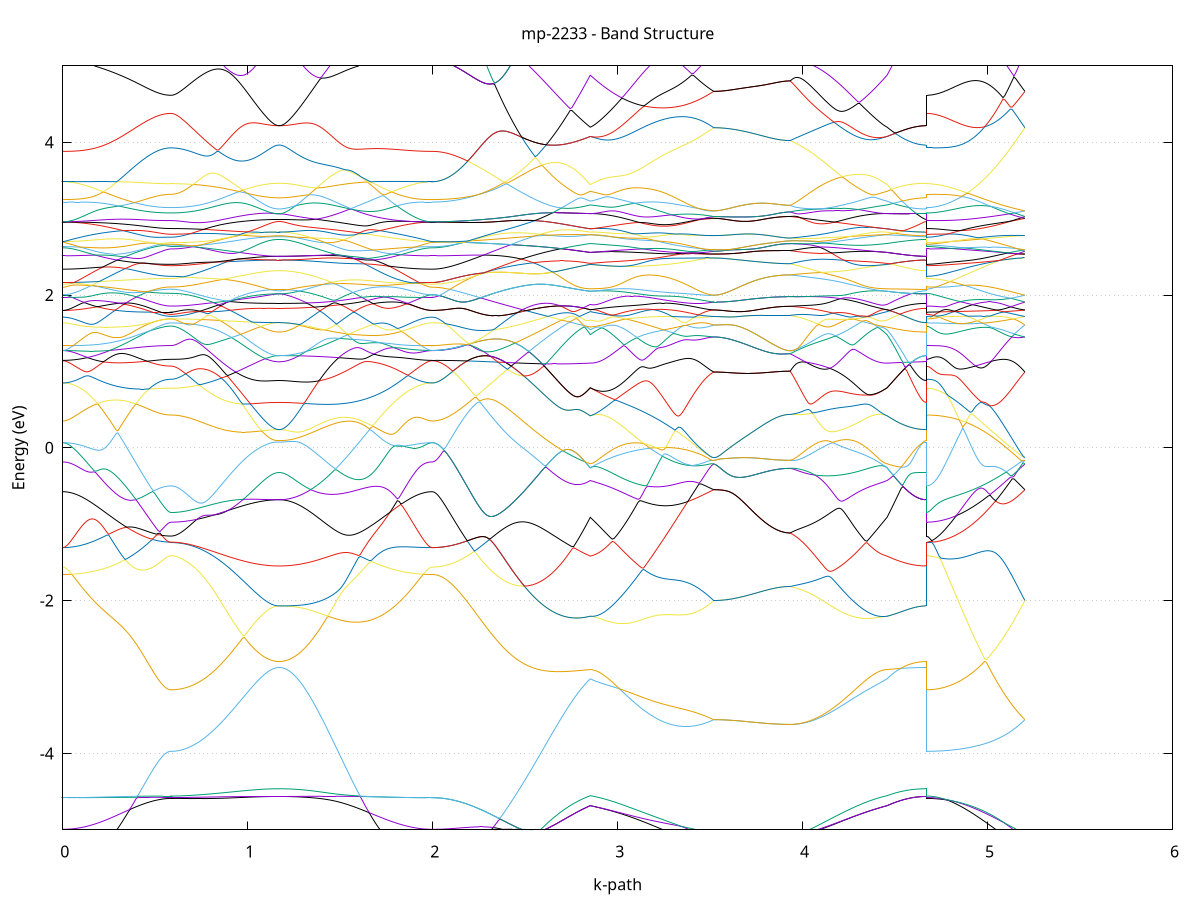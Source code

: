 set title 'mp-2233 - Band Structure'
set xlabel 'k-path'
set ylabel 'Energy (eV)'
set grid y
set yrange [-5:5]
set terminal png size 800,600
set output 'mp-2233_bands_gnuplot.png'
plot '-' using 1:2 with lines notitle, '-' using 1:2 with lines notitle, '-' using 1:2 with lines notitle, '-' using 1:2 with lines notitle, '-' using 1:2 with lines notitle, '-' using 1:2 with lines notitle, '-' using 1:2 with lines notitle, '-' using 1:2 with lines notitle, '-' using 1:2 with lines notitle, '-' using 1:2 with lines notitle, '-' using 1:2 with lines notitle, '-' using 1:2 with lines notitle, '-' using 1:2 with lines notitle, '-' using 1:2 with lines notitle, '-' using 1:2 with lines notitle, '-' using 1:2 with lines notitle, '-' using 1:2 with lines notitle, '-' using 1:2 with lines notitle, '-' using 1:2 with lines notitle, '-' using 1:2 with lines notitle, '-' using 1:2 with lines notitle, '-' using 1:2 with lines notitle, '-' using 1:2 with lines notitle, '-' using 1:2 with lines notitle, '-' using 1:2 with lines notitle, '-' using 1:2 with lines notitle, '-' using 1:2 with lines notitle, '-' using 1:2 with lines notitle, '-' using 1:2 with lines notitle, '-' using 1:2 with lines notitle, '-' using 1:2 with lines notitle, '-' using 1:2 with lines notitle, '-' using 1:2 with lines notitle, '-' using 1:2 with lines notitle, '-' using 1:2 with lines notitle, '-' using 1:2 with lines notitle, '-' using 1:2 with lines notitle, '-' using 1:2 with lines notitle, '-' using 1:2 with lines notitle, '-' using 1:2 with lines notitle, '-' using 1:2 with lines notitle, '-' using 1:2 with lines notitle, '-' using 1:2 with lines notitle, '-' using 1:2 with lines notitle, '-' using 1:2 with lines notitle, '-' using 1:2 with lines notitle, '-' using 1:2 with lines notitle, '-' using 1:2 with lines notitle, '-' using 1:2 with lines notitle, '-' using 1:2 with lines notitle, '-' using 1:2 with lines notitle, '-' using 1:2 with lines notitle, '-' using 1:2 with lines notitle, '-' using 1:2 with lines notitle, '-' using 1:2 with lines notitle, '-' using 1:2 with lines notitle, '-' using 1:2 with lines notitle, '-' using 1:2 with lines notitle, '-' using 1:2 with lines notitle, '-' using 1:2 with lines notitle, '-' using 1:2 with lines notitle, '-' using 1:2 with lines notitle, '-' using 1:2 with lines notitle, '-' using 1:2 with lines notitle, '-' using 1:2 with lines notitle, '-' using 1:2 with lines notitle, '-' using 1:2 with lines notitle, '-' using 1:2 with lines notitle, '-' using 1:2 with lines notitle, '-' using 1:2 with lines notitle, '-' using 1:2 with lines notitle, '-' using 1:2 with lines notitle, '-' using 1:2 with lines notitle, '-' using 1:2 with lines notitle, '-' using 1:2 with lines notitle, '-' using 1:2 with lines notitle, '-' using 1:2 with lines notitle, '-' using 1:2 with lines notitle, '-' using 1:2 with lines notitle, '-' using 1:2 with lines notitle, '-' using 1:2 with lines notitle, '-' using 1:2 with lines notitle, '-' using 1:2 with lines notitle, '-' using 1:2 with lines notitle, '-' using 1:2 with lines notitle, '-' using 1:2 with lines notitle, '-' using 1:2 with lines notitle, '-' using 1:2 with lines notitle, '-' using 1:2 with lines notitle, '-' using 1:2 with lines notitle, '-' using 1:2 with lines notitle, '-' using 1:2 with lines notitle, '-' using 1:2 with lines notitle, '-' using 1:2 with lines notitle, '-' using 1:2 with lines notitle, '-' using 1:2 with lines notitle
0.000000 -39.450102
0.009917 -39.450102
0.019834 -39.450002
0.029751 -39.449902
0.039669 -39.449702
0.049586 -39.449502
0.059503 -39.449302
0.069420 -39.449002
0.079337 -39.448602
0.089254 -39.448202
0.099171 -39.447802
0.109089 -39.447302
0.119006 -39.446802
0.128923 -39.446202
0.138840 -39.445602
0.148757 -39.445002
0.158674 -39.444302
0.168591 -39.443602
0.178509 -39.442902
0.188426 -39.442102
0.198343 -39.441302
0.208260 -39.440502
0.218177 -39.439602
0.228094 -39.438702
0.238011 -39.437802
0.247929 -39.436902
0.257846 -39.435902
0.267763 -39.435002
0.277680 -39.434002
0.287597 -39.433002
0.297514 -39.432002
0.307431 -39.431002
0.317349 -39.430002
0.327266 -39.429002
0.337183 -39.428002
0.347100 -39.427002
0.357017 -39.426002
0.366934 -39.425102
0.376851 -39.424102
0.386769 -39.423202
0.396686 -39.422302
0.406603 -39.421402
0.416520 -39.420502
0.426437 -39.419702
0.436354 -39.418902
0.446272 -39.418202
0.456189 -39.417402
0.466106 -39.416802
0.476023 -39.416102
0.485940 -39.415602
0.495857 -39.415002
0.505774 -39.414502
0.515692 -39.414102
0.525609 -39.413702
0.535526 -39.413402
0.545443 -39.413102
0.555360 -39.412902
0.565277 -39.412802
0.575194 -39.412702
0.585112 -39.412702
0.585112 -39.412702
0.595029 -39.412702
0.604946 -39.412602
0.614863 -39.412402
0.624780 -39.412202
0.634697 -39.411902
0.644614 -39.411602
0.654532 -39.411302
0.664449 -39.410802
0.674366 -39.410302
0.684283 -39.409802
0.694200 -39.409202
0.704117 -39.408502
0.714034 -39.407802
0.723952 -39.407102
0.733869 -39.406202
0.743786 -39.405402
0.753703 -39.404502
0.763620 -39.403502
0.773537 -39.402502
0.783454 -39.401402
0.793372 -39.400302
0.803289 -39.399102
0.813206 -39.397902
0.823123 -39.396702
0.833040 -39.395402
0.842957 -39.394002
0.852874 -39.392702
0.862792 -39.391202
0.872709 -39.389802
0.882626 -39.388302
0.892543 -39.386802
0.902460 -39.385302
0.912377 -39.383702
0.922294 -39.382102
0.932212 -39.380502
0.942129 -39.378902
0.952046 -39.377202
0.961963 -39.375602
0.971880 -39.373902
0.981797 -39.372202
0.991714 -39.370602
1.001632 -39.368902
1.011549 -39.367202
1.021466 -39.365602
1.031383 -39.364002
1.041300 -39.362402
1.051217 -39.360902
1.061134 -39.359402
1.071052 -39.357902
1.080969 -39.356602
1.090886 -39.355302
1.100803 -39.354102
1.110720 -39.353002
1.120637 -39.352102
1.130554 -39.351302
1.140472 -39.350702
1.150389 -39.350202
1.160306 -39.349902
1.170223 -39.349802
1.170223 -39.349802
1.180193 -39.349902
1.190162 -39.350202
1.200132 -39.350702
1.210101 -39.351302
1.220071 -39.352102
1.230040 -39.353102
1.240010 -39.354102
1.249979 -39.355302
1.259949 -39.356602
1.269919 -39.358002
1.279888 -39.359402
1.289858 -39.361002
1.299827 -39.362502
1.309797 -39.364202
1.319766 -39.365802
1.329736 -39.367502
1.339705 -39.369202
1.349675 -39.371002
1.359645 -39.372802
1.369614 -39.374602
1.379584 -39.376402
1.389553 -39.378202
1.399523 -39.380002
1.409492 -39.381902
1.419462 -39.383702
1.429431 -39.385502
1.439401 -39.387402
1.449370 -39.389202
1.459340 -39.391002
1.469310 -39.392902
1.479279 -39.394702
1.489249 -39.396502
1.499218 -39.398302
1.509188 -39.400002
1.519157 -39.401802
1.529127 -39.403602
1.539096 -39.405302
1.549066 -39.407002
1.559036 -39.408702
1.569005 -39.410402
1.578975 -39.412002
1.588944 -39.413702
1.598914 -39.415302
1.608883 -39.416802
1.618853 -39.418402
1.628822 -39.419902
1.638792 -39.421402
1.648761 -39.422902
1.658731 -39.424302
1.668701 -39.425702
1.678670 -39.427102
1.688640 -39.428402
1.698609 -39.429802
1.708579 -39.431002
1.718548 -39.432302
1.728518 -39.433502
1.738487 -39.434602
1.748457 -39.435802
1.758427 -39.436902
1.768396 -39.437902
1.778366 -39.438902
1.788335 -39.439902
1.798305 -39.440802
1.808274 -39.441702
1.818244 -39.442602
1.828213 -39.443302
1.838183 -39.444102
1.848152 -39.444802
1.858122 -39.445502
1.868092 -39.446102
1.878061 -39.446702
1.888031 -39.447302
1.898000 -39.447702
1.907970 -39.448202
1.917939 -39.448602
1.927909 -39.448902
1.937878 -39.449202
1.947848 -39.449502
1.957818 -39.449702
1.967787 -39.449902
1.977757 -39.450002
1.987726 -39.450102
1.997696 -39.450102
1.997696 -39.450102
2.007628 -39.450102
2.017561 -39.450002
2.027494 -39.449802
2.037426 -39.449602
2.047359 -39.449302
2.057292 -39.449002
2.067224 -39.448502
2.077157 -39.448102
2.087090 -39.447502
2.097022 -39.446902
2.106955 -39.446302
2.116888 -39.445502
2.126820 -39.444802
2.136753 -39.443902
2.146686 -39.443002
2.156618 -39.442102
2.166551 -39.441102
2.176483 -39.440002
2.186416 -39.438902
2.196349 -39.437702
2.206281 -39.436402
2.216214 -39.435202
2.226147 -39.433802
2.236079 -39.432402
2.246012 -39.431002
2.255945 -39.429502
2.265877 -39.428002
2.275810 -39.426402
2.285743 -39.424802
2.295675 -39.423102
2.305608 -39.421402
2.315541 -39.419602
2.325473 -39.417802
2.335406 -39.416002
2.345339 -39.414202
2.355271 -39.412302
2.365204 -39.410302
2.375137 -39.408402
2.385069 -39.406402
2.395002 -39.404402
2.404934 -39.402302
2.414867 -39.400202
2.424800 -39.398202
2.434732 -39.396002
2.444665 -39.393902
2.454598 -39.391802
2.464530 -39.389602
2.474463 -39.387402
2.484396 -39.385202
2.494328 -39.383002
2.504261 -39.380802
2.514194 -39.378602
2.524126 -39.376402
2.534059 -39.374102
2.543992 -39.371902
2.553924 -39.369702
2.563857 -39.367502
2.573790 -39.365302
2.583722 -39.363102
2.593655 -39.360902
2.603588 -39.358702
2.613520 -39.356502
2.623453 -39.354302
2.633386 -39.352202
2.643318 -39.350102
2.653251 -39.348002
2.663183 -39.346402
2.673116 -39.346502
2.683049 -39.346702
2.692981 -39.346802
2.702914 -39.346902
2.712847 -39.347102
2.722779 -39.347202
2.732712 -39.347402
2.742645 -39.347502
2.752577 -39.347602
2.762510 -39.347802
2.772443 -39.347902
2.782375 -39.348002
2.792308 -39.348102
2.802241 -39.348202
2.812173 -39.348302
2.822106 -39.348502
2.832039 -39.348602
2.841971 -39.348702
2.851904 -39.348802
2.851904 -39.348802
2.861865 -39.348802
2.871827 -39.348902
2.881788 -39.349102
2.891750 -39.349402
2.901711 -39.349702
2.911673 -39.350202
2.921634 -39.350702
2.931596 -39.351202
2.941557 -39.351802
2.951519 -39.352502
2.961480 -39.353202
2.971442 -39.353902
2.981403 -39.354602
2.991365 -39.355402
3.001326 -39.356202
3.011288 -39.357002
3.021250 -39.357802
3.031211 -39.358502
3.041173 -39.359302
3.051134 -39.360102
3.061096 -39.360802
3.071057 -39.361602
3.081019 -39.362302
3.090980 -39.363002
3.100942 -39.363702
3.110903 -39.364302
3.120865 -39.364902
3.130826 -39.365502
3.140788 -39.366102
3.150749 -39.366602
3.160711 -39.367102
3.170672 -39.367502
3.180634 -39.368002
3.190595 -39.368302
3.200557 -39.368702
3.210518 -39.369002
3.220480 -39.369202
3.230441 -39.369502
3.240403 -39.369602
3.250364 -39.369802
3.260326 -39.369902
3.270287 -39.369902
3.280249 -39.369902
3.290210 -39.369902
3.300172 -39.369802
3.310133 -39.369702
3.320095 -39.369602
3.330056 -39.369402
3.340018 -39.369202
3.349979 -39.368902
3.359941 -39.368602
3.369902 -39.368202
3.379864 -39.367902
3.389825 -39.367402
3.399787 -39.367002
3.409748 -39.366502
3.419710 -39.366002
3.429671 -39.365402
3.439633 -39.364902
3.449594 -39.364202
3.459556 -39.363602
3.469517 -39.363002
3.479479 -39.362302
3.489440 -39.361602
3.499402 -39.360902
3.509363 -39.360102
3.519325 -39.359402
3.519325 -39.359402
3.529176 -39.359402
3.539027 -39.359402
3.548877 -39.359402
3.558728 -39.359402
3.568579 -39.359402
3.578430 -39.359402
3.588281 -39.359402
3.598132 -39.359402
3.607983 -39.359502
3.617834 -39.359502
3.627684 -39.359502
3.637535 -39.359502
3.647386 -39.359502
3.657237 -39.359602
3.667088 -39.359602
3.676939 -39.359602
3.686790 -39.359702
3.696640 -39.359702
3.706491 -39.359702
3.716342 -39.359702
3.726193 -39.359802
3.736044 -39.359802
3.745895 -39.359802
3.755746 -39.359802
3.765597 -39.359902
3.775447 -39.359902
3.785298 -39.359902
3.795149 -39.360002
3.805000 -39.360002
3.814851 -39.360002
3.824702 -39.360002
3.834553 -39.360102
3.844403 -39.360102
3.854254 -39.360102
3.864105 -39.360102
3.873956 -39.360102
3.883807 -39.360102
3.893658 -39.360102
3.903509 -39.360102
3.913360 -39.360102
3.923210 -39.360202
3.933061 -39.360202
3.933061 -39.360202
3.942943 -39.360502
3.952824 -39.360902
3.962705 -39.361202
3.972587 -39.361402
3.982468 -39.361702
3.992349 -39.361902
4.002231 -39.362002
4.012112 -39.362202
4.021993 -39.362302
4.031875 -39.362402
4.041756 -39.362502
4.051637 -39.362502
4.061519 -39.362502
4.071400 -39.362402
4.081281 -39.362402
4.091163 -39.362302
4.101044 -39.362102
4.110925 -39.362002
4.120807 -39.361802
4.130688 -39.361602
4.140569 -39.361302
4.150451 -39.361102
4.160332 -39.360802
4.170213 -39.360402
4.180095 -39.360102
4.189976 -39.359702
4.199857 -39.359302
4.209739 -39.358902
4.219620 -39.358502
4.229501 -39.358002
4.239383 -39.357502
4.249264 -39.357102
4.259145 -39.356602
4.269027 -39.356002
4.278908 -39.355502
4.288789 -39.355002
4.298671 -39.354502
4.308552 -39.353902
4.318433 -39.353402
4.328315 -39.352902
4.338196 -39.352402
4.348077 -39.351802
4.357959 -39.351402
4.367840 -39.350902
4.377721 -39.350502
4.387603 -39.350102
4.397484 -39.349702
4.407365 -39.349402
4.417247 -39.349102
4.427128 -39.348902
4.437009 -39.348802
4.446891 -39.348702
4.456772 -39.348802
4.456772 -39.348802
4.466410 -39.348902
4.476048 -39.348902
4.485686 -39.349002
4.495325 -39.349102
4.504963 -39.349202
4.514601 -39.349302
4.524239 -39.349302
4.533877 -39.349402
4.543515 -39.349402
4.553153 -39.349502
4.562792 -39.349602
4.572430 -39.349602
4.582068 -39.349602
4.591706 -39.349702
4.601344 -39.349702
4.610982 -39.349802
4.620620 -39.349802
4.630259 -39.349802
4.639897 -39.349802
4.649535 -39.349802
4.659173 -39.349802
4.668811 -39.349802
4.668811 -39.412702
4.678684 -39.412602
4.688556 -39.412602
4.698429 -39.412502
4.708302 -39.412302
4.718174 -39.412102
4.728047 -39.411902
4.737920 -39.411602
4.747792 -39.411302
4.757665 -39.410902
4.767538 -39.410402
4.777410 -39.410002
4.787283 -39.409502
4.797156 -39.408902
4.807028 -39.408302
4.816901 -39.407702
4.826774 -39.407002
4.836646 -39.406302
4.846519 -39.405602
4.856392 -39.404802
4.866264 -39.403902
4.876137 -39.403102
4.886010 -39.402202
4.895882 -39.401202
4.905755 -39.400302
4.915628 -39.399302
4.925500 -39.398202
4.935373 -39.397102
4.945246 -39.396002
4.955118 -39.394902
4.964991 -39.393702
4.974863 -39.392502
4.984736 -39.391302
4.994609 -39.390002
5.004481 -39.388702
5.014354 -39.387402
5.024227 -39.386102
5.034099 -39.384702
5.043972 -39.383402
5.053845 -39.382002
5.063717 -39.380602
5.073590 -39.379102
5.083463 -39.377702
5.093335 -39.376202
5.103208 -39.374702
5.113081 -39.373202
5.122953 -39.371702
5.132826 -39.370202
5.142699 -39.368702
5.152571 -39.367102
5.162444 -39.365602
5.172317 -39.364002
5.182189 -39.362502
5.192062 -39.360902
5.201935 -39.359402
e
0.000000 -39.339002
0.009917 -39.339002
0.019834 -39.339002
0.029751 -39.339002
0.039669 -39.339002
0.049586 -39.338902
0.059503 -39.338902
0.069420 -39.338902
0.079337 -39.338802
0.089254 -39.338702
0.099171 -39.338602
0.109089 -39.338602
0.119006 -39.338502
0.128923 -39.338402
0.138840 -39.338202
0.148757 -39.338102
0.158674 -39.338002
0.168591 -39.337802
0.178509 -39.337602
0.188426 -39.337402
0.198343 -39.337202
0.208260 -39.337002
0.218177 -39.336802
0.228094 -39.336502
0.238011 -39.336302
0.247929 -39.336002
0.257846 -39.335702
0.267763 -39.335302
0.277680 -39.335002
0.287597 -39.334602
0.297514 -39.334202
0.307431 -39.333702
0.317349 -39.333302
0.327266 -39.332802
0.337183 -39.332202
0.347100 -39.331702
0.357017 -39.331102
0.366934 -39.330502
0.376851 -39.329802
0.386769 -39.329102
0.396686 -39.328302
0.406603 -39.327502
0.416520 -39.326702
0.426437 -39.325802
0.436354 -39.324902
0.446272 -39.324002
0.456189 -39.323002
0.466106 -39.321902
0.476023 -39.320802
0.485940 -39.319702
0.495857 -39.318502
0.505774 -39.317302
0.515692 -39.316002
0.525609 -39.314702
0.535526 -39.313402
0.545443 -39.312002
0.555360 -39.310602
0.565277 -39.309202
0.575194 -39.307702
0.585112 -39.306702
0.585112 -39.306702
0.595029 -39.306702
0.604946 -39.306702
0.614863 -39.306702
0.624780 -39.306702
0.634697 -39.306702
0.644614 -39.306702
0.654532 -39.306702
0.664449 -39.306602
0.674366 -39.306602
0.684283 -39.306602
0.694200 -39.306602
0.704117 -39.306602
0.714034 -39.306602
0.723952 -39.306602
0.733869 -39.306602
0.743786 -39.306602
0.753703 -39.306602
0.763620 -39.306502
0.773537 -39.306502
0.783454 -39.306502
0.793372 -39.306502
0.803289 -39.306502
0.813206 -39.306502
0.823123 -39.306502
0.833040 -39.306402
0.842957 -39.306502
0.852874 -39.306502
0.862792 -39.306602
0.872709 -39.306702
0.882626 -39.306702
0.892543 -39.306802
0.902460 -39.306902
0.912377 -39.306902
0.922294 -39.307002
0.932212 -39.307002
0.942129 -39.307102
0.952046 -39.307102
0.961963 -39.307102
0.971880 -39.307202
0.981797 -39.307202
0.991714 -39.307202
1.001632 -39.307302
1.011549 -39.307302
1.021466 -39.307302
1.031383 -39.307302
1.041300 -39.307202
1.051217 -39.307202
1.061134 -39.307202
1.071052 -39.307102
1.080969 -39.307002
1.090886 -39.306902
1.100803 -39.306802
1.110720 -39.306702
1.120637 -39.306602
1.130554 -39.306402
1.140472 -39.306302
1.150389 -39.306202
1.160306 -39.306102
1.170223 -39.306102
1.170223 -39.306102
1.180193 -39.306202
1.190162 -39.306502
1.200132 -39.307002
1.210101 -39.307602
1.220071 -39.308302
1.230040 -39.309002
1.240010 -39.309802
1.249979 -39.310502
1.259949 -39.311302
1.269919 -39.312102
1.279888 -39.312902
1.289858 -39.313702
1.299827 -39.314502
1.309797 -39.315202
1.319766 -39.316002
1.329736 -39.316802
1.339705 -39.317502
1.349675 -39.318202
1.359645 -39.318902
1.369614 -39.319602
1.379584 -39.320302
1.389553 -39.321002
1.399523 -39.321702
1.409492 -39.322302
1.419462 -39.323002
1.429431 -39.323602
1.439401 -39.324202
1.449370 -39.324802
1.459340 -39.325402
1.469310 -39.325902
1.479279 -39.326502
1.489249 -39.327002
1.499218 -39.327602
1.509188 -39.328102
1.519157 -39.328602
1.529127 -39.329102
1.539096 -39.329502
1.549066 -39.330002
1.559036 -39.330402
1.569005 -39.330902
1.578975 -39.331302
1.588944 -39.331702
1.598914 -39.332102
1.608883 -39.332402
1.618853 -39.332802
1.628822 -39.333202
1.638792 -39.333502
1.648761 -39.333802
1.658731 -39.334102
1.668701 -39.334502
1.678670 -39.334802
1.688640 -39.335002
1.698609 -39.335302
1.708579 -39.335602
1.718548 -39.335802
1.728518 -39.336102
1.738487 -39.336302
1.748457 -39.336502
1.758427 -39.336702
1.768396 -39.336902
1.778366 -39.337102
1.788335 -39.337302
1.798305 -39.337402
1.808274 -39.337602
1.818244 -39.337802
1.828213 -39.337902
1.838183 -39.338002
1.848152 -39.338202
1.858122 -39.338302
1.868092 -39.338402
1.878061 -39.338502
1.888031 -39.338602
1.898000 -39.338702
1.907970 -39.338702
1.917939 -39.338802
1.927909 -39.338902
1.937878 -39.338902
1.947848 -39.338902
1.957818 -39.339002
1.967787 -39.339002
1.977757 -39.339002
1.987726 -39.339002
1.997696 -39.339002
1.997696 -39.339002
2.007628 -39.339002
2.017561 -39.339102
2.027494 -39.339102
2.037426 -39.339102
2.047359 -39.339102
2.057292 -39.339102
2.067224 -39.339102
2.077157 -39.339202
2.087090 -39.339202
2.097022 -39.339302
2.106955 -39.339302
2.116888 -39.339402
2.126820 -39.339402
2.136753 -39.339502
2.146686 -39.339502
2.156618 -39.339602
2.166551 -39.339702
2.176483 -39.339702
2.186416 -39.339802
2.196349 -39.339902
2.206281 -39.340002
2.216214 -39.340102
2.226147 -39.340202
2.236079 -39.340302
2.246012 -39.340402
2.255945 -39.340502
2.265877 -39.340602
2.275810 -39.340702
2.285743 -39.340802
2.295675 -39.340902
2.305608 -39.341002
2.315541 -39.341102
2.325473 -39.341302
2.335406 -39.341402
2.345339 -39.341502
2.355271 -39.341702
2.365204 -39.341802
2.375137 -39.341902
2.385069 -39.342102
2.395002 -39.342202
2.404934 -39.342302
2.414867 -39.342502
2.424800 -39.342602
2.434732 -39.342802
2.444665 -39.342902
2.454598 -39.343102
2.464530 -39.343202
2.474463 -39.343402
2.484396 -39.343602
2.494328 -39.343702
2.504261 -39.343902
2.514194 -39.344002
2.524126 -39.344202
2.534059 -39.344302
2.543992 -39.344502
2.553924 -39.344702
2.563857 -39.344802
2.573790 -39.345002
2.583722 -39.345102
2.593655 -39.345302
2.603588 -39.345402
2.613520 -39.345602
2.623453 -39.345802
2.633386 -39.345902
2.643318 -39.346102
2.653251 -39.346202
2.663183 -39.345902
2.673116 -39.343802
2.683049 -39.341802
2.692981 -39.339802
2.702914 -39.337802
2.712847 -39.335902
2.722779 -39.334002
2.732712 -39.332102
2.742645 -39.330202
2.752577 -39.328402
2.762510 -39.326702
2.772443 -39.324902
2.782375 -39.323202
2.792308 -39.321602
2.802241 -39.320002
2.812173 -39.318502
2.822106 -39.317002
2.832039 -39.315502
2.841971 -39.314102
2.851904 -39.312802
2.851904 -39.312802
2.861865 -39.313402
2.871827 -39.314202
2.881788 -39.315002
2.891750 -39.315902
2.901711 -39.316702
2.911673 -39.317602
2.921634 -39.318502
2.931596 -39.319402
2.941557 -39.320202
2.951519 -39.321102
2.961480 -39.321902
2.971442 -39.322802
2.981403 -39.323602
2.991365 -39.324402
3.001326 -39.325202
3.011288 -39.325902
3.021250 -39.326702
3.031211 -39.327402
3.041173 -39.328202
3.051134 -39.328902
3.061096 -39.329602
3.071057 -39.330302
3.081019 -39.331002
3.090980 -39.331702
3.100942 -39.332302
3.110903 -39.333002
3.120865 -39.333702
3.130826 -39.334302
3.140788 -39.335002
3.150749 -39.335602
3.160711 -39.336302
3.170672 -39.336902
3.180634 -39.337602
3.190595 -39.338202
3.200557 -39.338802
3.210518 -39.339402
3.220480 -39.340002
3.230441 -39.340702
3.240403 -39.341302
3.250364 -39.341902
3.260326 -39.342502
3.270287 -39.343102
3.280249 -39.343702
3.290210 -39.344302
3.300172 -39.344902
3.310133 -39.345602
3.320095 -39.346202
3.330056 -39.346802
3.340018 -39.347402
3.349979 -39.348002
3.359941 -39.348602
3.369902 -39.349202
3.379864 -39.349902
3.389825 -39.350502
3.399787 -39.351102
3.409748 -39.351802
3.419710 -39.352402
3.429671 -39.353102
3.439633 -39.353702
3.449594 -39.354402
3.459556 -39.355102
3.469517 -39.355802
3.479479 -39.356502
3.489440 -39.357202
3.499402 -39.357902
3.509363 -39.358602
3.519325 -39.359402
3.519325 -39.359402
3.529176 -39.359402
3.539027 -39.359402
3.548877 -39.359402
3.558728 -39.359402
3.568579 -39.359402
3.578430 -39.359402
3.588281 -39.359402
3.598132 -39.359402
3.607983 -39.359502
3.617834 -39.359502
3.627684 -39.359502
3.637535 -39.359502
3.647386 -39.359502
3.657237 -39.359602
3.667088 -39.359602
3.676939 -39.359602
3.686790 -39.359702
3.696640 -39.359702
3.706491 -39.359702
3.716342 -39.359702
3.726193 -39.359802
3.736044 -39.359802
3.745895 -39.359802
3.755746 -39.359802
3.765597 -39.359902
3.775447 -39.359902
3.785298 -39.359902
3.795149 -39.360002
3.805000 -39.360002
3.814851 -39.360002
3.824702 -39.360002
3.834553 -39.360102
3.844403 -39.360102
3.854254 -39.360102
3.864105 -39.360102
3.873956 -39.360102
3.883807 -39.360102
3.893658 -39.360102
3.903509 -39.360102
3.913360 -39.360102
3.923210 -39.360202
3.933061 -39.360202
3.933061 -39.360102
3.942943 -39.359802
3.952824 -39.359302
3.962705 -39.358902
3.972587 -39.358402
3.982468 -39.357902
3.992349 -39.357402
4.002231 -39.356802
4.012112 -39.356202
4.021993 -39.355602
4.031875 -39.354902
4.041756 -39.354302
4.051637 -39.353602
4.061519 -39.352802
4.071400 -39.352102
4.081281 -39.351302
4.091163 -39.350502
4.101044 -39.349702
4.110925 -39.348902
4.120807 -39.348002
4.130688 -39.347102
4.140569 -39.346202
4.150451 -39.345302
4.160332 -39.344402
4.170213 -39.343402
4.180095 -39.342402
4.189976 -39.341402
4.199857 -39.340402
4.209739 -39.339402
4.219620 -39.338402
4.229501 -39.337302
4.239383 -39.336302
4.249264 -39.335202
4.259145 -39.334102
4.269027 -39.333102
4.278908 -39.332002
4.288789 -39.330902
4.298671 -39.329702
4.308552 -39.328602
4.318433 -39.327502
4.328315 -39.326402
4.338196 -39.325302
4.348077 -39.324102
4.357959 -39.323002
4.367840 -39.321902
4.377721 -39.320802
4.387603 -39.319702
4.397484 -39.318602
4.407365 -39.317602
4.417247 -39.316502
4.427128 -39.315502
4.437009 -39.314502
4.446891 -39.313602
4.456772 -39.312802
4.456772 -39.312802
4.466410 -39.311502
4.476048 -39.310302
4.485686 -39.309102
4.495325 -39.308002
4.504963 -39.307002
4.514601 -39.306002
4.524239 -39.305102
4.533877 -39.304202
4.543515 -39.303702
4.553153 -39.304002
4.562792 -39.304302
4.572430 -39.304602
4.582068 -39.304902
4.591706 -39.305102
4.601344 -39.305402
4.610982 -39.305602
4.620620 -39.305702
4.630259 -39.305802
4.639897 -39.305902
4.649535 -39.306002
4.659173 -39.306002
4.668811 -39.306102
4.668811 -39.306702
4.678684 -39.306702
4.688556 -39.306602
4.698429 -39.306502
4.708302 -39.306402
4.718174 -39.306302
4.728047 -39.306302
4.737920 -39.306602
4.747792 -39.306902
4.757665 -39.307302
4.767538 -39.307702
4.777410 -39.308202
4.787283 -39.308702
4.797156 -39.309302
4.807028 -39.309902
4.816901 -39.310502
4.826774 -39.311202
4.836646 -39.312002
4.846519 -39.312702
4.856392 -39.313502
4.866264 -39.314402
4.876137 -39.315302
4.886010 -39.316202
4.895882 -39.317102
4.905755 -39.318102
4.915628 -39.319202
4.925500 -39.320202
4.935373 -39.321302
4.945246 -39.322402
4.955118 -39.323602
4.964991 -39.324802
4.974863 -39.326002
4.984736 -39.327302
4.994609 -39.328502
5.004481 -39.329802
5.014354 -39.331102
5.024227 -39.332502
5.034099 -39.333902
5.043972 -39.335302
5.053845 -39.336702
5.063717 -39.338102
5.073590 -39.339502
5.083463 -39.341002
5.093335 -39.342502
5.103208 -39.344002
5.113081 -39.345502
5.122953 -39.347002
5.132826 -39.348502
5.142699 -39.350102
5.152571 -39.351602
5.162444 -39.353102
5.172317 -39.354702
5.182189 -39.356302
5.192062 -39.357802
5.201935 -39.359402
e
0.000000 -39.234302
0.009917 -39.234402
0.019834 -39.234402
0.029751 -39.234602
0.039669 -39.234802
0.049586 -39.235002
0.059503 -39.235302
0.069420 -39.235702
0.079337 -39.236102
0.089254 -39.236602
0.099171 -39.237102
0.109089 -39.237702
0.119006 -39.238402
0.128923 -39.239002
0.138840 -39.239802
0.148757 -39.240602
0.158674 -39.241402
0.168591 -39.242302
0.178509 -39.243202
0.188426 -39.244202
0.198343 -39.245302
0.208260 -39.246402
0.218177 -39.247502
0.228094 -39.248602
0.238011 -39.249902
0.247929 -39.251102
0.257846 -39.252402
0.267763 -39.253702
0.277680 -39.255102
0.287597 -39.256502
0.297514 -39.258002
0.307431 -39.259402
0.317349 -39.260902
0.327266 -39.262502
0.337183 -39.264002
0.347100 -39.265602
0.357017 -39.267202
0.366934 -39.268902
0.376851 -39.270502
0.386769 -39.272202
0.396686 -39.273902
0.406603 -39.275602
0.416520 -39.277302
0.426437 -39.279002
0.436354 -39.280802
0.446272 -39.282502
0.456189 -39.284302
0.466106 -39.286002
0.476023 -39.287702
0.485940 -39.289502
0.495857 -39.291202
0.505774 -39.292902
0.515692 -39.294602
0.525609 -39.296302
0.535526 -39.298002
0.545443 -39.299602
0.555360 -39.301302
0.565277 -39.302902
0.575194 -39.304402
0.585112 -39.305502
0.585112 -39.305502
0.595029 -39.305502
0.604946 -39.305502
0.614863 -39.305502
0.624780 -39.305502
0.634697 -39.305502
0.644614 -39.305502
0.654532 -39.305602
0.664449 -39.305602
0.674366 -39.305602
0.684283 -39.305602
0.694200 -39.305702
0.704117 -39.305702
0.714034 -39.305802
0.723952 -39.305802
0.733869 -39.305802
0.743786 -39.305902
0.753703 -39.306002
0.763620 -39.306002
0.773537 -39.306102
0.783454 -39.306102
0.793372 -39.306202
0.803289 -39.306202
0.813206 -39.306302
0.823123 -39.306402
0.833040 -39.306402
0.842957 -39.306402
0.852874 -39.306402
0.862792 -39.306402
0.872709 -39.306402
0.882626 -39.306402
0.892543 -39.306302
0.902460 -39.306302
0.912377 -39.306302
0.922294 -39.306302
0.932212 -39.306302
0.942129 -39.306302
0.952046 -39.306202
0.961963 -39.306202
0.971880 -39.306202
0.981797 -39.306202
0.991714 -39.306202
1.001632 -39.306202
1.011549 -39.306202
1.021466 -39.306202
1.031383 -39.306102
1.041300 -39.306102
1.051217 -39.306102
1.061134 -39.306102
1.071052 -39.306102
1.080969 -39.306102
1.090886 -39.306102
1.100803 -39.306102
1.110720 -39.306102
1.120637 -39.306102
1.130554 -39.306102
1.140472 -39.306102
1.150389 -39.306102
1.160306 -39.306102
1.170223 -39.306102
1.170223 -39.306102
1.180193 -39.306002
1.190162 -39.305702
1.200132 -39.305302
1.210101 -39.304702
1.220071 -39.304002
1.230040 -39.303202
1.240010 -39.302302
1.249979 -39.301202
1.259949 -39.300102
1.269919 -39.298902
1.279888 -39.297702
1.289858 -39.296402
1.299827 -39.295102
1.309797 -39.293702
1.319766 -39.292302
1.329736 -39.290902
1.339705 -39.289502
1.349675 -39.288102
1.359645 -39.286702
1.369614 -39.285202
1.379584 -39.283802
1.389553 -39.282402
1.399523 -39.280902
1.409492 -39.279502
1.419462 -39.278102
1.429431 -39.276702
1.439401 -39.275402
1.449370 -39.274002
1.459340 -39.272602
1.469310 -39.271302
1.479279 -39.270002
1.489249 -39.268702
1.499218 -39.267402
1.509188 -39.266102
1.519157 -39.264902
1.529127 -39.263702
1.539096 -39.262502
1.549066 -39.261302
1.559036 -39.260102
1.569005 -39.259002
1.578975 -39.257902
1.588944 -39.256902
1.598914 -39.255902
1.608883 -39.254902
1.618853 -39.254002
1.628822 -39.253002
1.638792 -39.252102
1.648761 -39.251202
1.658731 -39.250302
1.668701 -39.249502
1.678670 -39.248602
1.688640 -39.247802
1.698609 -39.247002
1.708579 -39.246202
1.718548 -39.245502
1.728518 -39.244702
1.738487 -39.244002
1.748457 -39.243302
1.758427 -39.242602
1.768396 -39.242002
1.778366 -39.241302
1.788335 -39.240702
1.798305 -39.240202
1.808274 -39.239602
1.818244 -39.239102
1.828213 -39.238602
1.838183 -39.238102
1.848152 -39.237602
1.858122 -39.237202
1.868092 -39.236802
1.878061 -39.236502
1.888031 -39.236102
1.898000 -39.235802
1.907970 -39.235502
1.917939 -39.235302
1.927909 -39.235102
1.937878 -39.234902
1.947848 -39.234702
1.957818 -39.234602
1.967787 -39.234502
1.977757 -39.234402
1.987726 -39.234302
1.997696 -39.234302
1.997696 -39.234302
2.007628 -39.234402
2.017561 -39.234402
2.027494 -39.234502
2.037426 -39.234602
2.047359 -39.234702
2.057292 -39.234902
2.067224 -39.235102
2.077157 -39.235302
2.087090 -39.235602
2.097022 -39.235902
2.106955 -39.236202
2.116888 -39.236502
2.126820 -39.236902
2.136753 -39.237302
2.146686 -39.237802
2.156618 -39.238202
2.166551 -39.238702
2.176483 -39.239202
2.186416 -39.239802
2.196349 -39.240302
2.206281 -39.240902
2.216214 -39.241502
2.226147 -39.242202
2.236079 -39.242902
2.246012 -39.243602
2.255945 -39.244302
2.265877 -39.245002
2.275810 -39.245802
2.285743 -39.246502
2.295675 -39.247302
2.305608 -39.248202
2.315541 -39.249002
2.325473 -39.249902
2.335406 -39.250702
2.345339 -39.251602
2.355271 -39.252502
2.365204 -39.253502
2.375137 -39.254402
2.385069 -39.255302
2.395002 -39.256302
2.404934 -39.257302
2.414867 -39.258302
2.424800 -39.259302
2.434732 -39.260302
2.444665 -39.261302
2.454598 -39.262302
2.464530 -39.263302
2.474463 -39.264402
2.484396 -39.265402
2.494328 -39.266402
2.504261 -39.267502
2.514194 -39.268502
2.524126 -39.269602
2.534059 -39.270602
2.543992 -39.271702
2.553924 -39.272702
2.563857 -39.273802
2.573790 -39.274802
2.583722 -39.275802
2.593655 -39.276902
2.603588 -39.277902
2.613520 -39.278902
2.623453 -39.279902
2.633386 -39.280902
2.643318 -39.281902
2.653251 -39.282902
2.663183 -39.283902
2.673116 -39.284902
2.683049 -39.285802
2.692981 -39.286802
2.702914 -39.287702
2.712847 -39.288602
2.722779 -39.289502
2.732712 -39.290402
2.742645 -39.291202
2.752577 -39.292102
2.762510 -39.292902
2.772443 -39.293702
2.782375 -39.294502
2.792308 -39.295202
2.802241 -39.296002
2.812173 -39.296702
2.822106 -39.297402
2.832039 -39.298002
2.841971 -39.298702
2.851904 -39.299302
2.851904 -39.299302
2.861865 -39.299002
2.871827 -39.298702
2.881788 -39.298402
2.891750 -39.298102
2.901711 -39.297802
2.911673 -39.297502
2.921634 -39.297102
2.931596 -39.296802
2.941557 -39.296502
2.951519 -39.296102
2.961480 -39.295802
2.971442 -39.295402
2.981403 -39.295102
2.991365 -39.294702
3.001326 -39.294302
3.011288 -39.294002
3.021250 -39.293602
3.031211 -39.293202
3.041173 -39.292802
3.051134 -39.292402
3.061096 -39.292002
3.071057 -39.291702
3.081019 -39.291302
3.090980 -39.290802
3.100942 -39.290402
3.110903 -39.290002
3.120865 -39.289602
3.130826 -39.289202
3.140788 -39.288802
3.150749 -39.288302
3.160711 -39.287902
3.170672 -39.287502
3.180634 -39.287002
3.190595 -39.286602
3.200557 -39.286102
3.210518 -39.285702
3.220480 -39.285202
3.230441 -39.284802
3.240403 -39.284302
3.250364 -39.283902
3.260326 -39.283402
3.270287 -39.282902
3.280249 -39.282502
3.290210 -39.282002
3.300172 -39.281502
3.310133 -39.281002
3.320095 -39.280602
3.330056 -39.280102
3.340018 -39.279602
3.349979 -39.279102
3.359941 -39.278602
3.369902 -39.278102
3.379864 -39.277602
3.389825 -39.277102
3.399787 -39.276602
3.409748 -39.276102
3.419710 -39.275602
3.429671 -39.275102
3.439633 -39.274602
3.449594 -39.274102
3.459556 -39.273602
3.469517 -39.273102
3.479479 -39.272602
3.489440 -39.272102
3.499402 -39.271602
3.509363 -39.271002
3.519325 -39.270502
3.519325 -39.270502
3.529176 -39.270502
3.539027 -39.270502
3.548877 -39.270502
3.558728 -39.270502
3.568579 -39.270502
3.578430 -39.270502
3.588281 -39.270502
3.598132 -39.270502
3.607983 -39.270402
3.617834 -39.270402
3.627684 -39.270402
3.637535 -39.270402
3.647386 -39.270402
3.657237 -39.270302
3.667088 -39.270302
3.676939 -39.270302
3.686790 -39.270302
3.696640 -39.270202
3.706491 -39.270202
3.716342 -39.270202
3.726193 -39.270102
3.736044 -39.270102
3.745895 -39.270102
3.755746 -39.270002
3.765597 -39.270002
3.775447 -39.270002
3.785298 -39.270002
3.795149 -39.269902
3.805000 -39.269902
3.814851 -39.269902
3.824702 -39.269902
3.834553 -39.269802
3.844403 -39.269802
3.854254 -39.269802
3.864105 -39.269802
3.873956 -39.269802
3.883807 -39.269802
3.893658 -39.269702
3.903509 -39.269702
3.913360 -39.269702
3.923210 -39.269702
3.933061 -39.269702
3.933061 -39.269702
3.942943 -39.269802
3.952824 -39.270002
3.962705 -39.270202
3.972587 -39.270402
3.982468 -39.270602
3.992349 -39.270902
4.002231 -39.271202
4.012112 -39.271502
4.021993 -39.271802
4.031875 -39.272202
4.041756 -39.272602
4.051637 -39.273002
4.061519 -39.273502
4.071400 -39.273902
4.081281 -39.274402
4.091163 -39.274902
4.101044 -39.275402
4.110925 -39.276002
4.120807 -39.276502
4.130688 -39.277102
4.140569 -39.277702
4.150451 -39.278302
4.160332 -39.278902
4.170213 -39.279602
4.180095 -39.280202
4.189976 -39.280902
4.199857 -39.281602
4.209739 -39.282302
4.219620 -39.283002
4.229501 -39.283702
4.239383 -39.284402
4.249264 -39.285102
4.259145 -39.285802
4.269027 -39.286602
4.278908 -39.287302
4.288789 -39.288102
4.298671 -39.288802
4.308552 -39.289502
4.318433 -39.290302
4.328315 -39.291002
4.338196 -39.291802
4.348077 -39.292502
4.357959 -39.293202
4.367840 -39.293902
4.377721 -39.294602
4.387603 -39.295302
4.397484 -39.296002
4.407365 -39.296602
4.417247 -39.297302
4.427128 -39.297902
4.437009 -39.298402
4.446891 -39.298902
4.456772 -39.299302
4.456772 -39.299302
4.466410 -39.299902
4.476048 -39.300502
4.485686 -39.301002
4.495325 -39.301502
4.504963 -39.302002
4.514601 -39.302402
4.524239 -39.302902
4.533877 -39.303302
4.543515 -39.303702
4.553153 -39.304002
4.562792 -39.304302
4.572430 -39.304602
4.582068 -39.304902
4.591706 -39.305102
4.601344 -39.305402
4.610982 -39.305602
4.620620 -39.305702
4.630259 -39.305802
4.639897 -39.305902
4.649535 -39.306002
4.659173 -39.306002
4.668811 -39.306102
4.668811 -39.305502
4.678684 -39.305502
4.688556 -39.305602
4.698429 -39.305602
4.708302 -39.305802
4.718174 -39.306002
4.728047 -39.306102
4.737920 -39.305902
4.747792 -39.305702
4.757665 -39.305402
4.767538 -39.305202
4.777410 -39.304802
4.787283 -39.304502
4.797156 -39.304102
4.807028 -39.303702
4.816901 -39.303302
4.826774 -39.302802
4.836646 -39.302402
4.846519 -39.301802
4.856392 -39.301302
4.866264 -39.300702
4.876137 -39.300102
4.886010 -39.299502
4.895882 -39.298902
4.905755 -39.298202
4.915628 -39.297502
4.925500 -39.296802
4.935373 -39.296102
4.945246 -39.295402
4.955118 -39.294602
4.964991 -39.293802
4.974863 -39.293002
4.984736 -39.292102
4.994609 -39.291302
5.004481 -39.290402
5.014354 -39.289502
5.024227 -39.288602
5.034099 -39.287702
5.043972 -39.286802
5.053845 -39.285802
5.063717 -39.284902
5.073590 -39.283902
5.083463 -39.282902
5.093335 -39.281902
5.103208 -39.280902
5.113081 -39.279902
5.122953 -39.278902
5.132826 -39.277902
5.142699 -39.276802
5.152571 -39.275802
5.162444 -39.274702
5.172317 -39.273702
5.182189 -39.272602
5.192062 -39.271602
5.201935 -39.270502
e
0.000000 -39.234302
0.009917 -39.234302
0.019834 -39.234302
0.029751 -39.234302
0.039669 -39.234302
0.049586 -39.234302
0.059503 -39.234302
0.069420 -39.234302
0.079337 -39.234302
0.089254 -39.234302
0.099171 -39.234302
0.109089 -39.234302
0.119006 -39.234302
0.128923 -39.234302
0.138840 -39.234302
0.148757 -39.234302
0.158674 -39.234302
0.168591 -39.234302
0.178509 -39.234302
0.188426 -39.234302
0.198343 -39.234302
0.208260 -39.234302
0.218177 -39.234302
0.228094 -39.234302
0.238011 -39.234302
0.247929 -39.234302
0.257846 -39.234302
0.267763 -39.234302
0.277680 -39.234302
0.287597 -39.234202
0.297514 -39.234302
0.307431 -39.234302
0.317349 -39.234302
0.327266 -39.234302
0.337183 -39.234302
0.347100 -39.234302
0.357017 -39.234302
0.366934 -39.234302
0.376851 -39.234302
0.386769 -39.234302
0.396686 -39.234302
0.406603 -39.234302
0.416520 -39.234302
0.426437 -39.234302
0.436354 -39.234302
0.446272 -39.234302
0.456189 -39.234302
0.466106 -39.234202
0.476023 -39.234202
0.485940 -39.234202
0.495857 -39.234202
0.505774 -39.234202
0.515692 -39.234202
0.525609 -39.234202
0.535526 -39.234202
0.545443 -39.234202
0.555360 -39.234202
0.565277 -39.234202
0.575194 -39.234202
0.585112 -39.234202
0.585112 -39.234202
0.595029 -39.234302
0.604946 -39.234402
0.614863 -39.234502
0.624780 -39.234702
0.634697 -39.234902
0.644614 -39.235302
0.654532 -39.235602
0.664449 -39.236102
0.674366 -39.236502
0.684283 -39.237002
0.694200 -39.237702
0.704117 -39.238302
0.714034 -39.239002
0.723952 -39.239702
0.733869 -39.240502
0.743786 -39.241402
0.753703 -39.242302
0.763620 -39.243302
0.773537 -39.244202
0.783454 -39.245302
0.793372 -39.246402
0.803289 -39.247502
0.813206 -39.248702
0.823123 -39.250002
0.833040 -39.251202
0.842957 -39.252502
0.852874 -39.253902
0.862792 -39.255302
0.872709 -39.256702
0.882626 -39.258202
0.892543 -39.259702
0.902460 -39.261202
0.912377 -39.262702
0.922294 -39.264302
0.932212 -39.265902
0.942129 -39.267502
0.952046 -39.269202
0.961963 -39.270802
0.971880 -39.272502
0.981797 -39.274202
0.991714 -39.275902
1.001632 -39.277602
1.011549 -39.279202
1.021466 -39.280902
1.031383 -39.282602
1.041300 -39.284202
1.051217 -39.285802
1.061134 -39.287402
1.071052 -39.288902
1.080969 -39.290302
1.090886 -39.291702
1.100803 -39.293002
1.110720 -39.294202
1.120637 -39.295302
1.130554 -39.296302
1.140472 -39.297102
1.150389 -39.297602
1.160306 -39.298002
1.170223 -39.298102
1.170223 -39.298102
1.180193 -39.298002
1.190162 -39.297702
1.200132 -39.297102
1.210101 -39.296402
1.220071 -39.295702
1.230040 -39.294802
1.240010 -39.293902
1.249979 -39.293002
1.259949 -39.292002
1.269919 -39.291002
1.279888 -39.290002
1.289858 -39.289002
1.299827 -39.287902
1.309797 -39.286902
1.319766 -39.285802
1.329736 -39.284702
1.339705 -39.283602
1.349675 -39.282602
1.359645 -39.281502
1.369614 -39.280402
1.379584 -39.279302
1.389553 -39.278202
1.399523 -39.277102
1.409492 -39.276002
1.419462 -39.274902
1.429431 -39.273802
1.439401 -39.272702
1.449370 -39.271602
1.459340 -39.270502
1.469310 -39.269402
1.479279 -39.268302
1.489249 -39.267202
1.499218 -39.266102
1.509188 -39.265102
1.519157 -39.264002
1.529127 -39.262902
1.539096 -39.261902
1.549066 -39.260902
1.559036 -39.259802
1.569005 -39.258802
1.578975 -39.257802
1.588944 -39.256802
1.598914 -39.255702
1.608883 -39.254702
1.618853 -39.253702
1.628822 -39.252702
1.638792 -39.251702
1.648761 -39.250802
1.658731 -39.249902
1.668701 -39.249002
1.678670 -39.248102
1.688640 -39.247302
1.698609 -39.246402
1.708579 -39.245702
1.718548 -39.244902
1.728518 -39.244202
1.738487 -39.243402
1.748457 -39.242802
1.758427 -39.242102
1.768396 -39.241502
1.778366 -39.240902
1.788335 -39.240302
1.798305 -39.239702
1.808274 -39.239202
1.818244 -39.238702
1.828213 -39.238202
1.838183 -39.237802
1.848152 -39.237402
1.858122 -39.237002
1.868092 -39.236602
1.878061 -39.236302
1.888031 -39.236002
1.898000 -39.235702
1.907970 -39.235402
1.917939 -39.235202
1.927909 -39.235002
1.937878 -39.234802
1.947848 -39.234702
1.957818 -39.234602
1.967787 -39.234502
1.977757 -39.234402
1.987726 -39.234302
1.997696 -39.234302
1.997696 -39.234302
2.007628 -39.234302
2.017561 -39.234402
2.027494 -39.234502
2.037426 -39.234602
2.047359 -39.234702
2.057292 -39.234902
2.067224 -39.235102
2.077157 -39.235302
2.087090 -39.235602
2.097022 -39.235902
2.106955 -39.236202
2.116888 -39.236502
2.126820 -39.236902
2.136753 -39.237302
2.146686 -39.237702
2.156618 -39.238202
2.166551 -39.238702
2.176483 -39.239202
2.186416 -39.239802
2.196349 -39.240302
2.206281 -39.240902
2.216214 -39.241502
2.226147 -39.242202
2.236079 -39.242902
2.246012 -39.243602
2.255945 -39.244302
2.265877 -39.245002
2.275810 -39.245802
2.285743 -39.246502
2.295675 -39.247302
2.305608 -39.248102
2.315541 -39.249002
2.325473 -39.249902
2.335406 -39.250702
2.345339 -39.251602
2.355271 -39.252502
2.365204 -39.253502
2.375137 -39.254402
2.385069 -39.255302
2.395002 -39.256302
2.404934 -39.257302
2.414867 -39.258202
2.424800 -39.259302
2.434732 -39.260302
2.444665 -39.261302
2.454598 -39.262302
2.464530 -39.263302
2.474463 -39.264402
2.484396 -39.265402
2.494328 -39.266402
2.504261 -39.267502
2.514194 -39.268502
2.524126 -39.269602
2.534059 -39.270602
2.543992 -39.271702
2.553924 -39.272702
2.563857 -39.273802
2.573790 -39.274802
2.583722 -39.275802
2.593655 -39.276902
2.603588 -39.277902
2.613520 -39.278902
2.623453 -39.279902
2.633386 -39.280902
2.643318 -39.281902
2.653251 -39.282902
2.663183 -39.283902
2.673116 -39.284902
2.683049 -39.285802
2.692981 -39.286802
2.702914 -39.287702
2.712847 -39.288602
2.722779 -39.289502
2.732712 -39.290302
2.742645 -39.291202
2.752577 -39.292102
2.762510 -39.292902
2.772443 -39.293702
2.782375 -39.294502
2.792308 -39.295202
2.802241 -39.296002
2.812173 -39.296702
2.822106 -39.297402
2.832039 -39.298002
2.841971 -39.298702
2.851904 -39.299302
2.851904 -39.299302
2.861865 -39.298902
2.871827 -39.298402
2.881788 -39.297702
2.891750 -39.296802
2.901711 -39.295902
2.911673 -39.294902
2.921634 -39.293802
2.931596 -39.292702
2.941557 -39.291602
2.951519 -39.290402
2.961480 -39.289202
2.971442 -39.288002
2.981403 -39.286802
2.991365 -39.285602
3.001326 -39.284402
3.011288 -39.283202
3.021250 -39.282002
3.031211 -39.280902
3.041173 -39.279702
3.051134 -39.278602
3.061096 -39.277502
3.071057 -39.276502
3.081019 -39.275502
3.090980 -39.274502
3.100942 -39.273502
3.110903 -39.272602
3.120865 -39.271702
3.130826 -39.270902
3.140788 -39.270102
3.150749 -39.269302
3.160711 -39.268602
3.170672 -39.268002
3.180634 -39.267302
3.190595 -39.266802
3.200557 -39.266202
3.210518 -39.265802
3.220480 -39.265302
3.230441 -39.264902
3.240403 -39.264602
3.250364 -39.264302
3.260326 -39.264002
3.270287 -39.263802
3.280249 -39.263702
3.290210 -39.263602
3.300172 -39.263502
3.310133 -39.263502
3.320095 -39.263502
3.330056 -39.263602
3.340018 -39.263702
3.349979 -39.263802
3.359941 -39.264002
3.369902 -39.264202
3.379864 -39.264502
3.389825 -39.264702
3.399787 -39.265102
3.409748 -39.265402
3.419710 -39.265802
3.429671 -39.266202
3.439633 -39.266602
3.449594 -39.267102
3.459556 -39.267502
3.469517 -39.268002
3.479479 -39.268502
3.489440 -39.269002
3.499402 -39.269502
3.509363 -39.270002
3.519325 -39.270502
3.519325 -39.270502
3.529176 -39.270502
3.539027 -39.270502
3.548877 -39.270502
3.558728 -39.270502
3.568579 -39.270502
3.578430 -39.270502
3.588281 -39.270502
3.598132 -39.270502
3.607983 -39.270402
3.617834 -39.270402
3.627684 -39.270402
3.637535 -39.270402
3.647386 -39.270402
3.657237 -39.270302
3.667088 -39.270302
3.676939 -39.270302
3.686790 -39.270302
3.696640 -39.270202
3.706491 -39.270202
3.716342 -39.270202
3.726193 -39.270102
3.736044 -39.270102
3.745895 -39.270102
3.755746 -39.270002
3.765597 -39.270002
3.775447 -39.270002
3.785298 -39.269902
3.795149 -39.269902
3.805000 -39.269902
3.814851 -39.269902
3.824702 -39.269802
3.834553 -39.269802
3.844403 -39.269802
3.854254 -39.269802
3.864105 -39.269802
3.873956 -39.269802
3.883807 -39.269802
3.893658 -39.269702
3.903509 -39.269702
3.913360 -39.269702
3.923210 -39.269702
3.933061 -39.269702
3.933061 -39.269702
3.942943 -39.269602
3.952824 -39.269602
3.962705 -39.269602
3.972587 -39.269602
3.982468 -39.269602
3.992349 -39.269702
4.002231 -39.269802
4.012112 -39.269902
4.021993 -39.270102
4.031875 -39.270302
4.041756 -39.270502
4.051637 -39.270802
4.061519 -39.271102
4.071400 -39.271402
4.081281 -39.271802
4.091163 -39.272202
4.101044 -39.272602
4.110925 -39.273102
4.120807 -39.273602
4.130688 -39.274102
4.140569 -39.274602
4.150451 -39.275202
4.160332 -39.275802
4.170213 -39.276502
4.180095 -39.277202
4.189976 -39.277902
4.199857 -39.278602
4.209739 -39.279402
4.219620 -39.280102
4.229501 -39.281002
4.239383 -39.281802
4.249264 -39.282602
4.259145 -39.283502
4.269027 -39.284402
4.278908 -39.285302
4.288789 -39.286202
4.298671 -39.287102
4.308552 -39.288002
4.318433 -39.288902
4.328315 -39.289802
4.338196 -39.290702
4.348077 -39.291602
4.357959 -39.292502
4.367840 -39.293402
4.377721 -39.294202
4.387603 -39.295002
4.397484 -39.295802
4.407365 -39.296602
4.417247 -39.297202
4.427128 -39.297902
4.437009 -39.298402
4.446891 -39.298902
4.456772 -39.299302
4.456772 -39.299302
4.466410 -39.299902
4.476048 -39.300502
4.485686 -39.301002
4.495325 -39.301502
4.504963 -39.302002
4.514601 -39.302402
4.524239 -39.302902
4.533877 -39.303302
4.543515 -39.303402
4.553153 -39.302602
4.562792 -39.301902
4.572430 -39.301202
4.582068 -39.300702
4.591706 -39.300102
4.601344 -39.299702
4.610982 -39.299302
4.620620 -39.298902
4.630259 -39.298602
4.639897 -39.298402
4.649535 -39.298302
4.659173 -39.298202
4.668811 -39.298102
4.668811 -39.234202
4.678684 -39.234302
4.688556 -39.234302
4.698429 -39.234302
4.708302 -39.234502
4.718174 -39.234602
4.728047 -39.234802
4.737920 -39.235002
4.747792 -39.235202
4.757665 -39.235502
4.767538 -39.235802
4.777410 -39.236102
4.787283 -39.236402
4.797156 -39.236802
4.807028 -39.237202
4.816901 -39.237602
4.826774 -39.238102
4.836646 -39.238602
4.846519 -39.239102
4.856392 -39.239702
4.866264 -39.240202
4.876137 -39.240802
4.886010 -39.241402
4.895882 -39.242102
4.905755 -39.242702
4.915628 -39.243402
4.925500 -39.244202
4.935373 -39.244902
4.945246 -39.245602
4.955118 -39.246402
4.964991 -39.247202
4.974863 -39.248002
4.984736 -39.248902
4.994609 -39.249702
5.004481 -39.250602
5.014354 -39.251502
5.024227 -39.252402
5.034099 -39.253302
5.043972 -39.254302
5.053845 -39.255202
5.063717 -39.256202
5.073590 -39.257202
5.083463 -39.258102
5.093335 -39.259102
5.103208 -39.260102
5.113081 -39.261202
5.122953 -39.262202
5.132826 -39.263202
5.142699 -39.264202
5.152571 -39.265302
5.162444 -39.266302
5.172317 -39.267402
5.182189 -39.268402
5.192062 -39.269502
5.201935 -39.270502
e
0.000000 -18.125702
0.009917 -18.125802
0.019834 -18.126102
0.029751 -18.126502
0.039669 -18.127202
0.049586 -18.128002
0.059503 -18.128902
0.069420 -18.130002
0.079337 -18.131302
0.089254 -18.132602
0.099171 -18.134102
0.109089 -18.135702
0.119006 -18.137402
0.128923 -18.139202
0.138840 -18.141002
0.148757 -18.142902
0.158674 -18.144802
0.168591 -18.146802
0.178509 -18.148702
0.188426 -18.150702
0.198343 -18.152702
0.208260 -18.154602
0.218177 -18.156502
0.228094 -18.158402
0.238011 -18.160202
0.247929 -18.162002
0.257846 -18.163802
0.267763 -18.165402
0.277680 -18.167102
0.287597 -18.168602
0.297514 -18.170102
0.307431 -18.171502
0.317349 -18.172902
0.327266 -18.174202
0.337183 -18.175402
0.347100 -18.176602
0.357017 -18.177702
0.366934 -18.178702
0.376851 -18.179602
0.386769 -18.180502
0.396686 -18.181302
0.406603 -18.182102
0.416520 -18.182802
0.426437 -18.183502
0.436354 -18.184002
0.446272 -18.184602
0.456189 -18.185102
0.466106 -18.185502
0.476023 -18.185902
0.485940 -18.186302
0.495857 -18.186602
0.505774 -18.186902
0.515692 -18.187102
0.525609 -18.187302
0.535526 -18.187502
0.545443 -18.187602
0.555360 -18.187702
0.565277 -18.187802
0.575194 -18.187902
0.585112 -18.187902
0.585112 -18.187902
0.595029 -18.187902
0.604946 -18.187902
0.614863 -18.188002
0.624780 -18.188102
0.634697 -18.188202
0.644614 -18.188302
0.654532 -18.188502
0.664449 -18.188602
0.674366 -18.188802
0.684283 -18.189002
0.694200 -18.189102
0.704117 -18.189302
0.714034 -18.189402
0.723952 -18.189502
0.733869 -18.189602
0.743786 -18.189702
0.753703 -18.189702
0.763620 -18.189702
0.773537 -18.189602
0.783454 -18.189502
0.793372 -18.189302
0.803289 -18.189102
0.813206 -18.190202
0.823123 -18.197202
0.833040 -18.204202
0.842957 -18.211002
0.852874 -18.217702
0.862792 -18.224402
0.872709 -18.230902
0.882626 -18.237202
0.892543 -18.243402
0.902460 -18.249502
0.912377 -18.255402
0.922294 -18.261102
0.932212 -18.266602
0.942129 -18.272002
0.952046 -18.277102
0.961963 -18.282102
0.971880 -18.286902
0.981797 -18.291502
0.991714 -18.295802
1.001632 -18.300002
1.011549 -18.303902
1.021466 -18.307602
1.031383 -18.311102
1.041300 -18.314302
1.051217 -18.317302
1.061134 -18.320102
1.071052 -18.322702
1.080969 -18.325002
1.090886 -18.327102
1.100803 -18.328902
1.110720 -18.330502
1.120637 -18.331902
1.130554 -18.333002
1.140472 -18.333802
1.150389 -18.334502
1.160306 -18.334802
1.170223 -18.335002
1.170223 -18.335002
1.180193 -18.334802
1.190162 -18.334502
1.200132 -18.333802
1.210101 -18.333002
1.220071 -18.331802
1.230040 -18.330502
1.240010 -18.328902
1.249979 -18.327002
1.259949 -18.324902
1.269919 -18.322502
1.279888 -18.319902
1.289858 -18.317102
1.299827 -18.314002
1.309797 -18.310702
1.319766 -18.307102
1.329736 -18.303302
1.339705 -18.299302
1.349675 -18.295002
1.359645 -18.290502
1.369614 -18.285702
1.379584 -18.280802
1.389553 -18.275602
1.399523 -18.270202
1.409492 -18.264502
1.419462 -18.258702
1.429431 -18.252602
1.439401 -18.246302
1.449370 -18.239802
1.459340 -18.233102
1.469310 -18.226202
1.479279 -18.219102
1.489249 -18.211802
1.499218 -18.204202
1.509188 -18.196502
1.519157 -18.190202
1.529127 -18.190302
1.539096 -18.190302
1.549066 -18.190302
1.559036 -18.190102
1.569005 -18.189802
1.578975 -18.189302
1.588944 -18.188802
1.598914 -18.188102
1.608883 -18.187302
1.618853 -18.186402
1.628822 -18.185402
1.638792 -18.184302
1.648761 -18.183002
1.658731 -18.181602
1.668701 -18.180202
1.678670 -18.178602
1.688640 -18.176902
1.698609 -18.175202
1.708579 -18.173302
1.718548 -18.171402
1.728518 -18.169402
1.738487 -18.167402
1.748457 -18.165302
1.758427 -18.163202
1.768396 -18.161002
1.778366 -18.158802
1.788335 -18.156502
1.798305 -18.154302
1.808274 -18.152102
1.818244 -18.149902
1.828213 -18.147702
1.838183 -18.145602
1.848152 -18.143502
1.858122 -18.141502
1.868092 -18.139502
1.878061 -18.137602
1.888031 -18.135902
1.898000 -18.134202
1.907970 -18.132702
1.917939 -18.131302
1.927909 -18.130002
1.937878 -18.128902
1.947848 -18.128002
1.957818 -18.127202
1.967787 -18.126502
1.977757 -18.126102
1.987726 -18.125802
1.997696 -18.125702
1.997696 -18.125702
2.007628 -18.125602
2.017561 -18.125202
2.027494 -18.124602
2.037426 -18.126302
2.047359 -18.130702
2.057292 -18.136002
2.067224 -18.142102
2.077157 -18.148902
2.087090 -18.156402
2.097022 -18.164302
2.106955 -18.172802
2.116888 -18.181702
2.126820 -18.190902
2.136753 -18.200402
2.146686 -18.210102
2.156618 -18.219902
2.166551 -18.229902
2.176483 -18.240002
2.186416 -18.250002
2.196349 -18.260102
2.206281 -18.270102
2.216214 -18.280002
2.226147 -18.289902
2.236079 -18.299602
2.246012 -18.309102
2.255945 -18.318502
2.265877 -18.327602
2.275810 -18.336602
2.285743 -18.345302
2.295675 -18.353702
2.305608 -18.361902
2.315541 -18.369802
2.325473 -18.377402
2.335406 -18.384702
2.345339 -18.391702
2.355271 -18.398302
2.365204 -18.404702
2.375137 -18.410702
2.385069 -18.416302
2.395002 -18.421602
2.404934 -18.426502
2.414867 -18.431102
2.424800 -18.435302
2.434732 -18.439102
2.444665 -18.442502
2.454598 -18.445602
2.464530 -18.448202
2.474463 -18.450502
2.484396 -18.452402
2.494328 -18.454002
2.504261 -18.455102
2.514194 -18.455802
2.524126 -18.456202
2.534059 -18.456102
2.543992 -18.455702
2.553924 -18.454902
2.563857 -18.453702
2.573790 -18.452202
2.583722 -18.450202
2.593655 -18.447902
2.603588 -18.445202
2.613520 -18.442202
2.623453 -18.438802
2.633386 -18.435002
2.643318 -18.430902
2.653251 -18.426502
2.663183 -18.421702
2.673116 -18.416702
2.683049 -18.411302
2.692981 -18.405602
2.702914 -18.399602
2.712847 -18.393302
2.722779 -18.386702
2.732712 -18.379902
2.742645 -18.372902
2.752577 -18.365602
2.762510 -18.358102
2.772443 -18.350502
2.782375 -18.342602
2.792308 -18.334602
2.802241 -18.326402
2.812173 -18.318102
2.822106 -18.309702
2.832039 -18.301302
2.841971 -18.292802
2.851904 -18.284302
2.851904 -18.284302
2.861865 -18.288402
2.871827 -18.292502
2.881788 -18.296602
2.891750 -18.300702
2.901711 -18.304702
2.911673 -18.308702
2.921634 -18.312702
2.931596 -18.316602
2.941557 -18.320402
2.951519 -18.324102
2.961480 -18.327702
2.971442 -18.331302
2.981403 -18.334702
2.991365 -18.338002
3.001326 -18.341202
3.011288 -18.344202
3.021250 -18.347002
3.031211 -18.349702
3.041173 -18.352302
3.051134 -18.354602
3.061096 -18.356802
3.071057 -18.358802
3.081019 -18.360502
3.090980 -18.362002
3.100942 -18.363402
3.110903 -18.364402
3.120865 -18.365302
3.130826 -18.365902
3.140788 -18.366202
3.150749 -18.366302
3.160711 -18.366102
3.170672 -18.365702
3.180634 -18.365002
3.190595 -18.364002
3.200557 -18.362702
3.210518 -18.361202
3.220480 -18.359402
3.230441 -18.357202
3.240403 -18.354802
3.250364 -18.352202
3.260326 -18.349202
3.270287 -18.346002
3.280249 -18.342402
3.290210 -18.338702
3.300172 -18.334602
3.310133 -18.330302
3.320095 -18.325702
3.330056 -18.320902
3.340018 -18.315902
3.349979 -18.310602
3.359941 -18.305202
3.369902 -18.299602
3.379864 -18.293802
3.389825 -18.287902
3.399787 -18.281802
3.409748 -18.275702
3.419710 -18.269502
3.429671 -18.263402
3.439633 -18.257202
3.449594 -18.251102
3.459556 -18.245202
3.469517 -18.239402
3.479479 -18.233802
3.489440 -18.228502
3.499402 -18.223602
3.509363 -18.219002
3.519325 -18.214902
3.519325 -18.214902
3.529176 -18.215002
3.539027 -18.215402
3.548877 -18.216102
3.558728 -18.217102
3.568579 -18.218202
3.578430 -18.219702
3.588281 -18.221302
3.598132 -18.223102
3.607983 -18.225202
3.617834 -18.227302
3.627684 -18.229702
3.637535 -18.232102
3.647386 -18.234702
3.657237 -18.237302
3.667088 -18.240002
3.676939 -18.242802
3.686790 -18.245602
3.696640 -18.248402
3.706491 -18.251202
3.716342 -18.253902
3.726193 -18.256702
3.736044 -18.259402
3.745895 -18.262002
3.755746 -18.264602
3.765597 -18.267002
3.775447 -18.269402
3.785298 -18.271702
3.795149 -18.273902
3.805000 -18.275902
3.814851 -18.277902
3.824702 -18.279602
3.834553 -18.281302
3.844403 -18.282802
3.854254 -18.284202
3.864105 -18.285402
3.873956 -18.286502
3.883807 -18.287402
3.893658 -18.288102
3.903509 -18.288702
3.913360 -18.289102
3.923210 -18.289402
3.933061 -18.289402
3.933061 -18.289402
3.942943 -18.297502
3.952824 -18.305202
3.962705 -18.312502
3.972587 -18.319502
3.982468 -18.326102
3.992349 -18.332402
4.002231 -18.338402
4.012112 -18.343902
4.021993 -18.349202
4.031875 -18.354002
4.041756 -18.358502
4.051637 -18.362702
4.061519 -18.366502
4.071400 -18.369902
4.081281 -18.373002
4.091163 -18.375702
4.101044 -18.378102
4.110925 -18.380102
4.120807 -18.381802
4.130688 -18.383102
4.140569 -18.384102
4.150451 -18.384702
4.160332 -18.385102
4.170213 -18.385102
4.180095 -18.384802
4.189976 -18.384202
4.199857 -18.383202
4.209739 -18.382002
4.219620 -18.380502
4.229501 -18.378702
4.239383 -18.376702
4.249264 -18.374402
4.259145 -18.371802
4.269027 -18.368902
4.278908 -18.365902
4.288789 -18.362602
4.298671 -18.359102
4.308552 -18.355402
4.318433 -18.351502
4.328315 -18.347502
4.338196 -18.343202
4.348077 -18.338902
4.357959 -18.334302
4.367840 -18.329702
4.377721 -18.324902
4.387603 -18.320102
4.397484 -18.315102
4.407365 -18.310102
4.417247 -18.305002
4.427128 -18.299802
4.437009 -18.294702
4.446891 -18.289502
4.456772 -18.284302
4.456772 -18.284302
4.466410 -18.276002
4.476048 -18.267802
4.485686 -18.259702
4.495325 -18.251602
4.504963 -18.252802
4.514601 -18.262002
4.524239 -18.270802
4.533877 -18.279002
4.543515 -18.286702
4.553153 -18.293802
4.562792 -18.300302
4.572430 -18.306302
4.582068 -18.311702
4.591706 -18.316602
4.601344 -18.320902
4.610982 -18.324602
4.620620 -18.327802
4.630259 -18.330402
4.639897 -18.332402
4.649535 -18.333802
4.659173 -18.334702
4.668811 -18.335002
4.668811 -18.187902
4.678684 -18.188802
4.688556 -18.191602
4.698429 -18.195802
4.708302 -18.201202
4.718174 -18.207402
4.728047 -18.214002
4.737920 -18.220902
4.747792 -18.227902
4.757665 -18.234902
4.767538 -18.241802
4.777410 -18.248602
4.787283 -18.255102
4.797156 -18.261402
4.807028 -18.267402
4.816901 -18.273102
4.826774 -18.278502
4.836646 -18.283602
4.846519 -18.288302
4.856392 -18.292702
4.866264 -18.296802
4.876137 -18.300402
4.886010 -18.303702
4.895882 -18.306602
4.905755 -18.309202
4.915628 -18.311302
4.925500 -18.313102
4.935373 -18.314502
4.945246 -18.315602
4.955118 -18.316202
4.964991 -18.316402
4.974863 -18.316302
4.984736 -18.315802
4.994609 -18.314902
5.004481 -18.313702
5.014354 -18.312002
5.024227 -18.310002
5.034099 -18.307602
5.043972 -18.304902
5.053845 -18.301702
5.063717 -18.298302
5.073590 -18.294402
5.083463 -18.290302
5.093335 -18.285702
5.103208 -18.280902
5.113081 -18.275702
5.122953 -18.270102
5.132826 -18.264302
5.142699 -18.258102
5.152571 -18.251602
5.162444 -18.244902
5.172317 -18.237802
5.182189 -18.230402
5.192062 -18.222802
5.201935 -18.214902
e
0.000000 -18.118102
0.009917 -18.118002
0.019834 -18.117602
0.029751 -18.117002
0.039669 -18.116202
0.049586 -18.115102
0.059503 -18.113702
0.069420 -18.112102
0.079337 -18.110302
0.089254 -18.108202
0.099171 -18.105802
0.109089 -18.103202
0.119006 -18.100402
0.128923 -18.097302
0.138840 -18.093902
0.148757 -18.090302
0.158674 -18.086502
0.168591 -18.082402
0.178509 -18.078102
0.188426 -18.073502
0.198343 -18.068602
0.208260 -18.063602
0.218177 -18.058202
0.228094 -18.052602
0.238011 -18.046802
0.247929 -18.040702
0.257846 -18.034402
0.267763 -18.027902
0.277680 -18.021102
0.287597 -18.014002
0.297514 -18.006702
0.307431 -17.999202
0.317349 -17.991502
0.327266 -17.983502
0.337183 -17.987202
0.347100 -17.993402
0.357017 -17.999302
0.366934 -18.005102
0.376851 -18.010602
0.386769 -18.015802
0.396686 -18.020802
0.406603 -18.025602
0.416520 -18.030202
0.426437 -18.034402
0.436354 -18.038502
0.446272 -18.042302
0.456189 -18.045802
0.466106 -18.049102
0.476023 -18.052102
0.485940 -18.054902
0.495857 -18.057402
0.505774 -18.059602
0.515692 -18.061602
0.525609 -18.063302
0.535526 -18.064802
0.545443 -18.066002
0.555360 -18.066902
0.565277 -18.067602
0.575194 -18.068002
0.585112 -18.068102
0.585112 -18.068102
0.595029 -18.068502
0.604946 -18.069602
0.614863 -18.071402
0.624780 -18.074002
0.634697 -18.077102
0.644614 -18.080902
0.654532 -18.085302
0.664449 -18.090102
0.674366 -18.095302
0.684283 -18.101002
0.694200 -18.107002
0.704117 -18.113202
0.714034 -18.119802
0.723952 -18.126502
0.733869 -18.133302
0.743786 -18.140302
0.753703 -18.147402
0.763620 -18.154502
0.773537 -18.161602
0.783454 -18.168802
0.793372 -18.176002
0.803289 -18.183102
0.813206 -18.188802
0.823123 -18.188502
0.833040 -18.188102
0.842957 -18.187602
0.852874 -18.187102
0.862792 -18.186502
0.872709 -18.185802
0.882626 -18.185202
0.892543 -18.184402
0.902460 -18.183602
0.912377 -18.182802
0.922294 -18.181902
0.932212 -18.181002
0.942129 -18.180002
0.952046 -18.179102
0.961963 -18.178102
0.971880 -18.177102
0.981797 -18.176102
0.991714 -18.175102
1.001632 -18.174102
1.011549 -18.173102
1.021466 -18.172102
1.031383 -18.171202
1.041300 -18.170302
1.051217 -18.169402
1.061134 -18.168602
1.071052 -18.167802
1.080969 -18.167102
1.090886 -18.166502
1.100803 -18.165902
1.110720 -18.165402
1.120637 -18.164902
1.130554 -18.164602
1.140472 -18.164302
1.150389 -18.164102
1.160306 -18.164002
1.170223 -18.163902
1.170223 -18.163902
1.180193 -18.164002
1.190162 -18.164102
1.200132 -18.164302
1.210101 -18.164602
1.220071 -18.165002
1.230040 -18.165402
1.240010 -18.165902
1.249979 -18.166502
1.259949 -18.167202
1.269919 -18.168002
1.279888 -18.168802
1.289858 -18.169702
1.299827 -18.170602
1.309797 -18.171602
1.319766 -18.172602
1.329736 -18.173602
1.339705 -18.174702
1.349675 -18.175802
1.359645 -18.177002
1.369614 -18.178102
1.379584 -18.179202
1.389553 -18.180302
1.399523 -18.181402
1.409492 -18.182502
1.419462 -18.183502
1.429431 -18.184502
1.439401 -18.185502
1.449370 -18.186302
1.459340 -18.187102
1.469310 -18.187902
1.479279 -18.188502
1.489249 -18.189102
1.499218 -18.189502
1.509188 -18.189902
1.519157 -18.188602
1.529127 -18.180502
1.539096 -18.172302
1.549066 -18.163802
1.559036 -18.155202
1.569005 -18.146402
1.578975 -18.137402
1.588944 -18.128302
1.598914 -18.119002
1.608883 -18.109602
1.618853 -18.100002
1.628822 -18.090202
1.638792 -18.080302
1.648761 -18.070302
1.658731 -18.060202
1.668701 -18.049902
1.678670 -18.039402
1.688640 -18.028902
1.698609 -18.018302
1.708579 -18.018102
1.718548 -18.024802
1.728518 -18.031202
1.738487 -18.037402
1.748457 -18.043302
1.758427 -18.049102
1.768396 -18.054702
1.778366 -18.060002
1.788335 -18.065102
1.798305 -18.070002
1.808274 -18.074602
1.818244 -18.079002
1.828213 -18.083202
1.838183 -18.087202
1.848152 -18.090902
1.858122 -18.094402
1.868092 -18.097602
1.878061 -18.100702
1.888031 -18.103402
1.898000 -18.106002
1.907970 -18.108302
1.917939 -18.110302
1.927909 -18.112202
1.937878 -18.113702
1.947848 -18.115102
1.957818 -18.116202
1.967787 -18.117002
1.977757 -18.117602
1.987726 -18.118002
1.997696 -18.118102
1.997696 -18.118102
2.007628 -18.118602
2.017561 -18.120202
2.027494 -18.122802
2.037426 -18.123802
2.047359 -18.122702
2.057292 -18.121302
2.067224 -18.119702
2.077157 -18.117902
2.087090 -18.115902
2.097022 -18.113502
2.106955 -18.111002
2.116888 -18.108202
2.126820 -18.105202
2.136753 -18.102002
2.146686 -18.098502
2.156618 -18.094802
2.166551 -18.090902
2.176483 -18.086702
2.186416 -18.082402
2.196349 -18.077802
2.206281 -18.073002
2.216214 -18.068002
2.226147 -18.062802
2.236079 -18.057402
2.246012 -18.051702
2.255945 -18.045902
2.265877 -18.039902
2.275810 -18.033802
2.285743 -18.027402
2.295675 -18.020902
2.305608 -18.014102
2.315541 -18.007302
2.325473 -18.000202
2.335406 -17.993002
2.345339 -17.985602
2.355271 -17.978102
2.365204 -17.970502
2.375137 -17.962702
2.385069 -17.954802
2.395002 -17.946802
2.404934 -17.938602
2.414867 -17.930302
2.424800 -17.922002
2.434732 -17.913502
2.444665 -17.904902
2.454598 -17.899202
2.464530 -17.896002
2.474463 -17.892402
2.484396 -17.888502
2.494328 -17.884302
2.504261 -17.879802
2.514194 -17.875002
2.524126 -17.869802
2.534059 -17.864402
2.543992 -17.858702
2.553924 -17.852702
2.563857 -17.846502
2.573790 -17.839902
2.583722 -17.833102
2.593655 -17.826002
2.603588 -17.818702
2.613520 -17.811202
2.623453 -17.803402
2.633386 -17.807902
2.643318 -17.829802
2.653251 -17.851402
2.663183 -17.872602
2.673116 -17.893602
2.683049 -17.914202
2.692981 -17.934402
2.702914 -17.954302
2.712847 -17.973702
2.722779 -17.992802
2.732712 -18.011402
2.742645 -18.029602
2.752577 -18.047302
2.762510 -18.064602
2.772443 -18.081502
2.782375 -18.097802
2.792308 -18.113702
2.802241 -18.129102
2.812173 -18.144002
2.822106 -18.158402
2.832039 -18.172202
2.841971 -18.185602
2.851904 -18.198402
2.851904 -18.198402
2.861865 -18.192202
2.871827 -18.185802
2.881788 -18.179102
2.891750 -18.172202
2.901711 -18.165002
2.911673 -18.157602
2.921634 -18.150002
2.931596 -18.142202
2.941557 -18.134202
2.951519 -18.126002
2.961480 -18.117702
2.971442 -18.109202
2.981403 -18.100502
2.991365 -18.091702
3.001326 -18.082802
3.011288 -18.073802
3.021250 -18.064702
3.031211 -18.055602
3.041173 -18.046402
3.051134 -18.037302
3.061096 -18.028202
3.071057 -18.019102
3.081019 -18.010202
3.090980 -18.001602
3.100942 -17.993302
3.110903 -17.985602
3.120865 -17.978802
3.130826 -17.973602
3.140788 -17.970702
3.150749 -17.971102
3.160711 -17.974802
3.170672 -17.980702
3.180634 -17.988102
3.190595 -17.996102
3.200557 -18.004502
3.210518 -18.013102
3.220480 -18.021702
3.230441 -18.030302
3.240403 -18.038802
3.250364 -18.047202
3.260326 -18.055502
3.270287 -18.063702
3.280249 -18.071702
3.290210 -18.079602
3.300172 -18.087302
3.310133 -18.094902
3.320095 -18.102302
3.330056 -18.109602
3.340018 -18.116702
3.349979 -18.123602
3.359941 -18.130402
3.369902 -18.136902
3.379864 -18.143402
3.389825 -18.149602
3.399787 -18.155702
3.409748 -18.161602
3.419710 -18.167302
3.429671 -18.172802
3.439633 -18.178202
3.449594 -18.183402
3.459556 -18.188402
3.469517 -18.193302
3.479479 -18.197902
3.489440 -18.202402
3.499402 -18.206802
3.509363 -18.210902
3.519325 -18.214902
3.519325 -18.214902
3.529176 -18.215002
3.539027 -18.215402
3.548877 -18.216102
3.558728 -18.217102
3.568579 -18.218202
3.578430 -18.219702
3.588281 -18.221302
3.598132 -18.223102
3.607983 -18.225202
3.617834 -18.227302
3.627684 -18.229702
3.637535 -18.232102
3.647386 -18.234702
3.657237 -18.237302
3.667088 -18.240002
3.676939 -18.242802
3.686790 -18.245602
3.696640 -18.248402
3.706491 -18.251202
3.716342 -18.253902
3.726193 -18.256702
3.736044 -18.259402
3.745895 -18.262002
3.755746 -18.264602
3.765597 -18.267002
3.775447 -18.269402
3.785298 -18.271702
3.795149 -18.273902
3.805000 -18.275902
3.814851 -18.277902
3.824702 -18.279602
3.834553 -18.281302
3.844403 -18.282802
3.854254 -18.284202
3.864105 -18.285402
3.873956 -18.286502
3.883807 -18.287402
3.893658 -18.288102
3.903509 -18.288702
3.913360 -18.289102
3.923210 -18.289402
3.933061 -18.289402
3.933061 -18.289402
3.942943 -18.281102
3.952824 -18.272402
3.962705 -18.263402
3.972587 -18.254002
3.982468 -18.244402
3.992349 -18.234402
4.002231 -18.224102
4.012112 -18.213502
4.021993 -18.202702
4.031875 -18.191502
4.041756 -18.180102
4.051637 -18.168402
4.061519 -18.156502
4.071400 -18.144302
4.081281 -18.131902
4.091163 -18.119202
4.101044 -18.106402
4.110925 -18.093302
4.120807 -18.080102
4.130688 -18.066702
4.140569 -18.053202
4.150451 -18.039602
4.160332 -18.026002
4.170213 -18.012402
4.180095 -17.999002
4.189976 -17.986302
4.199857 -17.975102
4.209739 -17.967302
4.219620 -17.966102
4.229501 -17.971202
4.239383 -17.979602
4.249264 -17.989502
4.259145 -18.000002
4.269027 -18.010802
4.278908 -18.021802
4.288789 -18.032802
4.298671 -18.043902
4.308552 -18.054902
4.318433 -18.065802
4.328315 -18.076502
4.338196 -18.087202
4.348077 -18.097702
4.357959 -18.108002
4.367840 -18.118202
4.377721 -18.128102
4.387603 -18.137802
4.397484 -18.147202
4.407365 -18.156502
4.417247 -18.165402
4.427128 -18.174102
4.437009 -18.182502
4.446891 -18.190602
4.456772 -18.198402
4.456772 -18.198402
4.466410 -18.210302
4.476048 -18.221702
4.485686 -18.232602
4.495325 -18.242902
4.504963 -18.243702
4.514601 -18.236002
4.524239 -18.228402
4.533877 -18.221102
4.543515 -18.214002
4.553153 -18.207302
4.562792 -18.200902
4.572430 -18.194902
4.582068 -18.189402
4.591706 -18.184202
4.601344 -18.179602
4.610982 -18.175602
4.620620 -18.172102
4.630259 -18.169202
4.639897 -18.166902
4.649535 -18.165202
4.659173 -18.164202
4.668811 -18.163902
4.668811 -18.068102
4.678684 -18.066802
4.688556 -18.063102
4.698429 -18.057202
4.708302 -18.049502
4.718174 -18.040402
4.728047 -18.030202
4.737920 -18.019102
4.747792 -18.007202
4.757665 -17.994802
4.767538 -17.981802
4.777410 -17.968402
4.787283 -17.954702
4.797156 -17.940802
4.807028 -17.926702
4.816901 -17.912702
4.826774 -17.899302
4.836646 -17.887302
4.846519 -17.878902
4.856392 -17.876902
4.866264 -17.880402
4.876137 -17.886902
4.886010 -17.894802
4.895882 -17.903502
4.905755 -17.912802
4.915628 -17.922402
4.925500 -17.932302
4.935373 -17.942402
4.945246 -17.952802
4.955118 -17.963302
4.964991 -17.973902
4.974863 -17.984602
4.984736 -17.995302
4.994609 -18.006202
5.004481 -18.017002
5.014354 -18.027902
5.024227 -18.038702
5.034099 -18.049502
5.043972 -18.060302
5.053845 -18.071002
5.063717 -18.081702
5.073590 -18.092202
5.083463 -18.102702
5.093335 -18.113002
5.103208 -18.123202
5.113081 -18.133202
5.122953 -18.143102
5.132826 -18.152802
5.142699 -18.162302
5.152571 -18.171702
5.162444 -18.180802
5.172317 -18.189702
5.182189 -18.198302
5.192062 -18.206702
5.201935 -18.214902
e
0.000000 -17.723902
0.009917 -17.724802
0.019834 -17.727402
0.029751 -17.731602
0.039669 -17.737202
0.049586 -17.743802
0.059503 -17.751302
0.069420 -17.759402
0.079337 -17.767902
0.089254 -17.776802
0.099171 -17.786002
0.109089 -17.795302
0.119006 -17.804702
0.128923 -17.814102
0.138840 -17.823602
0.148757 -17.833102
0.158674 -17.842502
0.168591 -17.851802
0.178509 -17.861002
0.188426 -17.870102
0.198343 -17.879102
0.208260 -17.888002
0.218177 -17.896702
0.228094 -17.905302
0.238011 -17.913702
0.247929 -17.921902
0.257846 -17.929902
0.267763 -17.937802
0.277680 -17.945502
0.287597 -17.952902
0.297514 -17.960202
0.307431 -17.967302
0.317349 -17.974102
0.327266 -17.980802
0.337183 -17.975402
0.347100 -17.967002
0.357017 -17.958402
0.366934 -17.949602
0.376851 -17.940702
0.386769 -17.931502
0.396686 -17.922202
0.406603 -17.912702
0.416520 -17.903102
0.426437 -17.893402
0.436354 -17.883702
0.446272 -17.873802
0.456189 -17.863902
0.466106 -17.854002
0.476023 -17.844202
0.485940 -17.834402
0.495857 -17.824802
0.505774 -17.815502
0.515692 -17.806502
0.525609 -17.798102
0.535526 -17.790202
0.545443 -17.783202
0.555360 -17.777402
0.565277 -17.772902
0.575194 -17.770102
0.585112 -17.769102
0.585112 -17.769102
0.595029 -17.769102
0.604946 -17.768902
0.614863 -17.768602
0.624780 -17.768102
0.634697 -17.767602
0.644614 -17.766902
0.654532 -17.766102
0.664449 -17.765102
0.674366 -17.764002
0.684283 -17.762802
0.694200 -17.761502
0.704117 -17.760002
0.714034 -17.758302
0.723952 -17.756502
0.733869 -17.754602
0.743786 -17.752502
0.753703 -17.750302
0.763620 -17.747902
0.773537 -17.745302
0.783454 -17.742602
0.793372 -17.739702
0.803289 -17.736702
0.813206 -17.739102
0.823123 -17.744302
0.833040 -17.749402
0.842957 -17.754402
0.852874 -17.759302
0.862792 -17.764102
0.872709 -17.768802
0.882626 -17.773302
0.892543 -17.777802
0.902460 -17.782102
0.912377 -17.786302
0.922294 -17.790402
0.932212 -17.794302
0.942129 -17.798102
0.952046 -17.801802
0.961963 -17.805302
0.971880 -17.808602
0.981797 -17.811802
0.991714 -17.814902
1.001632 -17.817802
1.011549 -17.820502
1.021466 -17.823102
1.031383 -17.825502
1.041300 -17.827802
1.051217 -17.829902
1.061134 -17.831802
1.071052 -17.833602
1.080969 -17.835202
1.090886 -17.836602
1.100803 -17.837902
1.110720 -17.839002
1.120637 -17.839902
1.130554 -17.840702
1.140472 -17.841302
1.150389 -17.841702
1.160306 -17.842002
1.170223 -17.842102
1.170223 -17.842102
1.180193 -17.842002
1.190162 -17.841702
1.200132 -17.841302
1.210101 -17.840702
1.220071 -17.839902
1.230040 -17.838902
1.240010 -17.837702
1.249979 -17.836402
1.259949 -17.834802
1.269919 -17.833002
1.279888 -17.831002
1.289858 -17.828802
1.299827 -17.826302
1.309797 -17.823702
1.319766 -17.820802
1.329736 -17.817702
1.339705 -17.814302
1.349675 -17.810702
1.359645 -17.806902
1.369614 -17.802902
1.379584 -17.798702
1.389553 -17.794302
1.399523 -17.789702
1.409492 -17.784902
1.419462 -17.779902
1.429431 -17.774802
1.439401 -17.774502
1.449370 -17.785202
1.459340 -17.795802
1.469310 -17.806302
1.479279 -17.816802
1.489249 -17.827102
1.499218 -17.837302
1.509188 -17.847402
1.519157 -17.857402
1.529127 -17.867302
1.539096 -17.877102
1.549066 -17.886702
1.559036 -17.896102
1.569005 -17.905502
1.578975 -17.914602
1.588944 -17.923702
1.598914 -17.932502
1.608883 -17.941202
1.618853 -17.949702
1.628822 -17.958102
1.638792 -17.966202
1.648761 -17.974202
1.658731 -17.982002
1.668701 -17.989702
1.678670 -17.997102
1.688640 -18.004302
1.698609 -18.011302
1.708579 -18.007502
1.718548 -17.996702
1.728518 -17.985702
1.738487 -17.974702
1.748457 -17.963602
1.758427 -17.952402
1.768396 -17.941102
1.778366 -17.929802
1.788335 -17.918402
1.798305 -17.907002
1.808274 -17.895602
1.818244 -17.884102
1.828213 -17.872602
1.838183 -17.861202
1.848152 -17.849802
1.858122 -17.838402
1.868092 -17.827202
1.878061 -17.816002
1.888031 -17.805002
1.898000 -17.794202
1.907970 -17.783702
1.917939 -17.773502
1.927909 -17.763802
1.937878 -17.754602
1.947848 -17.746202
1.957818 -17.738802
1.967787 -17.732602
1.977757 -17.727802
1.987726 -17.724902
1.997696 -17.723902
1.997696 -17.723902
2.007628 -17.725702
2.017561 -17.730602
2.027494 -17.737402
2.037426 -17.745202
2.047359 -17.753602
2.057292 -17.762102
2.067224 -17.770702
2.077157 -17.779302
2.087090 -17.787802
2.097022 -17.796002
2.106955 -17.804202
2.116888 -17.812002
2.126820 -17.819702
2.136753 -17.827102
2.146686 -17.834302
2.156618 -17.841102
2.166551 -17.847802
2.176483 -17.854102
2.186416 -17.860102
2.196349 -17.865802
2.206281 -17.871202
2.216214 -17.876302
2.226147 -17.881102
2.236079 -17.885602
2.246012 -17.889802
2.255945 -17.893602
2.265877 -17.897102
2.275810 -17.900302
2.285743 -17.903102
2.295675 -17.905602
2.305608 -17.907702
2.315541 -17.909602
2.325473 -17.911002
2.335406 -17.912202
2.345339 -17.913002
2.355271 -17.913402
2.365204 -17.913502
2.375137 -17.913302
2.385069 -17.912702
2.395002 -17.911802
2.404934 -17.910502
2.414867 -17.908902
2.424800 -17.907002
2.434732 -17.904702
2.444665 -17.902102
2.454598 -17.899202
2.464530 -17.896002
2.474463 -17.892402
2.484396 -17.888502
2.494328 -17.884302
2.504261 -17.879802
2.514194 -17.875002
2.524126 -17.869802
2.534059 -17.864402
2.543992 -17.858702
2.553924 -17.852702
2.563857 -17.846502
2.573790 -17.839902
2.583722 -17.833102
2.593655 -17.826002
2.603588 -17.818702
2.613520 -17.811202
2.623453 -17.803402
2.633386 -17.795402
2.643318 -17.787202
2.653251 -17.778702
2.663183 -17.770102
2.673116 -17.761302
2.683049 -17.752402
2.692981 -17.743302
2.702914 -17.734002
2.712847 -17.724602
2.722779 -17.718002
2.732712 -17.724602
2.742645 -17.731102
2.752577 -17.737502
2.762510 -17.743702
2.772443 -17.749702
2.782375 -17.755602
2.792308 -17.761402
2.802241 -17.766902
2.812173 -17.772302
2.822106 -17.777502
2.832039 -17.782602
2.841971 -17.787402
2.851904 -17.792102
2.851904 -17.792102
2.861865 -17.789802
2.871827 -17.787502
2.881788 -17.785102
2.891750 -17.782702
2.901711 -17.780202
2.911673 -17.777802
2.921634 -17.775402
2.931596 -17.773102
2.941557 -17.770902
2.951519 -17.768902
2.961480 -17.767102
2.971442 -17.765502
2.981403 -17.764202
2.991365 -17.763302
3.001326 -17.773002
3.011288 -17.785302
3.021250 -17.797502
3.031211 -17.809402
3.041173 -17.821302
3.051134 -17.832902
3.061096 -17.844302
3.071057 -17.855502
3.081019 -17.866402
3.090980 -17.877002
3.100942 -17.887102
3.110903 -17.896502
3.120865 -17.905002
3.130826 -17.912002
3.140788 -17.916502
3.150749 -17.917802
3.160711 -17.916002
3.170672 -17.911902
3.180634 -17.906602
3.190595 -17.900802
3.200557 -17.894802
3.210518 -17.888902
3.220480 -17.883302
3.230441 -17.878002
3.240403 -17.873102
3.250364 -17.868702
3.260326 -17.864802
3.270287 -17.861402
3.280249 -17.858602
3.290210 -17.856302
3.300172 -17.854602
3.310133 -17.853402
3.320095 -17.852802
3.330056 -17.852702
3.340018 -17.853102
3.349979 -17.853902
3.359941 -17.855102
3.369902 -17.856702
3.379864 -17.858502
3.389825 -17.860602
3.399787 -17.862802
3.409748 -17.865102
3.419710 -17.867502
3.429671 -17.869902
3.439633 -17.872102
3.449594 -17.874102
3.459556 -17.876002
3.469517 -17.877402
3.479479 -17.878502
3.489440 -17.879102
3.499402 -17.879202
3.509363 -17.878602
3.519325 -17.877302
3.519325 -17.877302
3.529176 -17.877102
3.539027 -17.876502
3.548877 -17.875402
3.558728 -17.873902
3.568579 -17.872102
3.578430 -17.869902
3.588281 -17.867302
3.598132 -17.864302
3.607983 -17.861102
3.617834 -17.857502
3.627684 -17.853702
3.637535 -17.849602
3.647386 -17.845302
3.657237 -17.840802
3.667088 -17.836102
3.676939 -17.831302
3.686790 -17.826302
3.696640 -17.821302
3.706491 -17.816202
3.716342 -17.811002
3.726193 -17.805802
3.736044 -17.800602
3.745895 -17.795402
3.755746 -17.790302
3.765597 -17.785202
3.775447 -17.780302
3.785298 -17.775502
3.795149 -17.770802
3.805000 -17.766302
3.814851 -17.762002
3.824702 -17.757902
3.834553 -17.754002
3.844403 -17.750402
3.854254 -17.747202
3.864105 -17.744202
3.873956 -17.741602
3.883807 -17.739402
3.893658 -17.737502
3.903509 -17.736002
3.913360 -17.735002
3.923210 -17.734302
3.933061 -17.734102
3.933061 -17.734102
3.942943 -17.735802
3.952824 -17.737902
3.962705 -17.740302
3.972587 -17.743102
3.982468 -17.746402
3.992349 -17.750002
4.002231 -17.754102
4.012112 -17.758702
4.021993 -17.763802
4.031875 -17.769302
4.041756 -17.775302
4.051637 -17.781702
4.061519 -17.788702
4.071400 -17.796102
4.081281 -17.803902
4.091163 -17.812102
4.101044 -17.820702
4.110925 -17.829702
4.120807 -17.839002
4.130688 -17.848502
4.140569 -17.858302
4.150451 -17.868302
4.160332 -17.878402
4.170213 -17.888502
4.180095 -17.898402
4.189976 -17.907702
4.199857 -17.915502
4.209739 -17.919802
4.219620 -17.917502
4.229501 -17.909002
4.239383 -17.897002
4.249264 -17.883602
4.259145 -17.869502
4.269027 -17.854902
4.278908 -17.840102
4.288789 -17.825202
4.298671 -17.810202
4.308552 -17.795202
4.318433 -17.780102
4.328315 -17.765102
4.338196 -17.756802
4.348077 -17.759402
4.357959 -17.762102
4.367840 -17.764902
4.377721 -17.767902
4.387603 -17.770902
4.397484 -17.774002
4.407365 -17.777102
4.417247 -17.780202
4.427128 -17.783302
4.437009 -17.786302
4.446891 -17.789202
4.456772 -17.792102
4.456772 -17.792102
4.466410 -17.796402
4.476048 -17.800602
4.485686 -17.804502
4.495325 -17.808302
4.504963 -17.811902
4.514601 -17.815302
4.524239 -17.818502
4.533877 -17.821502
4.543515 -17.824302
4.553153 -17.826902
4.562792 -17.829302
4.572430 -17.831502
4.582068 -17.833502
4.591706 -17.835302
4.601344 -17.836902
4.610982 -17.838302
4.620620 -17.839402
4.630259 -17.840402
4.639897 -17.841102
4.649535 -17.841602
4.659173 -17.842002
4.668811 -17.842102
4.668811 -17.769102
4.678684 -17.769402
4.688556 -17.770202
4.698429 -17.771602
4.708302 -17.773502
4.718174 -17.775902
4.728047 -17.778802
4.737920 -17.782202
4.747792 -17.786202
4.757665 -17.790502
4.767538 -17.795402
4.777410 -17.800602
4.787283 -17.806202
4.797156 -17.812002
4.807028 -17.818102
4.816901 -17.824102
4.826774 -17.829802
4.836646 -17.834002
4.846519 -17.834702
4.856392 -17.831002
4.866264 -17.836602
4.876137 -17.842002
4.886010 -17.847202
4.895882 -17.852202
4.905755 -17.857002
4.915628 -17.861602
4.925500 -17.865902
4.935373 -17.870002
4.945246 -17.873802
4.955118 -17.877402
4.964991 -17.880802
4.974863 -17.883802
4.984736 -17.886602
4.994609 -17.889102
5.004481 -17.891402
5.014354 -17.893302
5.024227 -17.895002
5.034099 -17.896402
5.043972 -17.897502
5.053845 -17.898302
5.063717 -17.898902
5.073590 -17.899102
5.083463 -17.899102
5.093335 -17.898802
5.103208 -17.898202
5.113081 -17.897302
5.122953 -17.896202
5.132826 -17.894702
5.142699 -17.893002
5.152571 -17.891002
5.162444 -17.888802
5.172317 -17.886302
5.182189 -17.883602
5.192062 -17.880502
5.201935 -17.877302
e
0.000000 -17.723902
0.009917 -17.723902
0.019834 -17.723902
0.029751 -17.724002
0.039669 -17.724102
0.049586 -17.724202
0.059503 -17.724302
0.069420 -17.724502
0.079337 -17.724602
0.089254 -17.724802
0.099171 -17.725102
0.109089 -17.725302
0.119006 -17.725602
0.128923 -17.725902
0.138840 -17.726202
0.148757 -17.726502
0.158674 -17.726802
0.168591 -17.727202
0.178509 -17.727602
0.188426 -17.728002
0.198343 -17.728402
0.208260 -17.728802
0.218177 -17.729202
0.228094 -17.729602
0.238011 -17.730102
0.247929 -17.730502
0.257846 -17.731002
0.267763 -17.731402
0.277680 -17.731902
0.287597 -17.732402
0.297514 -17.732802
0.307431 -17.733302
0.317349 -17.733702
0.327266 -17.734202
0.337183 -17.734702
0.347100 -17.735102
0.357017 -17.735502
0.366934 -17.736002
0.376851 -17.736402
0.386769 -17.736802
0.396686 -17.737202
0.406603 -17.737602
0.416520 -17.738002
0.426437 -17.738302
0.436354 -17.738702
0.446272 -17.739002
0.456189 -17.739302
0.466106 -17.739602
0.476023 -17.739802
0.485940 -17.740102
0.495857 -17.740302
0.505774 -17.740502
0.515692 -17.740702
0.525609 -17.740802
0.535526 -17.741002
0.545443 -17.741102
0.555360 -17.741202
0.565277 -17.741202
0.575194 -17.741302
0.585112 -17.741302
0.585112 -17.741302
0.595029 -17.740902
0.604946 -17.739602
0.614863 -17.737502
0.624780 -17.734602
0.634697 -17.730902
0.644614 -17.726502
0.654532 -17.721502
0.664449 -17.715902
0.674366 -17.709802
0.684283 -17.703102
0.694200 -17.696002
0.704117 -17.688602
0.714034 -17.684602
0.723952 -17.690102
0.733869 -17.695602
0.743786 -17.701102
0.753703 -17.706702
0.763620 -17.712202
0.773537 -17.717702
0.783454 -17.723102
0.793372 -17.728502
0.803289 -17.733802
0.813206 -17.733402
0.823123 -17.730002
0.833040 -17.726402
0.842957 -17.722602
0.852874 -17.718702
0.862792 -17.714502
0.872709 -17.710102
0.882626 -17.705602
0.892543 -17.700802
0.902460 -17.695802
0.912377 -17.690602
0.922294 -17.685202
0.932212 -17.679602
0.942129 -17.673802
0.952046 -17.667702
0.961963 -17.661402
0.971880 -17.655002
0.981797 -17.648302
0.991714 -17.641402
1.001632 -17.634202
1.011549 -17.626902
1.021466 -17.619402
1.031383 -17.611702
1.041300 -17.603802
1.051217 -17.595702
1.061134 -17.587402
1.071052 -17.579102
1.080969 -17.570502
1.090886 -17.561902
1.100803 -17.553202
1.110720 -17.544502
1.120637 -17.535802
1.130554 -17.527302
1.140472 -17.519002
1.150389 -17.511402
1.160306 -17.505302
1.170223 -17.502802
1.170223 -17.502802
1.180193 -17.505302
1.190162 -17.511602
1.200132 -17.519602
1.210101 -17.528402
1.220071 -17.537802
1.230040 -17.547602
1.240010 -17.557602
1.249979 -17.567802
1.259949 -17.578202
1.269919 -17.588702
1.279888 -17.599402
1.289858 -17.610102
1.299827 -17.621002
1.309797 -17.631902
1.319766 -17.642802
1.329736 -17.653902
1.339705 -17.664902
1.349675 -17.675902
1.359645 -17.687002
1.369614 -17.698002
1.379584 -17.709102
1.389553 -17.720102
1.399523 -17.731102
1.409492 -17.742002
1.419462 -17.752902
1.429431 -17.763702
1.439401 -17.769502
1.449370 -17.764102
1.459340 -17.758602
1.469310 -17.753002
1.479279 -17.747302
1.489249 -17.741602
1.499218 -17.735902
1.509188 -17.730102
1.519157 -17.724402
1.529127 -17.718602
1.539096 -17.713002
1.549066 -17.707402
1.559036 -17.701902
1.569005 -17.696602
1.578975 -17.691402
1.588944 -17.686302
1.598914 -17.681502
1.608883 -17.676902
1.618853 -17.672502
1.628822 -17.668402
1.638792 -17.664502
1.648761 -17.661002
1.658731 -17.657702
1.668701 -17.654802
1.678670 -17.652202
1.688640 -17.649902
1.698609 -17.649302
1.708579 -17.654002
1.718548 -17.658502
1.728518 -17.662902
1.738487 -17.667202
1.748457 -17.671402
1.758427 -17.675402
1.768396 -17.679202
1.778366 -17.682902
1.788335 -17.686502
1.798305 -17.689902
1.808274 -17.693202
1.818244 -17.696302
1.828213 -17.699202
1.838183 -17.702002
1.848152 -17.704602
1.858122 -17.707102
1.868092 -17.709402
1.878061 -17.711502
1.888031 -17.713502
1.898000 -17.715302
1.907970 -17.716902
1.917939 -17.718302
1.927909 -17.719602
1.937878 -17.720802
1.947848 -17.721702
1.957818 -17.722502
1.967787 -17.723102
1.977757 -17.723502
1.987726 -17.723802
1.997696 -17.723902
1.997696 -17.723902
2.007628 -17.725702
2.017561 -17.730602
2.027494 -17.737402
2.037426 -17.745202
2.047359 -17.753602
2.057292 -17.762102
2.067224 -17.770702
2.077157 -17.779302
2.087090 -17.787802
2.097022 -17.796002
2.106955 -17.804202
2.116888 -17.812002
2.126820 -17.819702
2.136753 -17.827102
2.146686 -17.834302
2.156618 -17.841102
2.166551 -17.847802
2.176483 -17.854102
2.186416 -17.860102
2.196349 -17.865802
2.206281 -17.871202
2.216214 -17.876302
2.226147 -17.881102
2.236079 -17.885602
2.246012 -17.889802
2.255945 -17.893602
2.265877 -17.897102
2.275810 -17.900302
2.285743 -17.903102
2.295675 -17.905602
2.305608 -17.907702
2.315541 -17.909602
2.325473 -17.911002
2.335406 -17.912202
2.345339 -17.913002
2.355271 -17.913402
2.365204 -17.913502
2.375137 -17.913302
2.385069 -17.912702
2.395002 -17.911802
2.404934 -17.910502
2.414867 -17.908902
2.424800 -17.907002
2.434732 -17.904702
2.444665 -17.902102
2.454598 -17.896302
2.464530 -17.887502
2.474463 -17.878702
2.484396 -17.869902
2.494328 -17.861002
2.504261 -17.852002
2.514194 -17.843002
2.524126 -17.833902
2.534059 -17.824902
2.543992 -17.815802
2.553924 -17.806702
2.563857 -17.797602
2.573790 -17.788502
2.583722 -17.779502
2.593655 -17.770602
2.603588 -17.762302
2.613520 -17.764802
2.623453 -17.785902
2.633386 -17.795402
2.643318 -17.787202
2.653251 -17.778702
2.663183 -17.770102
2.673116 -17.761302
2.683049 -17.752402
2.692981 -17.743302
2.702914 -17.734002
2.712847 -17.724602
2.722779 -17.715102
2.732712 -17.705502
2.742645 -17.695802
2.752577 -17.686002
2.762510 -17.676202
2.772443 -17.666402
2.782375 -17.656602
2.792308 -17.646702
2.802241 -17.636902
2.812173 -17.627102
2.822106 -17.617402
2.832039 -17.607802
2.841971 -17.598302
2.851904 -17.589002
2.851904 -17.589002
2.861865 -17.596602
2.871827 -17.607702
2.881788 -17.619802
2.891750 -17.632402
2.901711 -17.645202
2.911673 -17.658102
2.921634 -17.671102
2.931596 -17.684002
2.941557 -17.697002
2.951519 -17.709802
2.961480 -17.722702
2.971442 -17.735402
2.981403 -17.748002
2.991365 -17.760602
3.001326 -17.762702
3.011288 -17.762502
3.021250 -17.762602
3.031211 -17.763202
3.041173 -17.764102
3.051134 -17.765302
3.061096 -17.766802
3.071057 -17.768702
3.081019 -17.770702
3.090980 -17.773002
3.100942 -17.775402
3.110903 -17.778002
3.120865 -17.780702
3.130826 -17.783502
3.140788 -17.786402
3.150749 -17.789302
3.160711 -17.792302
3.170672 -17.795202
3.180634 -17.798202
3.190595 -17.801202
3.200557 -17.804202
3.210518 -17.807102
3.220480 -17.810002
3.230441 -17.812902
3.240403 -17.815802
3.250364 -17.818602
3.260326 -17.821402
3.270287 -17.824102
3.280249 -17.826802
3.290210 -17.829402
3.300172 -17.832002
3.310133 -17.834602
3.320095 -17.837002
3.330056 -17.839502
3.340018 -17.841902
3.349979 -17.844202
3.359941 -17.846502
3.369902 -17.848702
3.379864 -17.850902
3.389825 -17.853102
3.399787 -17.855202
3.409748 -17.857202
3.419710 -17.859202
3.429671 -17.861202
3.439633 -17.863102
3.449594 -17.865002
3.459556 -17.866902
3.469517 -17.868702
3.479479 -17.870502
3.489440 -17.872202
3.499402 -17.874002
3.509363 -17.875602
3.519325 -17.877302
3.519325 -17.877302
3.529176 -17.877102
3.539027 -17.876502
3.548877 -17.875402
3.558728 -17.873902
3.568579 -17.872102
3.578430 -17.869902
3.588281 -17.867302
3.598132 -17.864302
3.607983 -17.861102
3.617834 -17.857502
3.627684 -17.853702
3.637535 -17.849602
3.647386 -17.845302
3.657237 -17.840802
3.667088 -17.836102
3.676939 -17.831302
3.686790 -17.826302
3.696640 -17.821302
3.706491 -17.816202
3.716342 -17.811002
3.726193 -17.805802
3.736044 -17.800602
3.745895 -17.795402
3.755746 -17.790302
3.765597 -17.785202
3.775447 -17.780302
3.785298 -17.775502
3.795149 -17.770802
3.805000 -17.766302
3.814851 -17.762002
3.824702 -17.757902
3.834553 -17.754002
3.844403 -17.750402
3.854254 -17.747202
3.864105 -17.744202
3.873956 -17.741602
3.883807 -17.739402
3.893658 -17.737502
3.903509 -17.736002
3.913360 -17.735002
3.923210 -17.734302
3.933061 -17.734102
3.933061 -17.734102
3.942943 -17.732702
3.952824 -17.731602
3.962705 -17.730802
3.972587 -17.730102
3.982468 -17.729802
3.992349 -17.729602
4.002231 -17.729502
4.012112 -17.729602
4.021993 -17.729902
4.031875 -17.730202
4.041756 -17.730702
4.051637 -17.731202
4.061519 -17.731702
4.071400 -17.732302
4.081281 -17.733002
4.091163 -17.733602
4.101044 -17.734302
4.110925 -17.735002
4.120807 -17.735602
4.130688 -17.736202
4.140569 -17.736902
4.150451 -17.737502
4.160332 -17.738002
4.170213 -17.738602
4.180095 -17.739102
4.189976 -17.739602
4.199857 -17.740102
4.209739 -17.740602
4.219620 -17.741202
4.229501 -17.741702
4.239383 -17.742402
4.249264 -17.743102
4.259145 -17.743902
4.269027 -17.744802
4.278908 -17.745902
4.288789 -17.747202
4.298671 -17.748702
4.308552 -17.750402
4.318433 -17.752302
4.328315 -17.754502
4.338196 -17.750102
4.348077 -17.735202
4.357959 -17.720402
4.367840 -17.705702
4.377721 -17.691102
4.387603 -17.676702
4.397484 -17.662402
4.407365 -17.648402
4.417247 -17.634702
4.427128 -17.621402
4.437009 -17.608702
4.446891 -17.597302
4.456772 -17.589002
4.456772 -17.589002
4.466410 -17.580102
4.476048 -17.571402
4.485686 -17.562902
4.495325 -17.554602
4.504963 -17.546602
4.514601 -17.538902
4.524239 -17.533002
4.533877 -17.529202
4.543515 -17.525602
4.553153 -17.522302
4.562792 -17.519202
4.572430 -17.516402
4.582068 -17.513802
4.591706 -17.511502
4.601344 -17.509502
4.610982 -17.507702
4.620620 -17.506202
4.630259 -17.504902
4.639897 -17.504002
4.649535 -17.503302
4.659173 -17.502902
4.668811 -17.502802
4.668811 -17.741302
4.678684 -17.741702
4.688556 -17.743102
4.698429 -17.745302
4.708302 -17.748202
4.718174 -17.751902
4.728047 -17.756102
4.737920 -17.760902
4.747792 -17.766002
4.757665 -17.771502
4.767538 -17.777202
4.777410 -17.783202
4.787283 -17.789202
4.797156 -17.795302
4.807028 -17.801402
4.816901 -17.807502
4.826774 -17.813502
4.836646 -17.819502
4.846519 -17.825302
4.856392 -17.829102
4.866264 -17.818102
4.876137 -17.804202
4.886010 -17.788902
4.895882 -17.772802
4.905755 -17.756302
4.915628 -17.739502
4.925500 -17.723402
4.935373 -17.729502
4.945246 -17.735602
4.955118 -17.741802
4.964991 -17.748002
4.974863 -17.754302
4.984736 -17.760602
4.994609 -17.767002
5.004481 -17.773302
5.014354 -17.779602
5.024227 -17.785802
5.034099 -17.792002
5.043972 -17.798202
5.053845 -17.804202
5.063717 -17.810202
5.073590 -17.816002
5.083463 -17.821802
5.093335 -17.827402
5.103208 -17.832802
5.113081 -17.838102
5.122953 -17.843302
5.132826 -17.848202
5.142699 -17.853002
5.152571 -17.857602
5.162444 -17.862002
5.172317 -17.866102
5.182189 -17.870102
5.192062 -17.873802
5.201935 -17.877302
e
0.000000 -17.664602
0.009917 -17.664602
0.019834 -17.664502
0.029751 -17.664402
0.039669 -17.664202
0.049586 -17.664002
0.059503 -17.663802
0.069420 -17.663502
0.079337 -17.663102
0.089254 -17.662702
0.099171 -17.662202
0.109089 -17.661702
0.119006 -17.661102
0.128923 -17.660502
0.138840 -17.659802
0.148757 -17.659002
0.158674 -17.658102
0.168591 -17.657202
0.178509 -17.656202
0.188426 -17.655102
0.198343 -17.654002
0.208260 -17.652702
0.218177 -17.651402
0.228094 -17.650002
0.238011 -17.648502
0.247929 -17.646902
0.257846 -17.645202
0.267763 -17.643402
0.277680 -17.641502
0.287597 -17.639502
0.297514 -17.637402
0.307431 -17.635202
0.317349 -17.632902
0.327266 -17.630502
0.337183 -17.628002
0.347100 -17.625402
0.357017 -17.622702
0.366934 -17.619802
0.376851 -17.616902
0.386769 -17.613802
0.396686 -17.610602
0.406603 -17.607402
0.416520 -17.604002
0.426437 -17.600502
0.436354 -17.596902
0.446272 -17.593202
0.456189 -17.589502
0.466106 -17.585602
0.476023 -17.583202
0.485940 -17.589002
0.495857 -17.595002
0.505774 -17.601202
0.515692 -17.607402
0.525609 -17.613502
0.535526 -17.619402
0.545443 -17.624802
0.555360 -17.629402
0.565277 -17.633002
0.575194 -17.635402
0.585112 -17.636102
0.585112 -17.636102
0.595029 -17.636602
0.604946 -17.637902
0.614863 -17.639902
0.624780 -17.642702
0.634697 -17.646002
0.644614 -17.649902
0.654532 -17.654102
0.664449 -17.658702
0.674366 -17.663602
0.684283 -17.668602
0.694200 -17.673802
0.704117 -17.679202
0.714034 -17.680802
0.723952 -17.672702
0.733869 -17.664402
0.743786 -17.655902
0.753703 -17.647202
0.763620 -17.638302
0.773537 -17.629402
0.783454 -17.620302
0.793372 -17.611202
0.803289 -17.602002
0.813206 -17.592902
0.823123 -17.583702
0.833040 -17.574502
0.842957 -17.565402
0.852874 -17.556402
0.862792 -17.547402
0.872709 -17.538502
0.882626 -17.529702
0.892543 -17.521002
0.902460 -17.512502
0.912377 -17.504102
0.922294 -17.495802
0.932212 -17.487802
0.942129 -17.479902
0.952046 -17.472202
0.961963 -17.467502
0.971880 -17.467702
0.981797 -17.467902
0.991714 -17.468102
1.001632 -17.468402
1.011549 -17.468702
1.021466 -17.469002
1.031383 -17.469402
1.041300 -17.469702
1.051217 -17.470102
1.061134 -17.470402
1.071052 -17.470802
1.080969 -17.471102
1.090886 -17.471402
1.100803 -17.471702
1.110720 -17.471902
1.120637 -17.472202
1.130554 -17.472302
1.140472 -17.472502
1.150389 -17.472602
1.160306 -17.472702
1.170223 -17.472702
1.170223 -17.472702
1.180193 -17.472502
1.190162 -17.471902
1.200132 -17.470902
1.210101 -17.469502
1.220071 -17.467802
1.230040 -17.465702
1.240010 -17.463302
1.249979 -17.460602
1.259949 -17.457502
1.269919 -17.454202
1.279888 -17.450602
1.289858 -17.446902
1.299827 -17.442902
1.309797 -17.438702
1.319766 -17.434502
1.329736 -17.430102
1.339705 -17.433702
1.349675 -17.439302
1.359645 -17.445102
1.369614 -17.451002
1.379584 -17.457002
1.389553 -17.463102
1.399523 -17.469302
1.409492 -17.475602
1.419462 -17.482002
1.429431 -17.488402
1.439401 -17.494902
1.449370 -17.501302
1.459340 -17.507802
1.469310 -17.514302
1.479279 -17.520802
1.489249 -17.527302
1.499218 -17.533802
1.509188 -17.540202
1.519157 -17.546702
1.529127 -17.553002
1.539096 -17.559302
1.549066 -17.565602
1.559036 -17.571802
1.569005 -17.577902
1.578975 -17.584002
1.588944 -17.590002
1.598914 -17.595902
1.608883 -17.601702
1.618853 -17.607402
1.628822 -17.613002
1.638792 -17.618602
1.648761 -17.624002
1.658731 -17.629302
1.668701 -17.634402
1.678670 -17.639502
1.688640 -17.644502
1.698609 -17.648002
1.708579 -17.646302
1.718548 -17.645002
1.728518 -17.644002
1.738487 -17.643402
1.748457 -17.643002
1.758427 -17.642802
1.768396 -17.643002
1.778366 -17.643302
1.788335 -17.643902
1.798305 -17.644702
1.808274 -17.645602
1.818244 -17.646702
1.828213 -17.647802
1.838183 -17.649102
1.848152 -17.650402
1.858122 -17.651802
1.868092 -17.653202
1.878061 -17.654602
1.888031 -17.656002
1.898000 -17.657302
1.907970 -17.658602
1.917939 -17.659702
1.927909 -17.660802
1.937878 -17.661802
1.947848 -17.662602
1.957818 -17.663302
1.967787 -17.663902
1.977757 -17.664302
1.987726 -17.664502
1.997696 -17.664602
1.997696 -17.664602
2.007628 -17.662602
2.017561 -17.657102
2.027494 -17.649402
2.037426 -17.640302
2.047359 -17.630302
2.057292 -17.619702
2.067224 -17.608702
2.077157 -17.597302
2.087090 -17.585802
2.097022 -17.574002
2.106955 -17.562102
2.116888 -17.550102
2.126820 -17.537902
2.136753 -17.525702
2.146686 -17.513402
2.156618 -17.501102
2.166551 -17.488702
2.176483 -17.476302
2.186416 -17.463902
2.196349 -17.451502
2.206281 -17.439202
2.216214 -17.426902
2.226147 -17.414602
2.236079 -17.402502
2.246012 -17.390402
2.255945 -17.378402
2.265877 -17.366502
2.275810 -17.369502
2.285743 -17.376002
2.295675 -17.382702
2.305608 -17.389502
2.315541 -17.396502
2.325473 -17.403602
2.335406 -17.410802
2.345339 -17.418202
2.355271 -17.425602
2.365204 -17.433202
2.375137 -17.440902
2.385069 -17.448702
2.395002 -17.456602
2.404934 -17.464502
2.414867 -17.472502
2.424800 -17.480602
2.434732 -17.488702
2.444665 -17.496902
2.454598 -17.505202
2.464530 -17.513402
2.474463 -17.521702
2.484396 -17.530102
2.494328 -17.538402
2.504261 -17.546702
2.514194 -17.555102
2.524126 -17.563402
2.534059 -17.573702
2.543992 -17.598002
2.553924 -17.622102
2.563857 -17.646002
2.573790 -17.669702
2.583722 -17.693102
2.593655 -17.716302
2.603588 -17.738602
2.613520 -17.749902
2.623453 -17.742402
2.633386 -17.733702
2.643318 -17.725002
2.653251 -17.716202
2.663183 -17.707502
2.673116 -17.698902
2.683049 -17.690302
2.692981 -17.697202
2.702914 -17.704202
2.712847 -17.711202
2.722779 -17.715102
2.732712 -17.705502
2.742645 -17.695802
2.752577 -17.686002
2.762510 -17.676202
2.772443 -17.666402
2.782375 -17.656602
2.792308 -17.646702
2.802241 -17.636902
2.812173 -17.627102
2.822106 -17.617402
2.832039 -17.607802
2.841971 -17.598302
2.851904 -17.589002
2.851904 -17.589002
2.861865 -17.593402
2.871827 -17.597702
2.881788 -17.601902
2.891750 -17.605902
2.901711 -17.609802
2.911673 -17.613402
2.921634 -17.616702
2.931596 -17.619802
2.941557 -17.622502
2.951519 -17.624902
2.961480 -17.626902
2.971442 -17.628402
2.981403 -17.629402
2.991365 -17.629902
3.001326 -17.629802
3.011288 -17.629202
3.021250 -17.628002
3.031211 -17.626202
3.041173 -17.623902
3.051134 -17.621002
3.061096 -17.617602
3.071057 -17.613802
3.081019 -17.609602
3.090980 -17.605002
3.100942 -17.600102
3.110903 -17.594902
3.120865 -17.589402
3.130826 -17.583602
3.140788 -17.577702
3.150749 -17.571602
3.160711 -17.565302
3.170672 -17.558902
3.180634 -17.552302
3.190595 -17.545702
3.200557 -17.539002
3.210518 -17.532202
3.220480 -17.525402
3.230441 -17.518602
3.240403 -17.511702
3.250364 -17.504802
3.260326 -17.497902
3.270287 -17.491102
3.280249 -17.484302
3.290210 -17.477502
3.300172 -17.470802
3.310133 -17.464102
3.320095 -17.457602
3.330056 -17.451102
3.340018 -17.444702
3.349979 -17.438502
3.359941 -17.432302
3.369902 -17.426402
3.379864 -17.420502
3.389825 -17.414802
3.399787 -17.409302
3.409748 -17.404002
3.419710 -17.398902
3.429671 -17.393902
3.439633 -17.389202
3.449594 -17.384702
3.459556 -17.380502
3.469517 -17.376402
3.479479 -17.372602
3.489440 -17.369102
3.499402 -17.365802
3.509363 -17.362802
3.519325 -17.360002
3.519325 -17.360002
3.529176 -17.360002
3.539027 -17.360102
3.548877 -17.360302
3.558728 -17.360502
3.568579 -17.360802
3.578430 -17.361102
3.588281 -17.361502
3.598132 -17.362002
3.607983 -17.362602
3.617834 -17.363302
3.627684 -17.364102
3.637535 -17.365002
3.647386 -17.366102
3.657237 -17.367202
3.667088 -17.368502
3.676939 -17.370002
3.686790 -17.371602
3.696640 -17.373402
3.706491 -17.375302
3.716342 -17.377402
3.726193 -17.379702
3.736044 -17.382102
3.745895 -17.384702
3.755746 -17.387302
3.765597 -17.390102
3.775447 -17.392902
3.785298 -17.395802
3.795149 -17.398702
3.805000 -17.401502
3.814851 -17.404302
3.824702 -17.407002
3.834553 -17.409602
3.844403 -17.412102
3.854254 -17.414402
3.864105 -17.416502
3.873956 -17.418302
3.883807 -17.420002
3.893658 -17.421302
3.903509 -17.422402
3.913360 -17.423202
3.923210 -17.423702
3.933061 -17.423802
3.933061 -17.423802
3.942943 -17.424702
3.952824 -17.426602
3.962705 -17.429102
3.972587 -17.432202
3.982468 -17.435702
3.992349 -17.439502
4.002231 -17.444702
4.012112 -17.450502
4.021993 -17.456802
4.031875 -17.463302
4.041756 -17.470102
4.051637 -17.477102
4.061519 -17.484202
4.071400 -17.491402
4.081281 -17.498702
4.091163 -17.506002
4.101044 -17.513302
4.110925 -17.520602
4.120807 -17.527802
4.130688 -17.535002
4.140569 -17.542202
4.150451 -17.549202
4.160332 -17.556102
4.170213 -17.562902
4.180095 -17.569502
4.189976 -17.576002
4.199857 -17.582202
4.209739 -17.588202
4.219620 -17.593902
4.229501 -17.599402
4.239383 -17.604402
4.249264 -17.609202
4.259145 -17.613402
4.269027 -17.617302
4.278908 -17.620702
4.288789 -17.623502
4.298671 -17.625802
4.308552 -17.627502
4.318433 -17.628602
4.328315 -17.629102
4.338196 -17.629002
4.348077 -17.628302
4.357959 -17.627102
4.367840 -17.625302
4.377721 -17.623002
4.387603 -17.620202
4.397484 -17.616902
4.407365 -17.613202
4.417247 -17.609102
4.427128 -17.604602
4.437009 -17.599702
4.446891 -17.594502
4.456772 -17.589002
4.456772 -17.589002
4.466410 -17.580102
4.476048 -17.571402
4.485686 -17.562902
4.495325 -17.554602
4.504963 -17.546602
4.514601 -17.538902
4.524239 -17.531502
4.533877 -17.524402
4.543515 -17.517702
4.553153 -17.511302
4.562792 -17.505402
4.572430 -17.499902
4.582068 -17.494902
4.591706 -17.490302
4.601344 -17.486302
4.610982 -17.482702
4.620620 -17.479702
4.630259 -17.477202
4.639897 -17.475202
4.649535 -17.473802
4.659173 -17.473002
4.668811 -17.472702
4.668811 -17.636202
4.678684 -17.636302
4.688556 -17.636702
4.698429 -17.637402
4.708302 -17.638402
4.718174 -17.639602
4.728047 -17.641202
4.737920 -17.643002
4.747792 -17.645002
4.757665 -17.647402
4.767538 -17.650002
4.777410 -17.652902
4.787283 -17.656002
4.797156 -17.659402
4.807028 -17.663102
4.816901 -17.667002
4.826774 -17.671102
4.836646 -17.675502
4.846519 -17.680102
4.856392 -17.684902
4.866264 -17.689902
4.876137 -17.695102
4.886010 -17.700502
4.895882 -17.706002
4.905755 -17.711702
4.915628 -17.717502
4.925500 -17.722402
4.935373 -17.705102
4.945246 -17.687702
4.955118 -17.670102
4.964991 -17.652402
4.974863 -17.634602
4.984736 -17.616802
4.994609 -17.598902
5.004481 -17.581002
5.014354 -17.563102
5.024227 -17.545202
5.034099 -17.527202
5.043972 -17.509302
5.053845 -17.491502
5.063717 -17.473702
5.073590 -17.456002
5.083463 -17.438302
5.093335 -17.420802
5.103208 -17.413302
5.113081 -17.408202
5.122953 -17.402902
5.132826 -17.397702
5.142699 -17.392402
5.152571 -17.387102
5.162444 -17.381702
5.172317 -17.376302
5.182189 -17.370902
5.192062 -17.365502
5.201935 -17.360002
e
0.000000 -17.664602
0.009917 -17.664402
0.019834 -17.663802
0.029751 -17.662802
0.039669 -17.661502
0.049586 -17.659702
0.059503 -17.657602
0.069420 -17.655202
0.079337 -17.652402
0.089254 -17.649402
0.099171 -17.646002
0.109089 -17.642402
0.119006 -17.638602
0.128923 -17.634502
0.138840 -17.630302
0.148757 -17.625902
0.158674 -17.621402
0.168591 -17.616702
0.178509 -17.612002
0.188426 -17.607302
0.198343 -17.602602
0.208260 -17.597902
0.218177 -17.593202
0.228094 -17.588602
0.238011 -17.584202
0.247929 -17.579802
0.257846 -17.575702
0.267763 -17.571802
0.277680 -17.568102
0.287597 -17.564602
0.297514 -17.561502
0.307431 -17.558702
0.317349 -17.556302
0.327266 -17.554302
0.337183 -17.552702
0.347100 -17.551502
0.357017 -17.550802
0.366934 -17.550602
0.376851 -17.550902
0.386769 -17.551802
0.396686 -17.553202
0.406603 -17.555102
0.416520 -17.557602
0.426437 -17.560602
0.436354 -17.564202
0.446272 -17.568202
0.456189 -17.572802
0.466106 -17.577802
0.476023 -17.581702
0.485940 -17.577602
0.495857 -17.573602
0.505774 -17.569402
0.515692 -17.565202
0.525609 -17.561102
0.535526 -17.556902
0.545443 -17.552902
0.555360 -17.549102
0.565277 -17.545902
0.575194 -17.543602
0.585112 -17.542702
0.585112 -17.542702
0.595029 -17.542302
0.604946 -17.541302
0.614863 -17.539602
0.624780 -17.537302
0.634697 -17.534602
0.644614 -17.531602
0.654532 -17.528302
0.664449 -17.524802
0.674366 -17.521202
0.684283 -17.517502
0.694200 -17.513902
0.704117 -17.510302
0.714034 -17.506702
0.723952 -17.503202
0.733869 -17.499902
0.743786 -17.496702
0.753703 -17.493602
0.763620 -17.490702
0.773537 -17.488002
0.783454 -17.485402
0.793372 -17.483002
0.803289 -17.480802
0.813206 -17.478802
0.823123 -17.477002
0.833040 -17.475402
0.842957 -17.473902
0.852874 -17.472602
0.862792 -17.471502
0.872709 -17.470502
0.882626 -17.469702
0.892543 -17.469002
0.902460 -17.468502
0.912377 -17.468102
0.922294 -17.467802
0.932212 -17.467602
0.942129 -17.467502
0.952046 -17.467502
0.961963 -17.464802
0.971880 -17.457502
0.981797 -17.450502
0.991714 -17.443802
1.001632 -17.437302
1.011549 -17.431202
1.021466 -17.425302
1.031383 -17.419702
1.041300 -17.414402
1.051217 -17.409502
1.061134 -17.404902
1.071052 -17.407902
1.080969 -17.414002
1.090886 -17.420502
1.100803 -17.427402
1.110720 -17.434702
1.120637 -17.442202
1.130554 -17.449802
1.140472 -17.457302
1.150389 -17.464502
1.160306 -17.470202
1.170223 -17.472702
1.170223 -17.472702
1.180193 -17.470402
1.190162 -17.464902
1.200132 -17.458302
1.210101 -17.451402
1.220071 -17.444502
1.230040 -17.437802
1.240010 -17.431402
1.249979 -17.425402
1.259949 -17.419802
1.269919 -17.414602
1.279888 -17.409902
1.289858 -17.408502
1.299827 -17.413102
1.309797 -17.417902
1.319766 -17.423002
1.329736 -17.428202
1.339705 -17.425602
1.349675 -17.421102
1.359645 -17.416602
1.369614 -17.412102
1.379584 -17.407702
1.389553 -17.403302
1.399523 -17.399002
1.409492 -17.394802
1.419462 -17.396602
1.429431 -17.399202
1.439401 -17.402202
1.449370 -17.405602
1.459340 -17.409402
1.469310 -17.413402
1.479279 -17.417802
1.489249 -17.422502
1.499218 -17.427402
1.509188 -17.432602
1.519157 -17.438002
1.529127 -17.443602
1.539096 -17.449302
1.549066 -17.455302
1.559036 -17.461402
1.569005 -17.467702
1.578975 -17.474002
1.588944 -17.480402
1.598914 -17.487002
1.608883 -17.493602
1.618853 -17.500202
1.628822 -17.506802
1.638792 -17.513502
1.648761 -17.520202
1.658731 -17.526902
1.668701 -17.533502
1.678670 -17.540102
1.688640 -17.546602
1.698609 -17.553102
1.708579 -17.559402
1.718548 -17.565702
1.728518 -17.571902
1.738487 -17.578002
1.748457 -17.583902
1.758427 -17.589702
1.768396 -17.595302
1.778366 -17.600802
1.788335 -17.606102
1.798305 -17.611202
1.808274 -17.616102
1.818244 -17.620902
1.828213 -17.625402
1.838183 -17.629702
1.848152 -17.633802
1.858122 -17.637702
1.868092 -17.641302
1.878061 -17.644702
1.888031 -17.647802
1.898000 -17.650702
1.907970 -17.653302
1.917939 -17.655602
1.927909 -17.657702
1.937878 -17.659502
1.947848 -17.661102
1.957818 -17.662402
1.967787 -17.663302
1.977757 -17.664002
1.987726 -17.664502
1.997696 -17.664602
1.997696 -17.664602
2.007628 -17.662602
2.017561 -17.657102
2.027494 -17.649402
2.037426 -17.640302
2.047359 -17.630302
2.057292 -17.619702
2.067224 -17.608702
2.077157 -17.597302
2.087090 -17.585802
2.097022 -17.574002
2.106955 -17.562102
2.116888 -17.550102
2.126820 -17.537902
2.136753 -17.525702
2.146686 -17.513402
2.156618 -17.501102
2.166551 -17.488702
2.176483 -17.476302
2.186416 -17.463902
2.196349 -17.451502
2.206281 -17.439202
2.216214 -17.426902
2.226147 -17.414602
2.236079 -17.402502
2.246012 -17.390402
2.255945 -17.378402
2.265877 -17.366502
2.275810 -17.354802
2.285743 -17.343202
2.295675 -17.331702
2.305608 -17.320402
2.315541 -17.309402
2.325473 -17.298502
2.335406 -17.287802
2.345339 -17.277302
2.355271 -17.267002
2.365204 -17.257002
2.375137 -17.247302
2.385069 -17.237802
2.395002 -17.229202
2.404934 -17.253402
2.414867 -17.277902
2.424800 -17.302402
2.434732 -17.327002
2.444665 -17.351702
2.454598 -17.376502
2.464530 -17.401202
2.474463 -17.426002
2.484396 -17.450802
2.494328 -17.475502
2.504261 -17.500202
2.514194 -17.524802
2.524126 -17.549302
2.534059 -17.571702
2.543992 -17.580002
2.553924 -17.588302
2.563857 -17.596502
2.573790 -17.604702
2.583722 -17.612802
2.593655 -17.620902
2.603588 -17.628902
2.613520 -17.636802
2.623453 -17.644702
2.633386 -17.652502
2.643318 -17.660202
2.653251 -17.667802
2.663183 -17.675302
2.673116 -17.682702
2.683049 -17.690002
2.692981 -17.681902
2.702914 -17.673602
2.712847 -17.665302
2.722779 -17.657202
2.732712 -17.649302
2.742645 -17.641402
2.752577 -17.633702
2.762510 -17.626202
2.772443 -17.618802
2.782375 -17.611602
2.792308 -17.604602
2.802241 -17.597702
2.812173 -17.591102
2.822106 -17.584602
2.832039 -17.578302
2.841971 -17.572302
2.851904 -17.566502
2.851904 -17.566502
2.861865 -17.566102
2.871827 -17.562402
2.881788 -17.557602
2.891750 -17.552402
2.901711 -17.547002
2.911673 -17.541502
2.921634 -17.536002
2.931596 -17.530502
2.941557 -17.525102
2.951519 -17.519702
2.961480 -17.514402
2.971442 -17.509202
2.981403 -17.504102
2.991365 -17.499102
3.001326 -17.494302
3.011288 -17.489602
3.021250 -17.485202
3.031211 -17.480902
3.041173 -17.476802
3.051134 -17.472902
3.061096 -17.469302
3.071057 -17.465902
3.081019 -17.462702
3.090980 -17.459802
3.100942 -17.457102
3.110903 -17.454702
3.120865 -17.452402
3.130826 -17.450302
3.140788 -17.448402
3.150749 -17.446702
3.160711 -17.445102
3.170672 -17.443502
3.180634 -17.442002
3.190595 -17.440502
3.200557 -17.438902
3.210518 -17.437202
3.220480 -17.435402
3.230441 -17.433402
3.240403 -17.431102
3.250364 -17.428502
3.260326 -17.425602
3.270287 -17.422302
3.280249 -17.418602
3.290210 -17.414502
3.300172 -17.409902
3.310133 -17.404902
3.320095 -17.399502
3.330056 -17.393602
3.340018 -17.387302
3.349979 -17.380602
3.359941 -17.373502
3.369902 -17.366102
3.379864 -17.358302
3.389825 -17.350302
3.399787 -17.342002
3.409748 -17.333502
3.419710 -17.325602
3.429671 -17.329702
3.439633 -17.333702
3.449594 -17.337502
3.459556 -17.341202
3.469517 -17.344702
3.479479 -17.348102
3.489440 -17.351302
3.499402 -17.354402
3.509363 -17.357302
3.519325 -17.360002
3.519325 -17.360002
3.529176 -17.360002
3.539027 -17.360102
3.548877 -17.360302
3.558728 -17.360502
3.568579 -17.360802
3.578430 -17.361102
3.588281 -17.361502
3.598132 -17.362002
3.607983 -17.362602
3.617834 -17.363302
3.627684 -17.364102
3.637535 -17.365002
3.647386 -17.366102
3.657237 -17.367202
3.667088 -17.368502
3.676939 -17.370002
3.686790 -17.371602
3.696640 -17.373402
3.706491 -17.375302
3.716342 -17.377402
3.726193 -17.379702
3.736044 -17.382102
3.745895 -17.384702
3.755746 -17.387302
3.765597 -17.390102
3.775447 -17.392902
3.785298 -17.395802
3.795149 -17.398702
3.805000 -17.401502
3.814851 -17.404302
3.824702 -17.407002
3.834553 -17.409602
3.844403 -17.412102
3.854254 -17.414402
3.864105 -17.416502
3.873956 -17.418302
3.883807 -17.420002
3.893658 -17.421302
3.903509 -17.422402
3.913360 -17.423202
3.923210 -17.423702
3.933061 -17.423802
3.933061 -17.423802
3.942943 -17.423902
3.952824 -17.425002
3.962705 -17.427302
3.972587 -17.430402
3.982468 -17.434502
3.992349 -17.439302
4.002231 -17.443402
4.012112 -17.447502
4.021993 -17.451502
4.031875 -17.455402
4.041756 -17.459302
4.051637 -17.463002
4.061519 -17.466602
4.071400 -17.470002
4.081281 -17.473302
4.091163 -17.476402
4.101044 -17.479302
4.110925 -17.482102
4.120807 -17.484802
4.130688 -17.487302
4.140569 -17.489702
4.150451 -17.492102
4.160332 -17.494402
4.170213 -17.496602
4.180095 -17.498802
4.189976 -17.500902
4.199857 -17.503002
4.209739 -17.505102
4.219620 -17.507302
4.229501 -17.509402
4.239383 -17.511602
4.249264 -17.513802
4.259145 -17.516002
4.269027 -17.518302
4.278908 -17.520702
4.288789 -17.523102
4.298671 -17.525502
4.308552 -17.528102
4.318433 -17.530702
4.328315 -17.533302
4.338196 -17.536102
4.348077 -17.538902
4.357959 -17.541802
4.367840 -17.544702
4.377721 -17.547702
4.387603 -17.550702
4.397484 -17.553802
4.407365 -17.557002
4.417247 -17.560102
4.427128 -17.563002
4.437009 -17.565702
4.446891 -17.567502
4.456772 -17.566502
4.456772 -17.566502
4.466410 -17.561002
4.476048 -17.555802
4.485686 -17.550802
4.495325 -17.546002
4.504963 -17.541402
4.514601 -17.537102
4.524239 -17.531502
4.533877 -17.524402
4.543515 -17.517702
4.553153 -17.511302
4.562792 -17.505402
4.572430 -17.499902
4.582068 -17.494902
4.591706 -17.490302
4.601344 -17.486302
4.610982 -17.482702
4.620620 -17.479702
4.630259 -17.477202
4.639897 -17.475202
4.649535 -17.473802
4.659173 -17.473002
4.668811 -17.472702
4.668811 -17.542702
4.678684 -17.542602
4.688556 -17.542402
4.698429 -17.542002
4.708302 -17.541502
4.718174 -17.540802
4.728047 -17.540002
4.737920 -17.539002
4.747792 -17.537902
4.757665 -17.536602
4.767538 -17.535202
4.777410 -17.533602
4.787283 -17.531902
4.797156 -17.530102
4.807028 -17.528102
4.816901 -17.525902
4.826774 -17.523702
4.836646 -17.521302
4.846519 -17.518702
4.856392 -17.516002
4.866264 -17.513202
4.876137 -17.510302
4.886010 -17.507202
4.895882 -17.504102
4.905755 -17.500702
4.915628 -17.497302
4.925500 -17.493802
4.935373 -17.490102
4.945246 -17.486302
4.955118 -17.482402
4.964991 -17.478502
4.974863 -17.474402
4.984736 -17.470202
4.994609 -17.465902
5.004481 -17.461502
5.014354 -17.457002
5.024227 -17.452502
5.034099 -17.447802
5.043972 -17.443102
5.053845 -17.438302
5.063717 -17.433402
5.073590 -17.428502
5.083463 -17.423502
5.093335 -17.418402
5.103208 -17.403302
5.113081 -17.386002
5.122953 -17.368902
5.132826 -17.351902
5.142699 -17.335002
5.152571 -17.332802
5.162444 -17.338202
5.172317 -17.343702
5.182189 -17.349102
5.192062 -17.354602
5.201935 -17.360002
e
0.000000 -17.563002
0.009917 -17.562002
0.019834 -17.559002
0.029751 -17.554302
0.039669 -17.548102
0.049586 -17.540602
0.059503 -17.532102
0.069420 -17.522802
0.079337 -17.512802
0.089254 -17.502202
0.099171 -17.491302
0.109089 -17.480002
0.119006 -17.468402
0.128923 -17.456502
0.138840 -17.444502
0.148757 -17.432302
0.158674 -17.420002
0.168591 -17.407502
0.178509 -17.395002
0.188426 -17.382402
0.198343 -17.369802
0.208260 -17.357102
0.218177 -17.344402
0.228094 -17.337702
0.238011 -17.342002
0.247929 -17.346402
0.257846 -17.350902
0.267763 -17.355502
0.277680 -17.360302
0.287597 -17.365102
0.297514 -17.370002
0.307431 -17.375102
0.317349 -17.380202
0.327266 -17.385402
0.337183 -17.390602
0.347100 -17.395902
0.357017 -17.401302
0.366934 -17.406702
0.376851 -17.412202
0.386769 -17.417702
0.396686 -17.423202
0.406603 -17.428802
0.416520 -17.434302
0.426437 -17.439902
0.436354 -17.445502
0.446272 -17.451002
0.456189 -17.456602
0.466106 -17.462102
0.476023 -17.467602
0.485940 -17.473002
0.495857 -17.478402
0.505774 -17.483702
0.515692 -17.489002
0.525609 -17.494002
0.535526 -17.498902
0.545443 -17.503602
0.555360 -17.507802
0.565277 -17.511402
0.575194 -17.514002
0.585112 -17.514902
0.585112 -17.514902
0.595029 -17.514702
0.604946 -17.514202
0.614863 -17.513202
0.624780 -17.511902
0.634697 -17.510202
0.644614 -17.508102
0.654532 -17.505802
0.664449 -17.503002
0.674366 -17.500002
0.684283 -17.496602
0.694200 -17.493002
0.704117 -17.489102
0.714034 -17.484902
0.723952 -17.480502
0.733869 -17.475902
0.743786 -17.471102
0.753703 -17.466202
0.763620 -17.461202
0.773537 -17.456002
0.783454 -17.450802
0.793372 -17.445502
0.803289 -17.440202
0.813206 -17.434902
0.823123 -17.429602
0.833040 -17.424502
0.842957 -17.419402
0.852874 -17.414502
0.862792 -17.409702
0.872709 -17.405202
0.882626 -17.400902
0.892543 -17.396802
0.902460 -17.393102
0.912377 -17.389802
0.922294 -17.386802
0.932212 -17.384302
0.942129 -17.382202
0.952046 -17.380602
0.961963 -17.379602
0.971880 -17.379102
0.981797 -17.379202
0.991714 -17.379902
1.001632 -17.381202
1.011549 -17.383202
1.021466 -17.385802
1.031383 -17.389002
1.041300 -17.392902
1.051217 -17.397302
1.061134 -17.402402
1.071052 -17.400602
1.080969 -17.396702
1.090886 -17.393202
1.100803 -17.390102
1.110720 -17.387402
1.120637 -17.385102
1.130554 -17.383202
1.140472 -17.381702
1.150389 -17.380602
1.160306 -17.380002
1.170223 -17.379802
1.170223 -17.379802
1.180193 -17.380002
1.190162 -17.380602
1.200132 -17.381702
1.210101 -17.383202
1.220071 -17.385102
1.230040 -17.387402
1.240010 -17.390102
1.249979 -17.393102
1.259949 -17.396502
1.269919 -17.400202
1.279888 -17.404202
1.289858 -17.405602
1.299827 -17.401902
1.309797 -17.398602
1.319766 -17.395902
1.329736 -17.393702
1.339705 -17.392002
1.349675 -17.390902
1.359645 -17.390202
1.369614 -17.390102
1.379584 -17.390502
1.389553 -17.391302
1.399523 -17.392602
1.409492 -17.394402
1.419462 -17.390802
1.429431 -17.387002
1.439401 -17.383302
1.449370 -17.379802
1.459340 -17.376502
1.469310 -17.373502
1.479279 -17.370602
1.489249 -17.368002
1.499218 -17.365502
1.509188 -17.363302
1.519157 -17.361302
1.529127 -17.359402
1.539096 -17.357802
1.549066 -17.356202
1.559036 -17.354802
1.569005 -17.353502
1.578975 -17.352402
1.588944 -17.351202
1.598914 -17.350202
1.608883 -17.349102
1.618853 -17.348102
1.628822 -17.347002
1.638792 -17.345902
1.648761 -17.344802
1.658731 -17.343502
1.668701 -17.342202
1.678670 -17.340802
1.688640 -17.339302
1.698609 -17.337702
1.708579 -17.336002
1.718548 -17.334202
1.728518 -17.332302
1.738487 -17.330202
1.748457 -17.328102
1.758427 -17.335102
1.768396 -17.346302
1.778366 -17.357602
1.788335 -17.368902
1.798305 -17.380302
1.808274 -17.391702
1.818244 -17.403102
1.828213 -17.414602
1.838183 -17.426002
1.848152 -17.437402
1.858122 -17.448702
1.868092 -17.459902
1.878061 -17.471002
1.888031 -17.482002
1.898000 -17.492802
1.907970 -17.503302
1.917939 -17.513402
1.927909 -17.523202
1.937878 -17.532302
1.947848 -17.540702
1.957818 -17.548102
1.967787 -17.554302
1.977757 -17.559002
1.987726 -17.562002
1.997696 -17.563002
1.997696 -17.563002
2.007628 -17.562402
2.017561 -17.560502
2.027494 -17.557502
2.037426 -17.553302
2.047359 -17.548002
2.057292 -17.541602
2.067224 -17.534302
2.077157 -17.526102
2.087090 -17.517102
2.097022 -17.507302
2.106955 -17.496902
2.116888 -17.486002
2.126820 -17.474502
2.136753 -17.462602
2.146686 -17.450302
2.156618 -17.437802
2.166551 -17.424902
2.176483 -17.411902
2.186416 -17.398802
2.196349 -17.385502
2.206281 -17.372202
2.216214 -17.358802
2.226147 -17.345502
2.236079 -17.345102
2.246012 -17.350902
2.255945 -17.356902
2.265877 -17.363102
2.275810 -17.354802
2.285743 -17.343202
2.295675 -17.331702
2.305608 -17.320402
2.315541 -17.309402
2.325473 -17.298502
2.335406 -17.287802
2.345339 -17.277302
2.355271 -17.267002
2.365204 -17.257002
2.375137 -17.247302
2.385069 -17.237802
2.395002 -17.228602
2.404934 -17.219702
2.414867 -17.215902
2.424800 -17.212902
2.434732 -17.209902
2.444665 -17.206902
2.454598 -17.203902
2.464530 -17.200802
2.474463 -17.197702
2.484396 -17.194602
2.494328 -17.191502
2.504261 -17.188402
2.514194 -17.185202
2.524126 -17.182102
2.534059 -17.178902
2.543992 -17.175802
2.553924 -17.172602
2.563857 -17.169502
2.573790 -17.166302
2.583722 -17.163202
2.593655 -17.160102
2.603588 -17.157002
2.613520 -17.153902
2.623453 -17.150902
2.633386 -17.147802
2.643318 -17.144802
2.653251 -17.141902
2.663183 -17.138902
2.673116 -17.136002
2.683049 -17.133102
2.692981 -17.130302
2.702914 -17.127502
2.712847 -17.124702
2.722779 -17.131002
2.732712 -17.138302
2.742645 -17.145902
2.752577 -17.153902
2.762510 -17.162102
2.772443 -17.170602
2.782375 -17.179302
2.792308 -17.188202
2.802241 -17.197302
2.812173 -17.206602
2.822106 -17.216002
2.832039 -17.225502
2.841971 -17.235102
2.851904 -17.244702
2.851904 -17.244702
2.861865 -17.240202
2.871827 -17.236002
2.881788 -17.232202
2.891750 -17.228702
2.901711 -17.225402
2.911673 -17.222602
2.921634 -17.220002
2.931596 -17.217702
2.941557 -17.215802
2.951519 -17.214102
2.961480 -17.212702
2.971442 -17.211702
2.981403 -17.210902
2.991365 -17.210302
3.001326 -17.210002
3.011288 -17.210002
3.021250 -17.210102
3.031211 -17.210402
3.041173 -17.210802
3.051134 -17.211402
3.061096 -17.212102
3.071057 -17.212802
3.081019 -17.213602
3.090980 -17.214402
3.100942 -17.215102
3.110903 -17.215902
3.120865 -17.216602
3.130826 -17.217202
3.140788 -17.217702
3.150749 -17.218202
3.160711 -17.218502
3.170672 -17.218702
3.180634 -17.218802
3.190595 -17.218802
3.200557 -17.218702
3.210518 -17.219802
3.220480 -17.225202
3.230441 -17.230602
3.240403 -17.235902
3.250364 -17.241302
3.260326 -17.246702
3.270287 -17.252102
3.280249 -17.257402
3.290210 -17.262702
3.300172 -17.268002
3.310133 -17.273202
3.320095 -17.278402
3.330056 -17.283502
3.340018 -17.288602
3.349979 -17.293502
3.359941 -17.298402
3.369902 -17.303202
3.379864 -17.307902
3.389825 -17.312502
3.399787 -17.317002
3.409748 -17.321402
3.419710 -17.324802
3.429671 -17.315902
3.439633 -17.307002
3.449594 -17.298002
3.459556 -17.289002
3.469517 -17.280002
3.479479 -17.271202
3.489440 -17.262502
3.499402 -17.254002
3.509363 -17.245902
3.519325 -17.238202
3.519325 -17.238202
3.529176 -17.238502
3.539027 -17.239502
3.548877 -17.241002
3.558728 -17.243102
3.568579 -17.245702
3.578430 -17.248602
3.588281 -17.251802
3.598132 -17.255202
3.607983 -17.258802
3.617834 -17.262502
3.627684 -17.266202
3.637535 -17.269902
3.647386 -17.273702
3.657237 -17.277302
3.667088 -17.280902
3.676939 -17.284302
3.686790 -17.287602
3.696640 -17.290802
3.706491 -17.293702
3.716342 -17.296502
3.726193 -17.299002
3.736044 -17.301402
3.745895 -17.303502
3.755746 -17.305502
3.765597 -17.307202
3.775447 -17.308802
3.785298 -17.310202
3.795149 -17.311402
3.805000 -17.312502
3.814851 -17.313402
3.824702 -17.314302
3.834553 -17.315002
3.844403 -17.315602
3.854254 -17.316202
3.864105 -17.316602
3.873956 -17.317002
3.883807 -17.317302
3.893658 -17.317602
3.903509 -17.317702
3.913360 -17.317902
3.923210 -17.318002
3.933061 -17.318002
3.933061 -17.318002
3.942943 -17.318802
3.952824 -17.318602
3.962705 -17.317302
3.972587 -17.315002
3.982468 -17.311802
3.992349 -17.308002
4.002231 -17.303502
4.012112 -17.298702
4.021993 -17.293502
4.031875 -17.288102
4.041756 -17.282602
4.051637 -17.276902
4.061519 -17.271202
4.071400 -17.265502
4.081281 -17.259902
4.091163 -17.254302
4.101044 -17.248802
4.110925 -17.243402
4.120807 -17.238102
4.130688 -17.233002
4.140569 -17.228102
4.150451 -17.223302
4.160332 -17.218802
4.170213 -17.214602
4.180095 -17.210502
4.189976 -17.206802
4.199857 -17.203302
4.209739 -17.200202
4.219620 -17.197302
4.229501 -17.194902
4.239383 -17.192802
4.249264 -17.191102
4.259145 -17.189802
4.269027 -17.188902
4.278908 -17.188502
4.288789 -17.188502
4.298671 -17.188902
4.308552 -17.189702
4.318433 -17.191002
4.328315 -17.192602
4.338196 -17.194602
4.348077 -17.197102
4.357959 -17.199802
4.367840 -17.203002
4.377721 -17.206402
4.387603 -17.210202
4.397484 -17.214302
4.407365 -17.218602
4.417247 -17.223302
4.427128 -17.228302
4.437009 -17.233502
4.446891 -17.238902
4.456772 -17.244702
4.456772 -17.244702
4.466410 -17.254002
4.476048 -17.263202
4.485686 -17.272402
4.495325 -17.281502
4.504963 -17.290402
4.514601 -17.299102
4.524239 -17.307602
4.533877 -17.315802
4.543515 -17.323802
4.553153 -17.331302
4.562792 -17.338502
4.572430 -17.345202
4.582068 -17.351402
4.591706 -17.357102
4.601344 -17.362202
4.610982 -17.366802
4.620620 -17.370702
4.630259 -17.373902
4.639897 -17.376502
4.649535 -17.378302
4.659173 -17.379402
4.668811 -17.379802
4.668811 -17.514902
4.678684 -17.514402
4.688556 -17.512602
4.698429 -17.509802
4.708302 -17.505902
4.718174 -17.501102
4.728047 -17.495402
4.737920 -17.489002
4.747792 -17.481902
4.757665 -17.474302
4.767538 -17.466202
4.777410 -17.457602
4.787283 -17.448702
4.797156 -17.439602
4.807028 -17.430202
4.816901 -17.420602
4.826774 -17.410802
4.836646 -17.401002
4.846519 -17.391102
4.856392 -17.381102
4.866264 -17.371202
4.876137 -17.361202
4.886010 -17.351302
4.895882 -17.341502
4.905755 -17.331702
4.915628 -17.322102
4.925500 -17.312602
4.935373 -17.303302
4.945246 -17.294102
4.955118 -17.285102
4.964991 -17.276402
4.974863 -17.267802
4.984736 -17.259502
4.994609 -17.251502
5.004481 -17.255602
5.014354 -17.260402
5.024227 -17.265202
5.034099 -17.270002
5.043972 -17.275002
5.053845 -17.280002
5.063717 -17.285102
5.073590 -17.290202
5.083463 -17.295402
5.093335 -17.300602
5.103208 -17.305902
5.113081 -17.311202
5.122953 -17.316602
5.132826 -17.322002
5.142699 -17.327402
5.152571 -17.318302
5.162444 -17.301902
5.172317 -17.285602
5.182189 -17.269602
5.192062 -17.253702
5.201935 -17.238202
e
0.000000 -17.286702
0.009917 -17.286802
0.019834 -17.287002
0.029751 -17.287502
0.039669 -17.288202
0.049586 -17.289002
0.059503 -17.290102
0.069420 -17.291302
0.079337 -17.292802
0.089254 -17.294502
0.099171 -17.296402
0.109089 -17.298502
0.119006 -17.300802
0.128923 -17.303302
0.138840 -17.306002
0.148757 -17.308802
0.158674 -17.311902
0.168591 -17.315102
0.178509 -17.318502
0.188426 -17.322002
0.198343 -17.325702
0.208260 -17.329602
0.218177 -17.333602
0.228094 -17.331602
0.238011 -17.318902
0.247929 -17.306102
0.257846 -17.293402
0.267763 -17.280702
0.277680 -17.268102
0.287597 -17.255402
0.297514 -17.242802
0.307431 -17.230302
0.317349 -17.217802
0.327266 -17.210502
0.337183 -17.207802
0.347100 -17.205102
0.357017 -17.202402
0.366934 -17.199802
0.376851 -17.197302
0.386769 -17.194802
0.396686 -17.192402
0.406603 -17.190102
0.416520 -17.187802
0.426437 -17.185702
0.436354 -17.183602
0.446272 -17.181702
0.456189 -17.179802
0.466106 -17.178102
0.476023 -17.176502
0.485940 -17.175002
0.495857 -17.173702
0.505774 -17.172502
0.515692 -17.171402
0.525609 -17.170402
0.535526 -17.169602
0.545443 -17.169002
0.555360 -17.168402
0.565277 -17.168102
0.575194 -17.167802
0.585112 -17.167802
0.585112 -17.167802
0.595029 -17.167702
0.604946 -17.167602
0.614863 -17.167402
0.624780 -17.167202
0.634697 -17.166802
0.644614 -17.166402
0.654532 -17.165902
0.664449 -17.165302
0.674366 -17.164602
0.684283 -17.163802
0.694200 -17.162902
0.704117 -17.161902
0.714034 -17.160802
0.723952 -17.159602
0.733869 -17.158302
0.743786 -17.156902
0.753703 -17.155302
0.763620 -17.153702
0.773537 -17.151902
0.783454 -17.150102
0.793372 -17.148102
0.803289 -17.146002
0.813206 -17.143802
0.823123 -17.141502
0.833040 -17.139202
0.842957 -17.136702
0.852874 -17.134202
0.862792 -17.131602
0.872709 -17.128902
0.882626 -17.126202
0.892543 -17.123502
0.902460 -17.120702
0.912377 -17.118002
0.922294 -17.115202
0.932212 -17.112402
0.942129 -17.109602
0.952046 -17.106902
0.961963 -17.104202
0.971880 -17.101602
0.981797 -17.099002
0.991714 -17.096502
1.001632 -17.094002
1.011549 -17.091702
1.021466 -17.089402
1.031383 -17.087202
1.041300 -17.085202
1.051217 -17.083302
1.061134 -17.081402
1.071052 -17.079802
1.080969 -17.078202
1.090886 -17.076902
1.100803 -17.075602
1.110720 -17.074502
1.120637 -17.073602
1.130554 -17.072902
1.140472 -17.072302
1.150389 -17.071802
1.160306 -17.071602
1.170223 -17.071502
1.170223 -17.071502
1.180193 -17.071602
1.190162 -17.071802
1.200132 -17.072302
1.210101 -17.072902
1.220071 -17.073602
1.230040 -17.074602
1.240010 -17.075702
1.249979 -17.076902
1.259949 -17.078402
1.269919 -17.079902
1.279888 -17.081602
1.289858 -17.083502
1.299827 -17.085502
1.309797 -17.087702
1.319766 -17.089902
1.329736 -17.092302
1.339705 -17.094902
1.349675 -17.097502
1.359645 -17.100302
1.369614 -17.103102
1.379584 -17.106102
1.389553 -17.109202
1.399523 -17.112302
1.409492 -17.115502
1.419462 -17.118902
1.429431 -17.122202
1.439401 -17.125702
1.449370 -17.129202
1.459340 -17.132802
1.469310 -17.136402
1.479279 -17.140102
1.489249 -17.143802
1.499218 -17.147502
1.509188 -17.151302
1.519157 -17.155102
1.529127 -17.158902
1.539096 -17.162702
1.549066 -17.166502
1.559036 -17.170302
1.569005 -17.174102
1.578975 -17.177902
1.588944 -17.181602
1.598914 -17.185402
1.608883 -17.189102
1.618853 -17.192802
1.628822 -17.197302
1.638792 -17.207202
1.648761 -17.217302
1.658731 -17.227402
1.668701 -17.237702
1.678670 -17.248102
1.688640 -17.258602
1.698609 -17.269302
1.708579 -17.280002
1.718548 -17.290902
1.728518 -17.301802
1.738487 -17.312802
1.748457 -17.323902
1.758427 -17.325902
1.768396 -17.323702
1.778366 -17.321402
1.788335 -17.319002
1.798305 -17.316702
1.808274 -17.314302
1.818244 -17.311902
1.828213 -17.309602
1.838183 -17.307302
1.848152 -17.305102
1.858122 -17.303002
1.868092 -17.300902
1.878061 -17.298902
1.888031 -17.297102
1.898000 -17.295402
1.907970 -17.293802
1.917939 -17.292302
1.927909 -17.291002
1.937878 -17.289902
1.947848 -17.288902
1.957818 -17.288102
1.967787 -17.287502
1.977757 -17.287002
1.987726 -17.286802
1.997696 -17.286702
1.997696 -17.286702
2.007628 -17.286602
2.017561 -17.286502
2.027494 -17.286302
2.037426 -17.286002
2.047359 -17.285502
2.057292 -17.285002
2.067224 -17.284502
2.077157 -17.283802
2.087090 -17.283202
2.097022 -17.285702
2.106955 -17.288402
2.116888 -17.291402
2.126820 -17.294602
2.136753 -17.298102
2.146686 -17.301802
2.156618 -17.305702
2.166551 -17.309902
2.176483 -17.314302
2.186416 -17.318902
2.196349 -17.323702
2.206281 -17.328802
2.216214 -17.334002
2.226147 -17.339402
2.236079 -17.332202
2.246012 -17.319102
2.255945 -17.306002
2.265877 -17.293102
2.275810 -17.280402
2.285743 -17.267802
2.295675 -17.255502
2.305608 -17.245902
2.315541 -17.243402
2.325473 -17.240902
2.335406 -17.238302
2.345339 -17.235602
2.355271 -17.232902
2.365204 -17.230202
2.375137 -17.227402
2.385069 -17.224602
2.395002 -17.228602
2.404934 -17.219702
2.414867 -17.211102
2.424800 -17.202702
2.434732 -17.194702
2.444665 -17.187002
2.454598 -17.179602
2.464530 -17.172502
2.474463 -17.165702
2.484396 -17.159302
2.494328 -17.153202
2.504261 -17.147402
2.514194 -17.141902
2.524126 -17.136702
2.534059 -17.131902
2.543992 -17.127302
2.553924 -17.123002
2.563857 -17.119102
2.573790 -17.115402
2.583722 -17.111902
2.593655 -17.108702
2.603588 -17.105802
2.613520 -17.103102
2.623453 -17.100602
2.633386 -17.098302
2.643318 -17.096302
2.653251 -17.094302
2.663183 -17.095102
2.673116 -17.100102
2.683049 -17.105502
2.692981 -17.111302
2.702914 -17.117502
2.712847 -17.124002
2.722779 -17.122002
2.732712 -17.119402
2.742645 -17.116802
2.752577 -17.114202
2.762510 -17.111702
2.772443 -17.109302
2.782375 -17.106902
2.792308 -17.104602
2.802241 -17.102302
2.812173 -17.100202
2.822106 -17.098002
2.832039 -17.096002
2.841971 -17.094002
2.851904 -17.092102
2.851904 -17.092102
2.861865 -17.093102
2.871827 -17.094202
2.881788 -17.095502
2.891750 -17.097002
2.901711 -17.098602
2.911673 -17.100402
2.921634 -17.102302
2.931596 -17.104402
2.941557 -17.106702
2.951519 -17.109202
2.961480 -17.111802
2.971442 -17.114602
2.981403 -17.117502
2.991365 -17.120602
3.001326 -17.123902
3.011288 -17.127302
3.021250 -17.130802
3.031211 -17.134502
3.041173 -17.138402
3.051134 -17.142402
3.061096 -17.146502
3.071057 -17.150702
3.081019 -17.155102
3.090980 -17.159502
3.100942 -17.164102
3.110903 -17.168802
3.120865 -17.173602
3.130826 -17.178502
3.140788 -17.183402
3.150749 -17.188402
3.160711 -17.193502
3.170672 -17.198702
3.180634 -17.203902
3.190595 -17.209202
3.200557 -17.214502
3.210518 -17.218402
3.220480 -17.218102
3.230441 -17.217602
3.240403 -17.217002
3.250364 -17.216402
3.260326 -17.215702
3.270287 -17.214902
3.280249 -17.214102
3.290210 -17.213202
3.300172 -17.212302
3.310133 -17.211402
3.320095 -17.210502
3.330056 -17.209602
3.340018 -17.208602
3.349979 -17.207702
3.359941 -17.206902
3.369902 -17.206102
3.379864 -17.205402
3.389825 -17.204802
3.399787 -17.204402
3.409748 -17.204102
3.419710 -17.204102
3.429671 -17.204402
3.439633 -17.205102
3.449594 -17.206402
3.459556 -17.208302
3.469517 -17.211002
3.479479 -17.214602
3.489440 -17.219102
3.499402 -17.224602
3.509363 -17.231002
3.519325 -17.238202
3.519325 -17.238202
3.529176 -17.238502
3.539027 -17.239502
3.548877 -17.241002
3.558728 -17.243102
3.568579 -17.245702
3.578430 -17.248602
3.588281 -17.251802
3.598132 -17.255202
3.607983 -17.258802
3.617834 -17.262502
3.627684 -17.266202
3.637535 -17.269902
3.647386 -17.273702
3.657237 -17.277302
3.667088 -17.280902
3.676939 -17.284302
3.686790 -17.287602
3.696640 -17.290802
3.706491 -17.293702
3.716342 -17.296502
3.726193 -17.299002
3.736044 -17.301402
3.745895 -17.303502
3.755746 -17.305502
3.765597 -17.307202
3.775447 -17.308802
3.785298 -17.310202
3.795149 -17.311402
3.805000 -17.312502
3.814851 -17.313402
3.824702 -17.314302
3.834553 -17.315002
3.844403 -17.315602
3.854254 -17.316202
3.864105 -17.316602
3.873956 -17.317002
3.883807 -17.317302
3.893658 -17.317602
3.903509 -17.317702
3.913360 -17.317902
3.923210 -17.318002
3.933061 -17.318002
3.933061 -17.318002
3.942943 -17.316102
3.952824 -17.313202
3.962705 -17.309502
3.972587 -17.305102
3.982468 -17.300202
3.992349 -17.294902
4.002231 -17.289302
4.012112 -17.283502
4.021993 -17.277502
4.031875 -17.271402
4.041756 -17.265202
4.051637 -17.259002
4.061519 -17.252802
4.071400 -17.246502
4.081281 -17.240302
4.091163 -17.234202
4.101044 -17.228102
4.110925 -17.222102
4.120807 -17.216202
4.130688 -17.210302
4.140569 -17.204602
4.150451 -17.198902
4.160332 -17.193402
4.170213 -17.187902
4.180095 -17.182602
4.189976 -17.177402
4.199857 -17.172402
4.209739 -17.167402
4.219620 -17.162602
4.229501 -17.158002
4.239383 -17.153502
4.249264 -17.149102
4.259145 -17.144802
4.269027 -17.140702
4.278908 -17.136802
4.288789 -17.133002
4.298671 -17.129402
4.308552 -17.125902
4.318433 -17.122502
4.328315 -17.119402
4.338196 -17.116302
4.348077 -17.113502
4.357959 -17.110802
4.367840 -17.108202
4.377721 -17.105802
4.387603 -17.103602
4.397484 -17.101502
4.407365 -17.099602
4.417247 -17.097802
4.427128 -17.096202
4.437009 -17.094702
4.446891 -17.093302
4.456772 -17.092102
4.456772 -17.092102
4.466410 -17.090302
4.476048 -17.088602
4.485686 -17.087002
4.495325 -17.085502
4.504963 -17.084002
4.514601 -17.082602
4.524239 -17.081302
4.533877 -17.080002
4.543515 -17.078902
4.553153 -17.077802
4.562792 -17.076802
4.572430 -17.075902
4.582068 -17.075002
4.591706 -17.074302
4.601344 -17.073602
4.610982 -17.073102
4.620620 -17.072602
4.630259 -17.072202
4.639897 -17.071902
4.649535 -17.071702
4.659173 -17.071502
4.668811 -17.071502
4.668811 -17.167802
4.678684 -17.167802
4.688556 -17.168102
4.698429 -17.168502
4.708302 -17.169102
4.718174 -17.169802
4.728047 -17.170802
4.737920 -17.171802
4.747792 -17.173102
4.757665 -17.174502
4.767538 -17.176102
4.777410 -17.177802
4.787283 -17.179702
4.797156 -17.181702
4.807028 -17.183902
4.816901 -17.186202
4.826774 -17.188702
4.836646 -17.191302
4.846519 -17.194102
4.856392 -17.197002
4.866264 -17.200102
4.876137 -17.203302
4.886010 -17.206602
4.895882 -17.210102
4.905755 -17.213702
4.915628 -17.217402
4.925500 -17.221202
4.935373 -17.225102
4.945246 -17.229202
4.955118 -17.233402
4.964991 -17.237602
4.974863 -17.242002
4.984736 -17.246402
4.994609 -17.251002
5.004481 -17.243702
5.014354 -17.236202
5.024227 -17.229002
5.034099 -17.222102
5.043972 -17.215502
5.053845 -17.209202
5.063717 -17.203302
5.073590 -17.197702
5.083463 -17.192402
5.093335 -17.187402
5.103208 -17.182802
5.113081 -17.178502
5.122953 -17.174602
5.132826 -17.170902
5.142699 -17.167602
5.152571 -17.164602
5.162444 -17.178502
5.172317 -17.193002
5.182189 -17.207802
5.192062 -17.222802
5.201935 -17.238202
e
0.000000 -17.272502
0.009917 -17.272502
0.019834 -17.272302
0.029751 -17.272002
0.039669 -17.271502
0.049586 -17.270902
0.059503 -17.270202
0.069420 -17.269302
0.079337 -17.268202
0.089254 -17.267002
0.099171 -17.265702
0.109089 -17.264202
0.119006 -17.262602
0.128923 -17.260902
0.138840 -17.259102
0.148757 -17.257102
0.158674 -17.255002
0.168591 -17.252902
0.178509 -17.250602
0.188426 -17.248202
0.198343 -17.245802
0.208260 -17.243302
0.218177 -17.240802
0.228094 -17.238102
0.238011 -17.235502
0.247929 -17.232702
0.257846 -17.230002
0.267763 -17.227202
0.277680 -17.224402
0.287597 -17.221602
0.297514 -17.218802
0.307431 -17.216002
0.317349 -17.213302
0.327266 -17.205402
0.337183 -17.193102
0.347100 -17.180802
0.357017 -17.168702
0.366934 -17.156602
0.376851 -17.144602
0.386769 -17.132802
0.396686 -17.121002
0.406603 -17.109402
0.416520 -17.097902
0.426437 -17.086502
0.436354 -17.075302
0.446272 -17.064302
0.456189 -17.053402
0.466106 -17.042702
0.476023 -17.032202
0.485940 -17.021902
0.495857 -17.012102
0.505774 -17.015902
0.515692 -17.019202
0.525609 -17.022102
0.535526 -17.024502
0.545443 -17.026402
0.555360 -17.027902
0.565277 -17.029002
0.575194 -17.029602
0.585112 -17.029902
0.585112 -17.029902
0.595029 -17.029802
0.604946 -17.029702
0.614863 -17.029602
0.624780 -17.029402
0.634697 -17.029202
0.644614 -17.028902
0.654532 -17.028502
0.664449 -17.028102
0.674366 -17.027602
0.684283 -17.027202
0.694200 -17.026602
0.704117 -17.026002
0.714034 -17.025402
0.723952 -17.024802
0.733869 -17.024102
0.743786 -17.023402
0.753703 -17.022602
0.763620 -17.021902
0.773537 -17.021102
0.783454 -17.020302
0.793372 -17.019502
0.803289 -17.018702
0.813206 -17.017802
0.823123 -17.017002
0.833040 -17.016102
0.842957 -17.015302
0.852874 -17.014402
0.862792 -17.013602
0.872709 -17.012802
0.882626 -17.012002
0.892543 -17.011202
0.902460 -17.010402
0.912377 -17.009602
0.922294 -17.008802
0.932212 -17.008102
0.942129 -17.007402
0.952046 -17.006702
0.961963 -17.006002
0.971880 -17.005402
0.981797 -17.004802
0.991714 -17.004202
1.001632 -17.003702
1.011549 -17.003102
1.021466 -17.002702
1.031383 -17.002202
1.041300 -17.001802
1.051217 -17.001402
1.061134 -17.001002
1.071052 -17.000702
1.080969 -17.000402
1.090886 -17.000202
1.100803 -16.999902
1.110720 -16.999802
1.120637 -16.999602
1.130554 -16.999502
1.140472 -16.999402
1.150389 -16.999302
1.160306 -16.999202
1.170223 -16.999202
1.170223 -16.999202
1.180193 -16.999202
1.190162 -16.999102
1.200132 -16.999002
1.210101 -16.998902
1.220071 -16.998702
1.230040 -16.998402
1.240010 -16.998102
1.249979 -16.997702
1.259949 -16.997202
1.269919 -16.996702
1.279888 -16.996002
1.289858 -16.995302
1.299827 -16.994402
1.309797 -16.993402
1.319766 -16.992302
1.329736 -16.991002
1.339705 -16.989502
1.349675 -16.990902
1.359645 -16.995502
1.369614 -17.000302
1.379584 -17.005302
1.389553 -17.010602
1.399523 -17.016102
1.409492 -17.021802
1.419462 -17.027702
1.429431 -17.033902
1.439401 -17.040302
1.449370 -17.046802
1.459340 -17.053602
1.469310 -17.060602
1.479279 -17.067802
1.489249 -17.075202
1.499218 -17.082802
1.509188 -17.090502
1.519157 -17.098502
1.529127 -17.106602
1.539096 -17.115002
1.549066 -17.123502
1.559036 -17.132102
1.569005 -17.141002
1.578975 -17.150002
1.588944 -17.159102
1.598914 -17.168502
1.608883 -17.177902
1.618853 -17.187602
1.628822 -17.196402
1.638792 -17.200002
1.648761 -17.203602
1.658731 -17.207102
1.668701 -17.210502
1.678670 -17.213902
1.688640 -17.217202
1.698609 -17.220502
1.708579 -17.223602
1.718548 -17.226702
1.728518 -17.229802
1.738487 -17.232702
1.748457 -17.235602
1.758427 -17.238302
1.768396 -17.241002
1.778366 -17.243602
1.788335 -17.246102
1.798305 -17.248502
1.808274 -17.250702
1.818244 -17.252902
1.828213 -17.255002
1.838183 -17.257002
1.848152 -17.258802
1.858122 -17.260502
1.868092 -17.262202
1.878061 -17.263702
1.888031 -17.265102
1.898000 -17.266402
1.907970 -17.267502
1.917939 -17.268602
1.927909 -17.269502
1.937878 -17.270302
1.947848 -17.271002
1.957818 -17.271502
1.967787 -17.272002
1.977757 -17.272302
1.987726 -17.272502
1.997696 -17.272502
1.997696 -17.272502
2.007628 -17.272702
2.017561 -17.273102
2.027494 -17.273702
2.037426 -17.274602
2.047359 -17.275802
2.057292 -17.277302
2.067224 -17.279002
2.077157 -17.281002
2.087090 -17.283002
2.097022 -17.282202
2.106955 -17.281202
2.116888 -17.280202
2.126820 -17.279102
2.136753 -17.277902
2.146686 -17.276602
2.156618 -17.275302
2.166551 -17.273802
2.176483 -17.272302
2.186416 -17.270702
2.196349 -17.269002
2.206281 -17.267302
2.216214 -17.265402
2.226147 -17.263502
2.236079 -17.261602
2.246012 -17.259502
2.255945 -17.257402
2.265877 -17.255202
2.275810 -17.253002
2.285743 -17.250702
2.295675 -17.248302
2.305608 -17.243502
2.315541 -17.231702
2.325473 -17.220202
2.335406 -17.209002
2.345339 -17.198202
2.355271 -17.187702
2.365204 -17.177602
2.375137 -17.181202
2.385069 -17.205102
2.395002 -17.221702
2.404934 -17.218802
2.414867 -17.211102
2.424800 -17.202702
2.434732 -17.194702
2.444665 -17.187002
2.454598 -17.179602
2.464530 -17.172502
2.474463 -17.165702
2.484396 -17.159302
2.494328 -17.153202
2.504261 -17.147402
2.514194 -17.141902
2.524126 -17.136702
2.534059 -17.131902
2.543992 -17.127302
2.553924 -17.123002
2.563857 -17.119102
2.573790 -17.115402
2.583722 -17.111902
2.593655 -17.108702
2.603588 -17.105802
2.613520 -17.103102
2.623453 -17.100602
2.633386 -17.098302
2.643318 -17.096302
2.653251 -17.094302
2.663183 -17.092602
2.673116 -17.091002
2.683049 -17.089502
2.692981 -17.088102
2.702914 -17.086902
2.712847 -17.085702
2.722779 -17.084602
2.732712 -17.083502
2.742645 -17.082502
2.752577 -17.081502
2.762510 -17.080502
2.772443 -17.079502
2.782375 -17.078502
2.792308 -17.077402
2.802241 -17.076302
2.812173 -17.075102
2.822106 -17.073802
2.832039 -17.072402
2.841971 -17.070902
2.851904 -17.069202
2.851904 -17.069202
2.861865 -17.070002
2.871827 -17.070902
2.881788 -17.071702
2.891750 -17.072602
2.901711 -17.073502
2.911673 -17.074402
2.921634 -17.075302
2.931596 -17.076202
2.941557 -17.077202
2.951519 -17.078102
2.961480 -17.079102
2.971442 -17.080002
2.981403 -17.081002
2.991365 -17.082002
3.001326 -17.083102
3.011288 -17.084102
3.021250 -17.085202
3.031211 -17.086202
3.041173 -17.087302
3.051134 -17.088502
3.061096 -17.089602
3.071057 -17.090802
3.081019 -17.092002
3.090980 -17.093202
3.100942 -17.094402
3.110903 -17.095702
3.120865 -17.097002
3.130826 -17.098302
3.140788 -17.099702
3.150749 -17.101002
3.160711 -17.102402
3.170672 -17.103902
3.180634 -17.105302
3.190595 -17.106802
3.200557 -17.108302
3.210518 -17.109802
3.220480 -17.111402
3.230441 -17.112902
3.240403 -17.114502
3.250364 -17.116102
3.260326 -17.117702
3.270287 -17.119402
3.280249 -17.121002
3.290210 -17.122602
3.300172 -17.124302
3.310133 -17.125902
3.320095 -17.127602
3.330056 -17.129202
3.340018 -17.130902
3.349979 -17.132502
3.359941 -17.134102
3.369902 -17.135702
3.379864 -17.137202
3.389825 -17.138802
3.399787 -17.140202
3.409748 -17.141702
3.419710 -17.143102
3.429671 -17.144502
3.439633 -17.145802
3.449594 -17.147002
3.459556 -17.148202
3.469517 -17.149302
3.479479 -17.150302
3.489440 -17.152102
3.499402 -17.153602
3.509363 -17.154102
3.519325 -17.153802
3.519325 -17.153802
3.529176 -17.153502
3.539027 -17.152502
3.548877 -17.151002
3.558728 -17.148902
3.568579 -17.146402
3.578430 -17.143502
3.588281 -17.140302
3.598132 -17.136902
3.607983 -17.133302
3.617834 -17.129502
3.627684 -17.125702
3.637535 -17.121802
3.647386 -17.117902
3.657237 -17.113902
3.667088 -17.110002
3.676939 -17.106102
3.686790 -17.102202
3.696640 -17.098402
3.706491 -17.094702
3.716342 -17.091002
3.726193 -17.087402
3.736044 -17.083902
3.745895 -17.080502
3.755746 -17.077302
3.765597 -17.074102
3.775447 -17.071102
3.785298 -17.068202
3.795149 -17.065502
3.805000 -17.062902
3.814851 -17.060502
3.824702 -17.058302
3.834553 -17.056202
3.844403 -17.054302
3.854254 -17.052602
3.864105 -17.051102
3.873956 -17.049702
3.883807 -17.048602
3.893658 -17.047702
3.903509 -17.046902
3.913360 -17.046402
3.923210 -17.046102
3.933061 -17.046002
3.933061 -17.046002
3.942943 -17.046202
3.952824 -17.046502
3.962705 -17.046902
3.972587 -17.047502
3.982468 -17.048102
3.992349 -17.048802
4.002231 -17.049602
4.012112 -17.050502
4.021993 -17.051502
4.031875 -17.052502
4.041756 -17.053602
4.051637 -17.054702
4.061519 -17.055902
4.071400 -17.057102
4.081281 -17.058302
4.091163 -17.059502
4.101044 -17.060802
4.110925 -17.062002
4.120807 -17.063202
4.130688 -17.064402
4.140569 -17.065502
4.150451 -17.066802
4.160332 -17.068402
4.170213 -17.070002
4.180095 -17.071502
4.189976 -17.073002
4.199857 -17.074402
4.209739 -17.075702
4.219620 -17.076902
4.229501 -17.078002
4.239383 -17.079002
4.249264 -17.079802
4.259145 -17.080502
4.269027 -17.081002
4.278908 -17.081302
4.288789 -17.081502
4.298671 -17.081502
4.308552 -17.081302
4.318433 -17.081002
4.328315 -17.080602
4.338196 -17.080002
4.348077 -17.079402
4.357959 -17.078602
4.367840 -17.077802
4.377721 -17.077002
4.387603 -17.076102
4.397484 -17.075202
4.407365 -17.074202
4.417247 -17.073202
4.427128 -17.072302
4.437009 -17.071302
4.446891 -17.070202
4.456772 -17.069202
4.456772 -17.069202
4.466410 -17.067502
4.476048 -17.065602
4.485686 -17.063502
4.495325 -17.061302
4.504963 -17.058802
4.514601 -17.056202
4.524239 -17.053402
4.533877 -17.050302
4.543515 -17.047102
4.553153 -17.043602
4.562792 -17.039902
4.572430 -17.036002
4.582068 -17.031902
4.591706 -17.027602
4.601344 -17.023202
4.610982 -17.018702
4.620620 -17.014202
4.630259 -17.009802
4.639897 -17.005802
4.649535 -17.002402
4.659173 -17.000102
4.668811 -16.999202
4.668811 -17.029902
4.678684 -17.030702
4.688556 -17.033002
4.698429 -17.036602
4.708302 -17.041102
4.718174 -17.046202
4.728047 -17.051702
4.737920 -17.057402
4.747792 -17.063202
4.757665 -17.069002
4.767538 -17.074802
4.777410 -17.080402
4.787283 -17.085902
4.797156 -17.091102
4.807028 -17.096202
4.816901 -17.101102
4.826774 -17.105702
4.836646 -17.110002
4.846519 -17.114102
4.856392 -17.117902
4.866264 -17.121502
4.876137 -17.124802
4.886010 -17.127802
4.895882 -17.130602
4.905755 -17.133102
4.915628 -17.135302
4.925500 -17.137302
4.935373 -17.139102
4.945246 -17.140702
4.955118 -17.142102
4.964991 -17.143202
4.974863 -17.144202
4.984736 -17.145002
4.994609 -17.145702
5.004481 -17.146202
5.014354 -17.146602
5.024227 -17.146802
5.034099 -17.147002
5.043972 -17.147202
5.053845 -17.147202
5.063717 -17.147302
5.073590 -17.147302
5.083463 -17.147302
5.093335 -17.147302
5.103208 -17.147302
5.113081 -17.147402
5.122953 -17.147602
5.132826 -17.147902
5.142699 -17.150402
5.152571 -17.164302
5.162444 -17.161902
5.172317 -17.159502
5.182189 -17.157402
5.192062 -17.155502
5.201935 -17.153802
e
0.000000 -16.642502
0.009917 -16.642502
0.019834 -16.642802
0.029751 -16.643102
0.039669 -16.643602
0.049586 -16.644302
0.059503 -16.645102
0.069420 -16.646002
0.079337 -16.647102
0.089254 -16.649602
0.099171 -16.655002
0.109089 -16.661002
0.119006 -16.667502
0.128923 -16.674502
0.138840 -16.681902
0.148757 -16.689802
0.158674 -16.698102
0.168591 -16.706902
0.178509 -16.716002
0.188426 -16.725402
0.198343 -16.735202
0.208260 -16.745302
0.218177 -16.755602
0.228094 -16.766202
0.238011 -16.777002
0.247929 -16.787902
0.257846 -16.799002
0.267763 -16.810202
0.277680 -16.821502
0.287597 -16.832702
0.297514 -16.844002
0.307431 -16.855202
0.317349 -16.866302
0.327266 -16.877302
0.337183 -16.888102
0.347100 -16.898702
0.357017 -16.909102
0.366934 -16.919102
0.376851 -16.928902
0.386769 -16.938302
0.396686 -16.947302
0.406603 -16.955902
0.416520 -16.964102
0.426437 -16.971802
0.436354 -16.979002
0.446272 -16.985802
0.456189 -16.992002
0.466106 -16.997802
0.476023 -17.003102
0.485940 -17.007802
0.495857 -17.011902
0.505774 -17.002202
0.515692 -16.992902
0.525609 -16.983902
0.535526 -16.975602
0.545443 -16.967902
0.555360 -16.961302
0.565277 -16.956002
0.575194 -16.952502
0.585112 -16.951302
0.585112 -16.951302
0.595029 -16.951302
0.604946 -16.951302
0.614863 -16.951302
0.624780 -16.951302
0.634697 -16.951302
0.644614 -16.951302
0.654532 -16.951302
0.664449 -16.951302
0.674366 -16.951302
0.684283 -16.951202
0.694200 -16.951202
0.704117 -16.951202
0.714034 -16.951202
0.723952 -16.951202
0.733869 -16.951102
0.743786 -16.951102
0.753703 -16.951102
0.763620 -16.951102
0.773537 -16.951002
0.783454 -16.951002
0.793372 -16.951002
0.803289 -16.951002
0.813206 -16.950902
0.823123 -16.950902
0.833040 -16.950902
0.842957 -16.950802
0.852874 -16.950802
0.862792 -16.950802
0.872709 -16.950702
0.882626 -16.950702
0.892543 -16.950702
0.902460 -16.950602
0.912377 -16.950602
0.922294 -16.950602
0.932212 -16.950502
0.942129 -16.950502
0.952046 -16.950502
0.961963 -16.950502
0.971880 -16.950402
0.981797 -16.950402
0.991714 -16.950402
1.001632 -16.950302
1.011549 -16.950502
1.021466 -16.957002
1.031383 -16.963002
1.041300 -16.968402
1.051217 -16.973402
1.061134 -16.977902
1.071052 -16.981802
1.080969 -16.985402
1.090886 -16.988402
1.100803 -16.991102
1.110720 -16.993302
1.120637 -16.995202
1.130554 -16.996602
1.140472 -16.997802
1.150389 -16.998602
1.160306 -16.999102
1.170223 -16.999202
1.170223 -16.999202
1.180193 -16.999102
1.190162 -16.998702
1.200132 -16.998102
1.210101 -16.997202
1.220071 -16.996102
1.230040 -16.994702
1.240010 -16.993002
1.249979 -16.991102
1.259949 -16.988802
1.269919 -16.986302
1.279888 -16.983502
1.289858 -16.980402
1.299827 -16.977002
1.309797 -16.974902
1.319766 -16.978502
1.329736 -16.982402
1.339705 -16.986502
1.349675 -16.987802
1.359645 -16.986002
1.369614 -16.983902
1.379584 -16.981602
1.389553 -16.979002
1.399523 -16.976202
1.409492 -16.973102
1.419462 -16.969702
1.429431 -16.966102
1.439401 -16.962102
1.449370 -16.957802
1.459340 -16.953202
1.469310 -16.948302
1.479279 -16.943102
1.489249 -16.937602
1.499218 -16.931802
1.509188 -16.925602
1.519157 -16.919302
1.529127 -16.912602
1.539096 -16.905702
1.549066 -16.898502
1.559036 -16.891102
1.569005 -16.883602
1.578975 -16.875802
1.588944 -16.867902
1.598914 -16.859802
1.608883 -16.851602
1.618853 -16.843302
1.628822 -16.834902
1.638792 -16.826502
1.648761 -16.818002
1.658731 -16.809502
1.668701 -16.801002
1.678670 -16.792502
1.688640 -16.784002
1.698609 -16.775602
1.708579 -16.767302
1.718548 -16.759002
1.728518 -16.750902
1.738487 -16.742902
1.748457 -16.735102
1.758427 -16.727402
1.768396 -16.719902
1.778366 -16.712602
1.788335 -16.705502
1.798305 -16.698602
1.808274 -16.691902
1.818244 -16.685602
1.828213 -16.679402
1.838183 -16.673602
1.848152 -16.668002
1.858122 -16.662802
1.868092 -16.657802
1.878061 -16.653202
1.888031 -16.651302
1.898000 -16.649702
1.907970 -16.648402
1.917939 -16.647102
1.927909 -16.646002
1.937878 -16.645102
1.947848 -16.644302
1.957818 -16.643602
1.967787 -16.643102
1.977757 -16.642802
1.987726 -16.642502
1.997696 -16.642502
1.997696 -16.642502
2.007628 -16.642902
2.017561 -16.644202
2.027494 -16.646402
2.037426 -16.649502
2.047359 -16.653502
2.057292 -16.658302
2.067224 -16.664002
2.077157 -16.670602
2.087090 -16.678002
2.097022 -16.686202
2.106955 -16.695202
2.116888 -16.705102
2.126820 -16.715702
2.136753 -16.727102
2.146686 -16.739302
2.156618 -16.752202
2.166551 -16.765802
2.176483 -16.780202
2.186416 -16.795202
2.196349 -16.810902
2.206281 -16.827302
2.216214 -16.844202
2.226147 -16.861802
2.236079 -16.879902
2.246012 -16.898602
2.255945 -16.917902
2.265877 -16.937602
2.275810 -16.957802
2.285743 -16.978502
2.295675 -16.999602
2.305608 -17.021102
2.315541 -17.043002
2.325473 -17.065302
2.335406 -17.087902
2.345339 -17.110802
2.355271 -17.134002
2.365204 -17.157502
2.375137 -17.167902
2.385069 -17.158502
2.395002 -17.149602
2.404934 -17.141102
2.414867 -17.133102
2.424800 -17.125502
2.434732 -17.118402
2.444665 -17.111802
2.454598 -17.105602
2.464530 -17.100002
2.474463 -17.094802
2.484396 -17.090202
2.494328 -17.086102
2.504261 -17.082502
2.514194 -17.079402
2.524126 -17.076802
2.534059 -17.074802
2.543992 -17.073302
2.553924 -17.072302
2.563857 -17.071802
2.573790 -17.071902
2.583722 -17.072502
2.593655 -17.073602
2.603588 -17.075202
2.613520 -17.077302
2.623453 -17.079902
2.633386 -17.083002
2.643318 -17.086602
2.653251 -17.090602
2.663183 -17.092602
2.673116 -17.091002
2.683049 -17.089502
2.692981 -17.088102
2.702914 -17.086902
2.712847 -17.085702
2.722779 -17.084602
2.732712 -17.083502
2.742645 -17.082502
2.752577 -17.081502
2.762510 -17.080502
2.772443 -17.079502
2.782375 -17.078502
2.792308 -17.077402
2.802241 -17.076302
2.812173 -17.075102
2.822106 -17.073802
2.832039 -17.072402
2.841971 -17.070902
2.851904 -17.069202
2.851904 -17.069202
2.861865 -17.070002
2.871827 -17.070702
2.881788 -17.071302
2.891750 -17.071902
2.901711 -17.072402
2.911673 -17.072802
2.921634 -17.073102
2.931596 -17.073402
2.941557 -17.073502
2.951519 -17.073602
2.961480 -17.073602
2.971442 -17.073402
2.981403 -17.073102
2.991365 -17.072802
3.001326 -17.072302
3.011288 -17.071702
3.021250 -17.071002
3.031211 -17.070102
3.041173 -17.069202
3.051134 -17.068202
3.061096 -17.067202
3.071057 -17.066102
3.081019 -17.064902
3.090980 -17.063702
3.100942 -17.062502
3.110903 -17.061302
3.120865 -17.060202
3.130826 -17.059102
3.140788 -17.058002
3.150749 -17.057102
3.160711 -17.056202
3.170672 -17.055502
3.180634 -17.055002
3.190595 -17.054602
3.200557 -17.054402
3.210518 -17.054502
3.220480 -17.054702
3.230441 -17.055302
3.240403 -17.056102
3.250364 -17.057102
3.260326 -17.058502
3.270287 -17.060202
3.280249 -17.062202
3.290210 -17.064602
3.300172 -17.067202
3.310133 -17.070202
3.320095 -17.073502
3.330056 -17.077102
3.340018 -17.081102
3.349979 -17.085402
3.359941 -17.089902
3.369902 -17.094702
3.379864 -17.099802
3.389825 -17.105002
3.399787 -17.110502
3.409748 -17.116002
3.419710 -17.121602
3.429671 -17.127202
3.439633 -17.132602
3.449594 -17.137702
3.459556 -17.142402
3.469517 -17.146402
3.479479 -17.149702
3.489440 -17.151302
3.499402 -17.152202
3.509363 -17.153102
3.519325 -17.153802
3.519325 -17.153802
3.529176 -17.153502
3.539027 -17.152502
3.548877 -17.151002
3.558728 -17.148902
3.568579 -17.146402
3.578430 -17.143502
3.588281 -17.140302
3.598132 -17.136902
3.607983 -17.133302
3.617834 -17.129502
3.627684 -17.125702
3.637535 -17.121802
3.647386 -17.117902
3.657237 -17.113902
3.667088 -17.110002
3.676939 -17.106102
3.686790 -17.102202
3.696640 -17.098402
3.706491 -17.094702
3.716342 -17.091002
3.726193 -17.087402
3.736044 -17.083902
3.745895 -17.080502
3.755746 -17.077302
3.765597 -17.074102
3.775447 -17.071102
3.785298 -17.068202
3.795149 -17.065502
3.805000 -17.062902
3.814851 -17.060502
3.824702 -17.058302
3.834553 -17.056202
3.844403 -17.054302
3.854254 -17.052602
3.864105 -17.051102
3.873956 -17.049702
3.883807 -17.048602
3.893658 -17.047702
3.903509 -17.046902
3.913360 -17.046402
3.923210 -17.046102
3.933061 -17.046002
3.933061 -17.046002
3.942943 -17.045902
3.952824 -17.045902
3.962705 -17.046102
3.972587 -17.046302
3.982468 -17.046702
3.992349 -17.047202
4.002231 -17.047802
4.012112 -17.048502
4.021993 -17.049302
4.031875 -17.050202
4.041756 -17.051202
4.051637 -17.052402
4.061519 -17.053502
4.071400 -17.054802
4.081281 -17.056102
4.091163 -17.057602
4.101044 -17.059002
4.110925 -17.060502
4.120807 -17.062102
4.130688 -17.063602
4.140569 -17.065202
4.150451 -17.066702
4.160332 -17.067702
4.170213 -17.068802
4.180095 -17.069802
4.189976 -17.070702
4.199857 -17.071602
4.209739 -17.072402
4.219620 -17.073102
4.229501 -17.073802
4.239383 -17.074402
4.249264 -17.074902
4.259145 -17.075302
4.269027 -17.075702
4.278908 -17.076002
4.288789 -17.076302
4.298671 -17.076402
4.308552 -17.076502
4.318433 -17.076502
4.328315 -17.076502
4.338196 -17.076302
4.348077 -17.076102
4.357959 -17.075902
4.367840 -17.075502
4.377721 -17.075102
4.387603 -17.074602
4.397484 -17.074102
4.407365 -17.073502
4.417247 -17.072802
4.427128 -17.072002
4.437009 -17.071102
4.446891 -17.070202
4.456772 -17.069202
4.456772 -17.069202
4.466410 -17.067502
4.476048 -17.065602
4.485686 -17.063502
4.495325 -17.061302
4.504963 -17.058802
4.514601 -17.056202
4.524239 -17.053402
4.533877 -17.050302
4.543515 -17.047102
4.553153 -17.043602
4.562792 -17.039902
4.572430 -17.036002
4.582068 -17.031902
4.591706 -17.027602
4.601344 -17.023202
4.610982 -17.018702
4.620620 -17.014202
4.630259 -17.009802
4.639897 -17.005802
4.649535 -17.002402
4.659173 -17.000102
4.668811 -16.999202
4.668811 -16.951302
4.678684 -16.950402
4.688556 -16.947702
4.698429 -16.943602
4.708302 -16.938402
4.718174 -16.932302
4.728047 -16.925702
4.737920 -16.918602
4.747792 -16.911202
4.757665 -16.903602
4.767538 -16.895802
4.777410 -16.888002
4.787283 -16.885102
4.797156 -16.886902
4.807028 -16.889002
4.816901 -16.891302
4.826774 -16.893802
4.836646 -16.896602
4.846519 -16.899702
4.856392 -16.903002
4.866264 -16.906602
4.876137 -16.910502
4.886010 -16.914702
4.895882 -16.919302
4.905755 -16.924102
4.915628 -16.929302
4.925500 -16.934902
4.935373 -16.940802
4.945246 -16.947002
4.955118 -16.953602
4.964991 -16.960602
4.974863 -16.968002
4.984736 -16.975702
4.994609 -16.983902
5.004481 -16.992402
5.014354 -17.001202
5.024227 -17.010502
5.034099 -17.020102
5.043972 -17.030202
5.053845 -17.040602
5.063717 -17.051302
5.073590 -17.062502
5.083463 -17.074002
5.093335 -17.085902
5.103208 -17.098102
5.113081 -17.110702
5.122953 -17.123602
5.132826 -17.136802
5.142699 -17.148302
5.152571 -17.148802
5.162444 -17.149402
5.172317 -17.150202
5.182189 -17.151202
5.192062 -17.152402
5.201935 -17.153802
e
0.000000 -16.625702
0.009917 -16.626002
0.019834 -16.626902
0.029751 -16.628402
0.039669 -16.630502
0.049586 -16.633202
0.059503 -16.636402
0.069420 -16.640202
0.079337 -16.644602
0.089254 -16.648302
0.099171 -16.649702
0.109089 -16.651202
0.119006 -16.652902
0.128923 -16.654702
0.138840 -16.656702
0.148757 -16.658802
0.158674 -16.661102
0.168591 -16.663502
0.178509 -16.666002
0.188426 -16.668802
0.198343 -16.671602
0.208260 -16.674602
0.218177 -16.677802
0.228094 -16.681102
0.238011 -16.684602
0.247929 -16.688202
0.257846 -16.692002
0.267763 -16.695902
0.277680 -16.700002
0.287597 -16.704302
0.297514 -16.708702
0.307431 -16.713202
0.317349 -16.717902
0.327266 -16.722802
0.337183 -16.727802
0.347100 -16.733002
0.357017 -16.738302
0.366934 -16.743802
0.376851 -16.749502
0.386769 -16.755302
0.396686 -16.761202
0.406603 -16.767302
0.416520 -16.773502
0.426437 -16.779902
0.436354 -16.786402
0.446272 -16.793002
0.456189 -16.799702
0.466106 -16.806602
0.476023 -16.813502
0.485940 -16.820602
0.495857 -16.827602
0.505774 -16.834702
0.515692 -16.841702
0.525609 -16.848602
0.535526 -16.855202
0.545443 -16.861402
0.555360 -16.867002
0.565277 -16.871502
0.575194 -16.874502
0.585112 -16.875502
0.585112 -16.875502
0.595029 -16.875602
0.604946 -16.875702
0.614863 -16.875902
0.624780 -16.876202
0.634697 -16.876502
0.644614 -16.876902
0.654532 -16.877502
0.664449 -16.878002
0.674366 -16.878702
0.684283 -16.879402
0.694200 -16.880202
0.704117 -16.881102
0.714034 -16.882102
0.723952 -16.883102
0.733869 -16.884202
0.743786 -16.885402
0.753703 -16.886602
0.763620 -16.887902
0.773537 -16.889202
0.783454 -16.890702
0.793372 -16.892102
0.803289 -16.893702
0.813206 -16.895302
0.823123 -16.896902
0.833040 -16.898602
0.842957 -16.900402
0.852874 -16.902202
0.862792 -16.904002
0.872709 -16.905902
0.882626 -16.907802
0.892543 -16.909702
0.902460 -16.911702
0.912377 -16.913702
0.922294 -16.915702
0.932212 -16.917702
0.942129 -16.919702
0.952046 -16.921702
0.961963 -16.923702
0.971880 -16.925602
0.981797 -16.928302
0.991714 -16.936202
1.001632 -16.943602
1.011549 -16.950302
1.021466 -16.950302
1.031383 -16.950302
1.041300 -16.950302
1.051217 -16.950202
1.061134 -16.950202
1.071052 -16.950202
1.080969 -16.950202
1.090886 -16.950202
1.100803 -16.950202
1.110720 -16.950102
1.120637 -16.950102
1.130554 -16.950102
1.140472 -16.950102
1.150389 -16.950102
1.160306 -16.950102
1.170223 -16.950102
1.170223 -16.950102
1.180193 -16.950202
1.190162 -16.950602
1.200132 -16.951302
1.210101 -16.952202
1.220071 -16.953302
1.230040 -16.954702
1.240010 -16.956402
1.249979 -16.958302
1.259949 -16.960402
1.269919 -16.962802
1.279888 -16.965502
1.289858 -16.968402
1.299827 -16.971502
1.309797 -16.973302
1.319766 -16.969202
1.329736 -16.964902
1.339705 -16.960302
1.349675 -16.955402
1.359645 -16.950202
1.369614 -16.944802
1.379584 -16.939102
1.389553 -16.933202
1.399523 -16.927002
1.409492 -16.920702
1.419462 -16.914102
1.429431 -16.907402
1.439401 -16.900502
1.449370 -16.893502
1.459340 -16.886402
1.469310 -16.879102
1.479279 -16.871802
1.489249 -16.864402
1.499218 -16.857002
1.509188 -16.849602
1.519157 -16.842102
1.529127 -16.834602
1.539096 -16.827202
1.549066 -16.819702
1.559036 -16.812302
1.569005 -16.805002
1.578975 -16.797702
1.588944 -16.790502
1.598914 -16.783302
1.608883 -16.776202
1.618853 -16.769302
1.628822 -16.762402
1.638792 -16.755702
1.648761 -16.749002
1.658731 -16.742502
1.668701 -16.736202
1.678670 -16.729902
1.688640 -16.723802
1.698609 -16.717902
1.708579 -16.712102
1.718548 -16.706502
1.728518 -16.701002
1.738487 -16.695702
1.748457 -16.690602
1.758427 -16.685702
1.768396 -16.680902
1.778366 -16.677302
1.788335 -16.674202
1.798305 -16.671302
1.808274 -16.668502
1.818244 -16.665902
1.828213 -16.663402
1.838183 -16.661002
1.848152 -16.658802
1.858122 -16.656702
1.868092 -16.654702
1.878061 -16.652902
1.888031 -16.648902
1.898000 -16.644902
1.907970 -16.641302
1.917939 -16.638102
1.927909 -16.635202
1.937878 -16.632702
1.947848 -16.630602
1.957818 -16.628802
1.967787 -16.627502
1.977757 -16.626502
1.987726 -16.625902
1.997696 -16.625702
1.997696 -16.625702
2.007628 -16.625802
2.017561 -16.625902
2.027494 -16.626102
2.037426 -16.626402
2.047359 -16.626802
2.057292 -16.627202
2.067224 -16.627802
2.077157 -16.628402
2.087090 -16.629102
2.097022 -16.629902
2.106955 -16.630702
2.116888 -16.631602
2.126820 -16.632602
2.136753 -16.633702
2.146686 -16.634802
2.156618 -16.636002
2.166551 -16.637302
2.176483 -16.638602
2.186416 -16.639902
2.196349 -16.641302
2.206281 -16.642802
2.216214 -16.644302
2.226147 -16.645802
2.236079 -16.647402
2.246012 -16.649002
2.255945 -16.650702
2.265877 -16.652302
2.275810 -16.654002
2.285743 -16.655702
2.295675 -16.657402
2.305608 -16.659102
2.315541 -16.660902
2.325473 -16.662602
2.335406 -16.664302
2.345339 -16.666002
2.355271 -16.667702
2.365204 -16.669402
2.375137 -16.671102
2.385069 -16.672702
2.395002 -16.674402
2.404934 -16.676002
2.414867 -16.677602
2.424800 -16.679102
2.434732 -16.680702
2.444665 -16.682202
2.454598 -16.683702
2.464530 -16.685102
2.474463 -16.686602
2.484396 -16.688102
2.494328 -16.689502
2.504261 -16.690902
2.514194 -16.692402
2.524126 -16.693902
2.534059 -16.695402
2.543992 -16.696902
2.553924 -16.698402
2.563857 -16.700002
2.573790 -16.701702
2.583722 -16.703502
2.593655 -16.705302
2.603588 -16.707202
2.613520 -16.709202
2.623453 -16.711402
2.633386 -16.713602
2.643318 -16.716002
2.653251 -16.718602
2.663183 -16.721302
2.673116 -16.724202
2.683049 -16.727202
2.692981 -16.730502
2.702914 -16.733902
2.712847 -16.737502
2.722779 -16.741302
2.732712 -16.745402
2.742645 -16.749602
2.752577 -16.754102
2.762510 -16.758802
2.772443 -16.763702
2.782375 -16.768802
2.792308 -16.774102
2.802241 -16.779702
2.812173 -16.785402
2.822106 -16.791402
2.832039 -16.797602
2.841971 -16.803902
2.851904 -16.810502
2.851904 -16.810502
2.861865 -16.807302
2.871827 -16.804202
2.881788 -16.801102
2.891750 -16.798002
2.901711 -16.795002
2.911673 -16.792002
2.921634 -16.789002
2.931596 -16.786102
2.941557 -16.783202
2.951519 -16.780402
2.961480 -16.777602
2.971442 -16.774902
2.981403 -16.772202
2.991365 -16.769502
3.001326 -16.766902
3.011288 -16.764402
3.021250 -16.761902
3.031211 -16.759402
3.041173 -16.757002
3.051134 -16.754602
3.061096 -16.752202
3.071057 -16.750002
3.081019 -16.747702
3.090980 -16.745502
3.100942 -16.743402
3.110903 -16.741302
3.120865 -16.739302
3.130826 -16.737302
3.140788 -16.735302
3.150749 -16.733402
3.160711 -16.731602
3.170672 -16.729802
3.180634 -16.728002
3.190595 -16.726302
3.200557 -16.724702
3.210518 -16.723102
3.220480 -16.721502
3.230441 -16.720002
3.240403 -16.718602
3.250364 -16.717102
3.260326 -16.715802
3.270287 -16.714502
3.280249 -16.713202
3.290210 -16.712002
3.300172 -16.710802
3.310133 -16.709702
3.320095 -16.708602
3.330056 -16.707602
3.340018 -16.706602
3.349979 -16.705602
3.359941 -16.704702
3.369902 -16.703902
3.379864 -16.703002
3.389825 -16.702202
3.399787 -16.701502
3.409748 -16.700802
3.419710 -16.700102
3.429671 -16.699502
3.439633 -16.698802
3.449594 -16.698302
3.459556 -16.697702
3.469517 -16.697202
3.479479 -16.696702
3.489440 -16.696202
3.499402 -16.695702
3.509363 -16.695302
3.519325 -16.694902
3.519325 -16.694902
3.529176 -16.694902
3.539027 -16.695002
3.548877 -16.695202
3.558728 -16.695502
3.568579 -16.695802
3.578430 -16.696202
3.588281 -16.696702
3.598132 -16.697302
3.607983 -16.697902
3.617834 -16.698602
3.627684 -16.699402
3.637535 -16.700202
3.647386 -16.701102
3.657237 -16.702002
3.667088 -16.703002
3.676939 -16.704002
3.686790 -16.705102
3.696640 -16.706102
3.706491 -16.707302
3.716342 -16.708402
3.726193 -16.709502
3.736044 -16.710702
3.745895 -16.711902
3.755746 -16.713002
3.765597 -16.714202
3.775447 -16.715302
3.785298 -16.716402
3.795149 -16.717502
3.805000 -16.718502
3.814851 -16.719502
3.824702 -16.720502
3.834553 -16.721402
3.844403 -16.722202
3.854254 -16.722902
3.864105 -16.723602
3.873956 -16.724202
3.883807 -16.724702
3.893658 -16.725202
3.903509 -16.725502
3.913360 -16.725702
3.923210 -16.725902
3.933061 -16.725902
3.933061 -16.725902
3.942943 -16.727402
3.952824 -16.728702
3.962705 -16.730102
3.972587 -16.731402
3.982468 -16.732602
3.992349 -16.733902
4.002231 -16.735002
4.012112 -16.736102
4.021993 -16.737102
4.031875 -16.738102
4.041756 -16.739002
4.051637 -16.739902
4.061519 -16.740802
4.071400 -16.741602
4.081281 -16.742302
4.091163 -16.743102
4.101044 -16.743802
4.110925 -16.744502
4.120807 -16.745202
4.130688 -16.745902
4.140569 -16.746602
4.150451 -16.747302
4.160332 -16.748002
4.170213 -16.748702
4.180095 -16.749502
4.189976 -16.750402
4.199857 -16.751202
4.209739 -16.752202
4.219620 -16.753202
4.229501 -16.754202
4.239383 -16.755402
4.249264 -16.756602
4.259145 -16.758002
4.269027 -16.759402
4.278908 -16.760902
4.288789 -16.762502
4.298671 -16.764302
4.308552 -16.766102
4.318433 -16.768102
4.328315 -16.770202
4.338196 -16.772502
4.348077 -16.774902
4.357959 -16.777402
4.367840 -16.780002
4.377721 -16.782802
4.387603 -16.785802
4.397484 -16.788902
4.407365 -16.792102
4.417247 -16.795502
4.427128 -16.799002
4.437009 -16.802702
4.446891 -16.806502
4.456772 -16.810502
4.456772 -16.810502
4.466410 -16.817002
4.476048 -16.823702
4.485686 -16.830502
4.495325 -16.837402
4.504963 -16.844502
4.514601 -16.851702
4.524239 -16.858902
4.533877 -16.866302
4.543515 -16.873602
4.553153 -16.881002
4.562792 -16.888402
4.572430 -16.895802
4.582068 -16.903102
4.591706 -16.910302
4.601344 -16.917302
4.610982 -16.924102
4.620620 -16.930602
4.630259 -16.936602
4.639897 -16.941902
4.649535 -16.946202
4.659173 -16.949102
4.668811 -16.950102
4.668811 -16.875502
4.678684 -16.875602
4.688556 -16.875802
4.698429 -16.876102
4.708302 -16.876502
4.718174 -16.877002
4.728047 -16.877702
4.737920 -16.878502
4.747792 -16.879502
4.757665 -16.880602
4.767538 -16.881902
4.777410 -16.883402
4.787283 -16.880202
4.797156 -16.872302
4.807028 -16.864502
4.816901 -16.856702
4.826774 -16.849102
4.836646 -16.841502
4.846519 -16.834002
4.856392 -16.826602
4.866264 -16.819402
4.876137 -16.812402
4.886010 -16.805502
4.895882 -16.798802
4.905755 -16.792302
4.915628 -16.786002
4.925500 -16.779902
4.935373 -16.774002
4.945246 -16.768402
4.955118 -16.762902
4.964991 -16.757702
4.974863 -16.752702
4.984736 -16.747902
4.994609 -16.743402
5.004481 -16.739102
5.014354 -16.735102
5.024227 -16.731202
5.034099 -16.727602
5.043972 -16.724202
5.053845 -16.721102
5.063717 -16.718202
5.073590 -16.715402
5.083463 -16.712902
5.093335 -16.710602
5.103208 -16.708402
5.113081 -16.706502
5.122953 -16.704702
5.132826 -16.703002
5.142699 -16.701502
5.152571 -16.700202
5.162444 -16.698902
5.172317 -16.697802
5.182189 -16.696702
5.192062 -16.695802
5.201935 -16.694902
e
0.000000 -16.625702
0.009917 -16.625702
0.019834 -16.625702
0.029751 -16.625702
0.039669 -16.625702
0.049586 -16.625702
0.059503 -16.625702
0.069420 -16.625702
0.079337 -16.625702
0.089254 -16.625702
0.099171 -16.625702
0.109089 -16.625702
0.119006 -16.625702
0.128923 -16.625702
0.138840 -16.625802
0.148757 -16.625802
0.158674 -16.625802
0.168591 -16.625902
0.178509 -16.625902
0.188426 -16.626002
0.198343 -16.626002
0.208260 -16.626102
0.218177 -16.626202
0.228094 -16.626302
0.238011 -16.626402
0.247929 -16.626502
0.257846 -16.626602
0.267763 -16.626702
0.277680 -16.626902
0.287597 -16.627002
0.297514 -16.627202
0.307431 -16.627302
0.317349 -16.627502
0.327266 -16.627702
0.337183 -16.627902
0.347100 -16.628102
0.357017 -16.628302
0.366934 -16.628502
0.376851 -16.628702
0.386769 -16.628902
0.396686 -16.629102
0.406603 -16.629302
0.416520 -16.629502
0.426437 -16.629702
0.436354 -16.629902
0.446272 -16.630102
0.456189 -16.630302
0.466106 -16.630502
0.476023 -16.630702
0.485940 -16.630902
0.495857 -16.631002
0.505774 -16.631202
0.515692 -16.631302
0.525609 -16.631402
0.535526 -16.631502
0.545443 -16.631602
0.555360 -16.631602
0.565277 -16.631702
0.575194 -16.631702
0.585112 -16.631702
0.585112 -16.631702
0.595029 -16.632002
0.604946 -16.632802
0.614863 -16.634102
0.624780 -16.636002
0.634697 -16.638402
0.644614 -16.641402
0.654532 -16.644802
0.664449 -16.648802
0.674366 -16.653202
0.684283 -16.658202
0.694200 -16.663602
0.704117 -16.669502
0.714034 -16.675802
0.723952 -16.682602
0.733869 -16.689802
0.743786 -16.697402
0.753703 -16.705302
0.763620 -16.713702
0.773537 -16.722302
0.783454 -16.731302
0.793372 -16.740602
0.803289 -16.750102
0.813206 -16.759802
0.823123 -16.769802
0.833040 -16.779902
0.842957 -16.790202
0.852874 -16.800602
0.862792 -16.811002
0.872709 -16.821502
0.882626 -16.832002
0.892543 -16.842502
0.902460 -16.852902
0.912377 -16.863102
0.922294 -16.873202
0.932212 -16.883102
0.942129 -16.892802
0.952046 -16.902202
0.961963 -16.911302
0.971880 -16.920002
0.981797 -16.927602
0.991714 -16.929502
1.001632 -16.931402
1.011549 -16.933302
1.021466 -16.935102
1.031383 -16.936802
1.041300 -16.938502
1.051217 -16.940102
1.061134 -16.941502
1.071052 -16.943002
1.080969 -16.944202
1.090886 -16.945402
1.100803 -16.946502
1.110720 -16.947402
1.120637 -16.948202
1.130554 -16.948902
1.140472 -16.949402
1.150389 -16.949802
1.160306 -16.950002
1.170223 -16.950102
1.170223 -16.950102
1.180193 -16.949902
1.190162 -16.949302
1.200132 -16.948302
1.210101 -16.946902
1.220071 -16.945102
1.230040 -16.942902
1.240010 -16.940402
1.249979 -16.937602
1.259949 -16.934402
1.269919 -16.930902
1.279888 -16.927202
1.289858 -16.923102
1.299827 -16.918902
1.309797 -16.914402
1.319766 -16.909702
1.329736 -16.904802
1.339705 -16.899802
1.349675 -16.894602
1.359645 -16.889202
1.369614 -16.883802
1.379584 -16.878202
1.389553 -16.872602
1.399523 -16.866902
1.409492 -16.861102
1.419462 -16.855302
1.429431 -16.849402
1.439401 -16.843602
1.449370 -16.837702
1.459340 -16.831802
1.469310 -16.825902
1.479279 -16.820002
1.489249 -16.814102
1.499218 -16.808302
1.509188 -16.802502
1.519157 -16.796802
1.529127 -16.791102
1.539096 -16.785402
1.549066 -16.779802
1.559036 -16.774302
1.569005 -16.768902
1.578975 -16.763502
1.588944 -16.758202
1.598914 -16.753002
1.608883 -16.747902
1.618853 -16.742802
1.628822 -16.737902
1.638792 -16.733102
1.648761 -16.728302
1.658731 -16.723702
1.668701 -16.719202
1.678670 -16.714802
1.688640 -16.710502
1.698609 -16.706302
1.708579 -16.702202
1.718548 -16.698302
1.728518 -16.694502
1.738487 -16.690802
1.748457 -16.687202
1.758427 -16.683802
1.768396 -16.680502
1.778366 -16.676302
1.788335 -16.671902
1.798305 -16.667702
1.808274 -16.663602
1.818244 -16.659802
1.828213 -16.656202
1.838183 -16.652702
1.848152 -16.649502
1.858122 -16.646502
1.868092 -16.643602
1.878061 -16.641002
1.888031 -16.638602
1.898000 -16.636302
1.907970 -16.634302
1.917939 -16.632502
1.927909 -16.630902
1.937878 -16.629502
1.947848 -16.628402
1.957818 -16.627402
1.967787 -16.626702
1.977757 -16.626102
1.987726 -16.625802
1.997696 -16.625702
1.997696 -16.625702
2.007628 -16.625802
2.017561 -16.625902
2.027494 -16.626102
2.037426 -16.626402
2.047359 -16.626802
2.057292 -16.627202
2.067224 -16.627802
2.077157 -16.628402
2.087090 -16.629102
2.097022 -16.629902
2.106955 -16.630702
2.116888 -16.631602
2.126820 -16.632602
2.136753 -16.633702
2.146686 -16.634802
2.156618 -16.636002
2.166551 -16.637302
2.176483 -16.638602
2.186416 -16.639902
2.196349 -16.641302
2.206281 -16.642802
2.216214 -16.644302
2.226147 -16.645802
2.236079 -16.647402
2.246012 -16.649002
2.255945 -16.650702
2.265877 -16.652302
2.275810 -16.654002
2.285743 -16.655702
2.295675 -16.657402
2.305608 -16.659102
2.315541 -16.660902
2.325473 -16.662602
2.335406 -16.664302
2.345339 -16.666002
2.355271 -16.667702
2.365204 -16.669402
2.375137 -16.671102
2.385069 -16.672702
2.395002 -16.674402
2.404934 -16.676002
2.414867 -16.677602
2.424800 -16.679102
2.434732 -16.680702
2.444665 -16.682202
2.454598 -16.683702
2.464530 -16.685102
2.474463 -16.686602
2.484396 -16.688102
2.494328 -16.689502
2.504261 -16.690902
2.514194 -16.692402
2.524126 -16.693902
2.534059 -16.695402
2.543992 -16.696902
2.553924 -16.698402
2.563857 -16.700002
2.573790 -16.701702
2.583722 -16.703502
2.593655 -16.705302
2.603588 -16.707202
2.613520 -16.709202
2.623453 -16.711402
2.633386 -16.713602
2.643318 -16.716002
2.653251 -16.718602
2.663183 -16.721302
2.673116 -16.724202
2.683049 -16.727202
2.692981 -16.730502
2.702914 -16.733902
2.712847 -16.737502
2.722779 -16.741302
2.732712 -16.745402
2.742645 -16.749602
2.752577 -16.754102
2.762510 -16.758802
2.772443 -16.763702
2.782375 -16.768802
2.792308 -16.774102
2.802241 -16.779702
2.812173 -16.785402
2.822106 -16.791402
2.832039 -16.797602
2.841971 -16.803902
2.851904 -16.810502
2.851904 -16.810502
2.861865 -16.807302
2.871827 -16.804002
2.881788 -16.800602
2.891750 -16.797302
2.901711 -16.793902
2.911673 -16.790502
2.921634 -16.787102
2.931596 -16.783702
2.941557 -16.780302
2.951519 -16.777002
2.961480 -16.773702
2.971442 -16.770502
2.981403 -16.767302
2.991365 -16.764202
3.001326 -16.761202
3.011288 -16.758302
3.021250 -16.755502
3.031211 -16.752702
3.041173 -16.750102
3.051134 -16.747602
3.061096 -16.745202
3.071057 -16.742902
3.081019 -16.740702
3.090980 -16.738602
3.100942 -16.736602
3.110903 -16.734702
3.120865 -16.732902
3.130826 -16.731202
3.140788 -16.729602
3.150749 -16.728102
3.160711 -16.726602
3.170672 -16.725202
3.180634 -16.723902
3.190595 -16.722602
3.200557 -16.721302
3.210518 -16.720102
3.220480 -16.718902
3.230441 -16.717702
3.240403 -16.716502
3.250364 -16.715302
3.260326 -16.714202
3.270287 -16.713002
3.280249 -16.711802
3.290210 -16.710702
3.300172 -16.709502
3.310133 -16.708302
3.320095 -16.707102
3.330056 -16.706002
3.340018 -16.704802
3.349979 -16.703702
3.359941 -16.702602
3.369902 -16.701502
3.379864 -16.700502
3.389825 -16.699502
3.399787 -16.698502
3.409748 -16.697702
3.419710 -16.696902
3.429671 -16.696202
3.439633 -16.695602
3.449594 -16.695102
3.459556 -16.694702
3.469517 -16.694402
3.479479 -16.694202
3.489440 -16.694202
3.499402 -16.694302
3.509363 -16.694502
3.519325 -16.694902
3.519325 -16.694902
3.529176 -16.694902
3.539027 -16.695002
3.548877 -16.695202
3.558728 -16.695502
3.568579 -16.695802
3.578430 -16.696202
3.588281 -16.696702
3.598132 -16.697302
3.607983 -16.697902
3.617834 -16.698602
3.627684 -16.699402
3.637535 -16.700202
3.647386 -16.701102
3.657237 -16.702002
3.667088 -16.703002
3.676939 -16.704002
3.686790 -16.705102
3.696640 -16.706102
3.706491 -16.707302
3.716342 -16.708402
3.726193 -16.709502
3.736044 -16.710702
3.745895 -16.711902
3.755746 -16.713002
3.765597 -16.714202
3.775447 -16.715302
3.785298 -16.716402
3.795149 -16.717502
3.805000 -16.718502
3.814851 -16.719502
3.824702 -16.720502
3.834553 -16.721402
3.844403 -16.722202
3.854254 -16.722902
3.864105 -16.723602
3.873956 -16.724202
3.883807 -16.724702
3.893658 -16.725202
3.903509 -16.725502
3.913360 -16.725702
3.923210 -16.725902
3.933061 -16.725902
3.933061 -16.725902
3.942943 -16.724502
3.952824 -16.723002
3.962705 -16.721602
3.972587 -16.720102
3.982468 -16.718602
3.992349 -16.717202
4.002231 -16.715802
4.012112 -16.714502
4.021993 -16.713202
4.031875 -16.712002
4.041756 -16.710902
4.051637 -16.709802
4.061519 -16.708902
4.071400 -16.708202
4.081281 -16.707502
4.091163 -16.707002
4.101044 -16.706702
4.110925 -16.706602
4.120807 -16.706602
4.130688 -16.706802
4.140569 -16.707202
4.150451 -16.707902
4.160332 -16.708702
4.170213 -16.709702
4.180095 -16.711002
4.189976 -16.712502
4.199857 -16.714202
4.209739 -16.716102
4.219620 -16.718302
4.229501 -16.720602
4.239383 -16.723202
4.249264 -16.726002
4.259145 -16.728902
4.269027 -16.732102
4.278908 -16.735402
4.288789 -16.738902
4.298671 -16.742602
4.308552 -16.746402
4.318433 -16.750402
4.328315 -16.754402
4.338196 -16.758602
4.348077 -16.762902
4.357959 -16.767202
4.367840 -16.771502
4.377721 -16.776002
4.387603 -16.780402
4.397484 -16.784802
4.407365 -16.789202
4.417247 -16.793602
4.427128 -16.797902
4.437009 -16.802202
4.446891 -16.806402
4.456772 -16.810502
4.456772 -16.810502
4.466410 -16.817002
4.476048 -16.823702
4.485686 -16.830502
4.495325 -16.837402
4.504963 -16.844502
4.514601 -16.851702
4.524239 -16.858902
4.533877 -16.866302
4.543515 -16.873602
4.553153 -16.881002
4.562792 -16.888402
4.572430 -16.895802
4.582068 -16.903102
4.591706 -16.910302
4.601344 -16.917302
4.610982 -16.924102
4.620620 -16.930602
4.630259 -16.936602
4.639897 -16.941902
4.649535 -16.946202
4.659173 -16.949102
4.668811 -16.950102
4.668811 -16.631702
4.678684 -16.631802
4.688556 -16.631902
4.698429 -16.632202
4.708302 -16.632602
4.718174 -16.633002
4.728047 -16.633602
4.737920 -16.634302
4.747792 -16.635102
4.757665 -16.635902
4.767538 -16.636902
4.777410 -16.637902
4.787283 -16.639102
4.797156 -16.640302
4.807028 -16.641602
4.816901 -16.642902
4.826774 -16.644402
4.836646 -16.645802
4.846519 -16.647402
4.856392 -16.649002
4.866264 -16.650602
4.876137 -16.652302
4.886010 -16.654002
4.895882 -16.655802
4.905755 -16.657502
4.915628 -16.659302
4.925500 -16.661002
4.935373 -16.662802
4.945246 -16.664602
4.955118 -16.666302
4.964991 -16.668002
4.974863 -16.669702
4.984736 -16.671302
4.994609 -16.672902
5.004481 -16.674502
5.014354 -16.676002
5.024227 -16.677402
5.034099 -16.678802
5.043972 -16.680102
5.053845 -16.681402
5.063717 -16.682602
5.073590 -16.683702
5.083463 -16.684802
5.093335 -16.685802
5.103208 -16.686802
5.113081 -16.687702
5.122953 -16.688502
5.132826 -16.689302
5.142699 -16.690102
5.152571 -16.690902
5.162444 -16.691702
5.172317 -16.692402
5.182189 -16.693202
5.192062 -16.694002
5.201935 -16.694902
e
0.000000 -6.153802
0.009917 -6.153602
0.019834 -6.152902
0.029751 -6.151902
0.039669 -6.150402
0.049586 -6.148502
0.059503 -6.146302
0.069420 -6.143702
0.079337 -6.140802
0.089254 -6.137602
0.099171 -6.134202
0.109089 -6.130502
0.119006 -6.126702
0.128923 -6.122702
0.138840 -6.118602
0.148757 -6.114502
0.158674 -6.110302
0.168591 -6.106102
0.178509 -6.101902
0.188426 -6.097702
0.198343 -6.093602
0.208260 -6.089502
0.218177 -6.085602
0.228094 -6.081702
0.238011 -6.078002
0.247929 -6.074302
0.257846 -6.070802
0.267763 -6.067402
0.277680 -6.064202
0.287597 -6.061002
0.297514 -6.058002
0.307431 -6.055002
0.317349 -6.052202
0.327266 -6.049502
0.337183 -6.046902
0.347100 -6.044402
0.357017 -6.042002
0.366934 -6.039802
0.376851 -6.037602
0.386769 -6.035502
0.396686 -6.033402
0.406603 -6.031502
0.416520 -6.029702
0.426437 -6.027902
0.436354 -6.026302
0.446272 -6.024702
0.456189 -6.023202
0.466106 -6.021802
0.476023 -6.020502
0.485940 -6.019402
0.495857 -6.018302
0.505774 -6.017302
0.515692 -6.016402
0.525609 -6.015602
0.535526 -6.015002
0.545443 -6.014402
0.555360 -6.014002
0.565277 -6.013702
0.575194 -6.013502
0.585112 -6.013502
0.585112 -6.013502
0.595029 -6.013402
0.604946 -6.013302
0.614863 -6.013102
0.624780 -6.012902
0.634697 -6.012502
0.644614 -6.012102
0.654532 -6.011602
0.664449 -6.011102
0.674366 -6.010402
0.684283 -6.009702
0.694200 -6.009002
0.704117 -6.008202
0.714034 -6.007302
0.723952 -6.006302
0.733869 -6.005302
0.743786 -6.004302
0.753703 -6.003202
0.763620 -6.002102
0.773537 -6.000902
0.783454 -5.999702
0.793372 -5.998402
0.803289 -5.997102
0.813206 -5.995802
0.823123 -5.994502
0.833040 -5.993102
0.842957 -5.991802
0.852874 -5.990402
0.862792 -5.989002
0.872709 -5.987602
0.882626 -5.986202
0.892543 -5.984802
0.902460 -5.983402
0.912377 -5.982002
0.922294 -5.980602
0.932212 -5.979302
0.942129 -5.977902
0.952046 -5.976602
0.961963 -5.975302
0.971880 -5.974102
0.981797 -5.972902
0.991714 -5.971702
1.001632 -5.970502
1.011549 -5.969402
1.021466 -5.968402
1.031383 -5.967402
1.041300 -5.966502
1.051217 -5.965602
1.061134 -5.964702
1.071052 -5.964002
1.080969 -5.963302
1.090886 -5.962702
1.100803 -5.962102
1.110720 -5.961602
1.120637 -5.961202
1.130554 -5.960802
1.140472 -5.960602
1.150389 -5.960402
1.160306 -5.960302
1.170223 -5.960202
1.170223 -5.960202
1.180193 -5.960302
1.190162 -5.960402
1.200132 -5.960602
1.210101 -5.960902
1.220071 -5.961202
1.230040 -5.961602
1.240010 -5.962102
1.249979 -5.962702
1.259949 -5.963402
1.269919 -5.964102
1.279888 -5.964902
1.289858 -5.965802
1.299827 -5.966802
1.309797 -5.967802
1.319766 -5.968902
1.329736 -5.970102
1.339705 -5.971302
1.349675 -5.972702
1.359645 -5.974102
1.369614 -5.975502
1.379584 -5.977002
1.389553 -5.978602
1.399523 -5.980302
1.409492 -5.982002
1.419462 -5.983802
1.429431 -5.985602
1.439401 -5.987502
1.449370 -5.989402
1.459340 -5.991402
1.469310 -5.993502
1.479279 -5.995602
1.489249 -5.997802
1.499218 -6.000002
1.509188 -6.002202
1.519157 -6.004502
1.529127 -6.006902
1.539096 -6.009202
1.549066 -6.011702
1.559036 -6.014202
1.569005 -6.016702
1.578975 -6.019302
1.588944 -6.021902
1.598914 -6.024502
1.608883 -6.027302
1.618853 -6.030002
1.628822 -6.032902
1.638792 -6.035702
1.648761 -6.038702
1.658731 -6.041702
1.668701 -6.044802
1.678670 -6.047902
1.688640 -6.051202
1.698609 -6.054502
1.708579 -6.057902
1.718548 -6.061302
1.728518 -6.064902
1.738487 -6.068602
1.748457 -6.072402
1.758427 -6.076202
1.768396 -6.080202
1.778366 -6.084202
1.788335 -6.088302
1.798305 -6.092502
1.808274 -6.096802
1.818244 -6.101102
1.828213 -6.105402
1.838183 -6.109702
1.848152 -6.114002
1.858122 -6.118202
1.868092 -6.122302
1.878061 -6.126402
1.888031 -6.130302
1.898000 -6.134002
1.907970 -6.137402
1.917939 -6.140702
1.927909 -6.143602
1.937878 -6.146202
1.947848 -6.148502
1.957818 -6.150402
1.967787 -6.151802
1.977757 -6.152902
1.987726 -6.153602
1.997696 -6.153802
1.997696 -6.153802
2.007628 -6.153302
2.017561 -6.151802
2.027494 -6.149302
2.037426 -6.145802
2.047359 -6.141302
2.057292 -6.135902
2.067224 -6.129502
2.077157 -6.122102
2.087090 -6.113802
2.097022 -6.104502
2.106955 -6.094302
2.116888 -6.083202
2.126820 -6.071202
2.136753 -6.058402
2.146686 -6.044702
2.156618 -6.030102
2.166551 -6.014802
2.176483 -5.998602
2.186416 -5.981702
2.196349 -5.964102
2.206281 -5.945702
2.216214 -5.926602
2.226147 -5.906902
2.236079 -5.886502
2.246012 -5.865402
2.255945 -5.843802
2.265877 -5.821602
2.275810 -5.798902
2.285743 -5.775702
2.295675 -5.751902
2.305608 -5.727802
2.315541 -5.703202
2.325473 -5.678202
2.335406 -5.652802
2.345339 -5.627102
2.355271 -5.601102
2.365204 -5.574802
2.375137 -5.548302
2.385069 -5.521602
2.395002 -5.494702
2.404934 -5.467702
2.414867 -5.440602
2.424800 -5.413402
2.434732 -5.386102
2.444665 -5.358902
2.454598 -5.355502
2.464530 -5.358202
2.474463 -5.360802
2.484396 -5.363302
2.494328 -5.365602
2.504261 -5.367802
2.514194 -5.369802
2.524126 -5.371702
2.534059 -5.373402
2.543992 -5.375002
2.553924 -5.376402
2.563857 -5.377702
2.573790 -5.378802
2.583722 -5.379702
2.593655 -5.380402
2.603588 -5.381002
2.613520 -5.381502
2.623453 -5.381702
2.633386 -5.384702
2.643318 -5.405602
2.653251 -5.426502
2.663183 -5.447402
2.673116 -5.468202
2.683049 -5.489002
2.692981 -5.509702
2.702914 -5.530302
2.712847 -5.550702
2.722779 -5.570802
2.732712 -5.590702
2.742645 -5.610302
2.752577 -5.629602
2.762510 -5.648602
2.772443 -5.667202
2.782375 -5.685302
2.792308 -5.703102
2.802241 -5.720402
2.812173 -5.737302
2.822106 -5.753602
2.832039 -5.769502
2.841971 -5.784802
2.851904 -5.799502
2.851904 -5.799502
2.861865 -5.792502
2.871827 -5.785402
2.881788 -5.778202
2.891750 -5.770902
2.901711 -5.763602
2.911673 -5.756102
2.921634 -5.748602
2.931596 -5.741002
2.941557 -5.733302
2.951519 -5.725502
2.961480 -5.717602
2.971442 -5.709602
2.981403 -5.701602
2.991365 -5.693402
3.001326 -5.685202
3.011288 -5.676802
3.021250 -5.668402
3.031211 -5.659802
3.041173 -5.651202
3.051134 -5.642502
3.061096 -5.633702
3.071057 -5.624702
3.081019 -5.615702
3.090980 -5.606602
3.100942 -5.597302
3.110903 -5.588002
3.120865 -5.578502
3.130826 -5.569002
3.140788 -5.559402
3.150749 -5.549602
3.160711 -5.539802
3.170672 -5.529802
3.180634 -5.519802
3.190595 -5.509702
3.200557 -5.499502
3.210518 -5.489202
3.220480 -5.478902
3.230441 -5.468402
3.240403 -5.458002
3.250364 -5.447502
3.260326 -5.437102
3.270287 -5.432602
3.280249 -5.427802
3.290210 -5.423002
3.300172 -5.417902
3.310133 -5.412802
3.320095 -5.407402
3.330056 -5.402002
3.340018 -5.396402
3.349979 -5.390602
3.359941 -5.384702
3.369902 -5.378702
3.379864 -5.372602
3.389825 -5.366302
3.399787 -5.360002
3.409748 -5.353602
3.419710 -5.347402
3.429671 -5.341702
3.439633 -5.337602
3.449594 -5.336102
3.459556 -5.335702
3.469517 -5.335602
3.479479 -5.335502
3.489440 -5.335202
3.499402 -5.334802
3.509363 -5.334102
3.519325 -5.333202
3.519325 -5.333202
3.529176 -5.333102
3.539027 -5.332902
3.548877 -5.332502
3.558728 -5.332002
3.568579 -5.331302
3.578430 -5.330502
3.588281 -5.329502
3.598132 -5.328402
3.607983 -5.327202
3.617834 -5.325802
3.627684 -5.324302
3.637535 -5.322702
3.647386 -5.321002
3.657237 -5.319202
3.667088 -5.317402
3.676939 -5.315402
3.686790 -5.313402
3.696640 -5.311402
3.706491 -5.309302
3.716342 -5.307102
3.726193 -5.305002
3.736044 -5.302802
3.745895 -5.300702
3.755746 -5.298602
3.765597 -5.296502
3.775447 -5.294502
3.785298 -5.292502
3.795149 -5.290602
3.805000 -5.288702
3.814851 -5.287002
3.824702 -5.285302
3.834553 -5.283802
3.844403 -5.282402
3.854254 -5.281102
3.864105 -5.279902
3.873956 -5.278902
3.883807 -5.278002
3.893658 -5.277302
3.903509 -5.276702
3.913360 -5.276302
3.923210 -5.276002
3.933061 -5.275902
3.933061 -5.275902
3.942943 -5.277602
3.952824 -5.280202
3.962705 -5.283702
3.972587 -5.288002
3.982468 -5.292902
3.992349 -5.298402
4.002231 -5.304302
4.012112 -5.310502
4.021993 -5.317102
4.031875 -5.324002
4.041756 -5.331202
4.051637 -5.339002
4.061519 -5.347502
4.071400 -5.357202
4.081281 -5.368102
4.091163 -5.379902
4.101044 -5.392202
4.110925 -5.404802
4.120807 -5.417602
4.130688 -5.430302
4.140569 -5.443102
4.150451 -5.455902
4.160332 -5.468702
4.170213 -5.481302
4.180095 -5.494002
4.189976 -5.506502
4.199857 -5.519002
4.209739 -5.531302
4.219620 -5.543602
4.229501 -5.555802
4.239383 -5.567802
4.249264 -5.579802
4.259145 -5.591602
4.269027 -5.603302
4.278908 -5.614902
4.288789 -5.626402
4.298671 -5.637802
4.308552 -5.649002
4.318433 -5.660002
4.328315 -5.671002
4.338196 -5.681802
4.348077 -5.692502
4.357959 -5.703002
4.367840 -5.713302
4.377721 -5.723602
4.387603 -5.733602
4.397484 -5.743502
4.407365 -5.753302
4.417247 -5.762902
4.427128 -5.772302
4.437009 -5.781502
4.446891 -5.790602
4.456772 -5.799502
4.456772 -5.799502
4.466410 -5.813302
4.476048 -5.826602
4.485686 -5.839202
4.495325 -5.851302
4.504963 -5.862802
4.514601 -5.873702
4.524239 -5.884002
4.533877 -5.893702
4.543515 -5.902802
4.553153 -5.911202
4.562792 -5.918902
4.572430 -5.926102
4.582068 -5.932502
4.591706 -5.938302
4.601344 -5.943402
4.610982 -5.947902
4.620620 -5.951602
4.630259 -5.954702
4.639897 -5.957102
4.649535 -5.958902
4.659173 -5.959902
4.668811 -5.960202
4.668811 -6.013502
4.678684 -6.013102
4.688556 -6.011902
4.698429 -6.010002
4.708302 -6.007302
4.718174 -6.003802
4.728047 -5.999602
4.737920 -5.994602
4.747792 -5.988902
4.757665 -5.982402
4.767538 -5.975202
4.777410 -5.967202
4.787283 -5.958502
4.797156 -5.949002
4.807028 -5.938902
4.816901 -5.928002
4.826774 -5.916402
4.836646 -5.904202
4.846519 -5.891202
4.856392 -5.877602
4.866264 -5.863302
4.876137 -5.848402
4.886010 -5.832902
4.895882 -5.816702
4.905755 -5.800002
4.915628 -5.782602
4.925500 -5.764702
4.935373 -5.746302
4.945246 -5.727302
4.955118 -5.707902
4.964991 -5.687902
4.974863 -5.667602
4.984736 -5.646802
4.994609 -5.625602
5.004481 -5.604102
5.014354 -5.582302
5.024227 -5.560102
5.034099 -5.537802
5.043972 -5.515302
5.053845 -5.499202
5.063717 -5.485402
5.073590 -5.471302
5.083463 -5.457002
5.093335 -5.442502
5.103208 -5.427802
5.113081 -5.412802
5.122953 -5.397702
5.132826 -5.382302
5.142699 -5.366802
5.152571 -5.351002
5.162444 -5.340802
5.172317 -5.339102
5.182189 -5.337202
5.192062 -5.335202
5.201935 -5.333202
e
0.000000 -5.679502
0.009917 -5.679602
0.019834 -5.679802
0.029751 -5.680202
0.039669 -5.680702
0.049586 -5.681402
0.059503 -5.682202
0.069420 -5.683202
0.079337 -5.684302
0.089254 -5.685502
0.099171 -5.686802
0.109089 -5.688302
0.119006 -5.689902
0.128923 -5.691702
0.138840 -5.693502
0.148757 -5.695402
0.158674 -5.697502
0.168591 -5.699602
0.178509 -5.701802
0.188426 -5.704102
0.198343 -5.706502
0.208260 -5.709002
0.218177 -5.711502
0.228094 -5.714102
0.238011 -5.716702
0.247929 -5.719302
0.257846 -5.722002
0.267763 -5.724702
0.277680 -5.727502
0.287597 -5.730202
0.297514 -5.733002
0.307431 -5.735702
0.317349 -5.738402
0.327266 -5.741202
0.337183 -5.743902
0.347100 -5.746502
0.357017 -5.749202
0.366934 -5.751802
0.376851 -5.754302
0.386769 -5.756802
0.396686 -5.759202
0.406603 -5.761602
0.416520 -5.763902
0.426437 -5.766102
0.436354 -5.768202
0.446272 -5.770202
0.456189 -5.772102
0.466106 -5.773902
0.476023 -5.775602
0.485940 -5.777102
0.495857 -5.778502
0.505774 -5.779802
0.515692 -5.781002
0.525609 -5.782002
0.535526 -5.782902
0.545443 -5.783602
0.555360 -5.784202
0.565277 -5.784602
0.575194 -5.784802
0.585112 -5.784902
0.585112 -5.784902
0.595029 -5.784802
0.604946 -5.784502
0.614863 -5.784002
0.624780 -5.783302
0.634697 -5.782402
0.644614 -5.781302
0.654532 -5.780102
0.664449 -5.778602
0.674366 -5.777002
0.684283 -5.775202
0.694200 -5.773302
0.704117 -5.771202
0.714034 -5.768902
0.723952 -5.766502
0.733869 -5.764002
0.743786 -5.761302
0.753703 -5.758502
0.763620 -5.755602
0.773537 -5.752502
0.783454 -5.749402
0.793372 -5.746102
0.803289 -5.742802
0.813206 -5.739302
0.823123 -5.735702
0.833040 -5.732102
0.842957 -5.728402
0.852874 -5.724502
0.862792 -5.720602
0.872709 -5.716602
0.882626 -5.712602
0.892543 -5.708402
0.902460 -5.704202
0.912377 -5.699802
0.922294 -5.695402
0.932212 -5.691002
0.942129 -5.686402
0.952046 -5.681802
0.961963 -5.677102
0.971880 -5.672402
0.981797 -5.667602
0.991714 -5.662802
1.001632 -5.657902
1.011549 -5.653002
1.021466 -5.648102
1.031383 -5.643202
1.041300 -5.638302
1.051217 -5.633502
1.061134 -5.628702
1.071052 -5.624102
1.080969 -5.619602
1.090886 -5.615302
1.100803 -5.611202
1.110720 -5.607502
1.120637 -5.604202
1.130554 -5.601302
1.140472 -5.598902
1.150389 -5.597102
1.160306 -5.596102
1.170223 -5.595702
1.170223 -5.595702
1.180193 -5.596002
1.190162 -5.596702
1.200132 -5.597902
1.210101 -5.599602
1.220071 -5.601602
1.230040 -5.603902
1.240010 -5.606502
1.249979 -5.609302
1.259949 -5.612302
1.269919 -5.615302
1.279888 -5.618502
1.289858 -5.621702
1.299827 -5.624802
1.309797 -5.628002
1.319766 -5.631202
1.329736 -5.634302
1.339705 -5.637402
1.349675 -5.640402
1.359645 -5.643402
1.369614 -5.646202
1.379584 -5.649002
1.389553 -5.651702
1.399523 -5.654302
1.409492 -5.656802
1.419462 -5.659202
1.429431 -5.661502
1.439401 -5.663702
1.449370 -5.665802
1.459340 -5.667802
1.469310 -5.669702
1.479279 -5.671502
1.489249 -5.673202
1.499218 -5.674702
1.509188 -5.676202
1.519157 -5.677602
1.529127 -5.678902
1.539096 -5.680102
1.549066 -5.681202
1.559036 -5.682202
1.569005 -5.683202
1.578975 -5.684002
1.588944 -5.684802
1.598914 -5.685402
1.608883 -5.686002
1.618853 -5.686502
1.628822 -5.687002
1.638792 -5.687302
1.648761 -5.687602
1.658731 -5.687802
1.668701 -5.688002
1.678670 -5.688102
1.688640 -5.688102
1.698609 -5.688102
1.708579 -5.688002
1.718548 -5.687902
1.728518 -5.687702
1.738487 -5.687502
1.748457 -5.687302
1.758427 -5.687002
1.768396 -5.686702
1.778366 -5.686302
1.788335 -5.685902
1.798305 -5.685602
1.808274 -5.685202
1.818244 -5.684702
1.828213 -5.684302
1.838183 -5.683902
1.848152 -5.683502
1.858122 -5.683002
1.868092 -5.682602
1.878061 -5.682202
1.888031 -5.681802
1.898000 -5.681502
1.907970 -5.681102
1.917939 -5.680802
1.927909 -5.680502
1.937878 -5.680302
1.947848 -5.680002
1.957818 -5.679902
1.967787 -5.679702
1.977757 -5.679602
1.987726 -5.679502
1.997696 -5.679502
1.997696 -5.679502
2.007628 -5.679302
2.017561 -5.678802
2.027494 -5.677902
2.037426 -5.676602
2.047359 -5.674902
2.057292 -5.672802
2.067224 -5.670402
2.077157 -5.667602
2.087090 -5.664502
2.097022 -5.661002
2.106955 -5.657102
2.116888 -5.652902
2.126820 -5.648302
2.136753 -5.643302
2.146686 -5.638102
2.156618 -5.632402
2.166551 -5.626402
2.176483 -5.620102
2.186416 -5.613402
2.196349 -5.606402
2.206281 -5.599102
2.216214 -5.591402
2.226147 -5.583502
2.236079 -5.575202
2.246012 -5.566602
2.255945 -5.557702
2.265877 -5.548502
2.275810 -5.539102
2.285743 -5.529302
2.295675 -5.519402
2.305608 -5.509102
2.315541 -5.498602
2.325473 -5.487902
2.335406 -5.476902
2.345339 -5.465802
2.355271 -5.454402
2.365204 -5.442902
2.375137 -5.431302
2.385069 -5.419502
2.395002 -5.407602
2.404934 -5.395602
2.414867 -5.383702
2.424800 -5.371702
2.434732 -5.359802
2.444665 -5.352602
2.454598 -5.336502
2.464530 -5.325302
2.474463 -5.314502
2.484396 -5.304202
2.494328 -5.298102
2.504261 -5.300802
2.514194 -5.303702
2.524126 -5.306702
2.534059 -5.309902
2.543992 -5.313202
2.553924 -5.316702
2.563857 -5.320302
2.573790 -5.324102
2.583722 -5.327902
2.593655 -5.331902
2.603588 -5.336002
2.613520 -5.343402
2.623453 -5.364002
2.633386 -5.381802
2.643318 -5.381702
2.653251 -5.381502
2.663183 -5.381002
2.673116 -5.380502
2.683049 -5.379702
2.692981 -5.378802
2.702914 -5.380002
2.712847 -5.388002
2.722779 -5.398202
2.732712 -5.408302
2.742645 -5.418302
2.752577 -5.428102
2.762510 -5.437702
2.772443 -5.447202
2.782375 -5.456402
2.792308 -5.465502
2.802241 -5.474302
2.812173 -5.482802
2.822106 -5.491202
2.832039 -5.499202
2.841971 -5.507002
2.851904 -5.514502
2.851904 -5.514502
2.861865 -5.511202
2.871827 -5.508602
2.881788 -5.506502
2.891750 -5.505002
2.901711 -5.503902
2.911673 -5.503102
2.921634 -5.502502
2.931596 -5.502202
2.941557 -5.501902
2.951519 -5.501702
2.961480 -5.501502
2.971442 -5.501302
2.981403 -5.501102
2.991365 -5.500702
3.001326 -5.500302
3.011288 -5.499802
3.021250 -5.499102
3.031211 -5.498402
3.041173 -5.497402
3.051134 -5.496402
3.061096 -5.495202
3.071057 -5.493802
3.081019 -5.492302
3.090980 -5.490602
3.100942 -5.488802
3.110903 -5.486802
3.120865 -5.484602
3.130826 -5.482302
3.140788 -5.479802
3.150749 -5.477102
3.160711 -5.474302
3.170672 -5.471302
3.180634 -5.468102
3.190595 -5.464802
3.200557 -5.461302
3.210518 -5.457702
3.220480 -5.453902
3.230441 -5.449902
3.240403 -5.445802
3.250364 -5.441602
3.260326 -5.436902
3.270287 -5.426402
3.280249 -5.415902
3.290210 -5.405502
3.300172 -5.395102
3.310133 -5.385002
3.320095 -5.375102
3.330056 -5.365702
3.340018 -5.356802
3.349979 -5.348802
3.359941 -5.341802
3.369902 -5.336102
3.379864 -5.331802
3.389825 -5.328802
3.399787 -5.326902
3.409748 -5.327402
3.419710 -5.328402
3.429671 -5.328502
3.439633 -5.326502
3.449594 -5.326502
3.459556 -5.327302
3.469517 -5.328202
3.479479 -5.329202
3.489440 -5.330202
3.499402 -5.331202
3.509363 -5.332202
3.519325 -5.333202
3.519325 -5.333202
3.529176 -5.333102
3.539027 -5.332902
3.548877 -5.332502
3.558728 -5.332002
3.568579 -5.331302
3.578430 -5.330502
3.588281 -5.329502
3.598132 -5.328402
3.607983 -5.327202
3.617834 -5.325802
3.627684 -5.324302
3.637535 -5.322702
3.647386 -5.321002
3.657237 -5.319202
3.667088 -5.317402
3.676939 -5.315402
3.686790 -5.313402
3.696640 -5.311402
3.706491 -5.309302
3.716342 -5.307102
3.726193 -5.305002
3.736044 -5.302802
3.745895 -5.300702
3.755746 -5.298602
3.765597 -5.296502
3.775447 -5.294502
3.785298 -5.292502
3.795149 -5.290602
3.805000 -5.288702
3.814851 -5.287002
3.824702 -5.285302
3.834553 -5.283802
3.844403 -5.282402
3.854254 -5.281102
3.864105 -5.279902
3.873956 -5.278902
3.883807 -5.278002
3.893658 -5.277302
3.903509 -5.276702
3.913360 -5.276302
3.923210 -5.276002
3.933061 -5.275902
3.933061 -5.275902
3.942943 -5.275202
3.952824 -5.275302
3.962705 -5.276102
3.972587 -5.277602
3.982468 -5.279602
3.992349 -5.282002
4.002231 -5.284802
4.012112 -5.288002
4.021993 -5.291902
4.031875 -5.296502
4.041756 -5.304602
4.051637 -5.316802
4.061519 -5.328302
4.071400 -5.338502
4.081281 -5.347502
4.091163 -5.355402
4.101044 -5.362802
4.110925 -5.369702
4.120807 -5.376302
4.130688 -5.382602
4.140569 -5.388802
4.150451 -5.394802
4.160332 -5.400602
4.170213 -5.406202
4.180095 -5.411702
4.189976 -5.417002
4.199857 -5.422102
4.209739 -5.427002
4.219620 -5.431802
4.229501 -5.436402
4.239383 -5.440802
4.249264 -5.445102
4.259145 -5.449202
4.269027 -5.453102
4.278908 -5.456802
4.288789 -5.460402
4.298671 -5.463802
4.308552 -5.467002
4.318433 -5.470202
4.328315 -5.473202
4.338196 -5.476002
4.348077 -5.478902
4.357959 -5.481602
4.367840 -5.484302
4.377721 -5.487002
4.387603 -5.489802
4.397484 -5.492702
4.407365 -5.495702
4.417247 -5.498902
4.427128 -5.502402
4.437009 -5.506102
4.446891 -5.510102
4.456772 -5.514502
4.456772 -5.514502
4.466410 -5.521402
4.476048 -5.528102
4.485686 -5.534602
4.495325 -5.540702
4.504963 -5.546502
4.514601 -5.552002
4.524239 -5.557202
4.533877 -5.562102
4.543515 -5.566702
4.553153 -5.570902
4.562792 -5.574902
4.572430 -5.578402
4.582068 -5.581702
4.591706 -5.584602
4.601344 -5.587202
4.610982 -5.589502
4.620620 -5.591402
4.630259 -5.592902
4.639897 -5.594102
4.649535 -5.595002
4.659173 -5.595502
4.668811 -5.595702
4.668811 -5.784902
4.678684 -5.784702
4.688556 -5.784102
4.698429 -5.783102
4.708302 -5.781702
4.718174 -5.779902
4.728047 -5.777702
4.737920 -5.775102
4.747792 -5.772102
4.757665 -5.768702
4.767538 -5.764902
4.777410 -5.760702
4.787283 -5.756202
4.797156 -5.751202
4.807028 -5.745902
4.816901 -5.740202
4.826774 -5.734102
4.836646 -5.727602
4.846519 -5.720702
4.856392 -5.713502
4.866264 -5.706002
4.876137 -5.698002
4.886010 -5.689702
4.895882 -5.681102
4.905755 -5.672102
4.915628 -5.662802
4.925500 -5.653102
4.935373 -5.643102
4.945246 -5.632802
4.955118 -5.622102
4.964991 -5.611102
4.974863 -5.599902
4.984736 -5.588302
4.994609 -5.576402
5.004481 -5.564202
5.014354 -5.551802
5.024227 -5.539002
5.034099 -5.526002
5.043972 -5.512702
5.053845 -5.492602
5.063717 -5.470002
5.073590 -5.447402
5.083463 -5.425102
5.093335 -5.403302
5.103208 -5.382502
5.113081 -5.363502
5.122953 -5.347502
5.132826 -5.345002
5.142699 -5.343802
5.152571 -5.342402
5.162444 -5.335102
5.172317 -5.327802
5.182189 -5.329402
5.192062 -5.331202
5.201935 -5.333202
e
0.000000 -5.679502
0.009917 -5.679402
0.019834 -5.679202
0.029751 -5.678702
0.039669 -5.678102
0.049586 -5.677302
0.059503 -5.676302
0.069420 -5.675102
0.079337 -5.673702
0.089254 -5.672202
0.099171 -5.670502
0.109089 -5.668602
0.119006 -5.666502
0.128923 -5.664202
0.138840 -5.661802
0.148757 -5.659202
0.158674 -5.656402
0.168591 -5.653502
0.178509 -5.650302
0.188426 -5.647002
0.198343 -5.643502
0.208260 -5.639902
0.218177 -5.636102
0.228094 -5.632102
0.238011 -5.628002
0.247929 -5.623702
0.257846 -5.619302
0.267763 -5.614702
0.277680 -5.610002
0.287597 -5.605102
0.297514 -5.600102
0.307431 -5.594902
0.317349 -5.589602
0.327266 -5.584202
0.337183 -5.578702
0.347100 -5.573102
0.357017 -5.567402
0.366934 -5.561602
0.376851 -5.555702
0.386769 -5.549802
0.396686 -5.543802
0.406603 -5.537802
0.416520 -5.531702
0.426437 -5.525702
0.436354 -5.519702
0.446272 -5.513702
0.456189 -5.507902
0.466106 -5.502102
0.476023 -5.496502
0.485940 -5.491102
0.495857 -5.486002
0.505774 -5.481102
0.515692 -5.476602
0.525609 -5.472502
0.535526 -5.468902
0.545443 -5.465802
0.555360 -5.463302
0.565277 -5.461502
0.575194 -5.460402
0.585112 -5.460002
0.585112 -5.460002
0.595029 -5.460202
0.604946 -5.460802
0.614863 -5.461902
0.624780 -5.463302
0.634697 -5.465102
0.644614 -5.467202
0.654532 -5.469602
0.664449 -5.472402
0.674366 -5.475302
0.684283 -5.478502
0.694200 -5.481802
0.704117 -5.485302
0.714034 -5.488902
0.723952 -5.492702
0.733869 -5.496502
0.743786 -5.500302
0.753703 -5.504202
0.763620 -5.508102
0.773537 -5.512002
0.783454 -5.515902
0.793372 -5.519802
0.803289 -5.523602
0.813206 -5.527302
0.823123 -5.531002
0.833040 -5.534702
0.842957 -5.538202
0.852874 -5.541702
0.862792 -5.545102
0.872709 -5.548402
0.882626 -5.551502
0.892543 -5.554602
0.902460 -5.557602
0.912377 -5.560502
0.922294 -5.563202
0.932212 -5.565802
0.942129 -5.568402
0.952046 -5.570802
0.961963 -5.573002
0.971880 -5.575202
0.981797 -5.577302
0.991714 -5.579202
1.001632 -5.581102
1.011549 -5.582802
1.021466 -5.584402
1.031383 -5.585902
1.041300 -5.587202
1.051217 -5.588502
1.061134 -5.589702
1.071052 -5.590702
1.080969 -5.591702
1.090886 -5.592502
1.100803 -5.593302
1.110720 -5.593902
1.120637 -5.594502
1.130554 -5.594902
1.140472 -5.595302
1.150389 -5.595502
1.160306 -5.595602
1.170223 -5.595702
1.170223 -5.595702
1.180193 -5.595802
1.190162 -5.596002
1.200132 -5.596302
1.210101 -5.596702
1.220071 -5.597302
1.230040 -5.598002
1.240010 -5.598802
1.249979 -5.599602
1.259949 -5.600602
1.269919 -5.601702
1.279888 -5.602902
1.289858 -5.604102
1.299827 -5.605402
1.309797 -5.606702
1.319766 -5.608102
1.329736 -5.609502
1.339705 -5.610902
1.349675 -5.612402
1.359645 -5.613802
1.369614 -5.615302
1.379584 -5.616802
1.389553 -5.618202
1.399523 -5.619702
1.409492 -5.621102
1.419462 -5.622502
1.429431 -5.623802
1.439401 -5.625202
1.449370 -5.626502
1.459340 -5.627802
1.469310 -5.629102
1.479279 -5.630302
1.489249 -5.631502
1.499218 -5.632702
1.509188 -5.633802
1.519157 -5.635002
1.529127 -5.636102
1.539096 -5.637202
1.549066 -5.638302
1.559036 -5.639402
1.569005 -5.640402
1.578975 -5.641502
1.588944 -5.642602
1.598914 -5.643602
1.608883 -5.644702
1.618853 -5.645802
1.628822 -5.646902
1.638792 -5.648002
1.648761 -5.649102
1.658731 -5.650202
1.668701 -5.651402
1.678670 -5.652502
1.688640 -5.653702
1.698609 -5.654802
1.708579 -5.656002
1.718548 -5.657202
1.728518 -5.658402
1.738487 -5.659602
1.748457 -5.660802
1.758427 -5.662002
1.768396 -5.663202
1.778366 -5.664302
1.788335 -5.665502
1.798305 -5.666602
1.808274 -5.667702
1.818244 -5.668802
1.828213 -5.669802
1.838183 -5.670802
1.848152 -5.671802
1.858122 -5.672702
1.868092 -5.673602
1.878061 -5.674502
1.888031 -5.675202
1.898000 -5.676002
1.907970 -5.676602
1.917939 -5.677202
1.927909 -5.677702
1.937878 -5.678202
1.947848 -5.678602
1.957818 -5.678902
1.967787 -5.679202
1.977757 -5.679402
1.987726 -5.679502
1.997696 -5.679502
1.997696 -5.679502
2.007628 -5.679302
2.017561 -5.678802
2.027494 -5.677902
2.037426 -5.676602
2.047359 -5.674902
2.057292 -5.672802
2.067224 -5.670402
2.077157 -5.667602
2.087090 -5.664502
2.097022 -5.661002
2.106955 -5.657102
2.116888 -5.652902
2.126820 -5.648302
2.136753 -5.643302
2.146686 -5.638102
2.156618 -5.632402
2.166551 -5.626402
2.176483 -5.620102
2.186416 -5.613402
2.196349 -5.606402
2.206281 -5.599102
2.216214 -5.591402
2.226147 -5.583502
2.236079 -5.575202
2.246012 -5.566602
2.255945 -5.557702
2.265877 -5.548502
2.275810 -5.539102
2.285743 -5.529302
2.295675 -5.519402
2.305608 -5.509102
2.315541 -5.498602
2.325473 -5.487902
2.335406 -5.476902
2.345339 -5.465802
2.355271 -5.454402
2.365204 -5.442902
2.375137 -5.431302
2.385069 -5.419502
2.395002 -5.407602
2.404934 -5.395602
2.414867 -5.383702
2.424800 -5.371702
2.434732 -5.359802
2.444665 -5.348102
2.454598 -5.336502
2.464530 -5.325302
2.474463 -5.314502
2.484396 -5.304202
2.494328 -5.294602
2.504261 -5.285902
2.514194 -5.278302
2.524126 -5.272102
2.534059 -5.267402
2.543992 -5.264402
2.553924 -5.263202
2.563857 -5.264002
2.573790 -5.266402
2.583722 -5.282802
2.593655 -5.302702
2.603588 -5.322902
2.613520 -5.340202
2.623453 -5.344402
2.633386 -5.348802
2.643318 -5.353202
2.653251 -5.357602
2.663183 -5.362102
2.673116 -5.366602
2.683049 -5.371002
2.692981 -5.375502
2.702914 -5.377802
2.712847 -5.388002
2.722779 -5.398202
2.732712 -5.408302
2.742645 -5.418302
2.752577 -5.428102
2.762510 -5.437702
2.772443 -5.447202
2.782375 -5.456402
2.792308 -5.465502
2.802241 -5.474302
2.812173 -5.482802
2.822106 -5.491202
2.832039 -5.499202
2.841971 -5.507002
2.851904 -5.514502
2.851904 -5.514502
2.861865 -5.510802
2.871827 -5.507102
2.881788 -5.503202
2.891750 -5.499102
2.901711 -5.495002
2.911673 -5.490602
2.921634 -5.486202
2.931596 -5.481502
2.941557 -5.476802
2.951519 -5.471902
2.961480 -5.466902
2.971442 -5.461702
2.981403 -5.456502
2.991365 -5.451002
3.001326 -5.445502
3.011288 -5.439802
3.021250 -5.434002
3.031211 -5.428002
3.041173 -5.422002
3.051134 -5.415802
3.061096 -5.409502
3.071057 -5.403102
3.081019 -5.396602
3.090980 -5.390002
3.100942 -5.383302
3.110903 -5.376502
3.120865 -5.369702
3.130826 -5.362702
3.140788 -5.355702
3.150749 -5.348702
3.160711 -5.341602
3.170672 -5.334502
3.180634 -5.327602
3.190595 -5.320902
3.200557 -5.315102
3.210518 -5.311102
3.220480 -5.308302
3.230441 -5.306002
3.240403 -5.303902
3.250364 -5.302002
3.260326 -5.300202
3.270287 -5.298502
3.280249 -5.298702
3.290210 -5.300902
3.300172 -5.303202
3.310133 -5.305702
3.320095 -5.308202
3.330056 -5.310702
3.340018 -5.313202
3.349979 -5.315702
3.359941 -5.318002
3.369902 -5.320302
3.379864 -5.322402
3.389825 -5.324302
3.399787 -5.326002
3.409748 -5.325802
3.419710 -5.325402
3.429671 -5.325402
3.439633 -5.325802
3.449594 -5.321702
3.459556 -5.315402
3.469517 -5.308402
3.479479 -5.301002
3.489440 -5.293502
3.499402 -5.285702
3.509363 -5.277902
3.519325 -5.269902
3.519325 -5.269902
3.529176 -5.269802
3.539027 -5.269802
3.548877 -5.269602
3.558728 -5.269502
3.568579 -5.269202
3.578430 -5.269002
3.588281 -5.268602
3.598132 -5.268302
3.607983 -5.267902
3.617834 -5.267402
3.627684 -5.266902
3.637535 -5.266302
3.647386 -5.265702
3.657237 -5.265102
3.667088 -5.264402
3.676939 -5.263702
3.686790 -5.263002
3.696640 -5.262202
3.706491 -5.261402
3.716342 -5.260602
3.726193 -5.259702
3.736044 -5.258802
3.745895 -5.258002
3.755746 -5.257102
3.765597 -5.256202
3.775447 -5.255302
3.785298 -5.254402
3.795149 -5.253602
3.805000 -5.252802
3.814851 -5.252002
3.824702 -5.251302
3.834553 -5.250602
3.844403 -5.250002
3.854254 -5.249502
3.864105 -5.249002
3.873956 -5.248602
3.883807 -5.248302
3.893658 -5.248002
3.903509 -5.247802
3.913360 -5.247602
3.923210 -5.247602
3.933061 -5.247502
3.933061 -5.247502
3.942943 -5.251302
3.952824 -5.255202
3.962705 -5.259402
3.972587 -5.263802
3.982468 -5.268502
3.992349 -5.273302
4.002231 -5.278202
4.012112 -5.283002
4.021993 -5.287402
4.031875 -5.291902
4.041756 -5.301702
4.051637 -5.307102
4.061519 -5.312602
4.071400 -5.318202
4.081281 -5.323802
4.091163 -5.329502
4.101044 -5.335102
4.110925 -5.340702
4.120807 -5.346302
4.130688 -5.351902
4.140569 -5.357402
4.150451 -5.362902
4.160332 -5.368302
4.170213 -5.373702
4.180095 -5.379102
4.189976 -5.384402
4.199857 -5.389702
4.209739 -5.394902
4.219620 -5.400102
4.229501 -5.405202
4.239383 -5.410302
4.249264 -5.415302
4.259145 -5.420402
4.269027 -5.425302
4.278908 -5.430302
4.288789 -5.435202
4.298671 -5.440002
4.308552 -5.444902
4.318433 -5.449702
4.328315 -5.454402
4.338196 -5.459202
4.348077 -5.463902
4.357959 -5.468602
4.367840 -5.473302
4.377721 -5.477902
4.387603 -5.482602
4.397484 -5.487202
4.407365 -5.491802
4.417247 -5.496402
4.427128 -5.500902
4.437009 -5.505502
4.446891 -5.510002
4.456772 -5.514502
4.456772 -5.514502
4.466410 -5.521402
4.476048 -5.528102
4.485686 -5.534602
4.495325 -5.540702
4.504963 -5.546502
4.514601 -5.552002
4.524239 -5.557202
4.533877 -5.562102
4.543515 -5.566702
4.553153 -5.570902
4.562792 -5.574902
4.572430 -5.578402
4.582068 -5.581702
4.591706 -5.584602
4.601344 -5.587202
4.610982 -5.589502
4.620620 -5.591402
4.630259 -5.592902
4.639897 -5.594102
4.649535 -5.595002
4.659173 -5.595502
4.668811 -5.595702
4.668811 -5.460002
4.678684 -5.459802
4.688556 -5.459402
4.698429 -5.458602
4.708302 -5.457402
4.718174 -5.456002
4.728047 -5.454202
4.737920 -5.452202
4.747792 -5.449802
4.757665 -5.447102
4.767538 -5.444102
4.777410 -5.440702
4.787283 -5.437102
4.797156 -5.433202
4.807028 -5.428902
4.816901 -5.424302
4.826774 -5.419502
4.836646 -5.414302
4.846519 -5.408902
4.856392 -5.403102
4.866264 -5.397102
4.876137 -5.390802
4.886010 -5.384202
4.895882 -5.377302
4.905755 -5.370102
4.915628 -5.362702
4.925500 -5.355002
4.935373 -5.347002
4.945246 -5.338802
4.955118 -5.336302
4.964991 -5.338202
4.974863 -5.340002
4.984736 -5.341602
4.994609 -5.343102
5.004481 -5.344402
5.014354 -5.345502
5.024227 -5.346502
5.034099 -5.347302
5.043972 -5.347902
5.053845 -5.348302
5.063717 -5.348602
5.073590 -5.348602
5.083463 -5.348502
5.093335 -5.348202
5.103208 -5.347702
5.113081 -5.347002
5.122953 -5.346102
5.132826 -5.336002
5.142699 -5.329702
5.152571 -5.327102
5.162444 -5.326802
5.172317 -5.319002
5.182189 -5.302802
5.192062 -5.286402
5.201935 -5.269902
e
0.000000 -5.530302
0.009917 -5.529802
0.019834 -5.528102
0.029751 -5.525402
0.039669 -5.521502
0.049586 -5.516502
0.059503 -5.510302
0.069420 -5.503002
0.079337 -5.494602
0.089254 -5.485002
0.099171 -5.474202
0.109089 -5.462202
0.119006 -5.449002
0.128923 -5.434702
0.138840 -5.419202
0.148757 -5.402502
0.158674 -5.384902
0.168591 -5.366402
0.178509 -5.347402
0.188426 -5.328302
0.198343 -5.310402
0.208260 -5.295502
0.218177 -5.285502
0.228094 -5.280202
0.238011 -5.277802
0.247929 -5.277202
0.257846 -5.277402
0.267763 -5.278202
0.277680 -5.279302
0.287597 -5.280602
0.297514 -5.282102
0.307431 -5.283702
0.317349 -5.285302
0.327266 -5.286902
0.337183 -5.288502
0.347100 -5.290202
0.357017 -5.291802
0.366934 -5.293402
0.376851 -5.294902
0.386769 -5.296502
0.396686 -5.297902
0.406603 -5.299402
0.416520 -5.300702
0.426437 -5.302002
0.436354 -5.303302
0.446272 -5.304502
0.456189 -5.305602
0.466106 -5.306602
0.476023 -5.307602
0.485940 -5.308402
0.495857 -5.309202
0.505774 -5.310002
0.515692 -5.310602
0.525609 -5.311102
0.535526 -5.311602
0.545443 -5.312002
0.555360 -5.312302
0.565277 -5.312502
0.575194 -5.312702
0.585112 -5.312702
0.585112 -5.312702
0.595029 -5.312602
0.604946 -5.312202
0.614863 -5.311502
0.624780 -5.310602
0.634697 -5.309502
0.644614 -5.308202
0.654532 -5.306702
0.664449 -5.305102
0.674366 -5.303402
0.684283 -5.301602
0.694200 -5.299702
0.704117 -5.297802
0.714034 -5.295902
0.723952 -5.294002
0.733869 -5.292102
0.743786 -5.293402
0.753703 -5.296302
0.763620 -5.299502
0.773537 -5.302802
0.783454 -5.306202
0.793372 -5.309802
0.803289 -5.313502
0.813206 -5.317402
0.823123 -5.321402
0.833040 -5.325502
0.842957 -5.329702
0.852874 -5.334102
0.862792 -5.338602
0.872709 -5.343202
0.882626 -5.347902
0.892543 -5.352602
0.902460 -5.357502
0.912377 -5.362502
0.922294 -5.367502
0.932212 -5.372602
0.942129 -5.377802
0.952046 -5.383002
0.961963 -5.388302
0.971880 -5.393602
0.981797 -5.398902
0.991714 -5.404302
1.001632 -5.409602
1.011549 -5.415002
1.021466 -5.420302
1.031383 -5.425602
1.041300 -5.430902
1.051217 -5.436002
1.061134 -5.441102
1.071052 -5.446002
1.080969 -5.450702
1.090886 -5.455302
1.100803 -5.459502
1.110720 -5.463402
1.120637 -5.466902
1.130554 -5.469902
1.140472 -5.472302
1.150389 -5.474102
1.160306 -5.475202
1.170223 -5.475602
1.170223 -5.475602
1.180193 -5.475202
1.190162 -5.474102
1.200132 -5.472202
1.210101 -5.469702
1.220071 -5.466602
1.230040 -5.462902
1.240010 -5.458702
1.249979 -5.454002
1.259949 -5.449002
1.269919 -5.443602
1.279888 -5.438002
1.289858 -5.432002
1.299827 -5.425802
1.309797 -5.419502
1.319766 -5.412902
1.329736 -5.406202
1.339705 -5.399402
1.349675 -5.392402
1.359645 -5.385302
1.369614 -5.378102
1.379584 -5.370902
1.389553 -5.363602
1.399523 -5.356302
1.409492 -5.348902
1.419462 -5.341502
1.429431 -5.334002
1.439401 -5.326602
1.449370 -5.319202
1.459340 -5.311802
1.469310 -5.304402
1.479279 -5.297002
1.489249 -5.289702
1.499218 -5.282502
1.509188 -5.275302
1.519157 -5.270502
1.529127 -5.270602
1.539096 -5.270602
1.549066 -5.270602
1.559036 -5.270502
1.569005 -5.270402
1.578975 -5.270302
1.588944 -5.270102
1.598914 -5.269802
1.608883 -5.269502
1.618853 -5.269102
1.628822 -5.268602
1.638792 -5.268002
1.648761 -5.267402
1.658731 -5.266702
1.668701 -5.266002
1.678670 -5.265102
1.688640 -5.264202
1.698609 -5.263202
1.708579 -5.262102
1.718548 -5.261002
1.728518 -5.259902
1.738487 -5.258702
1.748457 -5.257402
1.758427 -5.256102
1.768396 -5.254802
1.778366 -5.253402
1.788335 -5.271802
1.798305 -5.295202
1.808274 -5.318102
1.818244 -5.340002
1.828213 -5.360902
1.838183 -5.380702
1.848152 -5.399202
1.858122 -5.416602
1.868092 -5.432602
1.878061 -5.447402
1.888031 -5.461002
1.898000 -5.473202
1.907970 -5.484302
1.917939 -5.494102
1.927909 -5.502702
1.937878 -5.510102
1.947848 -5.516302
1.957818 -5.521402
1.967787 -5.525302
1.977757 -5.528102
1.987726 -5.529802
1.997696 -5.530302
1.997696 -5.530302
2.007628 -5.529802
2.017561 -5.528102
2.027494 -5.525402
2.037426 -5.521502
2.047359 -5.516602
2.057292 -5.510502
2.067224 -5.503402
2.077157 -5.495202
2.087090 -5.485902
2.097022 -5.475602
2.106955 -5.464202
2.116888 -5.451702
2.126820 -5.438202
2.136753 -5.423702
2.146686 -5.408102
2.156618 -5.391602
2.166551 -5.374102
2.176483 -5.355602
2.186416 -5.336202
2.196349 -5.315802
2.206281 -5.294502
2.216214 -5.272302
2.226147 -5.264102
2.236079 -5.268802
2.246012 -5.273402
2.255945 -5.278002
2.265877 -5.282602
2.275810 -5.287102
2.285743 -5.291602
2.295675 -5.296102
2.305608 -5.300402
2.315541 -5.304702
2.325473 -5.309002
2.335406 -5.313202
2.345339 -5.317202
2.355271 -5.321202
2.365204 -5.325202
2.375137 -5.329002
2.385069 -5.332702
2.395002 -5.336302
2.404934 -5.339802
2.414867 -5.343202
2.424800 -5.346402
2.434732 -5.349602
2.444665 -5.348102
2.454598 -5.331702
2.464530 -5.304602
2.474463 -5.293002
2.484396 -5.295502
2.494328 -5.294602
2.504261 -5.285902
2.514194 -5.278302
2.524126 -5.272102
2.534059 -5.267402
2.543992 -5.264402
2.553924 -5.263202
2.563857 -5.264002
2.573790 -5.266402
2.583722 -5.270502
2.593655 -5.276002
2.603588 -5.282602
2.613520 -5.290202
2.623453 -5.298602
2.633386 -5.307502
2.643318 -5.317002
2.653251 -5.326702
2.663183 -5.336702
2.673116 -5.346902
2.683049 -5.357102
2.692981 -5.367502
2.702914 -5.377802
2.712847 -5.384402
2.722779 -5.388902
2.732712 -5.393202
2.742645 -5.397502
2.752577 -5.401802
2.762510 -5.406002
2.772443 -5.410102
2.782375 -5.414102
2.792308 -5.418102
2.802241 -5.421902
2.812173 -5.425702
2.822106 -5.429302
2.832039 -5.432802
2.841971 -5.436202
2.851904 -5.439502
2.851904 -5.439502
2.861865 -5.437602
2.871827 -5.435002
2.881788 -5.431802
2.891750 -5.427902
2.901711 -5.423602
2.911673 -5.418802
2.921634 -5.413802
2.931596 -5.408402
2.941557 -5.403002
2.951519 -5.397402
2.961480 -5.391702
2.971442 -5.386002
2.981403 -5.380302
2.991365 -5.374702
3.001326 -5.369002
3.011288 -5.363502
3.021250 -5.358002
3.031211 -5.352702
3.041173 -5.347402
3.051134 -5.342302
3.061096 -5.340402
3.071057 -5.338602
3.081019 -5.336802
3.090980 -5.334902
3.100942 -5.332902
3.110903 -5.330802
3.120865 -5.328602
3.130826 -5.326402
3.140788 -5.324202
3.150749 -5.321902
3.160711 -5.319602
3.170672 -5.317202
3.180634 -5.314602
3.190595 -5.311802
3.200557 -5.308102
3.210518 -5.302702
3.220480 -5.296102
3.230441 -5.291902
3.240403 -5.292602
3.250364 -5.293702
3.260326 -5.295102
3.270287 -5.296802
3.280249 -5.296902
3.290210 -5.295402
3.300172 -5.293902
3.310133 -5.292302
3.320095 -5.290702
3.330056 -5.288702
3.340018 -5.286402
3.349979 -5.283402
3.359941 -5.279502
3.369902 -5.274502
3.379864 -5.268202
3.389825 -5.260702
3.399787 -5.252302
3.409748 -5.243102
3.419710 -5.233402
3.429671 -5.223202
3.439633 -5.212902
3.449594 -5.214602
3.459556 -5.222102
3.469517 -5.229802
3.479479 -5.237702
3.489440 -5.245702
3.499402 -5.253702
3.509363 -5.261802
3.519325 -5.269902
3.519325 -5.269902
3.529176 -5.269802
3.539027 -5.269802
3.548877 -5.269602
3.558728 -5.269502
3.568579 -5.269202
3.578430 -5.269002
3.588281 -5.268602
3.598132 -5.268302
3.607983 -5.267902
3.617834 -5.267402
3.627684 -5.266902
3.637535 -5.266302
3.647386 -5.265702
3.657237 -5.265102
3.667088 -5.264402
3.676939 -5.263702
3.686790 -5.263002
3.696640 -5.262202
3.706491 -5.261402
3.716342 -5.260602
3.726193 -5.259702
3.736044 -5.258802
3.745895 -5.258002
3.755746 -5.257102
3.765597 -5.256202
3.775447 -5.255302
3.785298 -5.254402
3.795149 -5.253602
3.805000 -5.252802
3.814851 -5.252002
3.824702 -5.251302
3.834553 -5.250602
3.844403 -5.250002
3.854254 -5.249502
3.864105 -5.249002
3.873956 -5.248602
3.883807 -5.248302
3.893658 -5.248002
3.903509 -5.247802
3.913360 -5.247602
3.923210 -5.247602
3.933061 -5.247502
3.933061 -5.247502
3.942943 -5.244002
3.952824 -5.240602
3.962705 -5.237402
3.972587 -5.234402
3.982468 -5.232602
3.992349 -5.240102
4.002231 -5.252802
4.012112 -5.265902
4.021993 -5.279002
4.031875 -5.291302
4.041756 -5.294802
4.051637 -5.298102
4.061519 -5.301402
4.071400 -5.304602
4.081281 -5.307802
4.091163 -5.310902
4.101044 -5.314002
4.110925 -5.317002
4.120807 -5.320002
4.130688 -5.322902
4.140569 -5.325702
4.150451 -5.328402
4.160332 -5.331002
4.170213 -5.333602
4.180095 -5.336002
4.189976 -5.338302
4.199857 -5.340502
4.209739 -5.342502
4.219620 -5.344402
4.229501 -5.346202
4.239383 -5.347902
4.249264 -5.349402
4.259145 -5.350702
4.269027 -5.351902
4.278908 -5.352902
4.288789 -5.353802
4.298671 -5.354502
4.308552 -5.360502
4.318433 -5.367502
4.328315 -5.374302
4.338196 -5.381102
4.348077 -5.387702
4.357959 -5.394202
4.367840 -5.400402
4.377721 -5.406402
4.387603 -5.412202
4.397484 -5.417502
4.407365 -5.422502
4.417247 -5.427002
4.427128 -5.431002
4.437009 -5.434402
4.446891 -5.437302
4.456772 -5.439502
4.456772 -5.439502
4.466410 -5.442602
4.476048 -5.445602
4.485686 -5.448402
4.495325 -5.451102
4.504963 -5.453702
4.514601 -5.456102
4.524239 -5.458502
4.533877 -5.460602
4.543515 -5.462702
4.553153 -5.464602
4.562792 -5.466302
4.572430 -5.467902
4.582068 -5.469402
4.591706 -5.470702
4.601344 -5.471802
4.610982 -5.472802
4.620620 -5.473702
4.630259 -5.474402
4.639897 -5.474902
4.649535 -5.475302
4.659173 -5.475502
4.668811 -5.475602
4.668811 -5.312702
4.678684 -5.312602
4.688556 -5.312402
4.698429 -5.312002
4.708302 -5.311502
4.718174 -5.310802
4.728047 -5.310002
4.737920 -5.309102
4.747792 -5.308002
4.757665 -5.306802
4.767538 -5.305402
4.777410 -5.303902
4.787283 -5.302202
4.797156 -5.300502
4.807028 -5.298602
4.816901 -5.299502
4.826774 -5.302502
4.836646 -5.305402
4.846519 -5.308402
4.856392 -5.311302
4.866264 -5.314202
4.876137 -5.317002
4.886010 -5.319702
4.895882 -5.322402
4.905755 -5.325002
4.915628 -5.327502
4.925500 -5.329902
4.935373 -5.332102
4.945246 -5.334302
4.955118 -5.330302
4.964991 -5.321602
4.974863 -5.312602
4.984736 -5.303402
4.994609 -5.294002
5.004481 -5.284302
5.014354 -5.274402
5.024227 -5.264302
5.034099 -5.254002
5.043972 -5.256502
5.053845 -5.260002
5.063717 -5.263602
5.073590 -5.267102
5.083463 -5.270302
5.093335 -5.272802
5.103208 -5.274202
5.113081 -5.273802
5.122953 -5.270302
5.132826 -5.262002
5.142699 -5.248702
5.152571 -5.231602
5.162444 -5.212202
5.172317 -5.219502
5.182189 -5.236402
5.192062 -5.253202
5.201935 -5.269902
e
0.000000 -5.233102
0.009917 -5.233102
0.019834 -5.233302
0.029751 -5.233502
0.039669 -5.233902
0.049586 -5.234402
0.059503 -5.234902
0.069420 -5.235602
0.079337 -5.236302
0.089254 -5.237102
0.099171 -5.238002
0.109089 -5.238902
0.119006 -5.239902
0.128923 -5.240802
0.138840 -5.241702
0.148757 -5.242402
0.158674 -5.243002
0.168591 -5.243202
0.178509 -5.242802
0.188426 -5.241102
0.198343 -5.237002
0.208260 -5.228602
0.218177 -5.214202
0.228094 -5.193902
0.238011 -5.177302
0.247929 -5.177102
0.257846 -5.176902
0.267763 -5.176702
0.277680 -5.176602
0.287597 -5.176502
0.297514 -5.176402
0.307431 -5.176302
0.317349 -5.176202
0.327266 -5.176202
0.337183 -5.176202
0.347100 -5.176202
0.357017 -5.176202
0.366934 -5.176202
0.376851 -5.178302
0.386769 -5.183802
0.396686 -5.189302
0.406603 -5.195002
0.416520 -5.200602
0.426437 -5.206302
0.436354 -5.212002
0.446272 -5.217702
0.456189 -5.223302
0.466106 -5.228802
0.476023 -5.234102
0.485940 -5.239302
0.495857 -5.244302
0.505774 -5.249002
0.515692 -5.253402
0.525609 -5.257402
0.535526 -5.260902
0.545443 -5.263902
0.555360 -5.266302
0.565277 -5.268102
0.575194 -5.269202
0.585112 -5.269602
0.585112 -5.269602
0.595029 -5.269702
0.604946 -5.269902
0.614863 -5.270402
0.624780 -5.271102
0.634697 -5.271902
0.644614 -5.273002
0.654532 -5.274202
0.664449 -5.275602
0.674366 -5.277202
0.684283 -5.279002
0.694200 -5.281002
0.704117 -5.283102
0.714034 -5.285402
0.723952 -5.287902
0.733869 -5.290502
0.743786 -5.290302
0.753703 -5.288502
0.763620 -5.286702
0.773537 -5.285002
0.783454 -5.283502
0.793372 -5.281902
0.803289 -5.280502
0.813206 -5.279202
0.823123 -5.277902
0.833040 -5.276802
0.842957 -5.275702
0.852874 -5.274702
0.862792 -5.273902
0.872709 -5.273102
0.882626 -5.272402
0.892543 -5.271802
0.902460 -5.271202
0.912377 -5.270802
0.922294 -5.270402
0.932212 -5.270102
0.942129 -5.269902
0.952046 -5.269702
0.961963 -5.269602
0.971880 -5.269502
0.981797 -5.269502
0.991714 -5.269502
1.001632 -5.269502
1.011549 -5.269602
1.021466 -5.269702
1.031383 -5.269802
1.041300 -5.269902
1.051217 -5.270102
1.061134 -5.270202
1.071052 -5.270402
1.080969 -5.270602
1.090886 -5.270702
1.100803 -5.270802
1.110720 -5.271002
1.120637 -5.271102
1.130554 -5.271202
1.140472 -5.271302
1.150389 -5.271302
1.160306 -5.271302
1.170223 -5.271302
1.170223 -5.271302
1.180193 -5.271302
1.190162 -5.271302
1.200132 -5.271302
1.210101 -5.271202
1.220071 -5.271102
1.230040 -5.271002
1.240010 -5.270802
1.249979 -5.270702
1.259949 -5.270602
1.269919 -5.270402
1.279888 -5.270302
1.289858 -5.270102
1.299827 -5.269902
1.309797 -5.269802
1.319766 -5.269702
1.329736 -5.269602
1.339705 -5.269502
1.349675 -5.269402
1.359645 -5.269302
1.369614 -5.269302
1.379584 -5.269302
1.389553 -5.269302
1.399523 -5.269302
1.409492 -5.269302
1.419462 -5.269402
1.429431 -5.269502
1.439401 -5.269602
1.449370 -5.269702
1.459340 -5.269802
1.469310 -5.269902
1.479279 -5.270102
1.489249 -5.270202
1.499218 -5.270302
1.509188 -5.270402
1.519157 -5.268202
1.529127 -5.261202
1.539096 -5.254202
1.549066 -5.247402
1.559036 -5.240702
1.569005 -5.234102
1.578975 -5.227602
1.588944 -5.221302
1.598914 -5.215202
1.608883 -5.209202
1.618853 -5.203402
1.628822 -5.197802
1.638792 -5.192402
1.648761 -5.187302
1.658731 -5.182502
1.668701 -5.178102
1.678670 -5.174102
1.688640 -5.170702
1.698609 -5.168002
1.708579 -5.166502
1.718548 -5.166602
1.728518 -5.169302
1.738487 -5.175802
1.748457 -5.187602
1.758427 -5.204602
1.768396 -5.225502
1.778366 -5.248302
1.788335 -5.252002
1.798305 -5.250702
1.808274 -5.249302
1.818244 -5.247902
1.828213 -5.246602
1.838183 -5.245202
1.848152 -5.243902
1.858122 -5.242702
1.868092 -5.241502
1.878061 -5.240302
1.888031 -5.239202
1.898000 -5.238202
1.907970 -5.237302
1.917939 -5.236402
1.927909 -5.235702
1.937878 -5.235002
1.947848 -5.234402
1.957818 -5.233902
1.967787 -5.233502
1.977757 -5.233302
1.987726 -5.233102
1.997696 -5.233102
1.997696 -5.233102
2.007628 -5.233102
2.017561 -5.233202
2.027494 -5.233402
2.037426 -5.233602
2.047359 -5.233902
2.057292 -5.234302
2.067224 -5.234802
2.077157 -5.235302
2.087090 -5.235902
2.097022 -5.236502
2.106955 -5.237202
2.116888 -5.238002
2.126820 -5.238902
2.136753 -5.239702
2.146686 -5.240702
2.156618 -5.241702
2.166551 -5.242802
2.176483 -5.243902
2.186416 -5.245602
2.196349 -5.250202
2.206281 -5.254802
2.216214 -5.259502
2.226147 -5.250102
2.236079 -5.251402
2.246012 -5.252802
2.255945 -5.254302
2.265877 -5.255702
2.275810 -5.257202
2.285743 -5.258702
2.295675 -5.260202
2.305608 -5.261702
2.315541 -5.263302
2.325473 -5.264902
2.335406 -5.266502
2.345339 -5.268102
2.355271 -5.269802
2.365204 -5.271402
2.375137 -5.273102
2.385069 -5.274902
2.395002 -5.276602
2.404934 -5.278402
2.414867 -5.280302
2.424800 -5.282202
2.434732 -5.284202
2.444665 -5.286302
2.454598 -5.288402
2.464530 -5.290702
2.474463 -5.277602
2.484396 -5.250702
2.494328 -5.224002
2.504261 -5.197602
2.514194 -5.171302
2.524126 -5.171502
2.534059 -5.188902
2.543992 -5.206802
2.553924 -5.225202
2.563857 -5.244002
2.573790 -5.263202
2.583722 -5.270502
2.593655 -5.276002
2.603588 -5.282602
2.613520 -5.290202
2.623453 -5.298602
2.633386 -5.307502
2.643318 -5.317002
2.653251 -5.326702
2.663183 -5.336702
2.673116 -5.346902
2.683049 -5.357102
2.692981 -5.367502
2.702914 -5.377702
2.712847 -5.376402
2.722779 -5.375002
2.732712 -5.373402
2.742645 -5.371602
2.752577 -5.369702
2.762510 -5.367602
2.772443 -5.365402
2.782375 -5.363002
2.792308 -5.360502
2.802241 -5.357802
2.812173 -5.355002
2.822106 -5.352102
2.832039 -5.349002
2.841971 -5.345802
2.851904 -5.342402
2.851904 -5.342402
2.861865 -5.344002
2.871827 -5.345402
2.881788 -5.346602
2.891750 -5.347702
2.901711 -5.348602
2.911673 -5.349302
2.921634 -5.349902
2.931596 -5.350202
2.941557 -5.350402
2.951519 -5.350502
2.961480 -5.350302
2.971442 -5.350002
2.981403 -5.349602
2.991365 -5.348902
3.001326 -5.348102
3.011288 -5.347202
3.021250 -5.346102
3.031211 -5.344802
3.041173 -5.343502
3.051134 -5.342002
3.061096 -5.337402
3.071057 -5.332502
3.081019 -5.327902
3.090980 -5.323402
3.100942 -5.319202
3.110903 -5.315102
3.120865 -5.311302
3.130826 -5.307802
3.140788 -5.304602
3.150749 -5.301602
3.160711 -5.299002
3.170672 -5.296702
3.180634 -5.294902
3.190595 -5.293402
3.200557 -5.292402
3.210518 -5.291802
3.220480 -5.291602
3.230441 -5.289102
3.240403 -5.282002
3.250364 -5.274902
3.260326 -5.267802
3.270287 -5.260702
3.280249 -5.253802
3.290210 -5.246902
3.300172 -5.240202
3.310133 -5.233602
3.320095 -5.227302
3.330056 -5.221202
3.340018 -5.215402
3.349979 -5.210002
3.359941 -5.204902
3.369902 -5.200202
3.379864 -5.195902
3.389825 -5.192002
3.399787 -5.188502
3.409748 -5.190702
3.419710 -5.195402
3.429671 -5.201102
3.439633 -5.207602
3.449594 -5.202302
3.459556 -5.191802
3.469517 -5.181302
3.479479 -5.172602
3.489440 -5.169202
3.499402 -5.167302
3.509363 -5.165702
3.519325 -5.164202
3.519325 -5.164202
3.529176 -5.164202
3.539027 -5.164302
3.548877 -5.164402
3.558728 -5.164602
3.568579 -5.164902
3.578430 -5.165202
3.588281 -5.165502
3.598132 -5.165902
3.607983 -5.166402
3.617834 -5.166902
3.627684 -5.167402
3.637535 -5.168002
3.647386 -5.168602
3.657237 -5.169202
3.667088 -5.169902
3.676939 -5.170602
3.686790 -5.171302
3.696640 -5.172002
3.706491 -5.172802
3.716342 -5.173502
3.726193 -5.174302
3.736044 -5.175002
3.745895 -5.175702
3.755746 -5.176402
3.765597 -5.177102
3.775447 -5.177702
3.785298 -5.178202
3.795149 -5.178802
3.805000 -5.179202
3.814851 -5.179602
3.824702 -5.180002
3.834553 -5.180202
3.844403 -5.180502
3.854254 -5.180602
3.864105 -5.180702
3.873956 -5.180802
3.883807 -5.180802
3.893658 -5.180802
3.903509 -5.180802
3.913360 -5.180802
3.923210 -5.180802
3.933061 -5.180802
3.933061 -5.180802
3.942943 -5.183602
3.952824 -5.188702
3.962705 -5.199302
3.972587 -5.211802
3.982468 -5.223502
3.992349 -5.226202
4.002231 -5.223802
4.012112 -5.221002
4.021993 -5.218202
4.031875 -5.215602
4.041756 -5.213502
4.051637 -5.212102
4.061519 -5.212102
4.071400 -5.213802
4.081281 -5.216902
4.091163 -5.220802
4.101044 -5.225302
4.110925 -5.230302
4.120807 -5.235502
4.130688 -5.241002
4.140569 -5.246702
4.150451 -5.252602
4.160332 -5.258702
4.170213 -5.264902
4.180095 -5.271302
4.189976 -5.277802
4.199857 -5.284402
4.209739 -5.291102
4.219620 -5.297802
4.229501 -5.304702
4.239383 -5.311602
4.249264 -5.318502
4.259145 -5.325502
4.269027 -5.332502
4.278908 -5.339502
4.288789 -5.346602
4.298671 -5.353602
4.308552 -5.355002
4.318433 -5.355402
4.328315 -5.355602
4.338196 -5.355602
4.348077 -5.355402
4.357959 -5.355102
4.367840 -5.354602
4.377721 -5.353902
4.387603 -5.353102
4.397484 -5.352002
4.407365 -5.350802
4.417247 -5.349502
4.427128 -5.348002
4.437009 -5.346302
4.446891 -5.344402
4.456772 -5.342402
4.456772 -5.342402
4.466410 -5.339102
4.476048 -5.335602
4.485686 -5.332102
4.495325 -5.328402
4.504963 -5.324702
4.514601 -5.320902
4.524239 -5.317102
4.533877 -5.313202
4.543515 -5.309202
4.553153 -5.305302
4.562792 -5.301302
4.572430 -5.297402
4.582068 -5.293602
4.591706 -5.289802
4.601344 -5.286202
4.610982 -5.282802
4.620620 -5.279602
4.630259 -5.276902
4.639897 -5.274602
4.649535 -5.272802
4.659173 -5.271702
4.668811 -5.271302
4.668811 -5.269602
4.678684 -5.269802
4.688556 -5.270302
4.698429 -5.271202
4.708302 -5.272502
4.718174 -5.274002
4.728047 -5.275802
4.737920 -5.277902
4.747792 -5.280202
4.757665 -5.282602
4.767538 -5.285202
4.777410 -5.287902
4.787283 -5.290702
4.797156 -5.293602
4.807028 -5.296502
4.816901 -5.296602
4.826774 -5.294402
4.836646 -5.292202
4.846519 -5.289802
4.856392 -5.287402
4.866264 -5.284802
4.876137 -5.282202
4.886010 -5.279502
4.895882 -5.276702
4.905755 -5.273802
4.915628 -5.270902
4.925500 -5.268002
4.935373 -5.265002
4.945246 -5.262102
4.955118 -5.259202
4.964991 -5.256502
4.974863 -5.253902
4.984736 -5.251702
4.994609 -5.250002
5.004481 -5.249202
5.014354 -5.249402
5.024227 -5.250902
5.034099 -5.253302
5.043972 -5.243502
5.053845 -5.232802
5.063717 -5.221902
5.073590 -5.210802
5.083463 -5.202802
5.093335 -5.199602
5.103208 -5.196202
5.113081 -5.192802
5.122953 -5.189502
5.132826 -5.186102
5.142699 -5.182702
5.152571 -5.185502
5.162444 -5.202602
5.172317 -5.191802
5.182189 -5.172702
5.192062 -5.167302
5.201935 -5.164202
e
0.000000 -5.185902
0.009917 -5.185902
0.019834 -5.185802
0.029751 -5.185602
0.039669 -5.185402
0.049586 -5.185102
0.059503 -5.184802
0.069420 -5.184402
0.079337 -5.184002
0.089254 -5.183502
0.099171 -5.183102
0.109089 -5.182602
0.119006 -5.182102
0.128923 -5.181602
0.138840 -5.181102
0.148757 -5.180602
0.158674 -5.180202
0.168591 -5.179702
0.178509 -5.179302
0.188426 -5.178902
0.198343 -5.178502
0.208260 -5.178202
0.218177 -5.177802
0.228094 -5.177602
0.238011 -5.169502
0.247929 -5.142302
0.257846 -5.121602
0.267763 -5.125502
0.277680 -5.129602
0.287597 -5.133902
0.297514 -5.138202
0.307431 -5.142802
0.317349 -5.147502
0.327266 -5.152302
0.337183 -5.157302
0.347100 -5.162302
0.357017 -5.167502
0.366934 -5.172902
0.376851 -5.176302
0.386769 -5.176302
0.396686 -5.176402
0.406603 -5.176402
0.416520 -5.176502
0.426437 -5.176602
0.436354 -5.176602
0.446272 -5.176702
0.456189 -5.176802
0.466106 -5.176902
0.476023 -5.176902
0.485940 -5.177002
0.495857 -5.177102
0.505774 -5.177102
0.515692 -5.177202
0.525609 -5.177202
0.535526 -5.177302
0.545443 -5.177302
0.555360 -5.177302
0.565277 -5.177302
0.575194 -5.177302
0.585112 -5.177402
0.585112 -5.177402
0.595029 -5.177202
0.604946 -5.176902
0.614863 -5.176402
0.624780 -5.175702
0.634697 -5.174702
0.644614 -5.173502
0.654532 -5.172202
0.664449 -5.170602
0.674366 -5.168902
0.684283 -5.167002
0.694200 -5.164902
0.704117 -5.162602
0.714034 -5.160202
0.723952 -5.157602
0.733869 -5.154902
0.743786 -5.152102
0.753703 -5.149102
0.763620 -5.146002
0.773537 -5.142902
0.783454 -5.139602
0.793372 -5.136302
0.803289 -5.132902
0.813206 -5.129502
0.823123 -5.131002
0.833040 -5.133802
0.842957 -5.136602
0.852874 -5.139402
0.862792 -5.142302
0.872709 -5.145102
0.882626 -5.147902
0.892543 -5.150702
0.902460 -5.153402
0.912377 -5.156102
0.922294 -5.158802
0.932212 -5.161402
0.942129 -5.164002
0.952046 -5.166502
0.961963 -5.169002
0.971880 -5.171302
0.981797 -5.173602
0.991714 -5.175802
1.001632 -5.177902
1.011549 -5.179902
1.021466 -5.181802
1.031383 -5.183602
1.041300 -5.185302
1.051217 -5.186902
1.061134 -5.188402
1.071052 -5.189802
1.080969 -5.191002
1.090886 -5.192102
1.100803 -5.193102
1.110720 -5.194002
1.120637 -5.194702
1.130554 -5.195302
1.140472 -5.195802
1.150389 -5.196102
1.160306 -5.196302
1.170223 -5.196402
1.170223 -5.196402
1.180193 -5.196302
1.190162 -5.196102
1.200132 -5.195702
1.210101 -5.195302
1.220071 -5.194702
1.230040 -5.193902
1.240010 -5.193002
1.249979 -5.192002
1.259949 -5.190902
1.269919 -5.189602
1.279888 -5.188302
1.289858 -5.186702
1.299827 -5.185102
1.309797 -5.183302
1.319766 -5.181502
1.329736 -5.179502
1.339705 -5.177402
1.349675 -5.175102
1.359645 -5.172802
1.369614 -5.170402
1.379584 -5.167802
1.389553 -5.165202
1.399523 -5.162502
1.409492 -5.159702
1.419462 -5.156802
1.429431 -5.153802
1.439401 -5.150702
1.449370 -5.147602
1.459340 -5.144402
1.469310 -5.141102
1.479279 -5.137702
1.489249 -5.134402
1.499218 -5.130902
1.509188 -5.127402
1.519157 -5.123902
1.529127 -5.120302
1.539096 -5.118302
1.549066 -5.120902
1.559036 -5.123502
1.569005 -5.126102
1.578975 -5.128602
1.588944 -5.131102
1.598914 -5.133602
1.608883 -5.136002
1.618853 -5.138402
1.628822 -5.140802
1.638792 -5.143102
1.648761 -5.145302
1.658731 -5.147502
1.668701 -5.149702
1.678670 -5.151802
1.688640 -5.153802
1.698609 -5.155802
1.708579 -5.157802
1.718548 -5.159602
1.728518 -5.161502
1.738487 -5.163202
1.748457 -5.164902
1.758427 -5.166502
1.768396 -5.168102
1.778366 -5.169602
1.788335 -5.171002
1.798305 -5.172402
1.808274 -5.173702
1.818244 -5.175002
1.828213 -5.176102
1.838183 -5.177302
1.848152 -5.178302
1.858122 -5.179302
1.868092 -5.180202
1.878061 -5.181002
1.888031 -5.181802
1.898000 -5.182502
1.907970 -5.183202
1.917939 -5.183802
1.927909 -5.184302
1.937878 -5.184702
1.947848 -5.185102
1.957818 -5.185402
1.967787 -5.185602
1.977757 -5.185802
1.987726 -5.185902
1.997696 -5.185902
1.997696 -5.185902
2.007628 -5.186202
2.017561 -5.186902
2.027494 -5.188102
2.037426 -5.189802
2.047359 -5.191802
2.057292 -5.194302
2.067224 -5.197102
2.077157 -5.200202
2.087090 -5.203502
2.097022 -5.207102
2.106955 -5.210902
2.116888 -5.214902
2.126820 -5.219002
2.136753 -5.223202
2.146686 -5.227502
2.156618 -5.232002
2.166551 -5.236402
2.176483 -5.241002
2.186416 -5.245002
2.196349 -5.246202
2.206281 -5.247502
2.216214 -5.248802
2.226147 -5.249202
2.236079 -5.225202
2.246012 -5.200402
2.255945 -5.174802
2.265877 -5.148402
2.275810 -5.121202
2.285743 -5.093202
2.295675 -5.070002
2.305608 -5.074202
2.315541 -5.078402
2.325473 -5.082602
2.335406 -5.086902
2.345339 -5.091202
2.355271 -5.095502
2.365204 -5.099802
2.375137 -5.104002
2.385069 -5.108202
2.395002 -5.112402
2.404934 -5.116402
2.414867 -5.120402
2.424800 -5.124302
2.434732 -5.128002
2.444665 -5.131502
2.454598 -5.134902
2.464530 -5.138102
2.474463 -5.141102
2.484396 -5.143802
2.494328 -5.146302
2.504261 -5.148502
2.514194 -5.154802
2.524126 -5.152002
2.534059 -5.153302
2.543992 -5.154302
2.553924 -5.155002
2.563857 -5.155402
2.573790 -5.155502
2.583722 -5.155302
2.593655 -5.154802
2.603588 -5.154102
2.613520 -5.153002
2.623453 -5.151702
2.633386 -5.150202
2.643318 -5.148402
2.653251 -5.146402
2.663183 -5.144302
2.673116 -5.141902
2.683049 -5.139402
2.692981 -5.136702
2.702914 -5.134002
2.712847 -5.131002
2.722779 -5.128002
2.732712 -5.124902
2.742645 -5.121802
2.752577 -5.118502
2.762510 -5.115302
2.772443 -5.111902
2.782375 -5.108602
2.792308 -5.105302
2.802241 -5.102002
2.812173 -5.098702
2.822106 -5.095402
2.832039 -5.098302
2.841971 -5.103202
2.851904 -5.108202
2.851904 -5.108202
2.861865 -5.105802
2.871827 -5.103502
2.881788 -5.101202
2.891750 -5.099002
2.901711 -5.096902
2.911673 -5.096802
2.921634 -5.099002
2.931596 -5.101302
2.941557 -5.103702
2.951519 -5.106102
2.961480 -5.108702
2.971442 -5.111402
2.981403 -5.114102
2.991365 -5.117002
3.001326 -5.119902
3.011288 -5.122802
3.021250 -5.125902
3.031211 -5.129002
3.041173 -5.132202
3.051134 -5.135402
3.061096 -5.138702
3.071057 -5.142002
3.081019 -5.145302
3.090980 -5.148602
3.100942 -5.151902
3.110903 -5.155202
3.120865 -5.158402
3.130826 -5.161602
3.140788 -5.164602
3.150749 -5.167602
3.160711 -5.170302
3.170672 -5.172902
3.180634 -5.175202
3.190595 -5.177302
3.200557 -5.179102
3.210518 -5.180602
3.220480 -5.181802
3.230441 -5.182702
3.240403 -5.183202
3.250364 -5.183502
3.260326 -5.183602
3.270287 -5.183502
3.280249 -5.183102
3.290210 -5.182702
3.300172 -5.182202
3.310133 -5.181702
3.320095 -5.181202
3.330056 -5.180702
3.340018 -5.180402
3.349979 -5.180402
3.359941 -5.180602
3.369902 -5.181202
3.379864 -5.182402
3.389825 -5.184202
3.399787 -5.186902
3.409748 -5.185402
3.419710 -5.182602
3.429671 -5.180002
3.439633 -5.177702
3.449594 -5.175502
3.459556 -5.173402
3.469517 -5.171302
3.479479 -5.167502
3.489440 -5.160002
3.499402 -5.161402
3.509363 -5.162802
3.519325 -5.164202
3.519325 -5.164202
3.529176 -5.164202
3.539027 -5.164302
3.548877 -5.164402
3.558728 -5.164602
3.568579 -5.164902
3.578430 -5.165202
3.588281 -5.165502
3.598132 -5.165902
3.607983 -5.166402
3.617834 -5.166902
3.627684 -5.167402
3.637535 -5.168002
3.647386 -5.168602
3.657237 -5.169202
3.667088 -5.169902
3.676939 -5.170602
3.686790 -5.171302
3.696640 -5.172002
3.706491 -5.172802
3.716342 -5.173502
3.726193 -5.174302
3.736044 -5.175002
3.745895 -5.175702
3.755746 -5.176402
3.765597 -5.177102
3.775447 -5.177702
3.785298 -5.178202
3.795149 -5.178802
3.805000 -5.179202
3.814851 -5.179602
3.824702 -5.180002
3.834553 -5.180202
3.844403 -5.180502
3.854254 -5.180602
3.864105 -5.180702
3.873956 -5.180802
3.883807 -5.180802
3.893658 -5.180802
3.903509 -5.180802
3.913360 -5.180802
3.923210 -5.180802
3.933061 -5.180802
3.933061 -5.180802
3.942943 -5.177802
3.952824 -5.178802
3.962705 -5.182502
3.972587 -5.183902
3.982468 -5.184802
3.992349 -5.185802
4.002231 -5.186902
4.012112 -5.188302
4.021993 -5.190002
4.031875 -5.191902
4.041756 -5.193802
4.051637 -5.195402
4.061519 -5.195902
4.071400 -5.195202
4.081281 -5.193302
4.091163 -5.191002
4.101044 -5.188302
4.110925 -5.185402
4.120807 -5.182502
4.130688 -5.179402
4.140569 -5.176402
4.150451 -5.173302
4.160332 -5.170202
4.170213 -5.167102
4.180095 -5.163902
4.189976 -5.160802
4.199857 -5.157702
4.209739 -5.154502
4.219620 -5.151402
4.229501 -5.148202
4.239383 -5.145102
4.249264 -5.142002
4.259145 -5.138902
4.269027 -5.135802
4.278908 -5.132702
4.288789 -5.129602
4.298671 -5.126602
4.308552 -5.123602
4.318433 -5.120702
4.328315 -5.117702
4.338196 -5.114902
4.348077 -5.112102
4.357959 -5.109302
4.367840 -5.106602
4.377721 -5.104002
4.387603 -5.101402
4.397484 -5.098902
4.407365 -5.096502
4.417247 -5.096502
4.427128 -5.099302
4.437009 -5.102202
4.446891 -5.105202
4.456772 -5.108202
4.456772 -5.108202
4.466410 -5.113002
4.476048 -5.117902
4.485686 -5.122802
4.495325 -5.127702
4.504963 -5.132702
4.514601 -5.137702
4.524239 -5.142602
4.533877 -5.147502
4.543515 -5.152402
4.553153 -5.157302
4.562792 -5.162002
4.572430 -5.166702
4.582068 -5.171202
4.591706 -5.175602
4.601344 -5.179802
4.610982 -5.183602
4.620620 -5.187202
4.630259 -5.190202
4.639897 -5.192802
4.649535 -5.194702
4.659173 -5.195902
4.668811 -5.196402
4.668811 -5.177402
4.678684 -5.177202
4.688556 -5.176702
4.698429 -5.176002
4.708302 -5.174902
4.718174 -5.173602
4.728047 -5.172102
4.737920 -5.170402
4.747792 -5.168602
4.757665 -5.166602
4.767538 -5.164502
4.777410 -5.162402
4.787283 -5.160302
4.797156 -5.158102
4.807028 -5.155902
4.816901 -5.153802
4.826774 -5.151702
4.836646 -5.149602
4.846519 -5.147602
4.856392 -5.145702
4.866264 -5.146502
4.876137 -5.151602
4.886010 -5.156802
4.895882 -5.162102
4.905755 -5.167402
4.915628 -5.172802
4.925500 -5.178202
4.935373 -5.183602
4.945246 -5.189002
4.955118 -5.194202
4.964991 -5.199302
4.974863 -5.204102
4.984736 -5.208502
4.994609 -5.212302
5.004481 -5.215102
5.014354 -5.216702
5.024227 -5.216902
5.034099 -5.216002
5.043972 -5.214202
5.053845 -5.211802
5.063717 -5.209002
5.073590 -5.206002
5.083463 -5.199602
5.093335 -5.188102
5.103208 -5.176602
5.113081 -5.164802
5.122953 -5.153002
5.132826 -5.151102
5.142699 -5.168302
5.152571 -5.179402
5.162444 -5.176102
5.172317 -5.172802
5.182189 -5.167602
5.192062 -5.161302
5.201935 -5.164202
e
0.000000 -5.073602
0.009917 -5.073602
0.019834 -5.073802
0.029751 -5.074202
0.039669 -5.074602
0.049586 -5.075302
0.059503 -5.076002
0.069420 -5.076902
0.079337 -5.077902
0.089254 -5.079002
0.099171 -5.080302
0.109089 -5.081802
0.119006 -5.083302
0.128923 -5.085102
0.138840 -5.086902
0.148757 -5.089002
0.158674 -5.091202
0.168591 -5.093502
0.178509 -5.096002
0.188426 -5.098602
0.198343 -5.101402
0.208260 -5.104402
0.218177 -5.107502
0.228094 -5.110802
0.238011 -5.114202
0.247929 -5.117802
0.257846 -5.113002
0.267763 -5.082102
0.277680 -5.049802
0.287597 -5.046202
0.297514 -5.048602
0.307431 -5.050902
0.317349 -5.053302
0.327266 -5.055602
0.337183 -5.057902
0.347100 -5.060202
0.357017 -5.062402
0.366934 -5.064502
0.376851 -5.066602
0.386769 -5.068602
0.396686 -5.070602
0.406603 -5.072502
0.416520 -5.074302
0.426437 -5.076102
0.436354 -5.077702
0.446272 -5.079302
0.456189 -5.080702
0.466106 -5.082102
0.476023 -5.083402
0.485940 -5.084602
0.495857 -5.085702
0.505774 -5.086602
0.515692 -5.087502
0.525609 -5.088202
0.535526 -5.088902
0.545443 -5.089402
0.555360 -5.089802
0.565277 -5.090102
0.575194 -5.090302
0.585112 -5.090302
0.585112 -5.090302
0.595029 -5.090402
0.604946 -5.090702
0.614863 -5.091102
0.624780 -5.091702
0.634697 -5.092402
0.644614 -5.093402
0.654532 -5.094402
0.664449 -5.095702
0.674366 -5.097002
0.684283 -5.098602
0.694200 -5.100202
0.704117 -5.102002
0.714034 -5.103902
0.723952 -5.106002
0.733869 -5.108102
0.743786 -5.110402
0.753703 -5.112702
0.763620 -5.115102
0.773537 -5.117602
0.783454 -5.120202
0.793372 -5.122802
0.803289 -5.125502
0.813206 -5.128302
0.823123 -5.126002
0.833040 -5.122502
0.842957 -5.119002
0.852874 -5.115402
0.862792 -5.111902
0.872709 -5.108402
0.882626 -5.105002
0.892543 -5.101602
0.902460 -5.098202
0.912377 -5.094902
0.922294 -5.091702
0.932212 -5.088502
0.942129 -5.085502
0.952046 -5.082502
0.961963 -5.079702
0.971880 -5.076902
0.981797 -5.074302
0.991714 -5.071802
1.001632 -5.069402
1.011549 -5.067102
1.021466 -5.064902
1.031383 -5.062902
1.041300 -5.061102
1.051217 -5.059302
1.061134 -5.057702
1.071052 -5.056202
1.080969 -5.054902
1.090886 -5.053702
1.100803 -5.052702
1.110720 -5.051802
1.120637 -5.051002
1.130554 -5.050402
1.140472 -5.049902
1.150389 -5.049502
1.160306 -5.049302
1.170223 -5.049202
1.170223 -5.049202
1.180193 -5.049302
1.190162 -5.049502
1.200132 -5.049902
1.210101 -5.050402
1.220071 -5.051002
1.230040 -5.051802
1.240010 -5.052702
1.249979 -5.053702
1.259949 -5.054802
1.269919 -5.056102
1.279888 -5.057502
1.289858 -5.059002
1.299827 -5.060602
1.309797 -5.062402
1.319766 -5.064202
1.329736 -5.066102
1.339705 -5.068102
1.349675 -5.070202
1.359645 -5.072402
1.369614 -5.074602
1.379584 -5.076902
1.389553 -5.079302
1.399523 -5.081702
1.409492 -5.084202
1.419462 -5.086702
1.429431 -5.089202
1.439401 -5.091802
1.449370 -5.094402
1.459340 -5.097102
1.469310 -5.099702
1.479279 -5.102402
1.489249 -5.105002
1.499218 -5.107702
1.509188 -5.110402
1.519157 -5.113002
1.529127 -5.115702
1.539096 -5.116702
1.549066 -5.113002
1.559036 -5.109402
1.569005 -5.105702
1.578975 -5.102002
1.588944 -5.098302
1.598914 -5.094602
1.608883 -5.090902
1.618853 -5.087202
1.628822 -5.083502
1.638792 -5.079802
1.648761 -5.076202
1.658731 -5.072602
1.668701 -5.069002
1.678670 -5.065402
1.688640 -5.061902
1.698609 -5.058502
1.708579 -5.055102
1.718548 -5.051802
1.728518 -5.048502
1.738487 -5.059302
1.748457 -5.076302
1.758427 -5.087002
1.768396 -5.092702
1.778366 -5.095202
1.788335 -5.095802
1.798305 -5.095302
1.808274 -5.094302
1.818244 -5.092902
1.828213 -5.091302
1.838183 -5.089602
1.848152 -5.087902
1.858122 -5.086202
1.868092 -5.084502
1.878061 -5.083002
1.888031 -5.081502
1.898000 -5.080202
1.907970 -5.079002
1.917939 -5.077802
1.927909 -5.076902
1.937878 -5.076002
1.947848 -5.075302
1.957818 -5.074702
1.967787 -5.074202
1.977757 -5.073802
1.987726 -5.073602
1.997696 -5.073602
1.997696 -5.073602
2.007628 -5.073402
2.017561 -5.072802
2.027494 -5.071802
2.037426 -5.070502
2.047359 -5.068902
2.057292 -5.067102
2.067224 -5.064902
2.077157 -5.062602
2.087090 -5.060102
2.097022 -5.057502
2.106955 -5.054802
2.116888 -5.052002
2.126820 -5.049202
2.136753 -5.046302
2.146686 -5.043402
2.156618 -5.040502
2.166551 -5.037602
2.176483 -5.034802
2.186416 -5.032002
2.196349 -5.032902
2.206281 -5.036202
2.216214 -5.039502
2.226147 -5.043002
2.236079 -5.046502
2.246012 -5.050202
2.255945 -5.054002
2.265877 -5.057902
2.275810 -5.061802
2.285743 -5.065902
2.295675 -5.064602
2.305608 -5.035102
2.315541 -5.005102
2.325473 -5.001102
2.335406 -4.999702
2.345339 -4.998402
2.355271 -4.997202
2.365204 -4.996102
2.375137 -4.995202
2.385069 -5.000102
2.395002 -5.007502
2.404934 -5.015702
2.414867 -5.024602
2.424800 -5.034202
2.434732 -5.044702
2.444665 -5.055902
2.454598 -5.067802
2.464530 -5.080602
2.474463 -5.094002
2.484396 -5.108202
2.494328 -5.123002
2.504261 -5.138602
2.514194 -5.150402
2.524126 -5.145302
2.534059 -5.119602
2.543992 -5.094202
2.553924 -5.069202
2.563857 -5.044602
2.573790 -5.023002
2.583722 -5.016702
2.593655 -5.009902
2.603588 -5.012202
2.613520 -5.014602
2.623453 -5.017202
2.633386 -5.019902
2.643318 -5.022702
2.653251 -5.025702
2.663183 -5.028702
2.673116 -5.032002
2.683049 -5.035302
2.692981 -5.038802
2.702914 -5.042302
2.712847 -5.046002
2.722779 -5.049802
2.732712 -5.053802
2.742645 -5.057802
2.752577 -5.061902
2.762510 -5.066202
2.772443 -5.070502
2.782375 -5.075002
2.792308 -5.079502
2.802241 -5.084102
2.812173 -5.088802
2.822106 -5.093502
2.832039 -5.092202
2.841971 -5.089002
2.851904 -5.085902
2.851904 -5.085902
2.861865 -5.087402
2.871827 -5.089102
2.881788 -5.090902
2.891750 -5.092702
2.901711 -5.094702
2.911673 -5.094902
2.921634 -5.093002
2.931596 -5.091202
2.941557 -5.089602
2.951519 -5.088002
2.961480 -5.086602
2.971442 -5.085302
2.981403 -5.084102
2.991365 -5.083102
3.001326 -5.082302
3.011288 -5.081602
3.021250 -5.081102
3.031211 -5.080802
3.041173 -5.080702
3.051134 -5.080702
3.061096 -5.080902
3.071057 -5.081402
3.081019 -5.082002
3.090980 -5.082802
3.100942 -5.083902
3.110903 -5.085102
3.120865 -5.086502
3.130826 -5.088202
3.140788 -5.090002
3.150749 -5.092002
3.160711 -5.094102
3.170672 -5.096402
3.180634 -5.098802
3.190595 -5.101402
3.200557 -5.104002
3.210518 -5.106702
3.220480 -5.109502
3.230441 -5.112202
3.240403 -5.114902
3.250364 -5.117502
3.260326 -5.120002
3.270287 -5.122402
3.280249 -5.124602
3.290210 -5.126502
3.300172 -5.128102
3.310133 -5.129402
3.320095 -5.130302
3.330056 -5.130702
3.340018 -5.130702
3.349979 -5.130102
3.359941 -5.129002
3.369902 -5.127302
3.379864 -5.125002
3.389825 -5.130602
3.399787 -5.136802
3.409748 -5.141902
3.419710 -5.146102
3.429671 -5.149402
3.439633 -5.152002
3.449594 -5.154102
3.459556 -5.155802
3.469517 -5.157302
3.479479 -5.158702
3.489440 -5.158502
3.499402 -5.148202
3.509363 -5.137802
3.519325 -5.127402
3.519325 -5.127402
3.529176 -5.127402
3.539027 -5.127602
3.548877 -5.127802
3.558728 -5.128102
3.568579 -5.128402
3.578430 -5.128902
3.588281 -5.129402
3.598132 -5.130002
3.607983 -5.130602
3.617834 -5.131302
3.627684 -5.132102
3.637535 -5.132902
3.647386 -5.133702
3.657237 -5.134602
3.667088 -5.135502
3.676939 -5.136502
3.686790 -5.137402
3.696640 -5.138402
3.706491 -5.139402
3.716342 -5.140402
3.726193 -5.141502
3.736044 -5.142502
3.745895 -5.143502
3.755746 -5.144502
3.765597 -5.145502
3.775447 -5.146502
3.785298 -5.147502
3.795149 -5.148402
3.805000 -5.149402
3.814851 -5.150302
3.824702 -5.151202
3.834553 -5.152002
3.844403 -5.152802
3.854254 -5.153502
3.864105 -5.154202
3.873956 -5.154802
3.883807 -5.155402
3.893658 -5.155902
3.903509 -5.156202
3.913360 -5.156502
3.923210 -5.156702
3.933061 -5.156702
3.933061 -5.156702
3.942943 -5.169202
3.952824 -5.174202
3.962705 -5.170102
3.972587 -5.165302
3.982468 -5.160202
3.992349 -5.154602
4.002231 -5.148902
4.012112 -5.143002
4.021993 -5.137002
4.031875 -5.131102
4.041756 -5.125302
4.051637 -5.119702
4.061519 -5.114202
4.071400 -5.109002
4.081281 -5.104102
4.091163 -5.099502
4.101044 -5.095302
4.110925 -5.091402
4.120807 -5.087802
4.130688 -5.084502
4.140569 -5.081602
4.150451 -5.079002
4.160332 -5.076702
4.170213 -5.074802
4.180095 -5.073102
4.189976 -5.071702
4.199857 -5.070502
4.209739 -5.069602
4.219620 -5.069002
4.229501 -5.068602
4.239383 -5.068402
4.249264 -5.068502
4.259145 -5.068802
4.269027 -5.069202
4.278908 -5.069902
4.288789 -5.070802
4.298671 -5.071902
4.308552 -5.073102
4.318433 -5.074502
4.328315 -5.076102
4.338196 -5.077802
4.348077 -5.079702
4.357959 -5.081802
4.367840 -5.083902
4.377721 -5.086202
4.387603 -5.088602
4.397484 -5.091202
4.407365 -5.093802
4.417247 -5.094202
4.427128 -5.092002
4.437009 -5.089902
4.446891 -5.087802
4.456772 -5.085902
4.456772 -5.085902
4.466410 -5.083002
4.476048 -5.080102
4.485686 -5.077302
4.495325 -5.074702
4.504963 -5.072102
4.514601 -5.069602
4.524239 -5.067302
4.533877 -5.065002
4.543515 -5.062902
4.553153 -5.061002
4.562792 -5.059102
4.572430 -5.057502
4.582068 -5.055902
4.591706 -5.054502
4.601344 -5.053302
4.610982 -5.052202
4.620620 -5.051302
4.630259 -5.050602
4.639897 -5.050002
4.649535 -5.049602
4.659173 -5.049302
4.668811 -5.049202
4.668811 -5.090302
4.678684 -5.090502
4.688556 -5.090902
4.698429 -5.091702
4.708302 -5.092802
4.718174 -5.094202
4.728047 -5.095902
4.737920 -5.097902
4.747792 -5.100202
4.757665 -5.102702
4.767538 -5.105602
4.777410 -5.108702
4.787283 -5.112002
4.797156 -5.115602
4.807028 -5.119402
4.816901 -5.123502
4.826774 -5.127702
4.836646 -5.132202
4.846519 -5.136802
4.856392 -5.141602
4.866264 -5.143802
4.876137 -5.142102
4.886010 -5.140502
4.895882 -5.139002
4.905755 -5.137602
4.915628 -5.136302
4.925500 -5.135102
4.935373 -5.134102
4.945246 -5.133302
4.955118 -5.132602
4.964991 -5.132002
4.974863 -5.131602
4.984736 -5.131302
4.994609 -5.131202
5.004481 -5.131302
5.014354 -5.131502
5.024227 -5.131902
5.034099 -5.132402
5.043972 -5.133102
5.053845 -5.134002
5.063717 -5.135002
5.073590 -5.136102
5.083463 -5.137502
5.093335 -5.138902
5.103208 -5.140602
5.113081 -5.142302
5.122953 -5.144202
5.132826 -5.146302
5.142699 -5.148502
5.152571 -5.150802
5.162444 -5.153202
5.172317 -5.155802
5.182189 -5.158502
5.192062 -5.148602
5.201935 -5.127402
e
0.000000 -5.000002
0.009917 -5.000102
0.019834 -5.000302
0.029751 -5.000602
0.039669 -5.001102
0.049586 -5.001802
0.059503 -5.002502
0.069420 -5.003402
0.079337 -5.004502
0.089254 -5.005602
0.099171 -5.006902
0.109089 -5.008302
0.119006 -5.009802
0.128923 -5.011402
0.138840 -5.013102
0.148757 -5.014902
0.158674 -5.016802
0.168591 -5.018802
0.178509 -5.020802
0.188426 -5.022902
0.198343 -5.025102
0.208260 -5.027302
0.218177 -5.029602
0.228094 -5.031902
0.238011 -5.034202
0.247929 -5.036602
0.257846 -5.039002
0.267763 -5.041402
0.277680 -5.043802
0.287597 -5.016302
0.297514 -4.981702
0.307431 -4.946102
0.317349 -4.909502
0.327266 -4.872102
0.337183 -4.833902
0.347100 -4.795002
0.357017 -4.755402
0.366934 -4.729602
0.376851 -4.719202
0.386769 -4.709002
0.396686 -4.699102
0.406603 -4.689402
0.416520 -4.680002
0.426437 -4.670902
0.436354 -4.662102
0.446272 -4.653802
0.456189 -4.645802
0.466106 -4.638302
0.476023 -4.631302
0.485940 -4.624702
0.495857 -4.618602
0.505774 -4.613002
0.515692 -4.608002
0.525609 -4.603502
0.535526 -4.599502
0.545443 -4.596102
0.555360 -4.593302
0.565277 -4.591202
0.575194 -4.589902
0.585112 -4.589402
0.585112 -4.589402
0.595029 -4.589402
0.604946 -4.589502
0.614863 -4.589602
0.624780 -4.589802
0.634697 -4.590002
0.644614 -4.590202
0.654532 -4.590402
0.664449 -4.590702
0.674366 -4.590902
0.684283 -4.591102
0.694200 -4.591302
0.704117 -4.591502
0.714034 -4.591602
0.723952 -4.591702
0.733869 -4.591702
0.743786 -4.591702
0.753703 -4.591602
0.763620 -4.591502
0.773537 -4.591302
0.783454 -4.591102
0.793372 -4.590702
0.803289 -4.590402
0.813206 -4.589902
0.823123 -4.589402
0.833040 -4.588902
0.842957 -4.588302
0.852874 -4.587602
0.862792 -4.586902
0.872709 -4.586102
0.882626 -4.585302
0.892543 -4.584402
0.902460 -4.583502
0.912377 -4.582502
0.922294 -4.581602
0.932212 -4.580602
0.942129 -4.579602
0.952046 -4.578502
0.961963 -4.577502
0.971880 -4.576502
0.981797 -4.575502
0.991714 -4.574502
1.001632 -4.573502
1.011549 -4.572502
1.021466 -4.571602
1.031383 -4.570702
1.041300 -4.569802
1.051217 -4.569002
1.061134 -4.568302
1.071052 -4.567602
1.080969 -4.566902
1.090886 -4.566302
1.100803 -4.565802
1.110720 -4.565302
1.120637 -4.564902
1.130554 -4.564602
1.140472 -4.564402
1.150389 -4.564202
1.160306 -4.564102
1.170223 -4.564002
1.170223 -4.564002
1.180193 -4.564102
1.190162 -4.564202
1.200132 -4.564502
1.210101 -4.564802
1.220071 -4.565202
1.230040 -4.565802
1.240010 -4.566402
1.249979 -4.567202
1.259949 -4.568002
1.269919 -4.569002
1.279888 -4.570002
1.289858 -4.571202
1.299827 -4.572502
1.309797 -4.573902
1.319766 -4.575402
1.329736 -4.577102
1.339705 -4.578902
1.349675 -4.580902
1.359645 -4.583002
1.369614 -4.585302
1.379584 -4.587902
1.389553 -4.590602
1.399523 -4.593602
1.409492 -4.596802
1.419462 -4.600302
1.429431 -4.604102
1.439401 -4.608202
1.449370 -4.612702
1.459340 -4.617502
1.469310 -4.622702
1.479279 -4.628302
1.489249 -4.634202
1.499218 -4.640502
1.509188 -4.647202
1.519157 -4.654202
1.529127 -4.661502
1.539096 -4.669202
1.549066 -4.677202
1.559036 -4.685402
1.569005 -4.694002
1.578975 -4.702702
1.588944 -4.711702
1.598914 -4.720802
1.608883 -4.730202
1.618853 -4.739602
1.628822 -4.749202
1.638792 -4.758902
1.648761 -4.768702
1.658731 -4.786402
1.668701 -4.827302
1.678670 -4.866902
1.688640 -4.905102
1.698609 -4.941602
1.708579 -4.976002
1.718548 -5.007802
1.728518 -5.036102
1.738487 -5.045302
1.748457 -5.042202
1.758427 -5.039102
1.768396 -5.036202
1.778366 -5.033302
1.788335 -5.030502
1.798305 -5.027802
1.808274 -5.025302
1.818244 -5.022802
1.828213 -5.020402
1.838183 -5.018202
1.848152 -5.016002
1.858122 -5.014002
1.868092 -5.012102
1.878061 -5.010402
1.888031 -5.008702
1.898000 -5.007202
1.907970 -5.005902
1.917939 -5.004702
1.927909 -5.003602
1.937878 -5.002602
1.947848 -5.001802
1.957818 -5.001202
1.967787 -5.000702
1.977757 -5.000302
1.987726 -5.000102
1.997696 -5.000002
1.997696 -5.000002
2.007628 -5.000102
2.017561 -5.000402
2.027494 -5.000802
2.037426 -5.001402
2.047359 -5.002102
2.057292 -5.003102
2.067224 -5.004202
2.077157 -5.005502
2.087090 -5.006902
2.097022 -5.008502
2.106955 -5.010302
2.116888 -5.012202
2.126820 -5.014302
2.136753 -5.016502
2.146686 -5.018902
2.156618 -5.021402
2.166551 -5.024102
2.176483 -5.026902
2.186416 -5.029902
2.196349 -5.029202
2.206281 -5.026502
2.216214 -5.023902
2.226147 -5.021402
2.236079 -5.018902
2.246012 -5.016502
2.255945 -5.014202
2.265877 -5.012002
2.275810 -5.009902
2.285743 -5.007902
2.295675 -5.006002
2.305608 -5.004302
2.315541 -5.002602
2.325473 -4.974302
2.335406 -4.973702
2.345339 -4.977702
2.355271 -4.982302
2.365204 -4.987502
2.375137 -4.993502
2.385069 -4.994402
2.395002 -4.993802
2.404934 -4.993302
2.414867 -4.992902
2.424800 -4.992602
2.434732 -4.992502
2.444665 -4.992502
2.454598 -4.992702
2.464530 -4.993002
2.474463 -4.993502
2.484396 -4.998702
2.494328 -5.007302
2.504261 -5.015002
2.514194 -5.021302
2.524126 -5.026202
2.534059 -5.029502
2.543992 -5.030802
2.553924 -5.030102
2.563857 -5.027502
2.573790 -5.023002
2.583722 -5.016702
2.593655 -5.008902
2.603588 -4.999802
2.613520 -4.989602
2.623453 -4.978502
2.633386 -4.966802
2.643318 -4.954402
2.653251 -4.941602
2.663183 -4.928502
2.673116 -4.915202
2.683049 -4.901602
2.692981 -4.887902
2.702914 -4.874202
2.712847 -4.860502
2.722779 -4.846702
2.732712 -4.833102
2.742645 -4.819502
2.752577 -4.806102
2.762510 -4.792802
2.772443 -4.779702
2.782375 -4.766802
2.792308 -4.754202
2.802241 -4.741802
2.812173 -4.729702
2.822106 -4.717902
2.832039 -4.706402
2.841971 -4.695202
2.851904 -4.684402
2.851904 -4.684402
2.861865 -4.689602
2.871827 -4.695002
2.881788 -4.700402
2.891750 -4.706002
2.901711 -4.711802
2.911673 -4.717702
2.921634 -4.723702
2.931596 -4.729902
2.941557 -4.736202
2.951519 -4.742702
2.961480 -4.749302
2.971442 -4.756102
2.981403 -4.763002
2.991365 -4.770102
3.001326 -4.777402
3.011288 -4.784802
3.021250 -4.792402
3.031211 -4.800202
3.041173 -4.808102
3.051134 -4.816202
3.061096 -4.824402
3.071057 -4.832802
3.081019 -4.841402
3.090980 -4.850202
3.100942 -4.859002
3.110903 -4.868102
3.120865 -4.877202
3.130826 -4.886502
3.140788 -4.895902
3.150749 -4.905402
3.160711 -4.915102
3.170672 -4.924802
3.180634 -4.934502
3.190595 -4.944402
3.200557 -4.954302
3.210518 -4.964202
3.220480 -4.974102
3.230441 -4.984102
3.240403 -4.994002
3.250364 -5.004002
3.260326 -5.013902
3.270287 -5.023802
3.280249 -5.033602
3.290210 -5.043402
3.300172 -5.053002
3.310133 -5.062602
3.320095 -5.072102
3.330056 -5.081402
3.340018 -5.090502
3.349979 -5.099302
3.359941 -5.107902
3.369902 -5.116002
3.379864 -5.123702
3.389825 -5.122102
3.399787 -5.118702
3.409748 -5.114802
3.419710 -5.110402
3.429671 -5.105702
3.439633 -5.100602
3.449594 -5.095302
3.459556 -5.089702
3.469517 -5.084002
3.479479 -5.086502
3.489440 -5.096702
3.499402 -5.106902
3.509363 -5.117102
3.519325 -5.127402
3.519325 -5.127402
3.529176 -5.127402
3.539027 -5.127602
3.548877 -5.127802
3.558728 -5.128102
3.568579 -5.128402
3.578430 -5.128902
3.588281 -5.129402
3.598132 -5.130002
3.607983 -5.130602
3.617834 -5.131302
3.627684 -5.132102
3.637535 -5.132902
3.647386 -5.133702
3.657237 -5.134602
3.667088 -5.135502
3.676939 -5.136502
3.686790 -5.137402
3.696640 -5.138402
3.706491 -5.139402
3.716342 -5.140402
3.726193 -5.141502
3.736044 -5.142502
3.745895 -5.143502
3.755746 -5.144502
3.765597 -5.145502
3.775447 -5.146502
3.785298 -5.147502
3.795149 -5.148402
3.805000 -5.149402
3.814851 -5.150302
3.824702 -5.151202
3.834553 -5.152002
3.844403 -5.152802
3.854254 -5.153502
3.864105 -5.154202
3.873956 -5.154802
3.883807 -5.155402
3.893658 -5.155902
3.903509 -5.156202
3.913360 -5.156502
3.923210 -5.156702
3.933061 -5.156702
3.933061 -5.156702
3.942943 -5.143802
3.952824 -5.130802
3.962705 -5.117802
3.972587 -5.105002
3.982468 -5.092402
3.992349 -5.080202
4.002231 -5.068302
4.012112 -5.057202
4.021993 -5.046702
4.031875 -5.040302
4.041756 -5.034802
4.051637 -5.028602
4.061519 -5.022002
4.071400 -5.014802
4.081281 -5.007302
4.091163 -4.999302
4.101044 -4.991102
4.110925 -4.982602
4.120807 -4.973902
4.130688 -4.965002
4.140569 -4.956002
4.150451 -4.946802
4.160332 -4.937502
4.170213 -4.928102
4.180095 -4.918702
4.189976 -4.909202
4.199857 -4.899802
4.209739 -4.890302
4.219620 -4.880802
4.229501 -4.871402
4.239383 -4.862102
4.249264 -4.852702
4.259145 -4.843502
4.269027 -4.834302
4.278908 -4.825302
4.288789 -4.816302
4.298671 -4.807402
4.308552 -4.798702
4.318433 -4.790102
4.328315 -4.781602
4.338196 -4.773202
4.348077 -4.765002
4.357959 -4.756902
4.367840 -4.749002
4.377721 -4.741202
4.387603 -4.733602
4.397484 -4.726102
4.407365 -4.718802
4.417247 -4.711602
4.427128 -4.704602
4.437009 -4.697702
4.446891 -4.691002
4.456772 -4.684402
4.456772 -4.684402
4.466410 -4.674302
4.476048 -4.664602
4.485686 -4.655202
4.495325 -4.646202
4.504963 -4.637702
4.514601 -4.629502
4.524239 -4.621802
4.533877 -4.614502
4.543515 -4.607702
4.553153 -4.601402
4.562792 -4.595502
4.572430 -4.590102
4.582068 -4.585202
4.591706 -4.580802
4.601344 -4.576902
4.610982 -4.573502
4.620620 -4.570602
4.630259 -4.568202
4.639897 -4.566402
4.649535 -4.565102
4.659173 -4.564302
4.668811 -4.564002
4.668811 -4.589402
4.678684 -4.589502
4.688556 -4.590002
4.698429 -4.590802
4.708302 -4.592002
4.718174 -4.593402
4.728047 -4.595202
4.737920 -4.597302
4.747792 -4.599702
4.757665 -4.602502
4.767538 -4.605502
4.777410 -4.608902
4.787283 -4.616302
4.797156 -4.625802
4.807028 -4.636002
4.816901 -4.646702
4.826774 -4.658002
4.836646 -4.669902
4.846519 -4.682202
4.856392 -4.695002
4.866264 -4.708202
4.876137 -4.721902
4.886010 -4.735902
4.895882 -4.750302
4.905755 -4.765002
4.915628 -4.780102
4.925500 -4.795402
4.935373 -4.811102
4.945246 -4.826902
4.955118 -4.843002
4.964991 -4.859302
4.974863 -4.875802
4.984736 -4.892402
4.994609 -4.909202
5.004481 -4.926102
5.014354 -4.943102
5.024227 -4.960302
5.034099 -4.977502
5.043972 -4.994702
5.053845 -5.012102
5.063717 -5.029502
5.073590 -5.046902
5.083463 -5.064302
5.093335 -5.081702
5.103208 -5.099102
5.113081 -5.116502
5.122953 -5.133802
5.132826 -5.141002
5.142699 -5.128802
5.152571 -5.116602
5.162444 -5.104302
5.172317 -5.091802
5.182189 -5.085302
5.192062 -5.106202
5.201935 -5.127402
e
0.000000 -4.993802
0.009917 -4.993602
0.019834 -4.992902
0.029751 -4.991802
0.039669 -4.990202
0.049586 -4.988202
0.059503 -4.985702
0.069420 -4.982702
0.079337 -4.979302
0.089254 -4.975402
0.099171 -4.971102
0.109089 -4.966302
0.119006 -4.961102
0.128923 -4.955402
0.138840 -4.949302
0.148757 -4.942802
0.158674 -4.935802
0.168591 -4.928502
0.178509 -4.920802
0.188426 -4.912602
0.198343 -4.904202
0.208260 -4.895402
0.218177 -4.886302
0.228094 -4.876802
0.238011 -4.867202
0.247929 -4.857202
0.257846 -4.847102
0.267763 -4.836802
0.277680 -4.826302
0.287597 -4.815602
0.297514 -4.804902
0.307431 -4.794102
0.317349 -4.783302
0.327266 -4.772402
0.337183 -4.761602
0.347100 -4.750802
0.357017 -4.740202
0.366934 -4.715302
0.376851 -4.674602
0.386769 -4.633502
0.396686 -4.592002
0.406603 -4.574802
0.416520 -4.574702
0.426437 -4.574702
0.436354 -4.574602
0.446272 -4.574602
0.456189 -4.574602
0.466106 -4.574602
0.476023 -4.574702
0.485940 -4.574802
0.495857 -4.574902
0.505774 -4.575102
0.515692 -4.575302
0.525609 -4.575702
0.535526 -4.576002
0.545443 -4.576502
0.555360 -4.577002
0.565277 -4.577402
0.575194 -4.577802
0.585112 -4.577902
0.585112 -4.577902
0.595029 -4.577902
0.604946 -4.577902
0.614863 -4.577802
0.624780 -4.577602
0.634697 -4.577502
0.644614 -4.577302
0.654532 -4.577002
0.664449 -4.576702
0.674366 -4.576402
0.684283 -4.576102
0.694200 -4.575702
0.704117 -4.575402
0.714034 -4.575002
0.723952 -4.574602
0.733869 -4.574102
0.743786 -4.573702
0.753703 -4.573202
0.763620 -4.572802
0.773537 -4.572302
0.783454 -4.571902
0.793372 -4.571402
0.803289 -4.571002
0.813206 -4.570502
0.823123 -4.570102
0.833040 -4.569702
0.842957 -4.569302
0.852874 -4.568902
0.862792 -4.568502
0.872709 -4.568102
0.882626 -4.567802
0.892543 -4.567402
0.902460 -4.567102
0.912377 -4.566802
0.922294 -4.566502
0.932212 -4.566302
0.942129 -4.566002
0.952046 -4.565802
0.961963 -4.565602
0.971880 -4.565402
0.981797 -4.565202
0.991714 -4.565102
1.001632 -4.564902
1.011549 -4.564802
1.021466 -4.564702
1.031383 -4.564602
1.041300 -4.564502
1.051217 -4.564402
1.061134 -4.564302
1.071052 -4.564302
1.080969 -4.564202
1.090886 -4.564202
1.100803 -4.564102
1.110720 -4.564102
1.120637 -4.564102
1.130554 -4.564102
1.140472 -4.564002
1.150389 -4.564002
1.160306 -4.564002
1.170223 -4.564002
1.170223 -4.564002
1.180193 -4.564002
1.190162 -4.564002
1.200132 -4.563902
1.210101 -4.563902
1.220071 -4.563802
1.230040 -4.563702
1.240010 -4.563602
1.249979 -4.563502
1.259949 -4.563302
1.269919 -4.563202
1.279888 -4.563002
1.289858 -4.562902
1.299827 -4.562702
1.309797 -4.562502
1.319766 -4.562402
1.329736 -4.562202
1.339705 -4.562002
1.349675 -4.561902
1.359645 -4.561802
1.369614 -4.561602
1.379584 -4.561502
1.389553 -4.561402
1.399523 -4.561302
1.409492 -4.561202
1.419462 -4.561202
1.429431 -4.561102
1.439401 -4.561102
1.449370 -4.561102
1.459340 -4.561202
1.469310 -4.561202
1.479279 -4.561302
1.489249 -4.561402
1.499218 -4.561602
1.509188 -4.561802
1.519157 -4.561902
1.529127 -4.562202
1.539096 -4.562402
1.549066 -4.562702
1.559036 -4.563002
1.569005 -4.563302
1.578975 -4.563602
1.588944 -4.564002
1.598914 -4.564402
1.608883 -4.566802
1.618853 -4.612402
1.628822 -4.657302
1.638792 -4.701302
1.648761 -4.744402
1.658731 -4.778502
1.668701 -4.788302
1.678670 -4.798102
1.688640 -4.807902
1.698609 -4.817702
1.708579 -4.827402
1.718548 -4.837002
1.728518 -4.846502
1.738487 -4.855802
1.748457 -4.865002
1.758427 -4.874002
1.768396 -4.882802
1.778366 -4.891402
1.788335 -4.899802
1.798305 -4.907902
1.808274 -4.915702
1.818244 -4.923302
1.828213 -4.930502
1.838183 -4.937402
1.848152 -4.943902
1.858122 -4.950102
1.868092 -4.956002
1.878061 -4.961402
1.888031 -4.966502
1.898000 -4.971202
1.907970 -4.975402
1.917939 -4.979202
1.927909 -4.982602
1.937878 -4.985602
1.947848 -4.988102
1.957818 -4.990202
1.967787 -4.991802
1.977757 -4.992902
1.987726 -4.993602
1.997696 -4.993802
1.997696 -4.993802
2.007628 -4.993702
2.017561 -4.993502
2.027494 -4.993002
2.037426 -4.992402
2.047359 -4.991502
2.057292 -4.990602
2.067224 -4.989402
2.077157 -4.988202
2.087090 -4.986702
2.097022 -4.985202
2.106955 -4.983602
2.116888 -4.981802
2.126820 -4.980002
2.136753 -4.978202
2.146686 -4.976302
2.156618 -4.974402
2.166551 -4.972502
2.176483 -4.970702
2.186416 -4.969002
2.196349 -4.967402
2.206281 -4.965802
2.216214 -4.964502
2.226147 -4.963402
2.236079 -4.962402
2.246012 -4.961802
2.255945 -4.961402
2.265877 -4.961402
2.275810 -4.961802
2.285743 -4.962502
2.295675 -4.963802
2.305608 -4.965402
2.315541 -4.967602
2.325473 -4.970402
2.335406 -4.942902
2.345339 -4.910802
2.355271 -4.878102
2.365204 -4.859702
2.375137 -4.872102
2.385069 -4.884502
2.395002 -4.896902
2.404934 -4.909202
2.414867 -4.921402
2.424800 -4.933402
2.434732 -4.945302
2.444665 -4.956902
2.454598 -4.968102
2.464530 -4.978902
2.474463 -4.989102
2.484396 -4.998702
2.494328 -5.007302
2.504261 -5.015002
2.514194 -5.021302
2.524126 -5.026202
2.534059 -5.029502
2.543992 -5.030802
2.553924 -5.030102
2.563857 -5.027502
2.573790 -5.020402
2.583722 -5.007802
2.593655 -5.008902
2.603588 -4.999802
2.613520 -4.989602
2.623453 -4.978502
2.633386 -4.966802
2.643318 -4.954402
2.653251 -4.941602
2.663183 -4.928502
2.673116 -4.915202
2.683049 -4.901602
2.692981 -4.887902
2.702914 -4.874202
2.712847 -4.860502
2.722779 -4.846702
2.732712 -4.833102
2.742645 -4.819502
2.752577 -4.806102
2.762510 -4.792802
2.772443 -4.779702
2.782375 -4.766802
2.792308 -4.754202
2.802241 -4.741802
2.812173 -4.729702
2.822106 -4.717902
2.832039 -4.706402
2.841971 -4.695202
2.851904 -4.684402
2.851904 -4.684402
2.861865 -4.689602
2.871827 -4.694902
2.881788 -4.700202
2.891750 -4.705602
2.901711 -4.711102
2.911673 -4.716702
2.921634 -4.722402
2.931596 -4.728102
2.941557 -4.733902
2.951519 -4.739802
2.961480 -4.745702
2.971442 -4.751702
2.981403 -4.757702
2.991365 -4.763802
3.001326 -4.769902
3.011288 -4.776002
3.021250 -4.782102
3.031211 -4.788302
3.041173 -4.794402
3.051134 -4.800602
3.061096 -4.806702
3.071057 -4.812802
3.081019 -4.818902
3.090980 -4.825002
3.100942 -4.830902
3.110903 -4.836902
3.120865 -4.842702
3.130826 -4.848502
3.140788 -4.854202
3.150749 -4.859802
3.160711 -4.865302
3.170672 -4.870702
3.180634 -4.876002
3.190595 -4.881202
3.200557 -4.886402
3.210518 -4.891402
3.220480 -4.896402
3.230441 -4.901302
3.240403 -4.906102
3.250364 -4.910902
3.260326 -4.915602
3.270287 -4.920302
3.280249 -4.925002
3.290210 -4.929702
3.300172 -4.934402
3.310133 -4.939102
3.320095 -4.943802
3.330056 -4.948602
3.340018 -4.953402
3.349979 -4.961202
3.359941 -4.970502
3.369902 -4.979702
3.379864 -4.989102
3.389825 -4.998502
3.399787 -5.008002
3.409748 -5.017502
3.419710 -5.027202
3.429671 -5.036902
3.439633 -5.046702
3.449594 -5.056502
3.459556 -5.066502
3.469517 -5.076502
3.479479 -5.078202
3.489440 -5.072202
3.499402 -5.066202
3.509363 -5.060102
3.519325 -5.054002
3.519325 -5.054002
3.529176 -5.054002
3.539027 -5.053902
3.548877 -5.053902
3.558728 -5.053802
3.568579 -5.053702
3.578430 -5.053602
3.588281 -5.053502
3.598132 -5.053402
3.607983 -5.053302
3.617834 -5.053202
3.627684 -5.053002
3.637535 -5.052902
3.647386 -5.052802
3.657237 -5.052702
3.667088 -5.052602
3.676939 -5.052502
3.686790 -5.052402
3.696640 -5.052302
3.706491 -5.052302
3.716342 -5.052202
3.726193 -5.052202
3.736044 -5.052202
3.745895 -5.052202
3.755746 -5.052302
3.765597 -5.052302
3.775447 -5.052402
3.785298 -5.052502
3.795149 -5.052602
3.805000 -5.052702
3.814851 -5.052902
3.824702 -5.053002
3.834553 -5.053102
3.844403 -5.053302
3.854254 -5.053402
3.864105 -5.053502
3.873956 -5.053602
3.883807 -5.053702
3.893658 -5.053802
3.903509 -5.053902
3.913360 -5.054002
3.923210 -5.054002
3.933061 -5.054002
3.933061 -5.054002
3.942943 -5.055902
3.952824 -5.057202
3.962705 -5.057902
3.972587 -5.057802
3.982468 -5.056902
3.992349 -5.055202
4.002231 -5.052602
4.012112 -5.049302
4.021993 -5.045202
4.031875 -5.037102
4.041756 -5.028302
4.051637 -5.020102
4.061519 -5.012202
4.071400 -5.004502
4.081281 -4.996802
4.091163 -4.989102
4.101044 -4.981202
4.110925 -4.973202
4.120807 -4.965002
4.130688 -4.956702
4.140569 -4.948202
4.150451 -4.939502
4.160332 -4.930802
4.170213 -4.921902
4.180095 -4.913002
4.189976 -4.904002
4.199857 -4.895002
4.209739 -4.886002
4.219620 -4.876902
4.229501 -4.867902
4.239383 -4.858902
4.249264 -4.850002
4.259145 -4.841002
4.269027 -4.832202
4.278908 -4.823402
4.288789 -4.814702
4.298671 -4.806102
4.308552 -4.797602
4.318433 -4.789202
4.328315 -4.780902
4.338196 -4.772702
4.348077 -4.764602
4.357959 -4.756602
4.367840 -4.748802
4.377721 -4.741102
4.387603 -4.733502
4.397484 -4.726102
4.407365 -4.718802
4.417247 -4.711602
4.427128 -4.704602
4.437009 -4.697702
4.446891 -4.691002
4.456772 -4.684402
4.456772 -4.684402
4.466410 -4.674302
4.476048 -4.664602
4.485686 -4.655202
4.495325 -4.646202
4.504963 -4.637702
4.514601 -4.629502
4.524239 -4.621802
4.533877 -4.614502
4.543515 -4.607702
4.553153 -4.601402
4.562792 -4.595502
4.572430 -4.590102
4.582068 -4.585202
4.591706 -4.580802
4.601344 -4.576902
4.610982 -4.573502
4.620620 -4.570602
4.630259 -4.568202
4.639897 -4.566402
4.649535 -4.565102
4.659173 -4.564302
4.668811 -4.564002
4.668811 -4.577902
4.678684 -4.578202
4.688556 -4.578802
4.698429 -4.579902
4.708302 -4.581502
4.718174 -4.583402
4.728047 -4.585802
4.737920 -4.588702
4.747792 -4.591902
4.757665 -4.595602
4.767538 -4.599702
4.777410 -4.607402
4.787283 -4.612602
4.797156 -4.616702
4.807028 -4.621102
4.816901 -4.626302
4.826774 -4.632702
4.836646 -4.639602
4.846519 -4.646802
4.856392 -4.654302
4.866264 -4.662202
4.876137 -4.670402
4.886010 -4.679002
4.895882 -4.687902
4.905755 -4.697002
4.915628 -4.706502
4.925500 -4.716202
4.935373 -4.726202
4.945246 -4.736502
4.955118 -4.747002
4.964991 -4.757702
4.974863 -4.768702
4.984736 -4.779802
4.994609 -4.791202
5.004481 -4.802702
5.014354 -4.814502
5.024227 -4.826302
5.034099 -4.838402
5.043972 -4.850502
5.053845 -4.862802
5.063717 -4.875202
5.073590 -4.887702
5.083463 -4.900302
5.093335 -4.914602
5.103208 -4.931702
5.113081 -4.949202
5.122953 -4.967302
5.132826 -4.985902
5.142699 -5.004902
5.152571 -5.024402
5.162444 -5.044302
5.172317 -5.064602
5.182189 -5.079302
5.192062 -5.066702
5.201935 -5.054002
e
0.000000 -4.580002
0.009917 -4.580002
0.019834 -4.579902
0.029751 -4.579902
0.039669 -4.579902
0.049586 -4.579802
0.059503 -4.579802
0.069420 -4.579702
0.079337 -4.579702
0.089254 -4.579602
0.099171 -4.579502
0.109089 -4.579402
0.119006 -4.579302
0.128923 -4.579202
0.138840 -4.579002
0.148757 -4.578902
0.158674 -4.578802
0.168591 -4.578602
0.178509 -4.578502
0.188426 -4.578302
0.198343 -4.578202
0.208260 -4.578002
0.218177 -4.577802
0.228094 -4.577702
0.238011 -4.577502
0.247929 -4.577302
0.257846 -4.577102
0.267763 -4.577002
0.277680 -4.576802
0.287597 -4.576602
0.297514 -4.576402
0.307431 -4.576202
0.317349 -4.576102
0.327266 -4.575902
0.337183 -4.575702
0.347100 -4.575602
0.357017 -4.575402
0.366934 -4.575302
0.376851 -4.575202
0.386769 -4.575002
0.396686 -4.574902
0.406603 -4.561502
0.416520 -4.561202
0.426437 -4.560902
0.436354 -4.560602
0.446272 -4.560302
0.456189 -4.560102
0.466106 -4.559802
0.476023 -4.559602
0.485940 -4.559402
0.495857 -4.559202
0.505774 -4.559102
0.515692 -4.558902
0.525609 -4.558802
0.535526 -4.558702
0.545443 -4.558602
0.555360 -4.558602
0.565277 -4.558502
0.575194 -4.558502
0.585112 -4.558502
0.585112 -4.558502
0.595029 -4.558402
0.604946 -4.558202
0.614863 -4.557702
0.624780 -4.557202
0.634697 -4.556502
0.644614 -4.555602
0.654532 -4.554702
0.664449 -4.553602
0.674366 -4.552402
0.684283 -4.551102
0.694200 -4.549702
0.704117 -4.548202
0.714034 -4.546602
0.723952 -4.545002
0.733869 -4.543302
0.743786 -4.541502
0.753703 -4.539702
0.763620 -4.537802
0.773537 -4.535902
0.783454 -4.533902
0.793372 -4.531902
0.803289 -4.529802
0.813206 -4.527702
0.823123 -4.525502
0.833040 -4.523302
0.842957 -4.521102
0.852874 -4.518802
0.862792 -4.516602
0.872709 -4.514302
0.882626 -4.511902
0.892543 -4.509602
0.902460 -4.507202
0.912377 -4.504902
0.922294 -4.502502
0.932212 -4.500102
0.942129 -4.497802
0.952046 -4.495402
0.961963 -4.493102
0.971880 -4.490802
0.981797 -4.488502
0.991714 -4.486302
1.001632 -4.484102
1.011549 -4.482002
1.021466 -4.479902
1.031383 -4.477902
1.041300 -4.476002
1.051217 -4.474202
1.061134 -4.472502
1.071052 -4.470902
1.080969 -4.469502
1.090886 -4.468202
1.100803 -4.467002
1.110720 -4.465902
1.120637 -4.465002
1.130554 -4.464302
1.140472 -4.463702
1.150389 -4.463302
1.160306 -4.463002
1.170223 -4.462902
1.170223 -4.462902
1.180193 -4.463002
1.190162 -4.463302
1.200132 -4.463702
1.210101 -4.464302
1.220071 -4.465102
1.230040 -4.466002
1.240010 -4.467102
1.249979 -4.468402
1.259949 -4.469902
1.269919 -4.471502
1.279888 -4.473302
1.289858 -4.475302
1.299827 -4.477402
1.309797 -4.479702
1.319766 -4.482102
1.329736 -4.484802
1.339705 -4.487502
1.349675 -4.490402
1.359645 -4.493402
1.369614 -4.496502
1.379584 -4.499702
1.389553 -4.503002
1.399523 -4.506302
1.409492 -4.509602
1.419462 -4.513002
1.429431 -4.516302
1.439401 -4.519602
1.449370 -4.522802
1.459340 -4.526002
1.469310 -4.529002
1.479279 -4.531902
1.489249 -4.534702
1.499218 -4.537402
1.509188 -4.539902
1.519157 -4.542202
1.529127 -4.544502
1.539096 -4.546602
1.549066 -4.548602
1.559036 -4.550502
1.569005 -4.552202
1.578975 -4.553902
1.588944 -4.555502
1.598914 -4.557002
1.608883 -4.564802
1.618853 -4.565202
1.628822 -4.565602
1.638792 -4.566102
1.648761 -4.566602
1.658731 -4.567102
1.668701 -4.567602
1.678670 -4.568102
1.688640 -4.568602
1.698609 -4.569102
1.708579 -4.569602
1.718548 -4.570202
1.728518 -4.570702
1.738487 -4.571302
1.748457 -4.571902
1.758427 -4.572602
1.768396 -4.573202
1.778366 -4.573802
1.788335 -4.574402
1.798305 -4.574902
1.808274 -4.575402
1.818244 -4.575902
1.828213 -4.576302
1.838183 -4.576702
1.848152 -4.577102
1.858122 -4.577502
1.868092 -4.577902
1.878061 -4.578202
1.888031 -4.578502
1.898000 -4.578702
1.907970 -4.579002
1.917939 -4.579202
1.927909 -4.579402
1.937878 -4.579502
1.947848 -4.579702
1.957818 -4.579802
1.967787 -4.579902
1.977757 -4.579902
1.987726 -4.580002
1.997696 -4.580002
1.997696 -4.580002
2.007628 -4.580202
2.017561 -4.580902
2.027494 -4.582202
2.037426 -4.583902
2.047359 -4.586102
2.057292 -4.588702
2.067224 -4.591902
2.077157 -4.595502
2.087090 -4.599502
2.097022 -4.604102
2.106955 -4.609002
2.116888 -4.614502
2.126820 -4.620302
2.136753 -4.626602
2.146686 -4.633302
2.156618 -4.640402
2.166551 -4.647902
2.176483 -4.655802
2.186416 -4.664002
2.196349 -4.672602
2.206281 -4.681602
2.216214 -4.690902
2.226147 -4.700502
2.236079 -4.710402
2.246012 -4.720602
2.255945 -4.731102
2.265877 -4.741802
2.275810 -4.752802
2.285743 -4.764002
2.295675 -4.775402
2.305608 -4.787102
2.315541 -4.798802
2.325473 -4.810802
2.335406 -4.822902
2.345339 -4.835102
2.355271 -4.847402
2.365204 -4.859702
2.375137 -4.872102
2.385069 -4.884502
2.395002 -4.896902
2.404934 -4.909202
2.414867 -4.921402
2.424800 -4.933402
2.434732 -4.945302
2.444665 -4.956902
2.454598 -4.968102
2.464530 -4.978902
2.474463 -4.989102
2.484396 -4.994102
2.494328 -4.994802
2.504261 -4.995702
2.514194 -4.996702
2.524126 -4.997802
2.534059 -4.999102
2.543992 -5.000602
2.553924 -5.002202
2.563857 -5.003902
2.573790 -5.005802
2.583722 -4.996502
2.593655 -4.973202
2.603588 -4.950302
2.613520 -4.927802
2.623453 -4.905902
2.633386 -4.884502
2.643318 -4.863602
2.653251 -4.843202
2.663183 -4.823402
2.673116 -4.804202
2.683049 -4.785502
2.692981 -4.767302
2.702914 -4.749802
2.712847 -4.732802
2.722779 -4.716302
2.732712 -4.700502
2.742645 -4.685202
2.752577 -4.670502
2.762510 -4.656402
2.772443 -4.642802
2.782375 -4.629802
2.792308 -4.617302
2.802241 -4.605402
2.812173 -4.594102
2.822106 -4.583202
2.832039 -4.572902
2.841971 -4.563202
2.851904 -4.553902
2.851904 -4.553902
2.861865 -4.558402
2.871827 -4.563202
2.881788 -4.568302
2.891750 -4.573802
2.901711 -4.579502
2.911673 -4.585502
2.921634 -4.591902
2.931596 -4.598502
2.941557 -4.605302
2.951519 -4.612402
2.961480 -4.619802
2.971442 -4.627402
2.981403 -4.635202
2.991365 -4.643202
3.001326 -4.651402
3.011288 -4.659702
3.021250 -4.668102
3.031211 -4.676702
3.041173 -4.685402
3.051134 -4.694202
3.061096 -4.703002
3.071057 -4.711902
3.081019 -4.720902
3.090980 -4.729802
3.100942 -4.738802
3.110903 -4.747802
3.120865 -4.756702
3.130826 -4.765702
3.140788 -4.774602
3.150749 -4.783502
3.160711 -4.792402
3.170672 -4.801302
3.180634 -4.810202
3.190595 -4.819002
3.200557 -4.827802
3.210518 -4.836602
3.220480 -4.845402
3.230441 -4.854202
3.240403 -4.863002
3.250364 -4.871802
3.260326 -4.880602
3.270287 -4.889402
3.280249 -4.898202
3.290210 -4.907102
3.300172 -4.916002
3.310133 -4.925002
3.320095 -4.934002
3.330056 -4.943002
3.340018 -4.952102
3.349979 -4.958302
3.359941 -4.963202
3.369902 -4.968302
3.379864 -4.973402
3.389825 -4.978602
3.399787 -4.983802
3.409748 -4.989202
3.419710 -4.994702
3.429671 -5.000302
3.439633 -5.005902
3.449594 -5.011702
3.459556 -5.017502
3.469517 -5.023502
3.479479 -5.029502
3.489440 -5.035502
3.499402 -5.041702
3.509363 -5.047802
3.519325 -5.054002
3.519325 -5.054002
3.529176 -5.054002
3.539027 -5.053902
3.548877 -5.053902
3.558728 -5.053802
3.568579 -5.053702
3.578430 -5.053602
3.588281 -5.053502
3.598132 -5.053402
3.607983 -5.053302
3.617834 -5.053202
3.627684 -5.053002
3.637535 -5.052902
3.647386 -5.052802
3.657237 -5.052702
3.667088 -5.052602
3.676939 -5.052502
3.686790 -5.052402
3.696640 -5.052302
3.706491 -5.052302
3.716342 -5.052202
3.726193 -5.052202
3.736044 -5.052202
3.745895 -5.052202
3.755746 -5.052302
3.765597 -5.052302
3.775447 -5.052402
3.785298 -5.052502
3.795149 -5.052602
3.805000 -5.052702
3.814851 -5.052902
3.824702 -5.053002
3.834553 -5.053102
3.844403 -5.053302
3.854254 -5.053402
3.864105 -5.053502
3.873956 -5.053602
3.883807 -5.053702
3.893658 -5.053802
3.903509 -5.053902
3.913360 -5.054002
3.923210 -5.054002
3.933061 -5.054002
3.933061 -5.054002
3.942943 -5.051502
3.952824 -5.048502
3.962705 -5.044902
3.972587 -5.040902
3.982468 -5.036202
3.992349 -5.031002
4.002231 -5.025102
4.012112 -5.018202
4.021993 -5.010402
4.031875 -5.001502
4.041756 -4.991502
4.051637 -4.980702
4.061519 -4.969302
4.071400 -4.957402
4.081281 -4.945302
4.091163 -4.933002
4.101044 -4.920602
4.110925 -4.908102
4.120807 -4.895602
4.130688 -4.883102
4.140569 -4.870602
4.150451 -4.858202
4.160332 -4.845802
4.170213 -4.833402
4.180095 -4.821202
4.189976 -4.809002
4.199857 -4.796902
4.209739 -4.785002
4.219620 -4.773102
4.229501 -4.761302
4.239383 -4.749702
4.249264 -4.738302
4.259145 -4.727002
4.269027 -4.715902
4.278908 -4.704902
4.288789 -4.694202
4.298671 -4.683702
4.308552 -4.673402
4.318433 -4.663402
4.328315 -4.653602
4.338196 -4.644002
4.348077 -4.634802
4.357959 -4.625802
4.367840 -4.617102
4.377721 -4.608802
4.387603 -4.600802
4.397484 -4.593002
4.407365 -4.585702
4.417247 -4.578602
4.427128 -4.571902
4.437009 -4.565602
4.446891 -4.559602
4.456772 -4.553902
4.456772 -4.553902
4.466410 -4.545402
4.476048 -4.537302
4.485686 -4.529802
4.495325 -4.522602
4.504963 -4.515902
4.514601 -4.509702
4.524239 -4.503802
4.533877 -4.498402
4.543515 -4.493402
4.553153 -4.488802
4.562792 -4.484602
4.572430 -4.480802
4.582068 -4.477302
4.591706 -4.474302
4.601344 -4.471602
4.610982 -4.469302
4.620620 -4.467302
4.630259 -4.465702
4.639897 -4.464502
4.649535 -4.463602
4.659173 -4.463102
4.668811 -4.462902
4.668811 -4.558502
4.678684 -4.558902
4.688556 -4.560202
4.698429 -4.562202
4.708302 -4.565202
4.718174 -4.568902
4.728047 -4.573402
4.737920 -4.578702
4.747792 -4.584802
4.757665 -4.591602
4.767538 -4.599202
4.777410 -4.604202
4.787283 -4.609102
4.797156 -4.614502
4.807028 -4.620202
4.816901 -4.625802
4.826774 -4.630902
4.836646 -4.636202
4.846519 -4.642002
4.856392 -4.648002
4.866264 -4.654402
4.876137 -4.661202
4.886010 -4.668302
4.895882 -4.675802
4.905755 -4.683702
4.915628 -4.691902
4.925500 -4.700502
4.935373 -4.709502
4.945246 -4.718902
4.955118 -4.728802
4.964991 -4.739002
4.974863 -4.749702
4.984736 -4.760802
4.994609 -4.772302
5.004481 -4.784302
5.014354 -4.796802
5.024227 -4.809802
5.034099 -4.823202
5.043972 -4.837202
5.053845 -4.851602
5.063717 -4.866602
5.073590 -4.882102
5.083463 -4.898102
5.093335 -4.913002
5.103208 -4.925702
5.113081 -4.938502
5.122953 -4.951302
5.132826 -4.964202
5.142699 -4.977002
5.152571 -4.989902
5.162444 -5.002802
5.172317 -5.015602
5.182189 -5.028502
5.192062 -5.041202
5.201935 -5.054002
e
0.000000 -4.580002
0.009917 -4.579902
0.019834 -4.579902
0.029751 -4.579802
0.039669 -4.579602
0.049586 -4.579402
0.059503 -4.579202
0.069420 -4.578902
0.079337 -4.578602
0.089254 -4.578202
0.099171 -4.577802
0.109089 -4.577402
0.119006 -4.576902
0.128923 -4.576402
0.138840 -4.575902
0.148757 -4.575402
0.158674 -4.574802
0.168591 -4.574302
0.178509 -4.573702
0.188426 -4.573102
0.198343 -4.572502
0.208260 -4.571902
0.218177 -4.571302
0.228094 -4.570702
0.238011 -4.570102
0.247929 -4.569502
0.257846 -4.568902
0.267763 -4.568302
0.277680 -4.567702
0.287597 -4.567102
0.297514 -4.566602
0.307431 -4.566002
0.317349 -4.565502
0.327266 -4.565002
0.337183 -4.564502
0.347100 -4.564002
0.357017 -4.563502
0.366934 -4.563102
0.376851 -4.562702
0.386769 -4.562302
0.396686 -4.561902
0.406603 -4.550202
0.416520 -4.508302
0.426437 -4.466202
0.436354 -4.424202
0.446272 -4.382302
0.456189 -4.340802
0.466106 -4.299602
0.476023 -4.259202
0.485940 -4.219602
0.495857 -4.181202
0.505774 -4.144402
0.515692 -4.109602
0.525609 -4.077202
0.535526 -4.047902
0.545443 -4.022402
0.555360 -4.001402
0.565277 -3.985702
0.575194 -3.976002
0.585112 -3.972702
0.585112 -3.972702
0.595029 -3.972202
0.604946 -3.970502
0.614863 -3.967802
0.624780 -3.964002
0.634697 -3.959102
0.644614 -3.953202
0.654532 -3.946202
0.664449 -3.938102
0.674366 -3.929002
0.684283 -3.918802
0.694200 -3.907602
0.704117 -3.895502
0.714034 -3.882302
0.723952 -3.868202
0.733869 -3.853102
0.743786 -3.837102
0.753703 -3.820102
0.763620 -3.802302
0.773537 -3.783602
0.783454 -3.764102
0.793372 -3.743802
0.803289 -3.722702
0.813206 -3.700802
0.823123 -3.678202
0.833040 -3.654902
0.842957 -3.631002
0.852874 -3.606402
0.862792 -3.581302
0.872709 -3.555602
0.882626 -3.529302
0.892543 -3.502702
0.902460 -3.475502
0.912377 -3.448102
0.922294 -3.420202
0.932212 -3.392202
0.942129 -3.363802
0.952046 -3.335302
0.961963 -3.306802
0.971880 -3.278102
0.981797 -3.249502
0.991714 -3.221002
1.001632 -3.192702
1.011549 -3.164702
1.021466 -3.137102
1.031383 -3.109902
1.041300 -3.083402
1.051217 -3.057602
1.061134 -3.032702
1.071052 -3.008902
1.080969 -2.986402
1.090886 -2.965202
1.100803 -2.945802
1.110720 -2.928302
1.120637 -2.912902
1.130554 -2.899802
1.140472 -2.889402
1.150389 -2.881902
1.160306 -2.877202
1.170223 -2.875702
1.170223 -2.875702
1.180193 -2.877202
1.190162 -2.881902
1.200132 -2.889702
1.210101 -2.900602
1.220071 -2.914402
1.230040 -2.931102
1.240010 -2.950502
1.249979 -2.972602
1.259949 -2.997202
1.269919 -3.024202
1.279888 -3.053502
1.289858 -3.084902
1.299827 -3.118402
1.309797 -3.153602
1.319766 -3.190602
1.329736 -3.229302
1.339705 -3.269402
1.349675 -3.310902
1.359645 -3.353602
1.369614 -3.397502
1.379584 -3.442402
1.389553 -3.488302
1.399523 -3.535002
1.409492 -3.582502
1.419462 -3.630602
1.429431 -3.679302
1.439401 -3.728502
1.449370 -3.778002
1.459340 -3.827902
1.469310 -3.878002
1.479279 -3.928302
1.489249 -3.978702
1.499218 -4.029202
1.509188 -4.079502
1.519157 -4.129802
1.529127 -4.179902
1.539096 -4.229802
1.549066 -4.279302
1.559036 -4.328502
1.569005 -4.377302
1.578975 -4.425502
1.588944 -4.473202
1.598914 -4.520302
1.608883 -4.558402
1.618853 -4.559702
1.628822 -4.561002
1.638792 -4.562202
1.648761 -4.563302
1.658731 -4.564402
1.668701 -4.565402
1.678670 -4.566402
1.688640 -4.567302
1.698609 -4.568102
1.708579 -4.569002
1.718548 -4.569802
1.728518 -4.570502
1.738487 -4.571202
1.748457 -4.571802
1.758427 -4.572302
1.768396 -4.572802
1.778366 -4.573402
1.788335 -4.573902
1.798305 -4.574402
1.808274 -4.574902
1.818244 -4.575302
1.828213 -4.575802
1.838183 -4.576202
1.848152 -4.576602
1.858122 -4.577102
1.868092 -4.577402
1.878061 -4.577802
1.888031 -4.578102
1.898000 -4.578402
1.907970 -4.578702
1.917939 -4.579002
1.927909 -4.579202
1.937878 -4.579402
1.947848 -4.579602
1.957818 -4.579702
1.967787 -4.579802
1.977757 -4.579902
1.987726 -4.580002
1.997696 -4.580002
1.997696 -4.580002
2.007628 -4.580202
2.017561 -4.580902
2.027494 -4.582202
2.037426 -4.583902
2.047359 -4.586102
2.057292 -4.588702
2.067224 -4.591902
2.077157 -4.595502
2.087090 -4.599502
2.097022 -4.604102
2.106955 -4.609002
2.116888 -4.614502
2.126820 -4.620302
2.136753 -4.626602
2.146686 -4.633302
2.156618 -4.640402
2.166551 -4.647902
2.176483 -4.655802
2.186416 -4.664002
2.196349 -4.672602
2.206281 -4.681602
2.216214 -4.690902
2.226147 -4.700502
2.236079 -4.710402
2.246012 -4.720602
2.255945 -4.731102
2.265877 -4.741802
2.275810 -4.752802
2.285743 -4.764002
2.295675 -4.775402
2.305608 -4.787102
2.315541 -4.798802
2.325473 -4.810802
2.335406 -4.822902
2.345339 -4.835102
2.355271 -4.847402
2.365204 -4.844902
2.375137 -4.811102
2.385069 -4.776702
2.395002 -4.741802
2.404934 -4.706302
2.414867 -4.670402
2.424800 -4.634002
2.434732 -4.597102
2.444665 -4.559702
2.454598 -4.522002
2.464530 -4.483802
2.474463 -4.445202
2.484396 -4.406202
2.494328 -4.366902
2.504261 -4.327202
2.514194 -4.287202
2.524126 -4.246902
2.534059 -4.206302
2.543992 -4.165502
2.553924 -4.124502
2.563857 -4.083202
2.573790 -4.041802
2.583722 -4.000202
2.593655 -3.958602
2.603588 -3.916902
2.613520 -3.875202
2.623453 -3.833502
2.633386 -3.791902
2.643318 -3.750502
2.653251 -3.709202
2.663183 -3.668202
2.673116 -3.627502
2.683049 -3.587202
2.692981 -3.547302
2.702914 -3.507902
2.712847 -3.469102
2.722779 -3.431002
2.732712 -3.393502
2.742645 -3.356902
2.752577 -3.321102
2.762510 -3.286202
2.772443 -3.252402
2.782375 -3.219602
2.792308 -3.187902
2.802241 -3.157402
2.812173 -3.128102
2.822106 -3.100102
2.832039 -3.073302
2.841971 -3.047902
2.851904 -3.023802
2.851904 -3.023802
2.861865 -3.034702
2.871827 -3.045002
2.881788 -3.054702
2.891750 -3.063802
2.901711 -3.072402
2.911673 -3.080602
2.921634 -3.088502
2.931596 -3.096202
2.941557 -3.103602
2.951519 -3.111002
2.961480 -3.118302
2.971442 -3.125602
2.981403 -3.133002
2.991365 -3.140502
3.001326 -3.148202
3.011288 -3.157102
3.021250 -3.179902
3.031211 -3.202702
3.041173 -3.225302
3.051134 -3.247802
3.061096 -3.270002
3.071057 -3.292002
3.081019 -3.313502
3.090980 -3.334702
3.100942 -3.355302
3.110903 -3.375502
3.120865 -3.395102
3.130826 -3.414202
3.140788 -3.432702
3.150749 -3.450502
3.160711 -3.467602
3.170672 -3.484102
3.180634 -3.499902
3.190595 -3.514902
3.200557 -3.529202
3.210518 -3.542702
3.220480 -3.555402
3.230441 -3.567402
3.240403 -3.578502
3.250364 -3.588902
3.260326 -3.598402
3.270287 -3.607102
3.280249 -3.614902
3.290210 -3.622002
3.300172 -3.628102
3.310133 -3.633502
3.320095 -3.638002
3.330056 -3.641602
3.340018 -3.644502
3.349979 -3.646402
3.359941 -3.647602
3.369902 -3.647902
3.379864 -3.647402
3.389825 -3.646102
3.399787 -3.644002
3.409748 -3.641102
3.419710 -3.637402
3.429671 -3.632902
3.439633 -3.627702
3.449594 -3.621602
3.459556 -3.614802
3.469517 -3.607302
3.479479 -3.599002
3.489440 -3.590002
3.499402 -3.580302
3.509363 -3.569802
3.519325 -3.558702
3.519325 -3.558702
3.529176 -3.558802
3.539027 -3.559002
3.548877 -3.559502
3.558728 -3.560102
3.568579 -3.560902
3.578430 -3.561802
3.588281 -3.563002
3.598132 -3.564202
3.607983 -3.565702
3.617834 -3.567202
3.627684 -3.568902
3.637535 -3.570702
3.647386 -3.572602
3.657237 -3.574602
3.667088 -3.576702
3.676939 -3.578802
3.686790 -3.581002
3.696640 -3.583302
3.706491 -3.585602
3.716342 -3.587902
3.726193 -3.590202
3.736044 -3.592502
3.745895 -3.594802
3.755746 -3.597002
3.765597 -3.599302
3.775447 -3.601402
3.785298 -3.603502
3.795149 -3.605502
3.805000 -3.607502
3.814851 -3.609302
3.824702 -3.611002
3.834553 -3.612602
3.844403 -3.614102
3.854254 -3.615402
3.864105 -3.616602
3.873956 -3.617702
3.883807 -3.618602
3.893658 -3.619302
3.903509 -3.619902
3.913360 -3.620302
3.923210 -3.620602
3.933061 -3.620702
3.933061 -3.620702
3.942943 -3.620602
3.952824 -3.619802
3.962705 -3.618302
3.972587 -3.616002
3.982468 -3.613002
3.992349 -3.609302
4.002231 -3.604902
4.012112 -3.599802
4.021993 -3.594002
4.031875 -3.587502
4.041756 -3.580402
4.051637 -3.572602
4.061519 -3.564202
4.071400 -3.555202
4.081281 -3.545602
4.091163 -3.535402
4.101044 -3.524702
4.110925 -3.513402
4.120807 -3.501702
4.130688 -3.489502
4.140569 -3.476802
4.150451 -3.463702
4.160332 -3.450302
4.170213 -3.436502
4.180095 -3.422402
4.189976 -3.408002
4.199857 -3.393402
4.209739 -3.378602
4.219620 -3.363702
4.229501 -3.348702
4.239383 -3.333502
4.249264 -3.318402
4.259145 -3.303302
4.269027 -3.288202
4.278908 -3.273202
4.288789 -3.258302
4.298671 -3.243602
4.308552 -3.229102
4.318433 -3.214702
4.328315 -3.200502
4.338196 -3.186502
4.348077 -3.172602
4.357959 -3.159002
4.367840 -3.145502
4.377721 -3.132102
4.387603 -3.118702
4.397484 -3.105502
4.407365 -3.092202
4.417247 -3.078802
4.427128 -3.065402
4.437009 -3.051802
4.446891 -3.037902
4.456772 -3.023802
4.456772 -3.023802
4.466410 -3.001702
4.476048 -2.980902
4.485686 -2.961402
4.495325 -2.943102
4.504963 -2.926102
4.514601 -2.910202
4.524239 -2.895602
4.533877 -2.887402
4.543515 -2.885902
4.553153 -2.884402
4.562792 -2.883002
4.572430 -2.881802
4.582068 -2.880702
4.591706 -2.879602
4.601344 -2.878702
4.610982 -2.877902
4.620620 -2.877202
4.630259 -2.876702
4.639897 -2.876202
4.649535 -2.875902
4.659173 -2.875702
4.668811 -2.875702
4.668811 -3.972702
4.678684 -3.972602
4.688556 -3.972402
4.698429 -3.972002
4.708302 -3.971402
4.718174 -3.970702
4.728047 -3.969802
4.737920 -3.968702
4.747792 -3.967402
4.757665 -3.966002
4.767538 -3.964402
4.777410 -3.962702
4.787283 -3.960702
4.797156 -3.958602
4.807028 -3.956302
4.816901 -3.953702
4.826774 -3.951002
4.836646 -3.948102
4.846519 -3.945002
4.856392 -3.941602
4.866264 -3.938102
4.876137 -3.934302
4.886010 -3.930202
4.895882 -3.925902
4.905755 -3.921302
4.915628 -3.916502
4.925500 -3.911302
4.935373 -3.905902
4.945246 -3.900102
4.955118 -3.894002
4.964991 -3.887502
4.974863 -3.880702
4.984736 -3.873402
4.994609 -3.865802
5.004481 -3.857702
5.014354 -3.849102
5.024227 -3.840102
5.034099 -3.830502
5.043972 -3.820402
5.053845 -3.809702
5.063717 -3.798402
5.073590 -3.786502
5.083463 -3.773902
5.093335 -3.760602
5.103208 -3.746602
5.113081 -3.731802
5.122953 -3.716202
5.132826 -3.699802
5.142699 -3.682502
5.152571 -3.664302
5.162444 -3.645202
5.172317 -3.625102
5.182189 -3.604002
5.192062 -3.581802
5.201935 -3.558702
e
0.000000 -1.658102
0.009917 -1.658002
0.019834 -1.657602
0.029751 -1.656802
0.039669 -1.655902
0.049586 -1.659202
0.059503 -1.689202
0.069420 -1.719702
0.079337 -1.750402
0.089254 -1.780902
0.099171 -1.811002
0.109089 -1.840602
0.119006 -1.869702
0.128923 -1.898002
0.138840 -1.925702
0.148757 -1.952602
0.158674 -1.978702
0.168591 -2.004202
0.178509 -2.028802
0.188426 -2.052802
0.198343 -2.076102
0.208260 -2.098702
0.218177 -2.120802
0.228094 -2.142402
0.238011 -2.163602
0.247929 -2.184502
0.257846 -2.205202
0.267763 -2.225902
0.277680 -2.246702
0.287597 -2.267802
0.297514 -2.289202
0.307431 -2.311402
0.317349 -2.334402
0.327266 -2.358402
0.337183 -2.383602
0.347100 -2.410202
0.357017 -2.438302
0.366934 -2.468002
0.376851 -2.499302
0.386769 -2.532102
0.396686 -2.566602
0.406603 -2.602502
0.416520 -2.639702
0.426437 -2.677902
0.436354 -2.717102
0.446272 -2.756902
0.456189 -2.797102
0.466106 -2.837402
0.476023 -2.877402
0.485940 -2.916902
0.495857 -2.955502
0.505774 -2.992802
0.515692 -3.028102
0.525609 -3.061102
0.535526 -3.090902
0.545443 -3.116902
0.555360 -3.138302
0.565277 -3.154402
0.575194 -3.164302
0.585112 -3.167602
0.585112 -3.167602
0.595029 -3.167202
0.604946 -3.166002
0.614863 -3.163802
0.624780 -3.160902
0.634697 -3.157102
0.644614 -3.152402
0.654532 -3.146802
0.664449 -3.140402
0.674366 -3.133002
0.684283 -3.124802
0.694200 -3.115602
0.704117 -3.105502
0.714034 -3.094502
0.723952 -3.082502
0.733869 -3.069602
0.743786 -3.055702
0.753703 -3.040802
0.763620 -3.024902
0.773537 -3.008102
0.783454 -2.990302
0.793372 -2.971502
0.803289 -2.951702
0.813206 -2.931002
0.823123 -2.909302
0.833040 -2.886702
0.842957 -2.863102
0.852874 -2.838702
0.862792 -2.813402
0.872709 -2.787402
0.882626 -2.760502
0.892543 -2.732902
0.902460 -2.704602
0.912377 -2.675702
0.922294 -2.646202
0.932212 -2.616302
0.942129 -2.585902
0.952046 -2.555202
0.961963 -2.524202
0.971880 -2.493202
0.981797 -2.482102
0.991714 -2.512502
1.001632 -2.541802
1.011549 -2.569702
1.021466 -2.596202
1.031383 -2.621302
1.041300 -2.644902
1.051217 -2.667002
1.061134 -2.687402
1.071052 -2.706202
1.080969 -2.723402
1.090886 -2.738802
1.100803 -2.752502
1.110720 -2.764402
1.120637 -2.774502
1.130554 -2.782802
1.140472 -2.789302
1.150389 -2.794002
1.160306 -2.796702
1.170223 -2.797702
1.170223 -2.797702
1.180193 -2.796702
1.190162 -2.793902
1.200132 -2.789202
1.210101 -2.782702
1.220071 -2.774302
1.230040 -2.764002
1.240010 -2.751902
1.249979 -2.738002
1.259949 -2.722402
1.269919 -2.704902
1.279888 -2.685802
1.289858 -2.664902
1.299827 -2.642402
1.309797 -2.618202
1.319766 -2.592402
1.329736 -2.565102
1.339705 -2.536202
1.349675 -2.505902
1.359645 -2.474202
1.369614 -2.441002
1.379584 -2.406602
1.389553 -2.370902
1.399523 -2.334002
1.409492 -2.296002
1.419462 -2.256902
1.429431 -2.216802
1.439401 -2.208802
1.449370 -2.217102
1.459340 -2.225102
1.469310 -2.232802
1.479279 -2.240102
1.489249 -2.247002
1.499218 -2.253502
1.509188 -2.259402
1.519157 -2.264702
1.529127 -2.269502
1.539096 -2.273502
1.549066 -2.276902
1.559036 -2.279502
1.569005 -2.281402
1.578975 -2.282502
1.588944 -2.282702
1.598914 -2.282102
1.608883 -2.280602
1.618853 -2.278202
1.628822 -2.274802
1.638792 -2.270502
1.648761 -2.265302
1.658731 -2.259102
1.668701 -2.251802
1.678670 -2.243602
1.688640 -2.234402
1.698609 -2.224102
1.708579 -2.212902
1.718548 -2.200602
1.728518 -2.187302
1.738487 -2.172902
1.748457 -2.157502
1.758427 -2.141102
1.768396 -2.123702
1.778366 -2.105202
1.788335 -2.085702
1.798305 -2.065302
1.808274 -2.043802
1.818244 -2.021402
1.828213 -1.998002
1.838183 -1.973602
1.848152 -1.948402
1.858122 -1.922202
1.868092 -1.895302
1.878061 -1.867502
1.888031 -1.839002
1.898000 -1.809802
1.907970 -1.780102
1.917939 -1.749902
1.927909 -1.719502
1.937878 -1.689202
1.947848 -1.659402
1.957818 -1.655802
1.967787 -1.656802
1.977757 -1.657502
1.987726 -1.658002
1.997696 -1.658102
1.997696 -1.658102
2.007628 -1.659302
2.017561 -1.662902
2.027494 -1.668802
2.037426 -1.677102
2.047359 -1.687602
2.057292 -1.700302
2.067224 -1.715102
2.077157 -1.731902
2.087090 -1.750502
2.097022 -1.770902
2.106955 -1.793002
2.116888 -1.816602
2.126820 -1.841502
2.136753 -1.867802
2.146686 -1.895202
2.156618 -1.923602
2.166551 -1.952902
2.176483 -1.983002
2.186416 -2.013702
2.196349 -2.045002
2.206281 -2.076802
2.216214 -2.108902
2.226147 -2.141202
2.236079 -2.173702
2.246012 -2.206102
2.255945 -2.238602
2.265877 -2.270902
2.275810 -2.303002
2.285743 -2.334702
2.295675 -2.366102
2.305608 -2.397002
2.315541 -2.427402
2.325473 -2.457202
2.335406 -2.486302
2.345339 -2.514702
2.355271 -2.542402
2.365204 -2.569102
2.375137 -2.595102
2.385069 -2.620102
2.395002 -2.644102
2.404934 -2.667202
2.414867 -2.689202
2.424800 -2.710202
2.434732 -2.730202
2.444665 -2.749102
2.454598 -2.766902
2.464530 -2.783702
2.474463 -2.799402
2.484396 -2.814102
2.494328 -2.827702
2.504261 -2.840302
2.514194 -2.851902
2.524126 -2.862602
2.534059 -2.872302
2.543992 -2.881102
2.553924 -2.889002
2.563857 -2.896102
2.573790 -2.902402
2.583722 -2.907902
2.593655 -2.912702
2.603588 -2.916802
2.613520 -2.920302
2.623453 -2.923202
2.633386 -2.925502
2.643318 -2.927402
2.653251 -2.928702
2.663183 -2.929602
2.673116 -2.930102
2.683049 -2.930202
2.692981 -2.930002
2.702914 -2.929402
2.712847 -2.928602
2.722779 -2.927602
2.732712 -2.926302
2.742645 -2.924802
2.752577 -2.923202
2.762510 -2.921502
2.772443 -2.919602
2.782375 -2.917602
2.792308 -2.915502
2.802241 -2.913402
2.812173 -2.911302
2.822106 -2.909102
2.832039 -2.906902
2.841971 -2.904702
2.851904 -2.902502
2.851904 -2.902502
2.861865 -2.904902
2.871827 -2.909902
2.881788 -2.917402
2.891750 -2.927402
2.901711 -2.939502
2.911673 -2.953602
2.921634 -2.969502
2.931596 -2.986902
2.941557 -3.005702
2.951519 -3.025402
2.961480 -3.046102
2.971442 -3.067502
2.981403 -3.089402
2.991365 -3.111702
3.001326 -3.134302
3.011288 -3.156102
3.021250 -3.164102
3.031211 -3.172402
3.041173 -3.180902
3.051134 -3.189602
3.061096 -3.198502
3.071057 -3.207502
3.081019 -3.216602
3.090980 -3.225702
3.100942 -3.234902
3.110903 -3.244202
3.120865 -3.253302
3.130826 -3.262402
3.140788 -3.271402
3.150749 -3.280202
3.160711 -3.288902
3.170672 -3.297302
3.180634 -3.305602
3.190595 -3.313602
3.200557 -3.321402
3.210518 -3.329002
3.220480 -3.336302
3.230441 -3.343402
3.240403 -3.350302
3.250364 -3.357002
3.260326 -3.363402
3.270287 -3.369802
3.280249 -3.375902
3.290210 -3.382002
3.300172 -3.387902
3.310133 -3.393802
3.320095 -3.399702
3.330056 -3.405602
3.340018 -3.411602
3.349979 -3.417602
3.359941 -3.423702
3.369902 -3.430002
3.379864 -3.436402
3.389825 -3.443102
3.399787 -3.450002
3.409748 -3.457102
3.419710 -3.464502
3.429671 -3.472302
3.439633 -3.480302
3.449594 -3.488702
3.459556 -3.497502
3.469517 -3.506702
3.479479 -3.516202
3.489440 -3.526202
3.499402 -3.536602
3.509363 -3.547402
3.519325 -3.558702
3.519325 -3.558702
3.529176 -3.558802
3.539027 -3.559002
3.548877 -3.559502
3.558728 -3.560102
3.568579 -3.560902
3.578430 -3.561802
3.588281 -3.563002
3.598132 -3.564202
3.607983 -3.565702
3.617834 -3.567202
3.627684 -3.568902
3.637535 -3.570702
3.647386 -3.572602
3.657237 -3.574602
3.667088 -3.576702
3.676939 -3.578802
3.686790 -3.581002
3.696640 -3.583302
3.706491 -3.585602
3.716342 -3.587902
3.726193 -3.590202
3.736044 -3.592502
3.745895 -3.594802
3.755746 -3.597002
3.765597 -3.599302
3.775447 -3.601402
3.785298 -3.603502
3.795149 -3.605502
3.805000 -3.607402
3.814851 -3.609302
3.824702 -3.611002
3.834553 -3.612602
3.844403 -3.614102
3.854254 -3.615402
3.864105 -3.616602
3.873956 -3.617702
3.883807 -3.618602
3.893658 -3.619302
3.903509 -3.619902
3.913360 -3.620302
3.923210 -3.620602
3.933061 -3.620702
3.933061 -3.620702
3.942943 -3.619902
3.952824 -3.618502
3.962705 -3.616202
3.972587 -3.613302
3.982468 -3.609502
3.992349 -3.605002
4.002231 -3.599702
4.012112 -3.593602
4.021993 -3.586802
4.031875 -3.579202
4.041756 -3.570902
4.051637 -3.561802
4.061519 -3.552002
4.071400 -3.541402
4.081281 -3.530102
4.091163 -3.518002
4.101044 -3.505202
4.110925 -3.491802
4.120807 -3.477602
4.130688 -3.462802
4.140569 -3.447302
4.150451 -3.431102
4.160332 -3.414402
4.170213 -3.397002
4.180095 -3.379002
4.189976 -3.360502
4.199857 -3.341502
4.209739 -3.322002
4.219620 -3.302102
4.229501 -3.281702
4.239383 -3.261002
4.249264 -3.240002
4.259145 -3.218802
4.269027 -3.197302
4.278908 -3.175802
4.288789 -3.154202
4.298671 -3.132702
4.308552 -3.111402
4.318433 -3.090302
4.328315 -3.069602
4.338196 -3.049402
4.348077 -3.029802
4.357959 -3.011102
4.367840 -2.993302
4.377721 -2.976602
4.387603 -2.961302
4.397484 -2.947402
4.407365 -2.935102
4.417247 -2.924602
4.427128 -2.916002
4.437009 -2.909402
4.446891 -2.904902
4.456772 -2.902502
4.456772 -2.902502
4.466410 -2.900402
4.476048 -2.898402
4.485686 -2.896402
4.495325 -2.894502
4.504963 -2.892602
4.514601 -2.890802
4.524239 -2.889002
4.533877 -2.882102
4.543515 -2.869802
4.553153 -2.858602
4.562792 -2.848402
4.572430 -2.839202
4.582068 -2.831102
4.591706 -2.823902
4.601344 -2.817602
4.610982 -2.812202
4.620620 -2.807702
4.630259 -2.804102
4.639897 -2.801302
4.649535 -2.799302
4.659173 -2.798102
4.668811 -2.797702
4.668811 -3.167702
4.678684 -3.167302
4.688556 -3.166302
4.698429 -3.164702
4.708302 -3.162302
4.718174 -3.159302
4.728047 -3.155702
4.737920 -3.151302
4.747792 -3.146302
4.757665 -3.140602
4.767538 -3.134202
4.777410 -3.127202
4.787283 -3.119402
4.797156 -3.110902
4.807028 -3.101702
4.816901 -3.091702
4.826774 -3.081002
4.836646 -3.069602
4.846519 -3.057302
4.856392 -3.044302
4.866264 -3.030502
4.876137 -3.015802
4.886010 -3.000302
4.895882 -2.984002
4.905755 -2.966802
4.915628 -2.948702
4.925500 -2.929602
4.935373 -2.909702
4.945246 -2.888802
4.955118 -2.866902
4.964991 -2.844102
4.974863 -2.820302
4.984736 -2.795502
4.994609 -2.812202
5.004481 -2.858402
5.014354 -2.903602
5.024227 -2.948002
5.034099 -2.991302
5.043972 -3.033602
5.053845 -3.074902
5.063717 -3.115102
5.073590 -3.154202
5.083463 -3.192202
5.093335 -3.229102
5.103208 -3.264802
5.113081 -3.299402
5.122953 -3.332902
5.132826 -3.365102
5.142699 -3.396202
5.152571 -3.426202
5.162444 -3.454902
5.172317 -3.482502
5.182189 -3.509002
5.192062 -3.534402
5.201935 -3.558702
e
0.000000 -1.561402
0.009917 -1.566902
0.019834 -1.582102
0.029751 -1.604202
0.039669 -1.630502
0.049586 -1.654602
0.059503 -1.653002
0.069420 -1.651202
0.079337 -1.649002
0.089254 -1.646502
0.099171 -1.643802
0.109089 -1.640702
0.119006 -1.637302
0.128923 -1.633602
0.138840 -1.629602
0.148757 -1.625202
0.158674 -1.620502
0.168591 -1.615402
0.178509 -1.610002
0.188426 -1.604102
0.198343 -1.597902
0.208260 -1.591302
0.218177 -1.584302
0.228094 -1.576902
0.238011 -1.569102
0.247929 -1.560802
0.257846 -1.552002
0.267763 -1.542802
0.277680 -1.533102
0.287597 -1.522902
0.297514 -1.512202
0.307431 -1.501002
0.317349 -1.489202
0.327266 -1.476802
0.337183 -1.463902
0.347100 -1.489702
0.357017 -1.514402
0.366934 -1.536102
0.376851 -1.554802
0.386769 -1.570202
0.396686 -1.582502
0.406603 -1.591602
0.416520 -1.597502
0.426437 -1.600502
0.436354 -1.600602
0.446272 -1.598002
0.456189 -1.592702
0.466106 -1.585102
0.476023 -1.575302
0.485940 -1.563402
0.495857 -1.549602
0.505774 -1.534202
0.515692 -1.517402
0.525609 -1.499402
0.535526 -1.480702
0.545443 -1.461902
0.555360 -1.443702
0.565277 -1.427802
0.575194 -1.416302
0.585112 -1.412102
0.585112 -1.412102
0.595029 -1.413402
0.604946 -1.417402
0.614863 -1.423902
0.624780 -1.432402
0.634697 -1.442602
0.644614 -1.454402
0.654532 -1.467502
0.664449 -1.481702
0.674366 -1.497202
0.684283 -1.513702
0.694200 -1.531502
0.704117 -1.550502
0.714034 -1.570902
0.723952 -1.592802
0.733869 -1.616202
0.743786 -1.641202
0.753703 -1.667802
0.763620 -1.696102
0.773537 -1.726002
0.783454 -1.757402
0.793372 -1.790302
0.803289 -1.824502
0.813206 -1.859802
0.823123 -1.896102
0.833040 -1.933202
0.842957 -1.970902
0.852874 -2.009202
0.862792 -2.047702
0.872709 -2.086302
0.882626 -2.124902
0.892543 -2.163402
0.902460 -2.201502
0.912377 -2.239202
0.922294 -2.276402
0.932212 -2.312902
0.942129 -2.348602
0.952046 -2.383402
0.961963 -2.417302
0.971880 -2.450102
0.981797 -2.461802
0.991714 -2.430902
1.001632 -2.400102
1.011549 -2.369602
1.021466 -2.339602
1.031383 -2.310302
1.041300 -2.281802
1.051217 -2.254302
1.061134 -2.227902
1.071052 -2.202902
1.080969 -2.179502
1.090886 -2.157902
1.100803 -2.138202
1.110720 -2.120702
1.120637 -2.105502
1.130554 -2.092802
1.140472 -2.082802
1.150389 -2.075502
1.160306 -2.071202
1.170223 -2.069702
1.170223 -2.069702
1.180193 -2.069802
1.190162 -2.070302
1.200132 -2.071002
1.210101 -2.072102
1.220071 -2.073502
1.230040 -2.075402
1.240010 -2.077602
1.249979 -2.080302
1.259949 -2.083402
1.269919 -2.087002
1.279888 -2.091102
1.289858 -2.095802
1.299827 -2.100902
1.309797 -2.106502
1.319766 -2.112602
1.329736 -2.119202
1.339705 -2.126202
1.349675 -2.133602
1.359645 -2.141302
1.369614 -2.149302
1.379584 -2.157602
1.389553 -2.166002
1.399523 -2.174602
1.409492 -2.183202
1.419462 -2.191802
1.429431 -2.200402
1.439401 -2.176002
1.449370 -2.134402
1.459340 -2.092302
1.469310 -2.049902
1.479279 -2.007702
1.489249 -1.966402
1.499218 -1.927002
1.509188 -1.891202
1.519157 -1.859702
1.529127 -1.831802
1.539096 -1.806002
1.549066 -1.781102
1.559036 -1.756402
1.569005 -1.731602
1.578975 -1.706402
1.588944 -1.680902
1.598914 -1.655002
1.608883 -1.628902
1.618853 -1.602502
1.628822 -1.576102
1.638792 -1.549802
1.648761 -1.523702
1.658731 -1.498102
1.668701 -1.487002
1.678670 -1.497502
1.688640 -1.507802
1.698609 -1.517702
1.708579 -1.527402
1.718548 -1.536602
1.728518 -1.545602
1.738487 -1.554202
1.748457 -1.562402
1.758427 -1.570302
1.768396 -1.577802
1.778366 -1.585002
1.788335 -1.591802
1.798305 -1.598202
1.808274 -1.604302
1.818244 -1.610002
1.828213 -1.615402
1.838183 -1.620402
1.848152 -1.625102
1.858122 -1.629402
1.868092 -1.633502
1.878061 -1.637202
1.888031 -1.640602
1.898000 -1.643702
1.907970 -1.646402
1.917939 -1.648902
1.927909 -1.651102
1.937878 -1.653002
1.947848 -1.654502
1.957818 -1.630802
1.967787 -1.604502
1.977757 -1.582302
1.987726 -1.567002
1.997696 -1.561402
1.997696 -1.561402
2.007628 -1.561002
2.017561 -1.559702
2.027494 -1.557702
2.037426 -1.554802
2.047359 -1.551102
2.057292 -1.546502
2.067224 -1.541202
2.077157 -1.535002
2.087090 -1.528102
2.097022 -1.520302
2.106955 -1.511802
2.116888 -1.502402
2.126820 -1.492302
2.136753 -1.481402
2.146686 -1.469802
2.156618 -1.457502
2.166551 -1.444402
2.176483 -1.430602
2.186416 -1.416202
2.196349 -1.401102
2.206281 -1.385302
2.216214 -1.369002
2.226147 -1.353402
2.236079 -1.385402
2.246012 -1.416402
2.255945 -1.446402
2.265877 -1.475402
2.275810 -1.503402
2.285743 -1.530202
2.295675 -1.556002
2.305608 -1.580602
2.315541 -1.604102
2.325473 -1.626402
2.335406 -1.647502
2.345339 -1.667402
2.355271 -1.686102
2.365204 -1.703502
2.375137 -1.719602
2.385069 -1.734502
2.395002 -1.748102
2.404934 -1.760402
2.414867 -1.771302
2.424800 -1.780902
2.434732 -1.789202
2.444665 -1.796202
2.454598 -1.801802
2.464530 -1.806002
2.474463 -1.808902
2.484396 -1.810402
2.494328 -1.810502
2.504261 -1.835702
2.514194 -1.863502
2.524126 -1.890502
2.534059 -1.916502
2.543992 -1.941502
2.553924 -1.965602
2.563857 -1.988602
2.573790 -2.010602
2.583722 -2.031602
2.593655 -2.051502
2.603588 -2.070402
2.613520 -2.088202
2.623453 -2.105002
2.633386 -2.120702
2.643318 -2.135202
2.653251 -2.148702
2.663183 -2.161202
2.673116 -2.172502
2.683049 -2.182702
2.692981 -2.191902
2.702914 -2.200002
2.712847 -2.207002
2.722779 -2.213002
2.732712 -2.218002
2.742645 -2.221902
2.752577 -2.224802
2.762510 -2.226802
2.772443 -2.227702
2.782375 -2.227802
2.792308 -2.226902
2.802241 -2.225102
2.812173 -2.222502
2.822106 -2.219102
2.832039 -2.214902
2.841971 -2.210002
2.851904 -2.204502
2.851904 -2.204502
2.861865 -2.208002
2.871827 -2.212702
2.881788 -2.218502
2.891750 -2.225202
2.901711 -2.232502
2.911673 -2.240302
2.921634 -2.248402
2.931596 -2.256502
2.941557 -2.264402
2.951519 -2.271902
2.961480 -2.278902
2.971442 -2.285202
2.981403 -2.290602
2.991365 -2.295102
3.001326 -2.298502
3.011288 -2.300802
3.021250 -2.302002
3.031211 -2.302002
3.041173 -2.300902
3.051134 -2.298602
3.061096 -2.295202
3.071057 -2.290902
3.081019 -2.285602
3.090980 -2.279502
3.100942 -2.272802
3.110903 -2.265402
3.120865 -2.257702
3.130826 -2.249702
3.140788 -2.241502
3.150749 -2.233402
3.160711 -2.225502
3.170672 -2.218002
3.180634 -2.211002
3.190595 -2.204602
3.200557 -2.199002
3.210518 -2.194302
3.220480 -2.190402
3.230441 -2.187402
3.240403 -2.185302
3.250364 -2.184102
3.260326 -2.183502
3.270287 -2.183602
3.280249 -2.184102
3.290210 -2.184902
3.300172 -2.185802
3.310133 -2.186702
3.320095 -2.187402
3.330056 -2.187702
3.340018 -2.187402
3.349979 -2.186602
3.359941 -2.184902
3.369902 -2.182402
3.379864 -2.178902
3.389825 -2.174402
3.399787 -2.168602
3.409748 -2.161702
3.419710 -2.153602
3.429671 -2.144102
3.439633 -2.133402
3.449594 -2.121202
3.459556 -2.107802
3.469517 -2.092902
3.479479 -2.076702
3.489440 -2.059202
3.499402 -2.040402
3.509363 -2.020202
3.519325 -1.998802
3.519325 -1.998802
3.529176 -1.998602
3.539027 -1.998002
3.548877 -1.996902
3.558728 -1.995402
3.568579 -1.993402
3.578430 -1.991002
3.588281 -1.988302
3.598132 -1.985102
3.607983 -1.981602
3.617834 -1.977702
3.627684 -1.973402
3.637535 -1.968802
3.647386 -1.963902
3.657237 -1.958702
3.667088 -1.953202
3.676939 -1.947502
3.686790 -1.941502
3.696640 -1.935402
3.706491 -1.929002
3.716342 -1.922502
3.726193 -1.915902
3.736044 -1.909202
3.745895 -1.902502
3.755746 -1.895702
3.765597 -1.889002
3.775447 -1.882202
3.785298 -1.875602
3.795149 -1.869102
3.805000 -1.862802
3.814851 -1.856602
3.824702 -1.850802
3.834553 -1.845202
3.844403 -1.840002
3.854254 -1.835102
3.864105 -1.830702
3.873956 -1.826802
3.883807 -1.823402
3.893658 -1.820602
3.903509 -1.818302
3.913360 -1.816702
3.923210 -1.815702
3.933061 -1.815402
3.933061 -1.815402
3.942943 -1.821202
3.952824 -1.827302
3.962705 -1.833802
3.972587 -1.840902
3.982468 -1.848502
3.992349 -1.856702
4.002231 -1.865602
4.012112 -1.875202
4.021993 -1.885402
4.031875 -1.896402
4.041756 -1.908002
4.051637 -1.920202
4.061519 -1.933002
4.071400 -1.946402
4.081281 -1.960202
4.091163 -1.974402
4.101044 -1.989002
4.110925 -2.003802
4.120807 -2.018802
4.130688 -2.033802
4.140569 -2.048802
4.150451 -2.063702
4.160332 -2.078402
4.170213 -2.092902
4.180095 -2.106902
4.189976 -2.120602
4.199857 -2.133702
4.209739 -2.146202
4.219620 -2.158102
4.229501 -2.169302
4.239383 -2.179602
4.249264 -2.189202
4.259145 -2.197802
4.269027 -2.205602
4.278908 -2.212402
4.288789 -2.218302
4.298671 -2.223202
4.308552 -2.227102
4.318433 -2.230102
4.328315 -2.232102
4.338196 -2.233302
4.348077 -2.233602
4.357959 -2.233202
4.367840 -2.232002
4.377721 -2.230302
4.387603 -2.228002
4.397484 -2.225302
4.407365 -2.222202
4.417247 -2.218802
4.427128 -2.215302
4.437009 -2.211702
4.446891 -2.208102
4.456772 -2.204502
4.456772 -2.204502
4.466410 -2.198502
4.476048 -2.192002
4.485686 -2.185002
4.495325 -2.177702
4.504963 -2.170002
4.514601 -2.162002
4.524239 -2.153902
4.533877 -2.145602
4.543515 -2.137302
4.553153 -2.129102
4.562792 -2.121102
4.572430 -2.113302
4.582068 -2.105902
4.591706 -2.099002
4.601344 -2.092602
4.610982 -2.086802
4.620620 -2.081702
4.630259 -2.077502
4.639897 -2.074102
4.649535 -2.071702
4.659173 -2.070202
4.668811 -2.069702
4.668811 -1.412102
4.678684 -1.413002
4.688556 -1.415702
4.698429 -1.419702
4.708302 -1.424502
4.718174 -1.429702
4.728047 -1.434902
4.737920 -1.439802
4.747792 -1.470702
4.757665 -1.525602
4.767538 -1.581202
4.777410 -1.637202
4.787283 -1.693602
4.797156 -1.750102
4.807028 -1.806702
4.816901 -1.863302
4.826774 -1.919702
4.836646 -1.976002
4.846519 -2.032002
4.856392 -2.087702
4.866264 -2.143102
4.876137 -2.198102
4.886010 -2.252702
4.895882 -2.306702
4.905755 -2.360302
4.915628 -2.413302
4.925500 -2.465602
4.935373 -2.517402
4.945246 -2.568402
4.955118 -2.618702
4.964991 -2.668302
4.974863 -2.717102
4.984736 -2.765102
4.994609 -2.769702
5.004481 -2.742802
5.014354 -2.715002
5.024227 -2.686102
5.034099 -2.656102
5.043972 -2.625202
5.053845 -2.593102
5.063717 -2.560102
5.073590 -2.526002
5.083463 -2.490902
5.093335 -2.454902
5.103208 -2.417802
5.113081 -2.379702
5.122953 -2.340702
5.132826 -2.300802
5.142699 -2.259902
5.152571 -2.218202
5.162444 -2.175702
5.172317 -2.132502
5.182189 -2.088502
5.192062 -2.044002
5.201935 -1.998802
e
0.000000 -1.306202
0.009917 -1.305902
0.019834 -1.305002
0.029751 -1.303502
0.039669 -1.301302
0.049586 -1.298602
0.059503 -1.295302
0.069420 -1.291302
0.079337 -1.286802
0.089254 -1.281702
0.099171 -1.276002
0.109089 -1.269702
0.119006 -1.262902
0.128923 -1.255502
0.138840 -1.247602
0.148757 -1.239102
0.158674 -1.230202
0.168591 -1.220702
0.178509 -1.210802
0.188426 -1.200502
0.198343 -1.189702
0.208260 -1.178702
0.218177 -1.167302
0.228094 -1.155602
0.238011 -1.143802
0.247929 -1.140802
0.257846 -1.178502
0.267763 -1.216702
0.277680 -1.254902
0.287597 -1.292802
0.297514 -1.329802
0.307431 -1.365602
0.317349 -1.399802
0.327266 -1.432102
0.337183 -1.462202
0.347100 -1.450402
0.357017 -1.436302
0.366934 -1.421602
0.376851 -1.406302
0.386769 -1.390302
0.396686 -1.373602
0.406603 -1.356302
0.416520 -1.338302
0.426437 -1.319702
0.436354 -1.300302
0.446272 -1.280202
0.456189 -1.259402
0.466106 -1.238002
0.476023 -1.215802
0.485940 -1.199202
0.495857 -1.205802
0.505774 -1.211802
0.515692 -1.217102
0.525609 -1.221702
0.535526 -1.225602
0.545443 -1.228802
0.555360 -1.231302
0.565277 -1.233102
0.575194 -1.234802
0.585112 -1.240102
0.585112 -1.240102
0.595029 -1.240402
0.604946 -1.241402
0.614863 -1.243002
0.624780 -1.245302
0.634697 -1.248202
0.644614 -1.251802
0.654532 -1.256002
0.664449 -1.260902
0.674366 -1.266502
0.684283 -1.272702
0.694200 -1.279702
0.704117 -1.287302
0.714034 -1.295502
0.723952 -1.304502
0.733869 -1.314102
0.743786 -1.324402
0.753703 -1.335402
0.763620 -1.347102
0.773537 -1.359402
0.783454 -1.372502
0.793372 -1.386202
0.803289 -1.400602
0.813206 -1.415702
0.823123 -1.431402
0.833040 -1.447702
0.842957 -1.464702
0.852874 -1.482302
0.862792 -1.500502
0.872709 -1.519202
0.882626 -1.538502
0.892543 -1.558402
0.902460 -1.578702
0.912377 -1.599502
0.922294 -1.620702
0.932212 -1.642302
0.942129 -1.664302
0.952046 -1.686502
0.961963 -1.709102
0.971880 -1.731802
0.981797 -1.754702
0.991714 -1.777602
1.001632 -1.800602
1.011549 -1.823502
1.021466 -1.846302
1.031383 -1.868802
1.041300 -1.890902
1.051217 -1.912602
1.061134 -1.933702
1.071052 -1.953902
1.080969 -1.973302
1.090886 -1.991402
1.100803 -2.008302
1.110720 -2.023502
1.120637 -2.037002
1.130554 -2.048402
1.140472 -2.057502
1.150389 -2.064202
1.160306 -2.068302
1.170223 -2.069702
1.170223 -2.069702
1.180193 -2.069602
1.190162 -2.069502
1.200132 -2.069202
1.210101 -2.068902
1.220071 -2.068302
1.230040 -2.067702
1.240010 -2.066802
1.249979 -2.065802
1.259949 -2.064402
1.269919 -2.062902
1.279888 -2.061002
1.289858 -2.058702
1.299827 -2.056102
1.309797 -2.053002
1.319766 -2.049502
1.329736 -2.045402
1.339705 -2.040802
1.349675 -2.035502
1.359645 -2.029702
1.369614 -2.023102
1.379584 -2.015702
1.389553 -2.007602
1.399523 -1.998702
1.409492 -1.988902
1.419462 -1.978202
1.429431 -1.966602
1.439401 -1.953902
1.449370 -1.940002
1.459340 -1.924902
1.469310 -1.908402
1.479279 -1.890102
1.489249 -1.869402
1.499218 -1.845302
1.509188 -1.816402
1.519157 -1.781902
1.529127 -1.742702
1.539096 -1.700502
1.549066 -1.656702
1.559036 -1.612302
1.569005 -1.567602
1.578975 -1.523302
1.588944 -1.479502
1.598914 -1.436502
1.608883 -1.421502
1.618853 -1.432302
1.628822 -1.443302
1.638792 -1.454302
1.648761 -1.465402
1.658731 -1.476302
1.668701 -1.473302
1.678670 -1.449502
1.688640 -1.427002
1.698609 -1.406002
1.708579 -1.386902
1.718548 -1.369702
1.728518 -1.354502
1.738487 -1.341502
1.748457 -1.330502
1.758427 -1.321402
1.768396 -1.314002
1.778366 -1.308202
1.788335 -1.303702
1.798305 -1.300502
1.808274 -1.298202
1.818244 -1.296702
1.828213 -1.295902
1.838183 -1.295602
1.848152 -1.295702
1.858122 -1.296202
1.868092 -1.296902
1.878061 -1.297702
1.888031 -1.298702
1.898000 -1.299702
1.907970 -1.300802
1.917939 -1.301802
1.927909 -1.302702
1.937878 -1.303602
1.947848 -1.304402
1.957818 -1.305002
1.967787 -1.305502
1.977757 -1.305902
1.987726 -1.306102
1.997696 -1.306202
1.997696 -1.306202
2.007628 -1.305902
2.017561 -1.305202
2.027494 -1.303902
2.037426 -1.302102
2.047359 -1.299802
2.057292 -1.297002
2.067224 -1.293602
2.077157 -1.289802
2.087090 -1.285502
2.097022 -1.280702
2.106955 -1.275402
2.116888 -1.269702
2.126820 -1.263502
2.136753 -1.256802
2.146686 -1.249802
2.156618 -1.242302
2.166551 -1.234502
2.176483 -1.226402
2.186416 -1.218102
2.196349 -1.252102
2.206281 -1.286702
2.216214 -1.320502
2.226147 -1.352102
2.236079 -1.334702
2.246012 -1.316802
2.255945 -1.298502
2.265877 -1.279802
2.275810 -1.260802
2.285743 -1.241602
2.295675 -1.222102
2.305608 -1.202502
2.315541 -1.215302
2.325473 -1.241602
2.335406 -1.271302
2.345339 -1.303502
2.355271 -1.337302
2.365204 -1.372002
2.375137 -1.407302
2.385069 -1.442802
2.395002 -1.478402
2.404934 -1.513702
2.414867 -1.548702
2.424800 -1.583202
2.434732 -1.617302
2.444665 -1.650702
2.454598 -1.683502
2.464530 -1.715502
2.474463 -1.746802
2.484396 -1.777302
2.494328 -1.806902
2.504261 -1.835702
2.514194 -1.863502
2.524126 -1.890502
2.534059 -1.916502
2.543992 -1.941502
2.553924 -1.965602
2.563857 -1.988602
2.573790 -2.010602
2.583722 -2.031602
2.593655 -2.051502
2.603588 -2.070402
2.613520 -2.088202
2.623453 -2.105002
2.633386 -2.120702
2.643318 -2.135202
2.653251 -2.148702
2.663183 -2.161202
2.673116 -2.172502
2.683049 -2.182702
2.692981 -2.191902
2.702914 -2.200002
2.712847 -2.207002
2.722779 -2.213002
2.732712 -2.218002
2.742645 -2.221902
2.752577 -2.224802
2.762510 -2.226802
2.772443 -2.227702
2.782375 -2.227802
2.792308 -2.226902
2.802241 -2.225102
2.812173 -2.222502
2.822106 -2.219102
2.832039 -2.214902
2.841971 -2.210002
2.851904 -2.204502
2.851904 -2.204502
2.861865 -2.205902
2.871827 -2.204502
2.881788 -2.200402
2.891750 -2.193502
2.901711 -2.184202
2.911673 -2.172502
2.921634 -2.158702
2.931596 -2.142902
2.941557 -2.125402
2.951519 -2.106202
2.961480 -2.085702
2.971442 -2.063802
2.981403 -2.040902
2.991365 -2.016802
3.001326 -1.991802
3.011288 -1.965902
3.021250 -1.939202
3.031211 -1.911802
3.041173 -1.883702
3.051134 -1.854902
3.061096 -1.825502
3.071057 -1.795602
3.081019 -1.765102
3.090980 -1.734102
3.100942 -1.702602
3.110903 -1.670702
3.120865 -1.638302
3.130826 -1.605502
3.140788 -1.590902
3.150749 -1.607902
3.160711 -1.623902
3.170672 -1.638702
3.180634 -1.652202
3.190595 -1.664502
3.200557 -1.675402
3.210518 -1.684902
3.220480 -1.693202
3.230441 -1.700202
3.240403 -1.706102
3.250364 -1.710902
3.260326 -1.714902
3.270287 -1.718302
3.280249 -1.721202
3.290210 -1.723802
3.300172 -1.726402
3.310133 -1.729202
3.320095 -1.732402
3.330056 -1.736102
3.340018 -1.740502
3.349979 -1.745702
3.359941 -1.751902
3.369902 -1.759202
3.379864 -1.767502
3.389825 -1.777002
3.399787 -1.787702
3.409748 -1.799702
3.419710 -1.812802
3.429671 -1.827102
3.439633 -1.842502
3.449594 -1.859102
3.459556 -1.876702
3.469517 -1.895202
3.479479 -1.914602
3.489440 -1.934802
3.499402 -1.955602
3.509363 -1.977002
3.519325 -1.998802
3.519325 -1.998802
3.529176 -1.998602
3.539027 -1.998002
3.548877 -1.996902
3.558728 -1.995302
3.568579 -1.993402
3.578430 -1.991002
3.588281 -1.988302
3.598132 -1.985102
3.607983 -1.981602
3.617834 -1.977702
3.627684 -1.973402
3.637535 -1.968802
3.647386 -1.963902
3.657237 -1.958702
3.667088 -1.953202
3.676939 -1.947502
3.686790 -1.941502
3.696640 -1.935402
3.706491 -1.929002
3.716342 -1.922502
3.726193 -1.915902
3.736044 -1.909202
3.745895 -1.902502
3.755746 -1.895702
3.765597 -1.889002
3.775447 -1.882202
3.785298 -1.875602
3.795149 -1.869102
3.805000 -1.862802
3.814851 -1.856602
3.824702 -1.850802
3.834553 -1.845202
3.844403 -1.840002
3.854254 -1.835102
3.864105 -1.830702
3.873956 -1.826802
3.883807 -1.823402
3.893658 -1.820602
3.903509 -1.818302
3.913360 -1.816702
3.923210 -1.815702
3.933061 -1.815402
3.933061 -1.815402
3.942943 -1.809902
3.952824 -1.804702
3.962705 -1.799602
3.972587 -1.794502
3.982468 -1.789402
3.992349 -1.784202
4.002231 -1.778902
4.012112 -1.773302
4.021993 -1.767402
4.031875 -1.761202
4.041756 -1.754702
4.051637 -1.747702
4.061519 -1.740202
4.071400 -1.732402
4.081281 -1.724102
4.091163 -1.715302
4.101044 -1.706302
4.110925 -1.697202
4.120807 -1.688602
4.130688 -1.681802
4.140569 -1.680902
4.150451 -1.691602
4.160332 -1.712302
4.170213 -1.737502
4.180095 -1.764202
4.189976 -1.791302
4.199857 -1.818402
4.209739 -1.845202
4.219620 -1.871602
4.229501 -1.897402
4.239383 -1.922702
4.249264 -1.947302
4.259145 -1.971102
4.269027 -1.994202
4.278908 -2.016402
4.288789 -2.037702
4.298671 -2.058202
4.308552 -2.077602
4.318433 -2.095902
4.328315 -2.113202
4.338196 -2.129302
4.348077 -2.144102
4.357959 -2.157602
4.367840 -2.169602
4.377721 -2.180202
4.387603 -2.189202
4.397484 -2.196502
4.407365 -2.202102
4.417247 -2.206002
4.427128 -2.208202
4.437009 -2.208602
4.446891 -2.207302
4.456772 -2.204502
4.456772 -2.204502
4.466410 -2.198502
4.476048 -2.192002
4.485686 -2.185002
4.495325 -2.177702
4.504963 -2.170002
4.514601 -2.162002
4.524239 -2.153902
4.533877 -2.145602
4.543515 -2.137302
4.553153 -2.129102
4.562792 -2.121102
4.572430 -2.113302
4.582068 -2.105902
4.591706 -2.099002
4.601344 -2.092602
4.610982 -2.086802
4.620620 -2.081702
4.630259 -2.077502
4.639897 -2.074102
4.649535 -2.071702
4.659173 -2.070202
4.668811 -2.069702
4.668811 -1.240102
4.678684 -1.239702
4.688556 -1.238602
4.698429 -1.236702
4.708302 -1.266602
4.718174 -1.313902
4.728047 -1.364302
4.737920 -1.416802
4.747792 -1.444202
4.757665 -1.448002
4.767538 -1.451002
4.777410 -1.453202
4.787283 -1.454502
4.797156 -1.455002
4.807028 -1.454502
4.816901 -1.453202
4.826774 -1.451102
4.836646 -1.448002
4.846519 -1.444202
4.856392 -1.439602
4.866264 -1.434402
4.876137 -1.428402
4.886010 -1.421902
4.895882 -1.414802
4.905755 -1.407402
4.915628 -1.399602
4.925500 -1.391702
4.935373 -1.383702
4.945246 -1.375902
4.955118 -1.368402
4.964991 -1.361602
4.974863 -1.355702
4.984736 -1.351002
4.994609 -1.348102
5.004481 -1.347502
5.014354 -1.349602
5.024227 -1.355002
5.034099 -1.364402
5.043972 -1.378102
5.053845 -1.396502
5.063717 -1.419502
5.073590 -1.447002
5.083463 -1.478602
5.093335 -1.513702
5.103208 -1.551802
5.113081 -1.592402
5.122953 -1.634902
5.132826 -1.678702
5.142699 -1.723602
5.152571 -1.769202
5.162444 -1.815102
5.172317 -1.861302
5.182189 -1.907402
5.192062 -1.953302
5.201935 -1.998802
e
0.000000 -1.306202
0.009917 -1.300302
0.019834 -1.284002
0.029751 -1.260202
0.039669 -1.231602
0.049586 -1.200202
0.059503 -1.167202
0.069420 -1.133702
0.079337 -1.100302
0.089254 -1.067802
0.099171 -1.036802
0.109089 -1.008202
0.119006 -0.982702
0.128923 -0.961302
0.138840 -0.944902
0.148757 -0.934402
0.158674 -0.930502
0.168591 -0.933402
0.178509 -0.943102
0.188426 -0.959002
0.198343 -0.980402
0.208260 -1.006402
0.218177 -1.036302
0.228094 -1.069102
0.238011 -1.104102
0.247929 -1.131802
0.257846 -1.119902
0.267763 -1.108002
0.277680 -1.096402
0.287597 -1.085202
0.297514 -1.074502
0.307431 -1.064702
0.317349 -1.055902
0.327266 -1.048402
0.337183 -1.042502
0.347100 -1.042002
0.357017 -1.056702
0.366934 -1.070902
0.376851 -1.084702
0.386769 -1.098002
0.396686 -1.110702
0.406603 -1.122902
0.416520 -1.134602
0.426437 -1.145602
0.436354 -1.156102
0.446272 -1.166002
0.456189 -1.175302
0.466106 -1.183902
0.476023 -1.191902
0.485940 -1.193002
0.495857 -1.169502
0.505774 -1.145302
0.515692 -1.135602
0.525609 -1.140702
0.535526 -1.146302
0.545443 -1.174302
0.555360 -1.199402
0.565277 -1.220402
0.575194 -1.234202
0.585112 -1.234502
0.585112 -1.234502
0.595029 -1.234902
0.604946 -1.235802
0.614863 -1.237402
0.624780 -1.239602
0.634697 -1.242402
0.644614 -1.245702
0.654532 -1.249502
0.664449 -1.253902
0.674366 -1.258702
0.684283 -1.264002
0.694200 -1.269602
0.704117 -1.275602
0.714034 -1.282002
0.723952 -1.288602
0.733869 -1.295502
0.743786 -1.302602
0.753703 -1.310002
0.763620 -1.317502
0.773537 -1.325102
0.783454 -1.332902
0.793372 -1.340802
0.803289 -1.348802
0.813206 -1.356802
0.823123 -1.364802
0.833040 -1.372902
0.842957 -1.381002
0.852874 -1.389102
0.862792 -1.397102
0.872709 -1.405002
0.882626 -1.412902
0.892543 -1.420702
0.902460 -1.428402
0.912377 -1.436002
0.922294 -1.443402
0.932212 -1.450702
0.942129 -1.457802
0.952046 -1.464702
0.961963 -1.471402
0.971880 -1.477902
0.981797 -1.484202
0.991714 -1.490202
1.001632 -1.496002
1.011549 -1.501502
1.021466 -1.506802
1.031383 -1.511702
1.041300 -1.516402
1.051217 -1.520702
1.061134 -1.524802
1.071052 -1.528502
1.080969 -1.531902
1.090886 -1.534902
1.100803 -1.537602
1.110720 -1.540002
1.120637 -1.542002
1.130554 -1.543602
1.140472 -1.544902
1.150389 -1.545802
1.160306 -1.546402
1.170223 -1.546602
1.170223 -1.546602
1.180193 -1.546402
1.190162 -1.545802
1.200132 -1.544902
1.210101 -1.543602
1.220071 -1.541902
1.230040 -1.539902
1.240010 -1.537502
1.249979 -1.534702
1.259949 -1.531602
1.269919 -1.528102
1.279888 -1.524202
1.289858 -1.520002
1.299827 -1.515502
1.309797 -1.510602
1.319766 -1.505302
1.329736 -1.499802
1.339705 -1.493902
1.349675 -1.487702
1.359645 -1.481202
1.369614 -1.474402
1.379584 -1.467402
1.389553 -1.460102
1.399523 -1.452502
1.409492 -1.444802
1.419462 -1.437002
1.429431 -1.429102
1.439401 -1.421102
1.449370 -1.413202
1.459340 -1.405402
1.469310 -1.397902
1.479279 -1.390902
1.489249 -1.384402
1.499218 -1.378902
1.509188 -1.374502
1.519157 -1.371602
1.529127 -1.370302
1.539096 -1.371002
1.549066 -1.373702
1.559036 -1.378302
1.569005 -1.384602
1.578975 -1.392402
1.588944 -1.401402
1.598914 -1.411202
1.608883 -1.394602
1.618853 -1.354002
1.628822 -1.314802
1.638792 -1.277102
1.648761 -1.241002
1.658731 -1.206402
1.668701 -1.173202
1.678670 -1.141102
1.688640 -1.109702
1.698609 -1.078702
1.708579 -1.047802
1.718548 -1.016502
1.728518 -0.984502
1.738487 -0.951602
1.748457 -0.917702
1.758427 -0.882602
1.768396 -0.846502
1.778366 -0.826702
1.788335 -0.809002
1.798305 -0.791502
1.808274 -0.774202
1.818244 -0.757202
1.828213 -0.740602
1.838183 -0.769702
1.848152 -0.806502
1.858122 -0.844402
1.868092 -0.883102
1.878061 -0.922502
1.888031 -0.962202
1.898000 -1.002002
1.907970 -1.041702
1.917939 -1.081002
1.927909 -1.119702
1.937878 -1.157402
1.947848 -1.193502
1.957818 -1.227402
1.967787 -1.257802
1.977757 -1.282902
1.987726 -1.300002
1.997696 -1.306202
1.997696 -1.306202
2.007628 -1.305902
2.017561 -1.305202
2.027494 -1.303902
2.037426 -1.302102
2.047359 -1.299802
2.057292 -1.297002
2.067224 -1.293602
2.077157 -1.289802
2.087090 -1.285502
2.097022 -1.280702
2.106955 -1.275402
2.116888 -1.269702
2.126820 -1.263502
2.136753 -1.256802
2.146686 -1.249802
2.156618 -1.242302
2.166551 -1.234502
2.176483 -1.226402
2.186416 -1.218102
2.196349 -1.209602
2.206281 -1.201002
2.216214 -1.192502
2.226147 -1.184302
2.236079 -1.176602
2.246012 -1.169902
2.255945 -1.164802
2.265877 -1.161902
2.275810 -1.162402
2.285743 -1.167202
2.295675 -1.177502
2.305608 -1.193702
2.315541 -1.215302
2.325473 -1.241602
2.335406 -1.271302
2.345339 -1.303502
2.355271 -1.337302
2.365204 -1.372002
2.375137 -1.407302
2.385069 -1.442802
2.395002 -1.478402
2.404934 -1.513702
2.414867 -1.548702
2.424800 -1.583202
2.434732 -1.617302
2.444665 -1.650702
2.454598 -1.683502
2.464530 -1.715502
2.474463 -1.746802
2.484396 -1.777302
2.494328 -1.806902
2.504261 -1.809202
2.514194 -1.806502
2.524126 -1.802502
2.534059 -1.797002
2.543992 -1.790202
2.553924 -1.781902
2.563857 -1.772302
2.573790 -1.761202
2.583722 -1.748802
2.593655 -1.735002
2.603588 -1.719702
2.613520 -1.703102
2.623453 -1.685102
2.633386 -1.665702
2.643318 -1.644902
2.653251 -1.622702
2.663183 -1.599202
2.673116 -1.574302
2.683049 -1.548102
2.692981 -1.520502
2.702914 -1.491502
2.712847 -1.461302
2.722779 -1.429702
2.732712 -1.396902
2.742645 -1.362702
2.752577 -1.327302
2.762510 -1.307202
2.772443 -1.320602
2.782375 -1.333602
2.792308 -1.346502
2.802241 -1.359002
2.812173 -1.371302
2.822106 -1.383302
2.832039 -1.395002
2.841971 -1.406402
2.851904 -1.417502
2.851904 -1.417502
2.861865 -1.411302
2.871827 -1.403202
2.881788 -1.393102
2.891750 -1.381102
2.901711 -1.367102
2.911673 -1.351202
2.921634 -1.333402
2.931596 -1.313802
2.941557 -1.292502
2.951519 -1.269702
2.961480 -1.245902
2.971442 -1.225202
2.981403 -1.233302
2.991365 -1.256202
3.001326 -1.280402
3.011288 -1.304902
3.021250 -1.329302
3.031211 -1.353602
3.041173 -1.377602
3.051134 -1.401302
3.061096 -1.424702
3.071057 -1.447602
3.081019 -1.470102
3.090980 -1.492002
3.100942 -1.513302
3.110903 -1.533902
3.120865 -1.553802
3.130826 -1.572802
3.140788 -1.572402
3.150749 -1.538802
3.160711 -1.504902
3.170672 -1.470602
3.180634 -1.436002
3.190595 -1.401102
3.200557 -1.366002
3.210518 -1.330502
3.220480 -1.294802
3.230441 -1.258802
3.240403 -1.222602
3.250364 -1.186202
3.260326 -1.149602
3.270287 -1.112802
3.280249 -1.075902
3.290210 -1.038802
3.300172 -1.001502
3.310133 -0.964202
3.320095 -0.926702
3.330056 -0.889102
3.340018 -0.851502
3.349979 -0.813802
3.359941 -0.776102
3.369902 -0.738402
3.379864 -0.702602
3.389825 -0.693702
3.399787 -0.684302
3.409748 -0.674502
3.419710 -0.664202
3.429671 -0.653502
3.439633 -0.642402
3.449594 -0.631102
3.459556 -0.619502
3.469517 -0.607702
3.479479 -0.595802
3.489440 -0.583802
3.499402 -0.571802
3.509363 -0.560002
3.519325 -0.548402
3.519325 -0.548402
3.529176 -0.548602
3.539027 -0.549202
3.548877 -0.550302
3.558728 -0.552002
3.568579 -0.554502
3.578430 -0.558102
3.588281 -0.563202
3.598132 -0.570102
3.607983 -0.579202
3.617834 -0.590602
3.627684 -0.604602
3.637535 -0.620902
3.647386 -0.639302
3.657237 -0.659302
3.667088 -0.680702
3.676939 -0.703102
3.686790 -0.726202
3.696640 -0.749702
3.706491 -0.773302
3.716342 -0.797002
3.726193 -0.820502
3.736044 -0.843702
3.745895 -0.866502
3.755746 -0.888802
3.765597 -0.910502
3.775447 -0.931502
3.785298 -0.951702
3.795149 -0.971102
3.805000 -0.989502
3.814851 -1.006902
3.824702 -1.023202
3.834553 -1.038402
3.844403 -1.052302
3.854254 -1.065002
3.864105 -1.076402
3.873956 -1.086302
3.883807 -1.094802
3.893658 -1.101902
3.903509 -1.107402
3.913360 -1.111402
3.923210 -1.113802
3.933061 -1.114602
3.933061 -1.114602
3.942943 -1.128202
3.952824 -1.143102
3.962705 -1.159402
3.972587 -1.177202
3.982468 -1.196502
3.992349 -1.217302
4.002231 -1.239402
4.012112 -1.262902
4.021993 -1.287602
4.031875 -1.313402
4.041756 -1.340102
4.051637 -1.367702
4.061519 -1.395902
4.071400 -1.424602
4.081281 -1.453702
4.091163 -1.482902
4.101044 -1.512002
4.110925 -1.540702
4.120807 -1.568302
4.130688 -1.593202
4.140569 -1.611502
4.150451 -1.617302
4.160332 -1.612102
4.170213 -1.601302
4.180095 -1.588002
4.189976 -1.573002
4.199857 -1.556802
4.209739 -1.539602
4.219620 -1.521602
4.229501 -1.502702
4.239383 -1.483002
4.249264 -1.462602
4.259145 -1.441502
4.269027 -1.419602
4.278908 -1.397102
4.288789 -1.374002
4.298671 -1.350202
4.308552 -1.325702
4.318433 -1.300702
4.328315 -1.275202
4.338196 -1.249102
4.348077 -1.241402
4.357959 -1.266002
4.367840 -1.289002
4.377721 -1.310302
4.387603 -1.329802
4.397484 -1.347602
4.407365 -1.363602
4.417247 -1.377802
4.427128 -1.390302
4.437009 -1.401002
4.446891 -1.410102
4.456772 -1.417502
4.456772 -1.417502
4.466410 -1.428002
4.476048 -1.438102
4.485686 -1.447902
4.495325 -1.457302
4.504963 -1.466402
4.514601 -1.475102
4.524239 -1.483302
4.533877 -1.491102
4.543515 -1.498502
4.553153 -1.505402
4.562792 -1.511802
4.572430 -1.517702
4.582068 -1.523102
4.591706 -1.528002
4.601344 -1.532302
4.610982 -1.536002
4.620620 -1.539202
4.630259 -1.541902
4.639897 -1.543902
4.649535 -1.545402
4.659173 -1.546302
4.668811 -1.546602
4.668811 -1.234502
4.678684 -1.232402
4.688556 -1.226002
4.698429 -1.223902
4.708302 -1.234002
4.718174 -1.230802
4.728047 -1.226702
4.737920 -1.221902
4.747792 -1.216302
4.757665 -1.210002
4.767538 -1.202902
4.777410 -1.195002
4.787283 -1.186502
4.797156 -1.177102
4.807028 -1.167002
4.816901 -1.156102
4.826774 -1.144502
4.836646 -1.132002
4.846519 -1.118802
4.856392 -1.104902
4.866264 -1.090102
4.876137 -1.074602
4.886010 -1.058302
4.895882 -1.041302
4.905755 -1.023402
4.915628 -1.004802
4.925500 -0.985402
4.935373 -0.965202
4.945246 -0.944202
4.955118 -0.922502
4.964991 -0.900002
4.974863 -0.876702
4.984736 -0.852702
4.994609 -0.827902
5.004481 -0.802402
5.014354 -0.776102
5.024227 -0.749102
5.034099 -0.721402
5.043972 -0.696002
5.053845 -0.712802
5.063717 -0.724702
5.073590 -0.731702
5.083463 -0.734002
5.093335 -0.732002
5.103208 -0.726102
5.113081 -0.716902
5.122953 -0.704902
5.132826 -0.690502
5.142699 -0.674102
5.152571 -0.656002
5.162444 -0.636402
5.172317 -0.615702
5.182189 -0.594002
5.192062 -0.571502
5.201935 -0.548402
e
0.000000 -0.574402
0.009917 -0.575102
0.019834 -0.577202
0.029751 -0.580502
0.039669 -0.585202
0.049586 -0.591202
0.059503 -0.598402
0.069420 -0.606702
0.079337 -0.616202
0.089254 -0.626702
0.099171 -0.638202
0.109089 -0.650502
0.119006 -0.663702
0.128923 -0.677602
0.138840 -0.692202
0.148757 -0.707402
0.158674 -0.723102
0.168591 -0.739302
0.178509 -0.755802
0.188426 -0.772702
0.198343 -0.789802
0.208260 -0.807102
0.218177 -0.824502
0.228094 -0.842102
0.238011 -0.859602
0.247929 -0.877102
0.257846 -0.894602
0.267763 -0.911902
0.277680 -0.929102
0.287597 -0.946102
0.297514 -0.962902
0.307431 -0.979402
0.317349 -0.995602
0.327266 -1.011402
0.337183 -1.026902
0.347100 -1.038302
0.357017 -1.036102
0.366934 -1.035902
0.376851 -1.037602
0.386769 -1.041102
0.396686 -1.046202
0.406603 -1.052502
0.416520 -1.059702
0.426437 -1.067602
0.436354 -1.075802
0.446272 -1.084302
0.456189 -1.092702
0.466106 -1.100902
0.476023 -1.108902
0.485940 -1.116402
0.495857 -1.123402
0.505774 -1.129802
0.515692 -1.120702
0.525609 -1.116502
0.535526 -1.145102
0.545443 -1.148702
0.555360 -1.151502
0.565277 -1.153602
0.575194 -1.154802
0.585112 -1.155202
0.585112 -1.155202
0.595029 -1.153402
0.604946 -1.148102
0.614863 -1.139602
0.624780 -1.128302
0.634697 -1.114502
0.644614 -1.098702
0.654532 -1.081302
0.664449 -1.062502
0.674366 -1.042702
0.684283 -1.022002
0.694200 -1.000902
0.704117 -0.979602
0.714034 -0.958702
0.723952 -0.938702
0.733869 -0.931602
0.743786 -0.926202
0.753703 -0.920502
0.763620 -0.914502
0.773537 -0.908302
0.783454 -0.901902
0.793372 -0.895202
0.803289 -0.888302
0.813206 -0.881302
0.823123 -0.877402
0.833040 -0.873602
0.842957 -0.868302
0.852874 -0.861502
0.862792 -0.853302
0.872709 -0.843602
0.882626 -0.832502
0.892543 -0.820502
0.902460 -0.812702
0.912377 -0.804902
0.922294 -0.797202
0.932212 -0.789502
0.942129 -0.781902
0.952046 -0.774402
0.961963 -0.767002
0.971880 -0.759802
0.981797 -0.752802
0.991714 -0.746002
1.001632 -0.739402
1.011549 -0.733102
1.021466 -0.727002
1.031383 -0.721302
1.041300 -0.715802
1.051217 -0.710602
1.061134 -0.705802
1.071052 -0.701402
1.080969 -0.697302
1.090886 -0.693602
1.100803 -0.690302
1.110720 -0.687502
1.120637 -0.685002
1.130554 -0.683002
1.140472 -0.681402
1.150389 -0.680302
1.160306 -0.679602
1.170223 -0.679402
1.170223 -0.679402
1.180193 -0.680002
1.190162 -0.681902
1.200132 -0.685102
1.210101 -0.689402
1.220071 -0.695002
1.230040 -0.701702
1.240010 -0.709602
1.249979 -0.718602
1.259949 -0.728702
1.269919 -0.739902
1.279888 -0.751902
1.289858 -0.765002
1.299827 -0.778802
1.309797 -0.793502
1.319766 -0.808902
1.329736 -0.824902
1.339705 -0.841602
1.349675 -0.858702
1.359645 -0.876302
1.369614 -0.894202
1.379584 -0.912402
1.389553 -0.930802
1.399523 -0.949302
1.409492 -0.967802
1.419462 -0.986202
1.429431 -1.004402
1.439401 -1.022302
1.449370 -1.039802
1.459340 -1.056602
1.469310 -1.072802
1.479279 -1.087902
1.489249 -1.101902
1.499218 -1.114402
1.509188 -1.125102
1.519157 -1.133802
1.529127 -1.140002
1.539096 -1.143702
1.549066 -1.144602
1.559036 -1.142902
1.569005 -1.138802
1.578975 -1.132402
1.588944 -1.124102
1.598914 -1.114302
1.608883 -1.103102
1.618853 -1.090802
1.628822 -1.077602
1.638792 -1.063502
1.648761 -1.048802
1.658731 -1.033402
1.668701 -1.017602
1.678670 -1.001402
1.688640 -0.984702
1.698609 -0.967802
1.708579 -0.950602
1.718548 -0.933202
1.728518 -0.915602
1.738487 -0.897902
1.748457 -0.880102
1.758427 -0.862302
1.768396 -0.844402
1.778366 -0.809402
1.788335 -0.771302
1.798305 -0.732502
1.808274 -0.693002
1.818244 -0.700502
1.828213 -0.734202
1.838183 -0.724302
1.848152 -0.708502
1.858122 -0.693202
1.868092 -0.678502
1.878061 -0.664402
1.888031 -0.651202
1.898000 -0.638702
1.907970 -0.627202
1.917939 -0.616602
1.927909 -0.607002
1.937878 -0.598602
1.947848 -0.591402
1.957818 -0.585302
1.967787 -0.580602
1.977757 -0.577202
1.987726 -0.575102
1.997696 -0.574402
1.997696 -0.574402
2.007628 -0.579802
2.017561 -0.595202
2.027494 -0.618502
2.037426 -0.647602
2.047359 -0.680702
2.057292 -0.716402
2.067224 -0.753902
2.077157 -0.792402
2.087090 -0.831702
2.097022 -0.871302
2.106955 -0.911002
2.116888 -0.950602
2.126820 -0.990102
2.136753 -1.029202
2.146686 -1.067802
2.156618 -1.106002
2.166551 -1.143502
2.176483 -1.180402
2.186416 -1.216602
2.196349 -1.209602
2.206281 -1.201002
2.216214 -1.192502
2.226147 -1.184302
2.236079 -1.176602
2.246012 -1.169902
2.255945 -1.164802
2.265877 -1.161902
2.275810 -1.162402
2.285743 -1.167202
2.295675 -1.177502
2.305608 -1.193702
2.315541 -1.183102
2.325473 -1.163702
2.335406 -1.144502
2.345339 -1.125602
2.355271 -1.107102
2.365204 -1.089302
2.375137 -1.072102
2.385069 -1.055802
2.395002 -1.040502
2.404934 -1.026302
2.414867 -1.013502
2.424800 -1.002002
2.434732 -0.992102
2.444665 -0.983902
2.454598 -0.977402
2.464530 -0.972702
2.474463 -0.969802
2.484396 -0.968802
2.494328 -0.969602
2.504261 -0.972102
2.514194 -0.976402
2.524126 -0.982202
2.534059 -0.989502
2.543992 -0.998202
2.553924 -1.008102
2.563857 -1.019102
2.573790 -1.031002
2.583722 -1.043702
2.593655 -1.057202
2.603588 -1.071202
2.613520 -1.085602
2.623453 -1.100402
2.633386 -1.115402
2.643318 -1.130702
2.653251 -1.146002
2.663183 -1.161302
2.673116 -1.176702
2.683049 -1.191902
2.692981 -1.207002
2.702914 -1.222002
2.712847 -1.236702
2.722779 -1.251302
2.732712 -1.265602
2.742645 -1.279702
2.752577 -1.293602
2.762510 -1.290702
2.772443 -1.252802
2.782375 -1.213702
2.792308 -1.173502
2.802241 -1.132102
2.812173 -1.089602
2.822106 -1.046102
2.832039 -1.001502
2.841971 -0.955902
2.851904 -0.909402
2.851904 -0.909402
2.861865 -0.932302
2.871827 -0.955802
2.881788 -0.979702
2.891750 -1.003902
2.901711 -1.028302
2.911673 -1.053002
2.921634 -1.077802
2.931596 -1.102602
2.941557 -1.127502
2.951519 -1.152202
2.961480 -1.176202
2.971442 -1.195502
2.981403 -1.184502
2.991365 -1.157102
3.001326 -1.126802
3.011288 -1.094802
3.021250 -1.061402
3.031211 -1.026702
3.041173 -0.990702
3.051134 -0.953602
3.061096 -0.915402
3.071057 -0.876202
3.081019 -0.836102
3.090980 -0.795102
3.100942 -0.753402
3.110903 -0.712102
3.120865 -0.690102
3.130826 -0.696802
3.140788 -0.705102
3.150749 -0.713202
3.160711 -0.720702
3.170672 -0.727702
3.180634 -0.734102
3.190595 -0.739802
3.200557 -0.744802
3.210518 -0.749002
3.220480 -0.752502
3.230441 -0.755202
3.240403 -0.757102
3.250364 -0.758202
3.260326 -0.758502
3.270287 -0.758002
3.280249 -0.756702
3.290210 -0.754602
3.300172 -0.751702
3.310133 -0.748002
3.320095 -0.743502
3.330056 -0.738402
3.340018 -0.732502
3.349979 -0.726002
3.359941 -0.718802
3.369902 -0.711002
3.379864 -0.700602
3.389825 -0.662902
3.399787 -0.625102
3.409748 -0.587502
3.419710 -0.549902
3.429671 -0.512402
3.439633 -0.475002
3.449594 -0.471402
3.459556 -0.481302
3.469517 -0.491902
3.479479 -0.502902
3.489440 -0.514202
3.499402 -0.525602
3.509363 -0.537002
3.519325 -0.548402
3.519325 -0.548402
3.529176 -0.548602
3.539027 -0.549202
3.548877 -0.550302
3.558728 -0.552002
3.568579 -0.554502
3.578430 -0.558102
3.588281 -0.563202
3.598132 -0.570102
3.607983 -0.579202
3.617834 -0.590602
3.627684 -0.604602
3.637535 -0.620902
3.647386 -0.639302
3.657237 -0.659302
3.667088 -0.680702
3.676939 -0.703102
3.686790 -0.726202
3.696640 -0.749702
3.706491 -0.773302
3.716342 -0.797002
3.726193 -0.820502
3.736044 -0.843702
3.745895 -0.866502
3.755746 -0.888802
3.765597 -0.910502
3.775447 -0.931502
3.785298 -0.951702
3.795149 -0.971102
3.805000 -0.989502
3.814851 -1.006902
3.824702 -1.023202
3.834553 -1.038402
3.844403 -1.052302
3.854254 -1.065002
3.864105 -1.076402
3.873956 -1.086302
3.883807 -1.094802
3.893658 -1.101902
3.903509 -1.107402
3.913360 -1.111402
3.923210 -1.113802
3.933061 -1.114602
3.933061 -1.114602
3.942943 -1.102202
3.952824 -1.090802
3.962705 -1.080302
3.972587 -1.070502
3.982468 -1.061102
3.992349 -1.052002
4.002231 -1.042902
4.012112 -1.033802
4.021993 -1.024402
4.031875 -1.014602
4.041756 -1.004302
4.051637 -0.993402
4.061519 -0.981802
4.071400 -0.969602
4.081281 -0.956702
4.091163 -0.943202
4.101044 -0.928902
4.110925 -0.914102
4.120807 -0.898702
4.130688 -0.882902
4.140569 -0.866802
4.150451 -0.850502
4.160332 -0.834402
4.170213 -0.818702
4.180095 -0.804502
4.189976 -0.793602
4.199857 -0.790602
4.209739 -0.801602
4.219620 -0.825902
4.229501 -0.857002
4.239383 -0.890902
4.249264 -0.925902
4.259145 -0.961002
4.269027 -0.995902
4.278908 -1.030302
4.288789 -1.063902
4.298671 -1.096602
4.308552 -1.128102
4.318433 -1.158502
4.328315 -1.187602
4.338196 -1.215202
4.348077 -1.222402
4.357959 -1.195402
4.367840 -1.167902
4.377721 -1.139902
4.387603 -1.111702
4.397484 -1.083102
4.407365 -1.054302
4.417247 -1.025302
4.427128 -0.996302
4.437009 -0.967202
4.446891 -0.938102
4.456772 -0.909402
4.456772 -0.909402
4.466410 -0.863402
4.476048 -0.816702
4.485686 -0.769302
4.495325 -0.721302
4.504963 -0.672902
4.514601 -0.624302
4.524239 -0.575602
4.533877 -0.527502
4.543515 -0.506302
4.553153 -0.529702
4.562792 -0.551802
4.572430 -0.572602
4.582068 -0.591802
4.591706 -0.609502
4.601344 -0.625302
4.610982 -0.639302
4.620620 -0.651402
4.630259 -0.661402
4.639897 -0.669202
4.649535 -0.674902
4.659173 -0.678302
4.668811 -0.679402
4.668811 -1.155202
4.678684 -1.164002
4.688556 -1.188402
4.698429 -1.215902
4.708302 -1.202602
4.718174 -1.186402
4.728047 -1.167902
4.737920 -1.147402
4.747792 -1.125102
4.757665 -1.101202
4.767538 -1.075902
4.777410 -1.049402
4.787283 -1.021702
4.797156 -0.992902
4.807028 -0.963302
4.816901 -0.932802
4.826774 -0.901602
4.836646 -0.882102
4.846519 -0.871302
4.856392 -0.859902
4.866264 -0.848002
4.876137 -0.835502
4.886010 -0.822502
4.895882 -0.809002
4.905755 -0.795002
4.915628 -0.780402
4.925500 -0.765402
4.935373 -0.749902
4.945246 -0.733902
4.955118 -0.717502
4.964991 -0.700702
4.974863 -0.683402
4.984736 -0.665702
4.994609 -0.647602
5.004481 -0.629202
5.014354 -0.622202
5.024227 -0.649702
5.034099 -0.674702
5.043972 -0.692902
5.053845 -0.663802
5.063717 -0.633902
5.073590 -0.603402
5.083463 -0.572202
5.093335 -0.540402
5.103208 -0.507902
5.113081 -0.474802
5.122953 -0.441202
5.132826 -0.407002
5.142699 -0.406102
5.152571 -0.429402
5.162444 -0.453202
5.172317 -0.477102
5.182189 -0.501102
5.192062 -0.524902
5.201935 -0.548402
e
0.000000 -0.184902
0.009917 -0.185902
0.019834 -0.189002
0.029751 -0.194202
0.039669 -0.201202
0.049586 -0.210102
0.059503 -0.220602
0.069420 -0.232402
0.079337 -0.245302
0.089254 -0.258902
0.099171 -0.272602
0.109089 -0.285802
0.119006 -0.297902
0.128923 -0.307902
0.138840 -0.315102
0.148757 -0.318802
0.158674 -0.318402
0.168591 -0.314202
0.178509 -0.326302
0.188426 -0.354002
0.198343 -0.381302
0.208260 -0.408402
0.218177 -0.435002
0.228094 -0.461002
0.238011 -0.486402
0.247929 -0.511102
0.257846 -0.534902
0.267763 -0.557602
0.277680 -0.579202
0.287597 -0.599502
0.297514 -0.618202
0.307431 -0.635202
0.317349 -0.650202
0.327266 -0.662902
0.337183 -0.673102
0.347100 -0.680502
0.357017 -0.685102
0.366934 -0.686902
0.376851 -0.685802
0.386769 -0.682102
0.396686 -0.681902
0.406603 -0.715102
0.416520 -0.748602
0.426437 -0.782502
0.436354 -0.816502
0.446272 -0.850702
0.456189 -0.884902
0.466106 -0.919102
0.476023 -0.953202
0.485940 -0.987002
0.495857 -1.020402
0.505774 -1.053302
0.515692 -1.085402
0.525609 -1.095602
0.535526 -1.070202
0.545443 -1.044802
0.555360 -1.020202
0.565277 -0.997602
0.575194 -0.980102
0.585112 -0.973002
0.585112 -0.973002
0.595029 -0.972802
0.604946 -0.972302
0.614863 -0.971302
0.624780 -0.970002
0.634697 -0.968302
0.644614 -0.966202
0.654532 -0.963702
0.664449 -0.960902
0.674366 -0.957702
0.684283 -0.954202
0.694200 -0.950302
0.704117 -0.946102
0.714034 -0.941602
0.723952 -0.936802
0.733869 -0.920502
0.743786 -0.905202
0.753703 -0.893802
0.763620 -0.886702
0.773537 -0.883202
0.783454 -0.881902
0.793372 -0.881602
0.803289 -0.881102
0.813206 -0.879802
0.823123 -0.874102
0.833040 -0.866702
0.842957 -0.859202
0.852874 -0.851602
0.862792 -0.843902
0.872709 -0.836202
0.882626 -0.828402
0.892543 -0.820202
0.902460 -0.806502
0.912377 -0.791802
0.922294 -0.775902
0.932212 -0.759002
0.942129 -0.741202
0.952046 -0.722502
0.961963 -0.703002
0.971880 -0.682802
0.981797 -0.674202
0.991714 -0.673402
1.001632 -0.672902
1.011549 -0.672702
1.021466 -0.672602
1.031383 -0.672802
1.041300 -0.673102
1.051217 -0.673602
1.061134 -0.674102
1.071052 -0.674802
1.080969 -0.675402
1.090886 -0.676102
1.100803 -0.676802
1.110720 -0.677402
1.120637 -0.678002
1.130554 -0.678502
1.140472 -0.678902
1.150389 -0.679202
1.160306 -0.679402
1.170223 -0.679402
1.170223 -0.679402
1.180193 -0.679002
1.190162 -0.677602
1.200132 -0.675302
1.210101 -0.672002
1.220071 -0.667902
1.230040 -0.662902
1.240010 -0.656902
1.249979 -0.650002
1.259949 -0.642302
1.269919 -0.633602
1.279888 -0.624102
1.289858 -0.613702
1.299827 -0.602402
1.309797 -0.590302
1.319766 -0.577302
1.329736 -0.563502
1.339705 -0.548802
1.349675 -0.556002
1.359645 -0.565902
1.369614 -0.574702
1.379584 -0.582502
1.389553 -0.589202
1.399523 -0.594902
1.409492 -0.599602
1.419462 -0.603402
1.429431 -0.606102
1.439401 -0.608002
1.449370 -0.609002
1.459340 -0.609202
1.469310 -0.608502
1.479279 -0.607102
1.489249 -0.604902
1.499218 -0.602102
1.509188 -0.598702
1.519157 -0.594602
1.529127 -0.590102
1.539096 -0.585102
1.549066 -0.579602
1.559036 -0.573802
1.569005 -0.567702
1.578975 -0.561302
1.588944 -0.554802
1.598914 -0.548202
1.608883 -0.541602
1.618853 -0.535102
1.628822 -0.528802
1.638792 -0.522802
1.648761 -0.517302
1.658731 -0.512502
1.668701 -0.508402
1.678670 -0.505402
1.688640 -0.503602
1.698609 -0.503402
1.708579 -0.504902
1.718548 -0.508502
1.728518 -0.514502
1.738487 -0.523202
1.748457 -0.534802
1.758427 -0.549502
1.768396 -0.567302
1.778366 -0.588302
1.788335 -0.612302
1.798305 -0.639202
1.808274 -0.668702
1.818244 -0.653102
1.828213 -0.612802
1.838183 -0.572502
1.848152 -0.532302
1.858122 -0.492402
1.868092 -0.453202
1.878061 -0.415002
1.888031 -0.378102
1.898000 -0.343202
1.907970 -0.310702
1.917939 -0.281202
1.927909 -0.255502
1.937878 -0.234102
1.947848 -0.217102
1.957818 -0.204302
1.967787 -0.195202
1.977757 -0.189302
1.987726 -0.185902
1.997696 -0.184902
1.997696 -0.184902
2.007628 -0.179402
2.017561 -0.163902
2.027494 -0.140402
2.037426 -0.111002
2.047359 -0.077502
2.057292 -0.041302
2.067224 -0.045802
2.077157 -0.076302
2.087090 -0.109202
2.097022 -0.144102
2.106955 -0.180602
2.116888 -0.218602
2.126820 -0.257702
2.136753 -0.297802
2.146686 -0.338702
2.156618 -0.380102
2.166551 -0.421902
2.176483 -0.464002
2.186416 -0.506202
2.196349 -0.548302
2.206281 -0.590102
2.216214 -0.631402
2.226147 -0.671902
2.236079 -0.711302
2.246012 -0.749102
2.255945 -0.784602
2.265877 -0.817202
2.275810 -0.845702
2.285743 -0.868802
2.295675 -0.885802
2.305608 -0.895902
2.315541 -0.899502
2.325473 -0.897502
2.335406 -0.891102
2.345339 -0.881102
2.355271 -0.868502
2.365204 -0.853702
2.375137 -0.837202
2.385069 -0.819302
2.395002 -0.800302
2.404934 -0.780202
2.414867 -0.759202
2.424800 -0.737302
2.434732 -0.714802
2.444665 -0.691502
2.454598 -0.667602
2.464530 -0.643202
2.474463 -0.618202
2.484396 -0.592702
2.494328 -0.566702
2.504261 -0.540302
2.514194 -0.513502
2.524126 -0.486302
2.534059 -0.458902
2.543992 -0.431202
2.553924 -0.403302
2.563857 -0.375202
2.573790 -0.347002
2.583722 -0.318902
2.593655 -0.290802
2.603588 -0.262802
2.613520 -0.253102
2.623453 -0.273902
2.633386 -0.294302
2.643318 -0.314302
2.653251 -0.333802
2.663183 -0.352702
2.673116 -0.370702
2.683049 -0.387802
2.692981 -0.403902
2.702914 -0.418802
2.712847 -0.432402
2.722779 -0.444502
2.732712 -0.455102
2.742645 -0.464102
2.752577 -0.471202
2.762510 -0.476502
2.772443 -0.479802
2.782375 -0.481102
2.792308 -0.480202
2.802241 -0.477102
2.812173 -0.471802
2.822106 -0.464202
2.832039 -0.454402
2.841971 -0.442302
2.851904 -0.428002
2.851904 -0.428002
2.861865 -0.435402
2.871827 -0.442802
2.881788 -0.450202
2.891750 -0.457802
2.901711 -0.465502
2.911673 -0.473402
2.921634 -0.481602
2.931596 -0.490002
2.941557 -0.498702
2.951519 -0.507702
2.961480 -0.517002
2.971442 -0.526702
2.981403 -0.536602
2.991365 -0.546802
3.001326 -0.557302
3.011288 -0.568002
3.021250 -0.578902
3.031211 -0.589902
3.041173 -0.601002
3.051134 -0.612102
3.061096 -0.623202
3.071057 -0.634102
3.081019 -0.644902
3.090980 -0.655402
3.100942 -0.665502
3.110903 -0.674002
3.120865 -0.662002
3.130826 -0.620202
3.140788 -0.575702
3.150749 -0.530402
3.160711 -0.502002
3.170672 -0.505002
3.180634 -0.507402
3.190595 -0.509202
3.200557 -0.510302
3.210518 -0.510602
3.220480 -0.510302
3.230441 -0.509302
3.240403 -0.507502
3.250364 -0.505102
3.260326 -0.501902
3.270287 -0.498102
3.280249 -0.493702
3.290210 -0.488802
3.300172 -0.483302
3.310133 -0.477402
3.320095 -0.471302
3.330056 -0.465002
3.340018 -0.458902
3.349979 -0.453002
3.359941 -0.447902
3.369902 -0.443602
3.379864 -0.440802
3.389825 -0.439602
3.399787 -0.440402
3.409748 -0.443102
3.419710 -0.447802
3.429671 -0.454302
3.439633 -0.462302
3.449594 -0.437802
3.459556 -0.400902
3.469517 -0.364202
3.479479 -0.328002
3.489440 -0.292602
3.499402 -0.258902
3.509363 -0.229402
3.519325 -0.211202
3.519325 -0.211202
3.529176 -0.218702
3.539027 -0.234802
3.548877 -0.253702
3.558728 -0.273302
3.568579 -0.292802
3.578430 -0.311502
3.588281 -0.328902
3.598132 -0.344602
3.607983 -0.358102
3.617834 -0.369002
3.627684 -0.377302
3.637535 -0.383002
3.647386 -0.386302
3.657237 -0.387502
3.667088 -0.387002
3.676939 -0.385002
3.686790 -0.381902
3.696640 -0.377902
3.706491 -0.373102
3.716342 -0.367702
3.726193 -0.361902
3.736044 -0.355802
3.745895 -0.349502
3.755746 -0.343002
3.765597 -0.336402
3.775447 -0.329902
3.785298 -0.323402
3.795149 -0.317102
3.805000 -0.311002
3.814851 -0.305202
3.824702 -0.299702
3.834553 -0.294502
3.844403 -0.289802
3.854254 -0.285502
3.864105 -0.281702
3.873956 -0.278302
3.883807 -0.275502
3.893658 -0.273202
3.903509 -0.271402
3.913360 -0.270102
3.923210 -0.269402
3.933061 -0.269102
3.933061 -0.269102
3.942943 -0.273602
3.952824 -0.280302
3.962705 -0.288302
3.972587 -0.297102
3.982468 -0.305902
3.992349 -0.314302
4.002231 -0.322202
4.012112 -0.329402
4.021993 -0.335902
4.031875 -0.341702
4.041756 -0.346702
4.051637 -0.351102
4.061519 -0.354902
4.071400 -0.362302
4.081281 -0.378202
4.091163 -0.396002
4.101044 -0.415902
4.110925 -0.437902
4.120807 -0.462002
4.130688 -0.488202
4.140569 -0.516202
4.150451 -0.545902
4.160332 -0.576902
4.170213 -0.608602
4.180095 -0.639902
4.189976 -0.668802
4.199857 -0.690502
4.209739 -0.698802
4.219620 -0.694102
4.229501 -0.682902
4.239383 -0.669102
4.249264 -0.654302
4.259145 -0.639302
4.269027 -0.624402
4.278908 -0.609802
4.288789 -0.595702
4.298671 -0.582202
4.308552 -0.569302
4.318433 -0.557102
4.328315 -0.545502
4.338196 -0.534502
4.348077 -0.524102
4.357959 -0.514302
4.367840 -0.505002
4.377721 -0.496102
4.387603 -0.487502
4.397484 -0.479202
4.407365 -0.471002
4.417247 -0.462702
4.427128 -0.454502
4.437009 -0.446002
4.446891 -0.437202
4.456772 -0.428002
4.456772 -0.428002
4.466410 -0.411902
4.476048 -0.393902
4.485686 -0.374002
4.495325 -0.375302
4.504963 -0.402902
4.514601 -0.430002
4.524239 -0.456302
4.533877 -0.481802
4.543515 -0.506302
4.553153 -0.529702
4.562792 -0.551802
4.572430 -0.572602
4.582068 -0.591902
4.591706 -0.609502
4.601344 -0.625302
4.610982 -0.639302
4.620620 -0.651402
4.630259 -0.661302
4.639897 -0.669202
4.649535 -0.674902
4.659173 -0.678302
4.668811 -0.679402
4.668811 -0.973002
4.678684 -0.972702
4.688556 -0.971802
4.698429 -0.970202
4.708302 -0.967902
4.718174 -0.965002
4.728047 -0.961502
4.737920 -0.957402
4.747792 -0.952602
4.757665 -0.947202
4.767538 -0.941202
4.777410 -0.934502
4.787283 -0.927302
4.797156 -0.919402
4.807028 -0.911002
4.816901 -0.901902
4.826774 -0.892302
4.836646 -0.869802
4.846519 -0.837602
4.856392 -0.805102
4.866264 -0.772402
4.876137 -0.739802
4.886010 -0.707502
4.895882 -0.675802
4.905755 -0.645002
4.915628 -0.615802
4.925500 -0.588602
4.935373 -0.564602
4.945246 -0.545002
4.955118 -0.531402
4.964991 -0.526302
4.974863 -0.530902
4.984736 -0.545202
4.994609 -0.567302
5.004481 -0.593902
5.014354 -0.610402
5.024227 -0.591202
5.034099 -0.571802
5.043972 -0.552002
5.053845 -0.531902
5.063717 -0.511602
5.073590 -0.491102
5.083463 -0.470302
5.093335 -0.449302
5.103208 -0.428102
5.113081 -0.406802
5.122953 -0.385302
5.132826 -0.383302
5.142699 -0.372302
5.152571 -0.337102
5.162444 -0.301502
5.172317 -0.276602
5.182189 -0.254802
5.192062 -0.233002
5.201935 -0.211202
e
0.000000 0.067498
0.009917 0.064898
0.019834 0.057498
0.029751 0.045698
0.039669 0.030198
0.049586 0.011898
0.059503 -0.008802
0.069420 -0.031202
0.079337 -0.055102
0.089254 -0.080002
0.099171 -0.105902
0.109089 -0.132402
0.119006 -0.159402
0.128923 -0.186902
0.138840 -0.214602
0.148757 -0.242502
0.158674 -0.270502
0.168591 -0.298402
0.178509 -0.306802
0.188426 -0.297402
0.198343 -0.287802
0.208260 -0.280002
0.218177 -0.276002
0.228094 -0.276802
0.238011 -0.282602
0.247929 -0.292902
0.257846 -0.306902
0.267763 -0.324002
0.277680 -0.343602
0.287597 -0.365202
0.297514 -0.388602
0.307431 -0.413402
0.317349 -0.439602
0.327266 -0.466902
0.337183 -0.495202
0.347100 -0.524502
0.357017 -0.554602
0.366934 -0.585502
0.376851 -0.617102
0.386769 -0.649202
0.396686 -0.676002
0.406603 -0.668002
0.416520 -0.658302
0.426437 -0.647302
0.436354 -0.635402
0.446272 -0.622802
0.456189 -0.609802
0.466106 -0.596702
0.476023 -0.583702
0.485940 -0.571002
0.495857 -0.592002
0.505774 -0.628202
0.515692 -0.663602
0.525609 -0.698102
0.535526 -0.731402
0.545443 -0.763302
0.555360 -0.793002
0.565277 -0.819302
0.575194 -0.839002
0.585112 -0.846802
0.585112 -0.846802
0.595029 -0.846502
0.604946 -0.845602
0.614863 -0.844002
0.624780 -0.841902
0.634697 -0.839202
0.644614 -0.836002
0.654532 -0.832302
0.664449 -0.828202
0.674366 -0.823602
0.684283 -0.818602
0.694200 -0.813302
0.704117 -0.807702
0.714034 -0.801802
0.723952 -0.795802
0.733869 -0.789502
0.743786 -0.783102
0.753703 -0.776702
0.763620 -0.770202
0.773537 -0.763602
0.783454 -0.757102
0.793372 -0.750602
0.803289 -0.744302
0.813206 -0.738002
0.823123 -0.732002
0.833040 -0.726102
0.842957 -0.720402
0.852874 -0.715002
0.862792 -0.709802
0.872709 -0.705002
0.882626 -0.700402
0.892543 -0.696202
0.902460 -0.692302
0.912377 -0.688802
0.922294 -0.685602
0.932212 -0.682902
0.942129 -0.680402
0.952046 -0.678402
0.961963 -0.676602
0.971880 -0.675202
0.981797 -0.662002
0.991714 -0.640602
1.001632 -0.618702
1.011549 -0.596402
1.021466 -0.573802
1.031383 -0.551102
1.041300 -0.528202
1.051217 -0.505502
1.061134 -0.482902
1.071052 -0.460802
1.080969 -0.439302
1.090886 -0.418602
1.100803 -0.399002
1.110720 -0.380902
1.120637 -0.364602
1.130554 -0.350502
1.140472 -0.339002
1.150389 -0.330402
1.160306 -0.325102
1.170223 -0.323302
1.170223 -0.323302
1.180193 -0.325102
1.190162 -0.330402
1.200132 -0.338802
1.210101 -0.350002
1.220071 -0.363202
1.230040 -0.378002
1.240010 -0.393902
1.249979 -0.410402
1.259949 -0.427302
1.269919 -0.444002
1.279888 -0.460502
1.289858 -0.476602
1.299827 -0.492002
1.309797 -0.506602
1.319766 -0.520402
1.329736 -0.533302
1.339705 -0.545202
1.349675 -0.533402
1.359645 -0.517102
1.369614 -0.500102
1.379584 -0.482302
1.389553 -0.463702
1.399523 -0.444402
1.409492 -0.424402
1.419462 -0.403702
1.429431 -0.382302
1.439401 -0.360302
1.449370 -0.337602
1.459340 -0.314302
1.469310 -0.290402
1.479279 -0.286602
1.489249 -0.304002
1.499218 -0.320602
1.509188 -0.336302
1.519157 -0.351102
1.529127 -0.364702
1.539096 -0.377102
1.549066 -0.388202
1.559036 -0.397702
1.569005 -0.405502
1.578975 -0.411402
1.588944 -0.415102
1.598914 -0.416502
1.608883 -0.415402
1.618853 -0.411402
1.628822 -0.404502
1.638792 -0.394402
1.648761 -0.381102
1.658731 -0.364402
1.668701 -0.344402
1.678670 -0.321202
1.688640 -0.295002
1.698609 -0.266102
1.708579 -0.234902
1.718548 -0.201802
1.728518 -0.167302
1.738487 -0.132102
1.748457 -0.096902
1.758427 -0.062602
1.768396 -0.030702
1.778366 -0.003002
1.788335 0.017898
1.798305 0.025698
1.808274 0.022198
1.818244 0.020498
1.828213 0.020298
1.838183 0.021398
1.848152 0.018198
1.858122 0.011898
1.868092 0.006098
1.878061 0.001098
1.888031 -0.002502
1.898000 -0.004502
1.907970 -0.004502
1.917939 -0.002002
1.927909 0.003398
1.937878 0.011498
1.947848 0.022198
1.957818 0.034398
1.967787 0.046798
1.977757 0.057498
1.987726 0.064898
1.997696 0.067498
1.997696 0.067498
2.007628 0.064898
2.017561 0.057298
2.027494 0.044798
2.037426 0.027798
2.047359 0.006698
2.057292 -0.018002
2.067224 -0.045802
2.077157 -0.076302
2.087090 -0.109202
2.097022 -0.144102
2.106955 -0.180602
2.116888 -0.218602
2.126820 -0.257702
2.136753 -0.297802
2.146686 -0.338702
2.156618 -0.380102
2.166551 -0.421902
2.176483 -0.464002
2.186416 -0.506202
2.196349 -0.548302
2.206281 -0.590102
2.216214 -0.631402
2.226147 -0.671902
2.236079 -0.711302
2.246012 -0.749102
2.255945 -0.784602
2.265877 -0.817202
2.275810 -0.845702
2.285743 -0.868802
2.295675 -0.885702
2.305608 -0.895902
2.315541 -0.899502
2.325473 -0.897502
2.335406 -0.891102
2.345339 -0.881102
2.355271 -0.868502
2.365204 -0.853702
2.375137 -0.837202
2.385069 -0.819302
2.395002 -0.800302
2.404934 -0.780202
2.414867 -0.759202
2.424800 -0.737302
2.434732 -0.714802
2.444665 -0.691502
2.454598 -0.667602
2.464530 -0.643202
2.474463 -0.618202
2.484396 -0.592702
2.494328 -0.566702
2.504261 -0.540302
2.514194 -0.513502
2.524126 -0.486302
2.534059 -0.458902
2.543992 -0.431202
2.553924 -0.403302
2.563857 -0.375202
2.573790 -0.347002
2.583722 -0.318902
2.593655 -0.290802
2.603588 -0.262802
2.613520 -0.235202
2.623453 -0.208002
2.633386 -0.181502
2.643318 -0.155702
2.653251 -0.131102
2.663183 -0.107802
2.673116 -0.086302
2.683049 -0.067002
2.692981 -0.050402
2.702914 -0.037102
2.712847 -0.050002
2.722779 -0.064002
2.732712 -0.077502
2.742645 -0.090602
2.752577 -0.103402
2.762510 -0.115702
2.772443 -0.127702
2.782375 -0.139302
2.792308 -0.150402
2.802241 -0.161102
2.812173 -0.171402
2.822106 -0.181302
2.832039 -0.204702
2.841971 -0.233102
2.851904 -0.262102
2.851904 -0.262102
2.861865 -0.250402
2.871827 -0.244702
2.881788 -0.245102
2.891750 -0.249302
2.901711 -0.255902
2.911673 -0.264202
2.921634 -0.273802
2.931596 -0.284302
2.941557 -0.295502
2.951519 -0.307202
2.961480 -0.319202
2.971442 -0.331502
2.981403 -0.343902
2.991365 -0.356202
3.001326 -0.368402
3.011288 -0.380402
3.021250 -0.392102
3.031211 -0.403402
3.041173 -0.414302
3.051134 -0.424702
3.061096 -0.434702
3.071057 -0.444102
3.081019 -0.452902
3.090980 -0.461202
3.100942 -0.468902
3.110903 -0.476002
3.120865 -0.482402
3.130826 -0.488202
3.140788 -0.493302
3.150749 -0.497702
3.160711 -0.483902
3.170672 -0.437602
3.180634 -0.390702
3.190595 -0.343502
3.200557 -0.296002
3.210518 -0.248602
3.220480 -0.201502
3.230441 -0.155402
3.240403 -0.112602
3.250364 -0.120002
3.260326 -0.132702
3.270287 -0.144802
3.280249 -0.156302
3.290210 -0.167002
3.300172 -0.177002
3.310133 -0.186302
3.320095 -0.194802
3.330056 -0.202502
3.340018 -0.209502
3.349979 -0.215702
3.359941 -0.221002
3.369902 -0.225602
3.379864 -0.229302
3.389825 -0.232202
3.399787 -0.234202
3.409748 -0.235402
3.419710 -0.235802
3.429671 -0.235302
3.439633 -0.234002
3.449594 -0.231802
3.459556 -0.228902
3.469517 -0.225302
3.479479 -0.220902
3.489440 -0.216102
3.499402 -0.211102
3.509363 -0.207302
3.519325 -0.211202
3.519325 -0.211202
3.529176 -0.218702
3.539027 -0.234802
3.548877 -0.253702
3.558728 -0.273302
3.568579 -0.292802
3.578430 -0.311502
3.588281 -0.328902
3.598132 -0.344602
3.607983 -0.358102
3.617834 -0.369002
3.627684 -0.377302
3.637535 -0.383002
3.647386 -0.386302
3.657237 -0.387502
3.667088 -0.387002
3.676939 -0.385002
3.686790 -0.381902
3.696640 -0.377902
3.706491 -0.373102
3.716342 -0.367702
3.726193 -0.361902
3.736044 -0.355802
3.745895 -0.349502
3.755746 -0.343002
3.765597 -0.336402
3.775447 -0.329902
3.785298 -0.323402
3.795149 -0.317102
3.805000 -0.311002
3.814851 -0.305202
3.824702 -0.299702
3.834553 -0.294502
3.844403 -0.289802
3.854254 -0.285502
3.864105 -0.281702
3.873956 -0.278302
3.883807 -0.275502
3.893658 -0.273202
3.903509 -0.271402
3.913360 -0.270102
3.923210 -0.269402
3.933061 -0.269102
3.933061 -0.269102
3.942943 -0.267202
3.952824 -0.267602
3.962705 -0.269902
3.972587 -0.273602
3.982468 -0.278402
3.992349 -0.284002
4.002231 -0.290302
4.012112 -0.297502
4.021993 -0.305402
4.031875 -0.314302
4.041756 -0.324302
4.051637 -0.335502
4.061519 -0.348102
4.071400 -0.358102
4.081281 -0.360702
4.091163 -0.362802
4.101044 -0.364502
4.110925 -0.365602
4.120807 -0.366302
4.130688 -0.366602
4.140569 -0.366502
4.150451 -0.366002
4.160332 -0.365002
4.170213 -0.363602
4.180095 -0.361802
4.189976 -0.359602
4.199857 -0.357002
4.209739 -0.354002
4.219620 -0.350602
4.229501 -0.346802
4.239383 -0.342602
4.249264 -0.338002
4.259145 -0.333002
4.269027 -0.327702
4.278908 -0.322002
4.288789 -0.315902
4.298671 -0.309602
4.308552 -0.303002
4.318433 -0.296102
4.328315 -0.289102
4.338196 -0.282002
4.348077 -0.274802
4.357959 -0.267602
4.367840 -0.260602
4.377721 -0.253902
4.387603 -0.247702
4.397484 -0.242102
4.407365 -0.237402
4.417247 -0.234202
4.427128 -0.233302
4.437009 -0.236502
4.446891 -0.246302
4.456772 -0.262102
4.456772 -0.262102
4.466410 -0.290502
4.476048 -0.318902
4.485686 -0.347202
4.495325 -0.375302
4.504963 -0.402902
4.514601 -0.430002
4.524239 -0.456302
4.533877 -0.481802
4.543515 -0.480502
4.553153 -0.435902
4.562792 -0.396202
4.572430 -0.364902
4.582068 -0.344402
4.591706 -0.333202
4.601344 -0.327502
4.610982 -0.324902
4.620620 -0.323702
4.630259 -0.323202
4.639897 -0.323202
4.649535 -0.323202
4.659173 -0.323302
4.668811 -0.323302
4.668811 -0.846802
4.678684 -0.840502
4.688556 -0.824002
4.698429 -0.801902
4.708302 -0.778302
4.718174 -0.755902
4.728047 -0.736002
4.737920 -0.718902
4.747792 -0.704302
4.757665 -0.691902
4.767538 -0.681002
4.777410 -0.671302
4.787283 -0.662402
4.797156 -0.654102
4.807028 -0.646102
4.816901 -0.638202
4.826774 -0.630402
4.836646 -0.622602
4.846519 -0.614702
4.856392 -0.606602
4.866264 -0.598402
4.876137 -0.589902
4.886010 -0.581102
4.895882 -0.572102
4.905755 -0.562902
4.915628 -0.553302
4.925500 -0.543402
4.935373 -0.533302
4.945246 -0.522802
4.955118 -0.512002
4.964991 -0.500902
4.974863 -0.489402
4.984736 -0.477702
4.994609 -0.465602
5.004481 -0.453202
5.014354 -0.440402
5.024227 -0.427402
5.034099 -0.414002
5.043972 -0.400402
5.053845 -0.386402
5.063717 -0.372102
5.073590 -0.357502
5.083463 -0.342602
5.093335 -0.327502
5.103208 -0.320702
5.113081 -0.340402
5.122953 -0.361302
5.132826 -0.363702
5.142699 -0.342002
5.152571 -0.320302
5.162444 -0.298502
5.172317 -0.265502
5.182189 -0.229502
5.192062 -0.194202
5.201935 -0.211202
e
0.000000 0.067498
0.009917 0.067198
0.019834 0.066098
0.029751 0.064298
0.039669 0.061798
0.049586 0.058698
0.059503 0.054798
0.069420 0.050298
0.079337 0.045098
0.089254 0.039198
0.099171 0.032798
0.109089 0.025798
0.119006 0.018298
0.128923 0.010398
0.138840 0.002198
0.148757 -0.006002
0.158674 -0.013902
0.168591 -0.021202
0.178509 -0.027302
0.188426 -0.031102
0.198343 -0.031502
0.208260 -0.027302
0.218177 -0.017302
0.228094 -0.001102
0.238011 0.020998
0.247929 0.047998
0.257846 0.078698
0.267763 0.112198
0.277680 0.147698
0.287597 0.184398
0.297514 0.197298
0.307431 0.158398
0.317349 0.119198
0.327266 0.079598
0.337183 0.039598
0.347100 -0.000502
0.357017 -0.040902
0.366934 -0.081302
0.376851 -0.121902
0.386769 -0.162402
0.396686 -0.202802
0.406603 -0.243102
0.416520 -0.283302
0.426437 -0.323202
0.436354 -0.362902
0.446272 -0.402202
0.456189 -0.441102
0.466106 -0.479602
0.476023 -0.517702
0.485940 -0.555102
0.495857 -0.558802
0.505774 -0.547202
0.515692 -0.536602
0.525609 -0.527002
0.535526 -0.518602
0.545443 -0.511502
0.555360 -0.505902
0.565277 -0.501802
0.575194 -0.499302
0.585112 -0.498502
0.585112 -0.498502
0.595029 -0.500202
0.604946 -0.505402
0.614863 -0.513902
0.624780 -0.525502
0.634697 -0.539802
0.644614 -0.556302
0.654532 -0.574702
0.664449 -0.594502
0.674366 -0.615002
0.684283 -0.635802
0.694200 -0.656102
0.704117 -0.675402
0.714034 -0.692902
0.723952 -0.707602
0.733869 -0.718302
0.743786 -0.724002
0.753703 -0.723202
0.763620 -0.715602
0.773537 -0.701802
0.783454 -0.683102
0.793372 -0.660902
0.803289 -0.636402
0.813206 -0.610202
0.823123 -0.582902
0.833040 -0.555002
0.842957 -0.526602
0.852874 -0.497902
0.862792 -0.469102
0.872709 -0.440402
0.882626 -0.411802
0.892543 -0.383502
0.902460 -0.355402
0.912377 -0.327902
0.922294 -0.300802
0.932212 -0.274302
0.942129 -0.248402
0.952046 -0.223202
0.961963 -0.198802
0.971880 -0.175202
0.981797 -0.152402
0.991714 -0.130502
1.001632 -0.109602
1.011549 -0.089702
1.021466 -0.070702
1.031383 -0.052802
1.041300 -0.035902
1.051217 -0.020102
1.061134 -0.005302
1.071052 0.008298
1.080969 0.020898
1.090886 0.032498
1.100803 0.042898
1.110720 0.052298
1.120637 0.060398
1.130554 0.067198
1.140472 0.072098
1.150389 0.074498
1.160306 0.074798
1.170223 0.074598
1.170223 0.074598
1.180193 0.074898
1.190162 0.075798
1.200132 0.077098
1.210101 0.078898
1.220071 0.080698
1.230040 0.082398
1.240010 0.083498
1.249979 0.083398
1.259949 0.081598
1.269919 0.077298
1.279888 0.070498
1.289858 0.060998
1.299827 0.049098
1.309797 0.035298
1.319766 0.019898
1.329736 0.003198
1.339705 -0.014502
1.349675 -0.032902
1.359645 -0.052002
1.369614 -0.071502
1.379584 -0.091302
1.389553 -0.111402
1.399523 -0.131602
1.409492 -0.151802
1.419462 -0.171902
1.429431 -0.191902
1.439401 -0.211602
1.449370 -0.231102
1.459340 -0.250102
1.469310 -0.268702
1.479279 -0.265902
1.489249 -0.240902
1.499218 -0.215402
1.509188 -0.189302
1.519157 -0.162802
1.529127 -0.135902
1.539096 -0.108602
1.549066 -0.080802
1.559036 -0.052802
1.569005 -0.024402
1.578975 0.004298
1.588944 0.033198
1.598914 0.062298
1.608883 0.091598
1.618853 0.120998
1.628822 0.150398
1.638792 0.179898
1.648761 0.209398
1.658731 0.238898
1.668701 0.228498
1.678670 0.208798
1.688640 0.188498
1.698609 0.167898
1.708579 0.147398
1.718548 0.127398
1.728518 0.108298
1.738487 0.090498
1.748457 0.074398
1.758427 0.060298
1.768396 0.048298
1.778366 0.038498
1.788335 0.030998
1.798305 0.030398
1.808274 0.035098
1.818244 0.034298
1.828213 0.030298
1.838183 0.024598
1.848152 0.023398
1.858122 0.026298
1.868092 0.029698
1.878061 0.033598
1.888031 0.037698
1.898000 0.041798
1.907970 0.045998
1.917939 0.049998
1.927909 0.053798
1.937878 0.057198
1.947848 0.060198
1.957818 0.062798
1.967787 0.064798
1.977757 0.066298
1.987726 0.067198
1.997696 0.067498
1.997696 0.067498
2.007628 0.064898
2.017561 0.057298
2.027494 0.044798
2.037426 0.027798
2.047359 0.006698
2.057292 -0.018002
2.067224 -0.003302
2.077157 0.035698
2.087090 0.075398
2.097022 0.115398
2.106955 0.155298
2.116888 0.194998
2.126820 0.234198
2.136753 0.272698
2.146686 0.310398
2.156618 0.347098
2.166551 0.382498
2.176483 0.416598
2.186416 0.449098
2.196349 0.479698
2.206281 0.508298
2.216214 0.534698
2.226147 0.558598
2.236079 0.579798
2.246012 0.597998
2.255945 0.598798
2.265877 0.568398
2.275810 0.537998
2.285743 0.507698
2.295675 0.477498
2.305608 0.447598
2.315541 0.417898
2.325473 0.388598
2.335406 0.359698
2.345339 0.331398
2.355271 0.303598
2.365204 0.276398
2.375137 0.249898
2.385069 0.224098
2.395002 0.199098
2.404934 0.174898
2.414867 0.151498
2.424800 0.128898
2.434732 0.106998
2.444665 0.085798
2.454598 0.065298
2.464530 0.045298
2.474463 0.025798
2.484396 0.006498
2.494328 -0.012502
2.504261 -0.031502
2.514194 -0.050602
2.524126 -0.069802
2.534059 -0.089202
2.543992 -0.108902
2.553924 -0.128902
2.563857 -0.149202
2.573790 -0.169702
2.583722 -0.190502
2.593655 -0.211302
2.603588 -0.232302
2.613520 -0.235202
2.623453 -0.208002
2.633386 -0.181502
2.643318 -0.155702
2.653251 -0.131102
2.663183 -0.107802
2.673116 -0.086302
2.683049 -0.067002
2.692981 -0.050402
2.702914 -0.037102
2.712847 -0.027402
2.722779 -0.022002
2.732712 -0.021102
2.742645 -0.024702
2.752577 -0.032802
2.762510 -0.044902
2.772443 -0.060702
2.782375 -0.079602
2.792308 -0.101102
2.802241 -0.124802
2.812173 -0.150202
2.822106 -0.176902
2.832039 -0.204702
2.841971 -0.233102
2.851904 -0.262102
2.851904 -0.262102
2.861865 -0.248302
2.871827 -0.234902
2.881788 -0.221902
2.891750 -0.209402
2.901711 -0.197202
2.911673 -0.185602
2.921634 -0.174302
2.931596 -0.163402
2.941557 -0.153002
2.951519 -0.142902
2.961480 -0.133202
2.971442 -0.123902
2.981403 -0.114902
2.991365 -0.106302
3.001326 -0.098102
3.011288 -0.090202
3.021250 -0.082602
3.031211 -0.075402
3.041173 -0.068502
3.051134 -0.061802
3.061096 -0.055602
3.071057 -0.049602
3.081019 -0.043902
3.090980 -0.038502
3.100942 -0.033402
3.110903 -0.028602
3.120865 -0.024102
3.130826 -0.019902
3.140788 -0.016102
3.150749 -0.012502
3.160711 -0.009202
3.170672 -0.006302
3.180634 -0.014002
3.190595 -0.030702
3.200557 -0.047002
3.210518 -0.062702
3.220480 -0.077902
3.230441 -0.092502
3.240403 -0.106502
3.250364 -0.083502
3.260326 -0.080702
3.270287 -0.089902
3.280249 -0.102102
3.290210 -0.115502
3.300172 -0.129202
3.310133 -0.143002
3.320095 -0.156602
3.330056 -0.169802
3.340018 -0.182302
3.349979 -0.193902
3.359941 -0.204202
3.369902 -0.213002
3.379864 -0.219902
3.389825 -0.224602
3.399787 -0.226902
3.409748 -0.226902
3.419710 -0.224602
3.429671 -0.220302
3.439633 -0.214502
3.449594 -0.207402
3.459556 -0.199502
3.469517 -0.191102
3.479479 -0.182502
3.489440 -0.174202
3.499402 -0.166702
3.509363 -0.165402
3.519325 -0.165402
3.519325 -0.165402
3.529176 -0.160402
3.539027 -0.152502
3.548877 -0.147402
3.558728 -0.144502
3.568579 -0.142402
3.578430 -0.140702
3.588281 -0.139102
3.598132 -0.137502
3.607983 -0.136002
3.617834 -0.134502
3.627684 -0.133102
3.637535 -0.131902
3.647386 -0.130702
3.657237 -0.129802
3.667088 -0.129102
3.676939 -0.128602
3.686790 -0.128402
3.696640 -0.128602
3.706491 -0.129002
3.716342 -0.129702
3.726193 -0.130702
3.736044 -0.132002
3.745895 -0.133502
3.755746 -0.135302
3.765597 -0.137202
3.775447 -0.139302
3.785298 -0.141602
3.795149 -0.143802
3.805000 -0.146102
3.814851 -0.148402
3.824702 -0.150602
3.834553 -0.152702
3.844403 -0.154602
3.854254 -0.156402
3.864105 -0.158002
3.873956 -0.159402
3.883807 -0.160602
3.893658 -0.161502
3.903509 -0.162302
3.913360 -0.162802
3.923210 -0.163102
3.933061 -0.163202
3.933061 -0.163202
3.942943 -0.167002
3.952824 -0.166902
3.962705 -0.163702
3.972587 -0.158102
3.982468 -0.150502
3.992349 -0.141502
4.002231 -0.131402
4.012112 -0.120302
4.021993 -0.108402
4.031875 -0.095902
4.041756 -0.083002
4.051637 -0.069702
4.061519 -0.056202
4.071400 -0.042602
4.081281 -0.029002
4.091163 -0.015602
4.101044 -0.002302
4.110925 0.010598
4.120807 0.023098
4.130688 0.034998
4.140569 0.046398
4.150451 0.057098
4.160332 0.066998
4.170213 0.061198
4.180095 0.050198
4.189976 0.039298
4.199857 0.028798
4.209739 0.018798
4.219620 0.009298
4.229501 0.000198
4.239383 -0.008602
4.249264 -0.017102
4.259145 -0.025502
4.269027 -0.033802
4.278908 -0.042202
4.288789 -0.050602
4.298671 -0.059202
4.308552 -0.068102
4.318433 -0.077202
4.328315 -0.086802
4.338196 -0.096702
4.348077 -0.107102
4.357959 -0.118102
4.367840 -0.129602
4.377721 -0.141602
4.387603 -0.154302
4.397484 -0.167702
4.407365 -0.181702
4.417247 -0.196402
4.427128 -0.211802
4.437009 -0.227902
4.446891 -0.244702
4.456772 -0.262102
4.456772 -0.262102
4.466410 -0.290502
4.476048 -0.318902
4.485686 -0.347202
4.495325 -0.352202
4.504963 -0.328702
4.514601 -0.303602
4.524239 -0.277002
4.533877 -0.252802
4.543515 -0.253402
4.553153 -0.250802
4.562792 -0.242902
4.572430 -0.226302
4.582068 -0.198902
4.591706 -0.162402
4.601344 -0.121002
4.610982 -0.077902
4.620620 -0.035302
4.630259 0.004898
4.639897 0.040498
4.649535 0.063298
4.659173 0.071698
4.668811 0.074598
4.668811 -0.498502
4.678684 -0.495802
4.688556 -0.487802
4.698429 -0.474002
4.708302 -0.454402
4.718174 -0.428802
4.728047 -0.397602
4.737920 -0.361302
4.747792 -0.321002
4.757665 -0.277402
4.767538 -0.231502
4.777410 -0.183802
4.787283 -0.135002
4.797156 -0.085402
4.807028 -0.035502
4.816901 0.014598
4.826774 0.064598
4.836646 0.114198
4.846519 0.163298
4.856392 0.211598
4.866264 0.259098
4.876137 0.214498
4.886010 0.160398
4.895882 0.106498
4.905755 0.053198
4.915628 0.000998
4.925500 -0.049502
4.935373 -0.097202
4.945246 -0.140902
4.955118 -0.178902
4.964991 -0.209202
4.974863 -0.230102
4.984736 -0.241802
4.994609 -0.246102
5.004481 -0.246102
5.014354 -0.244602
5.024227 -0.243402
5.034099 -0.243902
5.043972 -0.246802
5.053845 -0.252602
5.063717 -0.261202
5.073590 -0.272602
5.083463 -0.286502
5.093335 -0.302702
5.103208 -0.312002
5.113081 -0.296302
5.122953 -0.280302
5.132826 -0.264002
5.142699 -0.247602
5.152571 -0.230902
5.162444 -0.214002
5.172317 -0.197102
5.182189 -0.180502
5.192062 -0.189502
5.201935 -0.165402
e
0.000000 0.350998
0.009917 0.352898
0.019834 0.358698
0.029751 0.367598
0.039669 0.378898
0.049586 0.392098
0.059503 0.406398
0.069420 0.421398
0.079337 0.436798
0.089254 0.452198
0.099171 0.467498
0.109089 0.482398
0.119006 0.496998
0.128923 0.510998
0.138840 0.524398
0.148757 0.537098
0.158674 0.549098
0.168591 0.560398
0.178509 0.570798
0.188426 0.575298
0.198343 0.545998
0.208260 0.515398
0.218177 0.483698
0.228094 0.450998
0.238011 0.417198
0.247929 0.382398
0.257846 0.346798
0.267763 0.310398
0.277680 0.273298
0.287597 0.235598
0.297514 0.221898
0.307431 0.259798
0.317349 0.297798
0.327266 0.335698
0.337183 0.373198
0.347100 0.410198
0.357017 0.446598
0.366934 0.482098
0.376851 0.516698
0.386769 0.550298
0.396686 0.573398
0.406603 0.564498
0.416520 0.555198
0.426437 0.545498
0.436354 0.535598
0.446272 0.525398
0.456189 0.515198
0.466106 0.505098
0.476023 0.495098
0.485940 0.485298
0.495857 0.475898
0.505774 0.467098
0.515692 0.458898
0.525609 0.451498
0.535526 0.444998
0.545443 0.439498
0.555360 0.435098
0.565277 0.431898
0.575194 0.429998
0.585112 0.429298
0.585112 0.429298
0.595029 0.428898
0.604946 0.427698
0.614863 0.425598
0.624780 0.422798
0.634697 0.419198
0.644614 0.414798
0.654532 0.409798
0.664449 0.404098
0.674366 0.397798
0.684283 0.390898
0.694200 0.383498
0.704117 0.375798
0.714034 0.367598
0.723952 0.359098
0.733869 0.350398
0.743786 0.341398
0.753703 0.332398
0.763620 0.323298
0.773537 0.314198
0.783454 0.305198
0.793372 0.296298
0.803289 0.287598
0.813206 0.279098
0.823123 0.270998
0.833040 0.263098
0.842957 0.255698
0.852874 0.248598
0.862792 0.241998
0.872709 0.235898
0.882626 0.230298
0.892543 0.225198
0.902460 0.220698
0.912377 0.216798
0.922294 0.213398
0.932212 0.210498
0.942129 0.208298
0.952046 0.206598
0.961963 0.205498
0.971880 0.204798
0.981797 0.204798
0.991714 0.205098
1.001632 0.205998
1.011549 0.207198
1.021466 0.208898
1.031383 0.210798
1.041300 0.212998
1.051217 0.215498
1.061134 0.217998
1.071052 0.220698
1.080969 0.209198
1.090886 0.184698
1.100803 0.162598
1.110720 0.142998
1.120637 0.126298
1.130554 0.112798
1.140472 0.102898
1.150389 0.097098
1.160306 0.094998
1.170223 0.094598
1.170223 0.094598
1.180193 0.094898
1.190162 0.095798
1.200132 0.097298
1.210101 0.099598
1.220071 0.102698
1.230040 0.106698
1.240010 0.111398
1.249979 0.116898
1.259949 0.123198
1.269919 0.130098
1.279888 0.137598
1.289858 0.145598
1.299827 0.154198
1.309797 0.163198
1.319766 0.172498
1.329736 0.182198
1.339705 0.192098
1.349675 0.202198
1.359645 0.212398
1.369614 0.222698
1.379584 0.233098
1.389553 0.243398
1.399523 0.253598
1.409492 0.263598
1.419462 0.273398
1.429431 0.282898
1.439401 0.292098
1.449370 0.300898
1.459340 0.309198
1.469310 0.316998
1.479279 0.324198
1.489249 0.330598
1.499218 0.336198
1.509188 0.340998
1.519157 0.344798
1.529127 0.347598
1.539096 0.349098
1.549066 0.349398
1.559036 0.348298
1.569005 0.345798
1.578975 0.341598
1.588944 0.335798
1.598914 0.328298
1.608883 0.319098
1.618853 0.307998
1.628822 0.295198
1.638792 0.280798
1.648761 0.264698
1.658731 0.247198
1.668701 0.268198
1.678670 0.279498
1.688640 0.266598
1.698609 0.253598
1.708579 0.240598
1.718548 0.227798
1.728518 0.215398
1.738487 0.203698
1.748457 0.193098
1.758427 0.184198
1.768396 0.178198
1.778366 0.176698
1.788335 0.181698
1.798305 0.194498
1.808274 0.214398
1.818244 0.238698
1.828213 0.264898
1.838183 0.290998
1.848152 0.315798
1.858122 0.338298
1.868092 0.357798
1.878061 0.373998
1.888031 0.386398
1.898000 0.394898
1.907970 0.399498
1.917939 0.400298
1.927909 0.397798
1.937878 0.392298
1.947848 0.384598
1.957818 0.375598
1.967787 0.366498
1.977757 0.358498
1.987726 0.352898
1.997696 0.350998
1.997696 0.350998
2.007628 0.351698
2.017561 0.354098
2.027494 0.357998
2.037426 0.363498
2.047359 0.370398
2.057292 0.378698
2.067224 0.388398
2.077157 0.399298
2.087090 0.411398
2.097022 0.424598
2.106955 0.438798
2.116888 0.453898
2.126820 0.469798
2.136753 0.486498
2.146686 0.503798
2.156618 0.521698
2.166551 0.540198
2.176483 0.558998
2.186416 0.578298
2.196349 0.597898
2.206281 0.617698
2.216214 0.637798
2.226147 0.658098
2.236079 0.659398
2.246012 0.629198
2.255945 0.613198
2.265877 0.625098
2.275810 0.633698
2.285743 0.638998
2.295675 0.640998
2.305608 0.639898
2.315541 0.635998
2.325473 0.629398
2.335406 0.620498
2.345339 0.609598
2.355271 0.596898
2.365204 0.582598
2.375137 0.567098
2.385069 0.550598
2.395002 0.533098
2.404934 0.514998
2.414867 0.496198
2.424800 0.477098
2.434732 0.457498
2.444665 0.437798
2.454598 0.417798
2.464530 0.397698
2.474463 0.377598
2.484396 0.357398
2.494328 0.337298
2.504261 0.317198
2.514194 0.297298
2.524126 0.277398
2.534059 0.257798
2.543992 0.238298
2.553924 0.219098
2.563857 0.199998
2.573790 0.181198
2.583722 0.162698
2.593655 0.144398
2.603588 0.126398
2.613520 0.108698
2.623453 0.091298
2.633386 0.074298
2.643318 0.057498
2.653251 0.041098
2.663183 0.024998
2.673116 0.009298
2.683049 -0.006102
2.692981 -0.021102
2.702914 -0.035802
2.712847 -0.027402
2.722779 -0.022002
2.732712 -0.021102
2.742645 -0.024702
2.752577 -0.032802
2.762510 -0.044902
2.772443 -0.060702
2.782375 -0.079602
2.792308 -0.101102
2.802241 -0.124802
2.812173 -0.150202
2.822106 -0.176902
2.832039 -0.190702
2.841971 -0.199702
2.851904 -0.208202
2.851904 -0.208202
2.861865 -0.202602
2.871827 -0.192202
2.881788 -0.177302
2.891750 -0.160102
2.901711 -0.142002
2.911673 -0.123602
2.921634 -0.105502
2.931596 -0.087802
2.941557 -0.070802
2.951519 -0.054502
2.961480 -0.039002
2.971442 -0.024502
2.981403 -0.010902
2.991365 0.001598
3.001326 0.012998
3.011288 0.023298
3.021250 0.032598
3.031211 0.040698
3.041173 0.047598
3.051134 0.053398
3.061096 0.058098
3.071057 0.061598
3.081019 0.063998
3.090980 0.065298
3.100942 0.065398
3.110903 0.064398
3.120865 0.062298
3.130826 0.059098
3.140788 0.054898
3.150749 0.038998
3.160711 0.020998
3.170672 0.003398
3.180634 -0.003602
3.190595 -0.001302
3.200557 0.000698
3.210518 -0.000902
3.220480 -0.011402
3.230441 -0.021502
3.240403 -0.028802
3.250364 -0.023002
3.260326 0.004998
3.270287 0.004298
3.280249 0.003298
3.290210 0.001898
3.300172 -0.000002
3.310133 -0.002402
3.320095 -0.005202
3.330056 -0.008402
3.340018 -0.012102
3.349979 -0.016402
3.359941 -0.021102
3.369902 -0.026302
3.379864 -0.032102
3.389825 -0.038302
3.399787 -0.045102
3.409748 -0.052502
3.419710 -0.060502
3.429671 -0.069002
3.439633 -0.078202
3.449594 -0.088102
3.459556 -0.098802
3.469517 -0.110502
3.479479 -0.123402
3.489440 -0.137602
3.499402 -0.152602
3.509363 -0.162102
3.519325 -0.165402
3.519325 -0.165402
3.529176 -0.160402
3.539027 -0.152502
3.548877 -0.147402
3.558728 -0.144502
3.568579 -0.142402
3.578430 -0.140702
3.588281 -0.139102
3.598132 -0.137502
3.607983 -0.136002
3.617834 -0.134502
3.627684 -0.133102
3.637535 -0.131902
3.647386 -0.130702
3.657237 -0.129802
3.667088 -0.129102
3.676939 -0.128602
3.686790 -0.128402
3.696640 -0.128602
3.706491 -0.129002
3.716342 -0.129702
3.726193 -0.130702
3.736044 -0.132002
3.745895 -0.133502
3.755746 -0.135302
3.765597 -0.137202
3.775447 -0.139302
3.785298 -0.141602
3.795149 -0.143802
3.805000 -0.146102
3.814851 -0.148402
3.824702 -0.150602
3.834553 -0.152702
3.844403 -0.154602
3.854254 -0.156402
3.864105 -0.158002
3.873956 -0.159402
3.883807 -0.160602
3.893658 -0.161502
3.903509 -0.162302
3.913360 -0.162802
3.923210 -0.163102
3.933061 -0.163202
3.933061 -0.163202
3.942943 -0.155502
3.952824 -0.144202
3.962705 -0.130002
3.972587 -0.113802
3.982468 -0.096302
3.992349 -0.078002
4.002231 -0.059302
4.012112 -0.040802
4.021993 -0.022602
4.031875 -0.005102
4.041756 0.011498
4.051637 0.027098
4.061519 0.041498
4.071400 0.054498
4.081281 0.066098
4.091163 0.076098
4.101044 0.084198
4.110925 0.089998
4.120807 0.093098
4.130688 0.092798
4.140569 0.088798
4.150451 0.081498
4.160332 0.071898
4.170213 0.075998
4.180095 0.084098
4.189976 0.091098
4.199857 0.097098
4.209739 0.101698
4.219620 0.105098
4.229501 0.106898
4.239383 0.107198
4.249264 0.105898
4.259145 0.102798
4.269027 0.097998
4.278908 0.091298
4.288789 0.082798
4.298671 0.072498
4.308552 0.060398
4.318433 0.046598
4.328315 0.031298
4.338196 0.014498
4.348077 -0.003602
4.357959 -0.022802
4.367840 -0.043102
4.377721 -0.064202
4.387603 -0.085902
4.397484 -0.108002
4.407365 -0.130202
4.417247 -0.152002
4.427128 -0.172502
4.437009 -0.189902
4.446891 -0.201602
4.456772 -0.208202
4.456772 -0.208202
4.466410 -0.216002
4.476048 -0.223302
4.485686 -0.230002
4.495325 -0.236202
4.504963 -0.241802
4.514601 -0.246502
4.524239 -0.250302
4.533877 -0.249302
4.543515 -0.220502
4.553153 -0.190902
4.562792 -0.160702
4.572430 -0.130302
4.582068 -0.100102
4.591706 -0.070402
4.601344 -0.041802
4.610982 -0.014802
4.620620 0.009998
4.630259 0.031698
4.639897 0.049798
4.649535 0.069098
4.659173 0.087998
4.668811 0.094598
4.668811 0.429298
4.678684 0.429098
4.688556 0.428598
4.698429 0.427698
4.708302 0.426398
4.718174 0.424698
4.728047 0.422698
4.737920 0.420298
4.747792 0.417398
4.757665 0.414198
4.767538 0.410598
4.777410 0.406498
4.787283 0.402098
4.797156 0.397098
4.807028 0.391798
4.816901 0.385998
4.826774 0.379698
4.836646 0.372898
4.846519 0.365598
4.856392 0.322098
4.866264 0.268498
4.876137 0.305398
4.886010 0.331498
4.895882 0.321598
4.905755 0.311298
4.915628 0.300398
4.925500 0.288898
4.935373 0.276998
4.945246 0.264498
4.955118 0.251398
4.964991 0.237898
4.974863 0.223798
4.984736 0.209198
4.994609 0.194098
5.004481 0.178498
5.014354 0.162498
5.024227 0.145898
5.034099 0.128898
5.043972 0.111498
5.053845 0.093598
5.063717 0.075398
5.073590 0.056698
5.083463 0.037698
5.093335 0.018298
5.103208 -0.001402
5.113081 -0.021402
5.122953 -0.041602
5.132826 -0.062202
5.142699 -0.082902
5.152571 -0.103902
5.162444 -0.125102
5.172317 -0.146402
5.182189 -0.167902
5.192062 -0.165802
5.201935 -0.165402
e
0.000000 0.849398
0.009917 0.848698
0.019834 0.846498
0.029751 0.842798
0.039669 0.837698
0.049586 0.831098
0.059503 0.822998
0.069420 0.813298
0.079337 0.802098
0.089254 0.789298
0.099171 0.774898
0.109089 0.758898
0.119006 0.741298
0.128923 0.722098
0.138840 0.701298
0.148757 0.678998
0.158674 0.655198
0.168591 0.629998
0.178509 0.603298
0.188426 0.580398
0.198343 0.589098
0.208260 0.596998
0.218177 0.603898
0.228094 0.609898
0.238011 0.614998
0.247929 0.619098
0.257846 0.622298
0.267763 0.624498
0.277680 0.625698
0.287597 0.626098
0.297514 0.625498
0.307431 0.623898
0.317349 0.621498
0.327266 0.618198
0.337183 0.613998
0.347100 0.608998
0.357017 0.603298
0.366934 0.596798
0.376851 0.589598
0.386769 0.581798
0.396686 0.582698
0.406603 0.613898
0.416520 0.643798
0.426437 0.672298
0.436354 0.699298
0.446272 0.724798
0.456189 0.748698
0.466106 0.770798
0.476023 0.771598
0.485940 0.772598
0.495857 0.773698
0.505774 0.774898
0.515692 0.775998
0.525609 0.777098
0.535526 0.778098
0.545443 0.778998
0.555360 0.779698
0.565277 0.780198
0.575194 0.780598
0.585112 0.780698
0.585112 0.780698
0.595029 0.780898
0.604946 0.781398
0.614863 0.782398
0.624780 0.783598
0.634697 0.785298
0.644614 0.787298
0.654532 0.789698
0.664449 0.792498
0.674366 0.795598
0.684283 0.798998
0.694200 0.802898
0.704117 0.806998
0.714034 0.811498
0.723952 0.816398
0.733869 0.821598
0.743786 0.812098
0.753703 0.793598
0.763620 0.775598
0.773537 0.758198
0.783454 0.741298
0.793372 0.725198
0.803289 0.709698
0.813206 0.694898
0.823123 0.680898
0.833040 0.667698
0.842957 0.655398
0.852874 0.643898
0.862792 0.633198
0.872709 0.623398
0.882626 0.614598
0.892543 0.606598
0.902460 0.599598
0.912377 0.593398
0.922294 0.588198
0.932212 0.583798
0.942129 0.580198
0.952046 0.577498
0.961963 0.575498
0.971880 0.567598
0.981797 0.532198
0.991714 0.496698
1.001632 0.461398
1.011549 0.426398
1.021466 0.391998
1.031383 0.358398
1.041300 0.325798
1.051217 0.294298
1.061134 0.264298
1.071052 0.235798
1.080969 0.223398
1.090886 0.226098
1.100803 0.228598
1.110720 0.230998
1.120637 0.233098
1.130554 0.234898
1.140472 0.236398
1.150389 0.237498
1.160306 0.238198
1.170223 0.238398
1.170223 0.238398
1.180193 0.237698
1.190162 0.235798
1.200132 0.232798
1.210101 0.228698
1.220071 0.223898
1.230040 0.218698
1.240010 0.213698
1.249979 0.209398
1.259949 0.206398
1.269919 0.205498
1.279888 0.206898
1.289858 0.210598
1.299827 0.216398
1.309797 0.223998
1.319766 0.232898
1.329736 0.242798
1.339705 0.253498
1.349675 0.264698
1.359645 0.276198
1.369614 0.287898
1.379584 0.299498
1.389553 0.310998
1.399523 0.322298
1.409492 0.333098
1.419462 0.343398
1.429431 0.353098
1.439401 0.362098
1.449370 0.370298
1.459340 0.377698
1.469310 0.383998
1.479279 0.389398
1.489249 0.393698
1.499218 0.396898
1.509188 0.398998
1.519157 0.399898
1.529127 0.399698
1.539096 0.398298
1.549066 0.395698
1.559036 0.392098
1.569005 0.387298
1.578975 0.381498
1.588944 0.374698
1.598914 0.366998
1.608883 0.358398
1.618853 0.348998
1.628822 0.338798
1.638792 0.327898
1.648761 0.316498
1.658731 0.304598
1.668701 0.292198
1.678670 0.297298
1.688640 0.326298
1.698609 0.354898
1.708579 0.383198
1.718548 0.411098
1.728518 0.438598
1.738487 0.465498
1.748457 0.491798
1.758427 0.517398
1.768396 0.542398
1.778366 0.566498
1.788335 0.589798
1.798305 0.612198
1.808274 0.633698
1.818244 0.654298
1.828213 0.673998
1.838183 0.692698
1.848152 0.710398
1.858122 0.727198
1.868092 0.742998
1.878061 0.757798
1.888031 0.771698
1.898000 0.784498
1.907970 0.796298
1.917939 0.807098
1.927909 0.816698
1.937878 0.825198
1.947848 0.832498
1.957818 0.838498
1.967787 0.843198
1.977757 0.846598
1.987726 0.848698
1.997696 0.849398
1.997696 0.849398
2.007628 0.851098
2.017561 0.856298
2.027494 0.864698
2.037426 0.875998
2.047359 0.889598
2.057292 0.905298
2.067224 0.922498
2.077157 0.940798
2.087090 0.959798
2.097022 0.979198
2.106955 0.998798
2.116888 0.985198
2.126820 0.962298
2.136753 0.938298
2.146686 0.913398
2.156618 0.887598
2.166551 0.861098
2.176483 0.833798
2.186416 0.805898
2.196349 0.777398
2.206281 0.748498
2.216214 0.719098
2.226147 0.689398
2.236079 0.678498
2.246012 0.698998
2.255945 0.719698
2.265877 0.740398
2.275810 0.761098
2.285743 0.781898
2.295675 0.802598
2.305608 0.823398
2.315541 0.844098
2.325473 0.864898
2.335406 0.885498
2.345339 0.906198
2.355271 0.926798
2.365204 0.947398
2.375137 0.967898
2.385069 0.988398
2.395002 1.008898
2.404934 1.026298
2.414867 1.010398
2.424800 0.995698
2.434732 0.982198
2.444665 0.970298
2.454598 0.960198
2.464530 0.951998
2.474463 0.945798
2.484396 0.941998
2.494328 0.936898
2.504261 0.916098
2.514194 0.894898
2.524126 0.873298
2.534059 0.851498
2.543992 0.829498
2.553924 0.807198
2.563857 0.784798
2.573790 0.762298
2.583722 0.739698
2.593655 0.717098
2.603588 0.694598
2.613520 0.672298
2.623453 0.650198
2.633386 0.628498
2.643318 0.607398
2.653251 0.587098
2.663183 0.567798
2.673116 0.549798
2.683049 0.533598
2.692981 0.519498
2.702914 0.507998
2.712847 0.499398
2.722779 0.493998
2.732712 0.491898
2.742645 0.492598
2.752577 0.495498
2.762510 0.499298
2.772443 0.502098
2.782375 0.502098
2.792308 0.497998
2.802241 0.489798
2.812173 0.478398
2.822106 0.464798
2.832039 0.450098
2.841971 0.434798
2.851904 0.419398
2.851904 0.419398
2.861865 0.426098
2.871827 0.431198
2.881788 0.434498
2.891750 0.435898
2.901711 0.435198
2.911673 0.432498
2.921634 0.427698
2.931596 0.420798
2.941557 0.411898
2.951519 0.401298
2.961480 0.388998
2.971442 0.375198
2.981403 0.360098
2.991365 0.343998
3.001326 0.326898
3.011288 0.309098
3.021250 0.290598
3.031211 0.271698
3.041173 0.252398
3.051134 0.232798
3.061096 0.213098
3.071057 0.193298
3.081019 0.173498
3.090980 0.153698
3.100942 0.134098
3.110903 0.114498
3.120865 0.095198
3.130826 0.076198
3.140788 0.057398
3.150749 0.049598
3.160711 0.043298
3.170672 0.036098
3.180634 0.027998
3.190595 0.018998
3.200557 0.009298
3.210518 0.002298
3.220480 0.003598
3.230441 0.004498
3.240403 0.004998
3.250364 0.005198
3.260326 0.008298
3.270287 0.050898
3.280249 0.095598
3.290210 0.140298
3.300172 0.183398
3.310133 0.223098
3.320095 0.214898
3.330056 0.197998
3.340018 0.180698
3.349979 0.163198
3.359941 0.145298
3.369902 0.127198
3.379864 0.108798
3.389825 0.090098
3.399787 0.071198
3.409748 0.051998
3.419710 0.032598
3.429671 0.013098
3.439633 -0.006502
3.449594 -0.026102
3.459556 -0.045402
3.469517 -0.064302
3.479479 -0.082202
3.489440 -0.098502
3.499402 -0.112602
3.509363 -0.123502
3.519325 -0.128302
3.519325 -0.128302
3.529176 -0.125902
3.539027 -0.117702
3.548877 -0.103902
3.558728 -0.087002
3.568579 -0.068802
3.578430 -0.050402
3.588281 -0.032002
3.598132 -0.013802
3.607983 0.004098
3.617834 0.021698
3.627684 0.038998
3.637535 0.055998
3.647386 0.072798
3.657237 0.089298
3.667088 0.105698
3.676939 0.121998
3.686790 0.138098
3.696640 0.154198
3.706491 0.170198
3.716342 0.186198
3.726193 0.202198
3.736044 0.218098
3.745895 0.233998
3.755746 0.249798
3.765597 0.265498
3.775447 0.281098
3.785298 0.296398
3.795149 0.311498
3.805000 0.326098
3.814851 0.340298
3.824702 0.353998
3.834553 0.366998
3.844403 0.379198
3.854254 0.390498
3.864105 0.400898
3.873956 0.410098
3.883807 0.418198
3.893658 0.424898
3.903509 0.430198
3.913360 0.434098
3.923210 0.436398
3.933061 0.437198
3.933061 0.437198
3.942943 0.434898
3.952824 0.433398
3.962705 0.432698
3.972587 0.432698
3.982468 0.433398
3.992349 0.434798
4.002231 0.436698
4.012112 0.439198
4.021993 0.442198
4.031875 0.445698
4.041756 0.449598
4.051637 0.453898
4.061519 0.423798
4.071400 0.387498
4.081281 0.352498
4.091163 0.319698
4.101044 0.289998
4.110925 0.263998
4.120807 0.242498
4.130688 0.226398
4.140569 0.215898
4.150451 0.210698
4.160332 0.209698
4.170213 0.211698
4.180095 0.215798
4.189976 0.221398
4.199857 0.227998
4.209739 0.235498
4.219620 0.243598
4.229501 0.252398
4.239383 0.261798
4.249264 0.271798
4.259145 0.282298
4.269027 0.293298
4.278908 0.304798
4.288789 0.316798
4.298671 0.329098
4.308552 0.341698
4.318433 0.354398
4.328315 0.367198
4.338196 0.379798
4.348077 0.391898
4.357959 0.403298
4.367840 0.413698
4.377721 0.422798
4.387603 0.430198
4.397484 0.435598
4.407365 0.438798
4.417247 0.439598
4.427128 0.437998
4.437009 0.434098
4.446891 0.427798
4.456772 0.419398
4.456772 0.419398
4.466410 0.404698
4.476048 0.390198
4.485686 0.376198
4.495325 0.362598
4.504963 0.349698
4.514601 0.337298
4.524239 0.325598
4.533877 0.314598
4.543515 0.304198
4.553153 0.294598
4.562792 0.285698
4.572430 0.277598
4.582068 0.270198
4.591706 0.263498
4.601344 0.257698
4.610982 0.252598
4.620620 0.248198
4.630259 0.244698
4.639897 0.241898
4.649535 0.239998
4.659173 0.238798
4.668811 0.238398
4.668811 0.780698
4.678684 0.779998
4.688556 0.777698
4.698429 0.773998
4.708302 0.768898
4.718174 0.762398
4.728047 0.754598
4.737920 0.745498
4.747792 0.735198
4.757665 0.723798
4.767538 0.711398
4.777410 0.697998
4.787283 0.666698
4.797156 0.622198
4.807028 0.575798
4.816901 0.527698
4.826774 0.477998
4.836646 0.427098
4.846519 0.374998
4.856392 0.357798
4.866264 0.349598
4.876137 0.340798
4.886010 0.350298
4.895882 0.393498
4.905755 0.434598
4.915628 0.445898
4.925500 0.425298
4.935373 0.404598
4.945246 0.383798
4.955118 0.362898
4.964991 0.341898
4.974863 0.320898
4.984736 0.299898
4.994609 0.278898
5.004481 0.257898
5.014354 0.236898
5.024227 0.215898
5.034099 0.194998
5.043972 0.174198
5.053845 0.153498
5.063717 0.132798
5.073590 0.112298
5.083463 0.091898
5.093335 0.071598
5.103208 0.051498
5.113081 0.031498
5.122953 0.011698
5.132826 -0.007902
5.142699 -0.027402
5.152571 -0.046602
5.162444 -0.065502
5.172317 -0.084102
5.182189 -0.102102
5.192062 -0.118702
5.201935 -0.128302
e
0.000000 0.849398
0.009917 0.850098
0.019834 0.852198
0.029751 0.855798
0.039669 0.860698
0.049586 0.866998
0.059503 0.874498
0.069420 0.883098
0.079337 0.892798
0.089254 0.903398
0.099171 0.914598
0.109089 0.925798
0.119006 0.935998
0.128923 0.942598
0.138840 0.941998
0.148757 0.935198
0.158674 0.925498
0.168591 0.914898
0.178509 0.904098
0.188426 0.893398
0.198343 0.882898
0.208260 0.872798
0.218177 0.863198
0.228094 0.853998
0.238011 0.845198
0.247929 0.836998
0.257846 0.829198
0.267763 0.821898
0.277680 0.815198
0.287597 0.808898
0.297514 0.803098
0.307431 0.797798
0.317349 0.792998
0.327266 0.788698
0.337183 0.784798
0.347100 0.781398
0.357017 0.778498
0.366934 0.775998
0.376851 0.773898
0.386769 0.772198
0.396686 0.770998
0.406603 0.769998
0.416520 0.769398
0.426437 0.769198
0.436354 0.769198
0.446272 0.769498
0.456189 0.769998
0.466106 0.770798
0.476023 0.791298
0.485940 0.809998
0.495857 0.826798
0.505774 0.841898
0.515692 0.855098
0.525609 0.866498
0.535526 0.876098
0.545443 0.883898
0.555360 0.889898
0.565277 0.894198
0.575194 0.896698
0.585112 0.897598
0.585112 0.897598
0.595029 0.898898
0.604946 0.902998
0.614863 0.909498
0.624780 0.918298
0.634697 0.929098
0.644614 0.941298
0.654532 0.954598
0.664449 0.968398
0.674366 0.949498
0.684283 0.929698
0.694200 0.909698
0.704117 0.889798
0.714034 0.869898
0.723952 0.850298
0.733869 0.830998
0.743786 0.827098
0.753703 0.832898
0.763620 0.839098
0.773537 0.845598
0.783454 0.852398
0.793372 0.859498
0.803289 0.866898
0.813206 0.874598
0.823123 0.882598
0.833040 0.890798
0.842957 0.899398
0.852874 0.908198
0.862792 0.901898
0.872709 0.878798
0.882626 0.853898
0.892543 0.827198
0.902460 0.798898
0.912377 0.768998
0.922294 0.737698
0.932212 0.705298
0.942129 0.671898
0.952046 0.637598
0.961963 0.602798
0.971880 0.574198
0.981797 0.573598
0.991714 0.573498
1.001632 0.573998
1.011549 0.574898
1.021466 0.553698
1.031383 0.524398
1.041300 0.495398
1.051217 0.466798
1.061134 0.438698
1.071052 0.411298
1.080969 0.384798
1.090886 0.359298
1.100803 0.335198
1.110720 0.312798
1.120637 0.292298
1.130554 0.274298
1.140472 0.259398
1.150389 0.247998
1.160306 0.240798
1.170223 0.238398
1.170223 0.238398
1.180193 0.241298
1.190162 0.249798
1.200132 0.263598
1.210101 0.281898
1.220071 0.304198
1.230040 0.329898
1.240010 0.358298
1.249979 0.388898
1.259949 0.421398
1.269919 0.455398
1.279888 0.490498
1.289858 0.526398
1.299827 0.562998
1.309797 0.580498
1.319766 0.578998
1.329736 0.577498
1.339705 0.576098
1.349675 0.574798
1.359645 0.573598
1.369614 0.572398
1.379584 0.571398
1.389553 0.570498
1.399523 0.569798
1.409492 0.569298
1.419462 0.568998
1.429431 0.568798
1.439401 0.568998
1.449370 0.569298
1.459340 0.569898
1.469310 0.570798
1.479279 0.571998
1.489249 0.573498
1.499218 0.575298
1.509188 0.577498
1.519157 0.579998
1.529127 0.582798
1.539096 0.585998
1.549066 0.589598
1.559036 0.593598
1.569005 0.597898
1.578975 0.602698
1.588944 0.607898
1.598914 0.613498
1.608883 0.619598
1.618853 0.626098
1.628822 0.632998
1.638792 0.640398
1.648761 0.648298
1.658731 0.656698
1.668701 0.665498
1.678670 0.674898
1.688640 0.684698
1.698609 0.695098
1.708579 0.706098
1.718548 0.717498
1.728518 0.729498
1.738487 0.742098
1.748457 0.755298
1.758427 0.768998
1.768396 0.783298
1.778366 0.798198
1.788335 0.813698
1.798305 0.829698
1.808274 0.846098
1.818244 0.863098
1.828213 0.880398
1.838183 0.897998
1.848152 0.915898
1.858122 0.933998
1.868092 0.946298
1.878061 0.934098
1.888031 0.922198
1.898000 0.910898
1.907970 0.900198
1.917939 0.890198
1.927909 0.881098
1.937878 0.872998
1.947848 0.865998
1.957818 0.860098
1.967787 0.855498
1.977757 0.852098
1.987726 0.850098
1.997696 0.849398
1.997696 0.849398
2.007628 0.851098
2.017561 0.856298
2.027494 0.864698
2.037426 0.875998
2.047359 0.889598
2.057292 0.905298
2.067224 0.922498
2.077157 0.940798
2.087090 0.959798
2.097022 0.979198
2.106955 0.998798
2.116888 1.018198
2.126820 1.037298
2.136753 1.055898
2.146686 1.073798
2.156618 1.090998
2.166551 1.107198
2.176483 1.122398
2.186416 1.136498
2.196349 1.136798
2.206281 1.135998
2.216214 1.135198
2.226147 1.134398
2.236079 1.133498
2.246012 1.132598
2.255945 1.131698
2.265877 1.130798
2.275810 1.129798
2.285743 1.128798
2.295675 1.127798
2.305608 1.126798
2.315541 1.125798
2.325473 1.124798
2.335406 1.123698
2.345339 1.122698
2.355271 1.116398
2.365204 1.097598
2.375137 1.078998
2.385069 1.060798
2.395002 1.043198
2.404934 1.029198
2.414867 1.049598
2.424800 1.069598
2.434732 1.052398
2.444665 1.034498
2.454598 1.015998
2.464530 0.996998
2.474463 0.977398
2.484396 0.957398
2.494328 0.936898
2.504261 0.916098
2.514194 0.894898
2.524126 0.873298
2.534059 0.851498
2.543992 0.829498
2.553924 0.807198
2.563857 0.784798
2.573790 0.762298
2.583722 0.739698
2.593655 0.717098
2.603588 0.694598
2.613520 0.672298
2.623453 0.650198
2.633386 0.628498
2.643318 0.607398
2.653251 0.587098
2.663183 0.567798
2.673116 0.549798
2.683049 0.533598
2.692981 0.519498
2.702914 0.507998
2.712847 0.499398
2.722779 0.493998
2.732712 0.491898
2.742645 0.492598
2.752577 0.495498
2.762510 0.499298
2.772443 0.502098
2.782375 0.502098
2.792308 0.497998
2.802241 0.489798
2.812173 0.478398
2.822106 0.464798
2.832039 0.450098
2.841971 0.434798
2.851904 0.419398
2.851904 0.419398
2.861865 0.427898
2.871827 0.438198
2.881788 0.450298
2.891750 0.463898
2.901711 0.478698
2.911673 0.494598
2.921634 0.511398
2.931596 0.528798
2.941557 0.546598
2.951519 0.564798
2.961480 0.582998
2.971442 0.601298
2.981403 0.619398
2.991365 0.623698
3.001326 0.614098
3.011288 0.604498
3.021250 0.594798
3.031211 0.585198
3.041173 0.575498
3.051134 0.565698
3.061096 0.555798
3.071057 0.545698
3.081019 0.535398
3.090980 0.524998
3.100942 0.514398
3.110903 0.503498
3.120865 0.492498
3.130826 0.481198
3.140788 0.469598
3.150749 0.457898
3.160711 0.445798
3.170672 0.433498
3.180634 0.420998
3.190595 0.408098
3.200557 0.394998
3.210518 0.381598
3.220480 0.367898
3.230441 0.353998
3.240403 0.339698
3.250364 0.325198
3.260326 0.310298
3.270287 0.295198
3.280249 0.279698
3.290210 0.263998
3.300172 0.247898
3.310133 0.231598
3.320095 0.255098
3.330056 0.271298
3.340018 0.266398
3.349979 0.247098
3.359941 0.221898
3.369902 0.194498
3.379864 0.166598
3.389825 0.138998
3.399787 0.111898
3.409748 0.085798
3.419710 0.060498
3.429671 0.036198
3.439633 0.012898
3.449594 -0.009402
3.459556 -0.030902
3.469517 -0.051502
3.479479 -0.071302
3.489440 -0.090102
3.499402 -0.107702
3.509363 -0.122002
3.519325 -0.128302
3.519325 -0.128302
3.529176 -0.125902
3.539027 -0.117702
3.548877 -0.103902
3.558728 -0.087002
3.568579 -0.068802
3.578430 -0.050402
3.588281 -0.032002
3.598132 -0.013802
3.607983 0.004098
3.617834 0.021698
3.627684 0.038998
3.637535 0.055998
3.647386 0.072798
3.657237 0.089298
3.667088 0.105698
3.676939 0.121998
3.686790 0.138098
3.696640 0.154198
3.706491 0.170198
3.716342 0.186198
3.726193 0.202198
3.736044 0.218098
3.745895 0.233998
3.755746 0.249798
3.765597 0.265498
3.775447 0.281098
3.785298 0.296398
3.795149 0.311498
3.805000 0.326098
3.814851 0.340298
3.824702 0.353998
3.834553 0.366998
3.844403 0.379198
3.854254 0.390498
3.864105 0.400898
3.873956 0.410098
3.883807 0.418198
3.893658 0.424898
3.903509 0.430198
3.913360 0.434098
3.923210 0.436398
3.933061 0.437198
3.933061 0.437198
3.942943 0.440398
3.952824 0.444498
3.962705 0.449598
3.972587 0.455798
3.982468 0.463098
3.992349 0.471398
4.002231 0.480598
4.012112 0.490198
4.021993 0.498998
4.031875 0.502198
4.041756 0.489298
4.051637 0.459498
4.061519 0.458498
4.071400 0.463498
4.081281 0.468598
4.091163 0.473898
4.101044 0.479398
4.110925 0.484798
4.120807 0.490198
4.130688 0.495498
4.140569 0.500698
4.150451 0.505498
4.160332 0.510098
4.170213 0.514398
4.180095 0.518398
4.189976 0.521998
4.199857 0.525298
4.209739 0.528398
4.219620 0.531298
4.229501 0.534098
4.239383 0.536898
4.249264 0.539898
4.259145 0.543098
4.269027 0.546498
4.278908 0.550298
4.288789 0.554498
4.298671 0.558898
4.308552 0.563398
4.318433 0.567598
4.328315 0.571198
4.338196 0.573098
4.348077 0.572298
4.357959 0.567298
4.367840 0.557598
4.377721 0.543798
4.387603 0.527398
4.397484 0.509698
4.407365 0.491698
4.417247 0.474198
4.427128 0.457798
4.437009 0.442898
4.446891 0.429998
4.456772 0.419398
4.456772 0.419398
4.466410 0.404698
4.476048 0.390198
4.485686 0.376198
4.495325 0.362598
4.504963 0.349698
4.514601 0.337298
4.524239 0.325598
4.533877 0.314598
4.543515 0.304198
4.553153 0.294598
4.562792 0.285698
4.572430 0.277598
4.582068 0.270198
4.591706 0.263498
4.601344 0.257698
4.610982 0.252598
4.620620 0.248198
4.630259 0.244698
4.639897 0.241898
4.649535 0.239998
4.659173 0.238798
4.668811 0.238398
4.668811 0.897598
4.678684 0.897098
4.688556 0.895598
4.698429 0.892698
4.708302 0.887398
4.718174 0.878498
4.728047 0.864298
4.737920 0.843698
4.747792 0.816698
4.757665 0.784598
4.767538 0.748298
4.777410 0.708798
4.787283 0.683698
4.797156 0.668598
4.807028 0.652698
4.816901 0.636198
4.826774 0.618998
4.836646 0.601298
4.846519 0.583098
4.856392 0.564498
4.866264 0.545498
4.876137 0.526098
4.886010 0.506398
4.895882 0.486398
4.905755 0.466198
4.915628 0.473098
4.925500 0.508198
4.935373 0.539098
4.945246 0.564798
4.955118 0.584098
4.964991 0.595798
4.974863 0.587898
4.984736 0.573498
4.994609 0.562198
5.004481 0.554498
5.014354 0.542198
5.024227 0.515298
5.034099 0.485398
5.043972 0.453198
5.053845 0.419298
5.063717 0.383998
5.073590 0.347698
5.083463 0.310498
5.093335 0.272798
5.103208 0.234598
5.113081 0.196098
5.122953 0.157398
5.132826 0.118598
5.142699 0.079798
5.152571 0.040998
5.162444 0.002498
5.172317 -0.035602
5.182189 -0.073102
5.192062 -0.108202
5.201935 -0.128302
e
0.000000 1.139698
0.009917 1.137198
0.019834 1.130098
0.029751 1.119698
0.039669 1.107098
0.049586 1.093398
0.059503 1.079098
0.069420 1.064498
0.079337 1.049898
0.089254 1.035698
0.099171 1.021998
0.109089 1.009498
0.119006 0.999198
0.128923 0.993798
0.138840 0.996498
0.148757 1.006398
0.158674 1.020198
0.168591 1.035798
0.178509 1.052398
0.188426 1.069598
0.198343 1.087098
0.208260 1.104698
0.218177 1.122198
0.228094 1.123298
0.238011 1.120298
0.247929 1.117898
0.257846 1.115898
0.267763 1.114498
0.277680 1.113498
0.287597 1.112798
0.297514 1.112498
0.307431 1.112598
0.317349 1.112798
0.327266 1.113398
0.337183 1.114098
0.347100 1.115098
0.357017 1.116198
0.366934 1.117398
0.376851 1.118798
0.386769 1.120298
0.396686 1.121998
0.406603 1.123698
0.416520 1.125598
0.426437 1.127498
0.436354 1.129598
0.446272 1.131698
0.456189 1.133198
0.466106 1.124898
0.476023 1.116998
0.485940 1.109498
0.495857 1.102498
0.505774 1.095998
0.515692 1.090198
0.525609 1.084998
0.535526 1.080498
0.545443 1.076798
0.555360 1.073798
0.565277 1.071698
0.575194 1.070398
0.585112 1.069998
0.585112 1.069998
0.595029 1.067798
0.604946 1.061398
0.614863 1.051298
0.624780 1.038298
0.634697 1.022998
0.644614 1.006098
0.654532 0.987998
0.664449 0.968998
0.674366 0.982198
0.684283 0.995198
0.694200 1.007098
0.704117 1.017198
0.714034 1.025198
0.723952 1.030998
0.733869 1.034398
0.743786 1.035498
0.753703 1.034498
0.763620 1.031398
0.773537 1.026498
0.783454 1.019798
0.793372 1.011298
0.803289 1.001098
0.813206 0.989098
0.823123 0.975298
0.833040 0.959698
0.842957 0.942298
0.852874 0.922998
0.862792 0.917198
0.872709 0.926498
0.882626 0.936098
0.892543 0.932998
0.902460 0.904698
0.912377 0.876098
0.922294 0.847498
0.932212 0.818698
0.942129 0.789698
0.952046 0.760498
0.961963 0.731198
0.971880 0.701798
0.981797 0.672198
0.991714 0.642498
1.001632 0.612898
1.011549 0.583198
1.021466 0.576198
1.031383 0.577698
1.041300 0.579398
1.051217 0.581198
1.061134 0.583098
1.071052 0.584898
1.080969 0.586598
1.090886 0.588098
1.100803 0.589498
1.110720 0.590698
1.120637 0.591698
1.130554 0.592498
1.140472 0.593098
1.150389 0.593598
1.160306 0.593798
1.170223 0.593898
1.170223 0.593898
1.180193 0.593798
1.190162 0.593598
1.200132 0.593198
1.210101 0.592598
1.220071 0.591798
1.230040 0.590998
1.240010 0.589898
1.249979 0.588798
1.259949 0.587598
1.269919 0.586298
1.279888 0.584898
1.289858 0.583398
1.299827 0.581998
1.309797 0.600098
1.319766 0.637298
1.329736 0.674498
1.339705 0.711698
1.349675 0.748598
1.359645 0.784998
1.369614 0.820898
1.379584 0.856198
1.389553 0.878698
1.399523 0.883798
1.409492 0.889498
1.419462 0.895898
1.429431 0.902898
1.439401 0.910598
1.449370 0.918798
1.459340 0.927598
1.469310 0.936998
1.479279 0.946898
1.489249 0.957298
1.499218 0.968198
1.509188 0.979498
1.519157 0.991298
1.529127 1.003398
1.539096 1.015898
1.549066 1.028698
1.559036 1.041798
1.569005 1.054998
1.578975 1.068298
1.588944 1.081598
1.598914 1.094598
1.608883 1.106898
1.618853 1.117598
1.628822 1.125398
1.638792 1.129298
1.648761 1.129798
1.658731 1.128198
1.668701 1.125398
1.678670 1.121898
1.688640 1.117598
1.698609 1.112798
1.708579 1.107398
1.718548 1.101398
1.728518 1.094898
1.738487 1.087798
1.748457 1.079998
1.758427 1.071598
1.768396 1.062598
1.778366 1.052898
1.788335 1.042698
1.798305 1.031798
1.808274 1.020398
1.818244 1.008598
1.828213 0.996398
1.838183 0.983998
1.848152 0.971398
1.858122 0.958798
1.868092 0.952098
1.878061 0.970298
1.888031 0.988398
1.898000 1.006398
1.907970 1.024198
1.917939 1.041698
1.927909 1.058798
1.937878 1.075398
1.947848 1.091198
1.957818 1.105998
1.967787 1.119098
1.977757 1.129898
1.987726 1.137098
1.997696 1.139698
1.997696 1.139698
2.007628 1.138398
2.017561 1.134598
2.027494 1.128198
2.037426 1.119498
2.047359 1.108698
2.057292 1.095798
2.067224 1.081198
2.077157 1.064798
2.087090 1.046898
2.097022 1.027598
2.106955 1.006998
2.116888 1.018198
2.126820 1.037298
2.136753 1.055898
2.146686 1.073798
2.156618 1.090998
2.166551 1.107198
2.176483 1.122398
2.186416 1.136498
2.196349 1.149498
2.206281 1.161298
2.216214 1.171798
2.226147 1.180998
2.236079 1.188698
2.246012 1.195098
2.255945 1.199998
2.265877 1.203298
2.275810 1.205198
2.285743 1.205498
2.295675 1.204298
2.305608 1.201598
2.315541 1.191298
2.325473 1.172898
2.335406 1.154198
2.345339 1.135398
2.355271 1.121598
2.365204 1.120498
2.375137 1.119498
2.385069 1.118398
2.395002 1.116798
2.404934 1.101898
2.414867 1.086098
2.424800 1.069598
2.434732 1.052398
2.444665 1.034498
2.454598 1.015998
2.464530 0.996998
2.474463 0.977398
2.484396 0.957398
2.494328 0.940498
2.504261 0.941498
2.514194 0.945098
2.524126 0.951198
2.534059 0.959898
2.543992 0.970998
2.553924 0.984398
2.563857 1.000098
2.573790 1.017898
2.583722 1.037498
2.593655 1.058798
2.603588 1.069598
2.613520 1.043898
2.623453 1.017798
2.633386 0.991498
2.643318 0.964898
2.653251 0.938198
2.663183 0.911398
2.673116 0.884798
2.683049 0.858398
2.692981 0.832398
2.702914 0.806898
2.712847 0.782098
2.722779 0.758298
2.732712 0.735798
2.742645 0.714898
2.752577 0.696598
2.762510 0.681598
2.772443 0.671398
2.782375 0.667498
2.792308 0.670598
2.802241 0.680498
2.812173 0.695698
2.822106 0.714898
2.832039 0.736898
2.841971 0.760798
2.851904 0.785998
2.851904 0.785998
2.861865 0.773498
2.871827 0.760698
2.881788 0.747898
2.891750 0.735098
2.901711 0.722398
2.911673 0.709998
2.921634 0.697998
2.931596 0.686298
2.941557 0.675098
2.951519 0.664198
2.961480 0.653698
2.971442 0.643498
2.981403 0.633498
2.991365 0.637298
3.001326 0.654998
3.011288 0.672598
3.021250 0.689898
3.031211 0.707198
3.041173 0.724398
3.051134 0.741498
3.061096 0.758498
3.071057 0.775398
3.081019 0.792098
3.090980 0.808398
3.100942 0.824198
3.110903 0.839098
3.120865 0.852698
3.130826 0.864398
3.140788 0.872998
3.150749 0.877198
3.160711 0.875398
3.170672 0.866398
3.180634 0.850498
3.190595 0.828798
3.200557 0.802698
3.210518 0.773598
3.220480 0.742298
3.230441 0.709498
3.240403 0.675498
3.250364 0.640698
3.260326 0.605598
3.270287 0.570498
3.280249 0.535698
3.290210 0.501898
3.300172 0.469798
3.310133 0.441298
3.320095 0.420598
3.330056 0.415798
3.340018 0.432298
3.349979 0.463298
3.359941 0.500398
3.369902 0.539798
3.379864 0.579698
3.389825 0.619398
3.399787 0.658298
3.409748 0.696298
3.419710 0.732998
3.429671 0.768298
3.439633 0.801898
3.449594 0.833698
3.459556 0.863598
3.469517 0.891298
3.479479 0.916698
3.489440 0.939598
3.499402 0.959998
3.509363 0.977698
3.519325 0.992498
3.519325 0.992498
3.529176 0.992398
3.539027 0.991998
3.548877 0.991298
3.558728 0.990398
3.568579 0.989198
3.578430 0.987898
3.588281 0.986498
3.598132 0.984998
3.607983 0.983398
3.617834 0.981898
3.627684 0.980398
3.637535 0.978998
3.647386 0.977698
3.657237 0.976598
3.667088 0.975698
3.676939 0.974998
3.686790 0.974498
3.696640 0.974198
3.706491 0.974198
3.716342 0.974398
3.726193 0.974898
3.736044 0.975598
3.745895 0.976498
3.755746 0.977598
3.765597 0.978898
3.775447 0.980398
3.785298 0.981998
3.795149 0.983698
3.805000 0.985498
3.814851 0.987398
3.824702 0.989398
3.834553 0.991298
3.844403 0.993298
3.854254 0.995098
3.864105 0.996898
3.873956 0.998398
3.883807 0.999898
3.893658 1.001098
3.903509 1.001998
3.913360 1.002698
3.923210 1.003198
3.933061 1.003298
3.933061 1.003298
3.942943 0.964498
3.952824 0.923298
3.962705 0.880498
3.972587 0.836498
3.982468 0.791998
3.992349 0.747198
4.002231 0.702798
4.012112 0.659598
4.021993 0.619098
4.031875 0.586198
4.041756 0.571798
4.051637 0.576898
4.061519 0.590498
4.071400 0.607498
4.081281 0.625998
4.091163 0.645098
4.101044 0.664198
4.110925 0.682398
4.120807 0.699198
4.130688 0.713798
4.140569 0.725898
4.150451 0.734898
4.160332 0.740898
4.170213 0.744098
4.180095 0.744898
4.189976 0.743598
4.199857 0.740898
4.209739 0.737098
4.219620 0.732598
4.229501 0.727698
4.239383 0.722598
4.249264 0.717598
4.259145 0.712598
4.269027 0.707998
4.278908 0.703798
4.288789 0.699998
4.298671 0.696698
4.308552 0.694098
4.318433 0.692098
4.328315 0.690898
4.338196 0.690498
4.348077 0.690998
4.357959 0.692598
4.367840 0.689498
4.377721 0.691298
4.387603 0.697098
4.397484 0.705698
4.407365 0.716398
4.417247 0.728498
4.427128 0.741698
4.437009 0.755798
4.446891 0.770598
4.456772 0.785998
4.456772 0.785998
4.466410 0.811298
4.476048 0.837098
4.485686 0.863098
4.495325 0.889298
4.504963 0.915298
4.514601 0.941198
4.524239 0.966698
4.533877 0.991698
4.543515 1.015998
4.553153 1.039698
4.562792 1.010498
4.572430 0.961998
4.582068 0.913298
4.591706 0.864798
4.601344 0.816998
4.610982 0.770398
4.620620 0.725998
4.630259 0.684798
4.639897 0.648598
4.649535 0.619598
4.659173 0.600598
4.668811 0.593898
4.668811 1.069998
4.678684 1.064998
4.688556 1.052098
4.698429 1.034798
4.708302 1.015698
4.718174 0.997198
4.728047 0.981598
4.737920 0.970098
4.747792 0.962898
4.757665 0.958798
4.767538 0.956798
4.777410 0.955998
4.787283 0.955598
4.797156 0.954798
4.807028 0.952798
4.816901 0.948298
4.826774 0.939398
4.836646 0.925098
4.846519 0.905498
4.856392 0.882198
4.866264 0.856598
4.876137 0.829798
4.886010 0.802298
4.895882 0.774698
4.905755 0.747398
4.915628 0.720598
4.925500 0.694698
4.935373 0.669898
4.945246 0.646498
4.955118 0.624798
4.964991 0.605098
4.974863 0.599498
4.984736 0.594998
4.994609 0.583198
5.004481 0.565198
5.014354 0.550698
5.024227 0.550998
5.034099 0.555498
5.043972 0.564198
5.053845 0.576898
5.063717 0.593298
5.073590 0.613098
5.083463 0.635798
5.093335 0.660998
5.103208 0.688198
5.113081 0.716998
5.122953 0.747098
5.132826 0.777998
5.142699 0.809398
5.152571 0.840998
5.162444 0.872598
5.172317 0.903798
5.182189 0.934398
5.192062 0.964098
5.201935 0.992498
e
0.000000 1.144698
0.009917 1.144898
0.019834 1.145598
0.029751 1.146598
0.039669 1.148098
0.049586 1.149998
0.059503 1.152198
0.069420 1.154898
0.079337 1.157998
0.089254 1.161498
0.099171 1.165398
0.109089 1.169698
0.119006 1.174398
0.128923 1.179398
0.138840 1.177298
0.148757 1.168998
0.158674 1.161098
0.168591 1.153898
0.178509 1.147198
0.188426 1.141098
0.198343 1.135698
0.208260 1.130998
0.218177 1.126798
0.228094 1.139498
0.238011 1.156198
0.247929 1.172198
0.257846 1.187198
0.267763 1.200798
0.277680 1.212598
0.287597 1.222298
0.297514 1.229398
0.307431 1.233798
0.317349 1.235498
0.327266 1.234598
0.337183 1.231498
0.347100 1.226598
0.357017 1.220398
0.366934 1.212998
0.376851 1.204998
0.386769 1.196398
0.396686 1.187398
0.406603 1.178298
0.416520 1.168998
0.426437 1.159798
0.436354 1.150798
0.446272 1.141898
0.456189 1.133998
0.466106 1.136398
0.476023 1.138798
0.485940 1.141298
0.495857 1.143798
0.505774 1.146298
0.515692 1.148698
0.525609 1.150998
0.535526 1.153098
0.545443 1.154898
0.555360 1.156398
0.565277 1.157498
0.575194 1.158198
0.585112 1.158498
0.585112 1.158498
0.595029 1.158598
0.604946 1.158798
0.614863 1.159298
0.624780 1.159998
0.634697 1.160998
0.644614 1.162398
0.654532 1.164298
0.664449 1.166698
0.674366 1.169898
0.684283 1.173998
0.694200 1.179098
0.704117 1.185398
0.714034 1.192598
0.723952 1.200298
0.733869 1.207998
0.743786 1.214698
0.753703 1.218898
0.763620 1.218998
0.773537 1.213898
0.783454 1.202998
0.793372 1.187298
0.803289 1.167998
0.813206 1.146098
0.823123 1.122298
0.833040 1.097198
0.842957 1.071098
0.852874 1.044298
0.862792 1.016998
0.872709 0.989198
0.882626 0.961198
0.892543 0.945798
0.902460 0.955798
0.912377 0.965998
0.922294 0.976398
0.932212 0.986998
0.942129 0.981798
0.952046 0.967998
0.961963 0.954998
0.971880 0.942898
0.981797 0.931698
0.991714 0.921498
1.001632 0.912198
1.011549 0.903898
1.021466 0.896698
1.031383 0.890498
1.041300 0.885398
1.051217 0.881298
1.061134 0.878298
1.071052 0.876198
1.080969 0.874998
1.090886 0.874598
1.100803 0.874898
1.110720 0.875598
1.120637 0.876698
1.130554 0.877998
1.140472 0.879198
1.150389 0.880198
1.160306 0.880798
1.170223 0.881098
1.170223 0.881098
1.180193 0.880798
1.190162 0.880098
1.200132 0.878998
1.210101 0.877498
1.220071 0.875698
1.230040 0.873698
1.240010 0.871598
1.249979 0.869498
1.259949 0.867398
1.269919 0.865498
1.279888 0.863898
1.289858 0.862498
1.299827 0.861598
1.309797 0.861098
1.319766 0.861198
1.329736 0.861798
1.339705 0.862998
1.349675 0.864798
1.359645 0.867298
1.369614 0.870398
1.379584 0.874198
1.389553 0.890698
1.399523 0.924298
1.409492 0.956898
1.419462 0.988498
1.429431 1.018898
1.439401 1.048098
1.449370 1.076098
1.459340 1.102698
1.469310 1.127998
1.479279 1.151798
1.489249 1.174198
1.499218 1.179298
1.509188 1.177598
1.519157 1.175798
1.529127 1.173998
1.539096 1.172198
1.549066 1.170298
1.559036 1.168398
1.569005 1.166498
1.578975 1.164698
1.588944 1.163098
1.598914 1.161698
1.608883 1.161098
1.618853 1.161998
1.628822 1.165698
1.638792 1.173198
1.648761 1.183598
1.658731 1.195798
1.668701 1.208598
1.678670 1.221698
1.688640 1.222298
1.698609 1.215698
1.708579 1.210098
1.718548 1.205398
1.728518 1.201498
1.738487 1.198298
1.748457 1.195598
1.758427 1.193298
1.768396 1.191398
1.778366 1.189598
1.788335 1.187898
1.798305 1.186298
1.808274 1.184598
1.818244 1.182698
1.828213 1.180698
1.838183 1.178598
1.848152 1.176198
1.858122 1.173598
1.868092 1.170898
1.878061 1.168098
1.888031 1.165298
1.898000 1.162398
1.907970 1.159498
1.917939 1.156798
1.927909 1.154198
1.937878 1.151898
1.947848 1.149798
1.957818 1.147998
1.967787 1.146598
1.977757 1.145598
1.987726 1.144898
1.997696 1.144698
1.997696 1.144698
2.007628 1.144698
2.017561 1.144598
2.027494 1.144498
2.037426 1.144398
2.047359 1.144198
2.057292 1.143998
2.067224 1.143698
2.077157 1.143398
2.087090 1.143098
2.097022 1.142698
2.106955 1.142198
2.116888 1.141798
2.126820 1.141298
2.136753 1.140698
2.146686 1.140198
2.156618 1.139598
2.166551 1.138898
2.176483 1.138198
2.186416 1.137498
2.196349 1.149498
2.206281 1.161298
2.216214 1.171798
2.226147 1.180998
2.236079 1.188698
2.246012 1.195098
2.255945 1.199998
2.265877 1.203298
2.275810 1.205198
2.285743 1.205498
2.295675 1.204298
2.305608 1.201598
2.315541 1.197398
2.325473 1.191698
2.335406 1.184698
2.345339 1.176298
2.355271 1.166598
2.365204 1.155798
2.375137 1.143798
2.385069 1.130798
2.395002 1.116798
2.404934 1.101898
2.414867 1.086098
2.424800 1.069798
2.434732 1.089998
2.444665 1.110198
2.454598 1.111098
2.464530 1.110098
2.474463 1.109098
2.484396 1.108198
2.494328 1.107298
2.504261 1.106398
2.514194 1.105498
2.524126 1.104698
2.534059 1.103898
2.543992 1.103198
2.553924 1.102498
2.563857 1.101798
2.573790 1.101198
2.583722 1.100698
2.593655 1.094698
2.603588 1.069598
2.613520 1.043898
2.623453 1.017798
2.633386 0.991498
2.643318 0.964898
2.653251 0.938198
2.663183 0.911398
2.673116 0.884798
2.683049 0.858398
2.692981 0.832398
2.702914 0.806898
2.712847 0.782098
2.722779 0.758298
2.732712 0.735798
2.742645 0.714898
2.752577 0.696598
2.762510 0.681598
2.772443 0.671398
2.782375 0.667498
2.792308 0.670598
2.802241 0.680498
2.812173 0.695698
2.822106 0.714898
2.832039 0.736898
2.841971 0.760798
2.851904 0.785998
2.851904 0.785998
2.861865 0.774298
2.871827 0.764198
2.881788 0.755598
2.891750 0.748798
2.901711 0.743798
2.911673 0.740698
2.921634 0.739598
2.931596 0.740398
2.941557 0.743398
2.951519 0.748398
2.961480 0.755598
2.971442 0.764898
2.981403 0.776198
2.991365 0.789598
3.001326 0.804798
3.011288 0.821598
3.021250 0.839998
3.031211 0.859698
3.041173 0.880398
3.051134 0.901898
3.061096 0.924098
3.071057 0.946798
3.081019 0.969598
3.090980 0.992298
3.100942 1.014398
3.110903 1.035098
3.120865 1.052098
3.130826 1.061598
3.140788 1.060598
3.150749 1.053198
3.160711 1.045898
3.170672 1.042198
3.180634 1.042798
3.190595 1.047098
3.200557 1.053598
3.210518 1.061398
3.220480 1.069598
3.230441 1.077898
3.240403 1.085998
3.250364 1.093698
3.260326 1.101198
3.270287 1.108398
3.280249 1.115498
3.290210 1.122498
3.300172 1.129398
3.310133 1.136298
3.320095 1.142998
3.330056 1.149398
3.340018 1.155498
3.349979 1.160998
3.359941 1.165498
3.369902 1.168798
3.379864 1.170198
3.389825 1.169598
3.399787 1.166298
3.409748 1.160198
3.419710 1.151198
3.429671 1.139498
3.439633 1.125498
3.449594 1.109698
3.459556 1.092598
3.469517 1.074898
3.479479 1.056998
3.489440 1.039398
3.499402 1.022598
3.509363 1.006798
3.519325 0.992498
3.519325 0.992498
3.529176 0.992398
3.539027 0.991998
3.548877 0.991298
3.558728 0.990398
3.568579 0.989198
3.578430 0.987898
3.588281 0.986498
3.598132 0.984998
3.607983 0.983398
3.617834 0.981898
3.627684 0.980398
3.637535 0.978998
3.647386 0.977698
3.657237 0.976598
3.667088 0.975698
3.676939 0.974998
3.686790 0.974498
3.696640 0.974198
3.706491 0.974198
3.716342 0.974398
3.726193 0.974898
3.736044 0.975598
3.745895 0.976498
3.755746 0.977598
3.765597 0.978898
3.775447 0.980398
3.785298 0.981998
3.795149 0.983698
3.805000 0.985498
3.814851 0.987398
3.824702 0.989398
3.834553 0.991298
3.844403 0.993298
3.854254 0.995098
3.864105 0.996898
3.873956 0.998398
3.883807 0.999898
3.893658 1.001098
3.903509 1.001998
3.913360 1.002698
3.923210 1.003198
3.933061 1.003298
3.933061 1.003298
3.942943 1.038598
3.952824 1.068898
3.962705 1.092698
3.972587 1.109298
3.982468 1.119098
3.992349 1.123598
4.002231 1.124498
4.012112 1.123198
4.021993 1.115698
4.031875 1.102998
4.041756 1.090698
4.051637 1.078798
4.061519 1.067598
4.071400 1.057298
4.081281 1.047998
4.091163 1.040098
4.101044 1.033898
4.110925 1.029898
4.120807 1.028498
4.130688 1.030298
4.140569 1.035498
4.150451 1.037798
4.160332 1.027898
4.170213 1.017098
4.180095 1.005498
4.189976 0.992998
4.199857 0.979498
4.209739 0.965098
4.219620 0.949698
4.229501 0.933198
4.239383 0.915898
4.249264 0.897598
4.259145 0.878398
4.269027 0.858398
4.278908 0.837798
4.288789 0.816798
4.298671 0.795398
4.308552 0.774098
4.318433 0.753298
4.328315 0.733598
4.338196 0.716098
4.348077 0.701998
4.357959 0.692898
4.367840 0.695298
4.377721 0.699398
4.387603 0.704998
4.397484 0.712098
4.407365 0.720898
4.417247 0.731198
4.427128 0.743098
4.437009 0.756298
4.446891 0.770698
4.456772 0.785998
4.456772 0.785998
4.466410 0.811298
4.476048 0.837098
4.485686 0.863098
4.495325 0.889298
4.504963 0.915298
4.514601 0.941198
4.524239 0.966698
4.533877 0.991698
4.543515 1.015998
4.553153 1.039698
4.562792 1.062498
4.572430 1.084298
4.582068 1.082998
4.591706 1.047498
4.601344 1.013798
4.610982 0.982398
4.620620 0.953998
4.630259 0.929198
4.639897 0.908898
4.649535 0.893698
4.659173 0.884298
4.668811 0.881098
4.668811 1.158498
4.678684 1.161598
4.688556 1.168998
4.698429 1.177498
4.708302 1.184898
4.718174 1.189898
4.728047 1.191498
4.737920 1.189298
4.747792 1.182898
4.757665 1.172298
4.767538 1.157998
4.777410 1.140698
4.787283 1.121098
4.797156 1.100398
4.807028 1.079798
4.816901 1.060998
4.826774 1.045998
4.836646 1.036198
4.846519 1.031498
4.856392 1.030698
4.866264 1.032498
4.876137 1.035998
4.886010 1.040598
4.895882 1.045998
4.905755 1.051898
4.915628 1.058298
4.925500 1.064998
4.935373 1.071398
4.945246 1.057598
4.955118 1.048398
4.964991 1.045098
4.974863 1.048298
4.984736 1.058098
4.994609 1.073698
5.004481 1.093998
5.014354 1.117998
5.024227 1.134798
5.034099 1.140698
5.043972 1.145998
5.053845 1.150698
5.063717 1.154398
5.073590 1.157098
5.083463 1.158498
5.093335 1.158198
5.103208 1.156098
5.113081 1.151698
5.122953 1.144798
5.132826 1.135098
5.142699 1.122598
5.152571 1.107098
5.162444 1.088898
5.172317 1.067998
5.182189 1.044798
5.192062 1.019598
5.201935 0.992498
e
0.000000 1.272898
0.009917 1.272198
0.019834 1.269998
0.029751 1.266498
0.039669 1.261598
0.049586 1.255598
0.059503 1.248598
0.069420 1.240698
0.079337 1.232098
0.089254 1.223098
0.099171 1.213898
0.109089 1.204498
0.119006 1.195198
0.128923 1.186098
0.138840 1.184898
0.148757 1.190698
0.158674 1.196898
0.168591 1.203498
0.178509 1.210398
0.188426 1.217698
0.198343 1.225398
0.208260 1.233398
0.218177 1.241698
0.228094 1.250398
0.238011 1.259498
0.247929 1.268798
0.257846 1.275798
0.267763 1.277898
0.277680 1.280098
0.287597 1.282398
0.297514 1.284798
0.307431 1.287298
0.317349 1.289898
0.327266 1.292498
0.337183 1.295098
0.347100 1.297798
0.357017 1.300398
0.366934 1.303098
0.376851 1.305698
0.386769 1.308398
0.396686 1.310898
0.406603 1.313398
0.416520 1.315898
0.426437 1.318198
0.436354 1.320498
0.446272 1.322698
0.456189 1.324698
0.466106 1.326698
0.476023 1.328498
0.485940 1.330198
0.495857 1.331798
0.505774 1.333198
0.515692 1.334398
0.525609 1.335498
0.535526 1.336398
0.545443 1.337198
0.555360 1.337798
0.565277 1.338198
0.575194 1.338498
0.585112 1.338598
0.585112 1.338598
0.595029 1.340498
0.604946 1.346198
0.614863 1.354798
0.624780 1.365698
0.634697 1.377798
0.644614 1.390398
0.654532 1.402298
0.664449 1.412398
0.674366 1.419698
0.684283 1.422898
0.694200 1.421298
0.704117 1.415098
0.714034 1.404698
0.723952 1.391198
0.733869 1.375298
0.743786 1.357798
0.753703 1.339098
0.763620 1.319598
0.773537 1.299498
0.783454 1.279098
0.793372 1.258498
0.803289 1.237798
0.813206 1.217198
0.823123 1.196598
0.833040 1.176298
0.842957 1.156198
0.852874 1.136498
0.862792 1.117098
0.872709 1.098198
0.882626 1.079698
0.892543 1.061798
0.902460 1.044498
0.912377 1.027798
0.922294 1.011698
0.932212 0.996398
0.942129 0.997798
0.952046 1.008698
0.961963 1.019798
0.971880 1.030998
0.981797 1.042298
0.991714 1.053598
1.001632 1.065098
1.011549 1.076498
1.021466 1.087998
1.031383 1.099298
1.041300 1.110598
1.051217 1.121698
1.061134 1.132598
1.071052 1.143198
1.080969 1.153398
1.090886 1.163098
1.100803 1.161998
1.110720 1.152798
1.120637 1.144798
1.130554 1.138098
1.140472 1.132898
1.150389 1.129098
1.160306 1.126798
1.170223 1.125998
1.170223 1.125998
1.180193 1.126798
1.190162 1.129098
1.200132 1.132898
1.210101 1.138198
1.220071 1.144898
1.230040 1.152998
1.240010 1.162198
1.249979 1.172598
1.259949 1.184098
1.269919 1.196498
1.279888 1.204298
1.289858 1.203798
1.299827 1.203198
1.309797 1.202498
1.319766 1.201798
1.329736 1.200998
1.339705 1.200098
1.349675 1.199198
1.359645 1.198298
1.369614 1.197198
1.379584 1.196198
1.389553 1.194998
1.399523 1.193798
1.409492 1.192598
1.419462 1.191298
1.429431 1.189998
1.439401 1.188598
1.449370 1.187098
1.459340 1.185698
1.469310 1.184098
1.479279 1.182598
1.489249 1.180898
1.499218 1.195198
1.509188 1.214698
1.519157 1.232598
1.529127 1.249098
1.539096 1.264098
1.549066 1.277498
1.559036 1.289198
1.569005 1.299198
1.578975 1.306898
1.588944 1.311598
1.598914 1.311698
1.608883 1.306098
1.618853 1.296098
1.628822 1.283998
1.638792 1.271598
1.648761 1.259698
1.658731 1.248698
1.668701 1.238798
1.678670 1.229998
1.688640 1.234598
1.698609 1.247198
1.708579 1.259198
1.718548 1.270398
1.728518 1.280598
1.738487 1.289598
1.748457 1.297098
1.758427 1.303098
1.768396 1.307298
1.778366 1.309898
1.788335 1.310998
1.798305 1.304698
1.808274 1.294898
1.818244 1.285298
1.828213 1.275998
1.838183 1.267398
1.848152 1.259598
1.858122 1.252998
1.868092 1.247598
1.878061 1.243798
1.888031 1.241598
1.898000 1.241098
1.907970 1.242198
1.917939 1.244698
1.927909 1.248398
1.937878 1.252898
1.947848 1.257798
1.957818 1.262498
1.967787 1.266698
1.977757 1.270098
1.987726 1.272198
1.997696 1.272898
1.997696 1.272898
2.007628 1.273098
2.017561 1.273698
2.027494 1.274698
2.037426 1.276098
2.047359 1.277898
2.057292 1.280098
2.067224 1.282698
2.077157 1.285698
2.087090 1.289098
2.097022 1.292998
2.106955 1.297398
2.116888 1.302198
2.126820 1.307398
2.136753 1.313198
2.146686 1.319498
2.156618 1.326298
2.166551 1.333698
2.176483 1.341598
2.186416 1.349598
2.196349 1.344598
2.206281 1.338398
2.216214 1.325198
2.226147 1.310098
2.236079 1.296598
2.246012 1.284798
2.255945 1.274998
2.265877 1.267198
2.275810 1.258998
2.285743 1.243198
2.295675 1.226598
2.305608 1.209198
2.315541 1.197398
2.325473 1.191698
2.335406 1.184698
2.345339 1.176298
2.355271 1.166598
2.365204 1.155798
2.375137 1.143798
2.385069 1.130798
2.395002 1.117298
2.404934 1.116298
2.414867 1.115198
2.424800 1.114098
2.434732 1.113098
2.444665 1.112098
2.454598 1.130198
2.464530 1.150198
2.474463 1.170098
2.484396 1.189998
2.494328 1.209698
2.504261 1.229398
2.514194 1.248898
2.524126 1.251298
2.534059 1.231498
2.543992 1.210698
2.553924 1.189098
2.563857 1.166598
2.573790 1.143298
2.583722 1.119298
2.593655 1.094698
2.603588 1.081498
2.613520 1.099298
2.623453 1.098998
2.633386 1.098698
2.643318 1.098498
2.653251 1.098298
2.663183 1.098298
2.673116 1.098198
2.683049 1.098298
2.692981 1.098398
2.702914 1.098598
2.712847 1.098798
2.722779 1.099198
2.732712 1.099498
2.742645 1.099998
2.752577 1.100498
2.762510 1.101098
2.772443 1.101798
2.782375 1.102498
2.792308 1.103198
2.802241 1.104098
2.812173 1.104898
2.822106 1.105898
2.832039 1.106798
2.841971 1.107898
2.851904 1.108898
2.851904 1.108898
2.861865 1.109298
2.871827 1.111798
2.881788 1.116198
2.891750 1.122498
2.901711 1.130698
2.911673 1.140798
2.921634 1.152498
2.931596 1.165698
2.941557 1.180098
2.951519 1.195798
2.961480 1.212298
2.971442 1.229498
2.981403 1.247298
2.991365 1.265298
3.001326 1.283498
3.011288 1.301598
3.021250 1.319398
3.031211 1.336798
3.041173 1.330098
3.051134 1.306398
3.061096 1.282698
3.071057 1.258898
3.081019 1.235298
3.090980 1.212298
3.100942 1.190198
3.110903 1.170098
3.120865 1.154298
3.130826 1.147298
3.140788 1.152898
3.150749 1.168098
3.160711 1.187798
3.170672 1.209398
3.180634 1.231798
3.190595 1.254398
3.200557 1.276398
3.210518 1.295898
3.220480 1.307098
3.230441 1.311498
3.240403 1.315598
3.250364 1.320898
3.260326 1.327498
3.270287 1.335298
3.280249 1.343998
3.290210 1.353398
3.300172 1.363098
3.310133 1.372998
3.320095 1.382698
3.330056 1.391998
3.340018 1.400498
3.349979 1.407598
3.359941 1.412698
3.369902 1.415098
3.379864 1.414798
3.389825 1.413098
3.399787 1.411198
3.409748 1.410198
3.419710 1.410598
3.429671 1.412498
3.439633 1.415798
3.449594 1.420198
3.459556 1.425198
3.469517 1.430598
3.479479 1.435898
3.489440 1.440798
3.499402 1.445198
3.509363 1.448698
3.519325 1.451498
3.519325 1.451498
3.529176 1.451098
3.539027 1.449798
3.548877 1.447798
3.558728 1.444998
3.568579 1.441498
3.578430 1.437298
3.588281 1.432498
3.598132 1.427198
3.607983 1.421298
3.617834 1.414898
3.627684 1.408098
3.637535 1.400798
3.647386 1.393298
3.657237 1.385298
3.667088 1.377098
3.676939 1.368698
3.686790 1.359998
3.696640 1.351198
3.706491 1.342298
3.716342 1.333298
3.726193 1.324298
3.736044 1.315298
3.745895 1.306398
3.755746 1.297698
3.765597 1.289098
3.775447 1.280898
3.785298 1.272998
3.795149 1.265398
3.805000 1.258398
3.814851 1.251898
3.824702 1.246098
3.834553 1.240898
3.844403 1.236598
3.854254 1.232998
3.864105 1.230398
3.873956 1.228698
3.883807 1.227898
3.893658 1.228098
3.903509 1.228898
3.913360 1.230098
3.923210 1.231298
3.933061 1.231798
3.933061 1.231798
3.942943 1.219498
3.952824 1.206798
3.962705 1.193998
3.972587 1.180998
3.982468 1.167898
3.992349 1.154798
4.002231 1.141598
4.012112 1.128598
4.021993 1.120398
4.031875 1.116698
4.041756 1.112298
4.051637 1.107398
4.061519 1.102198
4.071400 1.096698
4.081281 1.090798
4.091163 1.084598
4.101044 1.077998
4.110925 1.071098
4.120807 1.063598
4.130688 1.055598
4.140569 1.047098
4.150451 1.044398
4.160332 1.056798
4.170213 1.072598
4.180095 1.091198
4.189976 1.111998
4.199857 1.134498
4.209739 1.158098
4.219620 1.182398
4.229501 1.206998
4.239383 1.231298
4.249264 1.254598
4.259145 1.275398
4.269027 1.289098
4.278908 1.289298
4.288789 1.279398
4.298671 1.265798
4.308552 1.250998
4.318433 1.235898
4.328315 1.220798
4.338196 1.205998
4.348077 1.191698
4.357959 1.178098
4.367840 1.165298
4.377721 1.153498
4.387603 1.142898
4.397484 1.133498
4.407365 1.125498
4.417247 1.118998
4.427128 1.114098
4.437009 1.110698
4.446891 1.108998
4.456772 1.108898
4.456772 1.108898
4.466410 1.109898
4.476048 1.110998
4.485686 1.112098
4.495325 1.113198
4.504963 1.114198
4.514601 1.115298
4.524239 1.116398
4.533877 1.117498
4.543515 1.105998
4.553153 1.058598
4.562792 1.062498
4.572430 1.084298
4.582068 1.104898
4.591706 1.122898
4.601344 1.123598
4.610982 1.124198
4.620620 1.124798
4.630259 1.125198
4.639897 1.125598
4.649535 1.125798
4.659173 1.125998
4.668811 1.125998
4.668811 1.338598
4.678684 1.338598
4.688556 1.338498
4.698429 1.338298
4.708302 1.337998
4.718174 1.337398
4.728047 1.336598
4.737920 1.335398
4.747792 1.333698
4.757665 1.331398
4.767538 1.328198
4.777410 1.323998
4.787283 1.318498
4.797156 1.311598
4.807028 1.303098
4.816901 1.292798
4.826774 1.280598
4.836646 1.266598
4.846519 1.250698
4.856392 1.233098
4.866264 1.214098
4.876137 1.193798
4.886010 1.172698
4.895882 1.150998
4.905755 1.129398
4.915628 1.108398
4.925500 1.088698
4.935373 1.071898
4.945246 1.078998
4.955118 1.086198
4.964991 1.093398
4.974863 1.100698
4.984736 1.107798
4.994609 1.114898
5.004481 1.121798
5.014354 1.128498
5.024227 1.144398
5.034099 1.172498
5.043972 1.201598
5.053845 1.231198
5.063717 1.260898
5.073590 1.290498
5.083463 1.319798
5.093335 1.348598
5.103208 1.376698
5.113081 1.404098
5.122953 1.430698
5.132826 1.450998
5.142699 1.446098
5.152571 1.443098
5.162444 1.441798
5.172317 1.442198
5.182189 1.443998
5.192062 1.447198
5.201935 1.451498
e
0.000000 1.274298
0.009917 1.274198
0.019834 1.273898
0.029751 1.273398
0.039669 1.272798
0.049586 1.271998
0.059503 1.271098
0.069420 1.270098
0.079337 1.269098
0.089254 1.268198
0.099171 1.267198
0.109089 1.266398
0.119006 1.265698
0.128923 1.265098
0.138840 1.264698
0.148757 1.264498
0.158674 1.264498
0.168591 1.264698
0.178509 1.265098
0.188426 1.265798
0.198343 1.266598
0.208260 1.267698
0.218177 1.268998
0.228094 1.270398
0.238011 1.271998
0.247929 1.273798
0.257846 1.278498
0.267763 1.288498
0.277680 1.298798
0.287597 1.309298
0.297514 1.320198
0.307431 1.331298
0.317349 1.342598
0.327266 1.354098
0.337183 1.365798
0.347100 1.377698
0.357017 1.389798
0.366934 1.401998
0.376851 1.414298
0.386769 1.426798
0.396686 1.439298
0.406603 1.451798
0.416520 1.464398
0.426437 1.476998
0.436354 1.489598
0.446272 1.502198
0.456189 1.514698
0.466106 1.527098
0.476023 1.535798
0.485940 1.543398
0.495857 1.550698
0.505774 1.557798
0.515692 1.564598
0.525609 1.571098
0.535526 1.577098
0.545443 1.582498
0.555360 1.587098
0.565277 1.590598
0.575194 1.592898
0.585112 1.593698
0.585112 1.593698
0.595029 1.592198
0.604946 1.587898
0.614863 1.581098
0.624780 1.571998
0.634697 1.560998
0.644614 1.548398
0.654532 1.534498
0.664449 1.519498
0.674366 1.503598
0.684283 1.486898
0.694200 1.469598
0.704117 1.451898
0.714034 1.433898
0.723952 1.416098
0.733869 1.398798
0.743786 1.382798
0.753703 1.368998
0.763620 1.358798
0.773537 1.353098
0.783454 1.352198
0.793372 1.355098
0.803289 1.360398
0.813206 1.367098
0.823123 1.374598
0.833040 1.382298
0.842957 1.390098
0.852874 1.397898
0.862792 1.405598
0.872709 1.413198
0.882626 1.420798
0.892543 1.428498
0.902460 1.436198
0.912377 1.443798
0.922294 1.429098
0.932212 1.413998
0.942129 1.398498
0.952046 1.382698
0.961963 1.366598
0.971880 1.350398
0.981797 1.333998
0.991714 1.317598
1.001632 1.301298
1.011549 1.285098
1.021466 1.269098
1.031383 1.253498
1.041300 1.238298
1.051217 1.223598
1.061134 1.209598
1.071052 1.196298
1.080969 1.183898
1.090886 1.172398
1.100803 1.172198
1.110720 1.180598
1.120637 1.188098
1.130554 1.194498
1.140472 1.199698
1.150389 1.203498
1.160306 1.205898
1.170223 1.206698
1.170223 1.206698
1.180193 1.206598
1.190162 1.206598
1.200132 1.206498
1.210101 1.206398
1.220071 1.206298
1.230040 1.206098
1.240010 1.205798
1.249979 1.205498
1.259949 1.205198
1.269919 1.204798
1.279888 1.209798
1.289858 1.223798
1.299827 1.238498
1.309797 1.253798
1.319766 1.264698
1.329736 1.272098
1.339705 1.279898
1.349675 1.287898
1.359645 1.296298
1.369614 1.304998
1.379584 1.313898
1.389553 1.323098
1.399523 1.332598
1.409492 1.342198
1.419462 1.351998
1.429431 1.361998
1.439401 1.372198
1.449370 1.382498
1.459340 1.392898
1.469310 1.403498
1.479279 1.414098
1.489249 1.424898
1.499218 1.431898
1.509188 1.429998
1.519157 1.428098
1.529127 1.426298
1.539096 1.424498
1.549066 1.422798
1.559036 1.421298
1.569005 1.418198
1.578975 1.399498
1.588944 1.383498
1.598914 1.371998
1.608883 1.366098
1.618853 1.364998
1.628822 1.366298
1.638792 1.368398
1.648761 1.370698
1.658731 1.372698
1.668701 1.374298
1.678670 1.375498
1.688640 1.376098
1.698609 1.376198
1.708579 1.375698
1.718548 1.372998
1.728518 1.366198
1.738487 1.358798
1.748457 1.350898
1.758427 1.342398
1.768396 1.333498
1.778366 1.324098
1.788335 1.314498
1.798305 1.310698
1.808274 1.309498
1.818244 1.307398
1.828213 1.304798
1.838183 1.301898
1.848152 1.298898
1.858122 1.295898
1.868092 1.292998
1.878061 1.290198
1.888031 1.287698
1.898000 1.285298
1.907970 1.283198
1.917939 1.281298
1.927909 1.279598
1.937878 1.278198
1.947848 1.276998
1.957818 1.275998
1.967787 1.275198
1.977757 1.274698
1.987726 1.274398
1.997696 1.274298
1.997696 1.274298
2.007628 1.274498
2.017561 1.275298
2.027494 1.276598
2.037426 1.278398
2.047359 1.280698
2.057292 1.283498
2.067224 1.286698
2.077157 1.290398
2.087090 1.294598
2.097022 1.299098
2.106955 1.303998
2.116888 1.309298
2.126820 1.314898
2.136753 1.320798
2.146686 1.326898
2.156618 1.333198
2.166551 1.339698
2.176483 1.346198
2.186416 1.350098
2.196349 1.358698
2.206281 1.341698
2.216214 1.330798
2.226147 1.321998
2.236079 1.311798
2.246012 1.300398
2.255945 1.287698
2.265877 1.273898
2.275810 1.261498
2.285743 1.257998
2.295675 1.256498
2.305608 1.256998
2.315541 1.259298
2.325473 1.263198
2.335406 1.268498
2.345339 1.274898
2.355271 1.282398
2.365204 1.290598
2.375137 1.299398
2.385069 1.308798
2.395002 1.318598
2.404934 1.328698
2.414867 1.339098
2.424800 1.349798
2.434732 1.360598
2.444665 1.371498
2.454598 1.361298
2.464530 1.348898
2.474463 1.335298
2.484396 1.320698
2.494328 1.304898
2.504261 1.288098
2.514194 1.270198
2.524126 1.251298
2.534059 1.231498
2.543992 1.210698
2.553924 1.189098
2.563857 1.166598
2.573790 1.143298
2.583722 1.119298
2.593655 1.100198
2.603588 1.099698
2.613520 1.105398
2.623453 1.130398
2.633386 1.156198
2.643318 1.182598
2.653251 1.209298
2.663183 1.236298
2.673116 1.263298
2.683049 1.290198
2.692981 1.316898
2.702914 1.343098
2.712847 1.368798
2.722779 1.393798
2.732712 1.418198
2.742645 1.441698
2.752577 1.464398
2.762510 1.486098
2.772443 1.506798
2.782375 1.526298
2.792308 1.544398
2.802241 1.560698
2.812173 1.574198
2.822106 1.581398
2.832039 1.549698
2.841971 1.516298
2.851904 1.480998
2.851904 1.480998
2.861865 1.498098
2.871827 1.514498
2.881788 1.530098
2.891750 1.544698
2.901711 1.558198
2.911673 1.570298
2.921634 1.565598
2.931596 1.552898
2.941557 1.537998
2.951519 1.521398
2.961480 1.503398
2.971442 1.484298
2.981403 1.464198
2.991365 1.443298
3.001326 1.421698
3.011288 1.399398
3.021250 1.376698
3.031211 1.353598
3.041173 1.353698
3.051134 1.369998
3.061096 1.385498
3.071057 1.400198
3.081019 1.413998
3.090980 1.426798
3.100942 1.438698
3.110903 1.431798
3.120865 1.414598
3.130826 1.397998
3.140788 1.382298
3.150749 1.367698
3.160711 1.354498
3.170672 1.343098
3.180634 1.333498
3.190595 1.326298
3.200557 1.321798
3.210518 1.321998
3.220480 1.332598
3.230441 1.351898
3.240403 1.373298
3.250364 1.394998
3.260326 1.416598
3.270287 1.437998
3.280249 1.458998
3.290210 1.479398
3.300172 1.496298
3.310133 1.493898
3.320095 1.486598
3.330056 1.479198
3.340018 1.472198
3.349979 1.466198
3.359941 1.461798
3.369902 1.459898
3.379864 1.460498
3.389825 1.462798
3.399787 1.465498
3.409748 1.467798
3.419710 1.469298
3.429671 1.469698
3.439633 1.469198
3.449594 1.467798
3.459556 1.465898
3.469517 1.463598
3.479479 1.461098
3.489440 1.458598
3.499402 1.456098
3.509363 1.453798
3.519325 1.451498
3.519325 1.451498
3.529176 1.451098
3.539027 1.449798
3.548877 1.447798
3.558728 1.444998
3.568579 1.441498
3.578430 1.437298
3.588281 1.432498
3.598132 1.427198
3.607983 1.421298
3.617834 1.414898
3.627684 1.408098
3.637535 1.400798
3.647386 1.393298
3.657237 1.385298
3.667088 1.377098
3.676939 1.368698
3.686790 1.359998
3.696640 1.351198
3.706491 1.342298
3.716342 1.333298
3.726193 1.324298
3.736044 1.315298
3.745895 1.306398
3.755746 1.297698
3.765597 1.289098
3.775447 1.280898
3.785298 1.272998
3.795149 1.265398
3.805000 1.258398
3.814851 1.251898
3.824702 1.246098
3.834553 1.240898
3.844403 1.236598
3.854254 1.232998
3.864105 1.230398
3.873956 1.228698
3.883807 1.227898
3.893658 1.228098
3.903509 1.228898
3.913360 1.230098
3.923210 1.231298
3.933061 1.231798
3.933061 1.231798
3.942943 1.243798
3.952824 1.255498
3.962705 1.266798
3.972587 1.277998
3.982468 1.289198
3.992349 1.299898
4.002231 1.310298
4.012112 1.320298
4.021993 1.329998
4.031875 1.339398
4.041756 1.348398
4.051637 1.357198
4.061519 1.365698
4.071400 1.373998
4.081281 1.382198
4.091163 1.390198
4.101044 1.398198
4.110925 1.406198
4.120807 1.414198
4.130688 1.422398
4.140569 1.430698
4.150451 1.439298
4.160332 1.448298
4.170213 1.457598
4.180095 1.462798
4.189976 1.449898
4.199857 1.436098
4.209739 1.421798
4.219620 1.406998
4.229501 1.392098
4.239383 1.377298
4.249264 1.363198
4.259145 1.351298
4.269027 1.345898
4.278908 1.353598
4.288789 1.370798
4.298671 1.391198
4.308552 1.412298
4.318433 1.433298
4.328315 1.453698
4.338196 1.473498
4.348077 1.492498
4.357959 1.510498
4.367840 1.527398
4.377721 1.542998
4.387603 1.557098
4.397484 1.568898
4.407365 1.577698
4.417247 1.562098
4.427128 1.543198
4.437009 1.523398
4.446891 1.502698
4.456772 1.480998
4.456772 1.480998
4.466410 1.445198
4.476048 1.407698
4.485686 1.368598
4.495325 1.328098
4.504963 1.286098
4.514601 1.242798
4.524239 1.198298
4.533877 1.152698
4.543515 1.118498
4.553153 1.119498
4.562792 1.120398
4.572430 1.119798
4.582068 1.104898
4.591706 1.124198
4.601344 1.141998
4.610982 1.158098
4.620620 1.172198
4.630259 1.184198
4.639897 1.193898
4.649535 1.200898
4.659173 1.205198
4.668811 1.206698
4.668811 1.593698
4.678684 1.589298
4.688556 1.577998
4.698429 1.563298
4.708302 1.547598
4.718174 1.532298
4.728047 1.518598
4.737920 1.507198
4.747792 1.498498
4.757665 1.492798
4.767538 1.489798
4.777410 1.489298
4.787283 1.490798
4.797156 1.493898
4.807028 1.497998
4.816901 1.502898
4.826774 1.508398
4.836646 1.514198
4.846519 1.520098
4.856392 1.526098
4.866264 1.531998
4.876137 1.537898
4.886010 1.543498
4.895882 1.548998
4.905755 1.554098
4.915628 1.558898
4.925500 1.563298
4.935373 1.567198
4.945246 1.570598
4.955118 1.573498
4.964991 1.575698
4.974863 1.577198
4.984736 1.577798
4.994609 1.577498
5.004481 1.575998
5.014354 1.572698
5.024227 1.565998
5.034099 1.555998
5.043972 1.544598
5.053845 1.532698
5.063717 1.520598
5.073590 1.508698
5.083463 1.496998
5.093335 1.485698
5.103208 1.475198
5.113081 1.465698
5.122953 1.457598
5.132826 1.456498
5.142699 1.481298
5.152571 1.484198
5.162444 1.476598
5.172317 1.469398
5.182189 1.462698
5.192062 1.456698
5.201935 1.451498
e
0.000000 1.274298
0.009917 1.277098
0.019834 1.284898
0.029751 1.296598
0.039669 1.310798
0.049586 1.326698
0.059503 1.338098
0.069420 1.338498
0.079337 1.338898
0.089254 1.339498
0.099171 1.340198
0.109089 1.340998
0.119006 1.341898
0.128923 1.342998
0.138840 1.344198
0.148757 1.345598
0.158674 1.347198
0.168591 1.348998
0.178509 1.350998
0.188426 1.353198
0.198343 1.355598
0.208260 1.358298
0.218177 1.361198
0.228094 1.364498
0.238011 1.368098
0.247929 1.371898
0.257846 1.376098
0.267763 1.380698
0.277680 1.385598
0.287597 1.390898
0.297514 1.396498
0.307431 1.402498
0.317349 1.408898
0.327266 1.415598
0.337183 1.422598
0.347100 1.429898
0.357017 1.437498
0.366934 1.445398
0.376851 1.453498
0.386769 1.461698
0.396686 1.470098
0.406603 1.478498
0.416520 1.486998
0.426437 1.495398
0.436354 1.503698
0.446272 1.511998
0.456189 1.520098
0.466106 1.527998
0.476023 1.539298
0.485940 1.551398
0.495857 1.563198
0.505774 1.574798
0.515692 1.585898
0.525609 1.596598
0.535526 1.606498
0.545443 1.615598
0.555360 1.623298
0.565277 1.629398
0.575194 1.633398
0.585112 1.634798
0.585112 1.634798
0.595029 1.634598
0.604946 1.634298
0.614863 1.633698
0.624780 1.632998
0.634697 1.631898
0.644614 1.630698
0.654532 1.627898
0.664449 1.618798
0.674366 1.612498
0.684283 1.609998
0.694200 1.611898
0.704117 1.618098
0.714034 1.614998
0.723952 1.611498
0.733869 1.607698
0.743786 1.603398
0.753703 1.598698
0.763620 1.593498
0.773537 1.587798
0.783454 1.581498
0.793372 1.574698
0.803289 1.567298
0.813206 1.559198
0.823123 1.550498
0.833040 1.541198
0.842957 1.531198
0.852874 1.520598
0.862792 1.509298
0.872709 1.497398
0.882626 1.484798
0.892543 1.471698
0.902460 1.457998
0.912377 1.443998
0.922294 1.451998
0.932212 1.460098
0.942129 1.468498
0.952046 1.477098
0.961963 1.483598
0.971880 1.465898
0.981797 1.448098
0.991714 1.430298
1.001632 1.412498
1.011549 1.394798
1.021466 1.377298
1.031383 1.359998
1.041300 1.343098
1.051217 1.326498
1.061134 1.310498
1.071052 1.294998
1.080969 1.280298
1.090886 1.266498
1.100803 1.253598
1.110720 1.241998
1.120637 1.231698
1.130554 1.222998
1.140472 1.215998
1.150389 1.210898
1.160306 1.207698
1.170223 1.206698
1.170223 1.206698
1.180193 1.206998
1.190162 1.207798
1.200132 1.209198
1.210101 1.211098
1.220071 1.213498
1.230040 1.216498
1.240010 1.219998
1.249979 1.223998
1.259949 1.228498
1.269919 1.233398
1.279888 1.238898
1.289858 1.244698
1.299827 1.250998
1.309797 1.257598
1.319766 1.269498
1.329736 1.285698
1.339705 1.301998
1.349675 1.318498
1.359645 1.334998
1.369614 1.351298
1.379584 1.367198
1.389553 1.382398
1.399523 1.396398
1.409492 1.408798
1.419462 1.418998
1.429431 1.426798
1.439401 1.431998
1.449370 1.434998
1.459340 1.436198
1.469310 1.435998
1.479279 1.435098
1.489249 1.433598
1.499218 1.435598
1.509188 1.446498
1.519157 1.457298
1.529127 1.468198
1.539096 1.478998
1.549066 1.459498
1.559036 1.438398
1.569005 1.419698
1.578975 1.418198
1.588944 1.416698
1.598914 1.415098
1.608883 1.413398
1.618853 1.411598
1.628822 1.409598
1.638792 1.407198
1.648761 1.404598
1.658731 1.401598
1.668701 1.398098
1.678670 1.394198
1.688640 1.389698
1.698609 1.384698
1.708579 1.379098
1.718548 1.374798
1.728518 1.373398
1.738487 1.371598
1.748457 1.369498
1.758427 1.367098
1.768396 1.364498
1.778366 1.361798
1.788335 1.359098
1.798305 1.356398
1.808274 1.353798
1.818244 1.351298
1.828213 1.349098
1.838183 1.346998
1.848152 1.345198
1.858122 1.343598
1.868092 1.342298
1.878061 1.341098
1.888031 1.340198
1.898000 1.339498
1.907970 1.338898
1.917939 1.338498
1.927909 1.338198
1.937878 1.337898
1.947848 1.323598
1.957818 1.308598
1.967787 1.295198
1.977757 1.284298
1.987726 1.276898
1.997696 1.274298
1.997696 1.274298
2.007628 1.274498
2.017561 1.275298
2.027494 1.276598
2.037426 1.278398
2.047359 1.280698
2.057292 1.283498
2.067224 1.286698
2.077157 1.290398
2.087090 1.294598
2.097022 1.299098
2.106955 1.303998
2.116888 1.309298
2.126820 1.314898
2.136753 1.320798
2.146686 1.326898
2.156618 1.333198
2.166551 1.339698
2.176483 1.346198
2.186416 1.352898
2.196349 1.359498
2.206281 1.366198
2.216214 1.372698
2.226147 1.379098
2.236079 1.385298
2.246012 1.391298
2.255945 1.396998
2.265877 1.402298
2.275810 1.407298
2.285743 1.411798
2.295675 1.415698
2.305608 1.419098
2.315541 1.421798
2.325473 1.423798
2.335406 1.424998
2.345339 1.425298
2.355271 1.424698
2.365204 1.423198
2.375137 1.420698
2.385069 1.417098
2.395002 1.412398
2.404934 1.406698
2.414867 1.399898
2.424800 1.391998
2.434732 1.382898
2.444665 1.372698
2.454598 1.361298
2.464530 1.348898
2.474463 1.335298
2.484396 1.320698
2.494328 1.304898
2.504261 1.288098
2.514194 1.270198
2.524126 1.268398
2.534059 1.287698
2.543992 1.306998
2.553924 1.325998
2.563857 1.344998
2.573790 1.363798
2.583722 1.382398
2.593655 1.400898
2.603588 1.419198
2.613520 1.437198
2.623453 1.455098
2.633386 1.472798
2.643318 1.490198
2.653251 1.507398
2.663183 1.524298
2.673116 1.540998
2.683049 1.557298
2.692981 1.573398
2.702914 1.589198
2.712847 1.604698
2.722779 1.619798
2.732712 1.634698
2.742645 1.644898
2.752577 1.638798
2.762510 1.632698
2.772443 1.626698
2.782375 1.620698
2.792308 1.614798
2.802241 1.608998
2.812173 1.603198
2.822106 1.582498
2.832039 1.581498
2.841971 1.568098
2.851904 1.545298
2.851904 1.545298
2.861865 1.557398
2.871827 1.568098
2.881788 1.576598
2.891750 1.581298
2.901711 1.580998
2.911673 1.575598
2.921634 1.581298
2.931596 1.590398
2.941557 1.597598
2.951519 1.602698
2.961480 1.605598
2.971442 1.606098
2.981403 1.604098
2.991365 1.599698
3.001326 1.592998
3.011288 1.584198
3.021250 1.573698
3.031211 1.561498
3.041173 1.547998
3.051134 1.533298
3.061096 1.517698
3.071057 1.501298
3.081019 1.484298
3.090980 1.466898
3.100942 1.449298
3.110903 1.449798
3.120865 1.459898
3.130826 1.469198
3.140788 1.477798
3.150749 1.485698
3.160711 1.492898
3.170672 1.499698
3.180634 1.505998
3.190595 1.511998
3.200557 1.517598
3.210518 1.522998
3.220480 1.528298
3.230441 1.533398
3.240403 1.538498
3.250364 1.542198
3.260326 1.534498
3.270287 1.526798
3.280249 1.519098
3.290210 1.511698
3.300172 1.507198
3.310133 1.521698
3.320095 1.540698
3.330056 1.559498
3.340018 1.577698
3.349979 1.594598
3.359941 1.600498
3.369902 1.605798
3.379864 1.599198
3.389825 1.590298
3.399787 1.582598
3.409748 1.576498
3.419710 1.572198
3.429671 1.569698
3.439633 1.568998
3.449594 1.569898
3.459556 1.572198
3.469517 1.575698
3.479479 1.580198
3.489440 1.585598
3.499402 1.591998
3.509363 1.599298
3.519325 1.607298
3.519325 1.607298
3.529176 1.607498
3.539027 1.608098
3.548877 1.608998
3.558728 1.609998
3.568579 1.610998
3.578430 1.611798
3.588281 1.612198
3.598132 1.611898
3.607983 1.610798
3.617834 1.608498
3.627684 1.605098
3.637535 1.600398
3.647386 1.594498
3.657237 1.587498
3.667088 1.579398
3.676939 1.570498
3.686790 1.560698
3.696640 1.550098
3.706491 1.538998
3.716342 1.527198
3.726193 1.514898
3.736044 1.502198
3.745895 1.489098
3.755746 1.475598
3.765597 1.461898
3.775447 1.447998
3.785298 1.433898
3.795149 1.419798
3.805000 1.405598
3.814851 1.391498
3.824702 1.377498
3.834553 1.363798
3.844403 1.350398
3.854254 1.337398
3.864105 1.324998
3.873956 1.313198
3.883807 1.302298
3.893658 1.292398
3.903509 1.283798
3.913360 1.276998
3.923210 1.272398
3.933061 1.270798
3.933061 1.270798
3.942943 1.270498
3.952824 1.274898
3.962705 1.285298
3.972587 1.297298
3.982468 1.307498
3.992349 1.318398
4.002231 1.330098
4.012112 1.342398
4.021993 1.355198
4.031875 1.368398
4.041756 1.381898
4.051637 1.395598
4.061519 1.409498
4.071400 1.423498
4.081281 1.437298
4.091163 1.450798
4.101044 1.463598
4.110925 1.475398
4.120807 1.485198
4.130688 1.491798
4.140569 1.493998
4.150451 1.491198
4.160332 1.484298
4.170213 1.474498
4.180095 1.467298
4.189976 1.477498
4.199857 1.488198
4.209739 1.499398
4.219620 1.511098
4.229501 1.523398
4.239383 1.536198
4.249264 1.549398
4.259145 1.563098
4.269027 1.577098
4.278908 1.591498
4.288789 1.605998
4.298671 1.620498
4.308552 1.634898
4.318433 1.648598
4.328315 1.651598
4.338196 1.645098
4.348077 1.638598
4.357959 1.632198
4.367840 1.625998
4.377721 1.619898
4.387603 1.612898
4.397484 1.596898
4.407365 1.579998
4.417247 1.581898
4.427128 1.580198
4.437009 1.572398
4.446891 1.560198
4.456772 1.545298
4.456772 1.545298
4.466410 1.517998
4.476048 1.487498
4.485686 1.454798
4.495325 1.420398
4.504963 1.384698
4.514601 1.347998
4.524239 1.310498
4.533877 1.272398
4.543515 1.234098
4.553153 1.195598
4.562792 1.157398
4.572430 1.121298
4.582068 1.122098
4.591706 1.124198
4.601344 1.141998
4.610982 1.158098
4.620620 1.172198
4.630259 1.184198
4.639897 1.193898
4.649535 1.200898
4.659173 1.205198
4.668811 1.206698
4.668811 1.634798
4.678684 1.634698
4.688556 1.634498
4.698429 1.634298
4.708302 1.633898
4.718174 1.633398
4.728047 1.632898
4.737920 1.632298
4.747792 1.631598
4.757665 1.630898
4.767538 1.630098
4.777410 1.629298
4.787283 1.628498
4.797156 1.627698
4.807028 1.626998
4.816901 1.626198
4.826774 1.625598
4.836646 1.624998
4.846519 1.624498
4.856392 1.624198
4.866264 1.623898
4.876137 1.623798
4.886010 1.623898
4.895882 1.624098
4.905755 1.624398
4.915628 1.624998
4.925500 1.625698
4.935373 1.626598
4.945246 1.627798
4.955118 1.629098
4.964991 1.630598
4.974863 1.630098
4.984736 1.618798
4.994609 1.607498
5.004481 1.596398
5.014354 1.586198
5.024227 1.578198
5.034099 1.572598
5.043972 1.567298
5.053845 1.561598
5.063717 1.555398
5.073590 1.548498
5.083463 1.541098
5.093335 1.533398
5.103208 1.525298
5.113081 1.516998
5.122953 1.508698
5.132826 1.500398
5.142699 1.492198
5.152571 1.505098
5.162444 1.527898
5.172317 1.549498
5.182189 1.569998
5.192062 1.589298
5.201935 1.607298
e
0.000000 1.337498
0.009917 1.337498
0.019834 1.337598
0.029751 1.337598
0.039669 1.337698
0.049586 1.337898
0.059503 1.343698
0.069420 1.361398
0.079337 1.379498
0.089254 1.397898
0.099171 1.416198
0.109089 1.434298
0.119006 1.451898
0.128923 1.468598
0.138840 1.483798
0.148757 1.496598
0.158674 1.505798
0.168591 1.510498
0.178509 1.510498
0.188426 1.506798
0.198343 1.500698
0.208260 1.493098
0.218177 1.484698
0.228094 1.476198
0.238011 1.467698
0.247929 1.459798
0.257846 1.452698
0.267763 1.446798
0.277680 1.442498
0.287597 1.440198
0.297514 1.440198
0.307431 1.442698
0.317349 1.447798
0.327266 1.455298
0.337183 1.464598
0.347100 1.475498
0.357017 1.487598
0.366934 1.500298
0.376851 1.513498
0.386769 1.526998
0.396686 1.540398
0.406603 1.553698
0.416520 1.566698
0.426437 1.579298
0.436354 1.591498
0.446272 1.603198
0.456189 1.614298
0.466106 1.624698
0.476023 1.634398
0.485940 1.643498
0.495857 1.651698
0.505774 1.658598
0.515692 1.664698
0.525609 1.670398
0.535526 1.675598
0.545443 1.679998
0.555360 1.683498
0.565277 1.685798
0.575194 1.687098
0.585112 1.687498
0.585112 1.687498
0.595029 1.685898
0.604946 1.680098
0.614863 1.671498
0.624780 1.661198
0.634697 1.649898
0.644614 1.638498
0.654532 1.629298
0.664449 1.627598
0.674366 1.625598
0.684283 1.623398
0.694200 1.620898
0.704117 1.618198
0.714034 1.628198
0.723952 1.640898
0.733869 1.655598
0.743786 1.671498
0.753703 1.679198
0.763620 1.678198
0.773537 1.676998
0.783454 1.675898
0.793372 1.674698
0.803289 1.673398
0.813206 1.672098
0.823123 1.670798
0.833040 1.669498
0.842957 1.668198
0.852874 1.663498
0.862792 1.648898
0.872709 1.633898
0.882626 1.618498
0.892543 1.602598
0.902460 1.586398
0.912377 1.569898
0.922294 1.553098
0.932212 1.535998
0.942129 1.518698
0.952046 1.501298
0.961963 1.485898
0.971880 1.494898
0.981797 1.504098
0.991714 1.513498
1.001632 1.522998
1.011549 1.532598
1.021466 1.542198
1.031383 1.551798
1.041300 1.561298
1.051217 1.570698
1.061134 1.579898
1.071052 1.585598
1.080969 1.574198
1.090886 1.563498
1.100803 1.553398
1.110720 1.544198
1.120637 1.536098
1.130554 1.529098
1.140472 1.523398
1.150389 1.519198
1.160306 1.516698
1.170223 1.515798
1.170223 1.515798
1.180193 1.516698
1.190162 1.519298
1.200132 1.523598
1.210101 1.529498
1.220071 1.536998
1.230040 1.545898
1.240010 1.556098
1.249979 1.567598
1.259949 1.580098
1.269919 1.593598
1.279888 1.603598
1.289858 1.597898
1.299827 1.591998
1.309797 1.585998
1.319766 1.579998
1.329736 1.573998
1.339705 1.568098
1.349675 1.562498
1.359645 1.557198
1.369614 1.552498
1.379584 1.548598
1.389553 1.545798
1.399523 1.544498
1.409492 1.545198
1.419462 1.541898
1.429431 1.536798
1.439401 1.531798
1.449370 1.526998
1.459340 1.522398
1.469310 1.517898
1.479279 1.513598
1.489249 1.509398
1.499218 1.505398
1.509188 1.501598
1.519157 1.497698
1.529127 1.492798
1.539096 1.479998
1.549066 1.489898
1.559036 1.487898
1.569005 1.485298
1.578975 1.482898
1.588944 1.480798
1.598914 1.478898
1.608883 1.477098
1.618853 1.475498
1.628822 1.474098
1.638792 1.472898
1.648761 1.471798
1.658731 1.471098
1.668701 1.470498
1.678670 1.470298
1.688640 1.470498
1.698609 1.471098
1.708579 1.472098
1.718548 1.473598
1.728518 1.475598
1.738487 1.478098
1.748457 1.481198
1.758427 1.484698
1.768396 1.488798
1.778366 1.493298
1.788335 1.498398
1.798305 1.503898
1.808274 1.509798
1.818244 1.516198
1.828213 1.522898
1.838183 1.514998
1.848152 1.497898
1.858122 1.480498
1.868092 1.462798
1.878061 1.444998
1.888031 1.427098
1.898000 1.409198
1.907970 1.391398
1.917939 1.373798
1.927909 1.356498
1.937878 1.339698
1.947848 1.337798
1.957818 1.337698
1.967787 1.337598
1.977757 1.337598
1.987726 1.337498
1.997696 1.337498
1.997696 1.337498
2.007628 1.337898
2.017561 1.338798
2.027494 1.340398
2.037426 1.342298
2.047359 1.344598
2.057292 1.346998
2.067224 1.349498
2.077157 1.351798
2.087090 1.353998
2.097022 1.355998
2.106955 1.357598
2.116888 1.358898
2.126820 1.359598
2.136753 1.359898
2.146686 1.359398
2.156618 1.358298
2.166551 1.356398
2.176483 1.353498
2.186416 1.352898
2.196349 1.359498
2.206281 1.366198
2.216214 1.372698
2.226147 1.379098
2.236079 1.385298
2.246012 1.391298
2.255945 1.396998
2.265877 1.402298
2.275810 1.407298
2.285743 1.411798
2.295675 1.415698
2.305608 1.419098
2.315541 1.421798
2.325473 1.423798
2.335406 1.424998
2.345339 1.425298
2.355271 1.424698
2.365204 1.423198
2.375137 1.420698
2.385069 1.417098
2.395002 1.412398
2.404934 1.406698
2.414867 1.399898
2.424800 1.391998
2.434732 1.382898
2.444665 1.372698
2.454598 1.382598
2.464530 1.393798
2.474463 1.405098
2.484396 1.416498
2.494328 1.427898
2.504261 1.439498
2.514194 1.451098
2.524126 1.462798
2.534059 1.474498
2.543992 1.486298
2.553924 1.498198
2.563857 1.510098
2.573790 1.522098
2.583722 1.534198
2.593655 1.546298
2.603588 1.558398
2.613520 1.570598
2.623453 1.582798
2.633386 1.594998
2.643318 1.607298
2.653251 1.619598
2.663183 1.631898
2.673116 1.644098
2.683049 1.656298
2.692981 1.668398
2.702914 1.669598
2.712847 1.663398
2.722779 1.657198
2.732712 1.650998
2.742645 1.649098
2.752577 1.663298
2.762510 1.676998
2.772443 1.690398
2.782375 1.687098
2.792308 1.664198
2.802241 1.638698
2.812173 1.610998
2.822106 1.597598
2.832039 1.591998
2.841971 1.586498
2.851904 1.581098
2.851904 1.581098
2.861865 1.583998
2.871827 1.587298
2.881788 1.591198
2.891750 1.595498
2.901711 1.600198
2.911673 1.605298
2.921634 1.610798
2.931596 1.616598
2.941557 1.622698
2.951519 1.628998
2.961480 1.635498
2.971442 1.642198
2.981403 1.648998
2.991365 1.655698
3.001326 1.662498
3.011288 1.668998
3.021250 1.675098
3.031211 1.680698
3.041173 1.685498
3.051134 1.683298
3.061096 1.677598
3.071057 1.671598
3.081019 1.665398
3.090980 1.658998
3.100942 1.652298
3.110903 1.645498
3.120865 1.638598
3.130826 1.631498
3.140788 1.624398
3.150749 1.617098
3.160711 1.609798
3.170672 1.602498
3.180634 1.595098
3.190595 1.587598
3.200557 1.580098
3.210518 1.572598
3.220480 1.565098
3.230441 1.557498
3.240403 1.549898
3.250364 1.543498
3.260326 1.548498
3.270287 1.553498
3.280249 1.558598
3.290210 1.563698
3.300172 1.568798
3.310133 1.573998
3.320095 1.579298
3.330056 1.584598
3.340018 1.589898
3.349979 1.595198
3.359941 1.607298
3.369902 1.607298
3.379864 1.610998
3.389825 1.616098
3.399787 1.620898
3.409748 1.625498
3.419710 1.629598
3.429671 1.632998
3.439633 1.635598
3.449594 1.637198
3.459556 1.637398
3.469517 1.635998
3.479479 1.632998
3.489440 1.628398
3.499402 1.622498
3.509363 1.615398
3.519325 1.607298
3.519325 1.607298
3.529176 1.607498
3.539027 1.608098
3.548877 1.608998
3.558728 1.609998
3.568579 1.610998
3.578430 1.611798
3.588281 1.612198
3.598132 1.611898
3.607983 1.610798
3.617834 1.608498
3.627684 1.605098
3.637535 1.600398
3.647386 1.594498
3.657237 1.587498
3.667088 1.579398
3.676939 1.570498
3.686790 1.560698
3.696640 1.550098
3.706491 1.538998
3.716342 1.527198
3.726193 1.514898
3.736044 1.502198
3.745895 1.489098
3.755746 1.475598
3.765597 1.461898
3.775447 1.447998
3.785298 1.433898
3.795149 1.419798
3.805000 1.405598
3.814851 1.391498
3.824702 1.377498
3.834553 1.363798
3.844403 1.350398
3.854254 1.337398
3.864105 1.324998
3.873956 1.313198
3.883807 1.302298
3.893658 1.292398
3.903509 1.283798
3.913360 1.276998
3.923210 1.272398
3.933061 1.270798
3.933061 1.270798
3.942943 1.274398
3.952824 1.280498
3.962705 1.288198
3.972587 1.302198
3.982468 1.324898
3.992349 1.352098
4.002231 1.381998
4.012112 1.413098
4.021993 1.444498
4.031875 1.475498
4.041756 1.505798
4.051637 1.534898
4.061519 1.562498
4.071400 1.588398
4.081281 1.612198
4.091163 1.612398
4.101044 1.602898
4.110925 1.594098
4.120807 1.586898
4.130688 1.582398
4.140569 1.581798
4.150451 1.585698
4.160332 1.593098
4.170213 1.602798
4.180095 1.613798
4.189976 1.625298
4.199857 1.636798
4.209739 1.648198
4.219620 1.659098
4.229501 1.669298
4.239383 1.678398
4.249264 1.680298
4.259145 1.682098
4.269027 1.684398
4.278908 1.683398
4.288789 1.677598
4.298671 1.671298
4.308552 1.664798
4.318433 1.658198
4.328315 1.660398
4.338196 1.666298
4.348077 1.662898
4.357959 1.653498
4.367840 1.641398
4.377721 1.627798
4.387603 1.614098
4.397484 1.608498
4.407365 1.603098
4.417247 1.597898
4.427128 1.592998
4.437009 1.588498
4.446891 1.584598
4.456772 1.581098
4.456772 1.581098
4.466410 1.575998
4.476048 1.571098
4.485686 1.566298
4.495325 1.561598
4.504963 1.557098
4.514601 1.552698
4.524239 1.548598
4.533877 1.544598
4.543515 1.540898
4.553153 1.537398
4.562792 1.534098
4.572430 1.530998
4.582068 1.528198
4.591706 1.525698
4.601344 1.523398
4.610982 1.521398
4.620620 1.519698
4.630259 1.518298
4.639897 1.517198
4.649535 1.516398
4.659173 1.515998
4.668811 1.515798
4.668811 1.687498
4.678684 1.687998
4.688556 1.689398
4.698429 1.691698
4.708302 1.694798
4.718174 1.698598
4.728047 1.702798
4.737920 1.706998
4.747792 1.701198
4.757665 1.691498
4.767538 1.681498
4.777410 1.671698
4.787283 1.662298
4.797156 1.653498
4.807028 1.645698
4.816901 1.638898
4.826774 1.633498
4.836646 1.629498
4.846519 1.626998
4.856392 1.625998
4.866264 1.626298
4.876137 1.627898
4.886010 1.630698
4.895882 1.634498
4.905755 1.639298
4.915628 1.644798
4.925500 1.651098
4.935373 1.657998
4.945246 1.663698
4.955118 1.652598
4.964991 1.641398
4.974863 1.632298
4.984736 1.634298
4.994609 1.636398
5.004481 1.638698
5.014354 1.641298
5.024227 1.643998
5.034099 1.646898
5.043972 1.649998
5.053845 1.653298
5.063717 1.656698
5.073590 1.660398
5.083463 1.664098
5.093335 1.667998
5.103208 1.672098
5.113081 1.676298
5.122953 1.680598
5.132826 1.684998
5.142699 1.685198
5.152571 1.675898
5.162444 1.665198
5.172317 1.652998
5.182189 1.639198
5.192062 1.623998
5.201935 1.607298
e
0.000000 1.636898
0.009917 1.636098
0.019834 1.633598
0.029751 1.629998
0.039669 1.625498
0.049586 1.620498
0.059503 1.615498
0.069420 1.610598
0.079337 1.605998
0.089254 1.601798
0.099171 1.597998
0.109089 1.594598
0.119006 1.591598
0.128923 1.588998
0.138840 1.586798
0.148757 1.584898
0.158674 1.583298
0.168591 1.581998
0.178509 1.580898
0.188426 1.579998
0.198343 1.579398
0.208260 1.578898
0.218177 1.578598
0.228094 1.578398
0.238011 1.578398
0.247929 1.578598
0.257846 1.578798
0.267763 1.579298
0.277680 1.579898
0.287597 1.580598
0.297514 1.581398
0.307431 1.582498
0.317349 1.583698
0.327266 1.584998
0.337183 1.586598
0.347100 1.588398
0.357017 1.590398
0.366934 1.592698
0.376851 1.595298
0.386769 1.598098
0.396686 1.601298
0.406603 1.604798
0.416520 1.608698
0.426437 1.612998
0.436354 1.617598
0.446272 1.622698
0.456189 1.628098
0.466106 1.633798
0.476023 1.639798
0.485940 1.645998
0.495857 1.652298
0.505774 1.659198
0.515692 1.665798
0.525609 1.671598
0.535526 1.676598
0.545443 1.680698
0.555360 1.683798
0.565277 1.686098
0.575194 1.687498
0.585112 1.687898
0.585112 1.687898
0.595029 1.687498
0.604946 1.687398
0.614863 1.687298
0.624780 1.687198
0.634697 1.686998
0.644614 1.686798
0.654532 1.686398
0.664449 1.685998
0.674366 1.685598
0.684283 1.684998
0.694200 1.684398
0.704117 1.683698
0.714034 1.682898
0.723952 1.682098
0.733869 1.681198
0.743786 1.680298
0.753703 1.688098
0.763620 1.704998
0.773537 1.721698
0.783454 1.736098
0.793372 1.736898
0.803289 1.727498
0.813206 1.716198
0.823123 1.703998
0.833040 1.691098
0.842957 1.677498
0.852874 1.666898
0.862792 1.665498
0.872709 1.664198
0.882626 1.662898
0.892543 1.661498
0.902460 1.660198
0.912377 1.658898
0.922294 1.657598
0.932212 1.656298
0.942129 1.654998
0.952046 1.653798
0.961963 1.652598
0.971880 1.651398
0.981797 1.650298
0.991714 1.649198
1.001632 1.648198
1.011549 1.647098
1.021466 1.646198
1.031383 1.635098
1.041300 1.622298
1.051217 1.609698
1.061134 1.597498
1.071052 1.588698
1.080969 1.597098
1.090886 1.604998
1.100803 1.612298
1.110720 1.618898
1.120637 1.624698
1.130554 1.629598
1.140472 1.633498
1.150389 1.636298
1.160306 1.638098
1.170223 1.638698
1.170223 1.638698
1.180193 1.638298
1.190162 1.637298
1.200132 1.635698
1.210101 1.633498
1.220071 1.630598
1.230040 1.627298
1.240010 1.623398
1.249979 1.618998
1.259949 1.614198
1.269919 1.609098
1.279888 1.607898
1.289858 1.609198
1.299827 1.604698
1.309797 1.599898
1.319766 1.594898
1.329736 1.589798
1.339705 1.584598
1.349675 1.579298
1.359645 1.573898
1.369614 1.568498
1.379584 1.563098
1.389553 1.557698
1.399523 1.552298
1.409492 1.547098
1.419462 1.548298
1.429431 1.554198
1.439401 1.562998
1.449370 1.574398
1.459340 1.587898
1.469310 1.602998
1.479279 1.619098
1.489249 1.596898
1.499218 1.574498
1.509188 1.551898
1.519157 1.529498
1.529127 1.508298
1.539096 1.495498
1.549066 1.490998
1.559036 1.500698
1.569005 1.511398
1.578975 1.521998
1.588944 1.532498
1.598914 1.542898
1.608883 1.553098
1.618853 1.563098
1.628822 1.572798
1.638792 1.582198
1.648761 1.591198
1.658731 1.599798
1.668701 1.607798
1.678670 1.614998
1.688640 1.608398
1.698609 1.595198
1.708579 1.582998
1.718548 1.571898
1.728518 1.562298
1.738487 1.554398
1.748457 1.548398
1.758427 1.544698
1.768396 1.543198
1.778366 1.543998
1.788335 1.546998
1.798305 1.551898
1.808274 1.558498
1.818244 1.547798
1.828213 1.531698
1.838183 1.530098
1.848152 1.537498
1.858122 1.545298
1.868092 1.553298
1.878061 1.561498
1.888031 1.569798
1.898000 1.578298
1.907970 1.586698
1.917939 1.594898
1.927909 1.602998
1.937878 1.610698
1.947848 1.617798
1.957818 1.624098
1.967787 1.629398
1.977757 1.633498
1.987726 1.635998
1.997696 1.636898
1.997696 1.636898
2.007628 1.636698
2.017561 1.635898
2.027494 1.634598
2.037426 1.632898
2.047359 1.630598
2.057292 1.627798
2.067224 1.624498
2.077157 1.609398
2.087090 1.589098
2.097022 1.568098
2.106955 1.546698
2.116888 1.525098
2.126820 1.503298
2.136753 1.481598
2.146686 1.460098
2.156618 1.438798
2.166551 1.417998
2.176483 1.397698
2.186416 1.378098
2.196349 1.359998
2.206281 1.369098
2.216214 1.379498
2.226147 1.390598
2.236079 1.402498
2.246012 1.414998
2.255945 1.428198
2.265877 1.442198
2.275810 1.456798
2.285743 1.472098
2.295675 1.487998
2.305608 1.504498
2.315541 1.521498
2.325473 1.538898
2.335406 1.547598
2.345339 1.550998
2.355271 1.554698
2.365204 1.558598
2.375137 1.562798
2.385069 1.567298
2.395002 1.571998
2.404934 1.576898
2.414867 1.582098
2.424800 1.587398
2.434732 1.592898
2.444665 1.598598
2.454598 1.604398
2.464530 1.610398
2.474463 1.616598
2.484396 1.622898
2.494328 1.629398
2.504261 1.635898
2.514194 1.642698
2.524126 1.649498
2.534059 1.656398
2.543992 1.663398
2.553924 1.670498
2.563857 1.677698
2.573790 1.684898
2.583722 1.692198
2.593655 1.699398
2.603588 1.706598
2.613520 1.713798
2.623453 1.719898
2.633386 1.713598
2.643318 1.707298
2.653251 1.700998
2.663183 1.694698
2.673116 1.688398
2.683049 1.682098
2.692981 1.675898
2.702914 1.680398
2.712847 1.692098
2.722779 1.703298
2.732712 1.713598
2.742645 1.721798
2.752577 1.725298
2.762510 1.720398
2.772443 1.706598
2.782375 1.703398
2.792308 1.715998
2.802241 1.704298
2.812173 1.687898
2.822106 1.673098
2.832039 1.664598
2.841971 1.665398
2.851904 1.672698
2.851904 1.672698
2.861865 1.667898
2.871827 1.662898
2.881788 1.658798
2.891750 1.656798
2.901711 1.658398
2.911673 1.663698
2.921634 1.671498
2.931596 1.680798
2.941557 1.690398
2.951519 1.699798
2.961480 1.707998
2.971442 1.713498
2.981403 1.714398
2.991365 1.711698
3.001326 1.707698
3.011288 1.703298
3.021250 1.698598
3.031211 1.693798
3.041173 1.688698
3.051134 1.689498
3.061096 1.692598
3.071057 1.695198
3.081019 1.697298
3.090980 1.699098
3.100942 1.700898
3.110903 1.702598
3.120865 1.704398
3.130826 1.706098
3.140788 1.707798
3.150749 1.709498
3.160711 1.711198
3.170672 1.712698
3.180634 1.714198
3.190595 1.715498
3.200557 1.716598
3.210518 1.717498
3.220480 1.718298
3.230441 1.718898
3.240403 1.719298
3.250364 1.719398
3.260326 1.719498
3.270287 1.719298
3.280249 1.719098
3.290210 1.718598
3.300172 1.710798
3.310133 1.697098
3.320095 1.683098
3.330056 1.669198
3.340018 1.655598
3.349979 1.643198
3.359941 1.635198
3.369902 1.640298
3.379864 1.654198
3.389825 1.669698
3.399787 1.685198
3.409748 1.700298
3.419710 1.710298
3.429671 1.709798
3.439633 1.709398
3.449594 1.709198
3.459556 1.709298
3.469517 1.709698
3.479479 1.710698
3.489440 1.712198
3.499402 1.714098
3.509363 1.716398
3.519325 1.718798
3.519325 1.718798
3.529176 1.718598
3.539027 1.718198
3.548877 1.717498
3.558728 1.716598
3.568579 1.715598
3.578430 1.714598
3.588281 1.713698
3.598132 1.713098
3.607983 1.712898
3.617834 1.713198
3.627684 1.714098
3.637535 1.715398
3.647386 1.717198
3.657237 1.719298
3.667088 1.721398
3.676939 1.723598
3.686790 1.725598
3.696640 1.727398
3.706491 1.728998
3.716342 1.730198
3.726193 1.731198
3.736044 1.731998
3.745895 1.732598
3.755746 1.732998
3.765597 1.733298
3.775447 1.733598
3.785298 1.733698
3.795149 1.733798
3.805000 1.733798
3.814851 1.733798
3.824702 1.733798
3.834553 1.733798
3.844403 1.733698
3.854254 1.733698
3.864105 1.733598
3.873956 1.733598
3.883807 1.733498
3.893658 1.733498
3.903509 1.733498
3.913360 1.733498
3.923210 1.733398
3.933061 1.733398
3.933061 1.733398
3.942943 1.729398
3.952824 1.724798
3.962705 1.719698
3.972587 1.713998
3.982468 1.707798
3.992349 1.701198
4.002231 1.693998
4.012112 1.686298
4.021993 1.678198
4.031875 1.669698
4.041756 1.660798
4.051637 1.651498
4.061519 1.641998
4.071400 1.632198
4.081281 1.622298
4.091163 1.633598
4.101044 1.651898
4.110925 1.666298
4.120807 1.676198
4.130688 1.681698
4.140569 1.683898
4.150451 1.684098
4.160332 1.683198
4.170213 1.681898
4.180095 1.680598
4.189976 1.679398
4.199857 1.678398
4.209739 1.677898
4.219620 1.677698
4.229501 1.678098
4.239383 1.678898
4.249264 1.685598
4.259145 1.689298
4.269027 1.687998
4.278908 1.687198
4.288789 1.690398
4.298671 1.693798
4.308552 1.697398
4.318433 1.700298
4.328315 1.700198
4.338196 1.700198
4.348077 1.706898
4.357959 1.713198
4.367840 1.705698
4.377721 1.696898
4.387603 1.687298
4.397484 1.677498
4.407365 1.668698
4.417247 1.662498
4.427128 1.660398
4.437009 1.662498
4.446891 1.667098
4.456772 1.672698
4.456772 1.672698
4.466410 1.682698
4.476048 1.693598
4.485686 1.704798
4.495325 1.715898
4.504963 1.726598
4.514601 1.736998
4.524239 1.746998
4.533877 1.741098
4.543515 1.731498
4.553153 1.721698
4.562792 1.711898
4.572430 1.702098
4.582068 1.692398
4.591706 1.682998
4.601344 1.673998
4.610982 1.665698
4.620620 1.658098
4.630259 1.651498
4.639897 1.645998
4.649535 1.641998
4.659173 1.639498
4.668811 1.638698
4.668811 1.687898
4.678684 1.692198
4.688556 1.703098
4.698429 1.717298
4.708302 1.722198
4.718174 1.722898
4.728047 1.719198
4.737920 1.710498
4.747792 1.710798
4.757665 1.713698
4.767538 1.715598
4.777410 1.716798
4.787283 1.717798
4.797156 1.718498
4.807028 1.719098
4.816901 1.719598
4.826774 1.720098
4.836646 1.720498
4.846519 1.720998
4.856392 1.721398
4.866264 1.721798
4.876137 1.722198
4.886010 1.722598
4.895882 1.717098
4.905755 1.706698
4.915628 1.696198
4.925500 1.685498
4.935373 1.674598
4.945246 1.665398
4.955118 1.673198
4.964991 1.681298
4.974863 1.689798
4.984736 1.698398
4.994609 1.707298
5.004481 1.716198
5.014354 1.724598
5.024227 1.724198
5.034099 1.723498
5.043972 1.722698
5.053845 1.721598
5.063717 1.720098
5.073590 1.718298
5.083463 1.715898
5.093335 1.712998
5.103208 1.709398
5.113081 1.704998
5.122953 1.699598
5.132826 1.692998
5.142699 1.689598
5.152571 1.694198
5.162444 1.698998
5.172317 1.703798
5.182189 1.708698
5.192062 1.713698
5.201935 1.718798
e
0.000000 1.710598
0.009917 1.709798
0.019834 1.707698
0.029751 1.704198
0.039669 1.699498
0.049586 1.693698
0.059503 1.686898
0.069420 1.679398
0.079337 1.671198
0.089254 1.662598
0.099171 1.653798
0.109089 1.644998
0.119006 1.636398
0.128923 1.628498
0.138840 1.621998
0.148757 1.617798
0.158674 1.616898
0.168591 1.620598
0.178509 1.628698
0.188426 1.640598
0.198343 1.654898
0.208260 1.670798
0.218177 1.687498
0.228094 1.704798
0.238011 1.722298
0.247929 1.739798
0.257846 1.757398
0.267763 1.774798
0.277680 1.791998
0.287597 1.799698
0.297514 1.796898
0.307431 1.794298
0.317349 1.791898
0.327266 1.789698
0.337183 1.787698
0.347100 1.785998
0.357017 1.784398
0.366934 1.782998
0.376851 1.781798
0.386769 1.780698
0.396686 1.779798
0.406603 1.778998
0.416520 1.778298
0.426437 1.777698
0.436354 1.777298
0.446272 1.776898
0.456189 1.776598
0.466106 1.776398
0.476023 1.776198
0.485940 1.775698
0.495857 1.767598
0.505774 1.759598
0.515692 1.751898
0.525609 1.744598
0.535526 1.737898
0.545443 1.731998
0.555360 1.727298
0.565277 1.723898
0.575194 1.721898
0.585112 1.721198
0.585112 1.721198
0.595029 1.721498
0.604946 1.722498
0.614863 1.723998
0.624780 1.726198
0.634697 1.728898
0.644614 1.732198
0.654532 1.736098
0.664449 1.740498
0.674366 1.745298
0.684283 1.750698
0.694200 1.756498
0.704117 1.762598
0.714034 1.769098
0.723952 1.775998
0.733869 1.782698
0.743786 1.782498
0.753703 1.778498
0.763620 1.770598
0.773537 1.762398
0.783454 1.755698
0.793372 1.761698
0.803289 1.776998
0.813206 1.782198
0.823123 1.783098
0.833040 1.784298
0.842957 1.785798
0.852874 1.787698
0.862792 1.789698
0.872709 1.791998
0.882626 1.794398
0.892543 1.796998
0.902460 1.799498
0.912377 1.790998
0.922294 1.778498
0.932212 1.765898
0.942129 1.753098
0.952046 1.740198
0.961963 1.727198
0.971880 1.713998
0.981797 1.700898
0.991714 1.687598
1.001632 1.674398
1.011549 1.661198
1.021466 1.648098
1.031383 1.645198
1.041300 1.644398
1.051217 1.643598
1.061134 1.642798
1.071052 1.642098
1.080969 1.641498
1.090886 1.640898
1.100803 1.640398
1.110720 1.639898
1.120637 1.639498
1.130554 1.639198
1.140472 1.638998
1.150389 1.638798
1.160306 1.638698
1.170223 1.638698
1.170223 1.638698
1.180193 1.638398
1.190162 1.637798
1.200132 1.636698
1.210101 1.635098
1.220071 1.633198
1.230040 1.630798
1.240010 1.627998
1.249979 1.624898
1.259949 1.621398
1.269919 1.617698
1.279888 1.613598
1.289858 1.622998
1.299827 1.638598
1.309797 1.654698
1.319766 1.671198
1.329736 1.687898
1.339705 1.704898
1.349675 1.721898
1.359645 1.738998
1.369614 1.755998
1.379584 1.772898
1.389553 1.789598
1.399523 1.777498
1.409492 1.759898
1.419462 1.741598
1.429431 1.722698
1.439401 1.703098
1.449370 1.682998
1.459340 1.662198
1.469310 1.640898
1.479279 1.619098
1.489249 1.635898
1.499218 1.653098
1.509188 1.670498
1.519157 1.687998
1.529127 1.705398
1.539096 1.722498
1.549066 1.739398
1.559036 1.755798
1.569005 1.771598
1.578975 1.772798
1.588944 1.758098
1.598914 1.743198
1.608883 1.728098
1.618853 1.712798
1.628822 1.697498
1.638792 1.682098
1.648761 1.666798
1.658731 1.651598
1.668701 1.636698
1.678670 1.622298
1.688640 1.621498
1.698609 1.626798
1.708579 1.630798
1.718548 1.633198
1.728518 1.633698
1.738487 1.631998
1.748457 1.628098
1.758427 1.621798
1.768396 1.613398
1.778366 1.603098
1.788335 1.591098
1.798305 1.577698
1.808274 1.563198
1.818244 1.566498
1.828213 1.575598
1.838183 1.585498
1.848152 1.595898
1.858122 1.606698
1.868092 1.617598
1.878061 1.628498
1.888031 1.639198
1.898000 1.649698
1.907970 1.659798
1.917939 1.669298
1.927909 1.678098
1.937878 1.686098
1.947848 1.693198
1.957818 1.699298
1.967787 1.704098
1.977757 1.707698
1.987726 1.709798
1.997696 1.710598
1.997696 1.710598
2.007628 1.708398
2.017561 1.702298
2.027494 1.692498
2.037426 1.679698
2.047359 1.664498
2.057292 1.647498
2.067224 1.628998
2.077157 1.620798
2.087090 1.616498
2.097022 1.611898
2.106955 1.606798
2.116888 1.601298
2.126820 1.595598
2.136753 1.589598
2.146686 1.583398
2.156618 1.577198
2.166551 1.570998
2.176483 1.564998
2.186416 1.559298
2.196349 1.554098
2.206281 1.549298
2.216214 1.545198
2.226147 1.541798
2.236079 1.539198
2.246012 1.537298
2.255945 1.536098
2.265877 1.535598
2.275810 1.535798
2.285743 1.536498
2.295675 1.537798
2.305608 1.539698
2.315541 1.541898
2.325473 1.544598
2.335406 1.556698
2.345339 1.574698
2.355271 1.592898
2.365204 1.611198
2.375137 1.629398
2.385069 1.647498
2.395002 1.665398
2.404934 1.683098
2.414867 1.700298
2.424800 1.717198
2.434732 1.733498
2.444665 1.749298
2.454598 1.764498
2.464530 1.772798
2.474463 1.778398
2.484396 1.783898
2.494328 1.789398
2.504261 1.794898
2.514194 1.789898
2.524126 1.783498
2.534059 1.776998
2.543992 1.770698
2.553924 1.764298
2.563857 1.757898
2.573790 1.751598
2.583722 1.745198
2.593655 1.738898
2.603588 1.732498
2.613520 1.726198
2.623453 1.720798
2.633386 1.727698
2.643318 1.734398
2.653251 1.740898
2.663183 1.746898
2.673116 1.752498
2.683049 1.757498
2.692981 1.761698
2.702914 1.765098
2.712847 1.767398
2.722779 1.768398
2.732712 1.767798
2.742645 1.765398
2.752577 1.760998
2.762510 1.754398
2.772443 1.745298
2.782375 1.733798
2.792308 1.719998
2.802241 1.728198
2.812173 1.739998
2.822106 1.751398
2.832039 1.762398
2.841971 1.772998
2.851904 1.783098
2.851904 1.783098
2.861865 1.778298
2.871827 1.773598
2.881788 1.768898
2.891750 1.764298
2.901711 1.759798
2.911673 1.755398
2.921634 1.751098
2.931596 1.746998
2.941557 1.743198
2.951519 1.739498
2.961480 1.736198
2.971442 1.733198
2.981403 1.730498
2.991365 1.728298
3.001326 1.726698
3.011288 1.725798
3.021250 1.725698
3.031211 1.726698
3.041173 1.728798
3.051134 1.732298
3.061096 1.736998
3.071057 1.742698
3.081019 1.749098
3.090980 1.755898
3.100942 1.762898
3.110903 1.769898
3.120865 1.776798
3.130826 1.783298
3.140788 1.789298
3.150749 1.794698
3.160711 1.799498
3.170672 1.803398
3.180634 1.806698
3.190595 1.809198
3.200557 1.805398
3.210518 1.800398
3.220480 1.794398
3.230441 1.787398
3.240403 1.779198
3.250364 1.769998
3.260326 1.759898
3.270287 1.748798
3.280249 1.736798
3.290210 1.724098
3.300172 1.718098
3.310133 1.717498
3.320095 1.716898
3.330056 1.716198
3.340018 1.715498
3.349979 1.714698
3.359941 1.713998
3.369902 1.713298
3.379864 1.712598
3.389825 1.711998
3.399787 1.711398
3.409748 1.710798
3.419710 1.714798
3.429671 1.728798
3.439633 1.739498
3.449594 1.735398
3.459556 1.731898
3.469517 1.729098
3.479479 1.726798
3.489440 1.724798
3.499402 1.722998
3.509363 1.720998
3.519325 1.718798
3.519325 1.718798
3.529176 1.718598
3.539027 1.718198
3.548877 1.717498
3.558728 1.716598
3.568579 1.715598
3.578430 1.714598
3.588281 1.713698
3.598132 1.713098
3.607983 1.712898
3.617834 1.713198
3.627684 1.714098
3.637535 1.715398
3.647386 1.717198
3.657237 1.719298
3.667088 1.721398
3.676939 1.723598
3.686790 1.725598
3.696640 1.727398
3.706491 1.728998
3.716342 1.730198
3.726193 1.731198
3.736044 1.731998
3.745895 1.732598
3.755746 1.732998
3.765597 1.733298
3.775447 1.733598
3.785298 1.733698
3.795149 1.733798
3.805000 1.733798
3.814851 1.733798
3.824702 1.733798
3.834553 1.733798
3.844403 1.733698
3.854254 1.733698
3.864105 1.733598
3.873956 1.733598
3.883807 1.733498
3.893658 1.733498
3.903509 1.733498
3.913360 1.733498
3.923210 1.733398
3.933061 1.733398
3.933061 1.733398
3.942943 1.736898
3.952824 1.739798
3.962705 1.742198
3.972587 1.743998
3.982468 1.745198
3.992349 1.745898
4.002231 1.746098
4.012112 1.745698
4.021993 1.744898
4.031875 1.743698
4.041756 1.741998
4.051637 1.740098
4.061519 1.737998
4.071400 1.735898
4.081281 1.733898
4.091163 1.732498
4.101044 1.731998
4.110925 1.733198
4.120807 1.736598
4.130688 1.742298
4.140569 1.748998
4.150451 1.755598
4.160332 1.761298
4.170213 1.759998
4.180095 1.754098
4.189976 1.748098
4.199857 1.741998
4.209739 1.735898
4.219620 1.729798
4.229501 1.723698
4.239383 1.718098
4.249264 1.713398
4.259145 1.711398
4.269027 1.713398
4.278908 1.717398
4.288789 1.721498
4.298671 1.724698
4.308552 1.720598
4.318433 1.714198
4.328315 1.712298
4.338196 1.715598
4.348077 1.719198
4.357959 1.717198
4.367840 1.726298
4.377721 1.733498
4.387603 1.739898
4.397484 1.746098
4.407365 1.752298
4.417247 1.758498
4.427128 1.764698
4.437009 1.770898
4.446891 1.776998
4.456772 1.783098
4.456772 1.783098
4.466410 1.792498
4.476048 1.793098
4.485686 1.785298
4.495325 1.777098
4.504963 1.768598
4.514601 1.759698
4.524239 1.750498
4.533877 1.741098
4.543515 1.731498
4.553153 1.721698
4.562792 1.711898
4.572430 1.702098
4.582068 1.692398
4.591706 1.682998
4.601344 1.673998
4.610982 1.665698
4.620620 1.658098
4.630259 1.651498
4.639897 1.645998
4.649535 1.641998
4.659173 1.639498
4.668811 1.638698
4.668811 1.721198
4.678684 1.721298
4.688556 1.721398
4.698429 1.721698
4.708302 1.732898
4.718174 1.726998
4.728047 1.724098
4.737920 1.725998
4.747792 1.729198
4.757665 1.733998
4.767538 1.740198
4.777410 1.747598
4.787283 1.755698
4.797156 1.764398
4.807028 1.773498
4.816901 1.782698
4.826774 1.782598
4.836646 1.774298
4.846519 1.765598
4.856392 1.756498
4.866264 1.746998
4.876137 1.737298
4.886010 1.727298
4.895882 1.722998
4.905755 1.723298
4.915628 1.723698
4.925500 1.723998
4.935373 1.724298
4.945246 1.724598
4.955118 1.724798
4.964991 1.724998
4.974863 1.725098
4.984736 1.725098
4.994609 1.724998
5.004481 1.724898
5.014354 1.725098
5.024227 1.733898
5.034099 1.742498
5.043972 1.750798
5.053845 1.758598
5.063717 1.765698
5.073590 1.771698
5.083463 1.776698
5.093335 1.777298
5.103208 1.771898
5.113081 1.766398
5.122953 1.760998
5.132826 1.755598
5.142699 1.750198
5.152571 1.744898
5.162444 1.739598
5.172317 1.734298
5.182189 1.729098
5.192062 1.723898
5.201935 1.718798
e
0.000000 1.798498
0.009917 1.798598
0.019834 1.799098
0.029751 1.799998
0.039669 1.801098
0.049586 1.802498
0.059503 1.804298
0.069420 1.806298
0.079337 1.808598
0.089254 1.811198
0.099171 1.813998
0.109089 1.817098
0.119006 1.820398
0.128923 1.823898
0.138840 1.827498
0.148757 1.831398
0.158674 1.835298
0.168591 1.839398
0.178509 1.843498
0.188426 1.845098
0.198343 1.838998
0.208260 1.833298
0.218177 1.827898
0.228094 1.822898
0.238011 1.818298
0.247929 1.813998
0.257846 1.809998
0.267763 1.806298
0.277680 1.802898
0.287597 1.808998
0.297514 1.825698
0.307431 1.842098
0.317349 1.858198
0.327266 1.873898
0.337183 1.877998
0.347100 1.872798
0.357017 1.867398
0.366934 1.861698
0.376851 1.855798
0.386769 1.849598
0.396686 1.843198
0.406603 1.836598
0.416520 1.829698
0.426437 1.822498
0.436354 1.815198
0.446272 1.807598
0.456189 1.799798
0.466106 1.791898
0.476023 1.783798
0.485940 1.776098
0.495857 1.776098
0.505774 1.776098
0.515692 1.775998
0.525609 1.776098
0.535526 1.771698
0.545443 1.763898
0.555360 1.757098
0.565277 1.751698
0.575194 1.748198
0.585112 1.746998
0.585112 1.746998
0.595029 1.747698
0.604946 1.749698
0.614863 1.752698
0.624780 1.756498
0.634697 1.760498
0.644614 1.764698
0.654532 1.768598
0.664449 1.772198
0.674366 1.775298
0.684283 1.777798
0.694200 1.779798
0.704117 1.781198
0.714034 1.782098
0.723952 1.782498
0.733869 1.783098
0.743786 1.785598
0.753703 1.782198
0.763620 1.781898
0.773537 1.781498
0.783454 1.781398
0.793372 1.781398
0.803289 1.781598
0.813206 1.793298
0.823123 1.809598
0.833040 1.825498
0.842957 1.841098
0.852874 1.856198
0.862792 1.849898
0.872709 1.838598
0.882626 1.827098
0.892543 1.815198
0.902460 1.803198
0.912377 1.802098
0.922294 1.804698
0.932212 1.807198
0.942129 1.809598
0.952046 1.811898
0.961963 1.814098
0.971880 1.816098
0.981797 1.817898
0.991714 1.819598
1.001632 1.821098
1.011549 1.822398
1.021466 1.823498
1.031383 1.824498
1.041300 1.825198
1.051217 1.825798
1.061134 1.826298
1.071052 1.826598
1.080969 1.826698
1.090886 1.826698
1.100803 1.826598
1.110720 1.826498
1.120637 1.826198
1.130554 1.825998
1.140472 1.825798
1.150389 1.825598
1.160306 1.825498
1.170223 1.825498
1.170223 1.825498
1.180193 1.825498
1.190162 1.825598
1.200132 1.825798
1.210101 1.826098
1.220071 1.826498
1.230040 1.826998
1.240010 1.827598
1.249979 1.828198
1.259949 1.828998
1.269919 1.829798
1.279888 1.830798
1.289858 1.831898
1.299827 1.832998
1.309797 1.834298
1.319766 1.835598
1.329736 1.836998
1.339705 1.838498
1.349675 1.840198
1.359645 1.841098
1.369614 1.826198
1.379584 1.810598
1.389553 1.794398
1.399523 1.806098
1.409492 1.822298
1.419462 1.838098
1.429431 1.853398
1.439401 1.858098
1.449370 1.860498
1.459340 1.862898
1.469310 1.865298
1.479279 1.867898
1.489249 1.870498
1.499218 1.873098
1.509188 1.865598
1.519157 1.853598
1.529127 1.841198
1.539096 1.828298
1.549066 1.814898
1.559036 1.801198
1.569005 1.787198
1.578975 1.786898
1.588944 1.801398
1.598914 1.815098
1.608883 1.827898
1.618853 1.839698
1.628822 1.850398
1.638792 1.859898
1.648761 1.868198
1.658731 1.875398
1.668701 1.881498
1.678670 1.886798
1.688640 1.874598
1.698609 1.863198
1.708579 1.852798
1.718548 1.843798
1.728518 1.836398
1.738487 1.830798
1.748457 1.827298
1.758427 1.825898
1.768396 1.826498
1.778366 1.828798
1.788335 1.832598
1.798305 1.837698
1.808274 1.843798
1.818244 1.850698
1.828213 1.858298
1.838183 1.866398
1.848152 1.874998
1.858122 1.883998
1.868092 1.880298
1.878061 1.872998
1.888031 1.865198
1.898000 1.857098
1.907970 1.848698
1.917939 1.840198
1.927909 1.831998
1.937878 1.824198
1.947848 1.816998
1.957818 1.810698
1.967787 1.805598
1.977757 1.801698
1.987726 1.799298
1.997696 1.798498
1.997696 1.798498
2.007628 1.798698
2.017561 1.799298
2.027494 1.800298
2.037426 1.801798
2.047359 1.803598
2.057292 1.805798
2.067224 1.808298
2.077157 1.811098
2.087090 1.813998
2.097022 1.817198
2.106955 1.820298
2.116888 1.823098
2.126820 1.825498
2.136753 1.827098
2.146686 1.827298
2.156618 1.825898
2.166551 1.822598
2.176483 1.817598
2.186416 1.811298
2.196349 1.803998
2.206281 1.796298
2.216214 1.788298
2.226147 1.780298
2.236079 1.772498
2.246012 1.765098
2.255945 1.758098
2.265877 1.751698
2.275810 1.745898
2.285743 1.740898
2.295675 1.736598
2.305608 1.733198
2.315541 1.730598
2.325473 1.728898
2.335406 1.728098
2.345339 1.728098
2.355271 1.728898
2.365204 1.730398
2.375137 1.732598
2.385069 1.735498
2.395002 1.738898
2.404934 1.742798
2.414867 1.747198
2.424800 1.751798
2.434732 1.756798
2.444665 1.761998
2.454598 1.767398
2.464530 1.772798
2.474463 1.778398
2.484396 1.783898
2.494328 1.789398
2.504261 1.794898
2.514194 1.800298
2.524126 1.805498
2.534059 1.810598
2.543992 1.815498
2.553924 1.820198
2.563857 1.824798
2.573790 1.828998
2.583722 1.833098
2.593655 1.836898
2.603588 1.840398
2.613520 1.843698
2.623453 1.846598
2.633386 1.849198
2.643318 1.851598
2.653251 1.853598
2.663183 1.855198
2.673116 1.856498
2.683049 1.857498
2.692981 1.854198
2.702914 1.843898
2.712847 1.832398
2.722779 1.819998
2.732712 1.806998
2.742645 1.794498
2.752577 1.785198
2.762510 1.782798
2.772443 1.787498
2.782375 1.796198
2.792308 1.806598
2.802241 1.817798
2.812173 1.829498
2.822106 1.826198
2.832039 1.820398
2.841971 1.814198
2.851904 1.807498
2.851904 1.807498
2.861865 1.809698
2.871827 1.808998
2.881788 1.804998
2.891750 1.798498
2.901711 1.790498
2.911673 1.781598
2.921634 1.772598
2.931596 1.763698
2.941557 1.755198
2.951519 1.747598
2.961480 1.741498
2.971442 1.738398
2.981403 1.740198
2.991365 1.745598
3.001326 1.752298
3.011288 1.759198
3.021250 1.765998
3.031211 1.772398
3.041173 1.778598
3.051134 1.784298
3.061096 1.789698
3.071057 1.794698
3.081019 1.799198
3.090980 1.803298
3.100942 1.806798
3.110903 1.809798
3.120865 1.812298
3.130826 1.814098
3.140788 1.815298
3.150749 1.815798
3.160711 1.815398
3.170672 1.814298
3.180634 1.812298
3.190595 1.809298
3.200557 1.810998
3.210518 1.812198
3.220480 1.812698
3.230441 1.812798
3.240403 1.812398
3.250364 1.811498
3.260326 1.810298
3.270287 1.808598
3.280249 1.806698
3.290210 1.804398
3.300172 1.801698
3.310133 1.798798
3.320095 1.795498
3.330056 1.791998
3.340018 1.788098
3.349979 1.783998
3.359941 1.779498
3.369902 1.774798
3.379864 1.769898
3.389825 1.764798
3.399787 1.759598
3.409748 1.754298
3.419710 1.749098
3.429671 1.744198
3.439633 1.741998
3.449594 1.754298
3.459556 1.765698
3.469517 1.775898
3.479479 1.784798
3.489440 1.792298
3.499402 1.798098
3.509363 1.802198
3.519325 1.804598
3.519325 1.804598
3.529176 1.804298
3.539027 1.803398
3.548877 1.801898
3.558728 1.800098
3.568579 1.797898
3.578430 1.795598
3.588281 1.793098
3.598132 1.790698
3.607983 1.788498
3.617834 1.786598
3.627684 1.784898
3.637535 1.783698
3.647386 1.782898
3.657237 1.782598
3.667088 1.782898
3.676939 1.783698
3.686790 1.785198
3.696640 1.787198
3.706491 1.789698
3.716342 1.792698
3.726193 1.795998
3.736044 1.799598
3.745895 1.803398
3.755746 1.807398
3.765597 1.811398
3.775447 1.815398
3.785298 1.819298
3.795149 1.823098
3.805000 1.826798
3.814851 1.830298
3.824702 1.833698
3.834553 1.836798
3.844403 1.839598
3.854254 1.842298
3.864105 1.844598
3.873956 1.846598
3.883807 1.848398
3.893658 1.849898
3.903509 1.850998
3.913360 1.851798
3.923210 1.852298
3.933061 1.852498
3.933061 1.852498
3.942943 1.850698
3.952824 1.848798
3.962705 1.846698
3.972587 1.844398
3.982468 1.841898
3.992349 1.839198
4.002231 1.836298
4.012112 1.833298
4.021993 1.829998
4.031875 1.826598
4.041756 1.822998
4.051637 1.819198
4.061519 1.815198
4.071400 1.810998
4.081281 1.806698
4.091163 1.802098
4.101044 1.797398
4.110925 1.792598
4.120807 1.787498
4.130688 1.782298
4.140569 1.776998
4.150451 1.771398
4.160332 1.765798
4.170213 1.765698
4.180095 1.768698
4.189976 1.770398
4.199857 1.770898
4.209739 1.770298
4.219620 1.768698
4.229501 1.766198
4.239383 1.762898
4.249264 1.758798
4.259145 1.753898
4.269027 1.748298
4.278908 1.742098
4.288789 1.735298
4.298671 1.727998
4.308552 1.726698
4.318433 1.727298
4.328315 1.726298
4.338196 1.723598
4.348077 1.720798
4.357959 1.727698
4.367840 1.737398
4.377721 1.749498
4.387603 1.762298
4.397484 1.774798
4.407365 1.786598
4.417247 1.796998
4.427128 1.805098
4.437009 1.809798
4.446891 1.810398
4.456772 1.807498
4.456772 1.807498
4.466410 1.800498
4.476048 1.793098
4.485686 1.785298
4.495325 1.777098
4.504963 1.768598
4.514601 1.759698
4.524239 1.750498
4.533877 1.756398
4.543515 1.765398
4.553153 1.773798
4.562792 1.781698
4.572430 1.788898
4.582068 1.795598
4.591706 1.801698
4.601344 1.807098
4.610982 1.811898
4.620620 1.815998
4.630259 1.819398
4.639897 1.821998
4.649535 1.823898
4.659173 1.825098
4.668811 1.825498
4.668811 1.746998
4.678684 1.746098
4.688556 1.743498
4.698429 1.739298
4.708302 1.733798
4.718174 1.748698
4.728047 1.764098
4.737920 1.778598
4.747792 1.779998
4.757665 1.780498
4.767538 1.780998
4.777410 1.781498
4.787283 1.781998
4.797156 1.782498
4.807028 1.782998
4.816901 1.783598
4.826774 1.784098
4.836646 1.784598
4.846519 1.785198
4.856392 1.785798
4.866264 1.786298
4.876137 1.786898
4.886010 1.787498
4.895882 1.788098
4.905755 1.788698
4.915628 1.789298
4.925500 1.789898
4.935373 1.790498
4.945246 1.791098
4.955118 1.791798
4.964991 1.792498
4.974863 1.793198
4.984736 1.793898
4.994609 1.794698
5.004481 1.795598
5.014354 1.796598
5.024227 1.797798
5.034099 1.799298
5.043972 1.801098
5.053845 1.799198
5.063717 1.793698
5.073590 1.788298
5.083463 1.782798
5.093335 1.780598
5.103208 1.783598
5.113081 1.786098
5.122953 1.788098
5.132826 1.789898
5.142699 1.791598
5.152571 1.793298
5.162444 1.794998
5.172317 1.796998
5.182189 1.799198
5.192062 1.801698
5.201935 1.804598
e
0.000000 1.798498
0.009917 1.799998
0.019834 1.804398
0.029751 1.811298
0.039669 1.820098
0.049586 1.830398
0.059503 1.841598
0.069420 1.853298
0.079337 1.865098
0.089254 1.876698
0.099171 1.887698
0.109089 1.897798
0.119006 1.899498
0.128923 1.890498
0.138840 1.881898
0.148757 1.873698
0.158674 1.865898
0.168591 1.858598
0.178509 1.851598
0.188426 1.847798
0.198343 1.852098
0.208260 1.856398
0.218177 1.860698
0.228094 1.864898
0.238011 1.869098
0.247929 1.873298
0.257846 1.877198
0.267763 1.880998
0.277680 1.884498
0.287597 1.887798
0.297514 1.890698
0.307431 1.892198
0.317349 1.887698
0.327266 1.882998
0.337183 1.889298
0.347100 1.896898
0.357017 1.895898
0.366934 1.893998
0.376851 1.891198
0.386769 1.887498
0.396686 1.882898
0.406603 1.877598
0.416520 1.871498
0.426437 1.864798
0.436354 1.857598
0.446272 1.849898
0.456189 1.841698
0.466106 1.833298
0.476023 1.824598
0.485940 1.815698
0.495857 1.806698
0.505774 1.797698
0.515692 1.788798
0.525609 1.779998
0.535526 1.776098
0.545443 1.776098
0.555360 1.776098
0.565277 1.776198
0.575194 1.776198
0.585112 1.776198
0.585112 1.776198
0.595029 1.777498
0.604946 1.780798
0.614863 1.785498
0.624780 1.790598
0.634697 1.795498
0.644614 1.799798
0.654532 1.803298
0.664449 1.805798
0.674366 1.807198
0.684283 1.807498
0.694200 1.806498
0.704117 1.804498
0.714034 1.801298
0.723952 1.797098
0.733869 1.791798
0.743786 1.790498
0.753703 1.798098
0.763620 1.805898
0.773537 1.813898
0.783454 1.821998
0.793372 1.830198
0.803289 1.838398
0.813206 1.846698
0.823123 1.854998
0.833040 1.863298
0.842957 1.871398
0.852874 1.860998
0.862792 1.870898
0.872709 1.884998
0.882626 1.898698
0.892543 1.909398
0.902460 1.913398
0.912377 1.912998
0.922294 1.911098
0.932212 1.908998
0.942129 1.906998
0.952046 1.905098
0.961963 1.903398
0.971880 1.901798
0.981797 1.900398
0.991714 1.899098
1.001632 1.897998
1.011549 1.896898
1.021466 1.895998
1.031383 1.895198
1.041300 1.894398
1.051217 1.893798
1.061134 1.893198
1.071052 1.892698
1.080969 1.892198
1.090886 1.891898
1.100803 1.891498
1.110720 1.891298
1.120637 1.890998
1.130554 1.890798
1.140472 1.890698
1.150389 1.890598
1.160306 1.890498
1.170223 1.890498
1.170223 1.890498
1.180193 1.890498
1.190162 1.890598
1.200132 1.890698
1.210101 1.890798
1.220071 1.890998
1.230040 1.891198
1.240010 1.891498
1.249979 1.891798
1.259949 1.892198
1.269919 1.892598
1.279888 1.892998
1.289858 1.893498
1.299827 1.893998
1.309797 1.894198
1.319766 1.891998
1.329736 1.881598
1.339705 1.868898
1.349675 1.855298
1.359645 1.841798
1.369614 1.843598
1.379584 1.845498
1.389553 1.847398
1.399523 1.849398
1.409492 1.851498
1.419462 1.853598
1.429431 1.855798
1.439401 1.867898
1.449370 1.881398
1.459340 1.892498
1.469310 1.897898
1.479279 1.894998
1.489249 1.886898
1.499218 1.876798
1.509188 1.875798
1.519157 1.878598
1.529127 1.881498
1.539096 1.884398
1.549066 1.887498
1.559036 1.890598
1.569005 1.893898
1.578975 1.897298
1.588944 1.900898
1.598914 1.904798
1.608883 1.908898
1.618853 1.913298
1.628822 1.918098
1.638792 1.923398
1.648761 1.926098
1.658731 1.912698
1.668701 1.899598
1.678670 1.886798
1.688640 1.891198
1.698609 1.894998
1.708579 1.898298
1.718548 1.901098
1.728518 1.903498
1.738487 1.905498
1.748457 1.907098
1.758427 1.908298
1.768396 1.909098
1.778366 1.909398
1.788335 1.909198
1.798305 1.908398
1.808274 1.906898
1.818244 1.904598
1.828213 1.901498
1.838183 1.897498
1.848152 1.892598
1.858122 1.886798
1.868092 1.887098
1.878061 1.878098
1.888031 1.868998
1.898000 1.859898
1.907970 1.850998
1.917939 1.842198
1.927909 1.833698
1.937878 1.825698
1.947848 1.818198
1.957818 1.811698
1.967787 1.806198
1.977757 1.801998
1.987726 1.799398
1.997696 1.798498
1.997696 1.798498
2.007628 1.798698
2.017561 1.799298
2.027494 1.800298
2.037426 1.801798
2.047359 1.803598
2.057292 1.805798
2.067224 1.808298
2.077157 1.811098
2.087090 1.813998
2.097022 1.817198
2.106955 1.820298
2.116888 1.823098
2.126820 1.825498
2.136753 1.827098
2.146686 1.827298
2.156618 1.825898
2.166551 1.822598
2.176483 1.817598
2.186416 1.811298
2.196349 1.803998
2.206281 1.796298
2.216214 1.788298
2.226147 1.780298
2.236079 1.772498
2.246012 1.765098
2.255945 1.758098
2.265877 1.751698
2.275810 1.745898
2.285743 1.740898
2.295675 1.736598
2.305608 1.733198
2.315541 1.730598
2.325473 1.728898
2.335406 1.728098
2.345339 1.728098
2.355271 1.728898
2.365204 1.730398
2.375137 1.732598
2.385069 1.735498
2.395002 1.738898
2.404934 1.742798
2.414867 1.747198
2.424800 1.751798
2.434732 1.756798
2.444665 1.761998
2.454598 1.767398
2.464530 1.778898
2.474463 1.792698
2.484396 1.805798
2.494328 1.802698
2.504261 1.796298
2.514194 1.800298
2.524126 1.805498
2.534059 1.810598
2.543992 1.815498
2.553924 1.820198
2.563857 1.824798
2.573790 1.828998
2.583722 1.833098
2.593655 1.836898
2.603588 1.840398
2.613520 1.843698
2.623453 1.846598
2.633386 1.849198
2.643318 1.851598
2.653251 1.853598
2.663183 1.855198
2.673116 1.856498
2.683049 1.857498
2.692981 1.858098
2.702914 1.858198
2.712847 1.857998
2.722779 1.857398
2.732712 1.856398
2.742645 1.854898
2.752577 1.852898
2.762510 1.850498
2.772443 1.847698
2.782375 1.844398
2.792308 1.840498
2.802241 1.836198
2.812173 1.831498
2.822106 1.826198
2.832039 1.820398
2.841971 1.814198
2.851904 1.807498
2.851904 1.807498
2.861865 1.810798
2.871827 1.813998
2.881788 1.817198
2.891750 1.820298
2.901711 1.823398
2.911673 1.826298
2.921634 1.829098
2.931596 1.831898
2.941557 1.834498
2.951519 1.837098
2.961480 1.839498
2.971442 1.841898
2.981403 1.844098
2.991365 1.846298
3.001326 1.848298
3.011288 1.850298
3.021250 1.852198
3.031211 1.854098
3.041173 1.855798
3.051134 1.857498
3.061096 1.859198
3.071057 1.860898
3.081019 1.862498
3.090980 1.864198
3.100942 1.865998
3.110903 1.867798
3.120865 1.869798
3.130826 1.871898
3.140788 1.874198
3.150749 1.876698
3.160711 1.879298
3.170672 1.881998
3.180634 1.884798
3.190595 1.887398
3.200557 1.889798
3.210518 1.891898
3.220480 1.893598
3.230441 1.894798
3.240403 1.895398
3.250364 1.895398
3.260326 1.894998
3.270287 1.893998
3.280249 1.892598
3.290210 1.890798
3.300172 1.888698
3.310133 1.886198
3.320095 1.883398
3.330056 1.880398
3.340018 1.877098
3.349979 1.873598
3.359941 1.869898
3.369902 1.865998
3.379864 1.861998
3.389825 1.857698
3.399787 1.853298
3.409748 1.848798
3.419710 1.844198
3.429671 1.839498
3.439633 1.834798
3.449594 1.829998
3.459556 1.825398
3.469517 1.820898
3.479479 1.816598
3.489440 1.812698
3.499402 1.809298
3.509363 1.806498
3.519325 1.804598
3.519325 1.804598
3.529176 1.804298
3.539027 1.803398
3.548877 1.801898
3.558728 1.800098
3.568579 1.797898
3.578430 1.795598
3.588281 1.793098
3.598132 1.790698
3.607983 1.788498
3.617834 1.786598
3.627684 1.784898
3.637535 1.783698
3.647386 1.782898
3.657237 1.782598
3.667088 1.782898
3.676939 1.783698
3.686790 1.785198
3.696640 1.787198
3.706491 1.789698
3.716342 1.792698
3.726193 1.795998
3.736044 1.799598
3.745895 1.803398
3.755746 1.807398
3.765597 1.811398
3.775447 1.815398
3.785298 1.819298
3.795149 1.823098
3.805000 1.826798
3.814851 1.830298
3.824702 1.833698
3.834553 1.836798
3.844403 1.839598
3.854254 1.842298
3.864105 1.844598
3.873956 1.846598
3.883807 1.848398
3.893658 1.849898
3.903509 1.850998
3.913360 1.851798
3.923210 1.852298
3.933061 1.852498
3.933061 1.852498
3.942943 1.854098
3.952824 1.855598
3.962705 1.856898
3.972587 1.858198
3.982468 1.859298
3.992349 1.860398
4.002231 1.861598
4.012112 1.862698
4.021993 1.863798
4.031875 1.865098
4.041756 1.866498
4.051637 1.867998
4.061519 1.869798
4.071400 1.871898
4.081281 1.874298
4.091163 1.877298
4.101044 1.880698
4.110925 1.884898
4.120807 1.889798
4.130688 1.895498
4.140569 1.902098
4.150451 1.909498
4.160332 1.917498
4.170213 1.925798
4.180095 1.934298
4.189976 1.942398
4.199857 1.949898
4.209739 1.951498
4.219620 1.947698
4.229501 1.943598
4.239383 1.939198
4.249264 1.934498
4.259145 1.929398
4.269027 1.924098
4.278908 1.918398
4.288789 1.912498
4.298671 1.906298
4.308552 1.899798
4.318433 1.893098
4.328315 1.886298
4.338196 1.879298
4.348077 1.872398
4.357959 1.865598
4.367840 1.858898
4.377721 1.852398
4.387603 1.845998
4.397484 1.839798
4.407365 1.833698
4.417247 1.827898
4.427128 1.822298
4.437009 1.816998
4.446891 1.811998
4.456772 1.807498
4.456772 1.807498
4.466410 1.800498
4.476048 1.801498
4.485686 1.810098
4.495325 1.818298
4.504963 1.825998
4.514601 1.833298
4.524239 1.840198
4.533877 1.846698
4.543515 1.852698
4.553153 1.858198
4.562792 1.863398
4.572430 1.868098
4.582068 1.872298
4.591706 1.876098
4.601344 1.879498
4.610982 1.882398
4.620620 1.884898
4.630259 1.886898
4.639897 1.888498
4.649535 1.889598
4.659173 1.890298
4.668811 1.890498
4.668811 1.776198
4.678684 1.776298
4.688556 1.776698
4.698429 1.777198
4.708302 1.777798
4.718174 1.778298
4.728047 1.778898
4.737920 1.779498
4.747792 1.791598
4.757665 1.802298
4.767538 1.808898
4.777410 1.810398
4.787283 1.808098
4.797156 1.803398
4.807028 1.797298
4.816901 1.790298
4.826774 1.792198
4.836646 1.801598
4.846519 1.811098
4.856392 1.820398
4.866264 1.829598
4.876137 1.838598
4.886010 1.847198
4.895882 1.855598
4.905755 1.863498
4.915628 1.870998
4.925500 1.871198
4.935373 1.865598
4.945246 1.859998
4.955118 1.854398
4.964991 1.848898
4.974863 1.843298
4.984736 1.837798
4.994609 1.832298
5.004481 1.826698
5.014354 1.821198
5.024227 1.815698
5.034099 1.810198
5.043972 1.804698
5.053845 1.803498
5.063717 1.806598
5.073590 1.810698
5.083463 1.815798
5.093335 1.821998
5.103208 1.828998
5.113081 1.836598
5.122953 1.844498
5.132826 1.841398
5.142699 1.834298
5.152571 1.827698
5.162444 1.821698
5.172317 1.816498
5.182189 1.811898
5.192062 1.807898
5.201935 1.804598
e
0.000000 1.970598
0.009917 1.970598
0.019834 1.970598
0.029751 1.970498
0.039669 1.970398
0.049586 1.970298
0.059503 1.959898
0.069420 1.949498
0.079337 1.938998
0.089254 1.928698
0.099171 1.918698
0.109089 1.908898
0.119006 1.906698
0.128923 1.914198
0.138840 1.919898
0.148757 1.923898
0.158674 1.926398
0.168591 1.927598
0.178509 1.927798
0.188426 1.927198
0.198343 1.926098
0.208260 1.924498
0.218177 1.922498
0.228094 1.920098
0.238011 1.917498
0.247929 1.914598
0.257846 1.911498
0.267763 1.908098
0.277680 1.904398
0.287597 1.900598
0.297514 1.896498
0.307431 1.893198
0.317349 1.895098
0.327266 1.896398
0.337183 1.897098
0.347100 1.904198
0.357017 1.918798
0.366934 1.932898
0.376851 1.946598
0.386769 1.959798
0.396686 1.972498
0.406603 1.969798
0.416520 1.962398
0.426437 1.954698
0.436354 1.946898
0.446272 1.938998
0.456189 1.930898
0.466106 1.922898
0.476023 1.914798
0.485940 1.906898
0.495857 1.899098
0.505774 1.891598
0.515692 1.884398
0.525609 1.877698
0.535526 1.871698
0.545443 1.866298
0.555360 1.861898
0.565277 1.858698
0.575194 1.856598
0.585112 1.855898
0.585112 1.855898
0.595029 1.855998
0.604946 1.856298
0.614863 1.856698
0.624780 1.857398
0.634697 1.858198
0.644614 1.859298
0.654532 1.860698
0.664449 1.862198
0.674366 1.863998
0.684283 1.866098
0.694200 1.868298
0.704117 1.870698
0.714034 1.873198
0.723952 1.875898
0.733869 1.878498
0.743786 1.881198
0.753703 1.883898
0.763620 1.886598
0.773537 1.889298
0.783454 1.891998
0.793372 1.894698
0.803289 1.897398
0.813206 1.900098
0.823123 1.892498
0.833040 1.882298
0.842957 1.871798
0.852874 1.879498
0.862792 1.887498
0.872709 1.895198
0.882626 1.902698
0.892543 1.911698
0.902460 1.922598
0.912377 1.927398
0.922294 1.932198
0.932212 1.935298
0.942129 1.938498
0.952046 1.941598
0.961963 1.944798
0.971880 1.947998
0.981797 1.951198
0.991714 1.954498
1.001632 1.957798
1.011549 1.961098
1.021466 1.964398
1.031383 1.967798
1.041300 1.971298
1.051217 1.974798
1.061134 1.978398
1.071052 1.982098
1.080969 1.985898
1.090886 1.989798
1.100803 1.993798
1.110720 1.997798
1.120637 2.001798
1.130554 2.005798
1.140472 2.009498
1.150389 2.012698
1.160306 2.014998
1.170223 2.015798
1.170223 2.015798
1.180193 2.014498
1.190162 2.010998
1.200132 2.005798
1.210101 1.999598
1.220071 1.992598
1.230040 1.984998
1.240010 1.976798
1.249979 1.968298
1.259949 1.959198
1.269919 1.949698
1.279888 1.939798
1.289858 1.929398
1.299827 1.918698
1.309797 1.907598
1.319766 1.898598
1.329736 1.897298
1.339705 1.897898
1.349675 1.898798
1.359645 1.899798
1.369614 1.900898
1.379584 1.902198
1.389553 1.903498
1.399523 1.904998
1.409492 1.906698
1.419462 1.908398
1.429431 1.910298
1.439401 1.912398
1.449370 1.914598
1.459340 1.916898
1.469310 1.919498
1.479279 1.922098
1.489249 1.924898
1.499218 1.927898
1.509188 1.930998
1.519157 1.934298
1.529127 1.937698
1.539096 1.941098
1.549066 1.944698
1.559036 1.948298
1.569005 1.951998
1.578975 1.955698
1.588944 1.959298
1.598914 1.962898
1.608883 1.966298
1.618853 1.966798
1.628822 1.953198
1.638792 1.939598
1.648761 1.928898
1.658731 1.934798
1.668701 1.940698
1.678670 1.946698
1.688640 1.952498
1.698609 1.957898
1.708579 1.962898
1.718548 1.967198
1.728518 1.970998
1.738487 1.973998
1.748457 1.971698
1.758427 1.967298
1.768396 1.962298
1.778366 1.956698
1.788335 1.950598
1.798305 1.943898
1.808274 1.936798
1.818244 1.929298
1.828213 1.921398
1.838183 1.913198
1.848152 1.904698
1.858122 1.895998
1.868092 1.893298
1.878061 1.902798
1.888031 1.912598
1.898000 1.922598
1.907970 1.932698
1.917939 1.942898
1.927909 1.952998
1.937878 1.963098
1.947848 1.970198
1.957818 1.970398
1.967787 1.970498
1.977757 1.970498
1.987726 1.970598
1.997696 1.970598
1.997696 1.970598
2.007628 1.972398
2.017561 1.977498
2.027494 1.985598
2.037426 1.991498
2.047359 1.985398
2.057292 1.978398
2.067224 1.970798
2.077157 1.962598
2.087090 1.954198
2.097022 1.945598
2.106955 1.937198
2.116888 1.929098
2.126820 1.921698
2.136753 1.915498
2.146686 1.910798
2.156618 1.908198
2.166551 1.907798
2.176483 1.909498
2.186416 1.912998
2.196349 1.917898
2.206281 1.923898
2.216214 1.930598
2.226147 1.937798
2.236079 1.945498
2.246012 1.953398
2.255945 1.961498
2.265877 1.958198
2.275810 1.951098
2.285743 1.944098
2.295675 1.937098
2.305608 1.930098
2.315541 1.923198
2.325473 1.916198
2.335406 1.909298
2.345339 1.902398
2.355271 1.895598
2.365204 1.888798
2.375137 1.881998
2.385069 1.875198
2.395002 1.868498
2.404934 1.861798
2.414867 1.855098
2.424800 1.848498
2.434732 1.841898
2.444665 1.835298
2.454598 1.828698
2.464530 1.822198
2.474463 1.815698
2.484396 1.809198
2.494328 1.817998
2.504261 1.829398
2.514194 1.839998
2.524126 1.849598
2.534059 1.858398
2.543992 1.866198
2.553924 1.873098
2.563857 1.878898
2.573790 1.883798
2.583722 1.887598
2.593655 1.890298
2.603588 1.891998
2.613520 1.892498
2.623453 1.891898
2.633386 1.890198
2.643318 1.887198
2.653251 1.883098
2.663183 1.877698
2.673116 1.871098
2.683049 1.863298
2.692981 1.858098
2.702914 1.858198
2.712847 1.857998
2.722779 1.857398
2.732712 1.856398
2.742645 1.854898
2.752577 1.852898
2.762510 1.850498
2.772443 1.847698
2.782375 1.844398
2.792308 1.840498
2.802241 1.836198
2.812173 1.831498
2.822106 1.841398
2.832039 1.853398
2.841971 1.865398
2.851904 1.877398
2.851904 1.877398
2.861865 1.872898
2.871827 1.871598
2.881788 1.873798
2.891750 1.878698
2.901711 1.885498
2.911673 1.893298
2.921634 1.901698
2.931596 1.910498
2.941557 1.919498
2.951519 1.928498
2.961480 1.937198
2.971442 1.945698
2.981403 1.953598
2.991365 1.960798
3.001326 1.967098
3.011288 1.972498
3.021250 1.976998
3.031211 1.980498
3.041173 1.983198
3.051134 1.985098
3.061096 1.986298
3.071057 1.986898
3.081019 1.986898
3.090980 1.986398
3.100942 1.985398
3.110903 1.983898
3.120865 1.982098
3.130826 1.979798
3.140788 1.977298
3.150749 1.974398
3.160711 1.971198
3.170672 1.967798
3.180634 1.964198
3.190595 1.960398
3.200557 1.956498
3.210518 1.952598
3.220480 1.948598
3.230441 1.944598
3.240403 1.940598
3.250364 1.936698
3.260326 1.932898
3.270287 1.929198
3.280249 1.925498
3.290210 1.921898
3.300172 1.918398
3.310133 1.914998
3.320095 1.911698
3.330056 1.908498
3.340018 1.905398
3.349979 1.902498
3.359941 1.899798
3.369902 1.897298
3.379864 1.895098
3.389825 1.893098
3.399787 1.891498
3.409748 1.890198
3.419710 1.889298
3.429671 1.888898
3.439633 1.889098
3.449594 1.889698
3.459556 1.890898
3.469517 1.892598
3.479479 1.894898
3.489440 1.897698
3.499402 1.900898
3.509363 1.904298
3.519325 1.907898
3.519325 1.907898
3.529176 1.907898
3.539027 1.908198
3.548877 1.908598
3.558728 1.909298
3.568579 1.910198
3.578430 1.911298
3.588281 1.912798
3.598132 1.914498
3.607983 1.916398
3.617834 1.918498
3.627684 1.920798
3.637535 1.923298
3.647386 1.925898
3.657237 1.928498
3.667088 1.931298
3.676939 1.934098
3.686790 1.936898
3.696640 1.939598
3.706491 1.942398
3.716342 1.945198
3.726193 1.947798
3.736044 1.950498
3.745895 1.952998
3.755746 1.955498
3.765597 1.957798
3.775447 1.960098
3.785298 1.962198
3.795149 1.964198
3.805000 1.966098
3.814851 1.967898
3.824702 1.969498
3.834553 1.970998
3.844403 1.972298
3.854254 1.973598
3.864105 1.974598
3.873956 1.975598
3.883807 1.976298
3.893658 1.976998
3.903509 1.977498
3.913360 1.977898
3.923210 1.978098
3.933061 1.978098
3.933061 1.978098
3.942943 1.978098
3.952824 1.978098
3.962705 1.978198
3.972587 1.978398
3.982468 1.978698
3.992349 1.978998
4.002231 1.979498
4.012112 1.979698
4.021993 1.979798
4.031875 1.979898
4.041756 1.979798
4.051637 1.979598
4.061519 1.979398
4.071400 1.978898
4.081281 1.978298
4.091163 1.977598
4.101044 1.976698
4.110925 1.975498
4.120807 1.974198
4.130688 1.972598
4.140569 1.970898
4.150451 1.968898
4.160332 1.966598
4.170213 1.964098
4.180095 1.961398
4.189976 1.958398
4.199857 1.955098
4.209739 1.956198
4.219620 1.960698
4.229501 1.963398
4.239383 1.964198
4.249264 1.963498
4.259145 1.961598
4.269027 1.958798
4.278908 1.955298
4.288789 1.951198
4.298671 1.946598
4.308552 1.941398
4.318433 1.935898
4.328315 1.929898
4.338196 1.923598
4.348077 1.917098
4.357959 1.910298
4.367840 1.903398
4.377721 1.896398
4.387603 1.889498
4.397484 1.882798
4.407365 1.876598
4.417247 1.871498
4.427128 1.868198
4.437009 1.867898
4.446891 1.871198
4.456772 1.877398
4.456772 1.877398
4.466410 1.888998
4.476048 1.900498
4.485686 1.911998
4.495325 1.923198
4.504963 1.934398
4.514601 1.945298
4.524239 1.955998
4.533877 1.966498
4.543515 1.976598
4.553153 1.986498
4.562792 1.995898
4.572430 2.004898
4.582068 2.013398
4.591706 2.020298
4.601344 2.019298
4.610982 2.018398
4.620620 2.017598
4.630259 2.016998
4.639897 2.016498
4.649535 2.016098
4.659173 2.015898
4.668811 2.015798
4.668811 1.855898
4.678684 1.855698
4.688556 1.855198
4.698429 1.854198
4.708302 1.852898
4.718174 1.851298
4.728047 1.849298
4.737920 1.847198
4.747792 1.845398
4.757665 1.844598
4.767538 1.846398
4.777410 1.851898
4.787283 1.859898
4.797156 1.868798
4.807028 1.877798
4.816901 1.886398
4.826774 1.894398
4.836646 1.901798
4.846519 1.908498
4.856392 1.911398
4.866264 1.905498
4.876137 1.899698
4.886010 1.893898
4.895882 1.888098
4.905755 1.882398
4.915628 1.876798
4.925500 1.877998
4.935373 1.884398
4.945246 1.890298
4.955118 1.895498
4.964991 1.899998
4.974863 1.903698
4.984736 1.906498
4.994609 1.908498
5.004481 1.909498
5.014354 1.909498
5.024227 1.908398
5.034099 1.906198
5.043972 1.902898
5.053845 1.898498
5.063717 1.893098
5.073590 1.886898
5.083463 1.879998
5.093335 1.872498
5.103208 1.864698
5.113081 1.856798
5.122953 1.848998
5.132826 1.852598
5.142699 1.860798
5.152571 1.868898
5.162444 1.876998
5.172317 1.884998
5.182189 1.892798
5.192062 1.900398
5.201935 1.907898
e
0.000000 2.003398
0.009917 2.001598
0.019834 1.996498
0.029751 1.989098
0.039669 1.980098
0.049586 1.970298
0.059503 1.970298
0.069420 1.970298
0.079337 1.970398
0.089254 1.970798
0.099171 1.971498
0.109089 1.972698
0.119006 1.974498
0.128923 1.977198
0.138840 1.980898
0.148757 1.985398
0.158674 1.990598
0.168591 1.996098
0.178509 2.001698
0.188426 2.006998
0.198343 2.011898
0.208260 2.016298
0.218177 2.020098
0.228094 2.023198
0.238011 2.025598
0.247929 2.027298
0.257846 2.028198
0.267763 2.028498
0.277680 2.028098
0.287597 2.026898
0.297514 2.025098
0.307431 2.022698
0.317349 2.019698
0.327266 2.016098
0.337183 2.011898
0.347100 2.007198
0.357017 2.001998
0.366934 1.996298
0.376851 1.990198
0.386769 1.983798
0.396686 1.976898
0.406603 1.984798
0.416520 1.996598
0.426437 2.007898
0.436354 2.018698
0.446272 2.028998
0.456189 2.038798
0.466106 2.037398
0.476023 2.035198
0.485940 2.033198
0.495857 2.031298
0.505774 2.029498
0.515692 2.027998
0.525609 2.026598
0.535526 2.025398
0.545443 2.024398
0.555360 2.023698
0.565277 2.023098
0.575194 2.022798
0.585112 2.022698
0.585112 2.022698
0.595029 2.022398
0.604946 2.021698
0.614863 2.020398
0.624780 2.018698
0.634697 2.016498
0.644614 2.013798
0.654532 2.010598
0.664449 2.006998
0.674366 2.002898
0.684283 1.998398
0.694200 1.993398
0.704117 1.987898
0.714034 1.982098
0.723952 1.975798
0.733869 1.969198
0.743786 1.962098
0.753703 1.954598
0.763620 1.946798
0.773537 1.938598
0.783454 1.930098
0.793372 1.921198
0.803289 1.911898
0.813206 1.902398
0.823123 1.902798
0.833040 1.905598
0.842957 1.908398
0.852874 1.911198
0.862792 1.914098
0.872709 1.916998
0.882626 1.919998
0.892543 1.922298
0.902460 1.924298
0.912377 1.929098
0.922294 1.933698
0.932212 1.940098
0.942129 1.946398
0.952046 1.952498
0.961963 1.958398
0.971880 1.963898
0.981797 1.969198
0.991714 1.974198
1.001632 1.978898
1.011549 1.983298
1.021466 1.987398
1.031383 1.991198
1.041300 1.994798
1.051217 1.997998
1.061134 2.000898
1.071052 2.003598
1.080969 2.005998
1.090886 2.008098
1.100803 2.009898
1.110720 2.011498
1.120637 2.012798
1.130554 2.013898
1.140472 2.014798
1.150389 2.015398
1.160306 2.015698
1.170223 2.015798
1.170223 2.015798
1.180193 2.016198
1.190162 2.017198
1.200132 2.018898
1.210101 2.021298
1.220071 2.024298
1.230040 2.027898
1.240010 2.031998
1.249979 2.036598
1.259949 2.041698
1.269919 2.047198
1.279888 2.052098
1.289858 2.048198
1.299827 2.043898
1.309797 2.039298
1.319766 2.034298
1.329736 2.028998
1.339705 2.023298
1.349675 2.017298
1.359645 2.010898
1.369614 2.004198
1.379584 1.997098
1.389553 1.989798
1.399523 1.982098
1.409492 1.974098
1.419462 1.965798
1.429431 1.957398
1.439401 1.948898
1.449370 1.940798
1.459340 1.934298
1.469310 1.932598
1.479279 1.938398
1.489249 1.948498
1.499218 1.959798
1.509188 1.971398
1.519157 1.982698
1.529127 1.993698
1.539096 2.004298
1.549066 2.014398
1.559036 2.024098
1.569005 2.032998
1.578975 2.020098
1.588944 2.006998
1.598914 1.993698
1.608883 1.980298
1.618853 1.969598
1.628822 1.972698
1.638792 1.975498
1.648761 1.977898
1.658731 1.979998
1.668701 1.981598
1.678670 1.982598
1.688640 1.983098
1.698609 1.982898
1.708579 1.982098
1.718548 1.980598
1.728518 1.978298
1.738487 1.975298
1.748457 1.976398
1.758427 1.977998
1.768396 1.978998
1.778366 1.979298
1.788335 1.979098
1.798305 1.978398
1.808274 1.977398
1.818244 1.976198
1.828213 1.974898
1.838183 1.973698
1.848152 1.972598
1.858122 1.971698
1.868092 1.970998
1.878061 1.970498
1.888031 1.970198
1.898000 1.969998
1.907970 1.969898
1.917939 1.969998
1.927909 1.969998
1.937878 1.970098
1.947848 1.972798
1.957818 1.982098
1.967787 1.990398
1.977757 1.997198
1.987726 2.001798
1.997696 2.003398
1.997696 2.003398
2.007628 2.002598
2.017561 2.000298
2.027494 1.996498
2.037426 1.991498
2.047359 1.985398
2.057292 1.978398
2.067224 1.970798
2.077157 1.962598
2.087090 1.954198
2.097022 1.945598
2.106955 1.937198
2.116888 1.929098
2.126820 1.921698
2.136753 1.915498
2.146686 1.910798
2.156618 1.908198
2.166551 1.907798
2.176483 1.909498
2.186416 1.912998
2.196349 1.917898
2.206281 1.923898
2.216214 1.930598
2.226147 1.937798
2.236079 1.945498
2.246012 1.953398
2.255945 1.961498
2.265877 1.969798
2.275810 1.978098
2.285743 1.986398
2.295675 1.994598
2.305608 2.002798
2.315541 2.010898
2.325473 2.018798
2.335406 2.026498
2.345339 2.034098
2.355271 2.041398
2.365204 2.048598
2.375137 2.055498
2.385069 2.062198
2.395002 2.068698
2.404934 2.074998
2.414867 2.080998
2.424800 2.086898
2.434732 2.092498
2.444665 2.097898
2.454598 2.103098
2.464530 2.108098
2.474463 2.112898
2.484396 2.117398
2.494328 2.121698
2.504261 2.125598
2.514194 2.129298
2.524126 2.132498
2.534059 2.135398
2.543992 2.137798
2.553924 2.139698
2.563857 2.141098
2.573790 2.141898
2.583722 2.142198
2.593655 2.141798
2.603588 2.140898
2.613520 2.139498
2.623453 2.137498
2.633386 2.135098
2.643318 2.132198
2.653251 2.129098
2.663183 2.125598
2.673116 2.121798
2.683049 2.117898
2.692981 2.113798
2.702914 2.109498
2.712847 2.105198
2.722779 2.100798
2.732712 2.096398
2.742645 2.091998
2.752577 2.087598
2.762510 2.083298
2.772443 2.078998
2.782375 2.074898
2.792308 2.070798
2.802241 2.066898
2.812173 2.063098
2.822106 2.059498
2.832039 2.055898
2.841971 2.052598
2.851904 2.049298
2.851904 2.049298
2.861865 2.050798
2.871827 2.051998
2.881788 2.052998
2.891750 2.053898
2.901711 2.054498
2.911673 2.054898
2.921634 2.055098
2.931596 2.054998
2.941557 2.054798
2.951519 2.054298
2.961480 2.053498
2.971442 2.052498
2.981403 2.051198
2.991365 2.049698
3.001326 2.047998
3.011288 2.045998
3.021250 2.043798
3.031211 2.041298
3.041173 2.038698
3.051134 2.035898
3.061096 2.032898
3.071057 2.029698
3.081019 2.026398
3.090980 2.023098
3.100942 2.019698
3.110903 2.016198
3.120865 2.012798
3.130826 2.009498
3.140788 2.006198
3.150749 2.003098
3.160711 2.000098
3.170672 1.997398
3.180634 1.994998
3.190595 1.992898
3.200557 1.991098
3.210518 1.989598
3.220480 1.988498
3.230441 1.987598
3.240403 1.987098
3.250364 1.986598
3.260326 1.986298
3.270287 1.985898
3.280249 1.985398
3.290210 1.984698
3.300172 1.983798
3.310133 1.982598
3.320095 1.980998
3.330056 1.978998
3.340018 1.976698
3.349979 1.974098
3.359941 1.971098
3.369902 1.967798
3.379864 1.964298
3.389825 1.960498
3.399787 1.956598
3.409748 1.952498
3.419710 1.948298
3.429671 1.944098
3.439633 1.939798
3.449594 1.935598
3.459556 1.931398
3.469517 1.927198
3.479479 1.923098
3.489440 1.919098
3.499402 1.915198
3.509363 1.911498
3.519325 1.907898
3.519325 1.907898
3.529176 1.907898
3.539027 1.908198
3.548877 1.908598
3.558728 1.909298
3.568579 1.910198
3.578430 1.911298
3.588281 1.912798
3.598132 1.914498
3.607983 1.916398
3.617834 1.918498
3.627684 1.920798
3.637535 1.923298
3.647386 1.925898
3.657237 1.928498
3.667088 1.931298
3.676939 1.934098
3.686790 1.936898
3.696640 1.939598
3.706491 1.942398
3.716342 1.945198
3.726193 1.947798
3.736044 1.950498
3.745895 1.952998
3.755746 1.955498
3.765597 1.957798
3.775447 1.960098
3.785298 1.962198
3.795149 1.964198
3.805000 1.966098
3.814851 1.967898
3.824702 1.969498
3.834553 1.970998
3.844403 1.972298
3.854254 1.973598
3.864105 1.974598
3.873956 1.975598
3.883807 1.976298
3.893658 1.976998
3.903509 1.977498
3.913360 1.977898
3.923210 1.978098
3.933061 1.978098
3.933061 1.978098
3.942943 1.978298
3.952824 1.978398
3.962705 1.978598
3.972587 1.978898
3.982468 1.979098
3.992349 1.979298
4.002231 1.979598
4.012112 1.979998
4.021993 1.980598
4.031875 1.981298
4.041756 1.981998
4.051637 1.982798
4.061519 1.983598
4.071400 1.984398
4.081281 1.985298
4.091163 1.986098
4.101044 1.986898
4.110925 1.987698
4.120807 1.988498
4.130688 1.989198
4.140569 1.989798
4.150451 1.990398
4.160332 1.990898
4.170213 1.991398
4.180095 1.991898
4.189976 1.992498
4.199857 1.993498
4.209739 1.995098
4.219620 1.997698
4.229501 2.001498
4.239383 2.006098
4.249264 2.011398
4.259145 2.016798
4.269027 2.022098
4.278908 2.027098
4.288789 2.031798
4.298671 2.036098
4.308552 2.039998
4.318433 2.043498
4.328315 2.046398
4.338196 2.048998
4.348077 2.051098
4.357959 2.052798
4.367840 2.054098
4.377721 2.054998
4.387603 2.055498
4.397484 2.055698
4.407365 2.055398
4.417247 2.054798
4.427128 2.053898
4.437009 2.052698
4.446891 2.051098
4.456772 2.049298
4.456772 2.049298
4.466410 2.046398
4.476048 2.043498
4.485686 2.040798
4.495325 2.038298
4.504963 2.035898
4.514601 2.033598
4.524239 2.031398
4.533877 2.029398
4.543515 2.027598
4.553153 2.025898
4.562792 2.024298
4.572430 2.022798
4.582068 2.021498
4.591706 2.020298
4.601344 2.019298
4.610982 2.018398
4.620620 2.017598
4.630259 2.016998
4.639897 2.016498
4.649535 2.016098
4.659173 2.015898
4.668811 2.015798
4.668811 2.022698
4.678684 2.021398
4.688556 2.017998
4.698429 2.012998
4.708302 2.007198
4.718174 2.000898
4.728047 1.994398
4.737920 1.987698
4.747792 1.980998
4.757665 1.974298
4.767538 1.967698
4.777410 1.961098
4.787283 1.954598
4.797156 1.948198
4.807028 1.941798
4.816901 1.935598
4.826774 1.929398
4.836646 1.923298
4.846519 1.917298
4.856392 1.914598
4.866264 1.919998
4.876137 1.924698
4.886010 1.928698
4.895882 1.932098
4.905755 1.934998
4.915628 1.937198
4.925500 1.938898
4.935373 1.940098
4.945246 1.940798
4.955118 1.941198
4.964991 1.941198
4.974863 1.940898
4.984736 1.940398
4.994609 1.939898
5.004481 1.939298
5.014354 1.938798
5.024227 1.938498
5.034099 1.938398
5.043972 1.938698
5.053845 1.939298
5.063717 1.940398
5.073590 1.941998
5.083463 1.944098
5.093335 1.946598
5.103208 1.949598
5.113081 1.953098
5.122953 1.956898
5.132826 1.952698
5.142699 1.947098
5.152571 1.941198
5.162444 1.935098
5.172317 1.928698
5.182189 1.921998
5.192062 1.914998
5.201935 1.907898
e
0.000000 2.003398
0.009917 2.004198
0.019834 2.006298
0.029751 2.009898
0.039669 2.014698
0.049586 2.020698
0.059503 2.027698
0.069420 2.035598
0.079337 2.044298
0.089254 2.053698
0.099171 2.063598
0.109089 2.073898
0.119006 2.084698
0.128923 2.095798
0.138840 2.107098
0.148757 2.118698
0.158674 2.121298
0.168591 2.119398
0.178509 2.115998
0.188426 2.111198
0.198343 2.106198
0.208260 2.100998
0.218177 2.095798
0.228094 2.090498
0.238011 2.085098
0.247929 2.079698
0.257846 2.074298
0.267763 2.068998
0.277680 2.063698
0.287597 2.058598
0.297514 2.053698
0.307431 2.048998
0.317349 2.044698
0.327266 2.040898
0.337183 2.037598
0.347100 2.034898
0.357017 2.032798
0.366934 2.031498
0.376851 2.030898
0.386769 2.031098
0.396686 2.031898
0.406603 2.033298
0.416520 2.035198
0.426437 2.037598
0.436354 2.040298
0.446272 2.042198
0.456189 2.039798
0.466106 2.047998
0.476023 2.052998
0.485940 2.056298
0.495857 2.059598
0.505774 2.062698
0.515692 2.065698
0.525609 2.068398
0.535526 2.070798
0.545443 2.072798
0.555360 2.074498
0.565277 2.075698
0.575194 2.076498
0.585112 2.076698
0.585112 2.076698
0.595029 2.076198
0.604946 2.074698
0.614863 2.072198
0.624780 2.068798
0.634697 2.064798
0.644614 2.060098
0.654532 2.054798
0.664449 2.049198
0.674366 2.043198
0.684283 2.036998
0.694200 2.030498
0.704117 2.023998
0.714034 2.017298
0.723952 2.010598
0.733869 2.003998
0.743786 1.997298
0.753703 1.990798
0.763620 1.984298
0.773537 1.978098
0.783454 1.971898
0.793372 1.965998
0.803289 1.960298
0.813206 1.954898
0.823123 1.949698
0.833040 1.944698
0.842957 1.940098
0.852874 1.935798
0.862792 1.931698
0.872709 1.927998
0.882626 1.924798
0.892543 1.922998
0.902460 1.925998
0.912377 1.936298
0.922294 1.947698
0.932212 1.958598
0.942129 1.968898
0.952046 1.978598
0.961963 1.987798
0.971880 1.996498
0.981797 2.004598
0.991714 2.012098
1.001632 2.019198
1.011549 2.025798
1.021466 2.031798
1.031383 2.037398
1.041300 2.042598
1.051217 2.047298
1.061134 2.051498
1.071052 2.055298
1.080969 2.058798
1.090886 2.061798
1.100803 2.064398
1.110720 2.066698
1.120637 2.068598
1.130554 2.068098
1.140472 2.062898
1.150389 2.058698
1.160306 2.055798
1.170223 2.054698
1.170223 2.054698
1.180193 2.055798
1.190162 2.058598
1.200132 2.062398
1.210101 2.066898
1.220071 2.068598
1.230040 2.066698
1.240010 2.064498
1.249979 2.061898
1.259949 2.058998
1.269919 2.055698
1.279888 2.052998
1.289858 2.059198
1.299827 2.065598
1.309797 2.072198
1.319766 2.078998
1.329736 2.085898
1.339705 2.092898
1.349675 2.099998
1.359645 2.106998
1.369614 2.113998
1.379584 2.120898
1.389553 2.127698
1.399523 2.134398
1.409492 2.138998
1.419462 2.140898
1.429431 2.142598
1.439401 2.144098
1.449370 2.145498
1.459340 2.146698
1.469310 2.147698
1.479279 2.138598
1.489249 2.127898
1.499218 2.116898
1.509188 2.105698
1.519157 2.094198
1.529127 2.082398
1.539096 2.070398
1.549066 2.058198
1.559036 2.045698
1.569005 2.033198
1.578975 2.041798
1.588944 2.049898
1.598914 2.057498
1.608883 2.064498
1.618853 2.070998
1.628822 2.076998
1.638792 2.082498
1.648761 2.087398
1.658731 2.091798
1.668701 2.095698
1.678670 2.099098
1.688640 2.101898
1.698609 2.104298
1.708579 2.106098
1.718548 2.107498
1.728518 2.108298
1.738487 2.108698
1.748457 2.108498
1.758427 2.107798
1.768396 2.106598
1.778366 2.104798
1.788335 2.102498
1.798305 2.099698
1.808274 2.096298
1.818244 2.092298
1.828213 2.087798
1.838183 2.082698
1.848152 2.077198
1.858122 2.071298
1.868092 2.064998
1.878061 2.058598
1.888031 2.051998
1.898000 2.045398
1.907970 2.038798
1.917939 2.032498
1.927909 2.026498
1.937878 2.020898
1.947848 2.015898
1.957818 2.011598
1.967787 2.008098
1.977757 2.005498
1.987726 2.003998
1.997696 2.003398
1.997696 2.003398
2.007628 2.002598
2.017561 2.000298
2.027494 1.996498
2.037426 1.995898
2.047359 2.007998
2.057292 2.021298
2.067224 2.035498
2.077157 2.050098
2.087090 2.064898
2.097022 2.071598
2.106955 2.065998
2.116888 2.060098
2.126820 2.053998
2.136753 2.047698
2.146686 2.041198
2.156618 2.034598
2.166551 2.027898
2.176483 2.021098
2.186416 2.014298
2.196349 2.007398
2.206281 2.000398
2.216214 1.993398
2.226147 1.986398
2.236079 1.979298
2.246012 1.972298
2.255945 1.965198
2.265877 1.969798
2.275810 1.978098
2.285743 1.986398
2.295675 1.994598
2.305608 2.002798
2.315541 2.010898
2.325473 2.018798
2.335406 2.026498
2.345339 2.034098
2.355271 2.041398
2.365204 2.048598
2.375137 2.055498
2.385069 2.062198
2.395002 2.068698
2.404934 2.074998
2.414867 2.080998
2.424800 2.086898
2.434732 2.092498
2.444665 2.097898
2.454598 2.103098
2.464530 2.108098
2.474463 2.112898
2.484396 2.117398
2.494328 2.121698
2.504261 2.125598
2.514194 2.129298
2.524126 2.132498
2.534059 2.135398
2.543992 2.137798
2.553924 2.139698
2.563857 2.141098
2.573790 2.141898
2.583722 2.142198
2.593655 2.141798
2.603588 2.140898
2.613520 2.139498
2.623453 2.137498
2.633386 2.135098
2.643318 2.132198
2.653251 2.129098
2.663183 2.125598
2.673116 2.121798
2.683049 2.117898
2.692981 2.113798
2.702914 2.109498
2.712847 2.105198
2.722779 2.100798
2.732712 2.096398
2.742645 2.091998
2.752577 2.087598
2.762510 2.083298
2.772443 2.078998
2.782375 2.074898
2.792308 2.070798
2.802241 2.066898
2.812173 2.063098
2.822106 2.059498
2.832039 2.055898
2.841971 2.052598
2.851904 2.049298
2.851904 2.049298
2.861865 2.050998
2.871827 2.052898
2.881788 2.054998
2.891750 2.057198
2.901711 2.059598
2.911673 2.062098
2.921634 2.064698
2.931596 2.067198
2.941557 2.069698
2.951519 2.072098
2.961480 2.074398
2.971442 2.076398
2.981403 2.078198
2.991365 2.079798
3.001326 2.080998
3.011288 2.081998
3.021250 2.082498
3.031211 2.082798
3.041173 2.082598
3.051134 2.082098
3.061096 2.081298
3.071057 2.080098
3.081019 2.078598
3.090980 2.076798
3.100942 2.074798
3.110903 2.072498
3.120865 2.070098
3.130826 2.067498
3.140788 2.064798
3.150749 2.062098
3.160711 2.059298
3.170672 2.056598
3.180634 2.053798
3.190595 2.051198
3.200557 2.048598
3.210518 2.046198
3.220480 2.043798
3.230441 2.041598
3.240403 2.039498
3.250364 2.037498
3.260326 2.035498
3.270287 2.033698
3.280249 2.031998
3.290210 2.030298
3.300172 2.028698
3.310133 2.027098
3.320095 2.025498
3.330056 2.023898
3.340018 2.022398
3.349979 2.020798
3.359941 2.019198
3.369902 2.017598
3.379864 2.015898
3.389825 2.014198
3.399787 2.012498
3.409748 2.010698
3.419710 2.008798
3.429671 2.006898
3.439633 2.004998
3.449594 2.002998
3.459556 2.001098
3.469517 1.999198
3.479479 1.997598
3.489440 1.996298
3.499402 1.995798
3.509363 1.996298
3.519325 1.998298
3.519325 1.998298
3.529176 1.999098
3.539027 2.001598
3.548877 2.005498
3.558728 2.010798
3.568579 2.017198
3.578430 2.024698
3.588281 2.033098
3.598132 2.042198
3.607983 2.051798
3.617834 2.061898
3.627684 2.072398
3.637535 2.082998
3.647386 2.093798
3.657237 2.104598
3.667088 2.115298
3.676939 2.125898
3.686790 2.136298
3.696640 2.146498
3.706491 2.156298
3.716342 2.165798
3.726193 2.174798
3.736044 2.183498
3.745895 2.191598
3.755746 2.199298
3.765597 2.206598
3.775447 2.213298
3.785298 2.219598
3.795149 2.225498
3.805000 2.230798
3.814851 2.235798
3.824702 2.240298
3.834553 2.244398
3.844403 2.247998
3.854254 2.251298
3.864105 2.254198
3.873956 2.256698
3.883807 2.258798
3.893658 2.260498
3.903509 2.261898
3.913360 2.262798
3.923210 2.263398
3.933061 2.263598
3.933061 2.263598
3.942943 2.260898
3.952824 2.258198
3.962705 2.255398
3.972587 2.252498
3.982468 2.249598
3.992349 2.246698
4.002231 2.243798
4.012112 2.240798
4.021993 2.237798
4.031875 2.234698
4.041756 2.231698
4.051637 2.228598
4.061519 2.225498
4.071400 2.222398
4.081281 2.219298
4.091163 2.215998
4.101044 2.212798
4.110925 2.209398
4.120807 2.205898
4.130688 2.202298
4.140569 2.198498
4.150451 2.194598
4.160332 2.190498
4.170213 2.186198
4.180095 2.181598
4.189976 2.176798
4.199857 2.171898
4.209739 2.166698
4.219620 2.161398
4.229501 2.155898
4.239383 2.150298
4.249264 2.144598
4.259145 2.138898
4.269027 2.133198
4.278908 2.127398
4.288789 2.121798
4.298671 2.116098
4.308552 2.110598
4.318433 2.105098
4.328315 2.099798
4.338196 2.094598
4.348077 2.089498
4.357959 2.084598
4.367840 2.079798
4.377721 2.075298
4.387603 2.070998
4.397484 2.066998
4.407365 2.063298
4.417247 2.059798
4.427128 2.056698
4.437009 2.053898
4.446891 2.051398
4.456772 2.049298
4.456772 2.049298
4.466410 2.046398
4.476048 2.043498
4.485686 2.040798
4.495325 2.038298
4.504963 2.035898
4.514601 2.033598
4.524239 2.031398
4.533877 2.029398
4.543515 2.027598
4.553153 2.025898
4.562792 2.024298
4.572430 2.022798
4.582068 2.021498
4.591706 2.021298
4.601344 2.028598
4.610982 2.035198
4.620620 2.040898
4.630259 2.045698
4.639897 2.049598
4.649535 2.052398
4.659173 2.054098
4.668811 2.054698
4.668811 2.076698
4.678684 2.078098
4.688556 2.082098
4.698429 2.087798
4.708302 2.094798
4.718174 2.102598
4.728047 2.103498
4.737920 2.103398
4.747792 2.103498
4.757665 2.103898
4.767538 2.104698
4.777410 2.105798
4.787283 2.107298
4.797156 2.109098
4.807028 2.111098
4.816901 2.113298
4.826774 2.115698
4.836646 2.118098
4.846519 2.120498
4.856392 2.122698
4.866264 2.124798
4.876137 2.126498
4.886010 2.119398
4.895882 2.111998
4.905755 2.104398
4.915628 2.096698
4.925500 2.088898
4.935373 2.080998
4.945246 2.073098
4.955118 2.065098
4.964991 2.057198
4.974863 2.049298
4.984736 2.041498
4.994609 2.033798
5.004481 2.026298
5.014354 2.019098
5.024227 2.012298
5.034099 2.005798
5.043972 1.999598
5.053845 1.993898
5.063717 1.988398
5.073590 1.983298
5.083463 1.978298
5.093335 1.973298
5.103208 1.968398
5.113081 1.963298
5.122953 1.958098
5.132826 1.961198
5.142699 1.965798
5.152571 1.970698
5.162444 1.975798
5.172317 1.981198
5.182189 1.986798
5.192062 1.992498
5.201935 1.998298
e
0.000000 2.102898
0.009917 2.104598
0.019834 2.109498
0.029751 2.116298
0.039669 2.123098
0.049586 2.128098
0.059503 2.130498
0.069420 2.131398
0.079337 2.131298
0.089254 2.130798
0.099171 2.129998
0.109089 2.128998
0.119006 2.127698
0.128923 2.126298
0.138840 2.124798
0.148757 2.123098
0.158674 2.125198
0.168591 2.120698
0.178509 2.117398
0.188426 2.115298
0.198343 2.112998
0.208260 2.110698
0.218177 2.108298
0.228094 2.105798
0.238011 2.103198
0.247929 2.100498
0.257846 2.097798
0.267763 2.094998
0.277680 2.092098
0.287597 2.089198
0.297514 2.086298
0.307431 2.083298
0.317349 2.080298
0.327266 2.077198
0.337183 2.074198
0.347100 2.071098
0.357017 2.067998
0.366934 2.064998
0.376851 2.061898
0.386769 2.058898
0.396686 2.055998
0.406603 2.053098
0.416520 2.050298
0.426437 2.047498
0.436354 2.044798
0.446272 2.043198
0.456189 2.046398
0.466106 2.049698
0.476023 2.056598
0.485940 2.064598
0.495857 2.071998
0.505774 2.078798
0.515692 2.084798
0.525609 2.090198
0.535526 2.094798
0.545443 2.098598
0.555360 2.101598
0.565277 2.103798
0.575194 2.105098
0.585112 2.105498
0.585112 2.105498
0.595029 2.105698
0.604946 2.106298
0.614863 2.107198
0.624780 2.108498
0.634697 2.110098
0.644614 2.112098
0.654532 2.114498
0.664449 2.117298
0.674366 2.120398
0.684283 2.123698
0.694200 2.127398
0.704117 2.131298
0.714034 2.135398
0.723952 2.139698
0.733869 2.144098
0.743786 2.148598
0.753703 2.153198
0.763620 2.157798
0.773537 2.162498
0.783454 2.167198
0.793372 2.171898
0.803289 2.176498
0.813206 2.181198
0.823123 2.185798
0.833040 2.190498
0.842957 2.195098
0.852874 2.199698
0.862792 2.204298
0.872709 2.205298
0.882626 2.202698
0.892543 2.199898
0.902460 2.196798
0.912377 2.193398
0.922294 2.189698
0.932212 2.185698
0.942129 2.181498
0.952046 2.176998
0.961963 2.172198
0.971880 2.167198
0.981797 2.161998
0.991714 2.156498
1.001632 2.150798
1.011549 2.144898
1.021466 2.138798
1.031383 2.132498
1.041300 2.126098
1.051217 2.119498
1.061134 2.112898
1.071052 2.106198
1.080969 2.099598
1.090886 2.092898
1.100803 2.086298
1.110720 2.079898
1.120637 2.073798
1.130554 2.070198
1.140472 2.071398
1.150389 2.072198
1.160306 2.072698
1.170223 2.072898
1.170223 2.072898
1.180193 2.072698
1.190162 2.072198
1.200132 2.071398
1.210101 2.070198
1.220071 2.071598
1.230040 2.076398
1.240010 2.081098
1.249979 2.085798
1.259949 2.090298
1.269919 2.094698
1.279888 2.098998
1.289858 2.103098
1.299827 2.106998
1.309797 2.110698
1.319766 2.114298
1.329736 2.117698
1.339705 2.120998
1.349675 2.123998
1.359645 2.126898
1.369614 2.129698
1.379584 2.132198
1.389553 2.134598
1.399523 2.136898
1.409492 2.140798
1.419462 2.147098
1.429431 2.153098
1.439401 2.158798
1.449370 2.164198
1.459340 2.159198
1.469310 2.148998
1.479279 2.148498
1.489249 2.149098
1.499218 2.149498
1.509188 2.149598
1.519157 2.149598
1.529127 2.149398
1.539096 2.148898
1.549066 2.148298
1.559036 2.147398
1.569005 2.146398
1.578975 2.145098
1.588944 2.143698
1.598914 2.142198
1.608883 2.140598
1.618853 2.138798
1.628822 2.136998
1.638792 2.135198
1.648761 2.133498
1.658731 2.131798
1.668701 2.130198
1.678670 2.128898
1.688640 2.127698
1.698609 2.126898
1.708579 2.126298
1.718548 2.126098
1.728518 2.126298
1.738487 2.126698
1.748457 2.127498
1.758427 2.128598
1.768396 2.129998
1.778366 2.131598
1.788335 2.133298
1.798305 2.135198
1.808274 2.137298
1.818244 2.139298
1.828213 2.141498
1.838183 2.143598
1.848152 2.145698
1.858122 2.147798
1.868092 2.149798
1.878061 2.151798
1.888031 2.153598
1.898000 2.155298
1.907970 2.154698
1.917939 2.151998
1.927909 2.149798
1.937878 2.147798
1.947848 2.137898
1.957818 2.127098
1.967787 2.117498
1.977757 2.109798
1.987726 2.104698
1.997696 2.102898
1.997696 2.102898
2.007628 2.102498
2.017561 2.101398
2.027494 2.099598
2.037426 2.097198
2.047359 2.094198
2.057292 2.090598
2.067224 2.086398
2.077157 2.081898
2.087090 2.076898
2.097022 2.079798
2.106955 2.094598
2.116888 2.109298
2.126820 2.123698
2.136753 2.137698
2.146686 2.151398
2.156618 2.164598
2.166551 2.177498
2.176483 2.189898
2.186416 2.201798
2.196349 2.213298
2.206281 2.224298
2.216214 2.234898
2.226147 2.244998
2.236079 2.254698
2.246012 2.263998
2.255945 2.272898
2.265877 2.281498
2.275810 2.289598
2.285743 2.291998
2.295675 2.293798
2.305608 2.295298
2.315541 2.296498
2.325473 2.297398
2.335406 2.298098
2.345339 2.298498
2.355271 2.298698
2.365204 2.298598
2.375137 2.298298
2.385069 2.297798
2.395002 2.297098
2.404934 2.296198
2.414867 2.295098
2.424800 2.293898
2.434732 2.292498
2.444665 2.291098
2.454598 2.289498
2.464530 2.287898
2.474463 2.286198
2.484396 2.284598
2.494328 2.282998
2.504261 2.281498
2.514194 2.280198
2.524126 2.279098
2.534059 2.278198
2.543992 2.277698
2.553924 2.277498
2.563857 2.277798
2.573790 2.278598
2.583722 2.279798
2.593655 2.281598
2.603588 2.283898
2.613520 2.286598
2.623453 2.289798
2.633386 2.293398
2.643318 2.297298
2.653251 2.292798
2.663183 2.277998
2.673116 2.262898
2.683049 2.247498
2.692981 2.231998
2.702914 2.216398
2.712847 2.200898
2.722779 2.185598
2.732712 2.170898
2.742645 2.156798
2.752577 2.143598
2.762510 2.131498
2.772443 2.120798
2.782375 2.111398
2.792308 2.103598
2.802241 2.097098
2.812173 2.091998
2.822106 2.087998
2.832039 2.085098
2.841971 2.082998
2.851904 2.081598
2.851904 2.081598
2.861865 2.082198
2.871827 2.082798
2.881788 2.083498
2.891750 2.084298
2.901711 2.085398
2.911673 2.086798
2.921634 2.088598
2.931596 2.090998
2.941557 2.093898
2.951519 2.097698
2.961480 2.102298
2.971442 2.107998
2.981403 2.114898
2.991365 2.122898
3.001326 2.132098
3.011288 2.142298
3.021250 2.153298
3.031211 2.164798
3.041173 2.176698
3.051134 2.188498
3.061096 2.199998
3.071057 2.210898
3.081019 2.220998
3.090980 2.229998
3.100942 2.237998
3.110903 2.244798
3.120865 2.250298
3.130826 2.254698
3.140788 2.257998
3.150749 2.260298
3.160711 2.261598
3.170672 2.262098
3.180634 2.261798
3.190595 2.260698
3.200557 2.258898
3.210518 2.256498
3.220480 2.253498
3.230441 2.249798
3.240403 2.245498
3.250364 2.240698
3.260326 2.235198
3.270287 2.229198
3.280249 2.222598
3.290210 2.215398
3.300172 2.207598
3.310133 2.199298
3.320095 2.190398
3.330056 2.180998
3.340018 2.171098
3.349979 2.160698
3.359941 2.149898
3.369902 2.138698
3.379864 2.127198
3.389825 2.115498
3.399787 2.103498
3.409748 2.091598
3.419710 2.079698
3.429671 2.067898
3.439633 2.056598
3.449594 2.045798
3.459556 2.035598
3.469517 2.026498
3.479479 2.018398
3.489440 2.011498
3.499402 2.005998
3.509363 2.001598
3.519325 1.998298
3.519325 1.998298
3.529176 1.999098
3.539027 2.001598
3.548877 2.005498
3.558728 2.010798
3.568579 2.017198
3.578430 2.024698
3.588281 2.033098
3.598132 2.042198
3.607983 2.051798
3.617834 2.061898
3.627684 2.072398
3.637535 2.082998
3.647386 2.093798
3.657237 2.104598
3.667088 2.115298
3.676939 2.125898
3.686790 2.136298
3.696640 2.146498
3.706491 2.156298
3.716342 2.165798
3.726193 2.174798
3.736044 2.183498
3.745895 2.191598
3.755746 2.199298
3.765597 2.206598
3.775447 2.213298
3.785298 2.219598
3.795149 2.225498
3.805000 2.230798
3.814851 2.235798
3.824702 2.240298
3.834553 2.244398
3.844403 2.247998
3.854254 2.251298
3.864105 2.254198
3.873956 2.256698
3.883807 2.258798
3.893658 2.260498
3.903509 2.261898
3.913360 2.262798
3.923210 2.263398
3.933061 2.263598
3.933061 2.263598
3.942943 2.266198
3.952824 2.268698
3.962705 2.271098
3.972587 2.273498
3.982468 2.275698
3.992349 2.277898
4.002231 2.279898
4.012112 2.281898
4.021993 2.283698
4.031875 2.285398
4.041756 2.287098
4.051637 2.288598
4.061519 2.290098
4.071400 2.291398
4.081281 2.292798
4.091163 2.294098
4.101044 2.295298
4.110925 2.291898
4.120807 2.285298
4.130688 2.278698
4.140569 2.272298
4.150451 2.265898
4.160332 2.259598
4.170213 2.253298
4.180095 2.247098
4.189976 2.240698
4.199857 2.234198
4.209739 2.227498
4.219620 2.220598
4.229501 2.213198
4.239383 2.205498
4.249264 2.197298
4.259145 2.188698
4.269027 2.179698
4.278908 2.170498
4.288789 2.161098
4.298671 2.151798
4.308552 2.142698
4.318433 2.133998
4.328315 2.125798
4.338196 2.118298
4.348077 2.111598
4.357959 2.105698
4.367840 2.100598
4.377721 2.096398
4.387603 2.092898
4.397484 2.089998
4.407365 2.087698
4.417247 2.085898
4.427128 2.084398
4.437009 2.083298
4.446891 2.082398
4.456772 2.081598
4.456772 2.081598
4.466410 2.080698
4.476048 2.080098
4.485686 2.079698
4.495325 2.079498
4.504963 2.079298
4.514601 2.079198
4.524239 2.078998
4.533877 2.078798
4.543515 2.078498
4.553153 2.078098
4.562792 2.077698
4.572430 2.077198
4.582068 2.076598
4.591706 2.076098
4.601344 2.075498
4.610982 2.074898
4.620620 2.074298
4.630259 2.073898
4.639897 2.073498
4.649535 2.073198
4.659173 2.072998
4.668811 2.072898
4.668811 2.105498
4.678684 2.105398
4.688556 2.105198
4.698429 2.104798
4.708302 2.104298
4.718174 2.103898
4.728047 2.110898
4.737920 2.119698
4.747792 2.128798
4.757665 2.138098
4.767538 2.147698
4.777410 2.157398
4.787283 2.167298
4.797156 2.177298
4.807028 2.172298
4.816901 2.166498
4.826774 2.160398
4.836646 2.153998
4.846519 2.147498
4.856392 2.140698
4.866264 2.133798
4.876137 2.126698
4.886010 2.127898
4.895882 2.128898
4.905755 2.129498
4.915628 2.129598
4.925500 2.129198
4.935373 2.128298
4.945246 2.126798
4.955118 2.124898
4.964991 2.122598
4.974863 2.119798
4.984736 2.116498
4.994609 2.112998
5.004481 2.109098
5.014354 2.104898
5.024227 2.100398
5.034099 2.095698
5.043972 2.090798
5.053845 2.085698
5.063717 2.080398
5.073590 2.074998
5.083463 2.069498
5.093335 2.063898
5.103208 2.058098
5.113081 2.052298
5.122953 2.046398
5.132826 2.040498
5.142699 2.034498
5.152571 2.028398
5.162444 2.022398
5.172317 2.016298
5.182189 2.010298
5.192062 2.004298
5.201935 1.998298
e
0.000000 2.142598
0.009917 2.142798
0.019834 2.143298
0.029751 2.144598
0.039669 2.147598
0.049586 2.153498
0.059503 2.158198
0.069420 2.156098
0.079337 2.153698
0.089254 2.150998
0.099171 2.148098
0.109089 2.144798
0.119006 2.141398
0.128923 2.137698
0.138840 2.133698
0.148757 2.129598
0.158674 2.130398
0.168591 2.142298
0.178509 2.154298
0.188426 2.166398
0.198343 2.177298
0.208260 2.178498
0.218177 2.179698
0.228094 2.180998
0.238011 2.182298
0.247929 2.183598
0.257846 2.184998
0.267763 2.186298
0.277680 2.187698
0.287597 2.188998
0.297514 2.190398
0.307431 2.191798
0.317349 2.193198
0.327266 2.194598
0.337183 2.195898
0.347100 2.197298
0.357017 2.198598
0.366934 2.199898
0.376851 2.201198
0.386769 2.202498
0.396686 2.203698
0.406603 2.204898
0.416520 2.205998
0.426437 2.207198
0.436354 2.208198
0.446272 2.209298
0.456189 2.210298
0.466106 2.211198
0.476023 2.211998
0.485940 2.212798
0.495857 2.213598
0.505774 2.214298
0.515692 2.214898
0.525609 2.215398
0.535526 2.215798
0.545443 2.216198
0.555360 2.216498
0.565277 2.216698
0.575194 2.216798
0.585112 2.216898
0.585112 2.216898
0.595029 2.217398
0.604946 2.218898
0.614863 2.221498
0.624780 2.224898
0.634697 2.228998
0.644614 2.233898
0.654532 2.237398
0.664449 2.235498
0.674366 2.233598
0.684283 2.231698
0.694200 2.229898
0.704117 2.228198
0.714034 2.226598
0.723952 2.225098
0.733869 2.223798
0.743786 2.222598
0.753703 2.221498
0.763620 2.220498
0.773537 2.219498
0.783454 2.218598
0.793372 2.217598
0.803289 2.216598
0.813206 2.215498
0.823123 2.214298
0.833040 2.212898
0.842957 2.211398
0.852874 2.209598
0.862792 2.207498
0.872709 2.208898
0.882626 2.213498
0.892543 2.218198
0.902460 2.222798
0.912377 2.227398
0.922294 2.232098
0.932212 2.236798
0.942129 2.241498
0.952046 2.246198
0.961963 2.250898
0.971880 2.255598
0.981797 2.260198
0.991714 2.264898
1.001632 2.269498
1.011549 2.274098
1.021466 2.278498
1.031383 2.282898
1.041300 2.287198
1.051217 2.291298
1.061134 2.295198
1.071052 2.298898
1.080969 2.302398
1.090886 2.305698
1.100803 2.308598
1.110720 2.311298
1.120637 2.313598
1.130554 2.315498
1.140472 2.316998
1.150389 2.318098
1.160306 2.318798
1.170223 2.318998
1.170223 2.318998
1.180193 2.318798
1.190162 2.318098
1.200132 2.316998
1.210101 2.315398
1.220071 2.313398
1.230040 2.310998
1.240010 2.308098
1.249979 2.304898
1.259949 2.301298
1.269919 2.297198
1.279888 2.292798
1.289858 2.288098
1.299827 2.282998
1.309797 2.277498
1.319766 2.271698
1.329736 2.265598
1.339705 2.259198
1.349675 2.252498
1.359645 2.245398
1.369614 2.238098
1.379584 2.230498
1.389553 2.222598
1.399523 2.214398
1.409492 2.205898
1.419462 2.197098
1.429431 2.187998
1.439401 2.178698
1.449370 2.169098
1.459340 2.169198
1.469310 2.173898
1.479279 2.178298
1.489249 2.182198
1.499218 2.185698
1.509188 2.188798
1.519157 2.191498
1.529127 2.193698
1.539096 2.195598
1.549066 2.196898
1.559036 2.197898
1.569005 2.198498
1.578975 2.198698
1.588944 2.198498
1.598914 2.197998
1.608883 2.197098
1.618853 2.195898
1.628822 2.194398
1.638792 2.192698
1.648761 2.190698
1.658731 2.188598
1.668701 2.186298
1.678670 2.183898
1.688640 2.181398
1.698609 2.178898
1.708579 2.176398
1.718548 2.173898
1.728518 2.171498
1.738487 2.169198
1.748457 2.167198
1.758427 2.165298
1.768396 2.163598
1.778366 2.162198
1.788335 2.160998
1.798305 2.160098
1.808274 2.159498
1.818244 2.158998
1.828213 2.158798
1.838183 2.158798
1.848152 2.158898
1.858122 2.159098
1.868092 2.159498
1.878061 2.159898
1.888031 2.160398
1.898000 2.157698
1.907970 2.156898
1.917939 2.158398
1.927909 2.159698
1.937878 2.149698
1.947848 2.146198
1.957818 2.144898
1.967787 2.143898
1.977757 2.143198
1.987726 2.142798
1.997696 2.142598
1.997696 2.142598
2.007628 2.142798
2.017561 2.143498
2.027494 2.144598
2.037426 2.146198
2.047359 2.148198
2.057292 2.150598
2.067224 2.153498
2.077157 2.156698
2.087090 2.160398
2.097022 2.164498
2.106955 2.168998
2.116888 2.173798
2.126820 2.178998
2.136753 2.184598
2.146686 2.190498
2.156618 2.196698
2.166551 2.203298
2.176483 2.210098
2.186416 2.217198
2.196349 2.224498
2.206281 2.232098
2.216214 2.239898
2.226147 2.247998
2.236079 2.256198
2.246012 2.264498
2.255945 2.273098
2.265877 2.281698
2.275810 2.289898
2.285743 2.291998
2.295675 2.293798
2.305608 2.295298
2.315541 2.296498
2.325473 2.297398
2.335406 2.298098
2.345339 2.298498
2.355271 2.298698
2.365204 2.298598
2.375137 2.298298
2.385069 2.297798
2.395002 2.297098
2.404934 2.296198
2.414867 2.295098
2.424800 2.293898
2.434732 2.292498
2.444665 2.291098
2.454598 2.289498
2.464530 2.287898
2.474463 2.286198
2.484396 2.284598
2.494328 2.282998
2.504261 2.281498
2.514194 2.280198
2.524126 2.279098
2.534059 2.278198
2.543992 2.277698
2.553924 2.277498
2.563857 2.277798
2.573790 2.278598
2.583722 2.279798
2.593655 2.281598
2.603588 2.283898
2.613520 2.286598
2.623453 2.289798
2.633386 2.293398
2.643318 2.297298
2.653251 2.301598
2.663183 2.306098
2.673116 2.310898
2.683049 2.315798
2.692981 2.320898
2.702914 2.326098
2.712847 2.331398
2.722779 2.336698
2.732712 2.341998
2.742645 2.347398
2.752577 2.352698
2.762510 2.357898
2.772443 2.363198
2.782375 2.368298
2.792308 2.373398
2.802241 2.378298
2.812173 2.383198
2.822106 2.387998
2.832039 2.392598
2.841971 2.397198
2.851904 2.401598
2.851904 2.401598
2.861865 2.399298
2.871827 2.396798
2.881788 2.394298
2.891750 2.391798
2.901711 2.389398
2.911673 2.387098
2.921634 2.384898
2.931596 2.382898
2.941557 2.380998
2.951519 2.379398
2.961480 2.377898
2.971442 2.376798
2.981403 2.375898
2.991365 2.375298
3.001326 2.375098
3.011288 2.375198
3.021250 2.374898
3.031211 2.374498
3.041173 2.374198
3.051134 2.373998
3.061096 2.374098
3.071057 2.374298
3.081019 2.374698
3.090980 2.375198
3.100942 2.375898
3.110903 2.376698
3.120865 2.377698
3.130826 2.378698
3.140788 2.379898
3.150749 2.381098
3.160711 2.382398
3.170672 2.383798
3.180634 2.385298
3.190595 2.386798
3.200557 2.388398
3.210518 2.390098
3.220480 2.391898
3.230441 2.393698
3.240403 2.395598
3.250364 2.397598
3.260326 2.399698
3.270287 2.401998
3.280249 2.404398
3.290210 2.406898
3.300172 2.409598
3.310133 2.412498
3.320095 2.415598
3.330056 2.418798
3.340018 2.422298
3.349979 2.425898
3.359941 2.429698
3.369902 2.433598
3.379864 2.437698
3.389825 2.441898
3.399787 2.446198
3.409748 2.450598
3.419710 2.454998
3.429671 2.459298
3.439633 2.463598
3.449594 2.467698
3.459556 2.471598
3.469517 2.475198
3.479479 2.478398
3.489440 2.481098
3.499402 2.483098
3.509363 2.484498
3.519325 2.484998
3.519325 2.484998
3.529176 2.484798
3.539027 2.484298
3.548877 2.483298
3.558728 2.482098
3.568579 2.480498
3.578430 2.478698
3.588281 2.476798
3.598132 2.474598
3.607983 2.472398
3.617834 2.470098
3.627684 2.467698
3.637535 2.465298
3.647386 2.462798
3.657237 2.460398
3.667088 2.457898
3.676939 2.455498
3.686790 2.453098
3.696640 2.450598
3.706491 2.448198
3.716342 2.445898
3.726193 2.443498
3.736044 2.441198
3.745895 2.438898
3.755746 2.436598
3.765597 2.434298
3.775447 2.432098
3.785298 2.429898
3.795149 2.427798
3.805000 2.425798
3.814851 2.423798
3.824702 2.421898
3.834553 2.420098
3.844403 2.418398
3.854254 2.416798
3.864105 2.415398
3.873956 2.414098
3.883807 2.412898
3.893658 2.411998
3.903509 2.411298
3.913360 2.410698
3.923210 2.410398
3.933061 2.410298
3.933061 2.410298
3.942943 2.404498
3.952824 2.398498
3.962705 2.392298
3.972587 2.386098
3.982468 2.379698
3.992349 2.373198
4.002231 2.366598
4.012112 2.359898
4.021993 2.353198
4.031875 2.346398
4.041756 2.339598
4.051637 2.332698
4.061519 2.325898
4.071400 2.318998
4.081281 2.312198
4.091163 2.305398
4.101044 2.298598
4.110925 2.296598
4.120807 2.297798
4.130688 2.299098
4.140569 2.300498
4.150451 2.301898
4.160332 2.303498
4.170213 2.305098
4.180095 2.306998
4.189976 2.308998
4.199857 2.311098
4.209739 2.313498
4.219620 2.315998
4.229501 2.318798
4.239383 2.321698
4.249264 2.324798
4.259145 2.328098
4.269027 2.331598
4.278908 2.335198
4.288789 2.338898
4.298671 2.342698
4.308552 2.346598
4.318433 2.350498
4.328315 2.354498
4.338196 2.358498
4.348077 2.362398
4.357959 2.366398
4.367840 2.370298
4.377721 2.374098
4.387603 2.377898
4.397484 2.381598
4.407365 2.385298
4.417247 2.388798
4.427128 2.392298
4.437009 2.395598
4.446891 2.398698
4.456772 2.401598
4.456772 2.401598
4.466410 2.405798
4.476048 2.404798
4.485686 2.399998
4.495325 2.394998
4.504963 2.389798
4.514601 2.384498
4.524239 2.379098
4.533877 2.373598
4.543515 2.368098
4.553153 2.362598
4.562792 2.357098
4.572430 2.351698
4.582068 2.346398
4.591706 2.341398
4.601344 2.336698
4.610982 2.332398
4.620620 2.328498
4.630259 2.325198
4.639897 2.322598
4.649535 2.320598
4.659173 2.319398
4.668811 2.318998
4.668811 2.216898
4.678684 2.216598
4.688556 2.215798
4.698429 2.214598
4.708302 2.212798
4.718174 2.210498
4.728047 2.207798
4.737920 2.204698
4.747792 2.201098
4.757665 2.197198
4.767538 2.192798
4.777410 2.188198
4.787283 2.183198
4.797156 2.177898
4.807028 2.187398
4.816901 2.197698
4.826774 2.207998
4.836646 2.218298
4.846519 2.228798
4.856392 2.239198
4.866264 2.249698
4.876137 2.260198
4.886010 2.270698
4.895882 2.281198
4.905755 2.291698
4.915628 2.302198
4.925500 2.312698
4.935373 2.323098
4.945246 2.333398
4.955118 2.343698
4.964991 2.353998
4.974863 2.364198
4.984736 2.374298
4.994609 2.384298
5.004481 2.394298
5.014354 2.404098
5.024227 2.413898
5.034099 2.423598
5.043972 2.433198
5.053845 2.442698
5.063717 2.450098
5.073590 2.454098
5.083463 2.457998
5.093335 2.461798
5.103208 2.465098
5.113081 2.467898
5.122953 2.470598
5.132826 2.473198
5.142699 2.475798
5.152571 2.478098
5.162444 2.480198
5.172317 2.481998
5.182189 2.483498
5.192062 2.484498
5.201935 2.484998
e
0.000000 2.164198
0.009917 2.163998
0.019834 2.163498
0.029751 2.162698
0.039669 2.161498
0.049586 2.159998
0.059503 2.162698
0.069420 2.165898
0.079337 2.166498
0.089254 2.166998
0.099171 2.167698
0.109089 2.168398
0.119006 2.169198
0.128923 2.169998
0.138840 2.170898
0.148757 2.171898
0.158674 2.172898
0.168591 2.173898
0.178509 2.174998
0.188426 2.176098
0.198343 2.178498
0.208260 2.190698
0.218177 2.202898
0.228094 2.215098
0.238011 2.227298
0.247929 2.239498
0.257846 2.251598
0.267763 2.263698
0.277680 2.275698
0.287597 2.287698
0.297514 2.299498
0.307431 2.311298
0.317349 2.322898
0.327266 2.334398
0.337183 2.345598
0.347100 2.343098
0.357017 2.338398
0.366934 2.333598
0.376851 2.328498
0.386769 2.323298
0.396686 2.317998
0.406603 2.312598
0.416520 2.307198
0.426437 2.301798
0.436354 2.296398
0.446272 2.291098
0.456189 2.285898
0.466106 2.280898
0.476023 2.275998
0.485940 2.271298
0.495857 2.266798
0.505774 2.262698
0.515692 2.258898
0.525609 2.255498
0.535526 2.252498
0.545443 2.249898
0.555360 2.247898
0.565277 2.246398
0.575194 2.245498
0.585112 2.245198
0.585112 2.245198
0.595029 2.244998
0.604946 2.244498
0.614863 2.243498
0.624780 2.242298
0.634697 2.240898
0.644614 2.239198
0.654532 2.239298
0.664449 2.245198
0.674366 2.251498
0.684283 2.258198
0.694200 2.265198
0.704117 2.272498
0.714034 2.279998
0.723952 2.287798
0.733869 2.295798
0.743786 2.303898
0.753703 2.312198
0.763620 2.320698
0.773537 2.329398
0.783454 2.338198
0.793372 2.347098
0.803289 2.356198
0.813206 2.365398
0.823123 2.374698
0.833040 2.384098
0.842957 2.393598
0.852874 2.402998
0.862792 2.412398
0.872709 2.421698
0.882626 2.430798
0.892543 2.436998
0.902460 2.437998
0.912377 2.438898
0.922294 2.439998
0.932212 2.440998
0.942129 2.442098
0.952046 2.443298
0.961963 2.444398
0.971880 2.445498
0.981797 2.446598
0.991714 2.447698
1.001632 2.448798
1.011549 2.449898
1.021466 2.450898
1.031383 2.451798
1.041300 2.452698
1.051217 2.453598
1.061134 2.454398
1.071052 2.455098
1.080969 2.455698
1.090886 2.456298
1.100803 2.456898
1.110720 2.457298
1.120637 2.457698
1.130554 2.457998
1.140472 2.458298
1.150389 2.458498
1.160306 2.458598
1.170223 2.458598
1.170223 2.458598
1.180193 2.458598
1.190162 2.458398
1.200132 2.458198
1.210101 2.457798
1.220071 2.457398
1.230040 2.456798
1.240010 2.456198
1.249979 2.455398
1.259949 2.454598
1.269919 2.453598
1.279888 2.452598
1.289858 2.451498
1.299827 2.450298
1.309797 2.448998
1.319766 2.447698
1.329736 2.446198
1.339705 2.444698
1.349675 2.443098
1.359645 2.441498
1.369614 2.439798
1.379584 2.438098
1.389553 2.436298
1.399523 2.434598
1.409492 2.432798
1.419462 2.430898
1.429431 2.429098
1.439401 2.427398
1.449370 2.425598
1.459340 2.423898
1.469310 2.422298
1.479279 2.420698
1.489249 2.419198
1.499218 2.417798
1.509188 2.416498
1.519157 2.415298
1.529127 2.414198
1.539096 2.413298
1.549066 2.412498
1.559036 2.411798
1.569005 2.411198
1.578975 2.410698
1.588944 2.410198
1.598914 2.409798
1.608883 2.409398
1.618853 2.408898
1.628822 2.408198
1.638792 2.400198
1.648761 2.387498
1.658731 2.374798
1.668701 2.362098
1.678670 2.349398
1.688640 2.336798
1.698609 2.324398
1.708579 2.312198
1.718548 2.300098
1.728518 2.288298
1.738487 2.276798
1.748457 2.265598
1.758427 2.254698
1.768396 2.244298
1.778366 2.234298
1.788335 2.224698
1.798305 2.215698
1.808274 2.207298
1.818244 2.199398
1.828213 2.192198
1.838183 2.185498
1.848152 2.179498
1.858122 2.174098
1.868092 2.169198
1.878061 2.164898
1.888031 2.161098
1.898000 2.160898
1.907970 2.161398
1.917939 2.161898
1.927909 2.161998
1.937878 2.160898
1.947848 2.161898
1.957818 2.162698
1.967787 2.163298
1.977757 2.163798
1.987726 2.164098
1.997696 2.164198
1.997696 2.164198
2.007628 2.164798
2.017561 2.166598
2.027494 2.169498
2.037426 2.173298
2.047359 2.177898
2.057292 2.183098
2.067224 2.188598
2.077157 2.194498
2.087090 2.200598
2.097022 2.206798
2.106955 2.212998
2.116888 2.219098
2.126820 2.225198
2.136753 2.231098
2.146686 2.236898
2.156618 2.242498
2.166551 2.247898
2.176483 2.253098
2.186416 2.257998
2.196349 2.262698
2.206281 2.267098
2.216214 2.271198
2.226147 2.274998
2.236079 2.278598
2.246012 2.281898
2.255945 2.284798
2.265877 2.287498
2.275810 2.289898
2.285743 2.297398
2.295675 2.304898
2.305608 2.312098
2.315541 2.318998
2.325473 2.325598
2.335406 2.331898
2.345339 2.337998
2.355271 2.343898
2.365204 2.349498
2.375137 2.354898
2.385069 2.360198
2.395002 2.365198
2.404934 2.369998
2.414867 2.374698
2.424800 2.379298
2.434732 2.383598
2.444665 2.387798
2.454598 2.391898
2.464530 2.395798
2.474463 2.399598
2.484396 2.403198
2.494328 2.406798
2.504261 2.410198
2.514194 2.413398
2.524126 2.416598
2.534059 2.419598
2.543992 2.422498
2.553924 2.413498
2.563857 2.403798
2.573790 2.393598
2.583722 2.382898
2.593655 2.371598
2.603588 2.359698
2.613520 2.347398
2.623453 2.334498
2.633386 2.320998
2.643318 2.307098
2.653251 2.301598
2.663183 2.306098
2.673116 2.310898
2.683049 2.315798
2.692981 2.320898
2.702914 2.326098
2.712847 2.331398
2.722779 2.336698
2.732712 2.341998
2.742645 2.347398
2.752577 2.352698
2.762510 2.357898
2.772443 2.363198
2.782375 2.368298
2.792308 2.373398
2.802241 2.378298
2.812173 2.383198
2.822106 2.387998
2.832039 2.392598
2.841971 2.397198
2.851904 2.401598
2.851904 2.401598
2.861865 2.399498
2.871827 2.397398
2.881788 2.395398
2.891750 2.393398
2.901711 2.391398
2.911673 2.389498
2.921634 2.387698
2.931596 2.385898
2.941557 2.384198
2.951519 2.382598
2.961480 2.381098
2.971442 2.379698
2.981403 2.378398
2.991365 2.377298
3.001326 2.376398
3.011288 2.375598
3.021250 2.375798
3.031211 2.376898
3.041173 2.378398
3.051134 2.380598
3.061096 2.383298
3.071057 2.386698
3.081019 2.390798
3.090980 2.395498
3.100942 2.400898
3.110903 2.406798
3.120865 2.413098
3.130826 2.419798
3.140788 2.426498
3.150749 2.433298
3.160711 2.439898
3.170672 2.446298
3.180634 2.452298
3.190595 2.457798
3.200557 2.462798
3.210518 2.467098
3.220480 2.470698
3.230441 2.473598
3.240403 2.475898
3.250364 2.477598
3.260326 2.478998
3.270287 2.479998
3.280249 2.480798
3.290210 2.481398
3.300172 2.481798
3.310133 2.482198
3.320095 2.482398
3.330056 2.482598
3.340018 2.482798
3.349979 2.482898
3.359941 2.483098
3.369902 2.483198
3.379864 2.483398
3.389825 2.483598
3.399787 2.483798
3.409748 2.483998
3.419710 2.484298
3.429671 2.484498
3.439633 2.484698
3.449594 2.484898
3.459556 2.485098
3.469517 2.485198
3.479479 2.485298
3.489440 2.485298
3.499402 2.485198
3.509363 2.485098
3.519325 2.484998
3.519325 2.484998
3.529176 2.484798
3.539027 2.484298
3.548877 2.483298
3.558728 2.482098
3.568579 2.480498
3.578430 2.478698
3.588281 2.476798
3.598132 2.474598
3.607983 2.472398
3.617834 2.470098
3.627684 2.467698
3.637535 2.465298
3.647386 2.462798
3.657237 2.460398
3.667088 2.457898
3.676939 2.455498
3.686790 2.453098
3.696640 2.450598
3.706491 2.448198
3.716342 2.445898
3.726193 2.443498
3.736044 2.441198
3.745895 2.438898
3.755746 2.436598
3.765597 2.434298
3.775447 2.432098
3.785298 2.429898
3.795149 2.427798
3.805000 2.425798
3.814851 2.423798
3.824702 2.421898
3.834553 2.420098
3.844403 2.418398
3.854254 2.416798
3.864105 2.415398
3.873956 2.414098
3.883807 2.412898
3.893658 2.411998
3.903509 2.411298
3.913360 2.410698
3.923210 2.410398
3.933061 2.410298
3.933061 2.410298
3.942943 2.415898
3.952824 2.421398
3.962705 2.426698
3.972587 2.431798
3.982468 2.436598
3.992349 2.441198
4.002231 2.445498
4.012112 2.449498
4.021993 2.453198
4.031875 2.456498
4.041756 2.459498
4.051637 2.462098
4.061519 2.464298
4.071400 2.465998
4.081281 2.467298
4.091163 2.468298
4.101044 2.468698
4.110925 2.468798
4.120807 2.468598
4.130688 2.467998
4.140569 2.467198
4.150451 2.466098
4.160332 2.464898
4.170213 2.463598
4.180095 2.462098
4.189976 2.460598
4.199857 2.458998
4.209739 2.457498
4.219620 2.455898
4.229501 2.448898
4.239383 2.437998
4.249264 2.427998
4.259145 2.419098
4.269027 2.411398
4.278908 2.404798
4.288789 2.399298
4.298671 2.394798
4.308552 2.391298
4.318433 2.388598
4.328315 2.386698
4.338196 2.385498
4.348077 2.384898
4.357959 2.384798
4.367840 2.385198
4.377721 2.385998
4.387603 2.387098
4.397484 2.388498
4.407365 2.390198
4.417247 2.392098
4.427128 2.394198
4.437009 2.396498
4.446891 2.398998
4.456772 2.401598
4.456772 2.401598
4.466410 2.405798
4.476048 2.409798
4.485686 2.413698
4.495325 2.417498
4.504963 2.421198
4.514601 2.424698
4.524239 2.428098
4.533877 2.431398
4.543515 2.434498
4.553153 2.437498
4.562792 2.440398
4.572430 2.443098
4.582068 2.445698
4.591706 2.448098
4.601344 2.450298
4.610982 2.452398
4.620620 2.454198
4.630259 2.455698
4.639897 2.456898
4.649535 2.457898
4.659173 2.458398
4.668811 2.458598
4.668811 2.245198
4.678684 2.245598
4.688556 2.246798
4.698429 2.248798
4.708302 2.251498
4.718174 2.254898
4.728047 2.258998
4.737920 2.263498
4.747792 2.268498
4.757665 2.273898
4.767538 2.279698
4.777410 2.285698
4.787283 2.291898
4.797156 2.298198
4.807028 2.304698
4.816901 2.311198
4.826774 2.317798
4.836646 2.324298
4.846519 2.330898
4.856392 2.337298
4.866264 2.343798
4.876137 2.350098
4.886010 2.356398
4.895882 2.362498
4.905755 2.368598
4.915628 2.374598
4.925500 2.380398
4.935373 2.386198
4.945246 2.391798
4.955118 2.397298
4.964991 2.402698
4.974863 2.407898
4.984736 2.413098
4.994609 2.418098
5.004481 2.422998
5.014354 2.427798
5.024227 2.432498
5.034099 2.437098
5.043972 2.441498
5.053845 2.445898
5.063717 2.452098
5.073590 2.456698
5.083463 2.459498
5.093335 2.462298
5.103208 2.465398
5.113081 2.468798
5.122953 2.471998
5.132826 2.474898
5.142699 2.477598
5.152571 2.479898
5.162444 2.481898
5.172317 2.483398
5.182189 2.484498
5.192062 2.484998
5.201935 2.484998
e
0.000000 2.164198
0.009917 2.164198
0.019834 2.164298
0.029751 2.164498
0.039669 2.164798
0.049586 2.165098
0.059503 2.165498
0.069420 2.173898
0.079337 2.186198
0.089254 2.199098
0.099171 2.212198
0.109089 2.225598
0.119006 2.238998
0.128923 2.252398
0.138840 2.265798
0.148757 2.279198
0.158674 2.292398
0.168591 2.305498
0.178509 2.318398
0.188426 2.331198
0.198343 2.343898
0.208260 2.356398
0.218177 2.365798
0.228094 2.366598
0.238011 2.367198
0.247929 2.367298
0.257846 2.366998
0.267763 2.366298
0.277680 2.364998
0.287597 2.363298
0.297514 2.360998
0.307431 2.358298
0.317349 2.355098
0.327266 2.351398
0.337183 2.347398
0.347100 2.356698
0.357017 2.367398
0.366934 2.377798
0.376851 2.387598
0.386769 2.396698
0.396686 2.404798
0.406603 2.411398
0.416520 2.416098
0.426437 2.417598
0.436354 2.415698
0.446272 2.413898
0.456189 2.412298
0.466106 2.410798
0.476023 2.409398
0.485940 2.406498
0.495857 2.403098
0.505774 2.399698
0.515692 2.396398
0.525609 2.393498
0.535526 2.390798
0.545443 2.388598
0.555360 2.386798
0.565277 2.385498
0.575194 2.384698
0.585112 2.384398
0.585112 2.384398
0.595029 2.384498
0.604946 2.384798
0.614863 2.385298
0.624780 2.385998
0.634697 2.386998
0.644614 2.388098
0.654532 2.389298
0.664449 2.390798
0.674366 2.392398
0.684283 2.394198
0.694200 2.396198
0.704117 2.398298
0.714034 2.400498
0.723952 2.402798
0.733869 2.405298
0.743786 2.407798
0.753703 2.410498
0.763620 2.413198
0.773537 2.415998
0.783454 2.418898
0.793372 2.421798
0.803289 2.424798
0.813206 2.427798
0.823123 2.430898
0.833040 2.432798
0.842957 2.433398
0.852874 2.433998
0.862792 2.434598
0.872709 2.435398
0.882626 2.436198
0.892543 2.439598
0.902460 2.447798
0.912377 2.455298
0.922294 2.461798
0.932212 2.464898
0.942129 2.467798
0.952046 2.470698
0.961963 2.473498
0.971880 2.474098
0.981797 2.473698
0.991714 2.472798
1.001632 2.471598
1.011549 2.470298
1.021466 2.468998
1.031383 2.467598
1.041300 2.466398
1.051217 2.465198
1.061134 2.464098
1.071052 2.463098
1.080969 2.462198
1.090886 2.461398
1.100803 2.460698
1.110720 2.460098
1.120637 2.459698
1.130554 2.459298
1.140472 2.458998
1.150389 2.458798
1.160306 2.458598
1.170223 2.458598
1.170223 2.458598
1.180193 2.458698
1.190162 2.458798
1.200132 2.459098
1.210101 2.459498
1.220071 2.459998
1.230040 2.460598
1.240010 2.461298
1.249979 2.462098
1.259949 2.463098
1.269919 2.464098
1.279888 2.465198
1.289858 2.466498
1.299827 2.467798
1.309797 2.469198
1.319766 2.470598
1.329736 2.472098
1.339705 2.473698
1.349675 2.475298
1.359645 2.476798
1.369614 2.478298
1.379584 2.479798
1.389553 2.481198
1.399523 2.482498
1.409492 2.483598
1.419462 2.484398
1.429431 2.485098
1.439401 2.485498
1.449370 2.485598
1.459340 2.485498
1.469310 2.485098
1.479279 2.484398
1.489249 2.483598
1.499218 2.482598
1.509188 2.481498
1.519157 2.480298
1.529127 2.479098
1.539096 2.477998
1.549066 2.476898
1.559036 2.475998
1.569005 2.475298
1.578975 2.472198
1.588944 2.461098
1.598914 2.449598
1.608883 2.437598
1.618853 2.425298
1.628822 2.412798
1.638792 2.407298
1.648761 2.406198
1.658731 2.404798
1.668701 2.403098
1.678670 2.401098
1.688640 2.398798
1.698609 2.396398
1.708579 2.393798
1.718548 2.391098
1.728518 2.388298
1.738487 2.385398
1.748457 2.382598
1.758427 2.379698
1.768396 2.372798
1.778366 2.360598
1.788335 2.348198
1.798305 2.335398
1.808274 2.322498
1.818244 2.309298
1.828213 2.295998
1.838183 2.282498
1.848152 2.268998
1.858122 2.255398
1.868092 2.241698
1.878061 2.228098
1.888031 2.214598
1.898000 2.201098
1.907970 2.187798
1.917939 2.174698
1.927909 2.162398
1.937878 2.162798
1.947848 2.163198
1.957818 2.163598
1.967787 2.163798
1.977757 2.163998
1.987726 2.164098
1.997696 2.164198
1.997696 2.164198
2.007628 2.164798
2.017561 2.166598
2.027494 2.169498
2.037426 2.173298
2.047359 2.177898
2.057292 2.183098
2.067224 2.188598
2.077157 2.194498
2.087090 2.200598
2.097022 2.206798
2.106955 2.212998
2.116888 2.219098
2.126820 2.225198
2.136753 2.231098
2.146686 2.236898
2.156618 2.242498
2.166551 2.247898
2.176483 2.253098
2.186416 2.257998
2.196349 2.262698
2.206281 2.267098
2.216214 2.271198
2.226147 2.274998
2.236079 2.278598
2.246012 2.281898
2.255945 2.284798
2.265877 2.287498
2.275810 2.290498
2.285743 2.299298
2.295675 2.308298
2.305608 2.317298
2.315541 2.326298
2.325473 2.335398
2.335406 2.344498
2.345339 2.353598
2.355271 2.362698
2.365204 2.371698
2.375137 2.380698
2.385069 2.389698
2.395002 2.398598
2.404934 2.407398
2.414867 2.416098
2.424800 2.424698
2.434732 2.433298
2.444665 2.441698
2.454598 2.449998
2.464530 2.458098
2.474463 2.466198
2.484396 2.467298
2.494328 2.460998
2.504261 2.454298
2.514194 2.447098
2.524126 2.439498
2.534059 2.431298
2.543992 2.422698
2.553924 2.425198
2.563857 2.427798
2.573790 2.430298
2.583722 2.432698
2.593655 2.434898
2.603588 2.436898
2.613520 2.438798
2.623453 2.440498
2.633386 2.442098
2.643318 2.443498
2.653251 2.444598
2.663183 2.445598
2.673116 2.446398
2.683049 2.446898
2.692981 2.447198
2.702914 2.447198
2.712847 2.446998
2.722779 2.446498
2.732712 2.445798
2.742645 2.444698
2.752577 2.443398
2.762510 2.441698
2.772443 2.439798
2.782375 2.437598
2.792308 2.434998
2.802241 2.432198
2.812173 2.429098
2.822106 2.425598
2.832039 2.421898
2.841971 2.417898
2.851904 2.413698
2.851904 2.413698
2.861865 2.415898
2.871827 2.418198
2.881788 2.420498
2.891750 2.422598
2.901711 2.424598
2.911673 2.426498
2.921634 2.428298
2.931596 2.429998
2.941557 2.431598
2.951519 2.433198
2.961480 2.434698
2.971442 2.436098
2.981403 2.437598
2.991365 2.439098
3.001326 2.440498
3.011288 2.441998
3.021250 2.443598
3.031211 2.445198
3.041173 2.446798
3.051134 2.448498
3.061096 2.450298
3.071057 2.452198
3.081019 2.454198
3.090980 2.456198
3.100942 2.458298
3.110903 2.460498
3.120865 2.462798
3.130826 2.465098
3.140788 2.467498
3.150749 2.469898
3.160711 2.472398
3.170672 2.474898
3.180634 2.477498
3.190595 2.480098
3.200557 2.482998
3.210518 2.485998
3.220480 2.489298
3.230441 2.492898
3.240403 2.496698
3.250364 2.500698
3.260326 2.504698
3.270287 2.508798
3.280249 2.512898
3.290210 2.516898
3.300172 2.520898
3.310133 2.524898
3.320095 2.528798
3.330056 2.532598
3.340018 2.536298
3.349979 2.538698
3.359941 2.538898
3.369902 2.539098
3.379864 2.539298
3.389825 2.539498
3.399787 2.539598
3.409748 2.539598
3.419710 2.539498
3.429671 2.539298
3.439633 2.538998
3.449594 2.538598
3.459556 2.538198
3.469517 2.537798
3.479479 2.537498
3.489440 2.537198
3.499402 2.536898
3.509363 2.536798
3.519325 2.536698
3.519325 2.536698
3.529176 2.536798
3.539027 2.536898
3.548877 2.537198
3.558728 2.537598
3.568579 2.538098
3.578430 2.538698
3.588281 2.539498
3.598132 2.540398
3.607983 2.541498
3.617834 2.542698
3.627684 2.544198
3.637535 2.545898
3.647386 2.547698
3.657237 2.549798
3.667088 2.551998
3.676939 2.554398
3.686790 2.556998
3.696640 2.559698
3.706491 2.562398
3.716342 2.565098
3.726193 2.567698
3.736044 2.570098
3.745895 2.572298
3.755746 2.574198
3.765597 2.575798
3.775447 2.577098
3.785298 2.578098
3.795149 2.578998
3.805000 2.579598
3.814851 2.580098
3.824702 2.580498
3.834553 2.580798
3.844403 2.581098
3.854254 2.581198
3.864105 2.581398
3.873956 2.581498
3.883807 2.581598
3.893658 2.581598
3.903509 2.581698
3.913360 2.581698
3.923210 2.581698
3.933061 2.581698
3.933061 2.581698
3.942943 2.578298
3.952824 2.574898
3.962705 2.571698
3.972587 2.568598
3.982468 2.565598
3.992349 2.562698
4.002231 2.559998
4.012112 2.557398
4.021993 2.555098
4.031875 2.552998
4.041756 2.551098
4.051637 2.549498
4.061519 2.548198
4.071400 2.547198
4.081281 2.546498
4.091163 2.546098
4.101044 2.546098
4.110925 2.546298
4.120807 2.546898
4.130688 2.547698
4.140569 2.548698
4.150451 2.549798
4.160332 2.542998
4.170213 2.528798
4.180095 2.514598
4.189976 2.500498
4.199857 2.486798
4.209739 2.473498
4.219620 2.460798
4.229501 2.454298
4.239383 2.452798
4.249264 2.451298
4.259145 2.449798
4.269027 2.448398
4.278908 2.446998
4.288789 2.445598
4.298671 2.444198
4.308552 2.442798
4.318433 2.441498
4.328315 2.440098
4.338196 2.438598
4.348077 2.437198
4.357959 2.435598
4.367840 2.433998
4.377721 2.432298
4.387603 2.430398
4.397484 2.428498
4.407365 2.426398
4.417247 2.424098
4.427128 2.421698
4.437009 2.419098
4.446891 2.416398
4.456772 2.413698
4.456772 2.413698
4.466410 2.409298
4.476048 2.409798
4.485686 2.413698
4.495325 2.417498
4.504963 2.421198
4.514601 2.424698
4.524239 2.428098
4.533877 2.431398
4.543515 2.434498
4.553153 2.437498
4.562792 2.440398
4.572430 2.443098
4.582068 2.445698
4.591706 2.448098
4.601344 2.450298
4.610982 2.452398
4.620620 2.454198
4.630259 2.455698
4.639897 2.456898
4.649535 2.457898
4.659173 2.458398
4.668811 2.458598
4.668811 2.384398
4.678684 2.384498
4.688556 2.384798
4.698429 2.385398
4.708302 2.386098
4.718174 2.386998
4.728047 2.387998
4.737920 2.389298
4.747792 2.390598
4.757665 2.391998
4.767538 2.393598
4.777410 2.395198
4.787283 2.396798
4.797156 2.398498
4.807028 2.400198
4.816901 2.401998
4.826774 2.403698
4.836646 2.405498
4.846519 2.407298
4.856392 2.409098
4.866264 2.410898
4.876137 2.412698
4.886010 2.414398
4.895882 2.416298
4.905755 2.418098
4.915628 2.419898
4.925500 2.421798
4.935373 2.423698
4.945246 2.425698
4.955118 2.427698
4.964991 2.429698
4.974863 2.431798
4.984736 2.433998
4.994609 2.436198
5.004481 2.438598
5.014354 2.440998
5.024227 2.443398
5.034099 2.445998
5.043972 2.448598
5.053845 2.451198
5.063717 2.453998
5.073590 2.461498
5.083463 2.470698
5.093335 2.479798
5.103208 2.488798
5.113081 2.497698
5.122953 2.506498
5.132826 2.515298
5.142699 2.523898
5.152571 2.532398
5.162444 2.539998
5.172317 2.538598
5.182189 2.537498
5.192062 2.536898
5.201935 2.536698
e
0.000000 2.338898
0.009917 2.338998
0.019834 2.339298
0.029751 2.339698
0.039669 2.340198
0.049586 2.340998
0.059503 2.341798
0.069420 2.342798
0.079337 2.343998
0.089254 2.345298
0.099171 2.346698
0.109089 2.348198
0.119006 2.349798
0.128923 2.351398
0.138840 2.353098
0.148757 2.354898
0.158674 2.356698
0.168591 2.358398
0.178509 2.360198
0.188426 2.361798
0.198343 2.363298
0.208260 2.364698
0.218177 2.368698
0.228094 2.380798
0.238011 2.392798
0.247929 2.404598
0.257846 2.416098
0.267763 2.427498
0.277680 2.438698
0.287597 2.449798
0.297514 2.456598
0.307431 2.452498
0.317349 2.448698
0.327266 2.444998
0.337183 2.441498
0.347100 2.438198
0.357017 2.435098
0.366934 2.432098
0.376851 2.429298
0.386769 2.426698
0.396686 2.424198
0.406603 2.421798
0.416520 2.419598
0.426437 2.418698
0.436354 2.419298
0.446272 2.418198
0.456189 2.416098
0.466106 2.413198
0.476023 2.409998
0.485940 2.408198
0.495857 2.406998
0.505774 2.405998
0.515692 2.405198
0.525609 2.404398
0.535526 2.403798
0.545443 2.403298
0.555360 2.402898
0.565277 2.402598
0.575194 2.402398
0.585112 2.402298
0.585112 2.402298
0.595029 2.402498
0.604946 2.403098
0.614863 2.404098
0.624780 2.405298
0.634697 2.406798
0.644614 2.408598
0.654532 2.410498
0.664449 2.412498
0.674366 2.414498
0.684283 2.416498
0.694200 2.418498
0.704117 2.420398
0.714034 2.422098
0.723952 2.423698
0.733869 2.425198
0.743786 2.426398
0.753703 2.427498
0.763620 2.428498
0.773537 2.429298
0.783454 2.429998
0.793372 2.430698
0.803289 2.431198
0.813206 2.431798
0.823123 2.432298
0.833040 2.433998
0.842957 2.437098
0.852874 2.440198
0.862792 2.443298
0.872709 2.446498
0.882626 2.449598
0.892543 2.452698
0.902460 2.455798
0.912377 2.458798
0.922294 2.461898
0.932212 2.466898
0.942129 2.470598
0.952046 2.472898
0.961963 2.473998
0.971880 2.476198
0.981797 2.478898
0.991714 2.481498
1.001632 2.483998
1.011549 2.486398
1.021466 2.488698
1.031383 2.490898
1.041300 2.492998
1.051217 2.494898
1.061134 2.496798
1.071052 2.498498
1.080969 2.499998
1.090886 2.501398
1.100803 2.502698
1.110720 2.503698
1.120637 2.504698
1.130554 2.505398
1.140472 2.505998
1.150389 2.506498
1.160306 2.506698
1.170223 2.506798
1.170223 2.506798
1.180193 2.506898
1.190162 2.506998
1.200132 2.507098
1.210101 2.507398
1.220071 2.507698
1.230040 2.508098
1.240010 2.508598
1.249979 2.509098
1.259949 2.509598
1.269919 2.510298
1.279888 2.510998
1.289858 2.511698
1.299827 2.512498
1.309797 2.513298
1.319766 2.513898
1.329736 2.514498
1.339705 2.515098
1.349675 2.515598
1.359645 2.516098
1.369614 2.516498
1.379584 2.516898
1.389553 2.517098
1.399523 2.517398
1.409492 2.517498
1.419462 2.517498
1.429431 2.517498
1.439401 2.517298
1.449370 2.517098
1.459340 2.516698
1.469310 2.516198
1.479279 2.515598
1.489249 2.514898
1.499218 2.513998
1.509188 2.512498
1.519157 2.506898
1.529127 2.501398
1.539096 2.496098
1.549066 2.490998
1.559036 2.486198
1.569005 2.481598
1.578975 2.474698
1.588944 2.473198
1.598914 2.469598
1.608883 2.466298
1.618853 2.463598
1.628822 2.461298
1.638792 2.459698
1.648761 2.458698
1.658731 2.458298
1.668701 2.458698
1.678670 2.459498
1.688640 2.452398
1.698609 2.444598
1.708579 2.436098
1.718548 2.426898
1.728518 2.417098
1.738487 2.406798
1.748457 2.395898
1.758427 2.384598
1.768396 2.376898
1.778366 2.374098
1.788335 2.371298
1.798305 2.368598
1.808274 2.365998
1.818244 2.363498
1.828213 2.361098
1.838183 2.358698
1.848152 2.356498
1.858122 2.354298
1.868092 2.352298
1.878061 2.350398
1.888031 2.348598
1.898000 2.346998
1.907970 2.345498
1.917939 2.344198
1.927909 2.342998
1.937878 2.341898
1.947848 2.340998
1.957818 2.340298
1.967787 2.339698
1.977757 2.339298
1.987726 2.338998
1.997696 2.338898
1.997696 2.338898
2.007628 2.339298
2.017561 2.340598
2.027494 2.342598
2.037426 2.345298
2.047359 2.348798
2.057292 2.352898
2.067224 2.357598
2.077157 2.362798
2.087090 2.368598
2.097022 2.374798
2.106955 2.381298
2.116888 2.388198
2.126820 2.395498
2.136753 2.402998
2.146686 2.410698
2.156618 2.418698
2.166551 2.426798
2.176483 2.435198
2.186416 2.443598
2.196349 2.452198
2.206281 2.460898
2.216214 2.469698
2.226147 2.478598
2.236079 2.487598
2.246012 2.496698
2.255945 2.505798
2.265877 2.514998
2.275810 2.523098
2.285743 2.522798
2.295675 2.522298
2.305608 2.521698
2.315541 2.520798
2.325473 2.519798
2.335406 2.518598
2.345339 2.517198
2.355271 2.515498
2.365204 2.513598
2.375137 2.511498
2.385069 2.509098
2.395002 2.506398
2.404934 2.503498
2.414867 2.500198
2.424800 2.496598
2.434732 2.492598
2.444665 2.488298
2.454598 2.483698
2.464530 2.478598
2.474463 2.473198
2.484396 2.473998
2.494328 2.481798
2.504261 2.489398
2.514194 2.496898
2.524126 2.504198
2.534059 2.511398
2.543992 2.518398
2.553924 2.525298
2.563857 2.531998
2.573790 2.538498
2.583722 2.544998
2.593655 2.551198
2.603588 2.557398
2.613520 2.563398
2.623453 2.569198
2.633386 2.574998
2.643318 2.580598
2.653251 2.585998
2.663183 2.591398
2.673116 2.596598
2.683049 2.601798
2.692981 2.606798
2.702914 2.604998
2.712847 2.602198
2.722779 2.599298
2.732712 2.596398
2.742645 2.593398
2.752577 2.590398
2.762510 2.587198
2.772443 2.584098
2.782375 2.580898
2.792308 2.577698
2.802241 2.574398
2.812173 2.571198
2.822106 2.567898
2.832039 2.564598
2.841971 2.561198
2.851904 2.557898
2.851904 2.557898
2.861865 2.559498
2.871827 2.560898
2.881788 2.562198
2.891750 2.563398
2.901711 2.564398
2.911673 2.565298
2.921634 2.565998
2.931596 2.566598
2.941557 2.567098
2.951519 2.567398
2.961480 2.567498
2.971442 2.567498
2.981403 2.567398
2.991365 2.567098
3.001326 2.566698
3.011288 2.566198
3.021250 2.565598
3.031211 2.564898
3.041173 2.564098
3.051134 2.563198
3.061096 2.562298
3.071057 2.561298
3.081019 2.560198
3.090980 2.559198
3.100942 2.557998
3.110903 2.556898
3.120865 2.555698
3.130826 2.554598
3.140788 2.553398
3.150749 2.552198
3.160711 2.550998
3.170672 2.549798
3.180634 2.548698
3.190595 2.547498
3.200557 2.546398
3.210518 2.545298
3.220480 2.544298
3.230441 2.543298
3.240403 2.542398
3.250364 2.541498
3.260326 2.540798
3.270287 2.540098
3.280249 2.539598
3.290210 2.539098
3.300172 2.538798
3.310133 2.538598
3.320095 2.538498
3.330056 2.538498
3.340018 2.538498
3.349979 2.539798
3.359941 2.543198
3.369902 2.546198
3.379864 2.548898
3.389825 2.550798
3.399787 2.550898
3.409748 2.551098
3.419710 2.549998
3.429671 2.548098
3.439633 2.545998
3.449594 2.543998
3.459556 2.542098
3.469517 2.540498
3.479479 2.539098
3.489440 2.537998
3.499402 2.537298
3.509363 2.536798
3.519325 2.536698
3.519325 2.536698
3.529176 2.536798
3.539027 2.536898
3.548877 2.537198
3.558728 2.537598
3.568579 2.538098
3.578430 2.538698
3.588281 2.539498
3.598132 2.540398
3.607983 2.541498
3.617834 2.542698
3.627684 2.544198
3.637535 2.545898
3.647386 2.547698
3.657237 2.549798
3.667088 2.551998
3.676939 2.554398
3.686790 2.556998
3.696640 2.559698
3.706491 2.562398
3.716342 2.565098
3.726193 2.567698
3.736044 2.570098
3.745895 2.572298
3.755746 2.574198
3.765597 2.575798
3.775447 2.577098
3.785298 2.578098
3.795149 2.578998
3.805000 2.579598
3.814851 2.580098
3.824702 2.580498
3.834553 2.580798
3.844403 2.581098
3.854254 2.581198
3.864105 2.581398
3.873956 2.581498
3.883807 2.581598
3.893658 2.581598
3.903509 2.581698
3.913360 2.581698
3.923210 2.581698
3.933061 2.581698
3.933061 2.581698
3.942943 2.585198
3.952824 2.588698
3.962705 2.592298
3.972587 2.595898
3.982468 2.599598
3.992349 2.603098
4.002231 2.606698
4.012112 2.610098
4.021993 2.613398
4.031875 2.616498
4.041756 2.619398
4.051637 2.621998
4.061519 2.624198
4.071400 2.625898
4.081281 2.626898
4.091163 2.625298
4.101044 2.617298
4.110925 2.607198
4.120807 2.595898
4.130688 2.583598
4.140569 2.570598
4.150451 2.556998
4.160332 2.551098
4.170213 2.552598
4.180095 2.554098
4.189976 2.555598
4.199857 2.557198
4.209739 2.558798
4.219620 2.560398
4.229501 2.561998
4.239383 2.563598
4.249264 2.564998
4.259145 2.566498
4.269027 2.567798
4.278908 2.568898
4.288789 2.569998
4.298671 2.570898
4.308552 2.571598
4.318433 2.572098
4.328315 2.572398
4.338196 2.572498
4.348077 2.572298
4.357959 2.571898
4.367840 2.571298
4.377721 2.570498
4.387603 2.569398
4.397484 2.568198
4.407365 2.566798
4.417247 2.565298
4.427128 2.563598
4.437009 2.561798
4.446891 2.559898
4.456772 2.557898
4.456772 2.557898
4.466410 2.554698
4.476048 2.551498
4.485686 2.548398
4.495325 2.545198
4.504963 2.542098
4.514601 2.539098
4.524239 2.536098
4.533877 2.533098
4.543515 2.530198
4.553153 2.527398
4.562792 2.524698
4.572430 2.522098
4.582068 2.519598
4.591706 2.517298
4.601344 2.515098
4.610982 2.513098
4.620620 2.511298
4.630259 2.509798
4.639897 2.508498
4.649535 2.507598
4.659173 2.506998
4.668811 2.506798
4.668811 2.402298
4.678684 2.402598
4.688556 2.403398
4.698429 2.404698
4.708302 2.406398
4.718174 2.408498
4.728047 2.410798
4.737920 2.413298
4.747792 2.415998
4.757665 2.418698
4.767538 2.421298
4.777410 2.423998
4.787283 2.426498
4.797156 2.428998
4.807028 2.431398
4.816901 2.433598
4.826774 2.435898
4.836646 2.437998
4.846519 2.440198
4.856392 2.442298
4.866264 2.444598
4.876137 2.446898
4.886010 2.449298
4.895882 2.451898
4.905755 2.454698
4.915628 2.457798
4.925500 2.460998
4.935373 2.464498
4.945246 2.468198
4.955118 2.472098
4.964991 2.476298
4.974863 2.480698
4.984736 2.485198
4.994609 2.489998
5.004481 2.494898
5.014354 2.499898
5.024227 2.505098
5.034099 2.510298
5.043972 2.515598
5.053845 2.520898
5.063717 2.526198
5.073590 2.531498
5.083463 2.536798
5.093335 2.541998
5.103208 2.547198
5.113081 2.549198
5.122953 2.547198
5.132826 2.545198
5.142699 2.543398
5.152571 2.541598
5.162444 2.539998
5.172317 2.538698
5.182189 2.537698
5.192062 2.536998
5.201935 2.536698
e
0.000000 2.513698
0.009917 2.513698
0.019834 2.513798
0.029751 2.513998
0.039669 2.514298
0.049586 2.514698
0.059503 2.515098
0.069420 2.515598
0.079337 2.516198
0.089254 2.516798
0.099171 2.517498
0.109089 2.518198
0.119006 2.518898
0.128923 2.519698
0.138840 2.520398
0.148757 2.521098
0.158674 2.521798
0.168591 2.522298
0.178509 2.521398
0.188426 2.514898
0.198343 2.508598
0.208260 2.502498
0.218177 2.496498
0.228094 2.490798
0.238011 2.485298
0.247929 2.479998
0.257846 2.474898
0.267763 2.469998
0.277680 2.465298
0.287597 2.460898
0.297514 2.460598
0.307431 2.471198
0.317349 2.481598
0.327266 2.491898
0.337183 2.496498
0.347100 2.492898
0.357017 2.489398
0.366934 2.485898
0.376851 2.482798
0.386769 2.480198
0.396686 2.478498
0.406603 2.477998
0.416520 2.479198
0.426437 2.482498
0.436354 2.487698
0.446272 2.494298
0.456189 2.502098
0.466106 2.510498
0.476023 2.519298
0.485940 2.528298
0.495857 2.537398
0.505774 2.546498
0.515692 2.555598
0.525609 2.564498
0.535526 2.573098
0.545443 2.581498
0.555360 2.589298
0.565277 2.596298
0.575194 2.601498
0.585112 2.603598
0.585112 2.603598
0.595029 2.603798
0.604946 2.604498
0.614863 2.605598
0.624780 2.607098
0.634697 2.609098
0.644614 2.611498
0.654532 2.614198
0.664449 2.617398
0.674366 2.620898
0.684283 2.624698
0.694200 2.628598
0.704117 2.631198
0.714034 2.630098
0.723952 2.627798
0.733869 2.623398
0.743786 2.618598
0.753703 2.613498
0.763620 2.608398
0.773537 2.603198
0.783454 2.597898
0.793372 2.592598
0.803289 2.587398
0.813206 2.582098
0.823123 2.576998
0.833040 2.571898
0.842957 2.566998
0.852874 2.562398
0.862792 2.557998
0.872709 2.554098
0.882626 2.550598
0.892543 2.547698
0.902460 2.545698
0.912377 2.544798
0.922294 2.545298
0.932212 2.547398
0.942129 2.551198
0.952046 2.556798
0.961963 2.556098
0.971880 2.552798
0.981797 2.549498
0.991714 2.546098
1.001632 2.542798
1.011549 2.539598
1.021466 2.536398
1.031383 2.533198
1.041300 2.530198
1.051217 2.527198
1.061134 2.524398
1.071052 2.521598
1.080969 2.519098
1.090886 2.516698
1.100803 2.514498
1.110720 2.512598
1.120637 2.510898
1.130554 2.509398
1.140472 2.508298
1.150389 2.507498
1.160306 2.506998
1.170223 2.506798
1.170223 2.506798
1.180193 2.506898
1.190162 2.506998
1.200132 2.507198
1.210101 2.507498
1.220071 2.507898
1.230040 2.508398
1.240010 2.508898
1.249979 2.509398
1.259949 2.509998
1.269919 2.510698
1.279888 2.511298
1.289858 2.511998
1.299827 2.512598
1.309797 2.513298
1.319766 2.514198
1.329736 2.515098
1.339705 2.515998
1.349675 2.516898
1.359645 2.517898
1.369614 2.518898
1.379584 2.519798
1.389553 2.520798
1.399523 2.521698
1.409492 2.522598
1.419462 2.523498
1.429431 2.524198
1.439401 2.524898
1.449370 2.525398
1.459340 2.525698
1.469310 2.525698
1.479279 2.525398
1.489249 2.524498
1.499218 2.518398
1.509188 2.513098
1.519157 2.511898
1.529127 2.510598
1.539096 2.507598
1.549066 2.500398
1.559036 2.491998
1.569005 2.482498
1.578975 2.477198
1.588944 2.474498
1.598914 2.474498
1.608883 2.474798
1.618853 2.475398
1.628822 2.476398
1.638792 2.477798
1.648761 2.477098
1.658731 2.471798
1.668701 2.465998
1.678670 2.459698
1.688640 2.461398
1.698609 2.463598
1.708579 2.466398
1.718548 2.469598
1.728518 2.473298
1.738487 2.477498
1.748457 2.481898
1.758427 2.486798
1.768396 2.491898
1.778366 2.497398
1.788335 2.503098
1.798305 2.509098
1.808274 2.515298
1.818244 2.521698
1.828213 2.527198
1.838183 2.525498
1.848152 2.523898
1.858122 2.522498
1.868092 2.521198
1.878061 2.519998
1.888031 2.518998
1.898000 2.517998
1.907970 2.517198
1.917939 2.516398
1.927909 2.515798
1.937878 2.515198
1.947848 2.514698
1.957818 2.514298
1.967787 2.513998
1.977757 2.513798
1.987726 2.513698
1.997696 2.513698
1.997696 2.513698
2.007628 2.513698
2.017561 2.513698
2.027494 2.513898
2.037426 2.514098
2.047359 2.514298
2.057292 2.514598
2.067224 2.514898
2.077157 2.515298
2.087090 2.515698
2.097022 2.516198
2.106955 2.516698
2.116888 2.517198
2.126820 2.517798
2.136753 2.518398
2.146686 2.518998
2.156618 2.519498
2.166551 2.520098
2.176483 2.520698
2.186416 2.521298
2.196349 2.521798
2.206281 2.522198
2.216214 2.522598
2.226147 2.522898
2.236079 2.523198
2.246012 2.523298
2.255945 2.523398
2.265877 2.523298
2.275810 2.524198
2.285743 2.533398
2.295675 2.542698
2.305608 2.551998
2.315541 2.561298
2.325473 2.570598
2.335406 2.579898
2.345339 2.589198
2.355271 2.598598
2.365204 2.607898
2.375137 2.617198
2.385069 2.626398
2.395002 2.635698
2.404934 2.644898
2.414867 2.654098
2.424800 2.659498
2.434732 2.658098
2.444665 2.656598
2.454598 2.655098
2.464530 2.653698
2.474463 2.652098
2.484396 2.650598
2.494328 2.648998
2.504261 2.647398
2.514194 2.645798
2.524126 2.644198
2.534059 2.642498
2.543992 2.640698
2.553924 2.638898
2.563857 2.637098
2.573790 2.635198
2.583722 2.633298
2.593655 2.631298
2.603588 2.629298
2.613520 2.627198
2.623453 2.624998
2.633386 2.622698
2.643318 2.620398
2.653251 2.617998
2.663183 2.615598
2.673116 2.612998
2.683049 2.610398
2.692981 2.607798
2.702914 2.604998
2.712847 2.602198
2.722779 2.599298
2.732712 2.596398
2.742645 2.593398
2.752577 2.590398
2.762510 2.587198
2.772443 2.584098
2.782375 2.580898
2.792308 2.577698
2.802241 2.574398
2.812173 2.571198
2.822106 2.567898
2.832039 2.564598
2.841971 2.561198
2.851904 2.557898
2.851904 2.557898
2.861865 2.559598
2.871827 2.561198
2.881788 2.562998
2.891750 2.564798
2.901711 2.566598
2.911673 2.568398
2.921634 2.570298
2.931596 2.572198
2.941557 2.573998
2.951519 2.575898
2.961480 2.577698
2.971442 2.579498
2.981403 2.581298
2.991365 2.583098
3.001326 2.584798
3.011288 2.586498
3.021250 2.588198
3.031211 2.589798
3.041173 2.591398
3.051134 2.592998
3.061096 2.594498
3.071057 2.595898
3.081019 2.597398
3.090980 2.598798
3.100942 2.600098
3.110903 2.601398
3.120865 2.602698
3.130826 2.603998
3.140788 2.603298
3.150749 2.599598
3.160711 2.595998
3.170672 2.592498
3.180634 2.589098
3.190595 2.585898
3.200557 2.582798
3.210518 2.579798
3.220480 2.576998
3.230441 2.574298
3.240403 2.571798
3.250364 2.569398
3.260326 2.567198
3.270287 2.565198
3.280249 2.563298
3.290210 2.561498
3.300172 2.559898
3.310133 2.558398
3.320095 2.556898
3.330056 2.555698
3.340018 2.554498
3.349979 2.553498
3.359941 2.552598
3.369902 2.551798
3.379864 2.551298
3.389825 2.550898
3.399787 2.551698
3.409748 2.551298
3.419710 2.551598
3.429671 2.552398
3.439633 2.553498
3.449594 2.554998
3.459556 2.556698
3.469517 2.558698
3.479479 2.560998
3.489440 2.563598
3.499402 2.566498
3.509363 2.569798
3.519325 2.573498
3.519325 2.573498
3.529176 2.573798
3.539027 2.574698
3.548877 2.575998
3.558728 2.577898
3.568579 2.580098
3.578430 2.582698
3.588281 2.585398
3.598132 2.588098
3.607983 2.590198
3.617834 2.591598
3.627684 2.592498
3.637535 2.593198
3.647386 2.593698
3.657237 2.594298
3.667088 2.594998
3.676939 2.595698
3.686790 2.596498
3.696640 2.597598
3.706491 2.598798
3.716342 2.600298
3.726193 2.602198
3.736044 2.604498
3.745895 2.607298
3.755746 2.610498
3.765597 2.614198
3.775447 2.618398
3.785298 2.622798
3.795149 2.627498
3.805000 2.632398
3.814851 2.637298
3.824702 2.642198
3.834553 2.646898
3.844403 2.651498
3.854254 2.655698
3.864105 2.659598
3.873956 2.662998
3.883807 2.665898
3.893658 2.668298
3.903509 2.670198
3.913360 2.671498
3.923210 2.672298
3.933061 2.672498
3.933061 2.672498
3.942943 2.672298
3.952824 2.671798
3.962705 2.671098
3.972587 2.670098
3.982468 2.668898
3.992349 2.667398
4.002231 2.665598
4.012112 2.663598
4.021993 2.661298
4.031875 2.658598
4.041756 2.655398
4.051637 2.651598
4.061519 2.647098
4.071400 2.641698
4.081281 2.635398
4.091163 2.629998
4.101044 2.629198
4.110925 2.628898
4.120807 2.628298
4.130688 2.627498
4.140569 2.626298
4.150451 2.624998
4.160332 2.623398
4.170213 2.621698
4.180095 2.619898
4.189976 2.617898
4.199857 2.615898
4.209739 2.613798
4.219620 2.611698
4.229501 2.609498
4.239383 2.607298
4.249264 2.605098
4.259145 2.602798
4.269027 2.600498
4.278908 2.598198
4.288789 2.595898
4.298671 2.593498
4.308552 2.591198
4.318433 2.588898
4.328315 2.586598
4.338196 2.584198
4.348077 2.581898
4.357959 2.579598
4.367840 2.577398
4.377721 2.575098
4.387603 2.572898
4.397484 2.570598
4.407365 2.568398
4.417247 2.566298
4.427128 2.564098
4.437009 2.561998
4.446891 2.559998
4.456772 2.557898
4.456772 2.557898
4.466410 2.554698
4.476048 2.551498
4.485686 2.548398
4.495325 2.545198
4.504963 2.542098
4.514601 2.539098
4.524239 2.536098
4.533877 2.533098
4.543515 2.530198
4.553153 2.527398
4.562792 2.524698
4.572430 2.522098
4.582068 2.519598
4.591706 2.517298
4.601344 2.515098
4.610982 2.513098
4.620620 2.511298
4.630259 2.509798
4.639897 2.508498
4.649535 2.507598
4.659173 2.506998
4.668811 2.506798
4.668811 2.603598
4.678684 2.603598
4.688556 2.603698
4.698429 2.603898
4.708302 2.604198
4.718174 2.604498
4.728047 2.604898
4.737920 2.605298
4.747792 2.605898
4.757665 2.606498
4.767538 2.607198
4.777410 2.607898
4.787283 2.608798
4.797156 2.609698
4.807028 2.609498
4.816901 2.607398
4.826774 2.605298
4.836646 2.603198
4.846519 2.601198
4.856392 2.599198
4.866264 2.597298
4.876137 2.595298
4.886010 2.593498
4.895882 2.591598
4.905755 2.589698
4.915628 2.587898
4.925500 2.586098
4.935373 2.584298
4.945246 2.582498
4.955118 2.580698
4.964991 2.578898
4.974863 2.576998
4.984736 2.575198
4.994609 2.573298
5.004481 2.571498
5.014354 2.569598
5.024227 2.567598
5.034099 2.565698
5.043972 2.563698
5.053845 2.561698
5.063717 2.559598
5.073590 2.557598
5.083463 2.555498
5.093335 2.553398
5.103208 2.551298
5.113081 2.551098
5.122953 2.548498
5.132826 2.546098
5.142699 2.543798
5.152571 2.541798
5.162444 2.540798
5.172317 2.549098
5.182189 2.557398
5.192062 2.565498
5.201935 2.573498
e
0.000000 2.618498
0.009917 2.617998
0.019834 2.616398
0.029751 2.613798
0.039669 2.610298
0.049586 2.605998
0.059503 2.600998
0.069420 2.595398
0.079337 2.589398
0.089254 2.583098
0.099171 2.576498
0.109089 2.569598
0.119006 2.562698
0.128923 2.555698
0.138840 2.548698
0.148757 2.541698
0.158674 2.534898
0.168591 2.528098
0.178509 2.522798
0.188426 2.523198
0.198343 2.523298
0.208260 2.523198
0.218177 2.522898
0.228094 2.522398
0.238011 2.521498
0.247929 2.520298
0.257846 2.518798
0.267763 2.516998
0.277680 2.514798
0.287597 2.512298
0.297514 2.509598
0.307431 2.506598
0.317349 2.503398
0.327266 2.499998
0.337183 2.501898
0.347100 2.511698
0.357017 2.521398
0.366934 2.530798
0.376851 2.539998
0.386769 2.548998
0.396686 2.557698
0.406603 2.566198
0.416520 2.574498
0.426437 2.582498
0.436354 2.590198
0.446272 2.597598
0.456189 2.604698
0.466106 2.611498
0.476023 2.617898
0.485940 2.623898
0.495857 2.629598
0.505774 2.634698
0.515692 2.639398
0.525609 2.643498
0.535526 2.647098
0.545443 2.650098
0.555360 2.647998
0.565277 2.642298
0.575194 2.637798
0.585112 2.635998
0.585112 2.635998
0.595029 2.636098
0.604946 2.636298
0.614863 2.636598
0.624780 2.636998
0.634697 2.637598
0.644614 2.638398
0.654532 2.639198
0.664449 2.640198
0.674366 2.641398
0.684283 2.639098
0.694200 2.636998
0.704117 2.636398
0.714034 2.632698
0.723952 2.628198
0.733869 2.625298
0.743786 2.622598
0.753703 2.619998
0.763620 2.617298
0.773537 2.614598
0.783454 2.611798
0.793372 2.608998
0.803289 2.606198
0.813206 2.603298
0.823123 2.600398
0.833040 2.597498
0.842957 2.594498
0.852874 2.591498
0.862792 2.588498
0.872709 2.585398
0.882626 2.582198
0.892543 2.579098
0.902460 2.575898
0.912377 2.572598
0.922294 2.569398
0.932212 2.566098
0.942129 2.562798
0.952046 2.559498
0.961963 2.563898
0.971880 2.572198
0.981797 2.581498
0.991714 2.591398
1.001632 2.601798
1.011549 2.612498
1.021466 2.623398
1.031383 2.634298
1.041300 2.645198
1.051217 2.655898
1.061134 2.666398
1.071052 2.676398
1.080969 2.685898
1.090886 2.694698
1.100803 2.702698
1.110720 2.709598
1.120637 2.715398
1.130554 2.719998
1.140472 2.723498
1.150389 2.725798
1.160306 2.727098
1.170223 2.727598
1.170223 2.727598
1.180193 2.727098
1.190162 2.725798
1.200132 2.723698
1.210101 2.720598
1.220071 2.716898
1.230040 2.712298
1.240010 2.707098
1.249979 2.701298
1.259949 2.694998
1.269919 2.688198
1.279888 2.680998
1.289858 2.673598
1.299827 2.665898
1.309797 2.657998
1.319766 2.649998
1.329736 2.641898
1.339705 2.633798
1.349675 2.625798
1.359645 2.617698
1.369614 2.609798
1.379584 2.601898
1.389553 2.594098
1.399523 2.586498
1.409492 2.578998
1.419462 2.571598
1.429431 2.564398
1.439401 2.557298
1.449370 2.550398
1.459340 2.543698
1.469310 2.537098
1.479279 2.530698
1.489249 2.524698
1.499218 2.523298
1.509188 2.521098
1.519157 2.517798
1.529127 2.513398
1.539096 2.509198
1.549066 2.507598
1.559036 2.505698
1.569005 2.503698
1.578975 2.501498
1.588944 2.498998
1.598914 2.496298
1.608883 2.493198
1.618853 2.489798
1.628822 2.485998
1.638792 2.481798
1.648761 2.479498
1.658731 2.481598
1.668701 2.484098
1.678670 2.486998
1.688640 2.490298
1.698609 2.493898
1.708579 2.497898
1.718548 2.502298
1.728518 2.506998
1.738487 2.511998
1.748457 2.517398
1.758427 2.522998
1.768396 2.528998
1.778366 2.535198
1.788335 2.535898
1.798305 2.533398
1.808274 2.531098
1.818244 2.529098
1.828213 2.528298
1.838183 2.534998
1.848152 2.541798
1.858122 2.548798
1.868092 2.555698
1.878061 2.562698
1.888031 2.569598
1.898000 2.576398
1.907970 2.582998
1.917939 2.589398
1.927909 2.595398
1.937878 2.600898
1.947848 2.605898
1.957818 2.610198
1.967787 2.613698
1.977757 2.616398
1.987726 2.617998
1.997696 2.618498
1.997696 2.618498
2.007628 2.618798
2.017561 2.619698
2.027494 2.621198
2.037426 2.623398
2.047359 2.625998
2.057292 2.629198
2.067224 2.632898
2.077157 2.637098
2.087090 2.641798
2.097022 2.646898
2.106955 2.652298
2.116888 2.658098
2.126820 2.664098
2.136753 2.670498
2.146686 2.676198
2.156618 2.681798
2.166551 2.687598
2.176483 2.689098
2.186416 2.688198
2.196349 2.687198
2.206281 2.686198
2.216214 2.685198
2.226147 2.684098
2.236079 2.683098
2.246012 2.681998
2.255945 2.680898
2.265877 2.679798
2.275810 2.678698
2.285743 2.677598
2.295675 2.676398
2.305608 2.675198
2.315541 2.673998
2.325473 2.672798
2.335406 2.671598
2.345339 2.670298
2.355271 2.669098
2.365204 2.667798
2.375137 2.666398
2.385069 2.665098
2.395002 2.663698
2.404934 2.662398
2.414867 2.660998
2.424800 2.659498
2.434732 2.658098
2.444665 2.656598
2.454598 2.655098
2.464530 2.653698
2.474463 2.652098
2.484396 2.650598
2.494328 2.648998
2.504261 2.647398
2.514194 2.645798
2.524126 2.644198
2.534059 2.642498
2.543992 2.640698
2.553924 2.638898
2.563857 2.637098
2.573790 2.635198
2.583722 2.633298
2.593655 2.631298
2.603588 2.629298
2.613520 2.627198
2.623453 2.624998
2.633386 2.622698
2.643318 2.620398
2.653251 2.617998
2.663183 2.615598
2.673116 2.612998
2.683049 2.610398
2.692981 2.607798
2.702914 2.611698
2.712847 2.616498
2.722779 2.621198
2.732712 2.625798
2.742645 2.630298
2.752577 2.634698
2.762510 2.639098
2.772443 2.643298
2.782375 2.647498
2.792308 2.651598
2.802241 2.655598
2.812173 2.659598
2.822106 2.663398
2.832039 2.667198
2.841971 2.670998
2.851904 2.674598
2.851904 2.674598
2.861865 2.672798
2.871827 2.670998
2.881788 2.669098
2.891750 2.667198
2.901711 2.665298
2.911673 2.663398
2.921634 2.661498
2.931596 2.659698
2.941557 2.657898
2.951519 2.656098
2.961480 2.654398
2.971442 2.652598
2.981403 2.650698
2.991365 2.648798
3.001326 2.646798
3.011288 2.644698
3.021250 2.642398
3.031211 2.639998
3.041173 2.637298
3.051134 2.634498
3.061096 2.631498
3.071057 2.628398
3.081019 2.624998
3.090980 2.621598
3.100942 2.617998
3.110903 2.614398
3.120865 2.610698
3.130826 2.606998
3.140788 2.605198
3.150749 2.606298
3.160711 2.607298
3.170672 2.608298
3.180634 2.608998
3.190595 2.609598
3.200557 2.609898
3.210518 2.609998
3.220480 2.609798
3.230441 2.609298
3.240403 2.608498
3.250364 2.607398
3.260326 2.605898
3.270287 2.604098
3.280249 2.601998
3.290210 2.599598
3.300172 2.596998
3.310133 2.594098
3.320095 2.591098
3.330056 2.587998
3.340018 2.584698
3.349979 2.581498
3.359941 2.578298
3.369902 2.575298
3.379864 2.572598
3.389825 2.570598
3.399787 2.569698
3.409748 2.569998
3.419710 2.571398
3.429671 2.573298
3.439633 2.575598
3.449594 2.577898
3.459556 2.580198
3.469517 2.582498
3.479479 2.584698
3.489440 2.586798
3.499402 2.582198
3.509363 2.577698
3.519325 2.573498
3.519325 2.573498
3.529176 2.573798
3.539027 2.574698
3.548877 2.575998
3.558728 2.577898
3.568579 2.580098
3.578430 2.582698
3.588281 2.585398
3.598132 2.588098
3.607983 2.590198
3.617834 2.591598
3.627684 2.592498
3.637535 2.593198
3.647386 2.593698
3.657237 2.594298
3.667088 2.594998
3.676939 2.595698
3.686790 2.596498
3.696640 2.597598
3.706491 2.598798
3.716342 2.600298
3.726193 2.602198
3.736044 2.604498
3.745895 2.607298
3.755746 2.610498
3.765597 2.614198
3.775447 2.618398
3.785298 2.622798
3.795149 2.627498
3.805000 2.632398
3.814851 2.637298
3.824702 2.642198
3.834553 2.646898
3.844403 2.651498
3.854254 2.655698
3.864105 2.659598
3.873956 2.662998
3.883807 2.665898
3.893658 2.668298
3.903509 2.670198
3.913360 2.671498
3.923210 2.672298
3.933061 2.672498
3.933061 2.672498
3.942943 2.672498
3.952824 2.672398
3.962705 2.672198
3.972587 2.671798
3.982468 2.671498
3.992349 2.671298
4.002231 2.671098
4.012112 2.670998
4.021993 2.671098
4.031875 2.671398
4.041756 2.671798
4.051637 2.672498
4.061519 2.673298
4.071400 2.674298
4.081281 2.675498
4.091163 2.676798
4.101044 2.678098
4.110925 2.678898
4.120807 2.678798
4.130688 2.677598
4.140569 2.675698
4.150451 2.673598
4.160332 2.671398
4.170213 2.669298
4.180095 2.667098
4.189976 2.665098
4.199857 2.663098
4.209739 2.661198
4.219620 2.659398
4.229501 2.657798
4.239383 2.656298
4.249264 2.654898
4.259145 2.653698
4.269027 2.652698
4.278908 2.651898
4.288789 2.651298
4.298671 2.650998
4.308552 2.650798
4.318433 2.650998
4.328315 2.651398
4.338196 2.652098
4.348077 2.652998
4.357959 2.654198
4.367840 2.655598
4.377721 2.657198
4.387603 2.659098
4.397484 2.661098
4.407365 2.663198
4.417247 2.665498
4.427128 2.667698
4.437009 2.670098
4.446891 2.672398
4.456772 2.674598
4.456772 2.674598
4.466410 2.678098
4.476048 2.681498
4.485686 2.684898
4.495325 2.688198
4.504963 2.691398
4.514601 2.694598
4.524239 2.697698
4.533877 2.700698
4.543515 2.703598
4.553153 2.706398
4.562792 2.709198
4.572430 2.711798
4.582068 2.714298
4.591706 2.716698
4.601344 2.718998
4.610982 2.720998
4.620620 2.722898
4.630259 2.724498
4.639897 2.725798
4.649535 2.726798
4.659173 2.727398
4.668811 2.727598
4.668811 2.635998
4.678684 2.635698
4.688556 2.634798
4.698429 2.633398
4.708302 2.631598
4.718174 2.629698
4.728047 2.627498
4.737920 2.625298
4.747792 2.622998
4.757665 2.620798
4.767538 2.618498
4.777410 2.616198
4.787283 2.613898
4.797156 2.611698
4.807028 2.610598
4.816901 2.611598
4.826774 2.612698
4.836646 2.613798
4.846519 2.614898
4.856392 2.615998
4.866264 2.617198
4.876137 2.616598
4.886010 2.613998
4.895882 2.611398
4.905755 2.608698
4.915628 2.606098
4.925500 2.603398
4.935373 2.600798
4.945246 2.598098
4.955118 2.595398
4.964991 2.592598
4.974863 2.589898
4.984736 2.587198
4.994609 2.584398
5.004481 2.581598
5.014354 2.578798
5.024227 2.575998
5.034099 2.573198
5.043972 2.570398
5.053845 2.567598
5.063717 2.564798
5.073590 2.561998
5.083463 2.559198
5.093335 2.556398
5.103208 2.553698
5.113081 2.552298
5.122953 2.557298
5.132826 2.562198
5.142699 2.566998
5.152571 2.571698
5.162444 2.576198
5.172317 2.580498
5.182189 2.584698
5.192062 2.581498
5.201935 2.573498
e
0.000000 2.632898
0.009917 2.632898
0.019834 2.632698
0.029751 2.632398
0.039669 2.631998
0.049586 2.631498
0.059503 2.630798
0.069420 2.630098
0.079337 2.629298
0.089254 2.628398
0.099171 2.624898
0.109089 2.617798
0.119006 2.610798
0.128923 2.603998
0.138840 2.597198
0.148757 2.590598
0.158674 2.584098
0.168591 2.577798
0.178509 2.571798
0.188426 2.566098
0.198343 2.560698
0.208260 2.555698
0.218177 2.551098
0.228094 2.546998
0.238011 2.543398
0.247929 2.540498
0.257846 2.538198
0.267763 2.536698
0.277680 2.535798
0.287597 2.535798
0.297514 2.536398
0.307431 2.537898
0.317349 2.539998
0.327266 2.542798
0.337183 2.546198
0.347100 2.550198
0.357017 2.554698
0.366934 2.559598
0.376851 2.564998
0.386769 2.570798
0.396686 2.576798
0.406603 2.583198
0.416520 2.589798
0.426437 2.596598
0.436354 2.603598
0.446272 2.610698
0.456189 2.617798
0.466106 2.624998
0.476023 2.632198
0.485940 2.639298
0.495857 2.646298
0.505774 2.653098
0.515692 2.659598
0.525609 2.665398
0.535526 2.659898
0.545443 2.653998
0.555360 2.652498
0.565277 2.654198
0.575194 2.655198
0.585112 2.655598
0.585112 2.655598
0.595029 2.655298
0.604946 2.654598
0.614863 2.653498
0.624780 2.652098
0.634697 2.650298
0.644614 2.648298
0.654532 2.646098
0.664449 2.643798
0.674366 2.641498
0.684283 2.642598
0.694200 2.641198
0.704117 2.637098
0.714034 2.639798
0.723952 2.644598
0.733869 2.649898
0.743786 2.652898
0.753703 2.654998
0.763620 2.657298
0.773537 2.659698
0.783454 2.662198
0.793372 2.664798
0.803289 2.667498
0.813206 2.670298
0.823123 2.673298
0.833040 2.676298
0.842957 2.679498
0.852874 2.682698
0.862792 2.685998
0.872709 2.689398
0.882626 2.692798
0.892543 2.696298
0.902460 2.699898
0.912377 2.703498
0.922294 2.707198
0.932212 2.710798
0.942129 2.714498
0.952046 2.718098
0.961963 2.721798
0.971880 2.725298
0.981797 2.728898
0.991714 2.732298
1.001632 2.735598
1.011549 2.738798
1.021466 2.741898
1.031383 2.744798
1.041300 2.747498
1.051217 2.749998
1.061134 2.752298
1.071052 2.754398
1.080969 2.756298
1.090886 2.757898
1.100803 2.759298
1.110720 2.760498
1.120637 2.761498
1.130554 2.762298
1.140472 2.762898
1.150389 2.763298
1.160306 2.763498
1.170223 2.763598
1.170223 2.763598
1.180193 2.763498
1.190162 2.763298
1.200132 2.762898
1.210101 2.762298
1.220071 2.761698
1.230040 2.760898
1.240010 2.759998
1.249979 2.757598
1.259949 2.753098
1.269919 2.748298
1.279888 2.743198
1.289858 2.737998
1.299827 2.732598
1.309797 2.727098
1.319766 2.721698
1.329736 2.716398
1.339705 2.711198
1.349675 2.706198
1.359645 2.701498
1.369614 2.697198
1.379584 2.693398
1.389553 2.690098
1.399523 2.687398
1.409492 2.685398
1.419462 2.684198
1.429431 2.677798
1.439401 2.668498
1.449370 2.659098
1.459340 2.649698
1.469310 2.640398
1.479279 2.631198
1.489249 2.622198
1.499218 2.613698
1.509188 2.605798
1.519157 2.598698
1.529127 2.592598
1.539096 2.587698
1.549066 2.583998
1.559036 2.581398
1.569005 2.579798
1.578975 2.578898
1.588944 2.578598
1.598914 2.578798
1.608883 2.579398
1.618853 2.580198
1.628822 2.581298
1.638792 2.582498
1.648761 2.583898
1.658731 2.585498
1.668701 2.587098
1.678670 2.587398
1.688640 2.580298
1.698609 2.573698
1.708579 2.567698
1.718548 2.562198
1.728518 2.557198
1.738487 2.552698
1.748457 2.548598
1.758427 2.544998
1.768396 2.541598
1.778366 2.538598
1.788335 2.541598
1.798305 2.548298
1.808274 2.555098
1.818244 2.562098
1.828213 2.569298
1.838183 2.576598
1.848152 2.583998
1.858122 2.591398
1.868092 2.598998
1.878061 2.606598
1.888031 2.614198
1.898000 2.621898
1.907970 2.628198
1.917939 2.629198
1.927909 2.629998
1.937878 2.630798
1.947848 2.631398
1.957818 2.631998
1.967787 2.632398
1.977757 2.632698
1.987726 2.632798
1.997696 2.632898
1.997696 2.632898
2.007628 2.633098
2.017561 2.633698
2.027494 2.634698
2.037426 2.636098
2.047359 2.637898
2.057292 2.640098
2.067224 2.642698
2.077157 2.645598
2.087090 2.648998
2.097022 2.652698
2.106955 2.656698
2.116888 2.661098
2.126820 2.665898
2.136753 2.670898
2.146686 2.677098
2.156618 2.683798
2.166551 2.689998
2.176483 2.689098
2.186416 2.688198
2.196349 2.687198
2.206281 2.686198
2.216214 2.685198
2.226147 2.684098
2.236079 2.683098
2.246012 2.681998
2.255945 2.680898
2.265877 2.679798
2.275810 2.678698
2.285743 2.677598
2.295675 2.676398
2.305608 2.675198
2.315541 2.673998
2.325473 2.672798
2.335406 2.671598
2.345339 2.670298
2.355271 2.669098
2.365204 2.667798
2.375137 2.666398
2.385069 2.665098
2.395002 2.663698
2.404934 2.662398
2.414867 2.660998
2.424800 2.663198
2.434732 2.672298
2.444665 2.681298
2.454598 2.690298
2.464530 2.699198
2.474463 2.707998
2.484396 2.716798
2.494328 2.725398
2.504261 2.733898
2.514194 2.742398
2.524126 2.750698
2.534059 2.758798
2.543992 2.766798
2.553924 2.772498
2.563857 2.774098
2.573790 2.775698
2.583722 2.777298
2.593655 2.778798
2.603588 2.780198
2.613520 2.781598
2.623453 2.782898
2.633386 2.781498
2.643318 2.779198
2.653251 2.776998
2.663183 2.774998
2.673116 2.773198
2.683049 2.771598
2.692981 2.770198
2.702914 2.768998
2.712847 2.768198
2.722779 2.767598
2.732712 2.767298
2.742645 2.767398
2.752577 2.767698
2.762510 2.768398
2.772443 2.769498
2.782375 2.770898
2.792308 2.772698
2.802241 2.774898
2.812173 2.777398
2.822106 2.780198
2.832039 2.783498
2.841971 2.787098
2.851904 2.788298
2.851904 2.788298
2.861865 2.788498
2.871827 2.786798
2.881788 2.784398
2.891750 2.781998
2.901711 2.779498
2.911673 2.776998
2.921634 2.774398
2.931596 2.771898
2.941557 2.769398
2.951519 2.766798
2.961480 2.764398
2.971442 2.761598
2.981403 2.757598
2.991365 2.753598
3.001326 2.749798
3.011288 2.746098
3.021250 2.742698
3.031211 2.739498
3.041173 2.736498
3.051134 2.733898
3.061096 2.731398
3.071057 2.729198
3.081019 2.727198
3.090980 2.725398
3.100942 2.723798
3.110903 2.722198
3.120865 2.720798
3.130826 2.719398
3.140788 2.717998
3.150749 2.716698
3.160711 2.715298
3.170672 2.713998
3.180634 2.712598
3.190595 2.711198
3.200557 2.709698
3.210518 2.708098
3.220480 2.702098
3.230441 2.696298
3.240403 2.690698
3.250364 2.685198
3.260326 2.679798
3.270287 2.674598
3.280249 2.669598
3.290210 2.664698
3.300172 2.659998
3.310133 2.655498
3.320095 2.651098
3.330056 2.646798
3.340018 2.642698
3.349979 2.638798
3.359941 2.634998
3.369902 2.631298
3.379864 2.627798
3.389825 2.624398
3.399787 2.621198
3.409748 2.618098
3.419710 2.615198
3.429671 2.612398
3.439633 2.609698
3.449594 2.607198
3.459556 2.603498
3.469517 2.597898
3.479479 2.592398
3.489440 2.587098
3.499402 2.588798
3.509363 2.590798
3.519325 2.592598
3.519325 2.592598
3.529176 2.592598
3.539027 2.592698
3.548877 2.592798
3.558728 2.592998
3.568579 2.593298
3.578430 2.593698
3.588281 2.594298
3.598132 2.595298
3.607983 2.597098
3.617834 2.599898
3.627684 2.603398
3.637535 2.607298
3.647386 2.611398
3.657237 2.615698
3.667088 2.619998
3.676939 2.624398
3.686790 2.628798
3.696640 2.633198
3.706491 2.637498
3.716342 2.641798
3.726193 2.645998
3.736044 2.650098
3.745895 2.654098
3.755746 2.657998
3.765597 2.661698
3.775447 2.665398
3.785298 2.668898
3.795149 2.672198
3.805000 2.675498
3.814851 2.678598
3.824702 2.681698
3.834553 2.684698
3.844403 2.687598
3.854254 2.690498
3.864105 2.693498
3.873956 2.696398
3.883807 2.699298
3.893658 2.702098
3.903509 2.704698
3.913360 2.706798
3.923210 2.708198
3.933061 2.708698
3.933061 2.708698
3.942943 2.708798
3.952824 2.708798
3.962705 2.708898
3.972587 2.708898
3.982468 2.708698
3.992349 2.708298
4.002231 2.707498
4.012112 2.706498
4.021993 2.705098
4.031875 2.703498
4.041756 2.701698
4.051637 2.699598
4.061519 2.697498
4.071400 2.695298
4.081281 2.692998
4.091163 2.690898
4.101044 2.688898
4.110925 2.687498
4.120807 2.687398
4.130688 2.688498
4.140569 2.690498
4.150451 2.692998
4.160332 2.695698
4.170213 2.698598
4.180095 2.701598
4.189976 2.704798
4.199857 2.708098
4.209739 2.711398
4.219620 2.714798
4.229501 2.718298
4.239383 2.721798
4.249264 2.725298
4.259145 2.728798
4.269027 2.732298
4.278908 2.735798
4.288789 2.739298
4.298671 2.742698
4.308552 2.746198
4.318433 2.749498
4.328315 2.752898
4.338196 2.756198
4.348077 2.759398
4.357959 2.762598
4.367840 2.765698
4.377721 2.768698
4.387603 2.771698
4.397484 2.774698
4.407365 2.777598
4.417247 2.780398
4.427128 2.783098
4.437009 2.785798
4.446891 2.788398
4.456772 2.788298
4.456772 2.788298
4.466410 2.787398
4.476048 2.786498
4.485686 2.785498
4.495325 2.784398
4.504963 2.783198
4.514601 2.781998
4.524239 2.780798
4.533877 2.779398
4.543515 2.778098
4.553153 2.776698
4.562792 2.775198
4.572430 2.773798
4.582068 2.772298
4.591706 2.770898
4.601344 2.769498
4.610982 2.768198
4.620620 2.766898
4.630259 2.765798
4.639897 2.764898
4.649535 2.764198
4.659173 2.763798
4.668811 2.763598
4.668811 2.655598
4.678684 2.655398
4.688556 2.654898
4.698429 2.654098
4.708302 2.653098
4.718174 2.651798
4.728047 2.650298
4.737920 2.648598
4.747792 2.646798
4.757665 2.644898
4.767538 2.642898
4.777410 2.640698
4.787283 2.638498
4.797156 2.636298
4.807028 2.633998
4.816901 2.631598
4.826774 2.629198
4.836646 2.626698
4.846519 2.624198
4.856392 2.621698
4.866264 2.619098
4.876137 2.618298
4.886010 2.619398
4.895882 2.620598
4.905755 2.621598
4.915628 2.622698
4.925500 2.623598
4.935373 2.624498
4.945246 2.625398
4.955118 2.626098
4.964991 2.626698
4.974863 2.627298
4.984736 2.627698
4.994609 2.627898
5.004481 2.628098
5.014354 2.628098
5.024227 2.627898
5.034099 2.627598
5.043972 2.627098
5.053845 2.626398
5.063717 2.625598
5.073590 2.624498
5.083463 2.623298
5.093335 2.621898
5.103208 2.620198
5.113081 2.618398
5.122953 2.616398
5.132826 2.614098
5.142699 2.611698
5.152571 2.608998
5.162444 2.604798
5.172317 2.597098
5.182189 2.589298
5.192062 2.588798
5.201935 2.592598
e
0.000000 2.692298
0.009917 2.687898
0.019834 2.681298
0.029751 2.674498
0.039669 2.667498
0.049586 2.660398
0.059503 2.653298
0.069420 2.646198
0.079337 2.639098
0.089254 2.631898
0.099171 2.627398
0.109089 2.626398
0.119006 2.625298
0.128923 2.624198
0.138840 2.623098
0.148757 2.621998
0.158674 2.620898
0.168591 2.619898
0.178509 2.618998
0.188426 2.618198
0.198343 2.617598
0.208260 2.617298
0.218177 2.617098
0.228094 2.617298
0.238011 2.617798
0.247929 2.618498
0.257846 2.619698
0.267763 2.621198
0.277680 2.622998
0.287597 2.625198
0.297514 2.627698
0.307431 2.630498
0.317349 2.633598
0.327266 2.636898
0.337183 2.640398
0.347100 2.644098
0.357017 2.647998
0.366934 2.651898
0.376851 2.655798
0.386769 2.659798
0.396686 2.663698
0.406603 2.667498
0.416520 2.670998
0.426437 2.674198
0.436354 2.677098
0.446272 2.679398
0.456189 2.680998
0.466106 2.681698
0.476023 2.681498
0.485940 2.680298
0.495857 2.677998
0.505774 2.674598
0.515692 2.670398
0.525609 2.665698
0.535526 2.670198
0.545443 2.668498
0.555360 2.667098
0.565277 2.666098
0.575194 2.665498
0.585112 2.665298
0.585112 2.665298
0.595029 2.665098
0.604946 2.664498
0.614863 2.663398
0.624780 2.661898
0.634697 2.659998
0.644614 2.657698
0.654532 2.654998
0.664449 2.651998
0.674366 2.648698
0.684283 2.645098
0.694200 2.643998
0.704117 2.645498
0.714034 2.647198
0.723952 2.648898
0.733869 2.650798
0.743786 2.655498
0.753703 2.661298
0.763620 2.667298
0.773537 2.673398
0.783454 2.679598
0.793372 2.685898
0.803289 2.692298
0.813206 2.698698
0.823123 2.705098
0.833040 2.711398
0.842957 2.717698
0.852874 2.723898
0.862792 2.730098
0.872709 2.736098
0.882626 2.741898
0.892543 2.747698
0.902460 2.753198
0.912377 2.758598
0.922294 2.763798
0.932212 2.768798
0.942129 2.773598
0.952046 2.778198
0.961963 2.782498
0.971880 2.781998
0.981797 2.780298
0.991714 2.778598
1.001632 2.776998
1.011549 2.775498
1.021466 2.774098
1.031383 2.772798
1.041300 2.771598
1.051217 2.770598
1.061134 2.769798
1.071052 2.769198
1.080969 2.768898
1.090886 2.768898
1.100803 2.769298
1.110720 2.770098
1.120637 2.771198
1.130554 2.772498
1.140472 2.773898
1.150389 2.775198
1.160306 2.776098
1.170223 2.776398
1.170223 2.776398
1.180193 2.776098
1.190162 2.775098
1.200132 2.773598
1.210101 2.771398
1.220071 2.768698
1.230040 2.765498
1.240010 2.761798
1.249979 2.759098
1.259949 2.758098
1.269919 2.756998
1.279888 2.755898
1.289858 2.754798
1.299827 2.753698
1.309797 2.752598
1.319766 2.751498
1.329736 2.750398
1.339705 2.749398
1.349675 2.745998
1.359645 2.738198
1.369614 2.730198
1.379584 2.721898
1.389553 2.713498
1.399523 2.704798
1.409492 2.695898
1.419462 2.686898
1.429431 2.683798
1.439401 2.684298
1.449370 2.685798
1.459340 2.688198
1.469310 2.691698
1.479279 2.696098
1.489249 2.701498
1.499218 2.707798
1.509188 2.714998
1.519157 2.719098
1.529127 2.713198
1.539096 2.706498
1.549066 2.699198
1.559036 2.691298
1.569005 2.682898
1.578975 2.674298
1.588944 2.665298
1.598914 2.656298
1.608883 2.647098
1.618853 2.637998
1.628822 2.628898
1.638792 2.619998
1.648761 2.611298
1.658731 2.602898
1.668701 2.594898
1.678670 2.588798
1.688640 2.590598
1.698609 2.592398
1.708579 2.594298
1.718548 2.596198
1.728518 2.598198
1.738487 2.600198
1.748457 2.602098
1.758427 2.604098
1.768396 2.605998
1.778366 2.607998
1.788335 2.609898
1.798305 2.611698
1.808274 2.613598
1.818244 2.615398
1.828213 2.617098
1.838183 2.618798
1.848152 2.620298
1.858122 2.621898
1.868092 2.623298
1.878061 2.624698
1.888031 2.625898
1.898000 2.627098
1.907970 2.629498
1.917939 2.637098
1.927909 2.644698
1.937878 2.652198
1.947848 2.659598
1.957818 2.666898
1.967787 2.674098
1.977757 2.681198
1.987726 2.687898
1.997696 2.692298
1.997696 2.692298
2.007628 2.692298
2.017561 2.692398
2.027494 2.692598
2.037426 2.692898
2.047359 2.693298
2.057292 2.693798
2.067224 2.694298
2.077157 2.694998
2.087090 2.695698
2.097022 2.695598
2.106955 2.694898
2.116888 2.694198
2.126820 2.693398
2.136753 2.692598
2.146686 2.691798
2.156618 2.690898
2.166551 2.689998
2.176483 2.693598
2.186416 2.699798
2.196349 2.706098
2.206281 2.709298
2.216214 2.710798
2.226147 2.712298
2.236079 2.713898
2.246012 2.715498
2.255945 2.717098
2.265877 2.718798
2.275810 2.720498
2.285743 2.722198
2.295675 2.723898
2.305608 2.725698
2.315541 2.727498
2.325473 2.729298
2.335406 2.731198
2.345339 2.732998
2.355271 2.734898
2.365204 2.736798
2.375137 2.738698
2.385069 2.740598
2.395002 2.742498
2.404934 2.744398
2.414867 2.746398
2.424800 2.748298
2.434732 2.750198
2.444665 2.752198
2.454598 2.754098
2.464530 2.755998
2.474463 2.757898
2.484396 2.759798
2.494328 2.761698
2.504261 2.763598
2.514194 2.765398
2.524126 2.767198
2.534059 2.768998
2.543992 2.770798
2.553924 2.774598
2.563857 2.782298
2.573790 2.789698
2.583722 2.793998
2.593655 2.791398
2.603588 2.788898
2.613520 2.786398
2.623453 2.783898
2.633386 2.784098
2.643318 2.785298
2.653251 2.786298
2.663183 2.787298
2.673116 2.788198
2.683049 2.788998
2.692981 2.789798
2.702914 2.790398
2.712847 2.790898
2.722779 2.791398
2.732712 2.791698
2.742645 2.791998
2.752577 2.792098
2.762510 2.792198
2.772443 2.792098
2.782375 2.791998
2.792308 2.791698
2.802241 2.791398
2.812173 2.790998
2.822106 2.790398
2.832039 2.789798
2.841971 2.789098
2.851904 2.790998
2.851904 2.790998
2.861865 2.788998
2.871827 2.788198
2.881788 2.787498
2.891750 2.786398
2.901711 2.784698
2.911673 2.782498
2.921634 2.779798
2.931596 2.776798
2.941557 2.773298
2.951519 2.769598
2.961480 2.765698
2.971442 2.761998
2.981403 2.759698
2.991365 2.757498
3.001326 2.755498
3.011288 2.753498
3.021250 2.751798
3.031211 2.750098
3.041173 2.748698
3.051134 2.747398
3.061096 2.746398
3.071057 2.745498
3.081019 2.744798
3.090980 2.744298
3.100942 2.743998
3.110903 2.743698
3.120865 2.743598
3.130826 2.743198
3.140788 2.742298
3.150749 2.740198
3.160711 2.736498
3.170672 2.731598
3.180634 2.725998
3.190595 2.720098
3.200557 2.714098
3.210518 2.708098
3.220480 2.706498
3.230441 2.704698
3.240403 2.702798
3.250364 2.700698
3.260326 2.698498
3.270287 2.695998
3.280249 2.693298
3.290210 2.690298
3.300172 2.687098
3.310133 2.683598
3.320095 2.679698
3.330056 2.675598
3.340018 2.671098
3.349979 2.666398
3.359941 2.661398
3.369902 2.656098
3.379864 2.650598
3.389825 2.644998
3.399787 2.639198
3.409748 2.633298
3.419710 2.627298
3.429671 2.621298
3.439633 2.615298
3.449594 2.609398
3.459556 2.604798
3.469517 2.602498
3.479479 2.600398
3.489440 2.598298
3.499402 2.596398
3.509363 2.594498
3.519325 2.592598
3.519325 2.592598
3.529176 2.592598
3.539027 2.592698
3.548877 2.592798
3.558728 2.592998
3.568579 2.593298
3.578430 2.593698
3.588281 2.594298
3.598132 2.595298
3.607983 2.597098
3.617834 2.599898
3.627684 2.603398
3.637535 2.607298
3.647386 2.611398
3.657237 2.615698
3.667088 2.619998
3.676939 2.624398
3.686790 2.628798
3.696640 2.633198
3.706491 2.637498
3.716342 2.641798
3.726193 2.645998
3.736044 2.650098
3.745895 2.654098
3.755746 2.657998
3.765597 2.661698
3.775447 2.665398
3.785298 2.668898
3.795149 2.672198
3.805000 2.675498
3.814851 2.678598
3.824702 2.681698
3.834553 2.684698
3.844403 2.687598
3.854254 2.690498
3.864105 2.693498
3.873956 2.696398
3.883807 2.699298
3.893658 2.702098
3.903509 2.704698
3.913360 2.706798
3.923210 2.708198
3.933061 2.708698
3.933061 2.708698
3.942943 2.708798
3.952824 2.708898
3.962705 2.709198
3.972587 2.709498
3.982468 2.709798
3.992349 2.710098
4.002231 2.710198
4.012112 2.710098
4.021993 2.709698
4.031875 2.709098
4.041756 2.708198
4.051637 2.707098
4.061519 2.705998
4.071400 2.704998
4.081281 2.704498
4.091163 2.704498
4.101044 2.705098
4.110925 2.706498
4.120807 2.708498
4.130688 2.711098
4.140569 2.714198
4.150451 2.717698
4.160332 2.721498
4.170213 2.725598
4.180095 2.729898
4.189976 2.734398
4.199857 2.738998
4.209739 2.743598
4.219620 2.748398
4.229501 2.753098
4.239383 2.757898
4.249264 2.762698
4.259145 2.767498
4.269027 2.768698
4.278908 2.769998
4.288789 2.771298
4.298671 2.772598
4.308552 2.773998
4.318433 2.775398
4.328315 2.776798
4.338196 2.778198
4.348077 2.779598
4.357959 2.780998
4.367840 2.782398
4.377721 2.783698
4.387603 2.784998
4.397484 2.786098
4.407365 2.787098
4.417247 2.787798
4.427128 2.788398
4.437009 2.788698
4.446891 2.788698
4.456772 2.790998
4.456772 2.790998
4.466410 2.795298
4.476048 2.799798
4.485686 2.804698
4.495325 2.809298
4.504963 2.806098
4.514601 2.802898
4.524239 2.799898
4.533877 2.796998
4.543515 2.794298
4.553153 2.791698
4.562792 2.789298
4.572430 2.787098
4.582068 2.785098
4.591706 2.783298
4.601344 2.781698
4.610982 2.780298
4.620620 2.779098
4.630259 2.778098
4.639897 2.777398
4.649535 2.776798
4.659173 2.776498
4.668811 2.776398
4.668811 2.665298
4.678684 2.665698
4.688556 2.666798
4.698429 2.668498
4.708302 2.670598
4.718174 2.672998
4.728047 2.675798
4.737920 2.678698
4.747792 2.681698
4.757665 2.684898
4.767538 2.688198
4.777410 2.691498
4.787283 2.694898
4.797156 2.698398
4.807028 2.701798
4.816901 2.703898
4.826774 2.705598
4.836646 2.707398
4.846519 2.709098
4.856392 2.710998
4.866264 2.712798
4.876137 2.714698
4.886010 2.716698
4.895882 2.718598
4.905755 2.720598
4.915628 2.722598
4.925500 2.724598
4.935373 2.726698
4.945246 2.728798
4.955118 2.730898
4.964991 2.733098
4.974863 2.733598
4.984736 2.727698
4.994609 2.721698
5.004481 2.715598
5.014354 2.709298
5.024227 2.702998
5.034099 2.696498
5.043972 2.689998
5.053845 2.683398
5.063717 2.676698
5.073590 2.669898
5.083463 2.662998
5.093335 2.655998
5.103208 2.648998
5.113081 2.641798
5.122953 2.634598
5.132826 2.627298
5.142699 2.619898
5.152571 2.612398
5.162444 2.606098
5.172317 2.602998
5.182189 2.599798
5.192062 2.596298
5.201935 2.592598
e
0.000000 2.698898
0.009917 2.698998
0.019834 2.699398
0.029751 2.699998
0.039669 2.700798
0.049586 2.701798
0.059503 2.702998
0.069420 2.704298
0.079337 2.705598
0.089254 2.707098
0.099171 2.708698
0.109089 2.710298
0.119006 2.711998
0.128923 2.713698
0.138840 2.715498
0.148757 2.717398
0.158674 2.719198
0.168591 2.721098
0.178509 2.722898
0.188426 2.724798
0.198343 2.726598
0.208260 2.728298
0.218177 2.729898
0.228094 2.731398
0.238011 2.732698
0.247929 2.733898
0.257846 2.734898
0.267763 2.735598
0.277680 2.735998
0.287597 2.736198
0.297514 2.735998
0.307431 2.735498
0.317349 2.734698
0.327266 2.733498
0.337183 2.731998
0.347100 2.730098
0.357017 2.727898
0.366934 2.725398
0.376851 2.722598
0.386769 2.719498
0.396686 2.716198
0.406603 2.712798
0.416520 2.709098
0.426437 2.705398
0.436354 2.701598
0.446272 2.697898
0.456189 2.694098
0.466106 2.690398
0.476023 2.686898
0.485940 2.683498
0.495857 2.680298
0.505774 2.677298
0.515692 2.674698
0.525609 2.672298
0.535526 2.671298
0.545443 2.676198
0.555360 2.680398
0.565277 2.683498
0.575194 2.685398
0.585112 2.686098
0.585112 2.686098
0.595029 2.686098
0.604946 2.686298
0.614863 2.686498
0.624780 2.686798
0.634697 2.687198
0.644614 2.687598
0.654532 2.688198
0.664449 2.688898
0.674366 2.689698
0.684283 2.690598
0.694200 2.691598
0.704117 2.692698
0.714034 2.693998
0.723952 2.695398
0.733869 2.696998
0.743786 2.698798
0.753703 2.700798
0.763620 2.702898
0.773537 2.705298
0.783454 2.707898
0.793372 2.710798
0.803289 2.713798
0.813206 2.717098
0.823123 2.720698
0.833040 2.724498
0.842957 2.728498
0.852874 2.732798
0.862792 2.737398
0.872709 2.742098
0.882626 2.747198
0.892543 2.752498
0.902460 2.757998
0.912377 2.763798
0.922294 2.769798
0.932212 2.776098
0.942129 2.782698
0.952046 2.785398
0.961963 2.783698
0.971880 2.786698
0.981797 2.790598
0.991714 2.794298
1.001632 2.797698
1.011549 2.800898
1.021466 2.803898
1.031383 2.806698
1.041300 2.809198
1.051217 2.811598
1.061134 2.813698
1.071052 2.815598
1.080969 2.817398
1.090886 2.818898
1.100803 2.820198
1.110720 2.821398
1.120637 2.822298
1.130554 2.823098
1.140472 2.823698
1.150389 2.824198
1.160306 2.824398
1.170223 2.824498
1.170223 2.824498
1.180193 2.824198
1.190162 2.823398
1.200132 2.821998
1.210101 2.819998
1.220071 2.817498
1.230040 2.814498
1.240010 2.810998
1.249979 2.806998
1.259949 2.802598
1.269919 2.797698
1.279888 2.792398
1.289858 2.786798
1.299827 2.780798
1.309797 2.774398
1.319766 2.767798
1.329736 2.760798
1.339705 2.753498
1.349675 2.748298
1.359645 2.747298
1.369614 2.746398
1.379584 2.745398
1.389553 2.744498
1.399523 2.743698
1.409492 2.742798
1.419462 2.741998
1.429431 2.741098
1.439401 2.740098
1.449370 2.739098
1.459340 2.737798
1.469310 2.736198
1.479279 2.734198
1.489249 2.731598
1.499218 2.728298
1.509188 2.724198
1.519157 2.723098
1.529127 2.731798
1.539096 2.741298
1.549066 2.751398
1.559036 2.761998
1.569005 2.772998
1.578975 2.784298
1.588944 2.790398
1.598914 2.793198
1.608883 2.796198
1.618853 2.799598
1.628822 2.803298
1.638792 2.799798
1.648761 2.796198
1.658731 2.792498
1.668701 2.788898
1.678670 2.785198
1.688640 2.781598
1.698609 2.777898
1.708579 2.774198
1.718548 2.770498
1.728518 2.766898
1.738487 2.763198
1.748457 2.759598
1.758427 2.755998
1.768396 2.752398
1.778366 2.748898
1.788335 2.745398
1.798305 2.741998
1.808274 2.738698
1.818244 2.735398
1.828213 2.732298
1.838183 2.729198
1.848152 2.726198
1.858122 2.723298
1.868092 2.720498
1.878061 2.717898
1.888031 2.715298
1.898000 2.712898
1.907970 2.710598
1.917939 2.708498
1.927909 2.706498
1.937878 2.704698
1.947848 2.702998
1.957818 2.701598
1.967787 2.700498
1.977757 2.699598
1.987726 2.698998
1.997696 2.698898
1.997696 2.698898
2.007628 2.698798
2.017561 2.698698
2.027494 2.698598
2.037426 2.698298
2.047359 2.697998
2.057292 2.697598
2.067224 2.697198
2.077157 2.696698
2.087090 2.696198
2.097022 2.695598
2.106955 2.694898
2.116888 2.694198
2.126820 2.693398
2.136753 2.692598
2.146686 2.691798
2.156618 2.690898
2.166551 2.690798
2.176483 2.697898
2.186416 2.705098
2.196349 2.707898
2.206281 2.712598
2.216214 2.719098
2.226147 2.725698
2.236079 2.732198
2.246012 2.738798
2.255945 2.745198
2.265877 2.751498
2.275810 2.757698
2.285743 2.763698
2.295675 2.769398
2.305608 2.774898
2.315541 2.780098
2.325473 2.784998
2.335406 2.789598
2.345339 2.793798
2.355271 2.797698
2.365204 2.801198
2.375137 2.804298
2.385069 2.806998
2.395002 2.809298
2.404934 2.811198
2.414867 2.812798
2.424800 2.813998
2.434732 2.814698
2.444665 2.815198
2.454598 2.815298
2.464530 2.814998
2.474463 2.814498
2.484396 2.813598
2.494328 2.812498
2.504261 2.811198
2.514194 2.809598
2.524126 2.807798
2.534059 2.805798
2.543992 2.803698
2.553924 2.801398
2.563857 2.798998
2.573790 2.796498
2.583722 2.796898
2.593655 2.803798
2.603588 2.810398
2.613520 2.816698
2.623453 2.822698
2.633386 2.828198
2.643318 2.833298
2.653251 2.837998
2.663183 2.842098
2.673116 2.845698
2.683049 2.848698
2.692981 2.851098
2.702914 2.852898
2.712847 2.853998
2.722779 2.854598
2.732712 2.854498
2.742645 2.853898
2.752577 2.852698
2.762510 2.851098
2.772443 2.848998
2.782375 2.846498
2.792308 2.843798
2.802241 2.840698
2.812173 2.837398
2.822106 2.833998
2.832039 2.830498
2.841971 2.826798
2.851904 2.823198
2.851904 2.823198
2.861865 2.824498
2.871827 2.824798
2.881788 2.824298
2.891750 2.823098
2.901711 2.821598
2.911673 2.819798
2.921634 2.817898
2.931596 2.816098
2.941557 2.814198
2.951519 2.812498
2.961480 2.810898
2.971442 2.809398
2.981403 2.807998
2.991365 2.806698
3.001326 2.805498
3.011288 2.804398
3.021250 2.803398
3.031211 2.802598
3.041173 2.801898
3.051134 2.801398
3.061096 2.801098
3.071057 2.800998
3.081019 2.801098
3.090980 2.796698
3.100942 2.789798
3.110903 2.782998
3.120865 2.776498
3.130826 2.770398
3.140788 2.765298
3.150749 2.761698
3.160711 2.760098
3.170672 2.760198
3.180634 2.761398
3.190595 2.763398
3.200557 2.765898
3.210518 2.768798
3.220480 2.771998
3.230441 2.775298
3.240403 2.778698
3.250364 2.782198
3.260326 2.785498
3.270287 2.788698
3.280249 2.791598
3.290210 2.794198
3.300172 2.796298
3.310133 2.798098
3.320095 2.795998
3.330056 2.793698
3.340018 2.791598
3.349979 2.789698
3.359941 2.787998
3.369902 2.786498
3.379864 2.785198
3.389825 2.784098
3.399787 2.783198
3.409748 2.782398
3.419710 2.781798
3.429671 2.781398
3.439633 2.780998
3.449594 2.780598
3.459556 2.780398
3.469517 2.780098
3.479479 2.779898
3.489440 2.778998
3.499402 2.778498
3.509363 2.778298
3.519325 2.778598
3.519325 2.778598
3.529176 2.778698
3.539027 2.779098
3.548877 2.779698
3.558728 2.780498
3.568579 2.781498
3.578430 2.782698
3.588281 2.784098
3.598132 2.785698
3.607983 2.787398
3.617834 2.789098
3.627684 2.790898
3.637535 2.792598
3.647386 2.794298
3.657237 2.795798
3.667088 2.797198
3.676939 2.798298
3.686790 2.799198
3.696640 2.799698
3.706491 2.799898
3.716342 2.799698
3.726193 2.798998
3.736044 2.798098
3.745895 2.796698
3.755746 2.794998
3.765597 2.792998
3.775447 2.790698
3.785298 2.788198
3.795149 2.785498
3.805000 2.782598
3.814851 2.779498
3.824702 2.776298
3.834553 2.772998
3.844403 2.769598
3.854254 2.766198
3.864105 2.762798
3.873956 2.759398
3.883807 2.756098
3.893658 2.752998
3.903509 2.750298
3.913360 2.748098
3.923210 2.746598
3.933061 2.746098
3.933061 2.746098
3.942943 2.744098
3.952824 2.742198
3.962705 2.740498
3.972587 2.739198
3.982468 2.738098
3.992349 2.737298
4.002231 2.736998
4.012112 2.736998
4.021993 2.737298
4.031875 2.737998
4.041756 2.738898
4.051637 2.739998
4.061519 2.741198
4.071400 2.742498
4.081281 2.743898
4.091163 2.745298
4.101044 2.746698
4.110925 2.748198
4.120807 2.749598
4.130688 2.750998
4.140569 2.752398
4.150451 2.753798
4.160332 2.755098
4.170213 2.756398
4.180095 2.757698
4.189976 2.758998
4.199857 2.760198
4.209739 2.761398
4.219620 2.762598
4.229501 2.763798
4.239383 2.765098
4.249264 2.766298
4.259145 2.767498
4.269027 2.772298
4.278908 2.776998
4.288789 2.781698
4.298671 2.786298
4.308552 2.790798
4.318433 2.795198
4.328315 2.799498
4.338196 2.803598
4.348077 2.807498
4.357959 2.811198
4.367840 2.814598
4.377721 2.817698
4.387603 2.820398
4.397484 2.822698
4.407365 2.824498
4.417247 2.825698
4.427128 2.826298
4.437009 2.825998
4.446891 2.824998
4.456772 2.823198
4.456772 2.823198
4.466410 2.819698
4.476048 2.816198
4.485686 2.812698
4.495325 2.809998
4.504963 2.815598
4.514601 2.821598
4.524239 2.827898
4.533877 2.834598
4.543515 2.839898
4.553153 2.837598
4.562792 2.835598
4.572430 2.833698
4.582068 2.831898
4.591706 2.830398
4.601344 2.828998
4.610982 2.827798
4.620620 2.826798
4.630259 2.825998
4.639897 2.825298
4.649535 2.824898
4.659173 2.824598
4.668811 2.824498
4.668811 2.686098
4.678684 2.686198
4.688556 2.686598
4.698429 2.687198
4.708302 2.688098
4.718174 2.689098
4.728047 2.690198
4.737920 2.691398
4.747792 2.692798
4.757665 2.694198
4.767538 2.695698
4.777410 2.697298
4.787283 2.698898
4.797156 2.700498
4.807028 2.702098
4.816901 2.705298
4.826774 2.708798
4.836646 2.712298
4.846519 2.715798
4.856392 2.719198
4.866264 2.722698
4.876137 2.726098
4.886010 2.729498
4.895882 2.732798
4.905755 2.736098
4.915628 2.739298
4.925500 2.742498
4.935373 2.745498
4.945246 2.748498
4.955118 2.745098
4.964991 2.739398
4.974863 2.735198
4.984736 2.737398
4.994609 2.739598
5.004481 2.741798
5.014354 2.744098
5.024227 2.746298
5.034099 2.748498
5.043972 2.750698
5.053845 2.752898
5.063717 2.755098
5.073590 2.757198
5.083463 2.759298
5.093335 2.761398
5.103208 2.763398
5.113081 2.765298
5.122953 2.767198
5.132826 2.768998
5.142699 2.770698
5.152571 2.772298
5.162444 2.773798
5.172317 2.775198
5.182189 2.776398
5.192062 2.777598
5.201935 2.778598
e
0.000000 2.698898
0.009917 2.703098
0.019834 2.709398
0.029751 2.715898
0.039669 2.722298
0.049586 2.728598
0.059503 2.734898
0.069420 2.740998
0.079337 2.746898
0.089254 2.752698
0.099171 2.758398
0.109089 2.763898
0.119006 2.769298
0.128923 2.774498
0.138840 2.779498
0.148757 2.784398
0.158674 2.789098
0.168591 2.793698
0.178509 2.797998
0.188426 2.802198
0.198343 2.806298
0.208260 2.810198
0.218177 2.813898
0.228094 2.817398
0.238011 2.820798
0.247929 2.823998
0.257846 2.826998
0.267763 2.829798
0.277680 2.832498
0.287597 2.834898
0.297514 2.837198
0.307431 2.839298
0.317349 2.841098
0.327266 2.842798
0.337183 2.836998
0.347100 2.830998
0.357017 2.824898
0.366934 2.818798
0.376851 2.812698
0.386769 2.806598
0.396686 2.800598
0.406603 2.794598
0.416520 2.788798
0.426437 2.783098
0.436354 2.777798
0.446272 2.772798
0.456189 2.768298
0.466106 2.764498
0.476023 2.761298
0.485940 2.758898
0.495857 2.757198
0.505774 2.756298
0.515692 2.755798
0.525609 2.755898
0.535526 2.756098
0.545443 2.756498
0.555360 2.756898
0.565277 2.757298
0.575194 2.757498
0.585112 2.757598
0.585112 2.757598
0.595029 2.758098
0.604946 2.759598
0.614863 2.762198
0.624780 2.765598
0.634697 2.769798
0.644614 2.774798
0.654532 2.780298
0.664449 2.786498
0.674366 2.793098
0.684283 2.799998
0.694200 2.803198
0.704117 2.803998
0.714034 2.804698
0.723952 2.805298
0.733869 2.805898
0.743786 2.806198
0.753703 2.806498
0.763620 2.806598
0.773537 2.806498
0.783454 2.806298
0.793372 2.805998
0.803289 2.805498
0.813206 2.804898
0.823123 2.804098
0.833040 2.803198
0.842957 2.802198
0.852874 2.800998
0.862792 2.799798
0.872709 2.798398
0.882626 2.796998
0.892543 2.795498
0.902460 2.793898
0.912377 2.792298
0.922294 2.790598
0.932212 2.788898
0.942129 2.787198
0.952046 2.789498
0.961963 2.796598
0.971880 2.803898
0.981797 2.811498
0.991714 2.819298
1.001632 2.826698
1.011549 2.825798
1.021466 2.825098
1.031383 2.824398
1.041300 2.823998
1.051217 2.823598
1.061134 2.823398
1.071052 2.823198
1.080969 2.823198
1.090886 2.823298
1.100803 2.823398
1.110720 2.823598
1.120637 2.823798
1.130554 2.823998
1.140472 2.824198
1.150389 2.824398
1.160306 2.824498
1.170223 2.824498
1.170223 2.824498
1.180193 2.824698
1.190162 2.825198
1.200132 2.825898
1.210101 2.826998
1.220071 2.828398
1.230040 2.829898
1.240010 2.831598
1.249979 2.833498
1.259949 2.835398
1.269919 2.837398
1.279888 2.839298
1.289858 2.841098
1.299827 2.842698
1.309797 2.844098
1.319766 2.845098
1.329736 2.845798
1.339705 2.845898
1.349675 2.845498
1.359645 2.844598
1.369614 2.842998
1.379584 2.840898
1.389553 2.838198
1.399523 2.834898
1.409492 2.831198
1.419462 2.826998
1.429431 2.822498
1.439401 2.817698
1.449370 2.812698
1.459340 2.807598
1.469310 2.802698
1.479279 2.797898
1.489249 2.793698
1.499218 2.789998
1.509188 2.787098
1.519157 2.784998
1.529127 2.783798
1.539096 2.783398
1.549066 2.783698
1.559036 2.784598
1.569005 2.786098
1.578975 2.788098
1.588944 2.795798
1.598914 2.807298
1.608883 2.810398
1.618853 2.806898
1.628822 2.803298
1.638792 2.807198
1.648761 2.811298
1.658731 2.815698
1.668701 2.820298
1.678670 2.825098
1.688640 2.829998
1.698609 2.835098
1.708579 2.840298
1.718548 2.841898
1.728518 2.837798
1.738487 2.833598
1.748457 2.829298
1.758427 2.824898
1.768396 2.820398
1.778366 2.815898
1.788335 2.811298
1.798305 2.806698
1.808274 2.801998
1.818244 2.797298
1.828213 2.792598
1.838183 2.787698
1.848152 2.782798
1.858122 2.777798
1.868092 2.772798
1.878061 2.767598
1.888031 2.762398
1.898000 2.756998
1.907970 2.751498
1.917939 2.745898
1.927909 2.740098
1.937878 2.734198
1.947848 2.728198
1.957818 2.721998
1.967787 2.715798
1.977757 2.709398
1.987726 2.703098
1.997696 2.698898
1.997696 2.698898
2.007628 2.698798
2.017561 2.698698
2.027494 2.698598
2.037426 2.698298
2.047359 2.697998
2.057292 2.697598
2.067224 2.697198
2.077157 2.696698
2.087090 2.696198
2.097022 2.696398
2.106955 2.697298
2.116888 2.698198
2.126820 2.699198
2.136753 2.700298
2.146686 2.701398
2.156618 2.702598
2.166551 2.703798
2.176483 2.705098
2.186416 2.706498
2.196349 2.712398
2.206281 2.719698
2.216214 2.727098
2.226147 2.734498
2.236079 2.741898
2.246012 2.749298
2.255945 2.756698
2.265877 2.764098
2.275810 2.771398
2.285743 2.778698
2.295675 2.785898
2.305608 2.793098
2.315541 2.800198
2.325473 2.807198
2.335406 2.814298
2.345339 2.821198
2.355271 2.828198
2.365204 2.835098
2.375137 2.841998
2.385069 2.848798
2.395002 2.855698
2.404934 2.862498
2.414867 2.869398
2.424800 2.876398
2.434732 2.883298
2.444665 2.890298
2.454598 2.897398
2.464530 2.904598
2.474463 2.911998
2.484396 2.919398
2.494328 2.926998
2.504261 2.934698
2.514194 2.942698
2.524126 2.950798
2.534059 2.959198
2.543992 2.967798
2.553924 2.973898
2.563857 2.972298
2.573790 2.970398
2.583722 2.968298
2.593655 2.965998
2.603588 2.963498
2.613520 2.960798
2.623453 2.957998
2.633386 2.954898
2.643318 2.951598
2.653251 2.948298
2.663183 2.944698
2.673116 2.940998
2.683049 2.937198
2.692981 2.933298
2.702914 2.929298
2.712847 2.925198
2.722779 2.920998
2.732712 2.916798
2.742645 2.912598
2.752577 2.908298
2.762510 2.903998
2.772443 2.899698
2.782375 2.895398
2.792308 2.891198
2.802241 2.886898
2.812173 2.882798
2.822106 2.878698
2.832039 2.874698
2.841971 2.870898
2.851904 2.867098
2.851904 2.867098
2.861865 2.868698
2.871827 2.870098
2.881788 2.871198
2.891750 2.871998
2.901711 2.872398
2.911673 2.872398
2.921634 2.871898
2.931596 2.871098
2.941557 2.869698
2.951519 2.867798
2.961480 2.865498
2.971442 2.862598
2.981403 2.859298
2.991365 2.855398
3.001326 2.851098
3.011288 2.846298
3.021250 2.841198
3.031211 2.835598
3.041173 2.829698
3.051134 2.823498
3.061096 2.816998
3.071057 2.810398
3.081019 2.803598
3.090980 2.801398
3.100942 2.801898
3.110903 2.802598
3.120865 2.803498
3.130826 2.804598
3.140788 2.805798
3.150749 2.807098
3.160711 2.808398
3.170672 2.809698
3.180634 2.810898
3.190595 2.811998
3.200557 2.812798
3.210518 2.813398
3.220480 2.813498
3.230441 2.813298
3.240403 2.812598
3.250364 2.811398
3.260326 2.809798
3.270287 2.807898
3.280249 2.805698
3.290210 2.803298
3.300172 2.800898
3.310133 2.798398
3.320095 2.799398
3.330056 2.800198
3.340018 2.800598
3.349979 2.800498
3.359941 2.799898
3.369902 2.798998
3.379864 2.797698
3.389825 2.796198
3.399787 2.794398
3.409748 2.792398
3.419710 2.790298
3.429671 2.788198
3.439633 2.786198
3.449594 2.784298
3.459556 2.782598
3.469517 2.781098
3.479479 2.779898
3.489440 2.779598
3.499402 2.779298
3.509363 2.778998
3.519325 2.778598
3.519325 2.778598
3.529176 2.778698
3.539027 2.779098
3.548877 2.779698
3.558728 2.780498
3.568579 2.781498
3.578430 2.782698
3.588281 2.784098
3.598132 2.785698
3.607983 2.787398
3.617834 2.789098
3.627684 2.790898
3.637535 2.792598
3.647386 2.794298
3.657237 2.795798
3.667088 2.797198
3.676939 2.798298
3.686790 2.799198
3.696640 2.799698
3.706491 2.799898
3.716342 2.799698
3.726193 2.798998
3.736044 2.798098
3.745895 2.796698
3.755746 2.794998
3.765597 2.792998
3.775447 2.790698
3.785298 2.788198
3.795149 2.785498
3.805000 2.782598
3.814851 2.779498
3.824702 2.776298
3.834553 2.772998
3.844403 2.769598
3.854254 2.766198
3.864105 2.762798
3.873956 2.759398
3.883807 2.756098
3.893658 2.752998
3.903509 2.750298
3.913360 2.748098
3.923210 2.746598
3.933061 2.746098
3.933061 2.746098
3.942943 2.748198
3.952824 2.750498
3.962705 2.752898
3.972587 2.755298
3.982468 2.757798
3.992349 2.760398
4.002231 2.762998
4.012112 2.765698
4.021993 2.768498
4.031875 2.771398
4.041756 2.774398
4.051637 2.777498
4.061519 2.780698
4.071400 2.783998
4.081281 2.787498
4.091163 2.791098
4.101044 2.794998
4.110925 2.798898
4.120807 2.803098
4.130688 2.807398
4.140569 2.811798
4.150451 2.816398
4.160332 2.821198
4.170213 2.826098
4.180095 2.830998
4.189976 2.836098
4.199857 2.841098
4.209739 2.846198
4.219620 2.851198
4.229501 2.856098
4.239383 2.860898
4.249264 2.865398
4.259145 2.869698
4.269027 2.873698
4.278908 2.877298
4.288789 2.880398
4.298671 2.883098
4.308552 2.885298
4.318433 2.886898
4.328315 2.887898
4.338196 2.888398
4.348077 2.888398
4.357959 2.887898
4.367840 2.886898
4.377721 2.885398
4.387603 2.883598
4.397484 2.881498
4.407365 2.879198
4.417247 2.876798
4.427128 2.874298
4.437009 2.871798
4.446891 2.869398
4.456772 2.867098
4.456772 2.867098
4.466410 2.863498
4.476048 2.860098
4.485686 2.856698
4.495325 2.853598
4.504963 2.850498
4.514601 2.847598
4.524239 2.844898
4.533877 2.842298
4.543515 2.839898
4.553153 2.837598
4.562792 2.835598
4.572430 2.833698
4.582068 2.831898
4.591706 2.830398
4.601344 2.828998
4.610982 2.827798
4.620620 2.826798
4.630259 2.825998
4.639897 2.825298
4.649535 2.824898
4.659173 2.824598
4.668811 2.824498
4.668811 2.757598
4.678684 2.757898
4.688556 2.758998
4.698429 2.760698
4.708302 2.763098
4.718174 2.766198
4.728047 2.769798
4.737920 2.773998
4.747792 2.778698
4.757665 2.783798
4.767538 2.789398
4.777410 2.795198
4.787283 2.799198
4.797156 2.799098
4.807028 2.798798
4.816901 2.798098
4.826774 2.796998
4.836646 2.795298
4.846519 2.793198
4.856392 2.790498
4.866264 2.787398
4.876137 2.783798
4.886010 2.779898
4.895882 2.775598
4.905755 2.770998
4.915628 2.766198
4.925500 2.761198
4.935373 2.755998
4.945246 2.750598
4.955118 2.751398
4.964991 2.754198
4.974863 2.756898
4.984736 2.759498
4.994609 2.761998
5.004481 2.764398
5.014354 2.766598
5.024227 2.768698
5.034099 2.770598
5.043972 2.772398
5.053845 2.774098
5.063717 2.775498
5.073590 2.776898
5.083463 2.777998
5.093335 2.778998
5.103208 2.779798
5.113081 2.780498
5.122953 2.780898
5.132826 2.781198
5.142699 2.781298
5.152571 2.781298
5.162444 2.781098
5.172317 2.780698
5.182189 2.780098
5.192062 2.779398
5.201935 2.778598
e
0.000000 2.955798
0.009917 2.955698
0.019834 2.955298
0.029751 2.954698
0.039669 2.953898
0.049586 2.952798
0.059503 2.951598
0.069420 2.949998
0.079337 2.948298
0.089254 2.946298
0.099171 2.944098
0.109089 2.941698
0.119006 2.939098
0.128923 2.936298
0.138840 2.933198
0.148757 2.929998
0.158674 2.926498
0.168591 2.922898
0.178509 2.918998
0.188426 2.914998
0.198343 2.910798
0.208260 2.906498
0.218177 2.901898
0.228094 2.897198
0.238011 2.892398
0.247929 2.887398
0.257846 2.882298
0.267763 2.876998
0.277680 2.871598
0.287597 2.866098
0.297514 2.860498
0.307431 2.854698
0.317349 2.848898
0.327266 2.842998
0.337183 2.844198
0.347100 2.845298
0.357017 2.846198
0.366934 2.846798
0.376851 2.847098
0.386769 2.847098
0.396686 2.846698
0.406603 2.845998
0.416520 2.844898
0.426437 2.843498
0.436354 2.841598
0.446272 2.839398
0.456189 2.836798
0.466106 2.833798
0.476023 2.830498
0.485940 2.826898
0.495857 2.822998
0.505774 2.818998
0.515692 2.814898
0.525609 2.810898
0.535526 2.806998
0.545443 2.803498
0.555360 2.800398
0.565277 2.798098
0.575194 2.796598
0.585112 2.796098
0.585112 2.796098
0.595029 2.796198
0.604946 2.796398
0.614863 2.796798
0.624780 2.797398
0.634697 2.797998
0.644614 2.798798
0.654532 2.799698
0.664449 2.800498
0.674366 2.801498
0.684283 2.802298
0.694200 2.807298
0.704117 2.814798
0.714034 2.822498
0.723952 2.830198
0.733869 2.838098
0.743786 2.845898
0.753703 2.853598
0.763620 2.859198
0.773537 2.857998
0.783454 2.856698
0.793372 2.855398
0.803289 2.854098
0.813206 2.852698
0.823123 2.851298
0.833040 2.849798
0.842957 2.848398
0.852874 2.846898
0.862792 2.845398
0.872709 2.843898
0.882626 2.842398
0.892543 2.840898
0.902460 2.839398
0.912377 2.837898
0.922294 2.836398
0.932212 2.834998
0.942129 2.833598
0.952046 2.832298
0.961963 2.830998
0.971880 2.829798
0.981797 2.828598
0.991714 2.827598
1.001632 2.827398
1.011549 2.835698
1.021466 2.844198
1.031383 2.852998
1.041300 2.861998
1.051217 2.871198
1.061134 2.880498
1.071052 2.889998
1.080969 2.899598
1.090886 2.909098
1.100803 2.918598
1.110720 2.927898
1.120637 2.936898
1.130554 2.945098
1.140472 2.952398
1.150389 2.958098
1.160306 2.961898
1.170223 2.963198
1.170223 2.963198
1.180193 2.961898
1.190162 2.958298
1.200132 2.953098
1.210101 2.946998
1.220071 2.940598
1.230040 2.934298
1.240010 2.928198
1.249979 2.922498
1.259949 2.917298
1.269919 2.912398
1.279888 2.907898
1.289858 2.903798
1.299827 2.900098
1.309797 2.896598
1.319766 2.893298
1.329736 2.890298
1.339705 2.887398
1.349675 2.884698
1.359645 2.882098
1.369614 2.879498
1.379584 2.876998
1.389553 2.874598
1.399523 2.872098
1.409492 2.869598
1.419462 2.867098
1.429431 2.864598
1.439401 2.862098
1.449370 2.859498
1.459340 2.856898
1.469310 2.854198
1.479279 2.851398
1.489249 2.848598
1.499218 2.845698
1.509188 2.842798
1.519157 2.839798
1.529127 2.836798
1.539096 2.833598
1.549066 2.830498
1.559036 2.827198
1.569005 2.823998
1.578975 2.820598
1.588944 2.817298
1.598914 2.813798
1.608883 2.818498
1.618853 2.829098
1.628822 2.838798
1.638792 2.846798
1.648761 2.852498
1.658731 2.855498
1.668701 2.855998
1.678670 2.854798
1.688640 2.852398
1.698609 2.849298
1.708579 2.845798
1.718548 2.845698
1.728518 2.851098
1.738487 2.856598
1.748457 2.862198
1.758427 2.867798
1.768396 2.873498
1.778366 2.879098
1.788335 2.884698
1.798305 2.890198
1.808274 2.895598
1.818244 2.900998
1.828213 2.906198
1.838183 2.911298
1.848152 2.916198
1.858122 2.920798
1.868092 2.925298
1.878061 2.929598
1.888031 2.933498
1.898000 2.937198
1.907970 2.940698
1.917939 2.943698
1.927909 2.946498
1.937878 2.948898
1.947848 2.950998
1.957818 2.952698
1.967787 2.954098
1.977757 2.954998
1.987726 2.955598
1.997696 2.955798
1.997696 2.955798
2.007628 2.955798
2.017561 2.955698
2.027494 2.955598
2.037426 2.955498
2.047359 2.955298
2.057292 2.955098
2.067224 2.954898
2.077157 2.954598
2.087090 2.954198
2.097022 2.953898
2.106955 2.953498
2.116888 2.953098
2.126820 2.952598
2.136753 2.952198
2.146686 2.951798
2.156618 2.951398
2.166551 2.950998
2.176483 2.950598
2.186416 2.950298
2.196349 2.950098
2.206281 2.949998
2.216214 2.949898
2.226147 2.949898
2.236079 2.950098
2.246012 2.950298
2.255945 2.950698
2.265877 2.951298
2.275810 2.951998
2.285743 2.952798
2.295675 2.953798
2.305608 2.954998
2.315541 2.956198
2.325473 2.957698
2.335406 2.959198
2.345339 2.960798
2.355271 2.962598
2.365204 2.964298
2.375137 2.966098
2.385069 2.967898
2.395002 2.969598
2.404934 2.971298
2.414867 2.972898
2.424800 2.974298
2.434732 2.975498
2.444665 2.976598
2.454598 2.977498
2.464530 2.978198
2.474463 2.978598
2.484396 2.978898
2.494328 2.978898
2.504261 2.978598
2.514194 2.978198
2.524126 2.977498
2.534059 2.976498
2.543992 2.975298
2.553924 2.973898
2.563857 2.972298
2.573790 2.970398
2.583722 2.968298
2.593655 2.965998
2.603588 2.963498
2.613520 2.960798
2.623453 2.957998
2.633386 2.954898
2.643318 2.951598
2.653251 2.948298
2.663183 2.944698
2.673116 2.940998
2.683049 2.937198
2.692981 2.933298
2.702914 2.929298
2.712847 2.925198
2.722779 2.920998
2.732712 2.916798
2.742645 2.912598
2.752577 2.908298
2.762510 2.903998
2.772443 2.899698
2.782375 2.895398
2.792308 2.891198
2.802241 2.886898
2.812173 2.882798
2.822106 2.878698
2.832039 2.874698
2.841971 2.870898
2.851904 2.867098
2.851904 2.867098
2.861865 2.869098
2.871827 2.871598
2.881788 2.874598
2.891750 2.877798
2.901711 2.881298
2.911673 2.884898
2.921634 2.888598
2.931596 2.892298
2.941557 2.895998
2.951519 2.899798
2.961480 2.903498
2.971442 2.907198
2.981403 2.910898
2.991365 2.914598
3.001326 2.918198
3.011288 2.921798
3.021250 2.925398
3.031211 2.928798
3.041173 2.932198
3.051134 2.935398
3.061096 2.938498
3.071057 2.941398
3.081019 2.943998
3.090980 2.946198
3.100942 2.947898
3.110903 2.949098
3.120865 2.948398
3.130826 2.942298
3.140788 2.936498
3.150749 2.930998
3.160711 2.925898
3.170672 2.921098
3.180634 2.916698
3.190595 2.912898
3.200557 2.909498
3.210518 2.906598
3.220480 2.904298
3.230441 2.902698
3.240403 2.901598
3.250364 2.901198
3.260326 2.901398
3.270287 2.902398
3.280249 2.903998
3.290210 2.906198
3.300172 2.909098
3.310133 2.912598
3.320095 2.916598
3.330056 2.921098
3.340018 2.925998
3.349979 2.931298
3.359941 2.936898
3.369902 2.942698
3.379864 2.948698
3.389825 2.954798
3.399787 2.960898
3.409748 2.967098
3.419710 2.973098
3.429671 2.978998
3.439633 2.984398
3.449594 2.989098
3.459556 2.992198
3.469517 2.993998
3.479479 2.995598
3.489440 2.997398
3.499402 2.999498
3.509363 3.001798
3.519325 3.004398
3.519325 3.004398
3.529176 3.003998
3.539027 3.002898
3.548877 3.001198
3.558728 2.998798
3.568579 2.995898
3.578430 2.992598
3.588281 2.989098
3.598132 2.985498
3.607983 2.981798
3.617834 2.978298
3.627684 2.974998
3.637535 2.971998
3.647386 2.969398
3.657237 2.967198
3.667088 2.965598
3.676939 2.964498
3.686790 2.964098
3.696640 2.964298
3.706491 2.965098
3.716342 2.966598
3.726193 2.968698
3.736044 2.971298
3.745895 2.974498
3.755746 2.978098
3.765597 2.982098
3.775447 2.986198
3.785298 2.990498
3.795149 2.994798
3.805000 2.998998
3.814851 3.003098
3.824702 3.006898
3.834553 3.010398
3.844403 3.013698
3.854254 3.016598
3.864105 3.019298
3.873956 3.021598
3.883807 3.023498
3.893658 3.025198
3.903509 3.026398
3.913360 3.027398
3.923210 3.027898
3.933061 3.028098
3.933061 3.028098
3.942943 3.025298
3.952824 3.022298
3.962705 3.019098
3.972587 3.015898
3.982468 3.012698
3.992349 3.008598
4.002231 2.997698
4.012112 2.986798
4.021993 2.976198
4.031875 2.966398
4.041756 2.957598
4.051637 2.949998
4.061519 2.943698
4.071400 2.938798
4.081281 2.935198
4.091163 2.933098
4.101044 2.932198
4.110925 2.932498
4.120807 2.933898
4.130688 2.936298
4.140569 2.939498
4.150451 2.943398
4.160332 2.947898
4.170213 2.952898
4.180095 2.952498
4.189976 2.949498
4.199857 2.946398
4.209739 2.943298
4.219620 2.940198
4.229501 2.936998
4.239383 2.933898
4.249264 2.930698
4.259145 2.927498
4.269027 2.924198
4.278908 2.920998
4.288789 2.917798
4.298671 2.914498
4.308552 2.911198
4.318433 2.907998
4.328315 2.904798
4.338196 2.901498
4.348077 2.898298
4.357959 2.895198
4.367840 2.891998
4.377721 2.888998
4.387603 2.885898
4.397484 2.882898
4.407365 2.879998
4.417247 2.877198
4.427128 2.874498
4.437009 2.871898
4.446891 2.869398
4.456772 2.867098
4.456772 2.867098
4.466410 2.863498
4.476048 2.860098
4.485686 2.856698
4.495325 2.853598
4.504963 2.850498
4.514601 2.847598
4.524239 2.844898
4.533877 2.842298
4.543515 2.841698
4.553153 2.849198
4.562792 2.857098
4.572430 2.865398
4.582068 2.874098
4.591706 2.883198
4.601344 2.892798
4.610982 2.902898
4.620620 2.913298
4.630259 2.924298
4.639897 2.935498
4.649535 2.946898
4.659173 2.957598
4.668811 2.963198
4.668811 2.796098
4.678684 2.796098
4.688556 2.796198
4.698429 2.796398
4.708302 2.796698
4.718174 2.796998
4.728047 2.797298
4.737920 2.797698
4.747792 2.798098
4.757665 2.798498
4.767538 2.798798
4.777410 2.799098
4.787283 2.801298
4.797156 2.807498
4.807028 2.813998
4.816901 2.820498
4.826774 2.826998
4.836646 2.833498
4.846519 2.839998
4.856392 2.843698
4.866264 2.844598
4.876137 2.845898
4.886010 2.847598
4.895882 2.849798
4.905755 2.852198
4.915628 2.854998
4.925500 2.858098
4.935373 2.861398
4.945246 2.864998
4.955118 2.868798
4.964991 2.872798
4.974863 2.877098
4.984736 2.881498
4.994609 2.886198
5.004481 2.891098
5.014354 2.896198
5.024227 2.901498
5.034099 2.906998
5.043972 2.912798
5.053845 2.918698
5.063717 2.924798
5.073590 2.931098
5.083463 2.937598
5.093335 2.944198
5.103208 2.951098
5.113081 2.958198
5.122953 2.965398
5.132826 2.970598
5.142699 2.974898
5.152571 2.979198
5.162444 2.983798
5.172317 2.988598
5.182189 2.993598
5.192062 2.998898
5.201935 3.004398
e
0.000000 2.955798
0.009917 2.955798
0.019834 2.955698
0.029751 2.955598
0.039669 2.955498
0.049586 2.955298
0.059503 2.955098
0.069420 2.954798
0.079337 2.954498
0.089254 2.954198
0.099171 2.953798
0.109089 2.953298
0.119006 2.952898
0.128923 2.952298
0.138840 2.951798
0.148757 2.951098
0.158674 2.950498
0.168591 2.949698
0.178509 2.948998
0.188426 2.948098
0.198343 2.947198
0.208260 2.946298
0.218177 2.945198
0.228094 2.944098
0.238011 2.942998
0.247929 2.941698
0.257846 2.940398
0.267763 2.938998
0.277680 2.937598
0.287597 2.935998
0.297514 2.934298
0.307431 2.932598
0.317349 2.930798
0.327266 2.928798
0.337183 2.926798
0.347100 2.924698
0.357017 2.922398
0.366934 2.920098
0.376851 2.917698
0.386769 2.915198
0.396686 2.912598
0.406603 2.909898
0.416520 2.907098
0.426437 2.904298
0.436354 2.901398
0.446272 2.898498
0.456189 2.895598
0.466106 2.892698
0.476023 2.889798
0.485940 2.886998
0.495857 2.884298
0.505774 2.881798
0.515692 2.879398
0.525609 2.877198
0.535526 2.875298
0.545443 2.873598
0.555360 2.872298
0.565277 2.871398
0.575194 2.870798
0.585112 2.870598
0.585112 2.870598
0.595029 2.870498
0.604946 2.870398
0.614863 2.870198
0.624780 2.869998
0.634697 2.869698
0.644614 2.869198
0.654532 2.868798
0.664449 2.868198
0.674366 2.867598
0.684283 2.866898
0.694200 2.866198
0.704117 2.865398
0.714034 2.864498
0.723952 2.863498
0.733869 2.862498
0.743786 2.861498
0.753703 2.860398
0.763620 2.861198
0.773537 2.868698
0.783454 2.875998
0.793372 2.882998
0.803289 2.889798
0.813206 2.896298
0.823123 2.902498
0.833040 2.908398
0.842957 2.914098
0.852874 2.919398
0.862792 2.924398
0.872709 2.929098
0.882626 2.933598
0.892543 2.937798
0.902460 2.941798
0.912377 2.945498
0.922294 2.948998
0.932212 2.952398
0.942129 2.955498
0.952046 2.958498
0.961963 2.961198
0.971880 2.963898
0.981797 2.966398
0.991714 2.968698
1.001632 2.970898
1.011549 2.972998
1.021466 2.974998
1.031383 2.976798
1.041300 2.978498
1.051217 2.980098
1.061134 2.981598
1.071052 2.982998
1.080969 2.984198
1.090886 2.985298
1.100803 2.986298
1.110720 2.987098
1.120637 2.987898
1.130554 2.988498
1.140472 2.988898
1.150389 2.989298
1.160306 2.989498
1.170223 2.989498
1.170223 2.989498
1.180193 2.989498
1.190162 2.989298
1.200132 2.988898
1.210101 2.988498
1.220071 2.987898
1.230040 2.987298
1.240010 2.986598
1.249979 2.985898
1.259949 2.985198
1.269919 2.984498
1.279888 2.983998
1.289858 2.983498
1.299827 2.983298
1.309797 2.983398
1.319766 2.983898
1.329736 2.984698
1.339705 2.986098
1.349675 2.987898
1.359645 2.990398
1.369614 2.992398
1.379584 2.989098
1.389553 2.985798
1.399523 2.982598
1.409492 2.979298
1.419462 2.975998
1.429431 2.972698
1.439401 2.969398
1.449370 2.965998
1.459340 2.962598
1.469310 2.959198
1.479279 2.955698
1.489249 2.952198
1.499218 2.948598
1.509188 2.944998
1.519157 2.941298
1.529127 2.937598
1.539096 2.933898
1.549066 2.930098
1.559036 2.926398
1.569005 2.922698
1.578975 2.918998
1.588944 2.915498
1.598914 2.912098
1.608883 2.909098
1.618853 2.906698
1.628822 2.905098
1.638792 2.904898
1.648761 2.906698
1.658731 2.910698
1.668701 2.916498
1.678670 2.923298
1.688640 2.930398
1.698609 2.937098
1.708579 2.943298
1.718548 2.948698
1.728518 2.953298
1.738487 2.956998
1.748457 2.959898
1.758427 2.962098
1.768396 2.963698
1.778366 2.964798
1.788335 2.965498
1.798305 2.965898
1.808274 2.965998
1.818244 2.965898
1.828213 2.965598
1.838183 2.965198
1.848152 2.964798
1.858122 2.964198
1.868092 2.963698
1.878061 2.963098
1.888031 2.962498
1.898000 2.961398
1.907970 2.960298
1.917939 2.959298
1.927909 2.958498
1.937878 2.957798
1.947848 2.957098
1.957818 2.956698
1.967787 2.956298
1.977757 2.955998
1.987726 2.955798
1.997696 2.955798
1.997696 2.955798
2.007628 2.955798
2.017561 2.955698
2.027494 2.955598
2.037426 2.955498
2.047359 2.955298
2.057292 2.955098
2.067224 2.954898
2.077157 2.954598
2.087090 2.954198
2.097022 2.953898
2.106955 2.953498
2.116888 2.953098
2.126820 2.952598
2.136753 2.952198
2.146686 2.951798
2.156618 2.951398
2.166551 2.950998
2.176483 2.950598
2.186416 2.950298
2.196349 2.950098
2.206281 2.949998
2.216214 2.949898
2.226147 2.949898
2.236079 2.950098
2.246012 2.950298
2.255945 2.950698
2.265877 2.951298
2.275810 2.951998
2.285743 2.952798
2.295675 2.953798
2.305608 2.954998
2.315541 2.956198
2.325473 2.957698
2.335406 2.959198
2.345339 2.960798
2.355271 2.962598
2.365204 2.964298
2.375137 2.966098
2.385069 2.967898
2.395002 2.969598
2.404934 2.971298
2.414867 2.972898
2.424800 2.974298
2.434732 2.975498
2.444665 2.976598
2.454598 2.977498
2.464530 2.978198
2.474463 2.978598
2.484396 2.978898
2.494328 2.978898
2.504261 2.978598
2.514194 2.978198
2.524126 2.977498
2.534059 2.976498
2.543992 2.975298
2.553924 2.976698
2.563857 2.985798
2.573790 2.995298
2.583722 3.005098
2.593655 3.015198
2.603588 3.025598
2.613520 3.036398
2.623453 3.047498
2.633386 3.058998
2.643318 3.070898
2.653251 3.077798
2.663183 3.077798
2.673116 3.077698
2.683049 3.077398
2.692981 3.076998
2.702914 3.076598
2.712847 3.075998
2.722779 3.075398
2.732712 3.074698
2.742645 3.073898
2.752577 3.073198
2.762510 3.072398
2.772443 3.071698
2.782375 3.070898
2.792308 3.070198
2.802241 3.069498
2.812173 3.068898
2.822106 3.068198
2.832039 3.067598
2.841971 3.067098
2.851904 3.066598
2.851904 3.066598
2.861865 3.066498
2.871827 3.065898
2.881788 3.064798
2.891750 3.063298
2.901711 3.061298
2.911673 3.058898
2.921634 3.056198
2.931596 3.053198
2.941557 3.049898
2.951519 3.046198
2.961480 3.042198
2.971442 3.037998
2.981403 3.033398
2.991365 3.028498
3.001326 3.023298
3.011288 3.017898
3.021250 3.012198
3.031211 3.006198
3.041173 2.999998
3.051134 2.993698
3.061096 2.987298
3.071057 2.980698
3.081019 2.974098
3.090980 2.967598
3.100942 2.960998
3.110903 2.954598
3.120865 2.949598
3.130826 2.949298
3.140788 2.948098
3.150749 2.946198
3.160711 2.943598
3.170672 2.940598
3.180634 2.937198
3.190595 2.933798
3.200557 2.930498
3.210518 2.927598
3.220480 2.924998
3.230441 2.923098
3.240403 2.921798
3.250364 2.921198
3.260326 2.921398
3.270287 2.922198
3.280249 2.923698
3.290210 2.925798
3.300172 2.928298
3.310133 2.931298
3.320095 2.934698
3.330056 2.938398
3.340018 2.942398
3.349979 2.946598
3.359941 2.950998
3.369902 2.955498
3.379864 2.960198
3.389825 2.964998
3.399787 2.969898
3.409748 2.974798
3.419710 2.979798
3.429671 2.984898
3.439633 2.989898
3.449594 2.994998
3.459556 2.997698
3.469517 3.001098
3.479479 3.004198
3.489440 3.006298
3.499402 3.007098
3.509363 3.006498
3.519325 3.004398
3.519325 3.004398
3.529176 3.003998
3.539027 3.002898
3.548877 3.001198
3.558728 2.998798
3.568579 2.995898
3.578430 2.992598
3.588281 2.989098
3.598132 2.985498
3.607983 2.981798
3.617834 2.978298
3.627684 2.974998
3.637535 2.971998
3.647386 2.969398
3.657237 2.967198
3.667088 2.965598
3.676939 2.964498
3.686790 2.964098
3.696640 2.964298
3.706491 2.965098
3.716342 2.966598
3.726193 2.968698
3.736044 2.971298
3.745895 2.974498
3.755746 2.978098
3.765597 2.982098
3.775447 2.986198
3.785298 2.990498
3.795149 2.994798
3.805000 2.998998
3.814851 3.003098
3.824702 3.006898
3.834553 3.010398
3.844403 3.013698
3.854254 3.016598
3.864105 3.019298
3.873956 3.021598
3.883807 3.023498
3.893658 3.025198
3.903509 3.026398
3.913360 3.027398
3.923210 3.027898
3.933061 3.028098
3.933061 3.028098
3.942943 3.030398
3.952824 3.031598
3.962705 3.030798
3.972587 3.026498
3.982468 3.018598
3.992349 3.009498
4.002231 3.006298
4.012112 3.003198
4.021993 3.000098
4.031875 2.996998
4.041756 2.993998
4.051637 2.990998
4.061519 2.987998
4.071400 2.984998
4.081281 2.982098
4.091163 2.979198
4.101044 2.976198
4.110925 2.973298
4.120807 2.970398
4.130688 2.967398
4.140569 2.964498
4.150451 2.961498
4.160332 2.958598
4.170213 2.955598
4.180095 2.958298
4.189976 2.964098
4.199857 2.970098
4.209739 2.976298
4.219620 2.982598
4.229501 2.988998
4.239383 2.995198
4.249264 3.001398
4.259145 3.007398
4.269027 3.013298
4.278908 3.018798
4.288789 3.024098
4.298671 3.029098
4.308552 3.033798
4.318433 3.038198
4.328315 3.042198
4.338196 3.045998
4.348077 3.049498
4.357959 3.052698
4.367840 3.055598
4.377721 3.058198
4.387603 3.060398
4.397484 3.062298
4.407365 3.063798
4.417247 3.065098
4.427128 3.065898
4.437009 3.066498
4.446891 3.066698
4.456772 3.066598
4.456772 3.066598
4.466410 3.066098
4.476048 3.065698
4.485686 3.065398
4.495325 3.065098
4.504963 3.064798
4.514601 3.064498
4.524239 3.064298
4.533877 3.064098
4.543515 3.063998
4.553153 3.063898
4.562792 3.063798
4.572430 3.063698
4.582068 3.063598
4.591706 3.063598
4.601344 3.063498
4.610982 3.063498
4.620620 3.055598
4.630259 3.038798
4.639897 3.023098
4.649535 3.008398
4.659173 2.995798
4.668811 2.989498
4.668811 2.870598
4.678684 2.870398
4.688556 2.869898
4.698429 2.868998
4.708302 2.867898
4.718174 2.866398
4.728047 2.864698
4.737920 2.862798
4.747792 2.860598
4.757665 2.858398
4.767538 2.855998
4.777410 2.853598
4.787283 2.851298
4.797156 2.849098
4.807028 2.847198
4.816901 2.845498
4.826774 2.844298
4.836646 2.843598
4.846519 2.843398
4.856392 2.846398
4.866264 2.852698
4.876137 2.858798
4.886010 2.864698
4.895882 2.870498
4.905755 2.876098
4.915628 2.881598
4.925500 2.886798
4.935373 2.891798
4.945246 2.896698
4.955118 2.901298
4.964991 2.905798
4.974863 2.910098
4.984736 2.914298
4.994609 2.918298
5.004481 2.922298
5.014354 2.926098
5.024227 2.929798
5.034099 2.933498
5.043972 2.937098
5.053845 2.940698
5.063717 2.944198
5.073590 2.947798
5.083463 2.951398
5.093335 2.955098
5.103208 2.958798
5.113081 2.962598
5.122953 2.966598
5.132826 2.972698
5.142699 2.980298
5.152571 2.987998
5.162444 2.995798
5.172317 3.003698
5.182189 3.011798
5.192062 3.010198
5.201935 3.004398
e
0.000000 2.958798
0.009917 2.958898
0.019834 2.959098
0.029751 2.959498
0.039669 2.959998
0.049586 2.960698
0.059503 2.961498
0.069420 2.962498
0.079337 2.963498
0.089254 2.964698
0.099171 2.965998
0.109089 2.967398
0.119006 2.968798
0.128923 2.970298
0.138840 2.971798
0.148757 2.973398
0.158674 2.975098
0.168591 2.976698
0.178509 2.978298
0.188426 2.979898
0.198343 2.981498
0.208260 2.982998
0.218177 2.984498
0.228094 2.985898
0.238011 2.987198
0.247929 2.988398
0.257846 2.989498
0.267763 2.990498
0.277680 2.991298
0.287597 2.991998
0.297514 2.992598
0.307431 2.992998
0.317349 2.993198
0.327266 2.993298
0.337183 2.993198
0.347100 2.992898
0.357017 2.992498
0.366934 2.991898
0.376851 2.991198
0.386769 2.990298
0.396686 2.989298
0.406603 2.988198
0.416520 2.986998
0.426437 2.985798
0.436354 2.984598
0.446272 2.983398
0.456189 2.982198
0.466106 2.980998
0.476023 2.979998
0.485940 2.978998
0.495857 2.978198
0.505774 2.977398
0.515692 2.976698
0.525609 2.976198
0.535526 2.975698
0.545443 2.975298
0.555360 2.975098
0.565277 2.974898
0.575194 2.974798
0.585112 2.974698
0.585112 2.974698
0.595029 2.974398
0.604946 2.973398
0.614863 2.971798
0.624780 2.969598
0.634697 2.967098
0.644614 2.964398
0.654532 2.961498
0.664449 2.958698
0.674366 2.955998
0.684283 2.953498
0.694200 2.951398
0.704117 2.949698
0.714034 2.948498
0.723952 2.947798
0.733869 2.947598
0.743786 2.947998
0.753703 2.948998
0.763620 2.950498
0.773537 2.952498
0.783454 2.954998
0.793372 2.957998
0.803289 2.961298
0.813206 2.965098
0.823123 2.969098
0.833040 2.973398
0.842957 2.977898
0.852874 2.982498
0.862792 2.987298
0.872709 2.992198
0.882626 2.997198
0.892543 3.002098
0.902460 3.007098
0.912377 3.011898
0.922294 3.016698
0.932212 3.021498
0.942129 3.026098
0.952046 3.030498
0.961963 3.034798
0.971880 3.038998
0.981797 3.042998
0.991714 3.046798
1.001632 3.050398
1.011549 3.053798
1.021466 3.056998
1.031383 3.059898
1.041300 3.062598
1.051217 3.064998
1.061134 3.067098
1.071052 3.068898
1.080969 3.070298
1.090886 3.071198
1.100803 3.071698
1.110720 3.071598
1.120637 3.070798
1.130554 3.069498
1.140472 3.067598
1.150389 3.065598
1.160306 3.064098
1.170223 3.063498
1.170223 3.063498
1.180193 3.062698
1.190162 3.060698
1.200132 3.057698
1.210101 3.053998
1.220071 3.049898
1.230040 3.045598
1.240010 3.041198
1.249979 3.036798
1.259949 3.032598
1.269919 3.028398
1.279888 3.024298
1.289858 3.020398
1.299827 3.016598
1.309797 3.012898
1.319766 3.009298
1.329736 3.005798
1.339705 3.002398
1.349675 2.998998
1.359645 2.995698
1.369614 2.993398
1.379584 2.997098
1.389553 3.001298
1.399523 3.006098
1.409492 3.011398
1.419462 3.017198
1.429431 3.023498
1.439401 3.030198
1.449370 3.037198
1.459340 3.044698
1.469310 3.052398
1.479279 3.060398
1.489249 3.068698
1.499218 3.077198
1.509188 3.085898
1.519157 3.094798
1.529127 3.103898
1.539096 3.113098
1.549066 3.122498
1.559036 3.124398
1.569005 3.119098
1.578975 3.109598
1.588944 3.100398
1.598914 3.091598
1.608883 3.082998
1.618853 3.074798
1.628822 3.066898
1.638792 3.059398
1.648761 3.052098
1.658731 3.045298
1.668701 3.038698
1.678670 3.032498
1.688640 3.026598
1.698609 3.021098
1.708579 3.015798
1.718548 3.010798
1.728518 3.006198
1.738487 3.001798
1.748457 2.997698
1.758427 2.993798
1.768396 2.990198
1.778366 2.986798
1.788335 2.983598
1.798305 2.980698
1.808274 2.977998
1.818244 2.975498
1.828213 2.973098
1.838183 2.970998
1.848152 2.968998
1.858122 2.967198
1.868092 2.965498
1.878061 2.963998
1.888031 2.962598
1.898000 2.961998
1.907970 2.961398
1.917939 2.960898
1.927909 2.960498
1.937878 2.959998
1.947848 2.959698
1.957818 2.959398
1.967787 2.959098
1.977757 2.958998
1.987726 2.958898
1.997696 2.958798
1.997696 2.958798
2.007628 2.958898
2.017561 2.958998
2.027494 2.959198
2.037426 2.959498
2.047359 2.959798
2.057292 2.960298
2.067224 2.960798
2.077157 2.961498
2.087090 2.962198
2.097022 2.962998
2.106955 2.963898
2.116888 2.964898
2.126820 2.965898
2.136753 2.967098
2.146686 2.968298
2.156618 2.969498
2.166551 2.970898
2.176483 2.972298
2.186416 2.973698
2.196349 2.975298
2.206281 2.976798
2.216214 2.978498
2.226147 2.980198
2.236079 2.981898
2.246012 2.983698
2.255945 2.985598
2.265877 2.987498
2.275810 2.989398
2.285743 2.991398
2.295675 2.993498
2.305608 2.995598
2.315541 2.997698
2.325473 2.999998
2.335406 3.002198
2.345339 3.004598
2.355271 3.006998
2.365204 3.009498
2.375137 3.012098
2.385069 3.014798
2.395002 3.017598
2.404934 3.020598
2.414867 3.023598
2.424800 3.026698
2.434732 3.029898
2.444665 3.033098
2.454598 3.036498
2.464530 3.039798
2.474463 3.043098
2.484396 3.046398
2.494328 3.049698
2.504261 3.052798
2.514194 3.055898
2.524126 3.058798
2.534059 3.061498
2.543992 3.064098
2.553924 3.066398
2.563857 3.068598
2.573790 3.070498
2.583722 3.072198
2.593655 3.073698
2.603588 3.074898
2.613520 3.075898
2.623453 3.076698
2.633386 3.077198
2.643318 3.077598
2.653251 3.077798
2.663183 3.077798
2.673116 3.077698
2.683049 3.077398
2.692981 3.076998
2.702914 3.076598
2.712847 3.075998
2.722779 3.075398
2.732712 3.074698
2.742645 3.073898
2.752577 3.073198
2.762510 3.072398
2.772443 3.071698
2.782375 3.070898
2.792308 3.070198
2.802241 3.069498
2.812173 3.068898
2.822106 3.068198
2.832039 3.067598
2.841971 3.067098
2.851904 3.066598
2.851904 3.066598
2.861865 3.067298
2.871827 3.068998
2.881788 3.071498
2.891750 3.074798
2.901711 3.078598
2.911673 3.082798
2.921634 3.087298
2.931596 3.091798
2.941557 3.095898
2.951519 3.099398
2.961480 3.101698
2.971442 3.102398
2.981403 3.101298
2.991365 3.098698
3.001326 3.094798
3.011288 3.089998
3.021250 3.084598
3.031211 3.078798
3.041173 3.072698
3.051134 3.066398
3.061096 3.060098
3.071057 3.053898
3.081019 3.047798
3.090980 3.042098
3.100942 3.036798
3.110903 3.031998
3.120865 3.028098
3.130826 3.024998
3.140788 3.022898
3.150749 3.021698
3.160711 3.021498
3.170672 3.021998
3.180634 3.023098
3.190595 3.024798
3.200557 3.026798
3.210518 3.029098
3.220480 3.031598
3.230441 3.034098
3.240403 3.036798
3.250364 3.039398
3.260326 3.041898
3.270287 3.044398
3.280249 3.046798
3.290210 3.049098
3.300172 3.045798
3.310133 3.039198
3.320095 3.032998
3.330056 3.027098
3.340018 3.021598
3.349979 3.016498
3.359941 3.011898
3.369902 3.007798
3.379864 3.004198
3.389825 3.001198
3.399787 2.998698
3.409748 2.996798
3.419710 2.995498
3.429671 2.994698
3.439633 2.994598
3.449594 2.995398
3.459556 2.999998
3.469517 3.004998
3.479479 3.009998
3.489440 3.014798
3.499402 3.019498
3.509363 3.023998
3.519325 3.028098
3.519325 3.028098
3.529176 3.027998
3.539027 3.027498
3.548877 3.026898
3.558728 3.026198
3.568579 3.025398
3.578430 3.024698
3.588281 3.024098
3.598132 3.023598
3.607983 3.023098
3.617834 3.022698
3.627684 3.022398
3.637535 3.022098
3.647386 3.021898
3.657237 3.021798
3.667088 3.021698
3.676939 3.021798
3.686790 3.021998
3.696640 3.022398
3.706491 3.022898
3.716342 3.023598
3.726193 3.024398
3.736044 3.025498
3.745895 3.026798
3.755746 3.028498
3.765597 3.030298
3.775447 3.032598
3.785298 3.035098
3.795149 3.038098
3.805000 3.041398
3.814851 3.045098
3.824702 3.049198
3.834553 3.053498
3.844403 3.057998
3.854254 3.062698
3.864105 3.067298
3.873956 3.071798
3.883807 3.075998
3.893658 3.079798
3.903509 3.082998
3.913360 3.085398
3.923210 3.086998
3.933061 3.087498
3.933061 3.087498
3.942943 3.080498
3.952824 3.073198
3.962705 3.066698
3.972587 3.062998
3.982468 3.062298
3.992349 3.063798
4.002231 3.066298
4.012112 3.069498
4.021993 3.072998
4.031875 3.076598
4.041756 3.080298
4.051637 3.083998
4.061519 3.087598
4.071400 3.091098
4.081281 3.094198
4.091163 3.096998
4.101044 3.099298
4.110925 3.100998
4.120807 3.102098
4.130688 3.102898
4.140569 3.103198
4.150451 3.103298
4.160332 3.103198
4.170213 3.103098
4.180095 3.102998
4.189976 3.102998
4.199857 3.102998
4.209739 3.103298
4.219620 3.103698
4.229501 3.104498
4.239383 3.105498
4.249264 3.106798
4.259145 3.108498
4.269027 3.110598
4.278908 3.113098
4.288789 3.115898
4.298671 3.118998
4.308552 3.116198
4.318433 3.112398
4.328315 3.108298
4.338196 3.104098
4.348077 3.099798
4.357959 3.095498
4.367840 3.091198
4.377721 3.086998
4.387603 3.082998
4.397484 3.079298
4.407365 3.075898
4.417247 3.072898
4.427128 3.070398
4.437009 3.068498
4.446891 3.067198
4.456772 3.066598
4.456772 3.066598
4.466410 3.066098
4.476048 3.065698
4.485686 3.065398
4.495325 3.065098
4.504963 3.064798
4.514601 3.064498
4.524239 3.064298
4.533877 3.064098
4.543515 3.063998
4.553153 3.063898
4.562792 3.063798
4.572430 3.063698
4.582068 3.063598
4.591706 3.063598
4.601344 3.063498
4.610982 3.063498
4.620620 3.063498
4.630259 3.063498
4.639897 3.063498
4.649535 3.063498
4.659173 3.063498
4.668811 3.063498
4.668811 2.974698
4.678684 2.974698
4.688556 2.974698
4.698429 2.974698
4.708302 2.974698
4.718174 2.974798
4.728047 2.974898
4.737920 2.974998
4.747792 2.975198
4.757665 2.975498
4.767538 2.975898
4.777410 2.976398
4.787283 2.976998
4.797156 2.977798
4.807028 2.978598
4.816901 2.979698
4.826774 2.980798
4.836646 2.982098
4.846519 2.983598
4.856392 2.985098
4.866264 2.986798
4.876137 2.988698
4.886010 2.990698
4.895882 2.992798
4.905755 2.994998
4.915628 2.997298
4.925500 2.999698
4.935373 3.002298
4.945246 3.004898
4.955118 3.007598
4.964991 3.010498
4.974863 3.013298
4.984736 3.016298
4.994609 3.019298
5.004481 3.022498
5.014354 3.025698
5.024227 3.028898
5.034099 3.032198
5.043972 3.035598
5.053845 3.039098
5.063717 3.042598
5.073590 3.046198
5.083463 3.049898
5.093335 3.053698
5.103208 3.057498
5.113081 3.061498
5.122953 3.059198
5.132826 3.051198
5.142699 3.043598
5.152571 3.036298
5.162444 3.029298
5.172317 3.022598
5.182189 3.016298
5.192062 3.019898
5.201935 3.028098
e
0.000000 2.958798
0.009917 2.959598
0.019834 2.961698
0.029751 2.965198
0.039669 2.969998
0.049586 2.975998
0.059503 2.983098
0.069420 2.991198
0.079337 3.000098
0.089254 3.009598
0.099171 3.019798
0.109089 3.030298
0.119006 3.041098
0.128923 3.051998
0.138840 3.062798
0.148757 3.073398
0.158674 3.083598
0.168591 3.093298
0.178509 3.102298
0.188426 3.110598
0.198343 3.117998
0.208260 3.124698
0.218177 3.130598
0.228094 3.135898
0.238011 3.140598
0.247929 3.144898
0.257846 3.148798
0.267763 3.152498
0.277680 3.156198
0.287597 3.159798
0.297514 3.163498
0.307431 3.162798
0.317349 3.157698
0.327266 3.152598
0.337183 3.147398
0.347100 3.142198
0.357017 3.136998
0.366934 3.131998
0.376851 3.126998
0.386769 3.122198
0.396686 3.117498
0.406603 3.113098
0.416520 3.108798
0.426437 3.104798
0.436354 3.101098
0.446272 3.097598
0.456189 3.094398
0.466106 3.091398
0.476023 3.088698
0.485940 3.086198
0.495857 3.083998
0.505774 3.082098
0.515692 3.080398
0.525609 3.078898
0.535526 3.077698
0.545443 3.076698
0.555360 3.075898
0.565277 3.075298
0.575194 3.074998
0.585112 3.074898
0.585112 3.074898
0.595029 3.074998
0.604946 3.075498
0.614863 3.076198
0.624780 3.077198
0.634697 3.078498
0.644614 3.080098
0.654532 3.081998
0.664449 3.084198
0.674366 3.086798
0.684283 3.089598
0.694200 3.092798
0.704117 3.096398
0.714034 3.100198
0.723952 3.104398
0.733869 3.108898
0.743786 3.113698
0.753703 3.118898
0.763620 3.124198
0.773537 3.129898
0.783454 3.135698
0.793372 3.141798
0.803289 3.147998
0.813206 3.154198
0.823123 3.160598
0.833040 3.166898
0.842957 3.173098
0.852874 3.179098
0.862792 3.184898
0.872709 3.190398
0.882626 3.195398
0.892543 3.199798
0.902460 3.203598
0.912377 3.206698
0.922294 3.208898
0.932212 3.210098
0.942129 3.210298
0.952046 3.209398
0.961963 3.207398
0.971880 3.204198
0.981797 3.199998
0.991714 3.194598
1.001632 3.188298
1.011549 3.181098
1.021466 3.173198
1.031383 3.164498
1.041300 3.155398
1.051217 3.145898
1.061134 3.136198
1.071052 3.126398
1.080969 3.116698
1.090886 3.107298
1.100803 3.098298
1.110720 3.089998
1.120637 3.082398
1.130554 3.075898
1.140472 3.070598
1.150389 3.066698
1.160306 3.064298
1.170223 3.063498
1.170223 3.063498
1.180193 3.065598
1.190162 3.071698
1.200132 3.080998
1.210101 3.092698
1.220071 3.106298
1.230040 3.121298
1.240010 3.137398
1.249979 3.154398
1.259949 3.169298
1.269919 3.175198
1.279888 3.180898
1.289858 3.186098
1.299827 3.190798
1.309797 3.194998
1.319766 3.198498
1.329736 3.201398
1.339705 3.203498
1.349675 3.204898
1.359645 3.205498
1.369614 3.205398
1.379584 3.204598
1.389553 3.203098
1.399523 3.200998
1.409492 3.198198
1.419462 3.194898
1.429431 3.191098
1.439401 3.186898
1.449370 3.182298
1.459340 3.177398
1.469310 3.172298
1.479279 3.166998
1.489249 3.161598
1.499218 3.156098
1.509188 3.150598
1.519157 3.145198
1.529127 3.139798
1.539096 3.134498
1.549066 3.129298
1.559036 3.128798
1.569005 3.119598
1.578975 3.115098
1.588944 3.110898
1.598914 3.107098
1.608883 3.103598
1.618853 3.100498
1.628822 3.097998
1.638792 3.095898
1.648761 3.094498
1.658731 3.093798
1.668701 3.093798
1.678670 3.094598
1.688640 3.096398
1.698609 3.099098
1.708579 3.102698
1.718548 3.107298
1.728518 3.112698
1.738487 3.118798
1.748457 3.125398
1.758427 3.132398
1.768396 3.139698
1.778366 3.147098
1.788335 3.154398
1.798305 3.161598
1.808274 3.164198
1.818244 3.146898
1.828213 3.130098
1.838183 3.113698
1.848152 3.097798
1.858122 3.082398
1.868092 3.067598
1.878061 3.053398
1.888031 3.039898
1.898000 3.027198
1.907970 3.015298
1.917939 3.004198
1.927909 2.994198
1.937878 2.985198
1.947848 2.977398
1.957818 2.970898
1.967787 2.965698
1.977757 2.961898
1.987726 2.959598
1.997696 2.958798
1.997696 2.958798
2.007628 2.958898
2.017561 2.958998
2.027494 2.959198
2.037426 2.959498
2.047359 2.959798
2.057292 2.960298
2.067224 2.960798
2.077157 2.961498
2.087090 2.962198
2.097022 2.962998
2.106955 2.963898
2.116888 2.964898
2.126820 2.965898
2.136753 2.967098
2.146686 2.968298
2.156618 2.969498
2.166551 2.970898
2.176483 2.972298
2.186416 2.973698
2.196349 2.975298
2.206281 2.976798
2.216214 2.978498
2.226147 2.980198
2.236079 2.981898
2.246012 2.983698
2.255945 2.985598
2.265877 2.987498
2.275810 2.989398
2.285743 2.991398
2.295675 2.993498
2.305608 2.995598
2.315541 2.997698
2.325473 2.999998
2.335406 3.002198
2.345339 3.004598
2.355271 3.006998
2.365204 3.009498
2.375137 3.012098
2.385069 3.014798
2.395002 3.017598
2.404934 3.020598
2.414867 3.023598
2.424800 3.026698
2.434732 3.029898
2.444665 3.033098
2.454598 3.036498
2.464530 3.039798
2.474463 3.043098
2.484396 3.046398
2.494328 3.049698
2.504261 3.052798
2.514194 3.055898
2.524126 3.058798
2.534059 3.061498
2.543992 3.064098
2.553924 3.066398
2.563857 3.068598
2.573790 3.070498
2.583722 3.072198
2.593655 3.073698
2.603588 3.074898
2.613520 3.075898
2.623453 3.076698
2.633386 3.077198
2.643318 3.077598
2.653251 3.083198
2.663183 3.095698
2.673116 3.108698
2.683049 3.121898
2.692981 3.135398
2.702914 3.138098
2.712847 3.136198
2.722779 3.135098
2.732712 3.134898
2.742645 3.135498
2.752577 3.136798
2.762510 3.138898
2.772443 3.141598
2.782375 3.144798
2.792308 3.148698
2.802241 3.152998
2.812173 3.157698
2.822106 3.162798
2.832039 3.168198
2.841971 3.173798
2.851904 3.179698
2.851904 3.179698
2.861865 3.176798
2.871827 3.173798
2.881788 3.170798
2.891750 3.167698
2.901711 3.164598
2.911673 3.161398
2.921634 3.158198
2.931596 3.155198
2.941557 3.152598
2.951519 3.150598
2.961480 3.149598
2.971442 3.150098
2.981403 3.151998
2.991365 3.155298
3.001326 3.159398
3.011288 3.164198
3.021250 3.169198
3.031211 3.174298
3.041173 3.179398
3.051134 3.184298
3.061096 3.189098
3.071057 3.193598
3.081019 3.197798
3.090980 3.201598
3.100942 3.195298
3.110903 3.188398
3.120865 3.181398
3.130826 3.174098
3.140788 3.166798
3.150749 3.159198
3.160711 3.151598
3.170672 3.143898
3.180634 3.136098
3.190595 3.128298
3.200557 3.120398
3.210518 3.112598
3.220480 3.104798
3.230441 3.096998
3.240403 3.089298
3.250364 3.081698
3.260326 3.074198
3.270287 3.066798
3.280249 3.059598
3.290210 3.052598
3.300172 3.051198
3.310133 3.053098
3.320095 3.054898
3.330056 3.056398
3.340018 3.057598
3.349979 3.058598
3.359941 3.059398
3.369902 3.059798
3.379864 3.059898
3.389825 3.059698
3.399787 3.059198
3.409748 3.058298
3.419710 3.057098
3.429671 3.055598
3.439633 3.053698
3.449594 3.051398
3.459556 3.048898
3.469517 3.045998
3.479479 3.042898
3.489440 3.039498
3.499402 3.035898
3.509363 3.032098
3.519325 3.028098
3.519325 3.028098
3.529176 3.027998
3.539027 3.027498
3.548877 3.026898
3.558728 3.026198
3.568579 3.025398
3.578430 3.024698
3.588281 3.024098
3.598132 3.023598
3.607983 3.023098
3.617834 3.022698
3.627684 3.022398
3.637535 3.022098
3.647386 3.021898
3.657237 3.021798
3.667088 3.021698
3.676939 3.021798
3.686790 3.021998
3.696640 3.022398
3.706491 3.022898
3.716342 3.023598
3.726193 3.024398
3.736044 3.025498
3.745895 3.026798
3.755746 3.028498
3.765597 3.030298
3.775447 3.032598
3.785298 3.035098
3.795149 3.038098
3.805000 3.041398
3.814851 3.045098
3.824702 3.049198
3.834553 3.053498
3.844403 3.057998
3.854254 3.062698
3.864105 3.067298
3.873956 3.071798
3.883807 3.075998
3.893658 3.079798
3.903509 3.082998
3.913360 3.085398
3.923210 3.086998
3.933061 3.087498
3.933061 3.087498
3.942943 3.093498
3.952824 3.098498
3.962705 3.102498
3.972587 3.105798
3.982468 3.108498
3.992349 3.110798
4.002231 3.112698
4.012112 3.114498
4.021993 3.115998
4.031875 3.117498
4.041756 3.118898
4.051637 3.120298
4.061519 3.121698
4.071400 3.122998
4.081281 3.124398
4.091163 3.125698
4.101044 3.126998
4.110925 3.128298
4.120807 3.129598
4.130688 3.130898
4.140569 3.131998
4.150451 3.133098
4.160332 3.134098
4.170213 3.134898
4.180095 3.135498
4.189976 3.135998
4.199857 3.136098
4.209739 3.136098
4.219620 3.135698
4.229501 3.134898
4.239383 3.133898
4.249264 3.132398
4.259145 3.130598
4.269027 3.128398
4.278908 3.125898
4.288789 3.122998
4.298671 3.119698
4.308552 3.122398
4.318433 3.126098
4.328315 3.129898
4.338196 3.133798
4.348077 3.137698
4.357959 3.141698
4.367840 3.145698
4.377721 3.149698
4.387603 3.153598
4.397484 3.157498
4.407365 3.161298
4.417247 3.164998
4.427128 3.168698
4.437009 3.172398
4.446891 3.176098
4.456772 3.179698
4.456772 3.179698
4.466410 3.185498
4.476048 3.191398
4.485686 3.197398
4.495325 3.195598
4.504963 3.188098
4.514601 3.181098
4.524239 3.174498
4.533877 3.168298
4.543515 3.162498
4.553153 3.157198
4.562792 3.152298
4.572430 3.147898
4.582068 3.130698
4.591706 3.110698
4.601344 3.091498
4.610982 3.073098
4.620620 3.063498
4.630259 3.063498
4.639897 3.063498
4.649535 3.063498
4.659173 3.063498
4.668811 3.063498
4.668811 3.074898
4.678684 3.075198
4.688556 3.075898
4.698429 3.077198
4.708302 3.078998
4.718174 3.081298
4.728047 3.083998
4.737920 3.087098
4.747792 3.090598
4.757665 3.094398
4.767538 3.098498
4.777410 3.102898
4.787283 3.107498
4.797156 3.112198
4.807028 3.117098
4.816901 3.122098
4.826774 3.127098
4.836646 3.132098
4.846519 3.136998
4.856392 3.141698
4.866264 3.146398
4.876137 3.150698
4.886010 3.154798
4.895882 3.158598
4.905755 3.161898
4.915628 3.164798
4.925500 3.167298
4.935373 3.169098
4.945246 3.170398
4.955118 3.171098
4.964991 3.171198
4.974863 3.170598
4.984736 3.169398
4.994609 3.167498
5.004481 3.164898
5.014354 3.161698
5.024227 3.152998
5.034099 3.142798
5.043972 3.132698
5.053845 3.122698
5.063717 3.112898
5.073590 3.103298
5.083463 3.093898
5.093335 3.084798
5.103208 3.075998
5.113081 3.067398
5.122953 3.065498
5.132826 3.069598
5.142699 3.073898
5.152571 3.069798
5.162444 3.061498
5.172317 3.053098
5.182189 3.044798
5.192062 3.036398
5.201935 3.028098
e
0.000000 3.217198
0.009917 3.217298
0.019834 3.217298
0.029751 3.217398
0.039669 3.217498
0.049586 3.217598
0.059503 3.217698
0.069420 3.217798
0.079337 3.217798
0.089254 3.217798
0.099171 3.217698
0.109089 3.217398
0.119006 3.216998
0.128923 3.216498
0.138840 3.215698
0.148757 3.214798
0.158674 3.213598
0.168591 3.212098
0.178509 3.210398
0.188426 3.208398
0.198343 3.206098
0.208260 3.203498
0.218177 3.200598
0.228094 3.197398
0.238011 3.193898
0.247929 3.190098
0.257846 3.186098
0.267763 3.181898
0.277680 3.177398
0.287597 3.172698
0.297514 3.167798
0.307431 3.167398
0.317349 3.171498
0.327266 3.175898
0.337183 3.180598
0.347100 3.185598
0.357017 3.190998
0.366934 3.196798
0.376851 3.202898
0.386769 3.209398
0.396686 3.204398
0.406603 3.198298
0.416520 3.192598
0.426437 3.187098
0.436354 3.181998
0.446272 3.177198
0.456189 3.172698
0.466106 3.168498
0.476023 3.164698
0.485940 3.161198
0.495857 3.158098
0.505774 3.155298
0.515692 3.152798
0.525609 3.150698
0.535526 3.148898
0.545443 3.147398
0.555360 3.146298
0.565277 3.145398
0.575194 3.144898
0.585112 3.144798
0.585112 3.144798
0.595029 3.144898
0.604946 3.145298
0.614863 3.145898
0.624780 3.146798
0.634697 3.147998
0.644614 3.149398
0.654532 3.151098
0.664449 3.153098
0.674366 3.155398
0.684283 3.158098
0.694200 3.160998
0.704117 3.164298
0.714034 3.167998
0.723952 3.172098
0.733869 3.176498
0.743786 3.181398
0.753703 3.186598
0.763620 3.192298
0.773537 3.198298
0.783454 3.204798
0.793372 3.211698
0.803289 3.218998
0.813206 3.226598
0.823123 3.234598
0.833040 3.242898
0.842957 3.251498
0.852874 3.260298
0.862792 3.269398
0.872709 3.278598
0.882626 3.287998
0.892543 3.297398
0.902460 3.306898
0.912377 3.316298
0.922294 3.325798
0.932212 3.335098
0.942129 3.344298
0.952046 3.353298
0.961963 3.350198
0.971880 3.344698
0.981797 3.339298
0.991714 3.333898
1.001632 3.324198
1.011549 3.307398
1.021466 3.290798
1.031383 3.274398
1.041300 3.258298
1.051217 3.242498
1.061134 3.227198
1.071052 3.212298
1.080969 3.198098
1.090886 3.184498
1.100803 3.171898
1.110720 3.160398
1.120637 3.150198
1.130554 3.141698
1.140472 3.135098
1.150389 3.130298
1.160306 3.127598
1.170223 3.126698
1.170223 3.126698
1.180193 3.127598
1.190162 3.130198
1.200132 3.134098
1.210101 3.138998
1.220071 3.144598
1.230040 3.150698
1.240010 3.156898
1.249979 3.163098
1.259949 3.172198
1.269919 3.190698
1.279888 3.209698
1.289858 3.229298
1.299827 3.249298
1.309797 3.269598
1.319766 3.290298
1.329736 3.311198
1.339705 3.312298
1.349675 3.312098
1.359645 3.310598
1.369614 3.307698
1.379584 3.303198
1.389553 3.297498
1.399523 3.290498
1.409492 3.282598
1.419462 3.273998
1.429431 3.264698
1.439401 3.254898
1.449370 3.244798
1.459340 3.234398
1.469310 3.223798
1.479279 3.212998
1.489249 3.202198
1.499218 3.191398
1.509188 3.180598
1.519157 3.169898
1.529127 3.159398
1.539096 3.148998
1.549066 3.138798
1.559036 3.131998
1.569005 3.141598
1.578975 3.151198
1.588944 3.160998
1.598914 3.170798
1.608883 3.180698
1.618853 3.190698
1.628822 3.200698
1.638792 3.210698
1.648761 3.220698
1.658731 3.230798
1.668701 3.240898
1.678670 3.250998
1.688640 3.260998
1.698609 3.271098
1.708579 3.281098
1.718548 3.291198
1.728518 3.301198
1.738487 3.294498
1.748457 3.274998
1.758427 3.255798
1.768396 3.236798
1.778366 3.218198
1.788335 3.199798
1.798305 3.181798
1.808274 3.168498
1.818244 3.175098
1.828213 3.181298
1.838183 3.187098
1.848152 3.192298
1.858122 3.197098
1.868092 3.201398
1.878061 3.205098
1.888031 3.208298
1.898000 3.210898
1.907970 3.213098
1.917939 3.214698
1.927909 3.215898
1.937878 3.216598
1.947848 3.217098
1.957818 3.217298
1.967787 3.217298
1.977757 3.217298
1.987726 3.217298
1.997696 3.217198
1.997696 3.217198
2.007628 3.217398
2.017561 3.217798
2.027494 3.218598
2.037426 3.219598
2.047359 3.220998
2.057292 3.222598
2.067224 3.224598
2.077157 3.226798
2.087090 3.229398
2.097022 3.232298
2.106955 3.235398
2.116888 3.238898
2.126820 3.242798
2.136753 3.246898
2.146686 3.251398
2.156618 3.256198
2.166551 3.261298
2.176483 3.266798
2.186416 3.272598
2.196349 3.278798
2.206281 3.285298
2.216214 3.292198
2.226147 3.299398
2.236079 3.307098
2.246012 3.314698
2.255945 3.320998
2.265877 3.327698
2.275810 3.334798
2.285743 3.342298
2.295675 3.350298
2.305608 3.358698
2.315541 3.367498
2.325473 3.376798
2.335406 3.386598
2.345339 3.396798
2.355271 3.407398
2.365204 3.418398
2.375137 3.429798
2.385069 3.441598
2.395002 3.453798
2.404934 3.450798
2.414867 3.436398
2.424800 3.422098
2.434732 3.407898
2.444665 3.393798
2.454598 3.379898
2.464530 3.366098
2.474463 3.352498
2.484396 3.339098
2.494328 3.325898
2.504261 3.312898
2.514194 3.300098
2.524126 3.287598
2.534059 3.275298
2.543992 3.263398
2.553924 3.251798
2.563857 3.240498
2.573790 3.229598
2.583722 3.219098
2.593655 3.208998
2.603588 3.199398
2.613520 3.190298
2.623453 3.181798
2.633386 3.173798
2.643318 3.166498
2.653251 3.159898
2.663183 3.153898
2.673116 3.148798
2.683049 3.144398
2.692981 3.140798
2.702914 3.149198
2.712847 3.163098
2.722779 3.177298
2.732712 3.191398
2.742645 3.205598
2.752577 3.219698
2.762510 3.233498
2.772443 3.246798
2.782375 3.258998
2.792308 3.268498
2.802241 3.271798
2.812173 3.267298
2.822106 3.258698
2.832039 3.248998
2.841971 3.239198
2.851904 3.229598
2.851904 3.229598
2.861865 3.234498
2.871827 3.240198
2.881788 3.246498
2.891750 3.253398
2.901711 3.260698
2.911673 3.268298
2.921634 3.275798
2.931596 3.282398
2.941557 3.286298
2.951519 3.285398
2.961480 3.281198
2.971442 3.275698
2.981403 3.269698
2.991365 3.263698
3.001326 3.257598
3.011288 3.251498
3.021250 3.245398
3.031211 3.239398
3.041173 3.233398
3.051134 3.227298
3.061096 3.221198
3.071057 3.214998
3.081019 3.208598
3.090980 3.201998
3.100942 3.205098
3.110903 3.208298
3.120865 3.210998
3.130826 3.213398
3.140788 3.215298
3.150749 3.216798
3.160711 3.217898
3.170672 3.218598
3.180634 3.218898
3.190595 3.218798
3.200557 3.218298
3.210518 3.217398
3.220480 3.216098
3.230441 3.214498
3.240403 3.212498
3.250364 3.210198
3.260326 3.207598
3.270287 3.204698
3.280249 3.201498
3.290210 3.197998
3.300172 3.194398
3.310133 3.190498
3.320095 3.186398
3.330056 3.182198
3.340018 3.177798
3.349979 3.173298
3.359941 3.168698
3.369902 3.163998
3.379864 3.159298
3.389825 3.154598
3.399787 3.149798
3.409748 3.145098
3.419710 3.140398
3.429671 3.135798
3.439633 3.131298
3.449594 3.123698
3.459556 3.116598
3.469517 3.110498
3.479479 3.105598
3.489440 3.102198
3.499402 3.100398
3.509363 3.100298
3.519325 3.101998
3.519325 3.101998
3.529176 3.102598
3.539027 3.104398
3.548877 3.107198
3.558728 3.110998
3.568579 3.115398
3.578430 3.120298
3.588281 3.125598
3.598132 3.131198
3.607983 3.136998
3.617834 3.142798
3.627684 3.148598
3.637535 3.154398
3.647386 3.159998
3.657237 3.165398
3.667088 3.170698
3.676939 3.175598
3.686790 3.180198
3.696640 3.184498
3.706491 3.188398
3.716342 3.191898
3.726193 3.194898
3.736044 3.197398
3.745895 3.199498
3.755746 3.200998
3.765597 3.202098
3.775447 3.202598
3.785298 3.202698
3.795149 3.202198
3.805000 3.201298
3.814851 3.199898
3.824702 3.198098
3.834553 3.195998
3.844403 3.193598
3.854254 3.190998
3.864105 3.188198
3.873956 3.185298
3.883807 3.182498
3.893658 3.179898
3.903509 3.177698
3.913360 3.175898
3.923210 3.174798
3.933061 3.174398
3.933061 3.174398
3.942943 3.164698
3.952824 3.156898
3.962705 3.150598
3.972587 3.145798
3.982468 3.141898
3.992349 3.138898
4.002231 3.136398
4.012112 3.134298
4.021993 3.132698
4.031875 3.131298
4.041756 3.130098
4.051637 3.129298
4.061519 3.128698
4.071400 3.128398
4.081281 3.128598
4.091163 3.129198
4.101044 3.130498
4.110925 3.132398
4.120807 3.134898
4.130688 3.138098
4.140569 3.141698
4.150451 3.145698
4.160332 3.149998
4.170213 3.154498
4.180095 3.159298
4.189976 3.164198
4.199857 3.169298
4.209739 3.174498
4.219620 3.179898
4.229501 3.185398
4.239383 3.191098
4.249264 3.196998
4.259145 3.202998
4.269027 3.209198
4.278908 3.215598
4.288789 3.222298
4.298671 3.229098
4.308552 3.236098
4.318433 3.243298
4.328315 3.250698
4.338196 3.258098
4.348077 3.265498
4.357959 3.272498
4.367840 3.278298
4.377721 3.281398
4.387603 3.279298
4.397484 3.273098
4.407365 3.265398
4.417247 3.257398
4.427128 3.249698
4.437009 3.242398
4.446891 3.235698
4.456772 3.229598
4.456772 3.229598
4.466410 3.220498
4.476048 3.211798
4.485686 3.203498
4.495325 3.203398
4.504963 3.209298
4.514601 3.215298
4.524239 3.221098
4.533877 3.226798
4.543515 3.218298
4.553153 3.195298
4.562792 3.172998
4.572430 3.151498
4.582068 3.143798
4.591706 3.140198
4.601344 3.136998
4.610982 3.134298
4.620620 3.131998
4.630259 3.130098
4.639897 3.128598
4.649535 3.127498
4.659173 3.126898
4.668811 3.126698
4.668811 3.144798
4.678684 3.145198
4.688556 3.146498
4.698429 3.148598
4.708302 3.151498
4.718174 3.155198
4.728047 3.159698
4.737920 3.164998
4.747792 3.170998
4.757665 3.177798
4.767538 3.185398
4.777410 3.193598
4.787283 3.202498
4.797156 3.212198
4.807028 3.222498
4.816901 3.233498
4.826774 3.245098
4.836646 3.257498
4.846519 3.270498
4.856392 3.284198
4.866264 3.289298
4.876137 3.283998
4.886010 3.278098
4.895882 3.271698
4.905755 3.264798
4.915628 3.257298
4.925500 3.249398
4.935373 3.240898
4.945246 3.232098
4.955118 3.222998
4.964991 3.213498
4.974863 3.203698
4.984736 3.193798
4.994609 3.183698
5.004481 3.173498
5.014354 3.163198
5.024227 3.157898
5.034099 3.153498
5.043972 3.148598
5.053845 3.143098
5.063717 3.137198
5.073590 3.130798
5.083463 3.124098
5.093335 3.116998
5.103208 3.109598
5.113081 3.101998
5.122953 3.094198
5.132826 3.086198
5.142699 3.077998
5.152571 3.078198
5.162444 3.082698
5.172317 3.087298
5.182189 3.092098
5.192062 3.096998
5.201935 3.101998
e
0.000000 3.249998
0.009917 3.250098
0.019834 3.250298
0.029751 3.250698
0.039669 3.251298
0.049586 3.252098
0.059503 3.253098
0.069420 3.254398
0.079337 3.255898
0.089254 3.257798
0.099171 3.259998
0.109089 3.262598
0.119006 3.265798
0.128923 3.269598
0.138840 3.274098
0.148757 3.279498
0.158674 3.285898
0.168591 3.293298
0.178509 3.301898
0.188426 3.311798
0.198343 3.322998
0.208260 3.335498
0.218177 3.349198
0.228094 3.343498
0.238011 3.334198
0.247929 3.324998
0.257846 3.315798
0.267763 3.306698
0.277680 3.297698
0.287597 3.288798
0.297514 3.280098
0.307431 3.271498
0.317349 3.263098
0.327266 3.254898
0.337183 3.246998
0.347100 3.239198
0.357017 3.231698
0.366934 3.224498
0.376851 3.217498
0.386769 3.210798
0.396686 3.216098
0.406603 3.223098
0.416520 3.230298
0.426437 3.237698
0.436354 3.245098
0.446272 3.252598
0.456189 3.259998
0.466106 3.267298
0.476023 3.274398
0.485940 3.281198
0.495857 3.287698
0.505774 3.293698
0.515692 3.299198
0.525609 3.304198
0.535526 3.308398
0.545443 3.311998
0.555360 3.314898
0.565277 3.316898
0.575194 3.318198
0.585112 3.318598
0.585112 3.318598
0.595029 3.319698
0.604946 3.322898
0.614863 3.328098
0.624780 3.335298
0.634697 3.344298
0.644614 3.354998
0.654532 3.367198
0.664449 3.380898
0.674366 3.395798
0.684283 3.411698
0.694200 3.428698
0.704117 3.446398
0.714034 3.446298
0.723952 3.444398
0.733869 3.442398
0.743786 3.440198
0.753703 3.437798
0.763620 3.435298
0.773537 3.432598
0.783454 3.429698
0.793372 3.426698
0.803289 3.423398
0.813206 3.419998
0.823123 3.416398
0.833040 3.412698
0.842957 3.408698
0.852874 3.404598
0.862792 3.400298
0.872709 3.395898
0.882626 3.391298
0.892543 3.386498
0.902460 3.381598
0.912377 3.376598
0.922294 3.371498
0.932212 3.366298
0.942129 3.360998
0.952046 3.355598
0.961963 3.362198
0.971880 3.370798
0.981797 3.358198
0.991714 3.341198
1.001632 3.328498
1.011549 3.323198
1.021466 3.317998
1.031383 3.312998
1.041300 3.308098
1.051217 3.303398
1.061134 3.298898
1.071052 3.294698
1.080969 3.290798
1.090886 3.287198
1.100803 3.283898
1.110720 3.280998
1.120637 3.278598
1.130554 3.276498
1.140472 3.274898
1.150389 3.273698
1.160306 3.272998
1.170223 3.272698
1.170223 3.272698
1.180193 3.272998
1.190162 3.273698
1.200132 3.274898
1.210101 3.276498
1.220071 3.278498
1.230040 3.280898
1.240010 3.283698
1.249979 3.286698
1.259949 3.289998
1.269919 3.293398
1.279888 3.296898
1.289858 3.300398
1.299827 3.303698
1.309797 3.306798
1.319766 3.309398
1.329736 3.311298
1.339705 3.332398
1.349675 3.353598
1.359645 3.374998
1.369614 3.396298
1.379584 3.402798
1.389553 3.404098
1.399523 3.406298
1.409492 3.409098
1.419462 3.412298
1.429431 3.415898
1.439401 3.419698
1.449370 3.423598
1.459340 3.427598
1.469310 3.431598
1.479279 3.435498
1.489249 3.439398
1.499218 3.443098
1.509188 3.446698
1.519157 3.450198
1.529127 3.453598
1.539096 3.456698
1.549066 3.459698
1.559036 3.462598
1.569005 3.465298
1.578975 3.467798
1.588944 3.470098
1.598914 3.472298
1.608883 3.474198
1.618853 3.476098
1.628822 3.477698
1.638792 3.479298
1.648761 3.476098
1.658731 3.455898
1.668701 3.435498
1.678670 3.415098
1.688640 3.394698
1.698609 3.374398
1.708579 3.354198
1.718548 3.334098
1.728518 3.314198
1.738487 3.311098
1.748457 3.320998
1.758427 3.330798
1.768396 3.340498
1.778366 3.349998
1.788335 3.340398
1.798305 3.331098
1.808274 3.322298
1.818244 3.313898
1.828213 3.305998
1.838183 3.298598
1.848152 3.291698
1.858122 3.285198
1.868092 3.279398
1.878061 3.273998
1.888031 3.269198
1.898000 3.265098
1.907970 3.261498
1.917939 3.258398
1.927909 3.255998
1.937878 3.254098
1.947848 3.252598
1.957818 3.251498
1.967787 3.250798
1.977757 3.250298
1.987726 3.250098
1.997696 3.249998
1.997696 3.249998
2.007628 3.250098
2.017561 3.250398
2.027494 3.250798
2.037426 3.251398
2.047359 3.252198
2.057292 3.253098
2.067224 3.254298
2.077157 3.255598
2.087090 3.257198
2.097022 3.258898
2.106955 3.260798
2.116888 3.262998
2.126820 3.265298
2.136753 3.267898
2.146686 3.270698
2.156618 3.273798
2.166551 3.277098
2.176483 3.280698
2.186416 3.284598
2.196349 3.288798
2.206281 3.293298
2.216214 3.298098
2.226147 3.303298
2.236079 3.308798
2.246012 3.315098
2.255945 3.323498
2.265877 3.332198
2.275810 3.341398
2.285743 3.350998
2.295675 3.360998
2.305608 3.371398
2.315541 3.382298
2.325473 3.393598
2.335406 3.405298
2.345339 3.417598
2.355271 3.430198
2.365204 3.443398
2.375137 3.457098
2.385069 3.471198
2.395002 3.465198
2.404934 3.466298
2.414867 3.478998
2.424800 3.492098
2.434732 3.505298
2.444665 3.518698
2.454598 3.532198
2.464530 3.545798
2.474463 3.559398
2.484396 3.572998
2.494328 3.586498
2.504261 3.599898
2.514194 3.612998
2.524126 3.625898
2.534059 3.638398
2.543992 3.650398
2.553924 3.661998
2.563857 3.673098
2.573790 3.683398
2.583722 3.693098
2.593655 3.695198
2.603588 3.668398
2.613520 3.642398
2.623453 3.617198
2.633386 3.592998
2.643318 3.569498
2.653251 3.546798
2.663183 3.524998
2.673116 3.503898
2.683049 3.483498
2.692981 3.463898
2.702914 3.444998
2.712847 3.426898
2.722779 3.409398
2.732712 3.392698
2.742645 3.376598
2.752577 3.361298
2.762510 3.346798
2.772443 3.333398
2.782375 3.321498
2.792308 3.312498
2.802241 3.309998
2.812173 3.315598
2.822106 3.325298
2.832039 3.336098
2.841971 3.347198
2.851904 3.357998
2.851904 3.357998
2.861865 3.352698
2.871827 3.347098
2.881788 3.341198
2.891750 3.335098
2.901711 3.328998
2.911673 3.322898
2.921634 3.317198
2.931596 3.312698
2.941557 3.311198
2.951519 3.314798
2.961480 3.321798
2.971442 3.330298
2.981403 3.339298
2.991365 3.348298
3.001326 3.357198
3.011288 3.365698
3.021250 3.373598
3.031211 3.380798
3.041173 3.386998
3.051134 3.392298
3.061096 3.396598
3.071057 3.399798
3.081019 3.401998
3.090980 3.403398
3.100942 3.403898
3.110903 3.403698
3.120865 3.402898
3.130826 3.401498
3.140788 3.399498
3.150749 3.396998
3.160711 3.393998
3.170672 3.390398
3.180634 3.386298
3.190595 3.381598
3.200557 3.376198
3.210518 3.370198
3.220480 3.363598
3.230441 3.356198
3.240403 3.348198
3.250364 3.339498
3.260326 3.330198
3.270287 3.320198
3.280249 3.309698
3.290210 3.298698
3.300172 3.287298
3.310133 3.275498
3.320095 3.263498
3.330056 3.251398
3.340018 3.239198
3.349979 3.227098
3.359941 3.215098
3.369902 3.203298
3.379864 3.191698
3.389825 3.180598
3.399787 3.169798
3.409748 3.159398
3.419710 3.149598
3.429671 3.140298
3.439633 3.131698
3.449594 3.126998
3.459556 3.122698
3.469517 3.118698
3.479479 3.114798
3.489440 3.111198
3.499402 3.107798
3.509363 3.104698
3.519325 3.101998
3.519325 3.101998
3.529176 3.102598
3.539027 3.104398
3.548877 3.107198
3.558728 3.110998
3.568579 3.115398
3.578430 3.120298
3.588281 3.125598
3.598132 3.131198
3.607983 3.136998
3.617834 3.142798
3.627684 3.148598
3.637535 3.154398
3.647386 3.159998
3.657237 3.165398
3.667088 3.170698
3.676939 3.175598
3.686790 3.180198
3.696640 3.184498
3.706491 3.188398
3.716342 3.191898
3.726193 3.194898
3.736044 3.197398
3.745895 3.199498
3.755746 3.200998
3.765597 3.202098
3.775447 3.202598
3.785298 3.202698
3.795149 3.202198
3.805000 3.201298
3.814851 3.199898
3.824702 3.198098
3.834553 3.195998
3.844403 3.193598
3.854254 3.190998
3.864105 3.188198
3.873956 3.185298
3.883807 3.182498
3.893658 3.179898
3.903509 3.177698
3.913360 3.175898
3.923210 3.174798
3.933061 3.174398
3.933061 3.174398
3.942943 3.185798
3.952824 3.198798
3.962705 3.213098
3.972587 3.228298
3.982468 3.244198
3.992349 3.260498
4.002231 3.277198
4.012112 3.293898
4.021993 3.310598
4.031875 3.327298
4.041756 3.343698
4.051637 3.359898
4.061519 3.375698
4.071400 3.391098
4.081281 3.405998
4.091163 3.420498
4.101044 3.434398
4.110925 3.447698
4.120807 3.460398
4.130688 3.472498
4.140569 3.483898
4.150451 3.494698
4.160332 3.504798
4.170213 3.514298
4.180095 3.523098
4.189976 3.531298
4.199857 3.538798
4.209739 3.545698
4.219620 3.538998
4.229501 3.520898
4.239383 3.503098
4.249264 3.485598
4.259145 3.468598
4.269027 3.451998
4.278908 3.435898
4.288789 3.420298
4.298671 3.405198
4.308552 3.390598
4.318433 3.376498
4.328315 3.362998
4.338196 3.350198
4.348077 3.338198
4.357959 3.327198
4.367840 3.317998
4.377721 3.312198
4.387603 3.311998
4.397484 3.316498
4.407365 3.322898
4.417247 3.329998
4.427128 3.337198
4.437009 3.344398
4.446891 3.351298
4.456772 3.357998
4.456772 3.357998
4.466410 3.368098
4.476048 3.377698
4.485686 3.367998
4.495325 3.342098
4.504963 3.316398
4.514601 3.291098
4.524239 3.266298
4.533877 3.241998
4.543515 3.232298
4.553153 3.237598
4.562792 3.242698
4.572430 3.247498
4.582068 3.251998
4.591706 3.256098
4.601344 3.259898
4.610982 3.263198
4.620620 3.265998
4.630259 3.268398
4.639897 3.270298
4.649535 3.271598
4.659173 3.272498
4.668811 3.272698
4.668811 3.318598
4.678684 3.318598
4.688556 3.318598
4.698429 3.318498
4.708302 3.318398
4.718174 3.318198
4.728047 3.317998
4.737920 3.317598
4.747792 3.317198
4.757665 3.316598
4.767538 3.315798
4.777410 3.314798
4.787283 3.313498
4.797156 3.311898
4.807028 3.309998
4.816901 3.307698
4.826774 3.304998
4.836646 3.301798
4.846519 3.298198
4.856392 3.293998
4.866264 3.298498
4.876137 3.313498
4.886010 3.329298
4.895882 3.330798
4.905755 3.322198
4.915628 3.313498
4.925500 3.304898
4.935373 3.296198
4.945246 3.287598
4.955118 3.278998
4.964991 3.270398
4.974863 3.261898
4.984736 3.253398
4.994609 3.245098
5.004481 3.236798
5.014354 3.228698
5.024227 3.220598
5.034099 3.212698
5.043972 3.204898
5.053845 3.197198
5.063717 3.189698
5.073590 3.182398
5.083463 3.175198
5.093335 3.168198
5.103208 3.161298
5.113081 3.154598
5.122953 3.148098
5.132826 3.141698
5.142699 3.135498
5.152571 3.129498
5.162444 3.123698
5.172317 3.117998
5.182189 3.112498
5.192062 3.107198
5.201935 3.101998
e
0.000000 3.483798
0.009917 3.483398
0.019834 3.482398
0.029751 3.480598
0.039669 3.478198
0.049586 3.475198
0.059503 3.471498
0.069420 3.467098
0.079337 3.462198
0.089254 3.456798
0.099171 3.450798
0.109089 3.444398
0.119006 3.437498
0.128923 3.430198
0.138840 3.422498
0.148757 3.414498
0.158674 3.406198
0.168591 3.397698
0.178509 3.388998
0.188426 3.380098
0.198343 3.370998
0.208260 3.361898
0.218177 3.352698
0.228094 3.364098
0.238011 3.380098
0.247929 3.396998
0.257846 3.414798
0.267763 3.433398
0.277680 3.452498
0.287597 3.472298
0.297514 3.483298
0.307431 3.482798
0.317349 3.482198
0.327266 3.481598
0.337183 3.480798
0.347100 3.479998
0.357017 3.479198
0.366934 3.478198
0.376851 3.477198
0.386769 3.476098
0.396686 3.474998
0.406603 3.473898
0.416520 3.472598
0.426437 3.471398
0.436354 3.470198
0.446272 3.468898
0.456189 3.467598
0.466106 3.466398
0.476023 3.465198
0.485940 3.463998
0.495857 3.462898
0.505774 3.461798
0.515692 3.460798
0.525609 3.459998
0.535526 3.459198
0.545443 3.458598
0.555360 3.458098
0.565277 3.457698
0.575194 3.457498
0.585112 3.457398
0.585112 3.457398
0.595029 3.457398
0.604946 3.457198
0.614863 3.456898
0.624780 3.456398
0.634697 3.455798
0.644614 3.455098
0.654532 3.454298
0.664449 3.453298
0.674366 3.452198
0.684283 3.450898
0.694200 3.449498
0.704117 3.447998
0.714034 3.464698
0.723952 3.483498
0.733869 3.502298
0.743786 3.520998
0.753703 3.538998
0.763620 3.555898
0.773537 3.570798
0.783454 3.583098
0.793372 3.591798
0.803289 3.596398
0.813206 3.596898
0.823123 3.593498
0.833040 3.586798
0.842957 3.577598
0.852874 3.566398
0.862792 3.553698
0.872709 3.539798
0.882626 3.525098
0.892543 3.509698
0.902460 3.493698
0.912377 3.477398
0.922294 3.460798
0.932212 3.443898
0.942129 3.426898
0.952046 3.409698
0.961963 3.392598
0.971880 3.375398
0.981797 3.379198
0.991714 3.387198
1.001632 3.394998
1.011549 3.402398
1.021466 3.409398
1.031383 3.416098
1.041300 3.422398
1.051217 3.428298
1.061134 3.433698
1.071052 3.438698
1.080969 3.443298
1.090886 3.447398
1.100803 3.450998
1.110720 3.454198
1.120637 3.456898
1.130554 3.459098
1.140472 3.460798
1.150389 3.461998
1.160306 3.462798
1.170223 3.462998
1.170223 3.462998
1.180193 3.462798
1.190162 3.461998
1.200132 3.460798
1.210101 3.459098
1.220071 3.456898
1.230040 3.454198
1.240010 3.451098
1.249979 3.447598
1.259949 3.443698
1.269919 3.439498
1.279888 3.434998
1.289858 3.430298
1.299827 3.425498
1.309797 3.420598
1.319766 3.415998
1.329736 3.411698
1.339705 3.407998
1.349675 3.405098
1.359645 3.403198
1.369614 3.402398
1.379584 3.417498
1.389553 3.438598
1.399523 3.459498
1.409492 3.479998
1.419462 3.499998
1.429431 3.519398
1.439401 3.538098
1.449370 3.555898
1.459340 3.572598
1.469310 3.588098
1.479279 3.602098
1.489249 3.614298
1.499218 3.624398
1.509188 3.632098
1.519157 3.637098
1.529127 3.636398
1.539096 3.627398
1.549066 3.617798
1.559036 3.607698
1.569005 3.597098
1.578975 3.586198
1.588944 3.574798
1.598914 3.563198
1.608883 3.551298
1.618853 3.535198
1.628822 3.515898
1.638792 3.496198
1.648761 3.480598
1.658731 3.481798
1.668701 3.476598
1.678670 3.464098
1.688640 3.451698
1.698609 3.439398
1.708579 3.427298
1.718548 3.415398
1.728518 3.403798
1.738487 3.392398
1.748457 3.381298
1.758427 3.370498
1.768396 3.360098
1.778366 3.350098
1.788335 3.359698
1.798305 3.369098
1.808274 3.378298
1.818244 3.387398
1.828213 3.396198
1.838183 3.404798
1.848152 3.413198
1.858122 3.421298
1.868092 3.429098
1.878061 3.436498
1.888031 3.443398
1.898000 3.449998
1.907970 3.456098
1.917939 3.461698
1.927909 3.466698
1.937878 3.471098
1.947848 3.474898
1.957818 3.478098
1.967787 3.480498
1.977757 3.482298
1.987726 3.483398
1.997696 3.483798
1.997696 3.483798
2.007628 3.484498
2.017561 3.486798
2.027494 3.490598
2.037426 3.495898
2.047359 3.502798
2.057292 3.511098
2.067224 3.520898
2.077157 3.532098
2.087090 3.544898
2.097022 3.558998
2.106955 3.574598
2.116888 3.591498
2.126820 3.609698
2.136753 3.629298
2.146686 3.650098
2.156618 3.672098
2.166551 3.695198
2.176483 3.719398
2.186416 3.744498
2.196349 3.744698
2.206281 3.732498
2.216214 3.719898
2.226147 3.706998
2.236079 3.693898
2.246012 3.680498
2.255945 3.666898
2.265877 3.653098
2.275810 3.639098
2.285743 3.624998
2.295675 3.610698
2.305608 3.596398
2.315541 3.581898
2.325473 3.567398
2.335406 3.552798
2.345339 3.538198
2.355271 3.523598
2.365204 3.508998
2.375137 3.494398
2.385069 3.479798
2.395002 3.485898
2.404934 3.501098
2.414867 3.516898
2.424800 3.533198
2.434732 3.549998
2.444665 3.567498
2.454598 3.585498
2.464530 3.604198
2.474463 3.623498
2.484396 3.643398
2.494328 3.663898
2.504261 3.685198
2.514194 3.707098
2.524126 3.729698
2.534059 3.752898
2.543992 3.776898
2.553924 3.801598
2.563857 3.781398
2.573790 3.751698
2.583722 3.722998
2.593655 3.701998
2.603588 3.709998
2.613520 3.716998
2.623453 3.722898
2.633386 3.727698
2.643318 3.731298
2.653251 3.733498
2.663183 3.734298
2.673116 3.733698
2.683049 3.731498
2.692981 3.727598
2.702914 3.721998
2.712847 3.714698
2.722779 3.705698
2.732712 3.694798
2.742645 3.682098
2.752577 3.667598
2.762510 3.651498
2.772443 3.633598
2.782375 3.614198
2.792308 3.593398
2.802241 3.571198
2.812173 3.547798
2.822106 3.523498
2.832039 3.498198
2.841971 3.472398
2.851904 3.445998
2.851904 3.445998
2.861865 3.458598
2.871827 3.470698
2.881788 3.482198
2.891750 3.492998
2.901711 3.502898
2.911673 3.511998
2.921634 3.519998
2.931596 3.527098
2.941557 3.533098
2.951519 3.538298
2.961480 3.542698
2.971442 3.546298
2.981403 3.549498
2.991365 3.552398
3.001326 3.555198
3.011288 3.558198
3.021250 3.561598
3.031211 3.565698
3.041173 3.570798
3.051134 3.576898
3.061096 3.584198
3.071057 3.592698
3.081019 3.602398
3.090980 3.613098
3.100942 3.624798
3.110903 3.637398
3.120865 3.650598
3.130826 3.664398
3.140788 3.678598
3.150749 3.693098
3.160711 3.707798
3.170672 3.722698
3.180634 3.737498
3.190595 3.752198
3.200557 3.766798
3.210518 3.781198
3.220480 3.795298
3.230441 3.809198
3.240403 3.822698
3.250364 3.835798
3.260326 3.848598
3.270287 3.860998
3.280249 3.873098
3.290210 3.884898
3.300172 3.896398
3.310133 3.907698
3.320095 3.918898
3.330056 3.929998
3.340018 3.941098
3.349979 3.952198
3.359941 3.963498
3.369902 3.974998
3.379864 3.986698
3.389825 3.998698
3.399787 4.011098
3.409748 4.023798
3.419710 4.036998
3.429671 4.050598
3.439633 4.064598
3.449594 4.078998
3.459556 4.093898
3.469517 4.109198
3.479479 4.124798
3.489440 4.140798
3.499402 4.157098
3.509363 4.173698
3.519325 4.190498
3.519325 4.190498
3.529176 4.190298
3.539027 4.189798
3.548877 4.188898
3.558728 4.187598
3.568579 4.185898
3.578430 4.183898
3.588281 4.181598
3.598132 4.178898
3.607983 4.175898
3.617834 4.172598
3.627684 4.169098
3.637535 4.165198
3.647386 4.161098
3.657237 4.156698
3.667088 4.152098
3.676939 4.147198
3.686790 4.142098
3.696640 4.136798
3.706491 4.131398
3.716342 4.125698
3.726193 4.119898
3.736044 4.113898
3.745895 4.107798
3.755746 4.101598
3.765597 4.095298
3.775447 4.088998
3.785298 4.082698
3.795149 4.076498
3.805000 4.070298
3.814851 4.064298
3.824702 4.058498
3.834553 4.052898
3.844403 4.047698
3.854254 4.042798
3.864105 4.038298
3.873956 4.034298
3.883807 4.030798
3.893658 4.027898
3.903509 4.025598
3.913360 4.023998
3.923210 4.022998
3.933061 4.022598
3.933061 4.022598
3.942943 4.011398
3.952824 3.999798
3.962705 3.987898
3.972587 3.975598
3.982468 3.962898
3.992349 3.949698
4.002231 3.935898
4.012112 3.921598
4.021993 3.906798
4.031875 3.891398
4.041756 3.875398
4.051637 3.858898
4.061519 3.841898
4.071400 3.824398
4.081281 3.806398
4.091163 3.788098
4.101044 3.769398
4.110925 3.750398
4.120807 3.731198
4.130688 3.711898
4.140569 3.692398
4.150451 3.672898
4.160332 3.653298
4.170213 3.633898
4.180095 3.614498
4.189976 3.595298
4.199857 3.576298
4.209739 3.557498
4.219620 3.551998
4.229501 3.557698
4.239383 3.562798
4.249264 3.567298
4.259145 3.571198
4.269027 3.574398
4.278908 3.577098
4.288789 3.578998
4.298671 3.580098
4.308552 3.580398
4.318433 3.579798
4.328315 3.578098
4.338196 3.575298
4.348077 3.571298
4.357959 3.565998
4.367840 3.559298
4.377721 3.551298
4.387603 3.541898
4.397484 3.531198
4.407365 3.519298
4.417247 3.506298
4.427128 3.492298
4.437009 3.477498
4.446891 3.461998
4.456772 3.445998
4.456772 3.445998
4.466410 3.420098
4.476048 3.393998
4.485686 3.386898
4.495325 3.395398
4.504963 3.403498
4.514601 3.410898
4.524239 3.417798
4.533877 3.424098
4.543515 3.429898
4.553153 3.435198
4.562792 3.439898
4.572430 3.444098
4.582068 3.447898
4.591706 3.451198
4.601344 3.453998
4.610982 3.456498
4.620620 3.458498
4.630259 3.460098
4.639897 3.461398
4.649535 3.462298
4.659173 3.462798
4.668811 3.462998
4.668811 3.457398
4.678684 3.457098
4.688556 3.456198
4.698429 3.454598
4.708302 3.452498
4.718174 3.449698
4.728047 3.446398
4.737920 3.442498
4.747792 3.438098
4.757665 3.433198
4.767538 3.427898
4.777410 3.422098
4.787283 3.415898
4.797156 3.409398
4.807028 3.402498
4.816901 3.395398
4.826774 3.387898
4.836646 3.380298
4.846519 3.372398
4.856392 3.364298
4.866264 3.356098
4.876137 3.347698
4.886010 3.339298
4.895882 3.345698
4.905755 3.362798
4.915628 3.380598
4.925500 3.399098
4.935373 3.418298
4.945246 3.438198
4.955118 3.458898
4.964991 3.480298
4.974863 3.502398
4.984736 3.525198
4.994609 3.548798
5.004481 3.573098
5.014354 3.598198
5.024227 3.623898
5.034099 3.650398
5.043972 3.677598
5.053845 3.705498
5.063717 3.734098
5.073590 3.763398
5.083463 3.793298
5.093335 3.823798
5.103208 3.854898
5.113081 3.886598
5.122953 3.918798
5.132826 3.951498
5.142699 3.984698
5.152571 4.018298
5.162444 4.052298
5.172317 4.086498
5.182189 4.120998
5.192062 4.155698
5.201935 4.190498
e
0.000000 3.483798
0.009917 3.483798
0.019834 3.483798
0.029751 3.483798
0.039669 3.483898
0.049586 3.483998
0.059503 3.483998
0.069420 3.484098
0.079337 3.484198
0.089254 3.484298
0.099171 3.484498
0.109089 3.484598
0.119006 3.484698
0.128923 3.484798
0.138840 3.484898
0.148757 3.484998
0.158674 3.485098
0.168591 3.485198
0.178509 3.485298
0.188426 3.485398
0.198343 3.485398
0.208260 3.485398
0.218177 3.485298
0.228094 3.485298
0.238011 3.485198
0.247929 3.484998
0.257846 3.484798
0.267763 3.484498
0.277680 3.484198
0.287597 3.483798
0.297514 3.492398
0.307431 3.512898
0.317349 3.533698
0.327266 3.554698
0.337183 3.575698
0.347100 3.596798
0.357017 3.617898
0.366934 3.638898
0.376851 3.659598
0.386769 3.680098
0.396686 3.700298
0.406603 3.719998
0.416520 3.739298
0.426437 3.758098
0.436354 3.776198
0.446272 3.793598
0.456189 3.810298
0.466106 3.826098
0.476023 3.840998
0.485940 3.854998
0.495857 3.867898
0.505774 3.879698
0.515692 3.890298
0.525609 3.899598
0.535526 3.907698
0.545443 3.914298
0.555360 3.919598
0.565277 3.923398
0.575194 3.925698
0.585112 3.926398
0.585112 3.926398
0.595029 3.925998
0.604946 3.924598
0.614863 3.922398
0.624780 3.919398
0.634697 3.915498
0.644614 3.910798
0.654532 3.905398
0.664449 3.899198
0.674366 3.892398
0.684283 3.884998
0.694200 3.877198
0.704117 3.868898
0.714034 3.860498
0.723952 3.851898
0.733869 3.843598
0.743786 3.835698
0.753703 3.828798
0.763620 3.823298
0.773537 3.819998
0.783454 3.819598
0.793372 3.822998
0.803289 3.830698
0.813206 3.842898
0.823123 3.858998
0.833040 3.878398
0.842957 3.880098
0.852874 3.862898
0.862792 3.846598
0.872709 3.831198
0.882626 3.816898
0.892543 3.803798
0.902460 3.791998
0.912377 3.781598
0.922294 3.772698
0.932212 3.765498
0.942129 3.759898
0.952046 3.756198
0.961963 3.754198
0.971880 3.754098
0.981797 3.755798
0.991714 3.759198
1.001632 3.764398
1.011549 3.771198
1.021466 3.779598
1.031383 3.789398
1.041300 3.800498
1.051217 3.812698
1.061134 3.825998
1.071052 3.840198
1.080969 3.855198
1.090886 3.870598
1.100803 3.886398
1.110720 3.902098
1.120637 3.917398
1.130554 3.931798
1.140472 3.944598
1.150389 3.954798
1.160306 3.961498
1.170223 3.963898
1.170223 3.963898
1.180193 3.961498
1.190162 3.954698
1.200132 3.944398
1.210101 3.931598
1.220071 3.917198
1.230040 3.901898
1.240010 3.886198
1.249979 3.870598
1.259949 3.855198
1.269919 3.840298
1.279888 3.825998
1.289858 3.812398
1.299827 3.799598
1.309797 3.787698
1.319766 3.776598
1.329736 3.766398
1.339705 3.757098
1.349675 3.748598
1.359645 3.740798
1.369614 3.733798
1.379584 3.727398
1.389553 3.721498
1.399523 3.715998
1.409492 3.710898
1.419462 3.705898
1.429431 3.700998
1.439401 3.695998
1.449370 3.690898
1.459340 3.685598
1.469310 3.679998
1.479279 3.673898
1.489249 3.667398
1.499218 3.660498
1.509188 3.652998
1.519157 3.644998
1.529127 3.639098
1.539096 3.637898
1.549066 3.633498
1.559036 3.625898
1.569005 3.615498
1.578975 3.602698
1.588944 3.587898
1.598914 3.571398
1.608883 3.553798
1.618853 3.539098
1.628822 3.526798
1.638792 3.514298
1.648761 3.501698
1.658731 3.489198
1.668701 3.482898
1.678670 3.483898
1.688640 3.484698
1.698609 3.485398
1.708579 3.485998
1.718548 3.486498
1.728518 3.486798
1.738487 3.487098
1.748457 3.487398
1.758427 3.487498
1.768396 3.487598
1.778366 3.487598
1.788335 3.487498
1.798305 3.487398
1.808274 3.487298
1.818244 3.487098
1.828213 3.486898
1.838183 3.486698
1.848152 3.486398
1.858122 3.486198
1.868092 3.485898
1.878061 3.485698
1.888031 3.485398
1.898000 3.485198
1.907970 3.484898
1.917939 3.484698
1.927909 3.484498
1.937878 3.484298
1.947848 3.484198
1.957818 3.483998
1.967787 3.483898
1.977757 3.483798
1.987726 3.483798
1.997696 3.483798
1.997696 3.483798
2.007628 3.484498
2.017561 3.486798
2.027494 3.490598
2.037426 3.495898
2.047359 3.502798
2.057292 3.511098
2.067224 3.520898
2.077157 3.532098
2.087090 3.544898
2.097022 3.558998
2.106955 3.574598
2.116888 3.591498
2.126820 3.609698
2.136753 3.629298
2.146686 3.650098
2.156618 3.672098
2.166551 3.695198
2.176483 3.719398
2.186416 3.744498
2.196349 3.770598
2.206281 3.797398
2.216214 3.824798
2.226147 3.852798
2.236079 3.881098
2.246012 3.909498
2.255945 3.937798
2.265877 3.965698
2.275810 3.992998
2.285743 4.019198
2.295675 4.043998
2.305608 4.066998
2.315541 4.087598
2.325473 4.105698
2.335406 4.120598
2.345339 4.132398
2.355271 4.140798
2.365204 4.145898
2.375137 4.147998
2.385069 4.147298
2.395002 4.144198
2.404934 4.138998
2.414867 4.132198
2.424800 4.123998
2.434732 4.114898
2.444665 4.105098
2.454598 4.094698
2.464530 4.084098
2.474463 4.073398
2.484396 4.054798
2.494328 4.016998
2.504261 3.980198
2.514194 3.944498
2.524126 3.909798
2.534059 3.876198
2.543992 3.843598
2.553924 3.811998
2.563857 3.827098
2.573790 3.853298
2.583722 3.880198
2.593655 3.907898
2.603588 3.936298
2.613520 3.965598
2.623453 3.964898
2.633386 3.963098
2.643318 3.962098
2.653251 3.961798
2.663183 3.962198
2.673116 3.963298
2.683049 3.965098
2.692981 3.967498
2.702914 3.970598
2.712847 3.974298
2.722779 3.978698
2.732712 3.983498
2.742645 3.988998
2.752577 3.994898
2.762510 4.001298
2.772443 4.008198
2.782375 4.015498
2.792308 4.023198
2.802241 4.031298
2.812173 4.039698
2.822106 4.048398
2.832039 4.057298
2.841971 4.066398
2.851904 4.075698
2.851904 4.075698
2.861865 4.069998
2.871827 4.062798
2.881788 4.055298
2.891750 4.048298
2.901711 4.042098
2.911673 4.037098
2.921634 4.033198
2.931596 4.030598
2.941557 4.029398
2.951519 4.029498
2.961480 4.030898
2.971442 4.033698
2.981403 4.037598
2.991365 4.042698
3.001326 4.048898
3.011288 4.056098
3.021250 4.064198
3.031211 4.073198
3.041173 4.082798
3.051134 4.093098
3.061096 4.103998
3.071057 4.115198
3.081019 4.126798
3.090980 4.138598
3.100942 4.150498
3.110903 4.162498
3.120865 4.174498
3.130826 4.186298
3.140788 4.197898
3.150749 4.209298
3.160711 4.220398
3.170672 4.231198
3.180634 4.241498
3.190595 4.251398
3.200557 4.260898
3.210518 4.269898
3.220480 4.278398
3.230441 4.286398
3.240403 4.293798
3.250364 4.300698
3.260326 4.306998
3.270287 4.312798
3.280249 4.317998
3.290210 4.322498
3.300172 4.326398
3.310133 4.329698
3.320095 4.332198
3.330056 4.333998
3.340018 4.334998
3.349979 4.335198
3.359941 4.334598
3.369902 4.333098
3.379864 4.330698
3.389825 4.327398
3.399787 4.323198
3.409748 4.317898
3.419710 4.311698
3.429671 4.304298
3.439633 4.295898
3.449594 4.286398
3.459556 4.275798
3.469517 4.264098
3.479479 4.251298
3.489440 4.237498
3.499402 4.222698
3.509363 4.206998
3.519325 4.190498
3.519325 4.190498
3.529176 4.190298
3.539027 4.189798
3.548877 4.188898
3.558728 4.187598
3.568579 4.185898
3.578430 4.183898
3.588281 4.181598
3.598132 4.178898
3.607983 4.175898
3.617834 4.172598
3.627684 4.169098
3.637535 4.165198
3.647386 4.161098
3.657237 4.156698
3.667088 4.152098
3.676939 4.147198
3.686790 4.142098
3.696640 4.136798
3.706491 4.131398
3.716342 4.125698
3.726193 4.119898
3.736044 4.113898
3.745895 4.107798
3.755746 4.101598
3.765597 4.095298
3.775447 4.088998
3.785298 4.082698
3.795149 4.076498
3.805000 4.070298
3.814851 4.064298
3.824702 4.058498
3.834553 4.052898
3.844403 4.047698
3.854254 4.042798
3.864105 4.038298
3.873956 4.034298
3.883807 4.030798
3.893658 4.027898
3.903509 4.025598
3.913360 4.023998
3.923210 4.022998
3.933061 4.022598
3.933061 4.022598
3.942943 4.033598
3.952824 4.044298
3.962705 4.054898
3.972587 4.065398
3.982468 4.075698
3.992349 4.085998
4.002231 4.096198
4.012112 4.106498
4.021993 4.116698
4.031875 4.126898
4.041756 4.137198
4.051637 4.147398
4.061519 4.157698
4.071400 4.167998
4.081281 4.178298
4.091163 4.188498
4.101044 4.198698
4.110925 4.208798
4.120807 4.218698
4.130688 4.228498
4.140569 4.237998
4.150451 4.246998
4.160332 4.255398
4.170213 4.262098
4.180095 4.244098
4.189976 4.226398
4.199857 4.209198
4.209739 4.192298
4.219620 4.175898
4.229501 4.160098
4.239383 4.144798
4.249264 4.130198
4.259145 4.116398
4.269027 4.103298
4.278908 4.091098
4.288789 4.079898
4.298671 4.069798
4.308552 4.060698
4.318433 4.052798
4.328315 4.046098
4.338196 4.040798
4.348077 4.036798
4.357959 4.034198
4.367840 4.032998
4.377721 4.033198
4.387603 4.034898
4.397484 4.037898
4.407365 4.042298
4.417247 4.047898
4.427128 4.054398
4.437009 4.061698
4.446891 4.069098
4.456772 4.075698
4.456772 4.075698
4.466410 4.084798
4.476048 4.093998
4.485686 4.103298
4.495325 4.112498
4.504963 4.110498
4.514601 4.094998
4.524239 4.080198
4.533877 4.066098
4.543515 4.052698
4.553153 4.040198
4.562792 4.028498
4.572430 4.017698
4.582068 4.007798
4.591706 3.998798
4.601344 3.990698
4.610982 3.983698
4.620620 3.977698
4.630259 3.972798
4.639897 3.968898
4.649535 3.966098
4.659173 3.964398
4.668811 3.963898
4.668811 3.926398
4.678684 3.926398
4.688556 3.926398
4.698429 3.926398
4.708302 3.926498
4.718174 3.926598
4.728047 3.926798
4.737920 3.927098
4.747792 3.927598
4.757665 3.928398
4.767538 3.929498
4.777410 3.930998
4.787283 3.932998
4.797156 3.935598
4.807028 3.938798
4.816901 3.942698
4.826774 3.947598
4.836646 3.953298
4.846519 3.960098
4.856392 3.968098
4.866264 3.977298
4.876137 3.987798
4.886010 3.999598
4.895882 4.012898
4.905755 4.027698
4.915628 4.043998
4.925500 4.061798
4.935373 4.081298
4.945246 4.102398
4.955118 4.125098
4.964991 4.149398
4.974863 4.175398
4.984736 4.202998
4.994609 4.210798
5.004481 4.219298
5.014354 4.229298
5.024227 4.240898
5.034099 4.253998
5.043972 4.268598
5.053845 4.284698
5.063717 4.302198
5.073590 4.321098
5.083463 4.341298
5.093335 4.362798
5.103208 4.385498
5.113081 4.409398
5.122953 4.434298
5.132826 4.430298
5.142699 4.397098
5.152571 4.363398
5.162444 4.329298
5.172317 4.294798
5.182189 4.260198
5.192062 4.225398
5.201935 4.190498
e
0.000000 3.880598
0.009917 3.880698
0.019834 3.880998
0.029751 3.881398
0.039669 3.882098
0.049586 3.882898
0.059503 3.883998
0.069420 3.885298
0.079337 3.886898
0.089254 3.888898
0.099171 3.891098
0.109089 3.893798
0.119006 3.896898
0.128923 3.900398
0.138840 3.904498
0.148757 3.908998
0.158674 3.914098
0.168591 3.919698
0.178509 3.925898
0.188426 3.932698
0.198343 3.940198
0.208260 3.948198
0.218177 3.956898
0.228094 3.966198
0.238011 3.976098
0.247929 3.986498
0.257846 3.997598
0.267763 4.009198
0.277680 4.021398
0.287597 4.033998
0.297514 4.047098
0.307431 4.060698
0.317349 4.074598
0.327266 4.088898
0.337183 4.103498
0.347100 4.118298
0.357017 4.133298
0.366934 4.148498
0.376851 4.163798
0.386769 4.179098
0.396686 4.194298
0.406603 4.209398
0.416520 4.224398
0.426437 4.239098
0.436354 4.253398
0.446272 4.267398
0.456189 4.280898
0.466106 4.293798
0.476023 4.306098
0.485940 4.317598
0.495857 4.328398
0.505774 4.338198
0.515692 4.347098
0.525609 4.354998
0.535526 4.361798
0.545443 4.367498
0.555360 4.371898
0.565277 4.375098
0.575194 4.376998
0.585112 4.377698
0.585112 4.377698
0.595029 4.375098
0.604946 4.367598
0.614863 4.355898
0.624780 4.341098
0.634697 4.323798
0.644614 4.304898
0.654532 4.284698
0.664449 4.263698
0.674366 4.241998
0.684283 4.219898
0.694200 4.197498
0.704117 4.174998
0.714034 4.152298
0.723952 4.129698
0.733869 4.107198
0.743786 4.084798
0.753703 4.062598
0.763620 4.040698
0.773537 4.018998
0.783454 3.997698
0.793372 3.976698
0.803289 3.956298
0.813206 3.936298
0.823123 3.916898
0.833040 3.898198
0.842957 3.900598
0.852874 3.924698
0.862792 3.950198
0.872709 3.976698
0.882626 4.003798
0.892543 4.031098
0.902460 4.058198
0.912377 4.084898
0.922294 4.110698
0.932212 4.135298
0.942129 4.158398
0.952046 4.179498
0.961963 4.198298
0.971880 4.214498
0.981797 4.227898
0.991714 4.238398
1.001632 4.246198
1.011549 4.251298
1.021466 4.253998
1.031383 4.254798
1.041300 4.253798
1.051217 4.251698
1.061134 4.248498
1.071052 4.244798
1.080969 4.240698
1.090886 4.236498
1.100803 4.232398
1.110720 4.228498
1.120637 4.225098
1.130554 4.222098
1.140472 4.219698
1.150389 4.217898
1.160306 4.216798
1.170223 4.216498
1.170223 4.216498
1.180193 4.216798
1.190162 4.217698
1.200132 4.219298
1.210101 4.221398
1.220071 4.223998
1.230040 4.227098
1.240010 4.230498
1.249979 4.234198
1.259949 4.237998
1.269919 4.241798
1.279888 4.245298
1.289858 4.248498
1.299827 4.250998
1.309797 4.252498
1.319766 4.252998
1.329736 4.251998
1.339705 4.249298
1.349675 4.244598
1.359645 4.237798
1.369614 4.228898
1.379584 4.217598
1.389553 4.204198
1.399523 4.188798
1.409492 4.171598
1.419462 4.152898
1.429431 4.132998
1.439401 4.112298
1.449370 4.090898
1.459340 4.069398
1.469310 4.047898
1.479279 4.026898
1.489249 4.006698
1.499218 3.987698
1.509188 3.970098
1.519157 3.954498
1.529127 3.941098
1.539096 3.929998
1.549066 3.921498
1.559036 3.915398
1.569005 3.911398
1.578975 3.909198
1.588944 3.908298
1.598914 3.908498
1.608883 3.909198
1.618853 3.910398
1.628822 3.911698
1.638792 3.913098
1.648761 3.914298
1.658731 3.915398
1.668701 3.916298
1.678670 3.916898
1.688640 3.917298
1.698609 3.917398
1.708579 3.917198
1.718548 3.916798
1.728518 3.916198
1.738487 3.915298
1.748457 3.914198
1.758427 3.912998
1.768396 3.911598
1.778366 3.909998
1.788335 3.908398
1.798305 3.906598
1.808274 3.904798
1.818244 3.902898
1.828213 3.900998
1.838183 3.899098
1.848152 3.897298
1.858122 3.895398
1.868092 3.893598
1.878061 3.891898
1.888031 3.890198
1.898000 3.888698
1.907970 3.887198
1.917939 3.885898
1.927909 3.884698
1.937878 3.883698
1.947848 3.882798
1.957818 3.881998
1.967787 3.881398
1.977757 3.880998
1.987726 3.880698
1.997696 3.880598
1.997696 3.880598
2.007628 3.880298
2.017561 3.879098
2.027494 3.877198
2.037426 3.874498
2.047359 3.871098
2.057292 3.866998
2.067224 3.862098
2.077157 3.856598
2.087090 3.850398
2.097022 3.843498
2.106955 3.835998
2.116888 3.827898
2.126820 3.819198
2.136753 3.809998
2.146686 3.800198
2.156618 3.789998
2.166551 3.779298
2.176483 3.768198
2.186416 3.756698
2.196349 3.770598
2.206281 3.797398
2.216214 3.824798
2.226147 3.852798
2.236079 3.881098
2.246012 3.909498
2.255945 3.937798
2.265877 3.965698
2.275810 3.992998
2.285743 4.019198
2.295675 4.043998
2.305608 4.066998
2.315541 4.087598
2.325473 4.105698
2.335406 4.120598
2.345339 4.132398
2.355271 4.140798
2.365204 4.145898
2.375137 4.147998
2.385069 4.147298
2.395002 4.144198
2.404934 4.138998
2.414867 4.132198
2.424800 4.123998
2.434732 4.114898
2.444665 4.105098
2.454598 4.094698
2.464530 4.084098
2.474463 4.073398
2.484396 4.062698
2.494328 4.052298
2.504261 4.042098
2.514194 4.032298
2.524126 4.022898
2.534059 4.014098
2.543992 4.005898
2.553924 3.998298
2.563857 3.991298
2.573790 3.985098
2.583722 3.979498
2.593655 3.974798
2.603588 3.970698
2.613520 3.967398
2.623453 3.964898
2.633386 3.963098
2.643318 3.962098
2.653251 3.961798
2.663183 3.962198
2.673116 3.963298
2.683049 3.965098
2.692981 3.967498
2.702914 3.970598
2.712847 3.974298
2.722779 3.978698
2.732712 3.983498
2.742645 3.988998
2.752577 3.994898
2.762510 4.001298
2.772443 4.008198
2.782375 4.015498
2.792308 4.023198
2.802241 4.031298
2.812173 4.039698
2.822106 4.048398
2.832039 4.057298
2.841971 4.066398
2.851904 4.075698
2.851904 4.075698
2.861865 4.071798
2.871827 4.069298
2.881788 4.068098
2.891750 4.068498
2.901711 4.070498
2.911673 4.074098
2.921634 4.079298
2.931596 4.086298
2.941557 4.094898
2.951519 4.105198
2.961480 4.117098
2.971442 4.130498
2.981403 4.145198
2.991365 4.161298
3.001326 4.178498
3.011288 4.196698
3.021250 4.215898
3.031211 4.235798
3.041173 4.256398
3.051134 4.277398
3.061096 4.298898
3.071057 4.320598
3.081019 4.342398
3.090980 4.364298
3.100942 4.386098
3.110903 4.407698
3.120865 4.428998
3.130826 4.449798
3.140788 4.470198
3.150749 4.470998
3.160711 4.466598
3.170672 4.462798
3.180634 4.459498
3.190595 4.456698
3.200557 4.454398
3.210518 4.452598
3.220480 4.451298
3.230441 4.450398
3.240403 4.450098
3.250364 4.450198
3.260326 4.450798
3.270287 4.451798
3.280249 4.453398
3.290210 4.455498
3.300172 4.458098
3.310133 4.461298
3.320095 4.464998
3.330056 4.469298
3.340018 4.474298
3.349979 4.479798
3.359941 4.485998
3.369902 4.492798
3.379864 4.500298
3.389825 4.508298
3.399787 4.516998
3.409748 4.526298
3.419710 4.536298
3.429671 4.546798
3.439633 4.557898
3.449594 4.569598
3.459556 4.581898
3.469517 4.594698
3.479479 4.608098
3.489440 4.621998
3.499402 4.636398
3.509363 4.651198
3.519325 4.666598
3.519325 4.666598
3.529176 4.666798
3.539027 4.667498
3.548877 4.668598
3.558728 4.670198
3.568579 4.672198
3.578430 4.674498
3.588281 4.677198
3.598132 4.680098
3.607983 4.683298
3.617834 4.686798
3.627684 4.690298
3.637535 4.693998
3.647386 4.697698
3.657237 4.701398
3.667088 4.705098
3.676939 4.708698
3.686790 4.712198
3.696640 4.715698
3.706491 4.719098
3.716342 4.722498
3.726193 4.725798
3.736044 4.729198
3.745895 4.732598
3.755746 4.735998
3.765597 4.739598
3.775447 4.743398
3.785298 4.747298
3.795149 4.751498
3.805000 4.755798
3.814851 4.760398
3.824702 4.765098
3.834553 4.769898
3.844403 4.774698
3.854254 4.779498
3.864105 4.784198
3.873956 4.788698
3.883807 4.792698
3.893658 4.796298
3.903509 4.799198
3.913360 4.801398
3.923210 4.802798
3.933061 4.803298
3.933061 4.803298
3.942943 4.780098
3.952824 4.754998
3.962705 4.728898
3.972587 4.702398
3.982468 4.675898
3.992349 4.649598
4.002231 4.623798
4.012112 4.598398
4.021993 4.573698
4.031875 4.549498
4.041756 4.525998
4.051637 4.502998
4.061519 4.480698
4.071400 4.458798
4.081281 4.437498
4.091163 4.416698
4.101044 4.396198
4.110925 4.376098
4.120807 4.356398
4.130688 4.336998
4.140569 4.317798
4.150451 4.298898
4.160332 4.280398
4.170213 4.262598
4.180095 4.268198
4.189976 4.271298
4.199857 4.270898
4.209739 4.266598
4.219620 4.258298
4.229501 4.247098
4.239383 4.233798
4.249264 4.219398
4.259145 4.204398
4.269027 4.189198
4.278908 4.174198
4.288789 4.159498
4.298671 4.145298
4.308552 4.131798
4.318433 4.119098
4.328315 4.107398
4.338196 4.096798
4.348077 4.087398
4.357959 4.079298
4.367840 4.072598
4.377721 4.067398
4.387603 4.063598
4.397484 4.061398
4.407365 4.060598
4.417247 4.061198
4.427128 4.063098
4.437009 4.066198
4.446891 4.070498
4.456772 4.075698
4.456772 4.075698
4.466410 4.084798
4.476048 4.093998
4.485686 4.103298
4.495325 4.112498
4.504963 4.121598
4.514601 4.130598
4.524239 4.139498
4.533877 4.148098
4.543515 4.156398
4.553153 4.164398
4.562792 4.171998
4.572430 4.179198
4.582068 4.185898
4.591706 4.191998
4.601344 4.197498
4.610982 4.202398
4.620620 4.206598
4.630259 4.210098
4.639897 4.212898
4.649535 4.214898
4.659173 4.216098
4.668811 4.216498
4.668811 4.377698
4.678684 4.377098
4.688556 4.375398
4.698429 4.372698
4.708302 4.368798
4.718174 4.363998
4.728047 4.358198
4.737920 4.351498
4.747792 4.343998
4.757665 4.335798
4.767538 4.326998
4.777410 4.317598
4.787283 4.307898
4.797156 4.297898
4.807028 4.287698
4.816901 4.277398
4.826774 4.267198
4.836646 4.257098
4.846519 4.247398
4.856392 4.238098
4.866264 4.229298
4.876137 4.221198
4.886010 4.213898
4.895882 4.207398
4.905755 4.201898
4.915628 4.197498
4.925500 4.194298
4.935373 4.192398
4.945246 4.191798
4.955118 4.192598
4.964991 4.194898
4.974863 4.198598
4.984736 4.203998
4.994609 4.232198
5.004481 4.263098
5.014354 4.295498
5.024227 4.329598
5.034099 4.365198
5.043972 4.402398
5.053845 4.441098
5.063717 4.481398
5.073590 4.523198
5.083463 4.566398
5.093335 4.555398
5.103208 4.525498
5.113081 4.494598
5.122953 4.462898
5.132826 4.460298
5.142699 4.487298
5.152571 4.515198
5.162444 4.543898
5.172317 4.573498
5.182189 4.603898
5.192062 4.634898
5.201935 4.666598
e
0.000000 5.070698
0.009917 5.070498
0.019834 5.069598
0.029751 5.068198
0.039669 5.066298
0.049586 5.063798
0.059503 5.060898
0.069420 5.057398
0.079337 5.053498
0.089254 5.049198
0.099171 5.044398
0.109089 5.039198
0.119006 5.033698
0.128923 5.027798
0.138840 5.021598
0.148757 5.015098
0.158674 5.008298
0.168591 5.001298
0.178509 4.993998
0.188426 4.986498
0.198343 4.978798
0.208260 4.970798
0.218177 4.962698
0.228094 4.954398
0.238011 4.945898
0.247929 4.937198
0.257846 4.928298
0.267763 4.919198
0.277680 4.909898
0.287597 4.900398
0.297514 4.890698
0.307431 4.880798
0.317349 4.870698
0.327266 4.860398
0.337183 4.849798
0.347100 4.838998
0.357017 4.827998
0.366934 4.816698
0.376851 4.805298
0.386769 4.793598
0.396686 4.781698
0.406603 4.769798
0.416520 4.757698
0.426437 4.745498
0.436354 4.733398
0.446272 4.721298
0.456189 4.709398
0.466106 4.697698
0.476023 4.686398
0.485940 4.675498
0.495857 4.665198
0.505774 4.655498
0.515692 4.646598
0.525609 4.638598
0.535526 4.631598
0.545443 4.625798
0.555360 4.621098
0.565277 4.617698
0.575194 4.615698
0.585112 4.614998
0.585112 4.614998
0.595029 4.617398
0.604946 4.624498
0.614863 4.635498
0.624780 4.649298
0.634697 4.665298
0.644614 4.682598
0.654532 4.700898
0.664449 4.719798
0.674366 4.738898
0.684283 4.757998
0.694200 4.777098
0.704117 4.795898
0.714034 4.814298
0.723952 4.832198
0.733869 4.849498
0.743786 4.866098
0.753703 4.881798
0.763620 4.896498
0.773537 4.910098
0.783454 4.922398
0.793372 4.933198
0.803289 4.942498
0.813206 4.949898
0.823123 4.955298
0.833040 4.958498
0.842957 4.959298
0.852874 4.957498
0.862792 4.952998
0.872709 4.945598
0.882626 4.935398
0.892543 4.922298
0.902460 4.906298
0.912377 4.887698
0.922294 4.866498
0.932212 4.843098
0.942129 4.817698
0.952046 4.790598
0.961963 4.761998
0.971880 4.732098
0.981797 4.701398
0.991714 4.669998
1.001632 4.638098
1.011549 4.605898
1.021466 4.573598
1.031383 4.541398
1.041300 4.509398
1.051217 4.477898
1.061134 4.446798
1.071052 4.416498
1.080969 4.386898
1.090886 4.358498
1.100803 4.331298
1.110720 4.305598
1.120637 4.281898
1.130554 4.260598
1.140472 4.242598
1.150389 4.228598
1.160306 4.219598
1.170223 4.216498
1.170223 4.216498
1.180193 4.219698
1.190162 4.228898
1.200132 4.243198
1.210101 4.261698
1.220071 4.283398
1.230040 4.307598
1.240010 4.333798
1.249979 4.361598
1.259949 4.390698
1.269919 4.420798
1.279888 4.451898
1.289858 4.483698
1.299827 4.516198
1.309797 4.549198
1.319766 4.582598
1.329736 4.616398
1.339705 4.650498
1.349675 4.684698
1.359645 4.718998
1.369614 4.753298
1.379584 4.787498
1.389553 4.821498
1.399523 4.839998
1.409492 4.839698
1.419462 4.841598
1.429431 4.845598
1.439401 4.851298
1.449370 4.858398
1.459340 4.866698
1.469310 4.875898
1.479279 4.885598
1.489249 4.895798
1.499218 4.906298
1.509188 4.916798
1.519157 4.927298
1.529127 4.937598
1.539096 4.947598
1.549066 4.957298
1.559036 4.966498
1.569005 4.975198
1.578975 4.983398
1.588944 4.991098
1.598914 4.998298
1.608883 5.004798
1.618853 5.010798
1.628822 5.016298
1.638792 5.021198
1.648761 5.025698
1.658731 5.029698
1.668701 5.033198
1.678670 5.036398
1.688640 5.039198
1.698609 5.041598
1.708579 5.043798
1.718548 5.045698
1.728518 5.047498
1.738487 5.048998
1.748457 5.050398
1.758427 5.051698
1.768396 5.052898
1.778366 5.053998
1.788335 5.055098
1.798305 5.056098
1.808274 5.057198
1.818244 5.058198
1.828213 5.059198
1.838183 5.060198
1.848152 5.061198
1.858122 5.062098
1.868092 5.063098
1.878061 5.063998
1.888031 5.064998
1.898000 5.065898
1.907970 5.066698
1.917939 5.067498
1.927909 5.068198
1.937878 5.068798
1.947848 5.069398
1.957818 5.069898
1.967787 5.070198
1.977757 5.070498
1.987726 5.070698
1.997696 5.070698
1.997696 5.070698
2.007628 5.070198
2.017561 5.068598
2.027494 5.065898
2.037426 5.062098
2.047359 5.057298
2.057292 5.051498
2.067224 5.044698
2.077157 5.036898
2.087090 5.028098
2.097022 5.018498
2.106955 5.007998
2.116888 4.996698
2.126820 4.984598
2.136753 4.971898
2.146686 4.958498
2.156618 4.944598
2.166551 4.930298
2.176483 4.915498
2.186416 4.900498
2.196349 4.885298
2.206281 4.870198
2.216214 4.855098
2.226147 4.840298
2.236079 4.825998
2.246012 4.812398
2.255945 4.799698
2.265877 4.788298
2.275810 4.778398
2.285743 4.770498
2.295675 4.764798
2.305608 4.761998
2.315541 4.762398
2.325473 4.766398
2.335406 4.754998
2.345339 4.700798
2.355271 4.647698
2.365204 4.595498
2.375137 4.544398
2.385069 4.494398
2.395002 4.445398
2.404934 4.397498
2.414867 4.350798
2.424800 4.305198
2.434732 4.260598
2.444665 4.217198
2.454598 4.174998
2.464530 4.133798
2.474463 4.093798
2.484396 4.062698
2.494328 4.052298
2.504261 4.042098
2.514194 4.032298
2.524126 4.022898
2.534059 4.014098
2.543992 4.005898
2.553924 3.998298
2.563857 3.991298
2.573790 3.985098
2.583722 3.979498
2.593655 3.974798
2.603588 3.970698
2.613520 3.967398
2.623453 3.995498
2.633386 4.026298
2.643318 4.057798
2.653251 4.090098
2.663183 4.123098
2.673116 4.156898
2.683049 4.191498
2.692981 4.226798
2.702914 4.262898
2.712847 4.299598
2.722779 4.337098
2.732712 4.375298
2.742645 4.414098
2.752577 4.416398
2.762510 4.392598
2.772443 4.369298
2.782375 4.346198
2.792308 4.323598
2.802241 4.301398
2.812173 4.279698
2.822106 4.258398
2.832039 4.237598
2.841971 4.217298
2.851904 4.197598
2.851904 4.197598
2.861865 4.209198
2.871827 4.224098
2.881788 4.241298
2.891750 4.259998
2.901711 4.279998
2.911673 4.300798
2.921634 4.322498
2.931596 4.344998
2.941557 4.367998
2.951519 4.391798
2.961480 4.416098
2.971442 4.440998
2.981403 4.466398
2.991365 4.492398
3.001326 4.518898
3.011288 4.545798
3.021250 4.573098
3.031211 4.570098
3.041173 4.558398
3.051134 4.547398
3.061096 4.536998
3.071057 4.527198
3.081019 4.517998
3.090980 4.509498
3.100942 4.501598
3.110903 4.494298
3.120865 4.487598
3.130826 4.481498
3.140788 4.475998
3.150749 4.489998
3.160711 4.509198
3.170672 4.527498
3.180634 4.545098
3.190595 4.561798
3.200557 4.577698
3.210518 4.592598
3.220480 4.606798
3.230441 4.620298
3.240403 4.633098
3.250364 4.645498
3.260326 4.657498
3.270287 4.669498
3.280249 4.681498
3.290210 4.693798
3.300172 4.706498
3.310133 4.719798
3.320095 4.733798
3.330056 4.748598
3.340018 4.764298
3.349979 4.780898
3.359941 4.798498
3.369902 4.817098
3.379864 4.836698
3.389825 4.857198
3.399787 4.878598
3.409748 4.876298
3.419710 4.854498
3.429671 4.832998
3.439633 4.811998
3.449594 4.791498
3.459556 4.771598
3.469517 4.752398
3.479479 4.733798
3.489440 4.715998
3.499402 4.698798
3.509363 4.682398
3.519325 4.666598
3.519325 4.666598
3.529176 4.666798
3.539027 4.667498
3.548877 4.668598
3.558728 4.670198
3.568579 4.672198
3.578430 4.674498
3.588281 4.677198
3.598132 4.680098
3.607983 4.683298
3.617834 4.686798
3.627684 4.690298
3.637535 4.693998
3.647386 4.697698
3.657237 4.701398
3.667088 4.705098
3.676939 4.708698
3.686790 4.712198
3.696640 4.715698
3.706491 4.719098
3.716342 4.722498
3.726193 4.725798
3.736044 4.729198
3.745895 4.732598
3.755746 4.735998
3.765597 4.739598
3.775447 4.743398
3.785298 4.747298
3.795149 4.751498
3.805000 4.755798
3.814851 4.760398
3.824702 4.765098
3.834553 4.769898
3.844403 4.774698
3.854254 4.779498
3.864105 4.784198
3.873956 4.788698
3.883807 4.792698
3.893658 4.796298
3.903509 4.799198
3.913360 4.801398
3.923210 4.802798
3.933061 4.803298
3.933061 4.803298
3.942943 4.823298
3.952824 4.838498
3.962705 4.847298
3.972587 4.849098
3.982468 4.844398
3.992349 4.834498
4.002231 4.820498
4.012112 4.803598
4.021993 4.784498
4.031875 4.763798
4.041756 4.741798
4.051637 4.718898
4.061519 4.695398
4.071400 4.671398
4.081281 4.647098
4.091163 4.622698
4.101044 4.598398
4.110925 4.574298
4.120807 4.550498
4.130688 4.527298
4.140569 4.504798
4.150451 4.483198
4.160332 4.462998
4.170213 4.444498
4.180095 4.428498
4.189976 4.415798
4.199857 4.407498
4.209739 4.404098
4.219620 4.405598
4.229501 4.411098
4.239383 4.419798
4.249264 4.430898
4.259145 4.443698
4.269027 4.457998
4.278908 4.473498
4.288789 4.489998
4.298671 4.507398
4.308552 4.507898
4.318433 4.484498
4.328315 4.461198
4.338196 4.437998
4.348077 4.415098
4.357959 4.392398
4.367840 4.369998
4.377721 4.347898
4.387603 4.326298
4.397484 4.305098
4.407365 4.284498
4.417247 4.264498
4.427128 4.245398
4.437009 4.227498
4.446891 4.211198
4.456772 4.197598
4.456772 4.197598
4.466410 4.178998
4.476048 4.160998
4.485686 4.143498
4.495325 4.126698
4.504963 4.121598
4.514601 4.130598
4.524239 4.139498
4.533877 4.148098
4.543515 4.156398
4.553153 4.164398
4.562792 4.171998
4.572430 4.179198
4.582068 4.185898
4.591706 4.191998
4.601344 4.197498
4.610982 4.202398
4.620620 4.206598
4.630259 4.210098
4.639897 4.212898
4.649535 4.214898
4.659173 4.216098
4.668811 4.216498
4.668811 4.614998
4.678684 4.615498
4.688556 4.617198
4.698429 4.619998
4.708302 4.623898
4.718174 4.628798
4.728047 4.634698
4.737920 4.641498
4.747792 4.649198
4.757665 4.657698
4.767538 4.666898
4.777410 4.676598
4.787283 4.686898
4.797156 4.697498
4.807028 4.708398
4.816901 4.719498
4.826774 4.730498
4.836646 4.741398
4.846519 4.751898
4.856392 4.762098
4.866264 4.771598
4.876137 4.780398
4.886010 4.788198
4.895882 4.794898
4.905755 4.800298
4.915628 4.804398
4.925500 4.806898
4.935373 4.807698
4.945246 4.806698
4.955118 4.803698
4.964991 4.798798
4.974863 4.791798
4.984736 4.782798
4.994609 4.771598
5.004481 4.758298
5.014354 4.742998
5.024227 4.725598
5.034099 4.706298
5.043972 4.685198
5.053845 4.662198
5.063717 4.637698
5.073590 4.611598
5.083463 4.584198
5.093335 4.611198
5.103208 4.657398
5.113081 4.704998
5.122953 4.753998
5.132826 4.804398
5.142699 4.856098
5.152571 4.832598
5.162444 4.798598
5.172317 4.764898
5.182189 4.731598
5.192062 4.698798
5.201935 4.666598
e
0.000000 5.070698
0.009917 5.071498
0.019834 5.073898
0.029751 5.077798
0.039669 5.083198
0.049586 5.090198
0.059503 5.098598
0.069420 5.108398
0.079337 5.119598
0.089254 5.132098
0.099171 5.145798
0.109089 5.160698
0.119006 5.176698
0.128923 5.193598
0.138840 5.211498
0.148757 5.230098
0.158674 5.249498
0.168591 5.269498
0.178509 5.289898
0.188426 5.310698
0.198343 5.331798
0.208260 5.352998
0.218177 5.374198
0.228094 5.395298
0.238011 5.416098
0.247929 5.436598
0.257846 5.456498
0.267763 5.475898
0.277680 5.494498
0.287597 5.512198
0.297514 5.528998
0.307431 5.544698
0.317349 5.559198
0.327266 5.572498
0.337183 5.584398
0.347100 5.594998
0.357017 5.604198
0.366934 5.611898
0.376851 5.618298
0.386769 5.623198
0.396686 5.626898
0.406603 5.629298
0.416520 5.630498
0.426437 5.630598
0.436354 5.629798
0.446272 5.628098
0.456189 5.625798
0.466106 5.622898
0.476023 5.619498
0.485940 5.615898
0.495857 5.612198
0.505774 5.608398
0.515692 5.604798
0.525609 5.601398
0.535526 5.598298
0.545443 5.595698
0.555360 5.593598
0.565277 5.591998
0.575194 5.590998
0.585112 5.590698
0.585112 5.590698
0.595029 5.589498
0.604946 5.586098
0.614863 5.580298
0.624780 5.572298
0.634697 5.562098
0.644614 5.549898
0.654532 5.535698
0.664449 5.519698
0.674366 5.501998
0.684283 5.482598
0.694200 5.461798
0.704117 5.439698
0.714034 5.416398
0.723952 5.392098
0.733869 5.366898
0.743786 5.340998
0.753703 5.314398
0.763620 5.287298
0.773537 5.259898
0.783454 5.232198
0.793372 5.204498
0.803289 5.176798
0.813206 5.149198
0.823123 5.121998
0.833040 5.095198
0.842957 5.068898
0.852874 5.043398
0.862792 5.018798
0.872709 4.995298
0.882626 4.973098
0.892543 4.952398
0.902460 4.933398
0.912377 4.916498
0.922294 4.901798
0.932212 4.889898
0.942129 4.880998
0.952046 4.875398
0.961963 4.873498
0.971880 4.875498
0.981797 4.881598
0.991714 4.891798
1.001632 4.906098
1.011549 4.924098
1.021466 4.945498
1.031383 4.969798
1.041300 4.996498
1.051217 5.025098
1.061134 5.055098
1.071052 5.085798
1.080969 5.116798
1.090886 5.147298
1.100803 5.176898
1.110720 5.204698
1.120637 5.230198
1.130554 5.252498
1.140472 5.270898
1.150389 5.284598
1.160306 5.293198
1.170223 5.296098
1.170223 5.296098
1.180193 5.293098
1.190162 5.284498
1.200132 5.270698
1.210101 5.252298
1.220071 5.230198
1.230040 5.204998
1.240010 5.177498
1.249979 5.148498
1.259949 5.118598
1.269919 5.088298
1.279888 5.058098
1.289858 5.028398
1.299827 4.999798
1.309797 4.972598
1.319766 4.947198
1.329736 4.923898
1.339705 4.903098
1.349675 4.884998
1.359645 4.869898
1.369614 4.857898
1.379584 4.848998
1.389553 4.843098
1.399523 4.855298
1.409492 4.888598
1.419462 4.921498
1.429431 4.953798
1.439401 4.985498
1.449370 5.016398
1.459340 5.046598
1.469310 5.075898
1.479279 5.104298
1.489249 5.131698
1.499218 5.158198
1.509188 5.183798
1.519157 5.208298
1.529127 5.231798
1.539096 5.254298
1.549066 5.275798
1.559036 5.296098
1.569005 5.315298
1.578975 5.333198
1.588944 5.349798
1.598914 5.364898
1.608883 5.378398
1.618853 5.390198
1.628822 5.400098
1.638792 5.408098
1.648761 5.413898
1.658731 5.417698
1.668701 5.419198
1.678670 5.418398
1.688640 5.415498
1.698609 5.410398
1.708579 5.403298
1.718548 5.394298
1.728518 5.383498
1.738487 5.371198
1.748457 5.357498
1.758427 5.342698
1.768396 5.326998
1.778366 5.310598
1.788335 5.293698
1.798305 5.276598
1.808274 5.259398
1.818244 5.242398
1.828213 5.225698
1.838183 5.209398
1.848152 5.193598
1.858122 5.178598
1.868092 5.164298
1.878061 5.150898
1.888031 5.138298
1.898000 5.126798
1.907970 5.116298
1.917939 5.106798
1.927909 5.098398
1.937878 5.091098
1.947848 5.084898
1.957818 5.079798
1.967787 5.075798
1.977757 5.072998
1.987726 5.071298
1.997696 5.070698
1.997696 5.070698
2.007628 5.070198
2.017561 5.068598
2.027494 5.065898
2.037426 5.062098
2.047359 5.057298
2.057292 5.051498
2.067224 5.044698
2.077157 5.036898
2.087090 5.028098
2.097022 5.018498
2.106955 5.007998
2.116888 4.996698
2.126820 4.984598
2.136753 4.971898
2.146686 4.958498
2.156618 4.944598
2.166551 4.930298
2.176483 4.915498
2.186416 4.900498
2.196349 4.885298
2.206281 4.870198
2.216214 4.855098
2.226147 4.840298
2.236079 4.825998
2.246012 4.812398
2.255945 4.799698
2.265877 4.788298
2.275810 4.778398
2.285743 4.770498
2.295675 4.764798
2.305608 4.761998
2.315541 4.762398
2.325473 4.766398
2.335406 4.774398
2.345339 4.786598
2.355271 4.803198
2.365204 4.824098
2.375137 4.848998
2.385069 4.877698
2.395002 4.909898
2.404934 4.945198
2.414867 4.983098
2.424800 5.023398
2.434732 5.065698
2.444665 5.109698
2.454598 5.141998
2.464530 5.122298
2.474463 5.101898
2.484396 5.080898
2.494328 5.059398
2.504261 5.037298
2.514194 5.014698
2.524126 4.991698
2.534059 4.968298
2.543992 4.944398
2.553924 4.920198
2.563857 4.895698
2.573790 4.870898
2.583722 4.845798
2.593655 4.820598
2.603588 4.795198
2.613520 4.769598
2.623453 4.743998
2.633386 4.718298
2.643318 4.692498
2.653251 4.666798
2.663183 4.641098
2.673116 4.615498
2.683049 4.589898
2.692981 4.564498
2.702914 4.539298
2.712847 4.514198
2.722779 4.489398
2.732712 4.464698
2.742645 4.440398
2.752577 4.453598
2.762510 4.493698
2.772443 4.534498
2.782375 4.575798
2.792308 4.617598
2.802241 4.659998
2.812173 4.702898
2.822106 4.746198
2.832039 4.789898
2.841971 4.833898
2.851904 4.878298
2.851904 4.878298
2.861865 4.856998
2.871827 4.836098
2.881788 4.815598
2.891750 4.795598
2.901711 4.775998
2.911673 4.756898
2.921634 4.738298
2.931596 4.720198
2.941557 4.702598
2.951519 4.685498
2.961480 4.669098
2.971442 4.653098
2.981403 4.637798
2.991365 4.623098
3.001326 4.608898
3.011288 4.595398
3.021250 4.582598
3.031211 4.601298
3.041173 4.629498
3.051134 4.658098
3.061096 4.686998
3.071057 4.715998
3.081019 4.745298
3.090980 4.774598
3.100942 4.803798
3.110903 4.832898
3.120865 4.861698
3.130826 4.889998
3.140788 4.917698
3.150749 4.944598
3.160711 4.970398
3.170672 4.994998
3.180634 5.018098
3.190595 5.039298
3.200557 5.058398
3.210518 5.075198
3.220480 5.089298
3.230441 5.100398
3.240403 5.108398
3.250364 5.113198
3.260326 5.114598
3.270287 5.112798
3.280249 5.107798
3.290210 5.099798
3.300172 5.089198
3.310133 5.076098
3.320095 5.060998
3.330056 5.044098
3.340018 5.025598
3.349979 5.005998
3.359941 4.985498
3.369902 4.964198
3.379864 4.942498
3.389825 4.920498
3.399787 4.898398
3.409748 4.900898
3.419710 4.924098
3.429671 4.948198
3.439633 4.972998
3.449594 4.998498
3.459556 5.024798
3.469517 5.051598
3.479479 5.079098
3.489440 5.106998
3.499402 5.135398
3.509363 5.164098
3.519325 5.192998
3.519325 5.192998
3.529176 5.192498
3.539027 5.191098
3.548877 5.188798
3.558728 5.185598
3.568579 5.181698
3.578430 5.176998
3.588281 5.171798
3.598132 5.166198
3.607983 5.160198
3.617834 5.153898
3.627684 5.147598
3.637535 5.141298
3.647386 5.134998
3.657237 5.128998
3.667088 5.123298
3.676939 5.117998
3.686790 5.112998
3.696640 5.108498
3.706491 5.104398
3.716342 5.100698
3.726193 5.097398
3.736044 5.094298
3.745895 5.091598
3.755746 5.088998
3.765597 5.086498
3.775447 5.083898
3.785298 5.081398
3.795149 5.078598
3.805000 5.075798
3.814851 5.072698
3.824702 5.069298
3.834553 5.065798
3.844403 5.062198
3.854254 5.058398
3.864105 5.054698
3.873956 5.050998
3.883807 5.047598
3.893658 5.044598
3.903509 5.042098
3.913360 5.040198
3.923210 5.038998
3.933061 5.038598
3.933061 5.038598
3.942943 5.038998
3.952824 5.042398
3.962705 5.044498
3.972587 5.045898
3.982468 5.046098
3.992349 5.045098
4.002231 5.042598
4.012112 5.038698
4.021993 5.033298
4.031875 5.026598
4.041756 5.018598
4.051637 5.009298
4.061519 4.998898
4.071400 4.987398
4.081281 4.974798
4.091163 4.961298
4.101044 4.946898
4.110925 4.931598
4.120807 4.915398
4.130688 4.898498
4.140569 4.880898
4.150451 4.862498
4.160332 4.843498
4.170213 4.823798
4.180095 4.803498
4.189976 4.782698
4.199857 4.761398
4.209739 4.739598
4.219620 4.717398
4.229501 4.694898
4.239383 4.672098
4.249264 4.648998
4.259145 4.625698
4.269027 4.602198
4.278908 4.578698
4.288789 4.555098
4.298671 4.531498
4.308552 4.525798
4.318433 4.544898
4.328315 4.564798
4.338196 4.585398
4.348077 4.606798
4.357959 4.628698
4.367840 4.651298
4.377721 4.674498
4.387603 4.698298
4.397484 4.722598
4.407365 4.747498
4.417247 4.772798
4.427128 4.798498
4.437009 4.824698
4.446891 4.851298
4.456772 4.878298
4.456772 4.878298
4.466410 4.921598
4.476048 4.965098
4.485686 5.008698
4.495325 5.052398
4.504963 5.096098
4.514601 5.139698
4.524239 5.183198
4.533877 5.226398
4.543515 5.269298
4.553153 5.311698
4.562792 5.318698
4.572430 5.314198
4.582068 5.310398
4.591706 5.307098
4.601344 5.304298
4.610982 5.301998
4.620620 5.300098
4.630259 5.298598
4.639897 5.297498
4.649535 5.296698
4.659173 5.296198
4.668811 5.296098
4.668811 5.590698
4.678684 5.590598
4.688556 5.590298
4.698429 5.589898
4.708302 5.589198
4.718174 5.588398
4.728047 5.587398
4.737920 5.586298
4.747792 5.584998
4.757665 5.583598
4.767538 5.581998
4.777410 5.580398
4.787283 5.578698
4.797156 5.576898
4.807028 5.575098
4.816901 5.573298
4.826774 5.571498
4.836646 5.569698
4.846519 5.567998
4.856392 5.566398
4.866264 5.564898
4.876137 5.563598
4.886010 5.562498
4.895882 5.561598
4.905755 5.560998
4.915628 5.560698
4.925500 5.560698
4.935373 5.557698
4.945246 5.530598
4.955118 5.502398
4.964991 5.473398
4.974863 5.443498
4.984736 5.412798
4.994609 5.381398
5.004481 5.349298
5.014354 5.316598
5.024227 5.283398
5.034099 5.249798
5.043972 5.215698
5.053845 5.181298
5.063717 5.146698
5.073590 5.111798
5.083463 5.076798
5.093335 5.041698
5.103208 5.006598
5.113081 4.971498
5.122953 4.936498
5.132826 4.901698
5.142699 4.866998
5.152571 4.909098
5.162444 4.963498
5.172317 5.018998
5.182189 5.075898
5.192062 5.133898
5.201935 5.192998
e
0.000000 5.369398
0.009917 5.369898
0.019834 5.371198
0.029751 5.373498
0.039669 5.376598
0.049586 5.380698
0.059503 5.385498
0.069420 5.391198
0.079337 5.397698
0.089254 5.404898
0.099171 5.412798
0.109089 5.421298
0.119006 5.430498
0.128923 5.440298
0.138840 5.450498
0.148757 5.461298
0.158674 5.472498
0.168591 5.483998
0.178509 5.495898
0.188426 5.508098
0.198343 5.520498
0.208260 5.533098
0.218177 5.545798
0.228094 5.558698
0.238011 5.571598
0.247929 5.584498
0.257846 5.597498
0.267763 5.610398
0.277680 5.623198
0.287597 5.635898
0.297514 5.648398
0.307431 5.660798
0.317349 5.672998
0.327266 5.684898
0.337183 5.696598
0.347100 5.707998
0.357017 5.719098
0.366934 5.729898
0.376851 5.740298
0.386769 5.750398
0.396686 5.760098
0.406603 5.769398
0.416520 5.778298
0.426437 5.786798
0.436354 5.794798
0.446272 5.802298
0.456189 5.809398
0.466106 5.815998
0.476023 5.822198
0.485940 5.827798
0.495857 5.832898
0.505774 5.837498
0.515692 5.841598
0.525609 5.845098
0.535526 5.848098
0.545443 5.850598
0.555360 5.852498
0.565277 5.853898
0.575194 5.854698
0.585112 5.854998
0.585112 5.854998
0.595029 5.854698
0.604946 5.853798
0.614863 5.852398
0.624780 5.850398
0.634697 5.847898
0.644614 5.844798
0.654532 5.841298
0.664449 5.837298
0.674366 5.832798
0.684283 5.827798
0.694200 5.822498
0.704117 5.816798
0.714034 5.810798
0.723952 5.804498
0.733869 5.797898
0.743786 5.791098
0.753703 5.784198
0.763620 5.777098
0.773537 5.769898
0.783454 5.762698
0.793372 5.755398
0.803289 5.748198
0.813206 5.741098
0.823123 5.734098
0.833040 5.727198
0.842957 5.720598
0.852874 5.714098
0.862792 5.707898
0.872709 5.701898
0.882626 5.696298
0.892543 5.690998
0.902460 5.685998
0.912377 5.681398
0.922294 5.677098
0.932212 5.673198
0.942129 5.669698
0.952046 5.666598
0.961963 5.663898
0.971880 5.661498
0.981797 5.659598
0.991714 5.657898
1.001632 5.656598
1.011549 5.655698
1.021466 5.654998
1.031383 5.654498
1.041300 5.654298
1.051217 5.654398
1.061134 5.654598
1.071052 5.654898
1.080969 5.655298
1.090886 5.655798
1.100803 5.656298
1.110720 5.656898
1.120637 5.657398
1.130554 5.657798
1.140472 5.658198
1.150389 5.658498
1.160306 5.658698
1.170223 5.658698
1.170223 5.658698
1.180193 5.658698
1.190162 5.658498
1.200132 5.658198
1.210101 5.657798
1.220071 5.657198
1.230040 5.656598
1.240010 5.655798
1.249979 5.654998
1.259949 5.653998
1.269919 5.652898
1.279888 5.651798
1.289858 5.650498
1.299827 5.649198
1.309797 5.647798
1.319766 5.646298
1.329736 5.644798
1.339705 5.643198
1.349675 5.641498
1.359645 5.639798
1.369614 5.638098
1.379584 5.636298
1.389553 5.634498
1.399523 5.632698
1.409492 5.630798
1.419462 5.628898
1.429431 5.626998
1.439401 5.625098
1.449370 5.623098
1.459340 5.621098
1.469310 5.619198
1.479279 5.617198
1.489249 5.615198
1.499218 5.613098
1.509188 5.611098
1.519157 5.608998
1.529127 5.606898
1.539096 5.604698
1.549066 5.602498
1.559036 5.600198
1.569005 5.597898
1.578975 5.595498
1.588944 5.592998
1.598914 5.590398
1.608883 5.587598
1.618853 5.584798
1.628822 5.581798
1.638792 5.578598
1.648761 5.575198
1.658731 5.571698
1.668701 5.567898
1.678670 5.563898
1.688640 5.559598
1.698609 5.554998
1.708579 5.550198
1.718548 5.544998
1.728518 5.539498
1.738487 5.533698
1.748457 5.527598
1.758427 5.521098
1.768396 5.514398
1.778366 5.507298
1.788335 5.499898
1.798305 5.492198
1.808274 5.484298
1.818244 5.476198
1.828213 5.467898
1.838183 5.459498
1.848152 5.451098
1.858122 5.442698
1.868092 5.434298
1.878061 5.426198
1.888031 5.418298
1.898000 5.410698
1.907970 5.403598
1.917939 5.396898
1.927909 5.390798
1.937878 5.385398
1.947848 5.380598
1.957818 5.376698
1.967787 5.373498
1.977757 5.371198
1.987726 5.369898
1.997696 5.369398
1.997696 5.369398
2.007628 5.369498
2.017561 5.369898
2.027494 5.370498
2.037426 5.371198
2.047359 5.372198
2.057292 5.373398
2.067224 5.374698
2.077157 5.376098
2.087090 5.377598
2.097022 5.379198
2.106955 5.380798
2.116888 5.382398
2.126820 5.383898
2.136753 5.385198
2.146686 5.386398
2.156618 5.387398
2.166551 5.388198
2.176483 5.388598
2.186416 5.388698
2.196349 5.388398
2.206281 5.387698
2.216214 5.386498
2.226147 5.384698
2.236079 5.339098
2.246012 5.278298
2.255945 5.217698
2.265877 5.157598
2.275810 5.097998
2.285743 5.038898
2.295675 4.980598
2.305608 4.922898
2.315541 4.866098
2.325473 4.810098
2.335406 4.774398
2.345339 4.786598
2.355271 4.803198
2.365204 4.824098
2.375137 4.848998
2.385069 4.877698
2.395002 4.909898
2.404934 4.945198
2.414867 4.983098
2.424800 5.023398
2.434732 5.065698
2.444665 5.109698
2.454598 5.155198
2.464530 5.201998
2.474463 5.249698
2.484396 5.298398
2.494328 5.347798
2.504261 5.397598
2.514194 5.447898
2.524126 5.498398
2.534059 5.548998
2.543992 5.599398
2.553924 5.649598
2.563857 5.699198
2.573790 5.747998
2.583722 5.795498
2.593655 5.840898
2.603588 5.882898
2.613520 5.919398
2.623453 5.946798
2.633386 5.962798
2.643318 5.969198
2.653251 5.969998
2.663183 5.968198
2.673116 5.965598
2.683049 5.963098
2.692981 5.960898
2.702914 5.959298
2.712847 5.937798
2.722779 5.884698
2.732712 5.833998
2.742645 5.785998
2.752577 5.740698
2.762510 5.698098
2.772443 5.658298
2.782375 5.621298
2.792308 5.586898
2.802241 5.555298
2.812173 5.526198
2.822106 5.499598
2.832039 5.475298
2.841971 5.453398
2.851904 5.433498
2.851904 5.433498
2.861865 5.440698
2.871827 5.444298
2.881788 5.444498
2.891750 5.441698
2.901711 5.436498
2.911673 5.429298
2.921634 5.420698
2.931596 5.411098
2.941557 5.400798
2.951519 5.390098
2.961480 5.379398
2.971442 5.368698
2.981403 5.358198
2.991365 5.347898
3.001326 5.337998
3.011288 5.328398
3.021250 5.319198
3.031211 5.310298
3.041173 5.301598
3.051134 5.293098
3.061096 5.284898
3.071057 5.276798
3.081019 5.268798
3.090980 5.260898
3.100942 5.253098
3.110903 5.245398
3.120865 5.237898
3.130826 5.230598
3.140788 5.223698
3.150749 5.217198
3.160711 5.211298
3.170672 5.206098
3.180634 5.201798
3.190595 5.198598
3.200557 5.196598
3.210518 5.196098
3.220480 5.196998
3.230441 5.199398
3.240403 5.203498
3.250364 5.209198
3.260326 5.216398
3.270287 5.224998
3.280249 5.234898
3.290210 5.245998
3.300172 5.257898
3.310133 5.270498
3.320095 5.283698
3.330056 5.296998
3.340018 5.310298
3.349979 5.323298
3.359941 5.335598
3.369902 5.346898
3.379864 5.356798
3.389825 5.364898
3.399787 5.370698
3.409748 5.373798
3.419710 5.373698
3.429671 5.369998
3.439633 5.362498
3.449594 5.351298
3.459556 5.336398
3.469517 5.318298
3.479479 5.297298
3.489440 5.273898
3.499402 5.248498
3.509363 5.221398
3.519325 5.192998
3.519325 5.192998
3.529176 5.192498
3.539027 5.191098
3.548877 5.188798
3.558728 5.185598
3.568579 5.181698
3.578430 5.176998
3.588281 5.171798
3.598132 5.166198
3.607983 5.160198
3.617834 5.153898
3.627684 5.147598
3.637535 5.141298
3.647386 5.134998
3.657237 5.128998
3.667088 5.123298
3.676939 5.117998
3.686790 5.112998
3.696640 5.108498
3.706491 5.104398
3.716342 5.100698
3.726193 5.097398
3.736044 5.094298
3.745895 5.091598
3.755746 5.088998
3.765597 5.086498
3.775447 5.083898
3.785298 5.081398
3.795149 5.078598
3.805000 5.075798
3.814851 5.072698
3.824702 5.069298
3.834553 5.065798
3.844403 5.062198
3.854254 5.058398
3.864105 5.054698
3.873956 5.050998
3.883807 5.047598
3.893658 5.044598
3.903509 5.042098
3.913360 5.040198
3.923210 5.038998
3.933061 5.038598
3.933061 5.038598
3.942943 5.040098
3.952824 5.043198
3.962705 5.052698
3.972587 5.068198
3.982468 5.089298
3.992349 5.114698
4.002231 5.143298
4.012112 5.173898
4.021993 5.205898
4.031875 5.238598
4.041756 5.271598
4.051637 5.304398
4.061519 5.336598
4.071400 5.367798
4.081281 5.397298
4.091163 5.424798
4.101044 5.449498
4.110925 5.471098
4.120807 5.489098
4.130688 5.503398
4.140569 5.514198
4.150451 5.521598
4.160332 5.526298
4.170213 5.528398
4.180095 5.528598
4.189976 5.527098
4.199857 5.524298
4.209739 5.520498
4.219620 5.515798
4.229501 5.510598
4.239383 5.505098
4.249264 5.499298
4.259145 5.493598
4.269027 5.487998
4.278908 5.482698
4.288789 5.477798
4.298671 5.473498
4.308552 5.469798
4.318433 5.466798
4.328315 5.464498
4.338196 5.462898
4.348077 5.461998
4.357959 5.461698
4.367840 5.461898
4.377721 5.462198
4.387603 5.462598
4.397484 5.462598
4.407365 5.461898
4.417247 5.459998
4.427128 5.456698
4.437009 5.451298
4.446891 5.443698
4.456772 5.433498
4.456772 5.433498
4.466410 5.416098
4.476048 5.400498
4.485686 5.386498
4.495325 5.373998
4.504963 5.362898
4.514601 5.352998
4.524239 5.344198
4.533877 5.336498
4.543515 5.329798
4.553153 5.323798
4.562792 5.353398
4.572430 5.394198
4.582068 5.433998
4.591706 5.472398
4.601344 5.508998
4.610982 5.543398
4.620620 5.574898
4.630259 5.602698
4.639897 5.626098
4.649535 5.643798
4.659173 5.654898
4.668811 5.658698
4.668811 5.854998
4.678684 5.854798
4.688556 5.854198
4.698429 5.853298
4.708302 5.851998
4.718174 5.850198
4.728047 5.847798
4.737920 5.844798
4.747792 5.841098
4.757665 5.836698
4.767538 5.831398
4.777410 5.825098
4.787283 5.817798
4.797156 5.809398
4.807028 5.799798
4.816901 5.788998
4.826774 5.776898
4.836646 5.763498
4.846519 5.748798
4.856392 5.732698
4.866264 5.715298
4.876137 5.696598
4.886010 5.676498
4.895882 5.655198
4.905755 5.632598
4.915628 5.608698
4.925500 5.583798
4.935373 5.560998
4.945246 5.561698
4.955118 5.562898
4.964991 5.564398
4.974863 5.566398
4.984736 5.568898
4.994609 5.571898
5.004481 5.575398
5.014354 5.579398
5.024227 5.583898
5.034099 5.588998
5.043972 5.594598
5.053845 5.600798
5.063717 5.607498
5.073590 5.614798
5.083463 5.622698
5.093335 5.631098
5.103208 5.640098
5.113081 5.649598
5.122953 5.659698
5.132826 5.635298
5.142699 5.569398
5.152571 5.504398
5.162444 5.440198
5.172317 5.376898
5.182189 5.314498
5.192062 5.253198
5.201935 5.192998
e
0.000000 6.389098
0.009917 6.389398
0.019834 6.390298
0.029751 6.391898
0.039669 6.393998
0.049586 6.396798
0.059503 6.400198
0.069420 6.404198
0.079337 6.408798
0.089254 6.413998
0.099171 6.419898
0.109089 6.426298
0.119006 6.433298
0.128923 6.440898
0.138840 6.449098
0.148757 6.457898
0.158674 6.467198
0.168591 6.477098
0.178509 6.487598
0.188426 6.498598
0.198343 6.510198
0.208260 6.522398
0.218177 6.534998
0.228094 6.548198
0.238011 6.561898
0.247929 6.576098
0.257846 6.590798
0.267763 6.606098
0.277680 6.621798
0.287597 6.628498
0.297514 6.594598
0.307431 6.560598
0.317349 6.526798
0.327266 6.493498
0.337183 6.460798
0.347100 6.428998
0.357017 6.398298
0.366934 6.368798
0.376851 6.340698
0.386769 6.313998
0.396686 6.288998
0.406603 6.265498
0.416520 6.243798
0.426437 6.223698
0.436354 6.205398
0.446272 6.188698
0.456189 6.173698
0.466106 6.160298
0.476023 6.148498
0.485940 6.138198
0.495857 6.129198
0.505774 6.121498
0.515692 6.114998
0.525609 6.109598
0.535526 6.105298
0.545443 6.101798
0.555360 6.099198
0.565277 6.097398
0.575194 6.096298
0.585112 6.095998
0.585112 6.095998
0.595029 6.095798
0.604946 6.095398
0.614863 6.094698
0.624780 6.093598
0.634697 6.092198
0.644614 6.090398
0.654532 6.088098
0.664449 6.085298
0.674366 6.081998
0.684283 6.077998
0.694200 6.073398
0.704117 6.067898
0.714034 6.061598
0.723952 6.054398
0.733869 6.046098
0.743786 6.036898
0.753703 6.026498
0.763620 6.015098
0.773537 6.002598
0.783454 5.989098
0.793372 5.974798
0.803289 5.959798
0.813206 5.944298
0.823123 5.928598
0.833040 5.913098
0.842957 5.898098
0.852874 5.883898
0.862792 5.870898
0.872709 5.859398
0.882626 5.849698
0.892543 5.841998
0.902460 5.836398
0.912377 5.832998
0.922294 5.831698
0.932212 5.832598
0.942129 5.835398
0.952046 5.840098
0.961963 5.846498
0.971880 5.854398
0.981797 5.863598
0.991714 5.874098
1.001632 5.885498
1.011549 5.897898
1.021466 5.910998
1.031383 5.924698
1.041300 5.938898
1.051217 5.953598
1.061134 5.968598
1.071052 5.983798
1.080969 5.999098
1.090886 6.014498
1.100803 6.029698
1.110720 6.044698
1.120637 6.059298
1.130554 6.073198
1.140472 6.085798
1.150389 6.096498
1.160306 6.103898
1.170223 6.106598
1.170223 6.106598
1.180193 6.105498
1.190162 6.102198
1.200132 6.096698
1.210101 6.089098
1.220071 6.079498
1.230040 6.068198
1.240010 6.055298
1.249979 6.040898
1.259949 6.025398
1.269919 6.008798
1.279888 5.991598
1.289858 5.973698
1.299827 5.955598
1.309797 5.937498
1.319766 5.919498
1.329736 5.901998
1.339705 5.885098
1.349675 5.868998
1.359645 5.853998
1.369614 5.840298
1.379584 5.827998
1.389553 5.817498
1.399523 5.808798
1.409492 5.802098
1.419462 5.797498
1.429431 5.795398
1.439401 5.795598
1.449370 5.798398
1.459340 5.803798
1.469310 5.811798
1.479279 5.822398
1.489249 5.835698
1.499218 5.851498
1.509188 5.869798
1.519157 5.890398
1.529127 5.913298
1.539096 5.938298
1.549066 5.965198
1.559036 5.993898
1.569005 6.024298
1.578975 6.056198
1.588944 6.089498
1.598914 6.124098
1.608883 6.159998
1.618853 6.196898
1.628822 6.234898
1.638792 6.273798
1.648761 6.313598
1.658731 6.354198
1.668701 6.395398
1.678670 6.437198
1.688640 6.479398
1.698609 6.521798
1.708579 6.564298
1.718548 6.605798
1.728518 6.594198
1.738487 6.582398
1.748457 6.570498
1.758427 6.558498
1.768396 6.546498
1.778366 6.534698
1.788335 6.522998
1.798305 6.511498
1.808274 6.500298
1.818244 6.489498
1.828213 6.478998
1.838183 6.469098
1.848152 6.459598
1.858122 6.450598
1.868092 6.442198
1.878061 6.434398
1.888031 6.427198
1.898000 6.420498
1.907970 6.414498
1.917939 6.409198
1.927909 6.404498
1.937878 6.400398
1.947848 6.396898
1.957818 6.394098
1.967787 6.391898
1.977757 6.390298
1.987726 6.389398
1.997696 6.389098
1.997696 6.389098
2.007628 6.386298
2.017561 6.377898
2.027494 6.364098
2.037426 6.344998
2.047359 6.320998
2.057292 6.292198
2.067224 6.258998
2.077157 6.221798
2.087090 6.180998
2.097022 6.136798
2.106955 6.089698
2.116888 6.039998
2.126820 5.987998
2.136753 5.933998
2.146686 5.878298
2.156618 5.821198
2.166551 5.762898
2.176483 5.703698
2.186416 5.643798
2.196349 5.583298
2.206281 5.522398
2.216214 5.461298
2.226147 5.400198
2.236079 5.382398
2.246012 5.379498
2.255945 5.375898
2.265877 5.371598
2.275810 5.366698
2.285743 5.360998
2.295675 5.354598
2.305608 5.347298
2.315541 5.339298
2.325473 5.330498
2.335406 5.320798
2.345339 5.310398
2.355271 5.299098
2.365204 5.286898
2.375137 5.273998
2.385069 5.260198
2.395002 5.245598
2.404934 5.230198
2.414867 5.214098
2.424800 5.197098
2.434732 5.179498
2.444665 5.161098
2.454598 5.155198
2.464530 5.201998
2.474463 5.249698
2.484396 5.298398
2.494328 5.347798
2.504261 5.397598
2.514194 5.447898
2.524126 5.498398
2.534059 5.548998
2.543992 5.599398
2.553924 5.649598
2.563857 5.699198
2.573790 5.747998
2.583722 5.795498
2.593655 5.840898
2.603588 5.882898
2.613520 5.919398
2.623453 5.946798
2.633386 5.962798
2.643318 5.969198
2.653251 5.969998
2.663183 5.968198
2.673116 5.965598
2.683049 5.963098
2.692981 5.960898
2.702914 5.959298
2.712847 5.958498
2.722779 5.958398
2.732712 5.959098
2.742645 5.960498
2.752577 5.962698
2.762510 5.965498
2.772443 5.968898
2.782375 5.972898
2.792308 5.977398
2.802241 5.982398
2.812173 5.987698
2.822106 5.993398
2.832039 5.999398
2.841971 6.005598
2.851904 6.011898
2.851904 6.011898
2.861865 6.008698
2.871827 6.005198
2.881788 6.001498
2.891750 5.997598
2.901711 5.993598
2.911673 5.989598
2.921634 5.985598
2.931596 5.981598
2.941557 5.977798
2.951519 5.974098
2.961480 5.970498
2.971442 5.967198
2.981403 5.964098
2.991365 5.961298
3.001326 5.958798
3.011288 5.956598
3.021250 5.954698
3.031211 5.953098
3.041173 5.951898
3.051134 5.950898
3.061096 5.950098
3.071057 5.949398
3.081019 5.948698
3.090980 5.947798
3.100942 5.946498
3.110903 5.944598
3.120865 5.941698
3.130826 5.937598
3.140788 5.931998
3.150749 5.924698
3.160711 5.915798
3.170672 5.905598
3.180634 5.894398
3.190595 5.882598
3.200557 5.870898
3.210518 5.859598
3.220480 5.849098
3.230441 5.839798
3.240403 5.831898
3.250364 5.825598
3.260326 5.820998
3.270287 5.817898
3.280249 5.816298
3.290210 5.815798
3.300172 5.816398
3.310133 5.817598
3.320095 5.819098
3.330056 5.820798
3.340018 5.822398
3.349979 5.823698
3.359941 5.824598
3.369902 5.824898
3.379864 5.824598
3.389825 5.811598
3.399787 5.793698
3.409748 5.777598
3.419710 5.763998
3.429671 5.752998
3.439633 5.744998
3.449594 5.739798
3.459556 5.737298
3.469517 5.737198
3.479479 5.739198
3.489440 5.742698
3.499402 5.747598
3.509363 5.753498
3.519325 5.760298
3.519325 5.760298
3.529176 5.760398
3.539027 5.760698
3.548877 5.761198
3.558728 5.761698
3.568579 5.762398
3.578430 5.762998
3.588281 5.763498
3.598132 5.763898
3.607983 5.763998
3.617834 5.763698
3.627684 5.763098
3.637535 5.761998
3.647386 5.760398
3.657237 5.758198
3.667088 5.755498
3.676939 5.752198
3.686790 5.748398
3.696640 5.744098
3.706491 5.739398
3.716342 5.734198
3.726193 5.728798
3.736044 5.723198
3.745895 5.717498
3.755746 5.711798
3.765597 5.706198
3.775447 5.700798
3.785298 5.695598
3.795149 5.690698
3.805000 5.686298
3.814851 5.682298
3.824702 5.678698
3.834553 5.675598
3.844403 5.672898
3.854254 5.670698
3.864105 5.668898
3.873956 5.667398
3.883807 5.666298
3.893658 5.665398
3.903509 5.664798
3.913360 5.664298
3.923210 5.664098
3.933061 5.663998
3.933061 5.663998
3.942943 5.663998
3.952824 5.664798
3.962705 5.666298
3.972587 5.668498
3.982468 5.671198
3.992349 5.674298
4.002231 5.677998
4.012112 5.681998
4.021993 5.686398
4.031875 5.691198
4.041756 5.696398
4.051637 5.702298
4.061519 5.708898
4.071400 5.716498
4.081281 5.725498
4.091163 5.736198
4.101044 5.749198
4.110925 5.757698
4.120807 5.762698
4.130688 5.767498
4.140569 5.772098
4.150451 5.776698
4.160332 5.781398
4.170213 5.786098
4.180095 5.791098
4.189976 5.796298
4.199857 5.801798
4.209739 5.807698
4.219620 5.813998
4.229501 5.820698
4.239383 5.827898
4.249264 5.835398
4.259145 5.843398
4.269027 5.851698
4.278908 5.860298
4.288789 5.869298
4.298671 5.878498
4.308552 5.887998
4.318433 5.897598
4.328315 5.907398
4.338196 5.917198
4.348077 5.926998
4.357959 5.936698
4.367840 5.946298
4.377721 5.955598
4.387603 5.964698
4.397484 5.973298
4.407365 5.981498
4.417247 5.989098
4.427128 5.995998
4.437009 6.002198
4.446891 6.007498
4.456772 6.011898
4.456772 6.011898
4.466410 6.018198
4.476048 6.024598
4.485686 6.030998
4.495325 6.037398
4.504963 6.043698
4.514601 6.049798
4.524239 6.055898
4.533877 6.061698
4.543515 6.067298
4.553153 6.072698
4.562792 6.077698
4.572430 6.082498
4.582068 6.086898
4.591706 6.090898
4.601344 6.094498
4.610982 6.097598
4.620620 6.100298
4.630259 6.102598
4.639897 6.104398
4.649535 6.105598
4.659173 6.106398
4.668811 6.106598
4.668811 6.095998
4.678684 6.095898
4.688556 6.095598
4.698429 6.094998
4.708302 6.094298
4.718174 6.093398
4.728047 6.092298
4.737920 6.090998
4.747792 6.089598
4.757665 6.088098
4.767538 6.086398
4.777410 6.084698
4.787283 6.082898
4.797156 6.081198
4.807028 6.079398
4.816901 6.077798
4.826774 6.076298
4.836646 6.074898
4.846519 6.073798
4.856392 6.072898
4.866264 6.072398
4.876137 6.072198
4.886010 6.072398
4.895882 6.073198
4.905755 6.074398
4.915628 6.075998
4.925500 6.078198
4.935373 6.080698
4.945246 6.083598
4.955118 6.086498
4.964991 6.089298
4.974863 6.091498
4.984736 6.092498
4.994609 6.091798
5.004481 6.088598
5.014354 6.082398
5.024227 6.072798
5.034099 6.060098
5.043972 6.044898
5.053845 6.027898
5.063717 6.009598
5.073590 5.990598
5.083463 5.971198
5.093335 5.905498
5.103208 5.836998
5.113081 5.769198
5.122953 5.701898
5.132826 5.670398
5.142699 5.681598
5.152571 5.693398
5.162444 5.705698
5.172317 5.718498
5.182189 5.731898
5.192062 5.745898
5.201935 5.760298
e
0.000000 6.929398
0.009917 6.929798
0.019834 6.930798
0.029751 6.932598
0.039669 6.934798
0.049586 6.937498
0.059503 6.940498
0.069420 6.943498
0.079337 6.946398
0.089254 6.948898
0.099171 6.950798
0.109089 6.951798
0.119006 6.951598
0.128923 6.949998
0.138840 6.946698
0.148757 6.941498
0.158674 6.934198
0.168591 6.924498
0.178509 6.912398
0.188426 6.897698
0.198343 6.880398
0.208260 6.860398
0.218177 6.837998
0.228094 6.813198
0.238011 6.786198
0.247929 6.757298
0.257846 6.726798
0.267763 6.694898
0.277680 6.662098
0.287597 6.637898
0.297514 6.654598
0.307431 6.671598
0.317349 6.689098
0.327266 6.707098
0.337183 6.725398
0.347100 6.744098
0.357017 6.763198
0.366934 6.782598
0.376851 6.802398
0.386769 6.822398
0.396686 6.842598
0.406603 6.863098
0.416520 6.883698
0.426437 6.904398
0.436354 6.925198
0.446272 6.945898
0.456189 6.966398
0.466106 6.986698
0.476023 7.006598
0.485940 7.025998
0.495857 7.041898
0.505774 7.054398
0.515692 7.067198
0.525609 7.079998
0.535526 7.092198
0.545443 7.103398
0.555360 7.112998
0.565277 7.120398
0.575194 7.125198
0.585112 7.126798
0.585112 7.126798
0.595029 7.124798
0.604946 7.119198
0.614863 7.110398
0.624780 7.099398
0.634697 7.086698
0.644614 7.072898
0.654532 7.058198
0.664449 7.042898
0.674366 7.027098
0.684283 7.010898
0.694200 6.994498
0.704117 6.977898
0.714034 6.960998
0.723952 6.944098
0.733869 6.926998
0.743786 6.909898
0.753703 6.892798
0.763620 6.875598
0.773537 6.858598
0.783454 6.841498
0.793372 6.812398
0.803289 6.779198
0.813206 6.747898
0.823123 6.718598
0.833040 6.691298
0.842957 6.665798
0.852874 6.642198
0.862792 6.620098
0.872709 6.599598
0.882626 6.580398
0.892543 6.562398
0.902460 6.545398
0.912377 6.529298
0.922294 6.513998
0.932212 6.499298
0.942129 6.485098
0.952046 6.471298
0.961963 6.457698
0.971880 6.444498
0.981797 6.431398
0.991714 6.418298
1.001632 6.405398
1.011549 6.392398
1.021466 6.379398
1.031383 6.366298
1.041300 6.353098
1.051217 6.333598
1.061134 6.307998
1.071052 6.282298
1.080969 6.256598
1.090886 6.231298
1.100803 6.206798
1.110720 6.183698
1.120637 6.162398
1.130554 6.143598
1.140472 6.128098
1.150389 6.116398
1.160306 6.109098
1.170223 6.106598
1.170223 6.106598
1.180193 6.107398
1.190162 6.109298
1.200132 6.111498
1.210101 6.113098
1.220071 6.113798
1.230040 6.113398
1.240010 6.112098
1.249979 6.109998
1.259949 6.107398
1.269919 6.104298
1.279888 6.100998
1.289858 6.097398
1.299827 6.093798
1.309797 6.090198
1.319766 6.086698
1.329736 6.083498
1.339705 6.080698
1.349675 6.078398
1.359645 6.076798
1.369614 6.075898
1.379584 6.075898
1.389553 6.076898
1.399523 6.079198
1.409492 6.082698
1.419462 6.087798
1.429431 6.094498
1.439401 6.102898
1.449370 6.113298
1.459340 6.125698
1.469310 6.140198
1.479279 6.157098
1.489249 6.176298
1.499218 6.197898
1.509188 6.222098
1.519157 6.248898
1.529127 6.278298
1.539096 6.310398
1.549066 6.344998
1.559036 6.382298
1.569005 6.422098
1.578975 6.464398
1.588944 6.509198
1.598914 6.556198
1.608883 6.605498
1.618853 6.656898
1.628822 6.690398
1.638792 6.683398
1.648761 6.675698
1.658731 6.667398
1.668701 6.658398
1.678670 6.648798
1.688640 6.638698
1.698609 6.628098
1.708579 6.617098
1.718548 6.606498
1.728518 6.648098
1.738487 6.688798
1.748457 6.728198
1.758427 6.765698
1.768396 6.800898
1.778366 6.832998
1.788335 6.861798
1.798305 6.886698
1.808274 6.907498
1.818244 6.924298
1.828213 6.937198
1.838183 6.946598
1.848152 6.952898
1.858122 6.956698
1.868092 6.958298
1.878061 6.958298
1.888031 6.956898
1.898000 6.954598
1.907970 6.951598
1.917939 6.948198
1.927909 6.944598
1.937878 6.941098
1.947848 6.937898
1.957818 6.934998
1.967787 6.932598
1.977757 6.930898
1.987726 6.929798
1.997696 6.929398
1.997696 6.929398
2.007628 6.930098
2.017561 6.932198
2.027494 6.935598
2.037426 6.940398
2.047359 6.946498
2.057292 6.953998
2.067224 6.962898
2.077157 6.973098
2.087090 6.984698
2.097022 6.997598
2.106955 7.011798
2.116888 7.027398
2.126820 7.044198
2.136753 7.062398
2.146686 7.081898
2.156618 7.102598
2.166551 7.124598
2.176483 7.147798
2.186416 7.172198
2.196349 7.197798
2.206281 7.224598
2.216214 7.252498
2.226147 7.281398
2.236079 7.311398
2.246012 7.342398
2.255945 7.374198
2.265877 7.406898
2.275810 7.440298
2.285743 7.399498
2.295675 7.339098
2.305608 7.279298
2.315541 7.220098
2.325473 7.161598
2.335406 7.103998
2.345339 7.047298
2.355271 6.991598
2.365204 6.936998
2.375137 6.883498
2.385069 6.831198
2.395002 6.780098
2.404934 6.730398
2.414867 6.681998
2.424800 6.635098
2.434732 6.589698
2.444665 6.545798
2.454598 6.503498
2.464530 6.462898
2.474463 6.423898
2.484396 6.386598
2.494328 6.351098
2.504261 6.317298
2.514194 6.285398
2.524126 6.255398
2.534059 6.227198
2.543992 6.200998
2.553924 6.176898
2.563857 6.154898
2.573790 6.135198
2.583722 6.118198
2.593655 6.104398
2.603588 6.095098
2.613520 6.092298
2.623453 6.099198
2.633386 6.118198
2.643318 6.147098
2.653251 6.181998
2.663183 6.219298
2.673116 6.173798
2.683049 6.111598
2.692981 6.051498
2.702914 5.993498
2.712847 5.958498
2.722779 5.958398
2.732712 5.959098
2.742645 5.960498
2.752577 5.962698
2.762510 5.965498
2.772443 5.968898
2.782375 5.972898
2.792308 5.977398
2.802241 5.982398
2.812173 5.987698
2.822106 5.993398
2.832039 5.999398
2.841971 6.005598
2.851904 6.011898
2.851904 6.011898
2.861865 6.010698
2.871827 6.012898
2.881788 6.018398
2.891750 6.026798
2.901711 6.037598
2.911673 6.050298
2.921634 6.064298
2.931596 6.079398
2.941557 6.094998
2.951519 6.110898
2.961480 6.126798
2.971442 6.142398
2.981403 6.157698
2.991365 6.172298
3.001326 6.186198
3.011288 6.199298
3.021250 6.211298
3.031211 6.222198
3.041173 6.231998
3.051134 6.240298
3.061096 6.247298
3.071057 6.252698
3.081019 6.253998
3.090980 6.234098
3.100942 6.215398
3.110903 6.198098
3.120865 6.182598
3.130826 6.169298
3.140788 6.158598
3.150749 6.150798
3.160711 6.145798
3.170672 6.143698
3.180634 6.144098
3.190595 6.146898
3.200557 6.151598
3.210518 6.157998
3.220480 6.153798
3.230441 6.137898
3.240403 6.121098
3.250364 6.103498
3.260326 6.085198
3.270287 6.066098
3.280249 6.046298
3.290210 6.025898
3.300172 6.004998
3.310133 5.983498
3.320095 5.961698
3.330056 5.939598
3.340018 5.917398
3.349979 5.895198
3.359941 5.873198
3.369902 5.851798
3.379864 5.831098
3.389825 5.823598
3.399787 5.821898
3.409748 5.819598
3.419710 5.816598
3.429671 5.812998
3.439633 5.808798
3.449594 5.804098
3.459556 5.798898
3.469517 5.793198
3.479479 5.787198
3.489440 5.780898
3.499402 5.774198
3.509363 5.767398
3.519325 5.760298
3.519325 5.760298
3.529176 5.760398
3.539027 5.760698
3.548877 5.761198
3.558728 5.761698
3.568579 5.762398
3.578430 5.762998
3.588281 5.763498
3.598132 5.763898
3.607983 5.763998
3.617834 5.763698
3.627684 5.763098
3.637535 5.761998
3.647386 5.760398
3.657237 5.758198
3.667088 5.755498
3.676939 5.752198
3.686790 5.748398
3.696640 5.744098
3.706491 5.739398
3.716342 5.734198
3.726193 5.728798
3.736044 5.723198
3.745895 5.717498
3.755746 5.711798
3.765597 5.706198
3.775447 5.700798
3.785298 5.695598
3.795149 5.690698
3.805000 5.686298
3.814851 5.682298
3.824702 5.678698
3.834553 5.675598
3.844403 5.672898
3.854254 5.670698
3.864105 5.668898
3.873956 5.667398
3.883807 5.666298
3.893658 5.665398
3.903509 5.664798
3.913360 5.664298
3.923210 5.664098
3.933061 5.663998
3.933061 5.663998
3.942943 5.664798
3.952824 5.666498
3.962705 5.669098
3.972587 5.672598
3.982468 5.676798
3.992349 5.681898
4.002231 5.687498
4.012112 5.693698
4.021993 5.700298
4.031875 5.707198
4.041756 5.714098
4.051637 5.721098
4.061519 5.727898
4.071400 5.734498
4.081281 5.740798
4.091163 5.746798
4.101044 5.752398
4.110925 5.764598
4.120807 5.782998
4.130688 5.804098
4.140569 5.827998
4.150451 5.854098
4.160332 5.882098
4.170213 5.911298
4.180095 5.941398
4.189976 5.971898
4.199857 6.002298
4.209739 6.032298
4.219620 6.061398
4.229501 6.089098
4.239383 6.114898
4.249264 6.138098
4.259145 6.157698
4.269027 6.172798
4.278908 6.182598
4.288789 6.186498
4.298671 6.184898
4.308552 6.178698
4.318433 6.168798
4.328315 6.156298
4.338196 6.141898
4.348077 6.126298
4.357959 6.109998
4.367840 6.093498
4.377721 6.077298
4.387603 6.061798
4.397484 6.047498
4.407365 6.034798
4.417247 6.024198
4.427128 6.016298
4.437009 6.011398
4.446891 6.009898
4.456772 6.011898
4.456772 6.011898
4.466410 6.018198
4.476048 6.024598
4.485686 6.030998
4.495325 6.037398
4.504963 6.043698
4.514601 6.049798
4.524239 6.055898
4.533877 6.061698
4.543515 6.067298
4.553153 6.072698
4.562792 6.077698
4.572430 6.082498
4.582068 6.086898
4.591706 6.090898
4.601344 6.094498
4.610982 6.097598
4.620620 6.100298
4.630259 6.102598
4.639897 6.104398
4.649535 6.105598
4.659173 6.106398
4.668811 6.106598
4.668811 7.126798
4.678684 7.126498
4.688556 7.125598
4.698429 7.124098
4.708302 7.120898
4.718174 7.109598
4.728047 7.096098
4.737920 7.080298
4.747792 7.062298
4.757665 7.042298
4.767538 7.020298
4.777410 6.996598
4.787283 6.971098
4.797156 6.944198
4.807028 6.915798
4.816901 6.886298
4.826774 6.855598
4.836646 6.823998
4.846519 6.791698
4.856392 6.758698
4.866264 6.725298
4.876137 6.691498
4.886010 6.657598
4.895882 6.623798
4.905755 6.590198
4.915628 6.556898
4.925500 6.524298
4.935373 6.492498
4.945246 6.461798
4.955118 6.432398
4.964991 6.404898
4.974863 6.379598
4.984736 6.357298
4.994609 6.338498
5.004481 6.323998
5.014354 6.314298
5.024227 6.309798
5.034099 6.309998
5.043972 6.252598
5.053845 6.182798
5.063717 6.113098
5.073590 6.043598
5.083463 5.974298
5.093335 5.951698
5.103208 5.932298
5.113081 5.913198
5.122953 5.894398
5.132826 5.875898
5.142699 5.857898
5.152571 5.840398
5.162444 5.823398
5.172317 5.806798
5.182189 5.790798
5.192062 5.775298
5.201935 5.760298
e
0.000000 7.854998
0.009917 7.853298
0.019834 7.848298
0.029751 7.840098
0.039669 7.828798
0.049586 7.814398
0.059503 7.797298
0.069420 7.777598
0.079337 7.755598
0.089254 7.731398
0.099171 7.705298
0.109089 7.677598
0.119006 7.648498
0.128923 7.618198
0.138840 7.586898
0.148757 7.554798
0.158674 7.522198
0.168591 7.489298
0.178509 7.456098
0.188426 7.422998
0.198343 7.389998
0.208260 7.357398
0.218177 7.325298
0.228094 7.293898
0.238011 7.263198
0.247929 7.233498
0.257846 7.204898
0.267763 7.177598
0.277680 7.151498
0.287597 7.126998
0.297514 7.103998
0.307431 7.082798
0.317349 7.063298
0.327266 7.045698
0.337183 7.030098
0.347100 7.016498
0.357017 7.004898
0.366934 6.995498
0.376851 6.988098
0.386769 6.982798
0.396686 6.979598
0.406603 6.978398
0.416520 6.979098
0.426437 6.981798
0.436354 6.986098
0.446272 6.992098
0.456189 6.999698
0.466106 7.008598
0.476023 7.018798
0.485940 7.029898
0.495857 7.044598
0.505774 7.062298
0.515692 7.078898
0.525609 7.094098
0.535526 7.107598
0.545443 7.119198
0.555360 7.128598
0.565277 7.135398
0.575194 7.139698
0.585112 7.141098
0.585112 7.141098
0.595029 7.140798
0.604946 7.139798
0.614863 7.138098
0.624780 7.135798
0.634697 7.132898
0.644614 7.129298
0.654532 7.125098
0.664449 7.120198
0.674366 7.114698
0.684283 7.108598
0.694200 7.101898
0.704117 7.094498
0.714034 7.086598
0.723952 7.078098
0.733869 7.045798
0.743786 7.003898
0.753703 6.962898
0.763620 6.922998
0.773537 6.884398
0.783454 6.847498
0.793372 6.824598
0.803289 6.807798
0.813206 6.791098
0.823123 6.774398
0.833040 6.757898
0.842957 6.741498
0.852874 6.725098
0.862792 6.708698
0.872709 6.692398
0.882626 6.675998
0.892543 6.659498
0.902460 6.642798
0.912377 6.625898
0.922294 6.608698
0.932212 6.591198
0.942129 6.573198
0.952046 6.554798
0.961963 6.535798
0.971880 6.516098
0.981797 6.495898
0.991714 6.474898
1.001632 6.453098
1.011549 6.430598
1.021466 6.407398
1.031383 6.383398
1.041300 6.358798
1.051217 6.339898
1.061134 6.326498
1.071052 6.313098
1.080969 6.299498
1.090886 6.285898
1.100803 6.272398
1.110720 6.258898
1.120637 6.245698
1.130554 6.232998
1.140472 6.221298
1.150389 6.211398
1.160306 6.204398
1.170223 6.201798
1.170223 6.201798
1.180193 6.204498
1.190162 6.212798
1.200132 6.227298
1.210101 6.248098
1.220071 6.274798
1.230040 6.306898
1.240010 6.343598
1.249979 6.383998
1.259949 6.427598
1.269919 6.473798
1.279888 6.522098
1.289858 6.572298
1.299827 6.598198
1.309797 6.603998
1.319766 6.609998
1.329736 6.616198
1.339705 6.622698
1.349675 6.629198
1.359645 6.635798
1.369614 6.642498
1.379584 6.649198
1.389553 6.655798
1.399523 6.662398
1.409492 6.668798
1.419462 6.674998
1.429431 6.681098
1.439401 6.686798
1.449370 6.692198
1.459340 6.697298
1.469310 6.701898
1.479279 6.706098
1.489249 6.709698
1.499218 6.712798
1.509188 6.715398
1.519157 6.717298
1.529127 6.718598
1.539096 6.719098
1.549066 6.718998
1.559036 6.718098
1.569005 6.716498
1.578975 6.714098
1.588944 6.710898
1.598914 6.706898
1.608883 6.702198
1.618853 6.696698
1.628822 6.710298
1.638792 6.765498
1.648761 6.822398
1.658731 6.880798
1.668701 6.940598
1.678670 7.001698
1.688640 7.063698
1.698609 7.126698
1.708579 7.190298
1.718548 7.254398
1.728518 7.318798
1.738487 7.367998
1.748457 7.362898
1.758427 7.361698
1.768396 7.364398
1.778366 7.371298
1.788335 7.382498
1.798305 7.398098
1.808274 7.417998
1.818244 7.441698
1.828213 7.468798
1.838183 7.498698
1.848152 7.530398
1.858122 7.563398
1.868092 7.596798
1.878061 7.629998
1.888031 7.662298
1.898000 7.693298
1.907970 7.722398
1.917939 7.749198
1.927909 7.773398
1.937878 7.794698
1.947848 7.812998
1.957818 7.827998
1.967787 7.839798
1.977757 7.848198
1.987726 7.853298
1.997696 7.854998
1.997696 7.854998
2.007628 7.854898
2.017561 7.854498
2.027494 7.853798
2.037426 7.852898
2.047359 7.851698
2.057292 7.850198
2.067224 7.848498
2.077157 7.846598
2.087090 7.844398
2.097022 7.841898
2.106955 7.839198
2.116888 7.836298
2.126820 7.833098
2.136753 7.829598
2.146686 7.825898
2.156618 7.821998
2.166551 7.817898
2.176483 7.813498
2.186416 7.808798
2.196349 7.803898
2.206281 7.798798
2.216214 7.793398
2.226147 7.768198
2.236079 7.706598
2.246012 7.644898
2.255945 7.583198
2.265877 7.521698
2.275810 7.460398
2.285743 7.399498
2.295675 7.339098
2.305608 7.279298
2.315541 7.220098
2.325473 7.161598
2.335406 7.103998
2.345339 7.047298
2.355271 6.991598
2.365204 6.936998
2.375137 6.883498
2.385069 6.831198
2.395002 6.780098
2.404934 6.730398
2.414867 6.681998
2.424800 6.635098
2.434732 6.589698
2.444665 6.545798
2.454598 6.503498
2.464530 6.462898
2.474463 6.423898
2.484396 6.386598
2.494328 6.351098
2.504261 6.317298
2.514194 6.285398
2.524126 6.255398
2.534059 6.227198
2.543992 6.200998
2.553924 6.176898
2.563857 6.154898
2.573790 6.135198
2.583722 6.118198
2.593655 6.104398
2.603588 6.095098
2.613520 6.092298
2.623453 6.099198
2.633386 6.118198
2.643318 6.147098
2.653251 6.181998
2.663183 6.219298
2.673116 6.257398
2.683049 6.295198
2.692981 6.332098
2.702914 6.367698
2.712847 6.401598
2.722779 6.433798
2.732712 6.464098
2.742645 6.492198
2.752577 6.518198
2.762510 6.541898
2.772443 6.563198
2.782375 6.582298
2.792308 6.598898
2.802241 6.613198
2.812173 6.625198
2.822106 6.634898
2.832039 6.642498
2.841971 6.647898
2.851904 6.651398
2.851904 6.651398
2.861865 6.647898
2.871827 6.640798
2.881788 6.630898
2.891750 6.619098
2.901711 6.605698
2.911673 6.591098
2.921634 6.575498
2.931596 6.558898
2.941557 6.541598
2.951519 6.523498
2.961480 6.504798
2.971442 6.485498
2.981403 6.465698
2.991365 6.445398
3.001326 6.424598
3.011288 6.403498
3.021250 6.382198
3.031211 6.360598
3.041173 6.338898
3.051134 6.317298
3.061096 6.295798
3.071057 6.274598
3.081019 6.256498
3.090980 6.258698
3.100942 6.259098
3.110903 6.257898
3.120865 6.255098
3.130826 6.250698
3.140788 6.244798
3.150749 6.237598
3.160711 6.228998
3.170672 6.219098
3.180634 6.208098
3.190595 6.196098
3.200557 6.182898
3.210518 6.168798
3.220480 6.165798
3.230441 6.174798
3.240403 6.184798
3.250364 6.195798
3.260326 6.207498
3.270287 6.219998
3.280249 6.233198
3.290210 6.246898
3.300172 6.261298
3.310133 6.276098
3.320095 6.291398
3.330056 6.307098
3.340018 6.323198
3.349979 6.339398
3.359941 6.355898
3.369902 6.372398
3.379864 6.388898
3.389825 6.405298
3.399787 6.421598
3.409748 6.437498
3.419710 6.453098
3.429671 6.468198
3.439633 6.482898
3.449594 6.497098
3.459556 6.510598
3.469517 6.523498
3.479479 6.535798
3.489440 6.547398
3.499402 6.558298
3.509363 6.568498
3.519325 6.577998
3.519325 6.577998
3.529176 6.577598
3.539027 6.576598
3.548877 6.574898
3.558728 6.572498
3.568579 6.569498
3.578430 6.565998
3.588281 6.561998
3.598132 6.557598
3.607983 6.552898
3.617834 6.547898
3.627684 6.542698
3.637535 6.537398
3.647386 6.532198
3.657237 6.527098
3.667088 6.522098
3.676939 6.517398
3.686790 6.512898
3.696640 6.508798
3.706491 6.505098
3.716342 6.501698
3.726193 6.498798
3.736044 6.496198
3.745895 6.494098
3.755746 6.492298
3.765597 6.490798
3.775447 6.489698
3.785298 6.488798
3.795149 6.488198
3.805000 6.487798
3.814851 6.487598
3.824702 6.487498
3.834553 6.487598
3.844403 6.487698
3.854254 6.487898
3.864105 6.488098
3.873956 6.488398
3.883807 6.488598
3.893658 6.488798
3.903509 6.488998
3.913360 6.489098
3.923210 6.489198
3.933061 6.489198
3.933061 6.489198
3.942943 6.476298
3.952824 6.462698
3.962705 6.448598
3.972587 6.434198
3.982468 6.419698
3.992349 6.405298
4.002231 6.390998
4.012112 6.377298
4.021993 6.364098
4.031875 6.351798
4.041756 6.340498
4.051637 6.330398
4.061519 6.321598
4.071400 6.314298
4.081281 6.308698
4.091163 6.304698
4.101044 6.302498
4.110925 6.302098
4.120807 6.303398
4.130688 6.306498
4.140569 6.311198
4.150451 6.317498
4.160332 6.325298
4.170213 6.334398
4.180095 6.344798
4.189976 6.356298
4.199857 6.368698
4.209739 6.381998
4.219620 6.396098
4.229501 6.410798
4.239383 6.420298
4.249264 6.413198
4.259145 6.408298
4.269027 6.406498
4.278908 6.408798
4.288789 6.415498
4.298671 6.426298
4.308552 6.440298
4.318433 6.456598
4.328315 6.474298
4.338196 6.492598
4.348077 6.510998
4.357959 6.529198
4.367840 6.546898
4.377721 6.563898
4.387603 6.579898
4.397484 6.594998
4.407365 6.608798
4.417247 6.621298
4.427128 6.632298
4.437009 6.641298
4.446891 6.647898
4.456772 6.651398
4.456772 6.651398
4.466410 6.652998
4.476048 6.653098
4.485686 6.651598
4.495325 6.648898
4.504963 6.645098
4.514601 6.621798
4.524239 6.589598
4.533877 6.557098
4.543515 6.524398
4.553153 6.491498
4.562792 6.458698
4.572430 6.425998
4.582068 6.393698
4.591706 6.362098
4.601344 6.331498
4.610982 6.302398
4.620620 6.275398
4.630259 6.251198
4.639897 6.230798
4.649535 6.215098
4.659173 6.205198
4.668811 6.201798
4.668811 7.141098
4.678684 7.139798
4.688556 7.135998
4.698429 7.129698
4.708302 7.121998
4.718174 7.119298
4.728047 7.116098
4.737920 7.112398
4.747792 7.108298
4.757665 7.103698
4.767538 7.098798
4.777410 7.093498
4.787283 7.087898
4.797156 7.081998
4.807028 7.075898
4.816901 7.069598
4.826774 7.063198
4.836646 7.056598
4.846519 7.049898
4.856392 7.042998
4.866264 7.035998
4.876137 7.028798
4.886010 7.021398
4.895882 7.013698
4.905755 7.005798
4.915628 6.997598
4.925500 6.988898
4.935373 6.979898
4.945246 6.930298
4.955118 6.866298
4.964991 6.800898
4.974863 6.734598
4.984736 6.667298
4.994609 6.599298
5.004481 6.530598
5.014354 6.461498
5.024227 6.392098
5.034099 6.322398
5.043972 6.314398
5.053845 6.322198
5.063717 6.332698
5.073590 6.345398
5.083463 6.359698
5.093335 6.375298
5.103208 6.391898
5.113081 6.409198
5.122953 6.427198
5.132826 6.445498
5.142699 6.464198
5.152571 6.483098
5.162444 6.502098
5.172317 6.521098
5.182189 6.540098
5.192062 6.559098
5.201935 6.577998
e
0.000000 8.037398
0.009917 8.037198
0.019834 8.036698
0.029751 8.035798
0.039669 8.034498
0.049586 8.032498
0.059503 8.029898
0.069420 8.026198
0.079337 8.021398
0.089254 8.014798
0.099171 8.006198
0.109089 7.995098
0.119006 7.980898
0.128923 7.963398
0.138840 7.942698
0.148757 7.918998
0.158674 7.892898
0.168591 7.865198
0.178509 7.836698
0.188426 7.808198
0.198343 7.780098
0.208260 7.753098
0.218177 7.727398
0.228094 7.703298
0.238011 7.680898
0.247929 7.660198
0.257846 7.641198
0.267763 7.623698
0.277680 7.607598
0.287597 7.592798
0.297514 7.579098
0.307431 7.566198
0.317349 7.554098
0.327266 7.542598
0.337183 7.531498
0.347100 7.520698
0.357017 7.510098
0.366934 7.499598
0.376851 7.489098
0.386769 7.478598
0.396686 7.468098
0.406603 7.457498
0.416520 7.446898
0.426437 7.436198
0.436354 7.425598
0.446272 7.414998
0.456189 7.404598
0.466106 7.394298
0.476023 7.384398
0.485940 7.374898
0.495857 7.365898
0.505774 7.357498
0.515692 7.349698
0.525609 7.342798
0.535526 7.336798
0.545443 7.331798
0.555360 7.327698
0.565277 7.324798
0.575194 7.323098
0.585112 7.322498
0.585112 7.322498
0.595029 7.325098
0.604946 7.332498
0.614863 7.344098
0.624780 7.359098
0.634697 7.376998
0.644614 7.397098
0.654532 7.368598
0.664449 7.333498
0.674366 7.295898
0.684283 7.256398
0.694200 7.215398
0.704117 7.173498
0.714034 7.130998
0.723952 7.088298
0.733869 7.068998
0.743786 7.059298
0.753703 7.049198
0.763620 7.038498
0.773537 7.027298
0.783454 7.015598
0.793372 7.003398
0.803289 6.990798
0.813206 6.977798
0.823123 6.964498
0.833040 6.950698
0.842957 6.936598
0.852874 6.922198
0.862792 6.907598
0.872709 6.892598
0.882626 6.877498
0.892543 6.862298
0.902460 6.846898
0.912377 6.831398
0.922294 6.815898
0.932212 6.800298
0.942129 6.784798
0.952046 6.769398
0.961963 6.754098
0.971880 6.739098
0.981797 6.722998
0.991714 6.706198
1.001632 6.690298
1.011549 6.675198
1.021466 6.661098
1.031383 6.647798
1.041300 6.635498
1.051217 6.624098
1.061134 6.613598
1.071052 6.603998
1.080969 6.595298
1.090886 6.587498
1.100803 6.580598
1.110720 6.574698
1.120637 6.569698
1.130554 6.565498
1.140472 6.562298
1.150389 6.560098
1.160306 6.558698
1.170223 6.558198
1.170223 6.558198
1.180193 6.558498
1.190162 6.559298
1.200132 6.560498
1.210101 6.562298
1.220071 6.564598
1.230040 6.567298
1.240010 6.570498
1.249979 6.574198
1.259949 6.578198
1.269919 6.582698
1.279888 6.587498
1.289858 6.592698
1.299827 6.623898
1.309797 6.676698
1.319766 6.725598
1.329736 6.747998
1.339705 6.771698
1.349675 6.796598
1.359645 6.822698
1.369614 6.849898
1.379584 6.878098
1.389553 6.907398
1.399523 6.937598
1.409492 6.968598
1.419462 7.000498
1.429431 7.033098
1.439401 7.066298
1.449370 7.100098
1.459340 7.134298
1.469310 7.168898
1.479279 7.203698
1.489249 7.238798
1.499218 7.273898
1.509188 7.308998
1.519157 7.343998
1.529127 7.378798
1.539096 7.413298
1.549066 7.447498
1.559036 7.481198
1.569005 7.514398
1.578975 7.546998
1.588944 7.578998
1.598914 7.610298
1.608883 7.640998
1.618853 7.670898
1.628822 7.646598
1.638792 7.605798
1.648761 7.567698
1.658731 7.532498
1.668701 7.500398
1.678670 7.471498
1.688640 7.445898
1.698609 7.423498
1.708579 7.404498
1.718548 7.388898
1.728518 7.376698
1.738487 7.383298
1.748457 7.447698
1.758427 7.511598
1.768396 7.574798
1.778366 7.636998
1.788335 7.697498
1.798305 7.755798
1.808274 7.810898
1.818244 7.861098
1.828213 7.904498
1.838183 7.939198
1.848152 7.964698
1.858122 7.982698
1.868092 7.995298
1.878061 8.004598
1.888031 8.011698
1.898000 8.017298
1.907970 8.021798
1.917939 8.025498
1.927909 8.028498
1.937878 8.030998
1.947848 8.032998
1.957818 8.034698
1.967787 8.035898
1.977757 8.036698
1.987726 8.037198
1.997696 8.037398
1.997696 8.037398
2.007628 8.037798
2.017561 8.038898
2.027494 8.040798
2.037426 8.043198
2.047359 8.046098
2.057292 8.049398
2.067224 8.052898
2.077157 8.056598
2.087090 8.060198
2.097022 8.063598
2.106955 8.066898
2.116888 8.069898
2.126820 8.072498
2.136753 8.074698
2.146686 8.076498
2.156618 8.077798
2.166551 8.078698
2.176483 8.068698
2.186416 8.010298
2.196349 7.950798
2.206281 7.890498
2.216214 7.829598
2.226147 7.768198
2.236079 7.706598
2.246012 7.644898
2.255945 7.583198
2.265877 7.521698
2.275810 7.460398
2.285743 7.474298
2.295675 7.508798
2.305608 7.543498
2.315541 7.578298
2.325473 7.612898
2.335406 7.646798
2.345339 7.679598
2.355271 7.692498
2.365204 7.683398
2.375137 7.674098
2.385069 7.664498
2.395002 7.654598
2.404934 7.644398
2.414867 7.633998
2.424800 7.623298
2.434732 7.612298
2.444665 7.601098
2.454598 7.589498
2.464530 7.577698
2.474463 7.565598
2.484396 7.508098
2.494328 7.443898
2.504261 7.376998
2.514194 7.307998
2.524126 7.237498
2.534059 7.165698
2.543992 7.092998
2.553924 7.019798
2.563857 6.946298
2.573790 6.872598
2.583722 6.799098
2.593655 6.725898
2.603588 6.653198
2.613520 6.581198
2.623453 6.510098
2.633386 6.440098
2.643318 6.371198
2.653251 6.303798
2.663183 6.237998
2.673116 6.257398
2.683049 6.295198
2.692981 6.332098
2.702914 6.367698
2.712847 6.401598
2.722779 6.433798
2.732712 6.464098
2.742645 6.492198
2.752577 6.518198
2.762510 6.541898
2.772443 6.563198
2.782375 6.582298
2.792308 6.598898
2.802241 6.613198
2.812173 6.625198
2.822106 6.634898
2.832039 6.642498
2.841971 6.647898
2.851904 6.651398
2.851904 6.651398
2.861865 6.650098
2.871827 6.648598
2.881788 6.646998
2.891750 6.645098
2.901711 6.642898
2.911673 6.640498
2.921634 6.637698
2.931596 6.634598
2.941557 6.631298
2.951519 6.627598
2.961480 6.623698
2.971442 6.619698
2.981403 6.615398
2.991365 6.611098
3.001326 6.606798
3.011288 6.602598
3.021250 6.598598
3.031211 6.594898
3.041173 6.591598
3.051134 6.588898
3.061096 6.586798
3.071057 6.585398
3.081019 6.584798
3.090980 6.585098
3.100942 6.586198
3.110903 6.588098
3.120865 6.590798
3.130826 6.594098
3.140788 6.597998
3.150749 6.602298
3.160711 6.606798
3.170672 6.611598
3.180634 6.616398
3.190595 6.621198
3.200557 6.625898
3.210518 6.630398
3.220480 6.634598
3.230441 6.638598
3.240403 6.642298
3.250364 6.645598
3.260326 6.648598
3.270287 6.651198
3.280249 6.653498
3.290210 6.655398
3.300172 6.656898
3.310133 6.658098
3.320095 6.658798
3.330056 6.659198
3.340018 6.659198
3.349979 6.658798
3.359941 6.657898
3.369902 6.656698
3.379864 6.654998
3.389825 6.652798
3.399787 6.650198
3.409748 6.647098
3.419710 6.643398
3.429671 6.639298
3.439633 6.634598
3.449594 6.629398
3.459556 6.623698
3.469517 6.617398
3.479479 6.610598
3.489440 6.603198
3.499402 6.595298
3.509363 6.586898
3.519325 6.577998
3.519325 6.577998
3.529176 6.577598
3.539027 6.576598
3.548877 6.574898
3.558728 6.572498
3.568579 6.569498
3.578430 6.565998
3.588281 6.561998
3.598132 6.557598
3.607983 6.552898
3.617834 6.547898
3.627684 6.542698
3.637535 6.537398
3.647386 6.532198
3.657237 6.527098
3.667088 6.522098
3.676939 6.517398
3.686790 6.512898
3.696640 6.508798
3.706491 6.505098
3.716342 6.501698
3.726193 6.498798
3.736044 6.496198
3.745895 6.494098
3.755746 6.492298
3.765597 6.490798
3.775447 6.489698
3.785298 6.488798
3.795149 6.488198
3.805000 6.487798
3.814851 6.487598
3.824702 6.487498
3.834553 6.487598
3.844403 6.487698
3.854254 6.487898
3.864105 6.488098
3.873956 6.488398
3.883807 6.488598
3.893658 6.488798
3.903509 6.488998
3.913360 6.489098
3.923210 6.489198
3.933061 6.489198
3.933061 6.489198
3.942943 6.501398
3.952824 6.512598
3.962705 6.522898
3.972587 6.531998
3.982468 6.539998
3.992349 6.546698
4.002231 6.552198
4.012112 6.556398
4.021993 6.559398
4.031875 6.561098
4.041756 6.561598
4.051637 6.560998
4.061519 6.559398
4.071400 6.556698
4.081281 6.553098
4.091163 6.548698
4.101044 6.543398
4.110925 6.537398
4.120807 6.530698
4.130688 6.523398
4.140569 6.515498
4.150451 6.506998
4.160332 6.498098
4.170213 6.488798
4.180095 6.478998
4.189976 6.468998
4.199857 6.458898
4.209739 6.448598
4.219620 6.438598
4.229501 6.428998
4.239383 6.425898
4.249264 6.441298
4.259145 6.456998
4.269027 6.472798
4.278908 6.488398
4.288789 6.503898
4.298671 6.519098
4.308552 6.533798
4.318433 6.547898
4.328315 6.561398
4.338196 6.573998
4.348077 6.585798
4.357959 6.596598
4.367840 6.606498
4.377721 6.615298
4.387603 6.623098
4.397484 6.629798
4.407365 6.635498
4.417247 6.640298
4.427128 6.644098
4.437009 6.647198
4.446891 6.649598
4.456772 6.651398
4.456772 6.651398
4.466410 6.652998
4.476048 6.653098
4.485686 6.651598
4.495325 6.648898
4.504963 6.645098
4.514601 6.640198
4.524239 6.634598
4.533877 6.628398
4.543515 6.621698
4.553153 6.614698
4.562792 6.607498
4.572430 6.600398
4.582068 6.593498
4.591706 6.586798
4.601344 6.580698
4.610982 6.574998
4.620620 6.570098
4.630259 6.565898
4.639897 6.562598
4.649535 6.560198
4.659173 6.558698
4.668811 6.558198
4.668811 7.322498
4.678684 7.324298
4.688556 7.329598
4.698429 7.338398
4.708302 7.350598
4.718174 7.365898
4.728047 7.384198
4.737920 7.404898
4.747792 7.427698
4.757665 7.451698
4.767538 7.475698
4.777410 7.498298
4.787283 7.517198
4.797156 7.529698
4.807028 7.533198
4.816901 7.526598
4.826774 7.510098
4.836646 7.485198
4.846519 7.453198
4.856392 7.415598
4.866264 7.373398
4.876137 7.327298
4.886010 7.277898
4.895882 7.225498
4.905755 7.170598
4.915628 7.113298
4.925500 7.054098
4.935373 6.992998
4.945246 6.970398
4.955118 6.960498
4.964991 6.949998
4.974863 6.938998
4.984736 6.927498
4.994609 6.915598
5.004481 6.903098
5.014354 6.890098
5.024227 6.876698
5.034099 6.862898
5.043972 6.848698
5.053845 6.833998
5.063717 6.818998
5.073590 6.803698
5.083463 6.787998
5.093335 6.771998
5.103208 6.755598
5.113081 6.738998
5.122953 6.722098
5.132826 6.704898
5.142699 6.687498
5.152571 6.669798
5.162444 6.651798
5.172317 6.633698
5.182189 6.615298
5.192062 6.596698
5.201935 6.577998
e
0.000000 8.294898
0.009917 8.294398
0.019834 8.292798
0.029751 8.290098
0.039669 8.286398
0.049586 8.281598
0.059503 8.275998
0.069420 8.269398
0.079337 8.262098
0.089254 8.253898
0.099171 8.245098
0.109089 8.235698
0.119006 8.225698
0.128923 8.215198
0.138840 8.204398
0.148757 8.193198
0.158674 8.181798
0.168591 8.170098
0.178509 8.158398
0.188426 8.146498
0.198343 8.134598
0.208260 8.122698
0.218177 8.110898
0.228094 8.099098
0.238011 8.087498
0.247929 8.075998
0.257846 8.064798
0.267763 8.053698
0.277680 8.042898
0.287597 8.032298
0.297514 8.021998
0.307431 8.011998
0.317349 8.002298
0.327266 7.992898
0.337183 7.983798
0.347100 7.975098
0.357017 7.966698
0.366934 7.958598
0.376851 7.950898
0.386769 7.943498
0.396686 7.936498
0.406603 7.919598
0.416520 7.888998
0.426437 7.858398
0.436354 7.827798
0.446272 7.797398
0.456189 7.767198
0.466106 7.737398
0.476023 7.708098
0.485940 7.679498
0.495857 7.651798
0.505774 7.625198
0.515692 7.600098
0.525609 7.576698
0.535526 7.555398
0.545443 7.536898
0.555360 7.521498
0.565277 7.509998
0.575194 7.502798
0.585112 7.500298
0.585112 7.500298
0.595029 7.497298
0.604946 7.488398
0.614863 7.473798
0.624780 7.453998
0.634697 7.429498
0.644614 7.400798
0.654532 7.419098
0.664449 7.442798
0.674366 7.467898
0.684283 7.494498
0.694200 7.522298
0.704117 7.491498
0.714034 7.457098
0.723952 7.422998
0.733869 7.389098
0.743786 7.355598
0.753703 7.322398
0.763620 7.289698
0.773537 7.257298
0.783454 7.225398
0.793372 7.193998
0.803289 7.163098
0.813206 7.132798
0.823123 7.102998
0.833040 7.073798
0.842957 7.045298
0.852874 7.017398
0.862792 6.990198
0.872709 6.963598
0.882626 6.937798
0.892543 6.912698
0.902460 6.888398
0.912377 6.864798
0.922294 6.842098
0.932212 6.820098
0.942129 6.798998
0.952046 6.778698
0.961963 6.759298
0.971880 6.740698
0.981797 6.724198
0.991714 6.709698
1.001632 6.695398
1.011549 6.681598
1.021466 6.668298
1.031383 6.655398
1.041300 6.643098
1.051217 6.631498
1.061134 6.620498
1.071052 6.610198
1.080969 6.600798
1.090886 6.592098
1.100803 6.584398
1.110720 6.577598
1.120637 6.571798
1.130554 6.566898
1.140472 6.563098
1.150389 6.560398
1.160306 6.558798
1.170223 6.558198
1.170223 6.558198
1.180193 6.558998
1.190162 6.561298
1.200132 6.565098
1.210101 6.570398
1.220071 6.577198
1.230040 6.585498
1.240010 6.595298
1.249979 6.606598
1.259949 6.619298
1.269919 6.633498
1.279888 6.649198
1.289858 6.666198
1.299827 6.684698
1.309797 6.704498
1.319766 6.730398
1.329736 6.784998
1.339705 6.840198
1.349675 6.895798
1.359645 6.951698
1.369614 7.007798
1.379584 7.063898
1.389553 7.119898
1.399523 7.175598
1.409492 7.230898
1.419462 7.285798
1.429431 7.339898
1.439401 7.393298
1.449370 7.445698
1.459340 7.496998
1.469310 7.546998
1.479279 7.595498
1.489249 7.642198
1.499218 7.687098
1.509188 7.729698
1.519157 7.769898
1.529127 7.807398
1.539096 7.841798
1.549066 7.872998
1.559036 7.900598
1.569005 7.924398
1.578975 7.883298
1.588944 7.832698
1.598914 7.783298
1.608883 7.735698
1.618853 7.689998
1.628822 7.700198
1.638792 7.728698
1.648761 7.756498
1.658731 7.783598
1.668701 7.809998
1.678670 7.835698
1.688640 7.860698
1.698609 7.885098
1.708579 7.908898
1.718548 7.932098
1.728518 7.954698
1.738487 7.976698
1.748457 7.998098
1.758427 8.018898
1.768396 8.027198
1.778366 8.032598
1.788335 8.038998
1.798305 8.046998
1.808274 8.057498
1.818244 8.071498
1.828213 8.090998
1.838183 8.117598
1.848152 8.151498
1.858122 8.190898
1.868092 8.206298
1.878061 8.218898
1.888031 8.230598
1.898000 8.241498
1.907970 8.251398
1.917939 8.260398
1.927909 8.268398
1.937878 8.275398
1.947848 8.281298
1.957818 8.286198
1.967787 8.289998
1.977757 8.292698
1.987726 8.294398
1.997696 8.294898
1.997696 8.294898
2.007628 8.295998
2.017561 8.298998
2.027494 8.304198
2.037426 8.311298
2.047359 8.320498
2.057292 8.331798
2.067224 8.344998
2.077157 8.360298
2.087090 8.377498
2.097022 8.396798
2.106955 8.417098
2.116888 8.377198
2.126820 8.333098
2.136753 8.285298
2.146686 8.234498
2.156618 8.181198
2.166551 8.125798
2.176483 8.068698
2.186416 8.010298
2.196349 7.950798
2.206281 7.890498
2.216214 7.829598
2.226147 7.787798
2.236079 7.781998
2.246012 7.775898
2.255945 7.769498
2.265877 7.762998
2.275810 7.756098
2.285743 7.749098
2.295675 7.741698
2.305608 7.734198
2.315541 7.726298
2.325473 7.718298
2.335406 7.709998
2.345339 7.701398
2.355271 7.710698
2.365204 7.739198
2.375137 7.763898
2.385069 7.783698
2.395002 7.796798
2.404934 7.801698
2.414867 7.796898
2.424800 7.781498
2.434732 7.755698
2.444665 7.720098
2.454598 7.676198
2.464530 7.625298
2.474463 7.568898
2.484396 7.553098
2.494328 7.540398
2.504261 7.527298
2.514194 7.513998
2.524126 7.500298
2.534059 7.486298
2.543992 7.471898
2.553924 7.457198
2.563857 7.442098
2.573790 7.426698
2.583722 7.410898
2.593655 7.394698
2.603588 7.378198
2.613520 7.361198
2.623453 7.343798
2.633386 7.325998
2.643318 7.307798
2.653251 7.289098
2.663183 7.269998
2.673116 7.250398
2.683049 7.230398
2.692981 7.209798
2.702914 7.188698
2.712847 7.167198
2.722779 7.145098
2.732712 7.122398
2.742645 7.099198
2.752577 7.075498
2.762510 7.051198
2.772443 7.026298
2.782375 7.000798
2.792308 6.974698
2.802241 6.948098
2.812173 6.920798
2.822106 6.892898
2.832039 6.864398
2.841971 6.835298
2.851904 6.805598
2.851904 6.805598
2.861865 6.822198
2.871827 6.842198
2.881788 6.864498
2.891750 6.888298
2.901711 6.913098
2.911673 6.938598
2.921634 6.964398
2.931596 6.990398
2.941557 7.016398
2.951519 7.042398
2.961480 7.068198
2.971442 7.093898
2.981403 7.119398
2.991365 7.144498
3.001326 7.169398
3.011288 7.194098
3.021250 7.218398
3.031211 7.242498
3.041173 7.266398
3.051134 7.290098
3.061096 7.313698
3.071057 7.337198
3.081019 7.360798
3.090980 7.384298
3.100942 7.408098
3.110903 7.432098
3.120865 7.456398
3.130826 7.481198
3.140788 7.506598
3.150749 7.532598
3.160711 7.559398
3.170672 7.587098
3.180634 7.615698
3.190595 7.645398
3.200557 7.676198
3.210518 7.708198
3.220480 7.741398
3.230441 7.775898
3.240403 7.809598
3.250364 7.806098
3.260326 7.802598
3.270287 7.799298
3.280249 7.796198
3.290210 7.793598
3.300172 7.791498
3.310133 7.789898
3.320095 7.789098
3.330056 7.789098
3.340018 7.789798
3.349979 7.791498
3.359941 7.793998
3.369902 7.797398
3.379864 7.801698
3.389825 7.806898
3.399787 7.812898
3.409748 7.819898
3.419710 7.827698
3.429671 7.836198
3.439633 7.845498
3.449594 7.855498
3.459556 7.866098
3.469517 7.877198
3.479479 7.888698
3.489440 7.900598
3.499402 7.912698
3.509363 7.924998
3.519325 7.937298
3.519325 7.937298
3.529176 7.937698
3.539027 7.938798
3.548877 7.940698
3.558728 7.943398
3.568579 7.946898
3.578430 7.951298
3.588281 7.956698
3.598132 7.963098
3.607983 7.970698
3.617834 7.979298
3.627684 7.989298
3.637535 8.000398
3.647386 8.012898
3.657237 8.026698
3.667088 8.041798
3.676939 8.058198
3.686790 8.075898
3.696640 8.094798
3.706491 8.114898
3.716342 8.135998
3.726193 8.157898
3.736044 8.180498
3.745895 8.203498
3.755746 8.226398
3.765597 8.248898
3.775447 8.270298
3.785298 8.289698
3.795149 8.306498
3.805000 8.319698
3.814851 8.328798
3.824702 8.333798
3.834553 8.334898
3.844403 8.332998
3.854254 8.329098
3.864105 8.323898
3.873956 8.318198
3.883807 8.312598
3.893658 8.307498
3.903509 8.303298
3.913360 8.300098
3.923210 8.298098
3.933061 8.297498
3.933061 8.297498
3.942943 8.270298
3.952824 8.244798
3.962705 8.220998
3.972587 8.198798
3.982468 8.178198
3.992349 8.158998
4.002231 8.141098
4.012112 8.124298
4.021993 8.108098
4.031875 8.092198
4.041756 8.076298
4.051637 8.059798
4.061519 8.042198
4.071400 8.023098
4.081281 8.002198
4.091163 7.978998
4.101044 7.953598
4.110925 7.925798
4.120807 7.895798
4.130688 7.863698
4.140569 7.829998
4.150451 7.794698
4.160332 7.758398
4.170213 7.721298
4.180095 7.683598
4.189976 7.645698
4.199857 7.607698
4.209739 7.569798
4.219620 7.532198
4.229501 7.494898
4.239383 7.458198
4.249264 7.421998
4.259145 7.386398
4.269027 7.351398
4.278908 7.317098
4.288789 7.283398
4.298671 7.250398
4.308552 7.217998
4.318433 7.186198
4.328315 7.154898
4.338196 7.124298
4.348077 7.094098
4.357959 7.064498
4.367840 7.035298
4.377721 7.006698
4.387603 6.978498
4.397484 6.950898
4.407365 6.923898
4.417247 6.897498
4.427128 6.872098
4.437009 6.847898
4.446891 6.825498
4.456772 6.805598
4.456772 6.805598
4.466410 6.776198
4.476048 6.746298
4.485686 6.715898
4.495325 6.684998
4.504963 6.653598
4.514601 6.640198
4.524239 6.634598
4.533877 6.628398
4.543515 6.621698
4.553153 6.614698
4.562792 6.607498
4.572430 6.600398
4.582068 6.593498
4.591706 6.586798
4.601344 6.580698
4.610982 6.574998
4.620620 6.570098
4.630259 6.565898
4.639897 6.562598
4.649535 6.560198
4.659173 6.558698
4.668811 6.558198
4.668811 7.500298
4.678684 7.500898
4.688556 7.502898
4.698429 7.506098
4.708302 7.510598
4.718174 7.516398
4.728047 7.523698
4.737920 7.532298
4.747792 7.542298
4.757665 7.553898
4.767538 7.566898
4.777410 7.581498
4.787283 7.597598
4.797156 7.615398
4.807028 7.634698
4.816901 7.635698
4.826774 7.615898
4.836646 7.596998
4.846519 7.578998
4.856392 7.562098
4.866264 7.546498
4.876137 7.532198
4.886010 7.519498
4.895882 7.508298
4.905755 7.498698
4.915628 7.490898
4.925500 7.484998
4.935373 7.480898
4.945246 7.478698
4.955118 7.478498
4.964991 7.480298
4.974863 7.483998
4.984736 7.489598
4.994609 7.497098
5.004481 7.506398
5.014354 7.517498
5.024227 7.530298
5.034099 7.544698
5.043972 7.560698
5.053845 7.578098
5.063717 7.596798
5.073590 7.616698
5.083463 7.637798
5.093335 7.659998
5.103208 7.682998
5.113081 7.706798
5.122953 7.731398
5.132826 7.756398
5.142699 7.781998
5.152571 7.807798
5.162444 7.833898
5.172317 7.859898
5.182189 7.885998
5.192062 7.911798
5.201935 7.937298
e
0.000000 8.574298
0.009917 8.571998
0.019834 8.565398
0.029751 8.554298
0.039669 8.539098
0.049586 8.519998
0.059503 8.497598
0.069420 8.472598
0.079337 8.445698
0.089254 8.417898
0.099171 8.390398
0.109089 8.364198
0.119006 8.340198
0.128923 8.319398
0.138840 8.301998
0.148757 8.288198
0.158674 8.277798
0.168591 8.270198
0.178509 8.264998
0.188426 8.261698
0.198343 8.259698
0.208260 8.258698
0.218177 8.258398
0.228094 8.258598
0.238011 8.259098
0.247929 8.259798
0.257846 8.260598
0.267763 8.261698
0.277680 8.262798
0.287597 8.255498
0.297514 8.230898
0.307431 8.205598
0.317349 8.179498
0.327266 8.152698
0.337183 8.125298
0.347100 8.097198
0.357017 8.068598
0.366934 8.039598
0.376851 8.010098
0.386769 7.980198
0.396686 7.949998
0.406603 7.929898
0.416520 7.923598
0.426437 7.917698
0.436354 7.912098
0.446272 7.906898
0.456189 7.902098
0.466106 7.897598
0.476023 7.893498
0.485940 7.889698
0.495857 7.886298
0.505774 7.883298
0.515692 7.880598
0.525609 7.878298
0.535526 7.876298
0.545443 7.874698
0.555360 7.873498
0.565277 7.872598
0.575194 7.871998
0.585112 7.871898
0.585112 7.871898
0.595029 7.859698
0.604946 7.833298
0.614863 7.801998
0.624780 7.768798
0.634697 7.734698
0.644614 7.700198
0.654532 7.665398
0.664449 7.630498
0.674366 7.595598
0.684283 7.560798
0.694200 7.525998
0.704117 7.551398
0.714034 7.581698
0.723952 7.613098
0.733869 7.645698
0.743786 7.679298
0.753703 7.714098
0.763620 7.749798
0.773537 7.786598
0.783454 7.824298
0.793372 7.862798
0.803289 7.902098
0.813206 7.942098
0.823123 7.982498
0.833040 8.023098
0.842957 8.063698
0.852874 8.104098
0.862792 8.143698
0.872709 8.182198
0.882626 8.218998
0.892543 8.253398
0.902460 8.284698
0.912377 8.312298
0.922294 8.335198
0.932212 8.352798
0.942129 8.364698
0.952046 8.370598
0.961963 8.370398
0.971880 8.364598
0.981797 8.353698
0.991714 8.338498
1.001632 8.319698
1.011549 8.298298
1.021466 8.274998
1.031383 8.250498
1.041300 8.225598
1.051217 8.200798
1.061134 8.176598
1.071052 8.153398
1.080969 8.131498
1.090886 8.111398
1.100803 8.093098
1.110720 8.076898
1.120637 8.062898
1.130554 8.051298
1.140472 8.042298
1.150389 8.035698
1.160306 8.031798
1.170223 8.030498
1.170223 8.030498
1.180193 8.031798
1.190162 8.035798
1.200132 8.042298
1.210101 8.051298
1.220071 8.062698
1.230040 8.076298
1.240010 8.091898
1.249979 8.109298
1.259949 8.128198
1.269919 8.148498
1.279888 8.169898
1.289858 8.192098
1.299827 8.214798
1.309797 8.237798
1.319766 8.260798
1.329736 8.283498
1.339705 8.305498
1.349675 8.326698
1.359645 8.346598
1.369614 8.364798
1.379584 8.381098
1.389553 8.394998
1.399523 8.405998
1.409492 8.413798
1.419462 8.417798
1.429431 8.417598
1.439401 8.412698
1.449370 8.402698
1.459340 8.387298
1.469310 8.366398
1.479279 8.339898
1.489249 8.308198
1.499218 8.271598
1.509188 8.230698
1.519157 8.186198
1.529127 8.138798
1.539096 8.089298
1.549066 8.038398
1.559036 7.986698
1.569005 7.934798
1.578975 7.944598
1.588944 7.961098
1.598914 7.974098
1.608883 7.984098
1.618853 7.991398
1.628822 7.996598
1.638792 8.000198
1.648761 8.002598
1.658731 8.004198
1.668701 8.005298
1.678670 8.006198
1.688640 8.007098
1.698609 8.008198
1.708579 8.009498
1.718548 8.011198
1.728518 8.013298
1.738487 8.015898
1.748457 8.019098
1.758427 8.022798
1.768396 8.039198
1.778366 8.058798
1.788335 8.077898
1.798305 8.096298
1.808274 8.114098
1.818244 8.131298
1.828213 8.147798
1.838183 8.163498
1.848152 8.178498
1.858122 8.192798
1.868092 8.233098
1.878061 8.276098
1.888031 8.318298
1.898000 8.358898
1.907970 8.397098
1.917939 8.432398
1.927909 8.464398
1.937878 8.492798
1.947848 8.517198
1.957818 8.537498
1.967787 8.553498
1.977757 8.564998
1.987726 8.571998
1.997696 8.574298
1.997696 8.574298
2.007628 8.573598
2.017561 8.571498
2.027494 8.567698
2.037426 8.561898
2.047359 8.553598
2.057292 8.542198
2.067224 8.526898
2.077157 8.507098
2.087090 8.482298
2.097022 8.452298
2.106955 8.417098
2.116888 8.377198
2.126820 8.333098
2.136753 8.285298
2.146686 8.234498
2.156618 8.181198
2.166551 8.125798
2.176483 8.079198
2.186416 8.079298
2.196349 8.078898
2.206281 8.078198
2.216214 8.076998
2.226147 8.075598
2.236079 8.073798
2.246012 8.071598
2.255945 8.069198
2.265877 8.066498
2.275810 8.063598
2.285743 8.060398
2.295675 8.056898
2.305608 8.053298
2.315541 8.049398
2.325473 8.045298
2.335406 8.040998
2.345339 8.036598
2.355271 8.031898
2.365204 8.026998
2.375137 8.021898
2.385069 8.016598
2.395002 8.011098
2.404934 8.005398
2.414867 7.999398
2.424800 7.993198
2.434732 7.986698
2.444665 7.979998
2.454598 7.972898
2.464530 7.965598
2.474463 7.957898
2.484396 7.949898
2.494328 7.941598
2.504261 7.932798
2.514194 7.923698
2.524126 7.914098
2.534059 7.904098
2.543992 7.893598
2.553924 7.882698
2.563857 7.871398
2.573790 7.859498
2.583722 7.847298
2.593655 7.834598
2.603588 7.821498
2.613520 7.807998
2.623453 7.794198
2.633386 7.780198
2.643318 7.766098
2.653251 7.751998
2.663183 7.737898
2.673116 7.724098
2.683049 7.710698
2.692981 7.697798
2.702914 7.685698
2.712847 7.674398
2.722779 7.664398
2.732712 7.655598
2.742645 7.648298
2.752577 7.642598
2.762510 7.638798
2.772443 7.636898
2.782375 7.637098
2.792308 7.639398
2.802241 7.643998
2.812173 7.650798
2.822106 7.659798
2.832039 7.671098
2.841971 7.684398
2.851904 7.699798
2.851904 7.699798
2.861865 7.692498
2.871827 7.686298
2.881788 7.681098
2.891750 7.676998
2.901711 7.673898
2.911673 7.671598
2.921634 7.670298
2.931596 7.669898
2.941557 7.670298
2.951519 7.671598
2.961480 7.673698
2.971442 7.676598
2.981403 7.680298
2.991365 7.684798
3.001326 7.689998
3.011288 7.695898
3.021250 7.702598
3.031211 7.709898
3.041173 7.717698
3.051134 7.726098
3.061096 7.734998
3.071057 7.744098
3.081019 7.753498
3.090980 7.762798
3.100942 7.772098
3.110903 7.780998
3.120865 7.789398
3.130826 7.797098
3.140788 7.803798
3.150749 7.809498
3.160711 7.813898
3.170672 7.817098
3.180634 7.818998
3.190595 7.819698
3.200557 7.819298
3.210518 7.817798
3.220480 7.815598
3.230441 7.812798
3.240403 7.811598
3.250364 7.848498
3.260326 7.886398
3.270287 7.925098
3.280249 7.964498
3.290210 8.003998
3.300172 8.042998
3.310133 8.080698
3.320095 8.115698
3.330056 8.146398
3.340018 8.170798
3.349979 8.186898
3.359941 8.193698
3.369902 8.191598
3.379864 8.182198
3.389825 8.167698
3.399787 8.149798
3.409748 8.130098
3.419710 8.109598
3.429671 8.088898
3.439633 8.068498
3.449594 8.048798
3.459556 8.029798
3.469517 8.011798
3.479479 7.994798
3.489440 7.978898
3.499402 7.963998
3.509363 7.950098
3.519325 7.937298
3.519325 7.937298
3.529176 7.937698
3.539027 7.938798
3.548877 7.940698
3.558728 7.943398
3.568579 7.946898
3.578430 7.951298
3.588281 7.956698
3.598132 7.963098
3.607983 7.970698
3.617834 7.979298
3.627684 7.989298
3.637535 8.000398
3.647386 8.012898
3.657237 8.026698
3.667088 8.041798
3.676939 8.058198
3.686790 8.075898
3.696640 8.094798
3.706491 8.114898
3.716342 8.135998
3.726193 8.157898
3.736044 8.180498
3.745895 8.203498
3.755746 8.226398
3.765597 8.248898
3.775447 8.270298
3.785298 8.289698
3.795149 8.306498
3.805000 8.319698
3.814851 8.328798
3.824702 8.333798
3.834553 8.334898
3.844403 8.332998
3.854254 8.329098
3.864105 8.323898
3.873956 8.318198
3.883807 8.312598
3.893658 8.307498
3.903509 8.303298
3.913360 8.300098
3.923210 8.298098
3.933061 8.297498
3.933061 8.297498
3.942943 8.326098
3.952824 8.356198
3.962705 8.387498
3.972587 8.419598
3.982468 8.452198
3.992349 8.483798
4.002231 8.510798
4.012112 8.520598
4.021993 8.500398
4.031875 8.465098
4.041756 8.425698
4.051637 8.385298
4.061519 8.344898
4.071400 8.304898
4.081281 8.265698
4.091163 8.227298
4.101044 8.189798
4.110925 8.153398
4.120807 8.117998
4.130688 8.083698
4.140569 8.050698
4.150451 8.018798
4.160332 7.988098
4.170213 7.958798
4.180095 7.930698
4.189976 7.903898
4.199857 7.878398
4.209739 7.854298
4.219620 7.831598
4.229501 7.810298
4.239383 7.790298
4.249264 7.771698
4.259145 7.754598
4.269027 7.738898
4.278908 7.724598
4.288789 7.711698
4.298671 7.700298
4.308552 7.690298
4.318433 7.681798
4.328315 7.674598
4.338196 7.668798
4.348077 7.664398
4.357959 7.661398
4.367840 7.659698
4.377721 7.659198
4.387603 7.659998
4.397484 7.662098
4.407365 7.665398
4.417247 7.669798
4.427128 7.675498
4.437009 7.682398
4.446891 7.690498
4.456772 7.699798
4.456772 7.699798
4.466410 7.716398
4.476048 7.734498
4.485686 7.753998
4.495325 7.774498
4.504963 7.795798
4.514601 7.817498
4.524239 7.839398
4.533877 7.861198
4.543515 7.882498
4.553153 7.902998
4.562792 7.922498
4.572430 7.940698
4.582068 7.957498
4.591706 7.972698
4.601344 7.986298
4.610982 7.997998
4.620620 8.007898
4.630259 8.016098
4.639897 8.022398
4.649535 8.026898
4.659173 8.029598
4.668811 8.030498
4.668811 7.871898
4.678684 7.870198
4.688556 7.865398
4.698429 7.857398
4.708302 7.846598
4.718174 7.833298
4.728047 7.817798
4.737920 7.800498
4.747792 7.781598
4.757665 7.761698
4.767538 7.740998
4.777410 7.719798
4.787283 7.698498
4.797156 7.677198
4.807028 7.656198
4.816901 7.655698
4.826774 7.678398
4.836646 7.702598
4.846519 7.728498
4.856392 7.755998
4.866264 7.785098
4.876137 7.815698
4.886010 7.847798
4.895882 7.881398
4.905755 7.916398
4.915628 7.952798
4.925500 7.990498
4.935373 8.029398
4.945246 8.069498
4.955118 8.110698
4.964991 8.152998
4.974863 8.196398
4.984736 8.240698
4.994609 8.285898
5.004481 8.283398
5.014354 8.273598
5.024227 8.263198
5.034099 8.252198
5.043972 8.240598
5.053845 8.228298
5.063717 8.215298
5.073590 8.201398
5.083463 8.186598
5.093335 8.170998
5.103208 8.154298
5.113081 8.136698
5.122953 8.118098
5.132826 8.098498
5.142699 8.077898
5.152571 8.056498
5.162444 8.034098
5.172317 8.010898
5.182189 7.986998
5.192062 7.962398
5.201935 7.937298
e
0.000000 8.574298
0.009917 8.573998
0.019834 8.573298
0.029751 8.571998
0.039669 8.570098
0.049586 8.567698
0.059503 8.564598
0.069420 8.560898
0.079337 8.556498
0.089254 8.551298
0.099171 8.545398
0.109089 8.538598
0.119006 8.530998
0.128923 8.522498
0.138840 8.513098
0.148757 8.502698
0.158674 8.491398
0.168591 8.479198
0.178509 8.465898
0.188426 8.451598
0.198343 8.436398
0.208260 8.420098
0.218177 8.402898
0.228094 8.384598
0.238011 8.365398
0.247929 8.345198
0.257846 8.324098
0.267763 8.302098
0.277680 8.279198
0.287597 8.264198
0.297514 8.265698
0.307431 8.267598
0.317349 8.269798
0.327266 8.272498
0.337183 8.275598
0.347100 8.279398
0.357017 8.283798
0.366934 8.288798
0.376851 8.294698
0.386769 8.301198
0.396686 8.308498
0.406603 8.316598
0.416520 8.325398
0.426437 8.334898
0.436354 8.336298
0.446272 8.295298
0.456189 8.255798
0.466106 8.217798
0.476023 8.181498
0.485940 8.147198
0.495857 8.114898
0.505774 8.084898
0.515692 8.057498
0.525609 8.032898
0.535526 8.011398
0.545443 7.993198
0.555360 7.978798
0.565277 7.968198
0.575194 7.961798
0.585112 7.959698
0.585112 7.959698
0.595029 7.971498
0.604946 7.997098
0.614863 8.026898
0.624780 8.058098
0.634697 8.089498
0.644614 8.120798
0.654532 8.151798
0.664449 8.182298
0.674366 8.212198
0.684283 8.241398
0.694200 8.269998
0.704117 8.297798
0.714034 8.324898
0.723952 8.351098
0.733869 8.376598
0.743786 8.401298
0.753703 8.425198
0.763620 8.448398
0.773537 8.470798
0.783454 8.492498
0.793372 8.513598
0.803289 8.533998
0.813206 8.553898
0.823123 8.573298
0.833040 8.592098
0.842957 8.610598
0.852874 8.628698
0.862792 8.646398
0.872709 8.663898
0.882626 8.681098
0.892543 8.698098
0.902460 8.714898
0.912377 8.731498
0.922294 8.747898
0.932212 8.764198
0.942129 8.780298
0.952046 8.796298
0.961963 8.811998
0.971880 8.827598
0.981797 8.842898
0.991714 8.857998
1.001632 8.872698
1.011549 8.887098
1.021466 8.901098
1.031383 8.914598
1.041300 8.927598
1.051217 8.939898
1.061134 8.951698
1.071052 8.962598
1.080969 8.972798
1.090886 8.982098
1.100803 8.990498
1.110720 8.997898
1.120637 9.004298
1.130554 9.009598
1.140472 9.013698
1.150389 9.016698
1.160306 9.018498
1.170223 9.019098
1.170223 9.019098
1.180193 9.018498
1.190162 9.016698
1.200132 9.013698
1.210101 9.009598
1.220071 9.004298
1.230040 8.997998
1.240010 8.990798
1.249979 8.982798
1.259949 8.973998
1.269919 8.964498
1.279888 8.954498
1.289858 8.944098
1.299827 8.933498
1.309797 8.922598
1.319766 8.911698
1.329736 8.900798
1.339705 8.890198
1.349675 8.879898
1.359645 8.869998
1.369614 8.860598
1.379584 8.851898
1.389553 8.843898
1.399523 8.836798
1.409492 8.830698
1.419462 8.825598
1.429431 8.821598
1.439401 8.818898
1.449370 8.817598
1.459340 8.817598
1.469310 8.819098
1.479279 8.822198
1.489249 8.796798
1.499218 8.757798
1.509188 8.722398
1.519157 8.690598
1.529127 8.662898
1.539096 8.639398
1.549066 8.620198
1.559036 8.605698
1.569005 8.595798
1.578975 8.590498
1.588944 8.589698
1.598914 8.592998
1.608883 8.599998
1.618853 8.610198
1.628822 8.622998
1.638792 8.637798
1.648761 8.654098
1.658731 8.671298
1.668701 8.689198
1.678670 8.707398
1.688640 8.725598
1.698609 8.743598
1.708579 8.761198
1.718548 8.778298
1.728518 8.794798
1.738487 8.788498
1.748457 8.767498
1.758427 8.747098
1.768396 8.727198
1.778366 8.707998
1.788335 8.689698
1.798305 8.672298
1.808274 8.656098
1.818244 8.640998
1.828213 8.627298
1.838183 8.614898
1.848152 8.604098
1.858122 8.594698
1.868092 8.586898
1.878061 8.580598
1.888031 8.575798
1.898000 8.572398
1.907970 8.570298
1.917939 8.569298
1.927909 8.569098
1.937878 8.569598
1.947848 8.570498
1.957818 8.571598
1.967787 8.572698
1.977757 8.573498
1.987726 8.574098
1.997696 8.574298
1.997696 8.574298
2.007628 8.573598
2.017561 8.571498
2.027494 8.567698
2.037426 8.561898
2.047359 8.553598
2.057292 8.542198
2.067224 8.526898
2.077157 8.507098
2.087090 8.482298
2.097022 8.452298
2.106955 8.417998
2.116888 8.441098
2.126820 8.466198
2.136753 8.493198
2.146686 8.522098
2.156618 8.552898
2.166551 8.585498
2.176483 8.619998
2.186416 8.656298
2.196349 8.694298
2.206281 8.734198
2.216214 8.775698
2.226147 8.818998
2.236079 8.863998
2.246012 8.910598
2.255945 8.958798
2.265877 9.008598
2.275810 9.059898
2.285743 9.112798
2.295675 9.100798
2.305608 9.045598
2.315541 8.990198
2.325473 8.935198
2.335406 8.880698
2.345339 8.827298
2.355271 8.775698
2.365204 8.726698
2.375137 8.681298
2.385069 8.640898
2.395002 8.607198
2.404934 8.581698
2.414867 8.565898
2.424800 8.560598
2.434732 8.565898
2.444665 8.580998
2.454598 8.604398
2.464530 8.634998
2.474463 8.671098
2.484396 8.711798
2.494328 8.756098
2.504261 8.803298
2.514194 8.852898
2.524126 8.904198
2.534059 8.957098
2.543992 9.011198
2.553924 9.066298
2.563857 9.122098
2.573790 9.178498
2.583722 9.235298
2.593655 9.292298
2.603588 9.349498
2.613520 9.406298
2.623453 9.347798
2.633386 9.292198
2.643318 9.239498
2.653251 9.189798
2.663183 9.142998
2.673116 9.099098
2.683049 9.058198
2.692981 9.019998
2.702914 8.984698
2.712847 8.952098
2.722779 8.922098
2.732712 8.894598
2.742645 8.869598
2.752577 8.846998
2.762510 8.826698
2.772443 8.808498
2.782375 8.792598
2.792308 8.778698
2.802241 8.766798
2.812173 8.756898
2.822106 8.748898
2.832039 8.742898
2.841971 8.738798
2.851904 8.736698
2.851904 8.736698
2.861865 8.737898
2.871827 8.740598
2.881788 8.744698
2.891750 8.750398
2.901711 8.757798
2.911673 8.766798
2.921634 8.777498
2.931596 8.789698
2.941557 8.803298
2.951519 8.818198
2.961480 8.834098
2.971442 8.850698
2.981403 8.867598
2.991365 8.884398
3.001326 8.900498
3.011288 8.915098
3.021250 8.927698
3.031211 8.937398
3.041173 8.943498
3.051134 8.945598
3.061096 8.943698
3.071057 8.938198
3.081019 8.929898
3.090980 8.919898
3.100942 8.909498
3.110903 8.899898
3.120865 8.892198
3.130826 8.887098
3.140788 8.885598
3.150749 8.888098
3.160711 8.894998
3.170672 8.906598
3.180634 8.922998
3.190595 8.944098
3.200557 8.969598
3.210518 8.999298
3.220480 9.032698
3.230441 9.069398
3.240403 9.066498
3.250364 9.008598
3.260326 8.952898
3.270287 8.899598
3.280249 8.849198
3.290210 8.802098
3.300172 8.759098
3.310133 8.720898
3.320095 8.688998
3.330056 8.664798
3.340018 8.650398
3.349979 8.647598
3.359941 8.657298
3.369902 8.678998
3.379864 8.710698
3.389825 8.750298
3.399787 8.795498
3.409748 8.844598
3.419710 8.896398
3.429671 8.949598
3.439633 9.003298
3.449594 9.056898
3.459556 9.109398
3.469517 9.160098
3.479479 9.208198
3.489440 9.252798
3.499402 9.293098
3.509363 9.328198
3.519325 9.357398
3.519325 9.357398
3.529176 9.355598
3.539027 9.350198
3.548877 9.341398
3.558728 9.328998
3.568579 9.313198
3.578430 9.294198
3.588281 9.272198
3.598132 9.247598
3.607983 9.220598
3.617834 9.191698
3.627684 9.161098
3.637535 9.129398
3.647386 9.096698
3.657237 9.063398
3.667088 9.029798
3.676939 8.995998
3.686790 8.962498
3.696640 8.929398
3.706491 8.896898
3.716342 8.865398
3.726193 8.835098
3.736044 8.806198
3.745895 8.779298
3.755746 8.754598
3.765597 8.732898
3.775447 8.714598
3.785298 8.700498
3.795149 8.691598
3.805000 8.688398
3.814851 8.691598
3.824702 8.700998
3.834553 8.716098
3.844403 8.735798
3.854254 8.758898
3.864105 8.783998
3.873956 8.809798
3.883807 8.834898
3.893658 8.858098
3.903509 8.878098
3.913360 8.893498
3.923210 8.903198
3.933061 8.906598
3.933061 8.906598
3.942943 8.870398
3.952824 8.831498
3.962705 8.790798
3.972587 8.749098
3.982468 8.707398
3.992349 8.667098
4.002231 8.632098
4.012112 8.615198
4.021993 8.628898
4.031875 8.658398
4.041756 8.692598
4.051637 8.728298
4.061519 8.764198
4.071400 8.799798
4.081281 8.827098
4.091163 8.818598
4.101044 8.815198
4.110925 8.816898
4.120807 8.823898
4.130688 8.836098
4.140569 8.853198
4.150451 8.874898
4.160332 8.900998
4.170213 8.931198
4.180095 8.965198
4.189976 9.002598
4.199857 9.043298
4.209739 9.073098
4.219620 9.067998
4.229501 9.059698
4.239383 9.048498
4.249264 9.034898
4.259145 9.019098
4.269027 9.001598
4.278908 8.982698
4.288789 8.962898
4.298671 8.942498
4.308552 8.921798
4.318433 8.901298
4.328315 8.880998
4.338196 8.861498
4.348077 8.842798
4.357959 8.825298
4.367840 8.809098
4.377721 8.794298
4.387603 8.781098
4.397484 8.769598
4.407365 8.759898
4.417247 8.751898
4.427128 8.745598
4.437009 8.741098
4.446891 8.738098
4.456772 8.736698
4.456772 8.736698
4.466410 8.736598
4.476048 8.738398
4.485686 8.742098
4.495325 8.747798
4.504963 8.755498
4.514601 8.765298
4.524239 8.777198
4.533877 8.791098
4.543515 8.806898
4.553153 8.824498
4.562792 8.843698
4.572430 8.864198
4.582068 8.885598
4.591706 8.907398
4.601344 8.928898
4.610982 8.949698
4.620620 8.968898
4.630259 8.985898
4.639897 8.999898
4.649535 9.010398
4.659173 9.016898
4.668811 9.019098
4.668811 7.959698
4.678684 7.958798
4.688556 7.956198
4.698429 7.951898
4.708302 7.945998
4.718174 7.938398
4.728047 7.929498
4.737920 7.919298
4.747792 7.908298
4.757665 7.897098
4.767538 7.886498
4.777410 7.877898
4.787283 7.873498
4.797156 7.875598
4.807028 7.886598
4.816901 7.907598
4.826774 7.938098
4.836646 7.976598
4.846519 8.021398
4.856392 8.070998
4.866264 8.124298
4.876137 8.180398
4.886010 8.238798
4.895882 8.298798
4.905755 8.360198
4.915628 8.357898
4.925500 8.350498
4.935373 8.342898
4.945246 8.335098
4.955118 8.327198
4.964991 8.318998
4.974863 8.310598
4.984736 8.301898
4.994609 8.292898
5.004481 8.331898
5.014354 8.378798
5.024227 8.426298
5.034099 8.474598
5.043972 8.523498
5.053845 8.572998
5.063717 8.622998
5.073590 8.673498
5.083463 8.724498
5.093335 8.775898
5.103208 8.827698
5.113081 8.879798
5.122953 8.932098
5.132826 8.984798
5.142699 9.037598
5.152571 9.090698
5.162444 9.143798
5.172317 9.197098
5.182189 9.250498
5.192062 9.303898
5.201935 9.357398
e
0.000000 9.003998
0.009917 9.003998
0.019834 9.003998
0.029751 9.004498
0.039669 9.005698
0.049586 9.008198
0.059503 9.012498
0.069420 9.018798
0.079337 9.027398
0.089254 9.032698
0.099171 9.038298
0.109089 9.044198
0.119006 9.050198
0.128923 9.056398
0.138840 9.062698
0.148757 9.069098
0.158674 9.075698
0.168591 9.082298
0.178509 9.089198
0.188426 9.096098
0.198343 9.103298
0.208260 9.110598
0.218177 9.118198
0.228094 9.125998
0.238011 9.134098
0.247929 9.142398
0.257846 9.150998
0.267763 9.159798
0.277680 9.114198
0.287597 9.061598
0.297514 9.009298
0.307431 8.957198
0.317349 8.905498
0.327266 8.854198
0.337183 8.803398
0.347100 8.753198
0.357017 8.703498
0.366934 8.654598
0.376851 8.606298
0.386769 8.558898
0.396686 8.512298
0.406603 8.466698
0.416520 8.422098
0.426437 8.378598
0.436354 8.344998
0.446272 8.355598
0.456189 8.366598
0.466106 8.377898
0.476023 8.389298
0.485940 8.400598
0.495857 8.411698
0.505774 8.422398
0.515692 8.432498
0.525609 8.441798
0.535526 8.449998
0.545443 8.457098
0.555360 8.462698
0.565277 8.466898
0.575194 8.469398
0.585112 8.470298
0.585112 8.470298
0.595029 8.472898
0.604946 8.480698
0.614863 8.493398
0.624780 8.510698
0.634697 8.532298
0.644614 8.557698
0.654532 8.586598
0.664449 8.618698
0.674366 8.653598
0.684283 8.691198
0.694200 8.731198
0.704117 8.773498
0.714034 8.817998
0.723952 8.864498
0.733869 8.913098
0.743786 8.963598
0.753703 9.015998
0.763620 9.070198
0.773537 9.126098
0.783454 9.183798
0.793372 9.243198
0.803289 9.304098
0.813206 9.366598
0.823123 9.430498
0.833040 9.495798
0.842957 9.562398
0.852874 9.630098
0.862792 9.698998
0.872709 9.683598
0.882626 9.654998
0.892543 9.629298
0.902460 9.607798
0.912377 9.591298
0.922294 9.580998
0.932212 9.577598
0.942129 9.581998
0.952046 9.594598
0.961963 9.615398
0.971880 9.644398
0.981797 9.681098
0.991714 9.724998
1.001632 9.775198
1.011549 9.831098
1.021466 9.891998
1.031383 9.956998
1.041300 10.025698
1.051217 10.097398
1.061134 10.171598
1.071052 10.247598
1.080969 10.324998
1.090886 10.402998
1.100803 10.480998
1.110720 10.557798
1.120637 10.632198
1.130554 10.702098
1.140472 10.764598
1.150389 10.815598
1.160306 10.849598
1.170223 10.861698
1.170223 10.861698
1.180193 10.849498
1.190162 10.815698
1.200132 10.765598
1.210101 10.704698
1.220071 10.636598
1.230040 10.563898
1.240010 10.488098
1.249979 10.410298
1.259949 10.331298
1.269919 10.251698
1.279888 10.171698
1.289858 10.091898
1.299827 10.012398
1.309797 9.933598
1.319766 9.855498
1.329736 9.778498
1.339705 9.702598
1.349675 9.628098
1.359645 9.554998
1.369614 9.483598
1.379584 9.413798
1.389553 9.345998
1.399523 9.280098
1.409492 9.216398
1.419462 9.154798
1.429431 9.095598
1.439401 9.038898
1.449370 8.984798
1.459340 8.933298
1.469310 8.884798
1.479279 8.839198
1.489249 8.826898
1.499218 8.833298
1.509188 8.841498
1.519157 8.851398
1.529127 8.863098
1.539096 8.876698
1.549066 8.892198
1.559036 8.909498
1.569005 8.928698
1.578975 8.949798
1.588944 8.972598
1.598914 8.997298
1.608883 9.023598
1.618853 9.036698
1.628822 9.017998
1.638792 8.998698
1.648761 8.978998
1.658731 8.958798
1.668701 8.938198
1.678670 8.917198
1.688640 8.895898
1.698609 8.874398
1.708579 8.852798
1.718548 8.831198
1.728518 8.809698
1.738487 8.810598
1.748457 8.825698
1.758427 8.840198
1.768396 8.853798
1.778366 8.866698
1.788335 8.878898
1.798305 8.890398
1.808274 8.901198
1.818244 8.911298
1.828213 8.920798
1.838183 8.929698
1.848152 8.938098
1.858122 8.945898
1.868092 8.953198
1.878061 8.959998
1.888031 8.966298
1.898000 8.972198
1.907970 8.977698
1.917939 8.982798
1.927909 8.987398
1.937878 8.991498
1.947848 8.995198
1.957818 8.998298
1.967787 9.000698
1.977757 9.002598
1.987726 9.003698
1.997696 9.003998
1.997696 9.003998
2.007628 9.001798
2.017561 8.995198
2.027494 8.984798
2.037426 8.971298
2.047359 8.955698
2.057292 8.939198
2.067224 8.923098
2.077157 8.908598
2.087090 8.896698
2.097022 8.888098
2.106955 8.883098
2.116888 8.881698
2.126820 8.883798
2.136753 8.888998
2.146686 8.896998
2.156618 8.907498
2.166551 8.920198
2.176483 8.935098
2.186416 8.951798
2.196349 8.970198
2.206281 8.990298
2.216214 9.011898
2.226147 9.034898
2.236079 9.059198
2.246012 9.084898
2.255945 9.111698
2.265877 9.139698
2.275810 9.168798
2.285743 9.155898
2.295675 9.167198
2.305608 9.222998
2.315541 9.280298
2.325473 9.327898
2.335406 9.361998
2.345339 9.396598
2.355271 9.431698
2.365204 9.467298
2.375137 9.503098
2.385069 9.539198
2.395002 9.575398
2.404934 9.611698
2.414867 9.647898
2.424800 9.683998
2.434732 9.719798
2.444665 9.755198
2.454598 9.790198
2.464530 9.824498
2.474463 9.858298
2.484396 9.891198
2.494328 9.923298
2.504261 9.954398
2.514194 9.984498
2.524126 10.013398
2.534059 9.969798
2.543992 9.890998
2.553924 9.814298
2.563857 9.739998
2.573790 9.667998
2.583722 9.598598
2.593655 9.531698
2.603588 9.467598
2.613520 9.406598
2.623453 9.463698
2.633386 9.520398
2.643318 9.576898
2.653251 9.632798
2.663183 9.688198
2.673116 9.742998
2.683049 9.796898
2.692981 9.850098
2.702914 9.902298
2.712847 9.953498
2.722779 10.003598
2.732712 10.052598
2.742645 10.100298
2.752577 10.146798
2.762510 10.191898
2.772443 10.235698
2.782375 10.278098
2.792308 10.318998
2.802241 10.358498
2.812173 10.396398
2.822106 10.432898
2.832039 10.467898
2.841971 10.501298
2.851904 10.533198
2.851904 10.533198
2.861865 10.505198
2.871827 10.458598
2.881788 10.403398
2.891750 10.344198
2.901711 10.282798
2.911673 10.220298
2.921634 10.157298
2.931596 10.094498
2.941557 10.032098
2.951519 9.970798
2.961480 9.910898
2.971442 9.852898
2.981403 9.797398
2.991365 9.744998
3.001326 9.696398
3.011288 9.652298
3.021250 9.613598
3.031211 9.581098
3.041173 9.555598
3.051134 9.537598
3.061096 9.527198
3.071057 9.524198
3.081019 9.527798
3.090980 9.536998
3.100942 9.550798
3.110903 9.568098
3.120865 9.587998
3.130826 9.609698
3.140788 9.632598
3.150749 9.639098
3.160711 9.574198
3.170672 9.508998
3.180634 9.443598
3.190595 9.378498
3.200557 9.313998
3.210518 9.250198
3.220480 9.187598
3.230441 9.126198
3.240403 9.108798
3.250364 9.150298
3.260326 9.193198
3.270287 9.236898
3.280249 9.280898
3.290210 9.324298
3.300172 9.366698
3.310133 9.407498
3.320095 9.446298
3.330056 9.482798
3.340018 9.516898
3.349979 9.548298
3.359941 9.577298
3.369902 9.603798
3.379864 9.628198
3.389825 9.650498
3.399787 9.671098
3.409748 9.690298
3.419710 9.658498
3.429671 9.625398
3.439633 9.592698
3.449594 9.560698
3.459556 9.529198
3.469517 9.498498
3.479479 9.468598
3.489440 9.439398
3.499402 9.411098
3.509363 9.383798
3.519325 9.357398
3.519325 9.357398
3.529176 9.355598
3.539027 9.350198
3.548877 9.341398
3.558728 9.328998
3.568579 9.313198
3.578430 9.294198
3.588281 9.272198
3.598132 9.247598
3.607983 9.220598
3.617834 9.191698
3.627684 9.161098
3.637535 9.129398
3.647386 9.096698
3.657237 9.063398
3.667088 9.029798
3.676939 8.995998
3.686790 8.962498
3.696640 8.929398
3.706491 8.896898
3.716342 8.865398
3.726193 8.835098
3.736044 8.806198
3.745895 8.779298
3.755746 8.754598
3.765597 8.732898
3.775447 8.714598
3.785298 8.700498
3.795149 8.691598
3.805000 8.688398
3.814851 8.691598
3.824702 8.700998
3.834553 8.716098
3.844403 8.735798
3.854254 8.758898
3.864105 8.783998
3.873956 8.809798
3.883807 8.834898
3.893658 8.858098
3.903509 8.878098
3.913360 8.893498
3.923210 8.903198
3.933061 8.906598
3.933061 8.906598
3.942943 8.938798
3.952824 8.965798
3.962705 8.986098
3.972587 8.998698
3.982468 9.002698
3.992349 8.998298
4.002231 8.986598
4.012112 8.969198
4.021993 8.947898
4.031875 8.924498
4.041756 8.900698
4.051637 8.877998
4.061519 8.857498
4.071400 8.840298
4.081281 8.834698
4.091163 8.868398
4.101044 8.900598
4.110925 8.930998
4.120807 8.959298
4.130688 8.985098
4.140569 9.008098
4.150451 9.027998
4.160332 9.044598
4.170213 9.057698
4.180095 9.067098
4.189976 9.072798
4.199857 9.074698
4.209739 9.086898
4.219620 9.133398
4.229501 9.182298
4.239383 9.233598
4.249264 9.287098
4.259145 9.342498
4.269027 9.399698
4.278908 9.458398
4.288789 9.518598
4.298671 9.579998
4.308552 9.642498
4.318433 9.705898
4.328315 9.769898
4.338196 9.834498
4.348077 9.899398
4.357959 9.964498
4.367840 10.029498
4.377721 10.094298
4.387603 10.158498
4.397484 10.222098
4.407365 10.284498
4.417247 10.345298
4.427128 10.403698
4.437009 10.457798
4.446891 10.503498
4.456772 10.533198
4.456772 10.533198
4.466410 10.562698
4.476048 10.590798
4.485686 10.617498
4.495325 10.642698
4.504963 10.666598
4.514601 10.688998
4.524239 10.709998
4.533877 10.729698
4.543515 10.747898
4.553153 10.764798
4.562792 10.780298
4.572430 10.794498
4.582068 10.807298
4.591706 10.818698
4.601344 10.828798
4.610982 10.837498
4.620620 10.844898
4.630259 10.850898
4.639897 10.855598
4.649535 10.858998
4.659173 10.860998
4.668811 10.861698
4.668811 8.470298
4.678684 8.469998
4.688556 8.469398
4.698429 8.468298
4.708302 8.466698
4.718174 8.464698
4.728047 8.462298
4.737920 8.459498
4.747792 8.456298
4.757665 8.452598
4.767538 8.448698
4.777410 8.444298
4.787283 8.439698
4.797156 8.434698
4.807028 8.429398
4.816901 8.423898
4.826774 8.418098
4.836646 8.412098
4.846519 8.405898
4.856392 8.399498
4.866264 8.392898
4.876137 8.386198
4.886010 8.379298
4.895882 8.372298
4.905755 8.365198
4.915628 8.422398
4.925500 8.485198
4.935373 8.548198
4.945246 8.611298
4.955118 8.674098
4.964991 8.736498
4.974863 8.798198
4.984736 8.859098
4.994609 8.918998
5.004481 8.977698
5.014354 9.035298
5.024227 9.091398
5.034099 9.146198
5.043972 9.199498
5.053845 9.251298
5.063717 9.301598
5.073590 9.350298
5.083463 9.397598
5.093335 9.443398
5.103208 9.487698
5.113081 9.530598
5.122953 9.572098
5.132826 9.612398
5.142699 9.651398
5.152571 9.623898
5.162444 9.570698
5.172317 9.517498
5.182189 9.464198
5.192062 9.410798
5.201935 9.357398
e
0.000000 9.003998
0.009917 9.004498
0.019834 9.005698
0.029751 9.007698
0.039669 9.010498
0.049586 9.013898
0.059503 9.017898
0.069420 9.022398
0.079337 9.027498
0.089254 9.038598
0.099171 9.052298
0.109089 9.068698
0.119006 9.087698
0.128923 9.109398
0.138840 9.133698
0.148757 9.160798
0.158674 9.190398
0.168591 9.222598
0.178509 9.257298
0.188426 9.294498
0.198343 9.333898
0.208260 9.375498
0.218177 9.419098
0.228094 9.378398
0.238011 9.325598
0.247929 9.272798
0.257846 9.219898
0.267763 9.166998
0.277680 9.168898
0.287597 9.178298
0.297514 9.187798
0.307431 9.197498
0.317349 9.207398
0.327266 9.217298
0.337183 9.227298
0.347100 9.237198
0.357017 9.247098
0.366934 9.256898
0.376851 9.266398
0.386769 9.275698
0.396686 9.284698
0.406603 9.293398
0.416520 9.301598
0.426437 9.309398
0.436354 9.316798
0.446272 9.323598
0.456189 9.329898
0.466106 9.335798
0.476023 9.340998
0.485940 9.345798
0.495857 9.349998
0.505774 9.353798
0.515692 9.356998
0.525609 9.359798
0.535526 9.362098
0.545443 9.363998
0.555360 9.365398
0.565277 9.366498
0.575194 9.367098
0.585112 9.367298
0.585112 9.367298
0.595029 9.367698
0.604946 9.369198
0.614863 9.371798
0.624780 9.375398
0.634697 9.380398
0.644614 9.386898
0.654532 9.394998
0.664449 9.404798
0.674366 9.416598
0.684283 9.430498
0.694200 9.446498
0.704117 9.464698
0.714034 9.485298
0.723952 9.508098
0.733869 9.533298
0.743786 9.560598
0.753703 9.590198
0.763620 9.621698
0.773537 9.655098
0.783454 9.689898
0.793372 9.725498
0.803289 9.760498
0.813206 9.790898
0.823123 9.806898
0.833040 9.798798
0.842957 9.774898
0.852874 9.745198
0.862792 9.714098
0.872709 9.768798
0.882626 9.839498
0.892543 9.910998
0.902460 9.982998
0.912377 10.055498
0.922294 10.128198
0.932212 10.201098
0.942129 10.273998
0.952046 10.346598
0.961963 10.418798
0.971880 10.490298
0.981797 10.560998
0.991714 10.630598
1.001632 10.698898
1.011549 10.765598
1.021466 10.830598
1.031383 10.893498
1.041300 10.953998
1.051217 11.008898
1.061134 11.048498
1.071052 11.085798
1.080969 11.120698
1.090886 11.153298
1.100803 11.183598
1.110720 11.211598
1.120637 11.237798
1.130554 11.262898
1.140472 11.288498
1.150389 11.316598
1.160306 11.350398
1.170223 11.390198
1.170223 11.390198
1.180193 11.344098
1.190162 11.292598
1.200132 11.238198
1.210101 11.181098
1.220071 11.121198
1.230040 11.058798
1.240010 10.994098
1.249979 10.926998
1.259949 10.857898
1.269919 10.786898
1.279888 10.714198
1.289858 10.640098
1.299827 10.564798
1.309797 10.488398
1.319766 10.411298
1.329736 10.333698
1.339705 10.255998
1.349675 10.178298
1.359645 10.100998
1.369614 10.024398
1.379584 9.948898
1.389553 9.874998
1.399523 9.802898
1.409492 9.733198
1.419462 9.666298
1.429431 9.602798
1.439401 9.542998
1.449370 9.487498
1.459340 9.436498
1.469310 9.390198
1.479279 9.348698
1.489249 9.311798
1.499218 9.279198
1.509188 9.250398
1.519157 9.224798
1.529127 9.201898
1.539096 9.180898
1.549066 9.161498
1.559036 9.143098
1.569005 9.125398
1.578975 9.107898
1.588944 9.090498
1.598914 9.072898
1.608883 9.054998
1.618853 9.051598
1.628822 9.081098
1.638792 9.112098
1.648761 9.144498
1.658731 9.178098
1.668701 9.212798
1.678670 9.248598
1.688640 9.285198
1.698609 9.322598
1.708579 9.360598
1.718548 9.399198
1.728518 9.438098
1.738487 9.477398
1.748457 9.516798
1.758427 9.556298
1.768396 9.595698
1.778366 9.635098
1.788335 9.582698
1.798305 9.524098
1.808274 9.468398
1.818244 9.415798
1.828213 9.366198
1.838183 9.319898
1.848152 9.276698
1.858122 9.236798
1.868092 9.200198
1.878061 9.166898
1.888031 9.136998
1.898000 9.110398
1.907970 9.087198
1.917939 9.067198
1.927909 9.050398
1.937878 9.036698
1.947848 9.025698
1.957818 9.017398
1.967787 9.011298
1.977757 9.007198
1.987726 9.004798
1.997696 9.003998
1.997696 9.003998
2.007628 9.001798
2.017561 8.995198
2.027494 8.984798
2.037426 8.971298
2.047359 8.955698
2.057292 8.939198
2.067224 8.923098
2.077157 8.908598
2.087090 8.896698
2.097022 8.888098
2.106955 8.883098
2.116888 8.881698
2.126820 8.883798
2.136753 8.888998
2.146686 8.896998
2.156618 8.907498
2.166551 8.920198
2.176483 8.935098
2.186416 8.951798
2.196349 8.970198
2.206281 8.990298
2.216214 9.011898
2.226147 9.034898
2.236079 9.059198
2.246012 9.084898
2.255945 9.111698
2.265877 9.139698
2.275810 9.168798
2.285743 9.198898
2.295675 9.229898
2.305608 9.261798
2.315541 9.294498
2.325473 9.327898
2.335406 9.361998
2.345339 9.396598
2.355271 9.431698
2.365204 9.467298
2.375137 9.503098
2.385069 9.539198
2.395002 9.575398
2.404934 9.611698
2.414867 9.647898
2.424800 9.683998
2.434732 9.719798
2.444665 9.755198
2.454598 9.790198
2.464530 9.824498
2.474463 9.858298
2.484396 9.891198
2.494328 9.923298
2.504261 9.954398
2.514194 9.984498
2.524126 10.013398
2.534059 10.041098
2.543992 10.067598
2.553924 10.092698
2.563857 10.116498
2.573790 10.138898
2.583722 10.159998
2.593655 10.179698
2.603588 10.198198
2.613520 10.215398
2.623453 10.231398
2.633386 10.246498
2.643318 10.260598
2.653251 10.273998
2.663183 10.286798
2.673116 10.299298
2.683049 10.311598
2.692981 10.323898
2.702914 10.336398
2.712847 10.349498
2.722779 10.363198
2.732712 10.377898
2.742645 10.393698
2.752577 10.410798
2.762510 10.429398
2.772443 10.449598
2.782375 10.471598
2.792308 10.495498
2.802241 10.521298
2.812173 10.549098
2.822106 10.578998
2.832039 10.610798
2.841971 10.644598
2.851904 10.680298
2.851904 10.680298
2.861865 10.662398
2.871827 10.644198
2.881788 10.625498
2.891750 10.606398
2.901711 10.586998
2.911673 10.567198
2.921634 10.546998
2.931596 10.526198
2.941557 10.504898
2.951519 10.482898
2.961480 10.459998
2.971442 10.436198
2.981403 10.411298
2.991365 10.384998
3.001326 10.357098
3.011288 10.327498
3.021250 10.295798
3.031211 10.261798
3.041173 10.225198
3.051134 10.185798
3.061096 10.143498
3.071057 10.098098
3.081019 10.049598
3.090980 9.998098
3.100942 9.943698
3.110903 9.886698
3.120865 9.827298
3.130826 9.765998
3.140788 9.703098
3.150749 9.656198
3.160711 9.680098
3.170672 9.703898
3.180634 9.727498
3.190595 9.750598
3.200557 9.772998
3.210518 9.794798
3.220480 9.815798
3.230441 9.835898
3.240403 9.855098
3.250364 9.873498
3.260326 9.890898
3.270287 9.907398
3.280249 9.922798
3.290210 9.937098
3.300172 9.950298
3.310133 9.962198
3.320095 9.972798
3.330056 9.969298
3.340018 9.934298
3.349979 9.899298
3.359941 9.864298
3.369902 9.829498
3.379864 9.794798
3.389825 9.760298
3.399787 9.725998
3.409748 9.692098
3.419710 9.708198
3.429671 9.725098
3.439633 9.741198
3.449594 9.756798
3.459556 9.771998
3.469517 9.786898
3.479479 9.801798
3.489440 9.816598
3.499402 9.831698
3.509363 9.846898
3.519325 9.862398
3.519325 9.862398
3.529176 9.862898
3.539027 9.864398
3.548877 9.867298
3.558728 9.871998
3.568579 9.878898
3.578430 9.888198
3.588281 9.900298
3.598132 9.915098
3.607983 9.932598
3.617834 9.952698
3.627684 9.975098
3.637535 9.999698
3.647386 10.026098
3.657237 10.054098
3.667088 10.083298
3.676939 10.113398
3.686790 10.144098
3.696640 10.174998
3.706491 10.205598
3.716342 10.235498
3.726193 10.263898
3.736044 10.289998
3.745895 10.312498
3.755746 10.329798
3.765597 10.339998
3.775447 10.340598
3.785298 10.329998
3.795149 10.307798
3.805000 10.275098
3.814851 10.234598
3.824702 10.188798
3.834553 10.139998
3.844403 10.089898
3.854254 10.039998
3.864105 9.991798
3.873956 9.946198
3.883807 9.904498
3.893658 9.867898
3.903509 9.837698
3.913360 9.814898
3.923210 9.800798
3.933061 9.795998
3.933061 9.795998
3.942943 9.760698
3.952824 9.732098
3.962705 9.711598
3.972587 9.700898
3.982468 9.700698
3.992349 9.711198
4.002231 9.731698
4.012112 9.760798
4.021993 9.797298
4.031875 9.839498
4.041756 9.886498
4.051637 9.937098
4.061519 9.990598
4.071400 10.046498
4.081281 10.104298
4.091163 10.163598
4.101044 10.224198
4.110925 10.285598
4.120807 10.321998
4.130688 10.311998
4.140569 10.301798
4.150451 10.292298
4.160332 10.283898
4.170213 10.277198
4.180095 10.272398
4.189976 10.269798
4.199857 10.269598
4.209739 10.271698
4.219620 10.276198
4.229501 10.282898
4.239383 10.291498
4.249264 10.301998
4.259145 10.314098
4.269027 10.327398
4.278908 10.341898
4.288789 10.357198
4.298671 10.373298
4.308552 10.389998
4.318433 10.407098
4.328315 10.424498
4.338196 10.442298
4.348077 10.460298
4.357959 10.478598
4.367840 10.497098
4.377721 10.515898
4.387603 10.534998
4.397484 10.554498
4.407365 10.574398
4.417247 10.594598
4.427128 10.615398
4.437009 10.636498
4.446891 10.658198
4.456772 10.680298
4.456772 10.680298
4.466410 10.716598
4.476048 10.754398
4.485686 10.793598
4.495325 10.833998
4.504963 10.875298
4.514601 10.917398
4.524239 10.959898
4.533877 11.002598
4.543515 11.045098
4.553153 11.087198
4.562792 11.128298
4.572430 11.168098
4.582068 11.206198
4.591706 11.242098
4.601344 11.275198
4.610982 11.305298
4.620620 11.331698
4.630259 11.353998
4.639897 11.371898
4.649535 11.384898
4.659173 11.392898
4.668811 11.390198
4.668811 9.367298
4.678684 9.370098
4.688556 9.378498
4.698429 9.392298
4.708302 9.411298
4.718174 9.435098
4.728047 9.463198
4.737920 9.495198
4.747792 9.530598
4.757665 9.568898
4.767538 9.609698
4.777410 9.652498
4.787283 9.696798
4.797156 9.742298
4.807028 9.788498
4.816901 9.835098
4.826774 9.881598
4.836646 9.927798
4.846519 9.973398
4.856392 10.017998
4.866264 10.061398
4.876137 10.103298
4.886010 10.143498
4.895882 10.181798
4.905755 10.217998
4.915628 10.251898
4.925500 10.283398
4.935373 10.312498
4.945246 10.338898
4.955118 10.362598
4.964991 10.383598
4.974863 10.401898
4.984736 10.417398
4.994609 10.430298
5.004481 10.392598
5.014354 10.343498
5.024227 10.294098
5.034099 10.244298
5.043972 10.194198
5.053845 10.143698
5.063717 10.092898
5.073590 10.041798
5.083463 9.990498
5.093335 9.938798
5.103208 9.886898
5.113081 9.834698
5.122953 9.782298
5.132826 9.729598
5.142699 9.676798
5.152571 9.689198
5.162444 9.725798
5.172317 9.761398
5.182189 9.795998
5.192062 9.829598
5.201935 9.862398
e
0.000000 10.191198
0.009917 10.194598
0.019834 10.204698
0.029751 10.198798
0.039669 10.181998
0.049586 10.160998
0.059503 10.135898
0.069420 10.107198
0.079337 10.075198
0.089254 10.040198
0.099171 10.002598
0.109089 9.962598
0.119006 9.920498
0.128923 9.876598
0.138840 9.831098
0.148757 9.784198
0.158674 9.736198
0.168591 9.686998
0.178509 9.637098
0.188426 9.586298
0.198343 9.534998
0.208260 9.483098
0.218177 9.430898
0.228094 9.464298
0.238011 9.511098
0.247929 9.559098
0.257846 9.608098
0.267763 9.657698
0.277680 9.707698
0.287597 9.757698
0.297514 9.807498
0.307431 9.856598
0.317349 9.904898
0.327266 9.951898
0.337183 9.997298
0.347100 10.040798
0.357017 10.081998
0.366934 10.120598
0.376851 10.156198
0.386769 10.188498
0.396686 10.216898
0.406603 10.241298
0.416520 10.261298
0.426437 10.276498
0.436354 10.286998
0.446272 10.292798
0.456189 10.293998
0.466106 10.290998
0.476023 10.284398
0.485940 10.274898
0.495857 10.263198
0.505774 10.250098
0.515692 10.236498
0.525609 10.223098
0.535526 10.210598
0.545443 10.199398
0.555360 10.190298
0.565277 10.183398
0.575194 10.179198
0.585112 10.177798
0.585112 10.177798
0.595029 10.178198
0.604946 10.179398
0.614863 10.181298
0.624780 10.183498
0.634697 10.185798
0.644614 10.187698
0.654532 10.188898
0.664449 10.188898
0.674366 10.187298
0.684283 10.183698
0.694200 10.177998
0.704117 10.169698
0.714034 10.158798
0.723952 10.145198
0.733869 10.128898
0.743786 10.109798
0.753703 10.088298
0.763620 10.064398
0.773537 10.038398
0.783454 10.010998
0.793372 9.982698
0.803289 9.955398
0.813206 9.932998
0.823123 9.925698
0.833040 9.943598
0.842957 9.978598
0.852874 10.020998
0.862792 10.067098
0.872709 10.115298
0.882626 10.164998
0.892543 10.215698
0.902460 10.267198
0.912377 10.319298
0.922294 10.371798
0.932212 10.424398
0.942129 10.477098
0.952046 10.529598
0.961963 10.581798
0.971880 10.633498
0.981797 10.684498
0.991714 10.734798
1.001632 10.783998
1.011549 10.832098
1.021466 10.878798
1.031383 10.923898
1.041300 10.967398
1.051217 11.011998
1.061134 11.067098
1.071052 11.119098
1.080969 11.167598
1.090886 11.212298
1.100803 11.252998
1.110720 11.289198
1.120637 11.320698
1.130554 11.347098
1.140472 11.367998
1.150389 11.383198
1.160306 11.392398
1.170223 11.395498
1.170223 11.395498
1.180193 11.405298
1.190162 11.431998
1.200132 11.469598
1.210101 11.511898
1.220071 11.554098
1.230040 11.592198
1.240010 11.622998
1.249979 11.644398
1.259949 11.655698
1.269919 11.657798
1.279888 11.652198
1.289858 11.640698
1.299827 11.624898
1.309797 11.606098
1.319766 11.584998
1.329736 11.562498
1.339705 11.538998
1.349675 11.514898
1.359645 11.490598
1.369614 11.466098
1.379584 11.441798
1.389553 11.417598
1.399523 11.393798
1.409492 11.370398
1.419462 11.347398
1.429431 11.324998
1.439401 11.302998
1.449370 11.281598
1.459340 11.260798
1.469310 11.240498
1.479279 11.220698
1.489249 11.201398
1.499218 11.182598
1.509188 11.164298
1.519157 11.146498
1.529127 11.128998
1.539096 11.111898
1.549066 11.095098
1.559036 11.078598
1.569005 11.062298
1.578975 11.046198
1.588944 11.030198
1.598914 11.014198
1.608883 10.998298
1.618853 10.915098
1.628822 10.826298
1.638792 10.737798
1.648761 10.649798
1.658731 10.562698
1.668701 10.476498
1.678670 10.391598
1.688640 10.307998
1.698609 10.225998
1.708579 10.145698
1.718548 10.067298
1.728518 9.990898
1.738487 9.916698
1.748457 9.844798
1.758427 9.775398
1.768396 9.708398
1.778366 9.644198
1.788335 9.674198
1.798305 9.712898
1.808274 9.751298
1.818244 9.789198
1.828213 9.826398
1.838183 9.862898
1.848152 9.898598
1.858122 9.933398
1.868092 9.967098
1.878061 9.999598
1.888031 10.030698
1.898000 10.060198
1.907970 10.087998
1.917939 10.113798
1.927909 10.137298
1.937878 10.158498
1.947848 10.176898
1.957818 10.192398
1.967787 10.204698
1.977757 10.204898
1.987726 10.194598
1.997696 10.191198
1.997696 10.191198
2.007628 10.189298
2.017561 10.183598
2.027494 10.174298
2.037426 10.161498
2.047359 10.145198
2.057292 10.125698
2.067224 10.103198
2.077157 10.077998
2.087090 10.050098
2.097022 10.019798
2.106955 9.987398
2.116888 9.952898
2.126820 9.916498
2.136753 9.878398
2.146686 9.838598
2.156618 9.797398
2.166551 9.754698
2.176483 9.710698
2.186416 9.665398
2.196349 9.618898
2.206281 9.571198
2.216214 9.522498
2.226147 9.472698
2.236079 9.421998
2.246012 9.370298
2.255945 9.317698
2.265877 9.264398
2.275810 9.210398
2.285743 9.198898
2.295675 9.229898
2.305608 9.261798
2.315541 9.294498
2.325473 9.338898
2.335406 9.398898
2.345339 9.460098
2.355271 9.522698
2.365204 9.586498
2.375137 9.651398
2.385069 9.717598
2.395002 9.784798
2.404934 9.853098
2.414867 9.922498
2.424800 9.992798
2.434732 10.064098
2.444665 10.136298
2.454598 10.209298
2.464530 10.283198
2.474463 10.357898
2.484396 10.391998
2.494328 10.304298
2.504261 10.218098
2.514194 10.133498
2.524126 10.050698
2.534059 10.041098
2.543992 10.067598
2.553924 10.092698
2.563857 10.116498
2.573790 10.138898
2.583722 10.159998
2.593655 10.179698
2.603588 10.198198
2.613520 10.215398
2.623453 10.231398
2.633386 10.246498
2.643318 10.260598
2.653251 10.273998
2.663183 10.286798
2.673116 10.299298
2.683049 10.311598
2.692981 10.323898
2.702914 10.336398
2.712847 10.349498
2.722779 10.363198
2.732712 10.377898
2.742645 10.393698
2.752577 10.410798
2.762510 10.429398
2.772443 10.449598
2.782375 10.471598
2.792308 10.495498
2.802241 10.521298
2.812173 10.549098
2.822106 10.578998
2.832039 10.610798
2.841971 10.644598
2.851904 10.680298
2.851904 10.680298
2.861865 10.673798
2.871827 10.681998
2.881788 10.695398
2.891750 10.709998
2.901711 10.724098
2.911673 10.737298
2.921634 10.749398
2.931596 10.760398
2.941557 10.770398
2.951519 10.779498
2.961480 10.787698
2.971442 10.795298
2.981403 10.802098
2.991365 10.808398
3.001326 10.813998
3.011288 10.818998
3.021250 10.823498
3.031211 10.827398
3.041173 10.830698
3.051134 10.833298
3.061096 10.835298
3.071057 10.836598
3.081019 10.837198
3.090980 10.837098
3.100942 10.815398
3.110903 10.767398
3.120865 10.721998
3.130826 10.678898
3.140788 10.637798
3.150749 10.598298
3.160711 10.560298
3.170672 10.523398
3.180634 10.487398
3.190595 10.451998
3.200557 10.417198
3.210518 10.382698
3.220480 10.348498
3.230441 10.314298
3.240403 10.280198
3.250364 10.246098
3.260326 10.211898
3.270287 10.177598
3.280249 10.143198
3.290210 10.108598
3.300172 10.073898
3.310133 10.039098
3.320095 10.004198
3.330056 9.981898
3.340018 9.989398
3.349979 9.995398
3.359941 9.999698
3.369902 10.002298
3.379864 10.003398
3.389825 10.002798
3.399787 10.000598
3.409748 9.996798
3.419710 9.991398
3.429671 9.984498
3.439633 9.975898
3.449594 9.965698
3.459556 9.953898
3.469517 9.940698
3.479479 9.926198
3.489440 9.910698
3.499402 9.894698
3.509363 9.878398
3.519325 9.862398
3.519325 9.862398
3.529176 9.862898
3.539027 9.864398
3.548877 9.867298
3.558728 9.871998
3.568579 9.878898
3.578430 9.888198
3.588281 9.900298
3.598132 9.915098
3.607983 9.932598
3.617834 9.952698
3.627684 9.975098
3.637535 9.999698
3.647386 10.026098
3.657237 10.054098
3.667088 10.083298
3.676939 10.113398
3.686790 10.144098
3.696640 10.174998
3.706491 10.205598
3.716342 10.235498
3.726193 10.263898
3.736044 10.289998
3.745895 10.312498
3.755746 10.329798
3.765597 10.339998
3.775447 10.340598
3.785298 10.329998
3.795149 10.307798
3.805000 10.275098
3.814851 10.234598
3.824702 10.188798
3.834553 10.139998
3.844403 10.089898
3.854254 10.039998
3.864105 9.991798
3.873956 9.946198
3.883807 9.904498
3.893658 9.867898
3.903509 9.837698
3.913360 9.814898
3.923210 9.800798
3.933061 9.795998
3.933061 9.795998
3.942943 9.836398
3.952824 9.880498
3.962705 9.927298
3.972587 9.975698
3.982468 10.024898
3.992349 10.073998
4.002231 10.121998
4.012112 10.167898
4.021993 10.210598
4.031875 10.248798
4.041756 10.281498
4.051637 10.307498
4.061519 10.326298
4.071400 10.337898
4.081281 10.343098
4.091163 10.342898
4.101044 10.338598
4.110925 10.331198
4.120807 10.347698
4.130688 10.409998
4.140569 10.472198
4.150451 10.533398
4.160332 10.592698
4.170213 10.647698
4.180095 10.694598
4.189976 10.728598
4.199857 10.748398
4.209739 10.757498
4.219620 10.760298
4.229501 10.759798
4.239383 10.757498
4.249264 10.753998
4.259145 10.749998
4.269027 10.745798
4.278908 10.741298
4.288789 10.736898
4.298671 10.732598
4.308552 10.728398
4.318433 10.724298
4.328315 10.720298
4.338196 10.716398
4.348077 10.712498
4.357959 10.708498
4.367840 10.704398
4.377721 10.699898
4.387603 10.694998
4.397484 10.689598
4.407365 10.683598
4.417247 10.677298
4.427128 10.671098
4.437009 10.666398
4.446891 10.666998
4.456772 10.680298
4.456772 10.680298
4.466410 10.716598
4.476048 10.754398
4.485686 10.793598
4.495325 10.833998
4.504963 10.875298
4.514601 10.917398
4.524239 10.959898
4.533877 11.002598
4.543515 11.045098
4.553153 11.087198
4.562792 11.128298
4.572430 11.168098
4.582068 11.206198
4.591706 11.242098
4.601344 11.275198
4.610982 11.305298
4.620620 11.331698
4.630259 11.353998
4.639897 11.371898
4.649535 11.384898
4.659173 11.392898
4.668811 11.395498
4.668811 10.177798
4.678684 10.177698
4.688556 10.177398
4.698429 10.176898
4.708302 10.176398
4.718174 10.175998
4.728047 10.175798
4.737920 10.175998
4.747792 10.176698
4.757665 10.178298
4.767538 10.180898
4.777410 10.184698
4.787283 10.189898
4.797156 10.196798
4.807028 10.205598
4.816901 10.216398
4.826774 10.229398
4.836646 10.244798
4.846519 10.262598
4.856392 10.282998
4.866264 10.306098
4.876137 10.331798
4.886010 10.360098
4.895882 10.391098
4.905755 10.424298
4.915628 10.459198
4.925500 10.494198
4.935373 10.524898
4.945246 10.541098
4.955118 10.536398
4.964991 10.518798
4.974863 10.495998
4.984736 10.471198
4.994609 10.441398
5.004481 10.419598
5.014354 10.393398
5.024227 10.367098
5.034099 10.340898
5.043972 10.314598
5.053845 10.288198
5.063717 10.261798
5.073590 10.235398
5.083463 10.208798
5.093335 10.181998
5.103208 10.154998
5.113081 10.127798
5.122953 10.100198
5.132826 10.072298
5.142699 10.043998
5.152571 10.015298
5.162444 9.985998
5.172317 9.956098
5.182189 9.925598
5.192062 9.894398
5.201935 9.862398
e
0.000000 10.220798
0.009917 10.218398
0.019834 10.210998
0.029751 10.221098
0.039669 10.239098
0.049586 10.249098
0.059503 10.261198
0.069420 10.275298
0.079337 10.291198
0.089254 10.308898
0.099171 10.327998
0.109089 10.348698
0.119006 10.370498
0.128923 10.393498
0.138840 10.417398
0.148757 10.442098
0.158674 10.467298
0.168591 10.492998
0.178509 10.518798
0.188426 10.544798
0.198343 10.570598
0.208260 10.596198
0.218177 10.621298
0.228094 10.645798
0.238011 10.669598
0.247929 10.692498
0.257846 10.714498
0.267763 10.735398
0.277680 10.755198
0.287597 10.773698
0.297514 10.790898
0.307431 10.806898
0.317349 10.821498
0.327266 10.834898
0.337183 10.846898
0.347100 10.857698
0.357017 10.867398
0.366934 10.875798
0.376851 10.883198
0.386769 10.889598
0.396686 10.895098
0.406603 10.899698
0.416520 10.903598
0.426437 10.906698
0.436354 10.909298
0.446272 10.911298
0.456189 10.912898
0.466106 10.914098
0.476023 10.914898
0.485940 10.915498
0.495857 10.915798
0.505774 10.915998
0.515692 10.916098
0.525609 10.916098
0.535526 10.915998
0.545443 10.915898
0.555360 10.915798
0.565277 10.915698
0.575194 10.915698
0.585112 10.915698
0.585112 10.915698
0.595029 10.916098
0.604946 10.917498
0.614863 10.919898
0.624780 10.923398
0.634697 10.927998
0.644614 10.933898
0.654532 10.941098
0.664449 10.949898
0.674366 10.960398
0.684283 10.972698
0.694200 10.986898
0.704117 11.003198
0.714034 11.021698
0.723952 11.042398
0.733869 11.065598
0.743786 11.091198
0.753703 11.119298
0.763620 11.149898
0.773537 11.182998
0.783454 11.218698
0.793372 11.256898
0.803289 11.297598
0.813206 11.340698
0.823123 11.386098
0.833040 11.433798
0.842957 11.483698
0.852874 11.535598
0.862792 11.583898
0.872709 11.600798
0.882626 11.618398
0.892543 11.636598
0.902460 11.655498
0.912377 11.674998
0.922294 11.694998
0.932212 11.715598
0.942129 11.736598
0.952046 11.757998
0.961963 11.779798
0.971880 11.801798
0.981797 11.823898
0.991714 11.845998
1.001632 11.867998
1.011549 11.889598
1.021466 11.910698
1.031383 11.931098
1.041300 11.950498
1.051217 11.968798
1.061134 11.985698
1.071052 12.000998
1.080969 12.014698
1.090886 11.956398
1.100803 11.879598
1.110720 11.801998
1.120637 11.724498
1.130554 11.648398
1.140472 11.575098
1.150389 11.506598
1.160306 11.445198
1.170223 11.395498
1.170223 11.395498
1.180193 11.438598
1.190162 11.481298
1.200132 11.521098
1.210101 11.557998
1.220071 11.592098
1.230040 11.623298
1.240010 11.651898
1.249979 11.677998
1.259949 11.701498
1.269919 11.722798
1.279888 11.741798
1.289858 11.758798
1.299827 11.773798
1.309797 11.787098
1.319766 11.798698
1.329736 11.808798
1.339705 11.817598
1.349675 11.825098
1.359645 11.831598
1.369614 11.837098
1.379584 11.841698
1.389553 11.845598
1.399523 11.848898
1.409492 11.851498
1.419462 11.853498
1.429431 11.854998
1.439401 11.855598
1.449370 11.832098
1.459340 11.790898
1.469310 11.746098
1.479279 11.698498
1.489249 11.648998
1.499218 11.598298
1.509188 11.546698
1.519157 11.494898
1.529127 11.442998
1.539096 11.391398
1.549066 11.340198
1.559036 11.289598
1.569005 11.239798
1.578975 11.190798
1.588944 11.142698
1.598914 11.092798
1.608883 11.004098
1.618853 10.982398
1.628822 10.961498
1.638792 10.919098
1.648761 10.877998
1.658731 10.838298
1.668701 10.799798
1.678670 10.762698
1.688640 10.726898
1.698609 10.692398
1.708579 10.659298
1.718548 10.627598
1.728518 10.597198
1.738487 10.568098
1.748457 10.540298
1.758427 10.513798
1.768396 10.488598
1.778366 10.464698
1.788335 10.441998
1.798305 10.420598
1.808274 10.400298
1.818244 10.381298
1.828213 10.363398
1.838183 10.346598
1.848152 10.330998
1.858122 10.316498
1.868092 10.302998
1.878061 10.290698
1.888031 10.279398
1.898000 10.269098
1.907970 10.259798
1.917939 10.251598
1.927909 10.244298
1.937878 10.238098
1.947848 10.232798
1.957818 10.228498
1.967787 10.221798
1.977757 10.213598
1.987726 10.218998
1.997696 10.220798
1.997696 10.220798
2.007628 10.223598
2.017561 10.231898
2.027494 10.245298
2.037426 10.263598
2.047359 10.286198
2.057292 10.312698
2.067224 10.342498
2.077157 10.375098
2.087090 10.410098
2.097022 10.447098
2.106955 10.485698
2.116888 10.525598
2.126820 10.566598
2.136753 10.608398
2.146686 10.650998
2.156618 10.693998
2.166551 10.737298
2.176483 10.780998
2.186416 10.824798
2.196349 10.868698
2.206281 10.912698
2.216214 10.956598
2.226147 11.000398
2.236079 11.044198
2.246012 11.087698
2.255945 11.131098
2.265877 11.174298
2.275810 11.217198
2.285743 11.259898
2.295675 11.302298
2.305608 11.344398
2.315541 11.386298
2.325473 11.427798
2.335406 11.468998
2.345339 11.509898
2.355271 11.550498
2.365204 11.477398
2.375137 11.392698
2.385069 11.304898
2.395002 11.214998
2.404934 11.123798
2.414867 11.031598
2.424800 10.939098
2.434732 10.846398
2.444665 10.754098
2.454598 10.662198
2.464530 10.571198
2.474463 10.480998
2.484396 10.433198
2.494328 10.509298
2.504261 10.585898
2.514194 10.663198
2.524126 10.740898
2.534059 10.819098
2.543992 10.897698
2.553924 10.976698
2.563857 11.055798
2.573790 11.135198
2.583722 11.214598
2.593655 11.293998
2.603588 11.373298
2.613520 11.452298
2.623453 11.530898
2.633386 11.608898
2.643318 11.686098
2.653251 11.762298
2.663183 11.837098
2.673116 11.910298
2.683049 11.981298
2.692981 12.049898
2.702914 12.115298
2.712847 12.176898
2.722779 12.196098
2.732712 12.187698
2.742645 12.179698
2.752577 12.172298
2.762510 12.165298
2.772443 12.158698
2.782375 12.152498
2.792308 12.146798
2.802241 12.141298
2.812173 12.136198
2.822106 12.131398
2.832039 12.126898
2.841971 12.122698
2.851904 12.118598
2.851904 12.118598
2.861865 12.115398
2.871827 12.102498
2.881788 12.081198
2.891750 12.052598
2.901711 12.017598
2.911673 11.976798
2.921634 11.930698
2.931596 11.879698
2.941557 11.824498
2.951519 11.765398
2.961480 11.703098
2.971442 11.638198
2.981403 11.571198
2.991365 11.502898
3.001326 11.433798
3.011288 11.364498
3.021250 11.295698
3.031211 11.227898
3.041173 11.161598
3.051134 11.097298
3.061096 11.035398
3.071057 10.976098
3.081019 10.919598
3.090980 10.865998
3.100942 10.836298
3.110903 10.834898
3.120865 10.832898
3.130826 10.830298
3.140788 10.827298
3.150749 10.823998
3.160711 10.820498
3.170672 10.816998
3.180634 10.813698
3.190595 10.810798
3.200557 10.808598
3.210518 10.807298
3.220480 10.807298
3.230441 10.808898
3.240403 10.812398
3.250364 10.818398
3.260326 10.827298
3.270287 10.839498
3.280249 10.855398
3.290210 10.875398
3.300172 10.899498
3.310133 10.927098
3.320095 10.954598
3.330056 10.967598
3.340018 10.945398
3.349979 10.902298
3.359941 10.853698
3.369902 10.804198
3.379864 10.755198
3.389825 10.707498
3.399787 10.661698
3.409748 10.618198
3.419710 10.577298
3.429671 10.539598
3.439633 10.505298
3.449594 10.474898
3.459556 10.448498
3.469517 10.426398
3.479479 10.408698
3.489440 10.395398
3.499402 10.386298
3.509363 10.381298
3.519325 10.380098
3.519325 10.380098
3.529176 10.383198
3.539027 10.392198
3.548877 10.406898
3.558728 10.426698
3.568579 10.450998
3.578430 10.479098
3.588281 10.510498
3.598132 10.544498
3.607983 10.580698
3.617834 10.618498
3.627684 10.657498
3.637535 10.697098
3.647386 10.736898
3.657237 10.776098
3.667088 10.813998
3.676939 10.849498
3.686790 10.881198
3.696640 10.907098
3.706491 10.924798
3.716342 10.931898
3.726193 10.926798
3.736044 10.910198
3.745895 10.884998
3.755746 10.855398
3.765597 10.826298
3.775447 10.801898
3.785298 10.785598
3.795149 10.778698
3.805000 10.780698
3.814851 10.789698
3.824702 10.803398
3.834553 10.819998
3.844403 10.837998
3.854254 10.856198
3.864105 10.873898
3.873956 10.890298
3.883807 10.904898
3.893658 10.917398
3.903509 10.927498
3.913360 10.934898
3.923210 10.939298
3.933061 10.940798
3.933061 10.940798
3.942943 10.935998
3.952824 10.930098
3.962705 10.923298
3.972587 10.915998
3.982468 10.908598
3.992349 10.901598
4.002231 10.895898
4.012112 10.892398
4.021993 10.892098
4.031875 10.896398
4.041756 10.906598
4.051637 10.913998
4.061519 10.908098
4.071400 10.902198
4.081281 10.896498
4.091163 10.890798
4.101044 10.885398
4.110925 10.880298
4.120807 10.875598
4.130688 10.871598
4.140569 10.868498
4.150451 10.866998
4.160332 10.867998
4.170213 10.873698
4.180095 10.887898
4.189976 10.915198
4.199857 10.956998
4.209739 11.009698
4.219620 11.068498
4.229501 11.130798
4.239383 11.194798
4.249264 11.259598
4.259145 11.324698
4.269027 11.389598
4.278908 11.453998
4.288789 11.517498
4.298671 11.579898
4.308552 11.640798
4.318433 11.699698
4.328315 11.756398
4.338196 11.810298
4.348077 11.861098
4.357959 11.908098
4.367840 11.950998
4.377721 11.989398
4.387603 12.022798
4.397484 12.051098
4.407365 12.074198
4.417247 12.092298
4.427128 12.105598
4.437009 12.114398
4.446891 12.118698
4.456772 12.118598
4.456772 12.118598
4.466410 12.114898
4.476048 12.111398
4.485686 12.108098
4.495325 12.104898
4.504963 12.101898
4.514601 12.098998
4.524239 12.096298
4.533877 12.093798
4.543515 12.091298
4.553153 12.055698
4.562792 11.961598
4.572430 11.872398
4.582068 11.788798
4.591706 11.711198
4.601344 11.640498
4.610982 11.577098
4.620620 11.521898
4.630259 11.475598
4.639897 11.438698
4.649535 11.411898
4.659173 11.395598
4.668811 11.395498
4.668811 10.915698
4.678684 10.916898
4.688556 10.920798
4.698429 10.927298
4.708302 10.936298
4.718174 10.947998
4.728047 10.962098
4.737920 10.978798
4.747792 10.997998
4.757665 11.019698
4.767538 11.043798
4.777410 11.070298
4.787283 11.099098
4.797156 11.085598
4.807028 11.051998
4.816901 11.018298
4.826774 10.984598
4.836646 10.951098
4.846519 10.917798
4.856392 10.884898
4.866264 10.852398
4.876137 10.820598
4.886010 10.789498
4.895882 10.759198
4.905755 10.730298
4.915628 10.703198
4.925500 10.679698
4.935373 10.664098
4.945246 10.666598
4.955118 10.632898
4.964991 10.585598
4.974863 10.537898
4.984736 10.489798
4.994609 10.445598
5.004481 10.440498
5.014354 10.448198
5.024227 10.453498
5.034099 10.456498
5.043972 10.457498
5.053845 10.456498
5.063717 10.453898
5.073590 10.449798
5.083463 10.444498
5.093335 10.438198
5.103208 10.431198
5.113081 10.423698
5.122953 10.416098
5.132826 10.408498
5.142699 10.401298
5.152571 10.394798
5.162444 10.389098
5.172317 10.384498
5.182189 10.381298
5.192062 10.379798
5.201935 10.380098
e
0.000000 10.220798
0.009917 10.221998
0.019834 10.225398
0.029751 10.231098
0.039669 10.243198
0.049586 10.270298
0.059503 10.301198
0.069420 10.334398
0.079337 10.367898
0.089254 10.399098
0.099171 10.427498
0.109089 10.454698
0.119006 10.482398
0.128923 10.511298
0.138840 10.541798
0.148757 10.573998
0.158674 10.607898
0.168591 10.643598
0.178509 10.680998
0.188426 10.719998
0.198343 10.760598
0.208260 10.802398
0.218177 10.845498
0.228094 10.889598
0.238011 10.934398
0.247929 10.979698
0.257846 11.025098
0.267763 11.070098
0.277680 11.114498
0.287597 11.157598
0.297514 11.198998
0.307431 11.238298
0.317349 11.274998
0.327266 11.308798
0.337183 11.339498
0.347100 11.366398
0.357017 11.377998
0.366934 11.374398
0.376851 11.366098
0.386769 11.354598
0.396686 11.341098
0.406603 11.326498
0.416520 11.311998
0.426437 11.298698
0.436354 11.287298
0.446272 11.278498
0.456189 11.272698
0.466106 11.270098
0.476023 11.270798
0.485940 11.274398
0.495857 11.280698
0.505774 11.289198
0.515692 11.299598
0.525609 11.311198
0.535526 11.323698
0.545443 11.336498
0.555360 11.349098
0.565277 11.360698
0.575194 11.369498
0.585112 11.372998
0.585112 11.372998
0.595029 11.374498
0.604946 11.378798
0.614863 11.386098
0.624780 11.396498
0.634697 11.409998
0.644614 11.414998
0.654532 11.413198
0.664449 11.412298
0.674366 11.412298
0.684283 11.413298
0.694200 11.415298
0.704117 11.418198
0.714034 11.422198
0.723952 11.427098
0.733869 11.432898
0.743786 11.439598
0.753703 11.447198
0.763620 11.455698
0.773537 11.464998
0.783454 11.475098
0.793372 11.485998
0.803289 11.497798
0.813206 11.510298
0.823123 11.523498
0.833040 11.537498
0.842957 11.552298
0.852874 11.567698
0.862792 11.589498
0.872709 11.645098
0.882626 11.702398
0.892543 11.761198
0.902460 11.821098
0.912377 11.882098
0.922294 11.943698
0.932212 12.005498
0.942129 12.066898
0.952046 12.126898
0.961963 12.183898
0.971880 12.179298
0.981797 12.169098
0.991714 12.159298
1.001632 12.150098
1.011549 12.141398
1.021466 12.133198
1.031383 12.125498
1.041300 12.118398
1.051217 12.111798
1.061134 12.105698
1.071052 12.100098
1.080969 12.031698
1.090886 12.026498
1.100803 12.036398
1.110720 12.044598
1.120637 12.050998
1.130554 12.055798
1.140472 12.059198
1.150389 12.061498
1.160306 12.062698
1.170223 12.063098
1.170223 12.063098
1.180193 12.062698
1.190162 12.061798
1.200132 12.060798
1.210101 12.060998
1.220071 12.063898
1.230040 12.068498
1.240010 12.066598
1.249979 12.064398
1.259949 12.061898
1.269919 12.058998
1.279888 12.055898
1.289858 12.052398
1.299827 12.048498
1.309797 12.044198
1.319766 12.039498
1.329736 12.034198
1.339705 12.028298
1.349675 12.021598
1.359645 12.013998
1.369614 12.005198
1.379584 11.994898
1.389553 11.982598
1.399523 11.967798
1.409492 11.949698
1.419462 11.927598
1.429431 11.900698
1.439401 11.868898
1.449370 11.855298
1.459340 11.853398
1.469310 11.849198
1.479279 11.841298
1.489249 11.827298
1.499218 11.804398
1.509188 11.769498
1.519157 11.721398
1.529127 11.661498
1.539096 11.592498
1.549066 11.516898
1.559036 11.436798
1.569005 11.353498
1.578975 11.267898
1.588944 11.180898
1.598914 11.095698
1.608883 11.049798
1.618853 11.004998
1.628822 10.966398
1.638792 10.950198
1.648761 10.933898
1.658731 10.917298
1.668701 10.900498
1.678670 10.883398
1.688640 10.865998
1.698609 10.848298
1.708579 10.830098
1.718548 10.811598
1.728518 10.792698
1.738487 10.773398
1.748457 10.753698
1.758427 10.733598
1.768396 10.713098
1.778366 10.692398
1.788335 10.671298
1.798305 10.649998
1.808274 10.628498
1.818244 10.606898
1.828213 10.585198
1.838183 10.563498
1.848152 10.541998
1.858122 10.520698
1.868092 10.499798
1.878061 10.479298
1.888031 10.459498
1.898000 10.440498
1.907970 10.422398
1.917939 10.390998
1.927909 10.347498
1.937878 10.308298
1.947848 10.273898
1.957818 10.244898
1.967787 10.225098
1.977757 10.222798
1.987726 10.221298
1.997696 10.220798
1.997696 10.220798
2.007628 10.223598
2.017561 10.231898
2.027494 10.245298
2.037426 10.263598
2.047359 10.286198
2.057292 10.312698
2.067224 10.342498
2.077157 10.375098
2.087090 10.410098
2.097022 10.447098
2.106955 10.485698
2.116888 10.525598
2.126820 10.566598
2.136753 10.608398
2.146686 10.650998
2.156618 10.693998
2.166551 10.737298
2.176483 10.780998
2.186416 10.824798
2.196349 10.868698
2.206281 10.912698
2.216214 10.956598
2.226147 11.000398
2.236079 11.044198
2.246012 11.087698
2.255945 11.131098
2.265877 11.174298
2.275810 11.217198
2.285743 11.259898
2.295675 11.302298
2.305608 11.344398
2.315541 11.386298
2.325473 11.427798
2.335406 11.468998
2.345339 11.509898
2.355271 11.550498
2.365204 11.590698
2.375137 11.630498
2.385069 11.669998
2.395002 11.709198
2.404934 11.747898
2.414867 11.786198
2.424800 11.824098
2.434732 11.861498
2.444665 11.898398
2.454598 11.934698
2.464530 11.970398
2.474463 12.005398
2.484396 12.039498
2.494328 12.072698
2.504261 12.104698
2.514194 12.135298
2.524126 12.164298
2.534059 12.191298
2.543992 12.215898
2.553924 12.237598
2.563857 12.256098
2.573790 12.270798
2.583722 12.281598
2.593655 12.288298
2.603588 12.291098
2.613520 12.290398
2.623453 12.286698
2.633386 12.280698
2.643318 12.272898
2.653251 12.263898
2.663183 12.254198
2.673116 12.244198
2.683049 12.233998
2.692981 12.224098
2.702914 12.214298
2.712847 12.204998
2.722779 12.196098
2.732712 12.187698
2.742645 12.179698
2.752577 12.172298
2.762510 12.165298
2.772443 12.158698
2.782375 12.152498
2.792308 12.146798
2.802241 12.141298
2.812173 12.136198
2.822106 12.131398
2.832039 12.126898
2.841971 12.122698
2.851904 12.118598
2.851904 12.118598
2.861865 12.122398
2.871827 12.129798
2.881788 12.140498
2.891750 12.154198
2.901711 12.170198
2.911673 12.187998
2.921634 12.206798
2.931596 12.225798
2.941557 12.244198
2.951519 12.261298
2.961480 12.276398
2.971442 12.288598
2.981403 12.297498
2.991365 12.302798
3.001326 12.304198
3.011288 12.301798
3.021250 12.295798
3.031211 12.286498
3.041173 12.274198
3.051134 12.259198
3.061096 12.241898
3.071057 12.222298
3.081019 12.200498
3.090980 12.176598
3.100942 12.150298
3.110903 12.121498
3.120865 12.090098
3.130826 12.056098
3.140788 12.019398
3.150749 11.980198
3.160711 11.938498
3.170672 11.894498
3.180634 11.848498
3.190595 11.800698
3.200557 11.751198
3.210518 11.700298
3.220480 11.648098
3.230441 11.594898
3.240403 11.540698
3.250364 11.485898
3.260326 11.430498
3.270287 11.374898
3.280249 11.319098
3.290210 11.263698
3.300172 11.209298
3.310133 11.157098
3.320095 11.111298
3.330056 11.078198
3.340018 11.024898
3.349979 10.972598
3.359941 10.921298
3.369902 10.871098
3.379864 10.822098
3.389825 10.774398
3.399787 10.728098
3.409748 10.683298
3.419710 10.640198
3.429671 10.598998
3.439633 10.559998
3.449594 10.523498
3.459556 10.489898
3.469517 10.459698
3.479479 10.433298
3.489440 10.411498
3.499402 10.394898
3.509363 10.384198
3.519325 10.380098
3.519325 10.380098
3.529176 10.383198
3.539027 10.392198
3.548877 10.406898
3.558728 10.426698
3.568579 10.450998
3.578430 10.479098
3.588281 10.510498
3.598132 10.544498
3.607983 10.580698
3.617834 10.618498
3.627684 10.657498
3.637535 10.697098
3.647386 10.736898
3.657237 10.776098
3.667088 10.813998
3.676939 10.849498
3.686790 10.881198
3.696640 10.907098
3.706491 10.924798
3.716342 10.931898
3.726193 10.926798
3.736044 10.910198
3.745895 10.884998
3.755746 10.855398
3.765597 10.826298
3.775447 10.801898
3.785298 10.785598
3.795149 10.778698
3.805000 10.780698
3.814851 10.789698
3.824702 10.803398
3.834553 10.819998
3.844403 10.837998
3.854254 10.856198
3.864105 10.873898
3.873956 10.890298
3.883807 10.904898
3.893658 10.917398
3.903509 10.927498
3.913360 10.934898
3.923210 10.939298
3.933061 10.940798
3.933061 10.940798
3.942943 10.944398
3.952824 10.946598
3.962705 10.947498
3.972587 10.947198
3.982468 10.945598
3.992349 10.943098
4.002231 10.939598
4.012112 10.935398
4.021993 10.930598
4.031875 10.925298
4.041756 10.919698
4.051637 10.923798
4.061519 10.948598
4.071400 10.981198
4.081281 11.021198
4.091163 11.067598
4.101044 11.119498
4.110925 11.175898
4.120807 11.235898
4.130688 11.298798
4.140569 11.363898
4.150451 11.430898
4.160332 11.499098
4.170213 11.568198
4.180095 11.637798
4.189976 11.707298
4.199857 11.776098
4.209739 11.843298
4.219620 11.907498
4.229501 11.966598
4.239383 12.017998
4.249264 12.058998
4.259145 12.088198
4.269027 12.107098
4.278908 12.118398
4.288789 12.124798
4.298671 12.127998
4.308552 12.129498
4.318433 12.129798
4.328315 12.129498
4.338196 12.128998
4.348077 12.128298
4.357959 12.127598
4.367840 12.126998
4.377721 12.126498
4.387603 12.125898
4.397484 12.125398
4.407365 12.124898
4.417247 12.124198
4.427128 12.123398
4.437009 12.122198
4.446891 12.120698
4.456772 12.118598
4.456772 12.118598
4.466410 12.114898
4.476048 12.111398
4.485686 12.108098
4.495325 12.104898
4.504963 12.101898
4.514601 12.098998
4.524239 12.096298
4.533877 12.093798
4.543515 12.091298
4.553153 12.088998
4.562792 12.086798
4.572430 12.084798
4.582068 12.082898
4.591706 12.081098
4.601344 12.079498
4.610982 12.078098
4.620620 12.076798
4.630259 12.075698
4.639897 12.071198
4.649535 12.066698
4.659173 12.063998
4.668811 12.063098
4.668811 11.372998
4.678684 11.370698
4.688556 11.363698
4.698429 11.352298
4.708302 11.336798
4.718174 11.317698
4.728047 11.295398
4.737920 11.270398
4.747792 11.242998
4.757665 11.213898
4.767538 11.183198
4.777410 11.151398
4.787283 11.118798
4.797156 11.130298
4.807028 11.163698
4.816901 11.199198
4.826774 11.218498
4.836646 11.175598
4.846519 11.132298
4.856392 11.088598
4.866264 11.044498
4.876137 11.000098
4.886010 10.955298
4.895882 10.910198
4.905755 10.864798
4.915628 10.819098
4.925500 10.772998
4.935373 10.726598
4.945246 10.679998
4.955118 10.693698
4.964991 10.737398
4.974863 10.789698
4.984736 10.847598
4.994609 10.909798
5.004481 10.945898
5.014354 10.892998
5.024227 10.841998
5.034099 10.792998
5.043972 10.746398
5.053845 10.702198
5.063717 10.660598
5.073590 10.621698
5.083463 10.585598
5.093335 10.552398
5.103208 10.522198
5.113081 10.494998
5.122953 10.470798
5.132826 10.449698
5.142699 10.431498
5.152571 10.416298
5.162444 10.403898
5.172317 10.394198
5.182189 10.387098
5.192062 10.382498
5.201935 10.380098
e
0.000000 10.334498
0.009917 10.335698
0.019834 10.339398
0.029751 10.345498
0.039669 10.354098
0.049586 10.365498
0.059503 10.379898
0.069420 10.398198
0.079337 10.421698
0.089254 10.452498
0.099171 10.490298
0.109089 10.532998
0.119006 10.578498
0.128923 10.625498
0.138840 10.673398
0.148757 10.721498
0.158674 10.769498
0.168591 10.817198
0.178509 10.864198
0.188426 10.910298
0.198343 10.955398
0.208260 10.999198
0.218177 11.041598
0.228094 11.082498
0.238011 11.121698
0.247929 11.158998
0.257846 11.194398
0.267763 11.227598
0.277680 11.258398
0.287597 11.286598
0.297514 11.311798
0.307431 11.333698
0.317349 11.351898
0.327266 11.365898
0.337183 11.375498
0.347100 11.381198
0.357017 11.394198
0.366934 11.415098
0.376851 11.433998
0.386769 11.450298
0.396686 11.464198
0.406603 11.475798
0.416520 11.485198
0.426437 11.492598
0.436354 11.498098
0.446272 11.501698
0.456189 11.503698
0.466106 11.503898
0.476023 11.502598
0.485940 11.499898
0.495857 11.495798
0.505774 11.490298
0.515692 11.483698
0.525609 11.475998
0.535526 11.467298
0.545443 11.457998
0.555360 11.448298
0.565277 11.439098
0.575194 11.431598
0.585112 11.428598
0.585112 11.428598
0.595029 11.427898
0.604946 11.425998
0.614863 11.423398
0.624780 11.420398
0.634697 11.417498
0.644614 11.426698
0.654532 11.446898
0.664449 11.470498
0.674366 11.497598
0.684283 11.528298
0.694200 11.562498
0.704117 11.600098
0.714034 11.640998
0.723952 11.684898
0.733869 11.731598
0.743786 11.780798
0.753703 11.831998
0.763620 11.884998
0.773537 11.939398
0.783454 11.994598
0.793372 12.050198
0.803289 12.105798
0.813206 12.160898
0.823123 12.214998
0.833040 12.267498
0.842957 12.317898
0.852874 12.338398
0.862792 12.322898
0.872709 12.307798
0.882626 12.293098
0.892543 12.278698
0.902460 12.264698
0.912377 12.251098
0.922294 12.237998
0.932212 12.225298
0.942129 12.213098
0.952046 12.201398
0.961963 12.190098
0.971880 12.235098
0.981797 12.276198
0.991714 12.301798
1.001632 12.309898
1.011549 12.303798
1.021466 12.288998
1.031383 12.269698
1.041300 12.248398
1.051217 12.226398
1.061134 12.174698
1.071052 12.104698
1.080969 12.095098
1.090886 12.090598
1.100803 12.086598
1.110720 12.083198
1.120637 12.080298
1.130554 12.077898
1.140472 12.076098
1.150389 12.074798
1.160306 12.073998
1.170223 12.073698
1.170223 12.073698
1.180193 12.073598
1.190162 12.073098
1.200132 12.072398
1.210101 12.071398
1.220071 12.070098
1.230040 12.071298
1.240010 12.085198
1.249979 12.106998
1.259949 12.137198
1.269919 12.174698
1.279888 12.217798
1.289858 12.264798
1.299827 12.314098
1.309797 12.354798
1.319766 12.390298
1.329736 12.426398
1.339705 12.462398
1.349675 12.497598
1.359645 12.531198
1.369614 12.536898
1.379584 12.482898
1.389553 12.430698
1.399523 12.380998
1.409492 12.334598
1.419462 12.292498
1.429431 12.255498
1.439401 12.223998
1.449370 12.197998
1.459340 12.177198
1.469310 12.160698
1.479279 12.147898
1.489249 12.137998
1.499218 12.130498
1.509188 12.105498
1.519157 12.079898
1.529127 12.065098
1.539096 12.058498
1.549066 12.057398
1.559036 12.059898
1.569005 12.064298
1.578975 12.069298
1.588944 12.073598
1.598914 12.075798
1.608883 12.074398
1.618853 12.067698
1.628822 12.054298
1.638792 12.032898
1.648761 12.003398
1.658731 11.965998
1.668701 11.921698
1.678670 11.871898
1.688640 11.817598
1.698609 11.759898
1.708579 11.699498
1.718548 11.636998
1.728518 11.572898
1.738487 11.507698
1.748457 11.441598
1.758427 11.374998
1.768396 11.307898
1.778366 11.240698
1.788335 11.173398
1.798305 11.106398
1.808274 11.039698
1.818244 10.973498
1.828213 10.908098
1.838183 10.843598
1.848152 10.780198
1.858122 10.718198
1.868092 10.657698
1.878061 10.599198
1.888031 10.542898
1.898000 10.489198
1.907970 10.438398
1.917939 10.405598
1.927909 10.389998
1.937878 10.376098
1.947848 10.363798
1.957818 10.353498
1.967787 10.345298
1.977757 10.339398
1.987726 10.335698
1.997696 10.334498
1.997696 10.334498
2.007628 10.337298
2.017561 10.345598
2.027494 10.359298
2.037426 10.378398
2.047359 10.402698
2.057292 10.432098
2.067224 10.466298
2.077157 10.505098
2.087090 10.548298
2.097022 10.595498
2.106955 10.646598
2.116888 10.701098
2.126820 10.758898
2.136753 10.819598
2.146686 10.882898
2.156618 10.948498
2.166551 11.016098
2.176483 11.085298
2.186416 11.155798
2.196349 11.227298
2.206281 11.299198
2.216214 11.371298
2.226147 11.442698
2.236079 11.512998
2.246012 11.580898
2.255945 11.645298
2.265877 11.703998
2.275810 11.754298
2.285743 11.792198
2.295675 11.813298
2.305608 11.813898
2.315541 11.793298
2.325473 11.753598
2.335406 11.698698
2.345339 11.632398
2.355271 11.557898
2.365204 11.590698
2.375137 11.630498
2.385069 11.669998
2.395002 11.709198
2.404934 11.747898
2.414867 11.786198
2.424800 11.824098
2.434732 11.861498
2.444665 11.898398
2.454598 11.934698
2.464530 11.970398
2.474463 12.005398
2.484396 12.039498
2.494328 12.072698
2.504261 12.104698
2.514194 12.135298
2.524126 12.164298
2.534059 12.191298
2.543992 12.215898
2.553924 12.237598
2.563857 12.256098
2.573790 12.270798
2.583722 12.281598
2.593655 12.288298
2.603588 12.291098
2.613520 12.290398
2.623453 12.286698
2.633386 12.280698
2.643318 12.272898
2.653251 12.263898
2.663183 12.254198
2.673116 12.244198
2.683049 12.233998
2.692981 12.224098
2.702914 12.214298
2.712847 12.204998
2.722779 12.234098
2.732712 12.286098
2.742645 12.331998
2.752577 12.371298
2.762510 12.403298
2.772443 12.427698
2.782375 12.444598
2.792308 12.454198
2.802241 12.457198
2.812173 12.454098
2.822106 12.445998
2.832039 12.433698
2.841971 12.417898
2.851904 12.399498
2.851904 12.399498
2.861865 12.410798
2.871827 12.425098
2.881788 12.440698
2.891750 12.456298
2.901711 12.470998
2.911673 12.484498
2.921634 12.496498
2.931596 12.507098
2.941557 12.516598
2.951519 12.525198
2.961480 12.533198
2.971442 12.540998
2.981403 12.548698
2.991365 12.556498
3.001326 12.564498
3.011288 12.572498
3.021250 12.580298
3.031211 12.586898
3.041173 12.590798
3.051134 12.589298
3.061096 12.578598
3.071057 12.555398
3.081019 12.520298
3.090980 12.476298
3.100942 12.426498
3.110903 12.372898
3.120865 12.316798
3.130826 12.258998
3.140788 12.199898
3.150749 12.140098
3.160711 12.079598
3.170672 12.018698
3.180634 11.957598
3.190595 11.896398
3.200557 11.835298
3.210518 11.774198
3.220480 11.713398
3.230441 11.652898
3.240403 11.592798
3.250364 11.533098
3.260326 11.473898
3.270287 11.415298
3.280249 11.357298
3.290210 11.299898
3.300172 11.243298
3.310133 11.187398
3.320095 11.132398
3.330056 11.086898
3.340018 11.104798
3.349979 11.150998
3.359941 11.210198
3.369902 11.277998
3.379864 11.352598
3.389825 11.433098
3.399787 11.518998
3.409748 11.609598
3.419710 11.704398
3.429671 11.802798
3.439633 11.904398
3.449594 12.008598
3.459556 12.114898
3.469517 12.222898
3.479479 12.332098
3.489440 12.441698
3.499402 12.551098
3.509363 12.657998
3.519325 12.734198
3.519325 12.734198
3.529176 12.694298
3.539027 12.632798
3.548877 12.567498
3.558728 12.500198
3.568579 12.431498
3.578430 12.361598
3.588281 12.290798
3.598132 12.219398
3.607983 12.147398
3.617834 12.075298
3.627684 12.003398
3.637535 11.931898
3.647386 11.861498
3.657237 11.792598
3.667088 11.726198
3.676939 11.663198
3.686790 11.605298
3.696640 11.554398
3.706491 11.513198
3.716342 11.484298
3.726193 11.469798
3.736044 11.469698
3.745895 11.481998
3.755746 11.503698
3.765597 11.531998
3.775447 11.564498
3.785298 11.599398
3.795149 11.635398
3.805000 11.671598
3.814851 11.707298
3.824702 11.741698
3.834553 11.774498
3.844403 11.805198
3.854254 11.833498
3.864105 11.858998
3.873956 11.881498
3.883807 11.900898
3.893658 11.916898
3.903509 11.929498
3.913360 11.938498
3.923210 11.943898
3.933061 11.945798
3.933061 11.945798
3.942943 11.940698
3.952824 11.937998
3.962705 11.937698
3.972587 11.939598
3.982468 11.943598
3.992349 11.949598
4.002231 11.957498
4.012112 11.966998
4.021993 11.977898
4.031875 11.990198
4.041756 12.003498
4.051637 12.017898
4.061519 12.033198
4.071400 12.049298
4.081281 12.066098
4.091163 12.083698
4.101044 12.101898
4.110925 12.120898
4.120807 12.140598
4.130688 12.161098
4.140569 12.182598
4.150451 12.204998
4.160332 12.228398
4.170213 12.252998
4.180095 12.278798
4.189976 12.285698
4.199857 12.288298
4.209739 12.292298
4.219620 12.299198
4.229501 12.311098
4.239383 12.330898
4.249264 12.361298
4.259145 12.403498
4.269027 12.456298
4.278908 12.516798
4.288789 12.582398
4.298671 12.630198
4.308552 12.640998
4.318433 12.642598
4.328315 12.635798
4.338196 12.622498
4.348077 12.604998
4.357959 12.584998
4.367840 12.563798
4.377721 12.542498
4.387603 12.521398
4.397484 12.500998
4.407365 12.481498
4.417247 12.462698
4.427128 12.444898
4.437009 12.428098
4.446891 12.412698
4.456772 12.399498
4.456772 12.399498
4.466410 12.379698
4.476048 12.358598
4.485686 12.336598
4.495325 12.314098
4.504963 12.291498
4.514601 12.269098
4.524239 12.246998
4.533877 12.225598
4.543515 12.154298
4.553153 12.088998
4.562792 12.086798
4.572430 12.084798
4.582068 12.082898
4.591706 12.081098
4.601344 12.079498
4.610982 12.078098
4.620620 12.076798
4.630259 12.075698
4.639897 12.074898
4.649535 12.074198
4.659173 12.073798
4.668811 12.073698
4.668811 11.428598
4.678684 11.429898
4.688556 11.433798
4.698429 11.440298
4.708302 11.449298
4.718174 11.460698
4.728047 11.474398
4.737920 11.490198
4.747792 11.507998
4.757665 11.497598
4.767538 11.461098
4.777410 11.423098
4.787283 11.383898
4.797156 11.343698
4.807028 11.302598
4.816901 11.260898
4.826774 11.236798
4.836646 11.276398
4.846519 11.317798
4.856392 11.360898
4.866264 11.405598
4.876137 11.451698
4.886010 11.498898
4.895882 11.547198
4.905755 11.516998
4.915628 11.463498
4.925500 11.407298
4.935373 11.349398
4.945246 11.290598
4.955118 11.231398
4.964991 11.172498
4.974863 11.114198
4.984736 11.056798
4.994609 11.000598
5.004481 10.975698
5.014354 11.045098
5.024227 11.117698
5.034099 11.193298
5.043972 11.271898
5.053845 11.353198
5.063717 11.437098
5.073590 11.523398
5.083463 11.612098
5.093335 11.702898
5.103208 11.795698
5.113081 11.890298
5.122953 11.986598
5.132826 12.084398
5.142699 12.183398
5.152571 12.283598
5.162444 12.384698
5.172317 12.486598
5.182189 12.589098
5.192062 12.691998
5.201935 12.734198
e
0.000000 11.791798
0.009917 11.793698
0.019834 11.799198
0.029751 11.807798
0.039669 11.818098
0.049586 11.828098
0.059503 11.836298
0.069420 11.843098
0.079337 11.849198
0.089254 11.855198
0.099171 11.861198
0.109089 11.867198
0.119006 11.873298
0.128923 11.879298
0.138840 11.885298
0.148757 11.891098
0.158674 11.896598
0.168591 11.901998
0.178509 11.907098
0.188426 11.911898
0.198343 11.898498
0.208260 11.878398
0.218177 11.856298
0.228094 11.832398
0.238011 11.807098
0.247929 11.780898
0.257846 11.754198
0.267763 11.727298
0.277680 11.700698
0.287597 11.674698
0.297514 11.649598
0.307431 11.625898
0.317349 11.603698
0.327266 11.583298
0.337183 11.564898
0.347100 11.548798
0.357017 11.535098
0.366934 11.523798
0.376851 11.515198
0.386769 11.509198
0.396686 11.505798
0.406603 11.505098
0.416520 11.506998
0.426437 11.511398
0.436354 11.518098
0.446272 11.526998
0.456189 11.537898
0.466106 11.550398
0.476023 11.564298
0.485940 11.579198
0.495857 11.594698
0.505774 11.610398
0.515692 11.625798
0.525609 11.640398
0.535526 11.653898
0.545443 11.665598
0.555360 11.675298
0.565277 11.682398
0.575194 11.686798
0.585112 11.688298
0.585112 11.688298
0.595029 11.691898
0.604946 11.702598
0.614863 11.719798
0.624780 11.743098
0.634697 11.771798
0.644614 11.805398
0.654532 11.843598
0.664449 11.885898
0.674366 11.931998
0.684283 11.981498
0.694200 12.034298
0.704117 12.090098
0.714034 12.148498
0.723952 12.209398
0.733869 12.272398
0.743786 12.337298
0.753703 12.403998
0.763620 12.472098
0.773537 12.469498
0.783454 12.452698
0.793372 12.435998
0.803289 12.419298
0.813206 12.402698
0.823123 12.386298
0.833040 12.370098
0.842957 12.354098
0.852874 12.365898
0.862792 12.410698
0.872709 12.451998
0.882626 12.489198
0.892543 12.521898
0.902460 12.549798
0.912377 12.572398
0.922294 12.589398
0.932212 12.600498
0.942129 12.605498
0.952046 12.604298
0.961963 12.596598
0.971880 12.582298
0.981797 12.561398
0.991714 12.533898
1.001632 12.499798
1.011549 12.459398
1.021466 12.412898
1.031383 12.360798
1.041300 12.303298
1.051217 12.241098
1.061134 12.204798
1.071052 12.183898
1.080969 12.164298
1.090886 12.146198
1.100803 12.129798
1.110720 12.115298
1.120637 12.102798
1.130554 12.092398
1.140472 12.084298
1.150389 12.078398
1.160306 12.074898
1.170223 12.073698
1.170223 12.073698
1.180193 12.075298
1.190162 12.080098
1.200132 12.088098
1.210101 12.099198
1.220071 12.113298
1.230040 12.130398
1.240010 12.150298
1.249979 12.172898
1.259949 12.198098
1.269919 12.225598
1.279888 12.255298
1.289858 12.286898
1.299827 12.320198
1.309797 12.364598
1.319766 12.415198
1.329736 12.465298
1.339705 12.514398
1.349675 12.561998
1.359645 12.592198
1.369614 12.561898
1.379584 12.588498
1.389553 12.609598
1.399523 12.623998
1.409492 12.631198
1.419462 12.619098
1.429431 12.558398
1.439401 12.496398
1.449370 12.433598
1.459340 12.370398
1.469310 12.307798
1.479279 12.247398
1.489249 12.191498
1.499218 12.143098
1.509188 12.124798
1.519157 12.120798
1.529127 12.117998
1.539096 12.116498
1.549066 12.115898
1.559036 12.116298
1.569005 12.117398
1.578975 12.119398
1.588944 12.122098
1.598914 12.125498
1.608883 12.129498
1.618853 12.134198
1.628822 12.139498
1.638792 12.145298
1.648761 12.151698
1.658731 12.158698
1.668701 12.150698
1.678670 12.138498
1.688640 12.127298
1.698609 12.117198
1.708579 12.107998
1.718548 12.099698
1.728518 12.092198
1.738487 12.085498
1.748457 12.079498
1.758427 12.073998
1.768396 12.068998
1.778366 12.064198
1.788335 12.059398
1.798305 12.054398
1.808274 12.048898
1.818244 12.040398
1.828213 12.018398
1.838183 11.997698
1.848152 11.978298
1.858122 11.960098
1.868092 11.943198
1.878061 11.927598
1.888031 11.913198
1.898000 11.900098
1.907970 11.888298
1.917939 11.877698
1.927909 11.868298
1.937878 11.854398
1.947848 11.836698
1.957818 11.821298
1.967787 11.808698
1.977757 11.799398
1.987726 11.793698
1.997696 11.791798
1.997696 11.791798
2.007628 11.794098
2.017561 11.800998
2.027494 11.812398
2.037426 11.828098
2.047359 11.848098
2.057292 11.871998
2.067224 11.899698
2.077157 11.911798
2.087090 11.906098
2.097022 11.899898
2.106955 11.893398
2.116888 11.886598
2.126820 11.879698
2.136753 11.872598
2.146686 11.865598
2.156618 11.858598
2.166551 11.851898
2.176483 11.845498
2.186416 11.839498
2.196349 11.833998
2.206281 11.829098
2.216214 11.824898
2.226147 11.821498
2.236079 11.819098
2.246012 11.817598
2.255945 11.817198
2.265877 11.817998
2.275810 11.819998
2.285743 11.823398
2.295675 11.828198
2.305608 11.834398
2.315541 11.842198
2.325473 11.851598
2.335406 11.862598
2.345339 11.875298
2.355271 11.889698
2.365204 11.905998
2.375137 11.923998
2.385069 11.943798
2.395002 11.965498
2.404934 11.989098
2.414867 12.014498
2.424800 12.041898
2.434732 12.071098
2.444665 12.102198
2.454598 12.135198
2.464530 12.169998
2.474463 12.206798
2.484396 12.245298
2.494328 12.285698
2.504261 12.327798
2.514194 12.371698
2.524126 12.417398
2.534059 12.464698
2.543992 12.513798
2.553924 12.564398
2.563857 12.616598
2.573790 12.670398
2.583722 12.725698
2.593655 12.782398
2.603588 12.840398
2.613520 12.879198
2.623453 12.894098
2.633386 12.912898
2.643318 12.935098
2.653251 12.959998
2.663183 12.987098
2.673116 13.015698
2.683049 13.045598
2.692981 13.076298
2.702914 13.107598
2.712847 13.139098
2.722779 13.170698
2.732712 13.202098
2.742645 13.233098
2.752577 13.263498
2.762510 13.293198
2.772443 13.321798
2.782375 13.349298
2.792308 13.375398
2.802241 13.399698
2.812173 13.421898
2.822106 13.441698
2.832039 13.440898
2.841971 13.310898
2.851904 13.182698
2.851904 13.182398
2.861865 13.241798
2.871827 13.295398
2.881788 13.339898
2.891750 13.369098
2.901711 13.369398
2.911673 13.345198
2.921634 13.313798
2.931596 13.280198
2.941557 13.245698
2.951519 13.211098
2.961480 13.176598
2.971442 13.139798
2.981403 13.101298
2.991365 13.061698
3.001326 13.020998
3.011288 12.979398
3.021250 12.937498
3.031211 12.896098
3.041173 12.857098
3.051134 12.823298
3.061096 12.798798
3.071057 12.786798
3.081019 12.763098
3.090980 12.736998
3.100942 12.714498
3.110903 12.695898
3.120865 12.681698
3.130826 12.672098
3.140788 12.667198
3.150749 12.666898
3.160711 12.671098
3.170672 12.679498
3.180634 12.691798
3.190595 12.707598
3.200557 12.726398
3.210518 12.747798
3.220480 12.771398
3.230441 12.796598
3.240403 12.822998
3.250364 12.850098
3.260326 12.877298
3.270287 12.888698
3.280249 12.877298
3.290210 12.866298
3.300172 12.855698
3.310133 12.845698
3.320095 12.836298
3.330056 12.827398
3.340018 12.819198
3.349979 12.811598
3.359941 12.804498
3.369902 12.798098
3.379864 12.792198
3.389825 12.786798
3.399787 12.781998
3.409748 12.777598
3.419710 12.773598
3.429671 12.769898
3.439633 12.766498
3.449594 12.763298
3.459556 12.760198
3.469517 12.756898
3.479479 12.753498
3.489440 12.749698
3.499402 12.745398
3.509363 12.740298
3.519325 12.734198
3.519325 12.734198
3.529176 12.694298
3.539027 12.632798
3.548877 12.567498
3.558728 12.500198
3.568579 12.431498
3.578430 12.361698
3.588281 12.290798
3.598132 12.219398
3.607983 12.147398
3.617834 12.075298
3.627684 12.003398
3.637535 11.931898
3.647386 11.861498
3.657237 11.792598
3.667088 11.726198
3.676939 11.663198
3.686790 11.605298
3.696640 11.554398
3.706491 11.513198
3.716342 11.484298
3.726193 11.469798
3.736044 11.469698
3.745895 11.481998
3.755746 11.503698
3.765597 11.531998
3.775447 11.564498
3.785298 11.599398
3.795149 11.635398
3.805000 11.671598
3.814851 11.707298
3.824702 11.741698
3.834553 11.774498
3.844403 11.805198
3.854254 11.833498
3.864105 11.858998
3.873956 11.881498
3.883807 11.900898
3.893658 11.916898
3.903509 11.929498
3.913360 11.938498
3.923210 11.943898
3.933061 11.945798
3.933061 11.945798
3.942943 11.953198
3.952824 11.962898
3.962705 11.974898
3.972587 11.988798
3.982468 12.004598
3.992349 12.021898
4.002231 12.040498
4.012112 12.060098
4.021993 12.080298
4.031875 12.100798
4.041756 12.121398
4.051637 12.141698
4.061519 12.161298
4.071400 12.179998
4.081281 12.197598
4.091163 12.213698
4.101044 12.228198
4.110925 12.240998
4.120807 12.251898
4.130688 12.260998
4.140569 12.268398
4.150451 12.273998
4.160332 12.278298
4.170213 12.281298
4.180095 12.283698
4.189976 12.305798
4.199857 12.334098
4.209739 12.363598
4.219620 12.394298
4.229501 12.425998
4.239383 12.458498
4.249264 12.491398
4.259145 12.524198
4.269027 12.556098
4.278908 12.585598
4.288789 12.611098
4.298671 12.651098
4.308552 12.721598
4.318433 12.792698
4.328315 12.863898
4.338196 12.934498
4.348077 13.003898
4.357959 13.071498
4.367840 13.136598
4.377721 13.198398
4.387603 13.255898
4.397484 13.307798
4.407365 13.352298
4.417247 13.384998
4.427128 13.383298
4.437009 13.329298
4.446891 13.258598
4.456772 13.182398
4.456772 13.182398
4.466410 13.059098
4.476048 12.937598
4.485686 12.817898
4.495325 12.700398
4.504963 12.585298
4.514601 12.472798
4.524239 12.363298
4.533877 12.256998
4.543515 12.204998
4.553153 12.185398
4.562792 12.166898
4.572430 12.149698
4.582068 12.133798
4.591706 12.119398
4.601344 12.106398
4.610982 12.095098
4.620620 12.085398
4.630259 12.077498
4.639897 12.074898
4.649535 12.074198
4.659173 12.073798
4.668811 12.073698
4.668811 11.688298
4.678684 11.685498
4.688556 11.676898
4.698429 11.663098
4.708302 11.644398
4.718174 11.621398
4.728047 11.594698
4.737920 11.564798
4.747792 11.532298
4.757665 11.527398
4.767538 11.548298
4.777410 11.570098
4.787283 11.592598
4.797156 11.615098
4.807028 11.636698
4.816901 11.656598
4.826774 11.673298
4.836646 11.685098
4.846519 11.689798
4.856392 11.685498
4.866264 11.670698
4.876137 11.644998
4.886010 11.609598
4.895882 11.566198
4.905755 11.596298
4.915628 11.646098
4.925500 11.696198
4.935373 11.746498
4.945246 11.796898
4.955118 11.847098
4.964991 11.896898
4.974863 11.946198
4.984736 11.994798
4.994609 12.042698
5.004481 12.089598
5.014354 12.135598
5.024227 12.180498
5.034099 12.224298
5.043972 12.266898
5.053845 12.308298
5.063717 12.348298
5.073590 12.386898
5.083463 12.424098
5.093335 12.459798
5.103208 12.493998
5.113081 12.526398
5.122953 12.557198
5.132826 12.586198
5.142699 12.613398
5.152571 12.638598
5.162444 12.661898
5.172317 12.683098
5.182189 12.702298
5.192062 12.719298
5.201935 12.734198
e
0.000000 11.837798
0.009917 11.838498
0.019834 11.840398
0.029751 11.844098
0.039669 11.850598
0.049586 11.861498
0.059503 11.877898
0.069420 11.898898
0.079337 11.923198
0.089254 11.949698
0.099171 11.964598
0.109089 11.966898
0.119006 11.967998
0.128923 11.967498
0.138840 11.965098
0.148757 11.960398
0.158674 11.953398
0.168591 11.943698
0.178509 11.931298
0.188426 11.916198
0.198343 11.916498
0.208260 11.920898
0.218177 11.925098
0.228094 11.929298
0.238011 11.933498
0.247929 11.937898
0.257846 11.942398
0.267763 11.947198
0.277680 11.952298
0.287597 11.957798
0.297514 11.963698
0.307431 11.970198
0.317349 11.977298
0.327266 11.984998
0.337183 11.993298
0.347100 12.002298
0.357017 12.011998
0.366934 12.022298
0.376851 12.033398
0.386769 12.045098
0.396686 12.057498
0.406603 12.070598
0.416520 12.084198
0.426437 12.098498
0.436354 12.113298
0.446272 12.128498
0.456189 12.143998
0.466106 12.159898
0.476023 12.175798
0.485940 12.191798
0.495857 12.207498
0.505774 12.222798
0.515692 12.237498
0.525609 12.251198
0.535526 12.263598
0.545443 12.274398
0.555360 12.283298
0.565277 12.289998
0.575194 12.294098
0.585112 12.295398
0.585112 12.295398
0.595029 12.297298
0.604946 12.302798
0.614863 12.311998
0.624780 12.324698
0.634697 12.340798
0.644614 12.360098
0.654532 12.382498
0.664449 12.407798
0.674366 12.435698
0.684283 12.465898
0.694200 12.498198
0.704117 12.532198
0.714034 12.567698
0.723952 12.552198
0.733869 12.535998
0.743786 12.519598
0.753703 12.502998
0.763620 12.486298
0.773537 12.541398
0.783454 12.611698
0.793372 12.682698
0.803289 12.754198
0.813206 12.826098
0.823123 12.892398
0.833040 12.896298
0.842957 12.893698
0.852874 12.884798
0.862792 12.870498
0.872709 12.851498
0.882626 12.828698
0.892543 12.802998
0.902460 12.775098
0.912377 12.745798
0.922294 12.715698
0.932212 12.685498
0.942129 12.656198
0.952046 12.628798
0.961963 12.605098
0.971880 12.587898
0.981797 12.581598
0.991714 12.591398
1.001632 12.619498
1.011549 12.662298
1.021466 12.714298
1.031383 12.771298
1.041300 12.830398
1.051217 12.890198
1.061134 12.949298
1.071052 13.006998
1.080969 13.062398
1.090886 13.114898
1.100803 13.163698
1.110720 13.208098
1.120637 13.247398
1.130554 13.280798
1.140472 13.307698
1.150389 13.327398
1.160306 13.339398
1.170223 13.343398
1.170223 13.343398
1.180193 13.340298
1.190162 13.331098
1.200132 13.315998
1.210101 13.295198
1.220071 13.269098
1.230040 13.238198
1.240010 13.202898
1.249979 13.163698
1.259949 13.121098
1.269919 13.075398
1.279888 13.027198
1.289858 12.976698
1.299827 12.924498
1.309797 12.870798
1.319766 12.815998
1.329736 12.760398
1.339705 12.704298
1.349675 12.648098
1.359645 12.607798
1.369614 12.651398
1.379584 12.692598
1.389553 12.730998
1.399523 12.736498
1.409492 12.678498
1.419462 12.631298
1.429431 12.625098
1.439401 12.613798
1.449370 12.598498
1.459340 12.580198
1.469310 12.559698
1.479279 12.537798
1.489249 12.514798
1.499218 12.491098
1.509188 12.467098
1.519157 12.442998
1.529127 12.418998
1.539096 12.395298
1.549066 12.371898
1.559036 12.349098
1.569005 12.326798
1.578975 12.305198
1.588944 12.284398
1.598914 12.264398
1.608883 12.245198
1.618853 12.226998
1.628822 12.209698
1.638792 12.193398
1.648761 12.178198
1.658731 12.163898
1.668701 12.166098
1.678670 12.173998
1.688640 12.182298
1.698609 12.190998
1.708579 12.199998
1.718548 12.209298
1.728518 12.218598
1.738487 12.226898
1.748457 12.223798
1.758427 12.197798
1.768396 12.168998
1.778366 12.140898
1.788335 12.113898
1.798305 12.088198
1.808274 12.063698
1.818244 12.042798
1.828213 12.035498
1.838183 12.026898
1.848152 12.016598
1.858122 12.004298
1.868092 11.990098
1.878061 11.973798
1.888031 11.955598
1.898000 11.935998
1.907970 11.915398
1.917939 11.894498
1.927909 11.873898
1.937878 11.860198
1.947848 11.853398
1.957818 11.847798
1.967787 11.843398
1.977757 11.840298
1.987726 11.838498
1.997696 11.837798
1.997696 11.837798
2.007628 11.839398
2.017561 11.843898
2.027494 11.851498
2.037426 11.862098
2.047359 11.875598
2.057292 11.892098
2.067224 11.911298
2.077157 11.930998
2.087090 11.957898
2.097022 11.984898
2.106955 12.014298
2.116888 12.045798
2.126820 12.079298
2.136753 12.114298
2.146686 12.150698
2.156618 12.187898
2.166551 12.225598
2.176483 12.263098
2.186416 12.299698
2.196349 12.334498
2.206281 12.366498
2.216214 12.394698
2.226147 12.417698
2.236079 12.434598
2.246012 12.444598
2.255945 12.447698
2.265877 12.445098
2.275810 12.439498
2.285743 12.435398
2.295675 12.438298
2.305608 12.452898
2.315541 12.481498
2.325473 12.523098
2.335406 12.574998
2.345339 12.634198
2.355271 12.698298
2.365204 12.765698
2.375137 12.835298
2.385069 12.906098
2.395002 12.977598
2.404934 13.049398
2.414867 13.121098
2.424800 13.192598
2.434732 13.263498
2.444665 13.291498
2.454598 13.272098
2.464530 13.242798
2.474463 13.193998
2.484396 13.147298
2.494328 13.102898
2.504261 13.061098
2.514194 13.022198
2.524126 12.986498
2.534059 12.954498
2.543992 12.926598
2.553924 12.903298
2.563857 12.884998
2.573790 12.872298
2.583722 12.865398
2.593655 12.864398
2.603588 12.869198
2.613520 12.879198
2.623453 12.894098
2.633386 12.912898
2.643318 12.935098
2.653251 12.959998
2.663183 12.987098
2.673116 13.015698
2.683049 13.045598
2.692981 13.076298
2.702914 13.107598
2.712847 13.139098
2.722779 13.170698
2.732712 13.202098
2.742645 13.233098
2.752577 13.263498
2.762510 13.293198
2.772443 13.321798
2.782375 13.349298
2.792308 13.375398
2.802241 13.399698
2.812173 13.421898
2.822106 13.441698
2.832039 13.458498
2.841971 13.471598
2.851904 13.480498
2.851904 13.480498
2.861865 13.473698
2.871827 13.460298
2.881788 13.440098
2.891750 13.414598
2.901711 13.385098
2.911673 13.353098
2.921634 13.319398
2.931596 13.284798
2.941557 13.249598
2.951519 13.213798
2.961480 13.177198
2.971442 13.142198
2.981403 13.107498
2.991365 13.072298
3.001326 13.036698
3.011288 13.000498
3.021250 12.964198
3.031211 12.927898
3.041173 12.892098
3.051134 12.857198
3.061096 12.823798
3.071057 12.792198
3.081019 12.786998
3.090980 12.796498
3.100942 12.812098
3.110903 12.831598
3.120865 12.853598
3.130826 12.876798
3.140788 12.899898
3.150749 12.921698
3.160711 12.940398
3.170672 12.954398
3.180634 12.962498
3.190595 12.964698
3.200557 12.961898
3.210518 12.955298
3.220480 12.946298
3.230441 12.935698
3.240403 12.924298
3.250364 12.912398
3.260326 12.900498
3.270287 12.904198
3.280249 12.930298
3.290210 12.955098
3.300172 12.978098
3.310133 12.999098
3.320095 13.017498
3.330056 13.033198
3.340018 13.045798
3.349979 13.055298
3.359941 13.061498
3.369902 13.064398
3.379864 13.063998
3.389825 13.060398
3.399787 13.053598
3.409748 13.043798
3.419710 13.031098
3.429671 13.015598
3.439633 12.997598
3.449594 12.976998
3.459556 12.954098
3.469517 12.928998
3.479479 12.901698
3.489440 12.872298
3.499402 12.840698
3.509363 12.807198
3.519325 12.795098
3.519325 12.795098
3.529176 12.833098
3.539027 12.889298
3.548877 12.945698
3.558728 13.000598
3.568579 13.053498
3.578430 13.104498
3.588281 13.153298
3.598132 13.199998
3.607983 13.244498
3.617834 13.286798
3.627684 13.327098
3.637535 13.365398
3.647386 13.401598
3.657237 13.435898
3.667088 13.468198
3.676939 13.498698
3.686790 13.527398
3.696640 13.554298
3.706491 13.579498
3.716342 13.602798
3.726193 13.624198
3.736044 13.643798
3.745895 13.661198
3.755746 13.676598
3.765597 13.689298
3.775447 13.699398
3.785298 13.706598
3.795149 13.710598
3.805000 13.711298
3.814851 13.708798
3.824702 13.703298
3.834553 13.695398
3.844403 13.685698
3.854254 13.675098
3.864105 13.664198
3.873956 13.653598
3.883807 13.643998
3.893658 13.635598
3.903509 13.628798
3.913360 13.623898
3.923210 13.620798
3.933061 13.619798
3.933061 13.619798
3.942943 13.588398
3.952824 13.557198
3.962705 13.526198
3.972587 13.495698
3.982468 13.465998
3.992349 13.436698
4.002231 13.408398
4.012112 13.381198
4.021993 13.355098
4.031875 13.330198
4.041756 13.306698
4.051637 13.284698
4.061519 13.264198
4.071400 13.245398
4.081281 13.228098
4.091163 13.212398
4.101044 13.198298
4.110925 13.185698
4.120807 13.174398
4.130688 13.164498
4.140569 13.155598
4.150451 13.147498
4.160332 13.139898
4.170213 13.132598
4.180095 13.125198
4.189976 13.117298
4.199857 13.108398
4.209739 13.098398
4.219620 13.086798
4.229501 13.073498
4.239383 13.058598
4.249264 13.042498
4.259145 13.025598
4.269027 13.009298
4.278908 12.994898
4.288789 12.984698
4.298671 12.981198
4.308552 12.986898
4.318433 13.002898
4.328315 13.028598
4.338196 13.062098
4.348077 13.101498
4.357959 13.144698
4.367840 13.190298
4.377721 13.236898
4.387603 13.283198
4.397484 13.327698
4.407365 13.368798
4.417247 13.404798
4.427128 13.434398
4.437009 13.456998
4.446891 13.472498
4.456772 13.480498
4.456772 13.480498
4.466410 13.484598
4.476048 13.484198
4.485686 13.479498
4.495325 13.471298
4.504963 13.460698
4.514601 13.448598
4.524239 13.435798
4.533877 13.422898
4.543515 13.410298
4.553153 13.398398
4.562792 13.387498
4.572430 13.377698
4.582068 13.369098
4.591706 13.361898
4.601344 13.355998
4.610982 13.351398
4.620620 13.348098
4.630259 13.345898
4.639897 13.344498
4.649535 13.343798
4.659173 13.343498
4.668811 13.343398
4.668811 12.295398
4.678684 12.297698
4.688556 12.304498
4.698429 12.315698
4.708302 12.330998
4.718174 12.349898
4.728047 12.372298
4.737920 12.397798
4.747792 12.425898
4.757665 12.456398
4.767538 12.489098
4.777410 12.523698
4.787283 12.538898
4.797156 12.487598
4.807028 12.436598
4.816901 12.387098
4.826774 12.340598
4.836646 12.298998
4.846519 12.264498
4.856392 12.239098
4.866264 12.224498
4.876137 12.220998
4.886010 12.227498
4.895882 12.242198
4.905755 12.262998
4.915628 12.288298
4.925500 12.316698
4.935373 12.347098
4.945246 12.378698
4.955118 12.410798
4.964991 12.442998
4.974863 12.474798
4.984736 12.505998
4.994609 12.536298
5.004481 12.565298
5.014354 12.592998
5.024227 12.619098
5.034099 12.643598
5.043972 12.666198
5.053845 12.686898
5.063717 12.705598
5.073590 12.722198
5.083463 12.736598
5.093335 12.748898
5.103208 12.758898
5.113081 12.766698
5.122953 12.772198
5.132826 12.775498
5.142699 12.776398
5.152571 12.775098
5.162444 12.771398
5.172317 12.765498
5.182189 12.757298
5.192062 12.746798
5.201935 12.795098
e
0.000000 11.935398
0.009917 11.935798
0.019834 11.937098
0.029751 11.939298
0.039669 11.942098
0.049586 11.945498
0.059503 11.949398
0.069420 11.953498
0.079337 11.957598
0.089254 11.961398
0.099171 11.977598
0.109089 12.006398
0.119006 12.035698
0.128923 12.064898
0.138840 12.093898
0.148757 12.122398
0.158674 12.150498
0.168591 12.178198
0.178509 12.205698
0.188426 12.233098
0.198343 12.260798
0.208260 12.288798
0.218177 12.317398
0.228094 12.346698
0.238011 12.370098
0.247929 12.373298
0.257846 12.377698
0.267763 12.383198
0.277680 12.389798
0.287597 12.397498
0.297514 12.406298
0.307431 12.416098
0.317349 12.426898
0.327266 12.438598
0.337183 12.450998
0.347100 12.464098
0.357017 12.477798
0.366934 12.491798
0.376851 12.506298
0.386769 12.520898
0.396686 12.535498
0.406603 12.550098
0.416520 12.564498
0.426437 12.578598
0.436354 12.592298
0.446272 12.605598
0.456189 12.618198
0.466106 12.630198
0.476023 12.641398
0.485940 12.651798
0.495857 12.661398
0.505774 12.670098
0.515692 12.677898
0.525609 12.684698
0.535526 12.690398
0.545443 12.695198
0.555360 12.698898
0.565277 12.701598
0.575194 12.703198
0.585112 12.703698
0.585112 12.703698
0.595029 12.702498
0.604946 12.698898
0.614863 12.693098
0.624780 12.685398
0.634697 12.676098
0.644614 12.665498
0.654532 12.653798
0.664449 12.641098
0.674366 12.627598
0.684283 12.613498
0.694200 12.598798
0.704117 12.583698
0.714034 12.568098
0.723952 12.604198
0.733869 12.641198
0.743786 12.678398
0.753703 12.715098
0.763620 12.750698
0.773537 12.784298
0.783454 12.815198
0.793372 12.842398
0.803289 12.864898
0.813206 12.881798
0.823123 12.898098
0.833040 12.969898
0.842957 13.041398
0.852874 13.112398
0.862792 13.182698
0.872709 13.251998
0.882626 13.315098
0.892543 13.321798
0.902460 13.327498
0.912377 13.332398
0.922294 13.336598
0.932212 13.339998
0.942129 13.342898
0.952046 13.345098
0.961963 13.346898
0.971880 13.348198
0.981797 13.349098
0.991714 13.349698
1.001632 13.349898
1.011549 13.349998
1.021466 13.349798
1.031383 13.349498
1.041300 13.349098
1.051217 13.348598
1.061134 13.347998
1.071052 13.347398
1.080969 13.346798
1.090886 13.346198
1.100803 13.345598
1.110720 13.345098
1.120637 13.344598
1.130554 13.344198
1.140472 13.343898
1.150389 13.343598
1.160306 13.343498
1.170223 13.343398
1.170223 13.343398
1.180193 13.342498
1.190162 13.339698
1.200132 13.334998
1.210101 13.328398
1.220071 13.320098
1.230040 13.310098
1.240010 13.298498
1.249979 13.285398
1.259949 13.270898
1.269919 13.255198
1.279888 13.238398
1.289858 13.220798
1.299827 13.202498
1.309797 13.183798
1.319766 13.149898
1.329736 13.102898
1.339705 13.054498
1.349675 13.004898
1.359645 12.953898
1.369614 12.901598
1.379584 12.847998
1.389553 12.792998
1.399523 12.766298
1.409492 12.798398
1.419462 12.826898
1.429431 12.851498
1.439401 12.871998
1.449370 12.888298
1.459340 12.900198
1.469310 12.907698
1.479279 12.910798
1.489249 12.909698
1.499218 12.904398
1.509188 12.895398
1.519157 12.882798
1.529127 12.866998
1.539096 12.848298
1.549066 12.827198
1.559036 12.803798
1.569005 12.778598
1.578975 12.751798
1.588944 12.723698
1.598914 12.694498
1.608883 12.664498
1.618853 12.633798
1.628822 12.602698
1.638792 12.571298
1.648761 12.539798
1.658731 12.508298
1.668701 12.476998
1.678670 12.445998
1.688640 12.415398
1.698609 12.385398
1.708579 12.355898
1.718548 12.327098
1.728518 12.299098
1.738487 12.267198
1.748457 12.245798
1.758427 12.220598
1.768396 12.196298
1.778366 12.173198
1.788335 12.150998
1.798305 12.129998
1.808274 12.110098
1.818244 12.091398
1.828213 12.073698
1.838183 12.057198
1.848152 12.041898
1.858122 12.027598
1.868092 12.014398
1.878061 12.002398
1.888031 11.991398
1.898000 11.981398
1.907970 11.972498
1.917939 11.964598
1.927909 11.957598
1.937878 11.951698
1.947848 11.946698
1.957818 11.942598
1.967787 11.939398
1.977757 11.937198
1.987726 11.935798
1.997696 11.935398
1.997696 11.935398
2.007628 11.934998
2.017561 11.933798
2.027494 11.931898
2.037426 11.929198
2.047359 11.925798
2.057292 11.921798
2.067224 11.917098
2.077157 11.933298
2.087090 11.965598
2.097022 12.003198
2.106955 12.043698
2.116888 12.086898
2.126820 12.132498
2.136753 12.180398
2.146686 12.230298
2.156618 12.282198
2.166551 12.335898
2.176483 12.391098
2.186416 12.447798
2.196349 12.505798
2.206281 12.564898
2.216214 12.624898
2.226147 12.685598
2.236079 12.746898
2.246012 12.808298
2.255945 12.869698
2.265877 12.930598
2.275810 12.990598
2.285743 13.048998
2.295675 13.105298
2.305608 13.158698
2.315541 13.208098
2.325473 13.252498
2.335406 13.290898
2.345339 13.322398
2.355271 13.346198
2.365204 13.361998
2.375137 13.370198
2.385069 13.371398
2.395002 13.366698
2.404934 13.357198
2.414867 13.343998
2.424800 13.328098
2.434732 13.310298
2.444665 13.333798
2.454598 13.293598
2.464530 13.242798
2.474463 13.193998
2.484396 13.147298
2.494328 13.102898
2.504261 13.061098
2.514194 13.022198
2.524126 12.986498
2.534059 12.954498
2.543992 12.926598
2.553924 12.903298
2.563857 12.884998
2.573790 12.872298
2.583722 12.865398
2.593655 12.864398
2.603588 12.869198
2.613520 12.899898
2.623453 12.960498
2.633386 13.022398
2.643318 13.085498
2.653251 13.146098
2.663183 13.160698
2.673116 13.177598
2.683049 13.196798
2.692981 13.218298
2.702914 13.242198
2.712847 13.268398
2.722779 13.296898
2.732712 13.327698
2.742645 13.360798
2.752577 13.395998
2.762510 13.433298
2.772443 13.472698
2.782375 13.514098
2.792308 13.557298
2.802241 13.602298
2.812173 13.648898
2.822106 13.571998
2.832039 13.458498
2.841971 13.471598
2.851904 13.480598
2.851904 13.480498
2.861865 13.473898
2.871827 13.460398
2.881788 13.442398
2.891750 13.423398
2.901711 13.413698
2.911673 13.408898
2.921634 13.396198
2.931596 13.377198
2.941557 13.355098
2.951519 13.332498
2.961480 13.311098
2.971442 13.292498
2.981403 13.277898
2.991365 13.267998
3.001326 13.263498
3.011288 13.264198
3.021250 13.269898
3.031211 13.279998
3.041173 13.293798
3.051134 13.310698
3.061096 13.329798
3.071057 13.350598
3.081019 13.357898
3.090980 13.334598
3.100942 13.312498
3.110903 13.291798
3.120865 13.272898
3.130826 13.256498
3.140788 13.243298
3.150749 13.234498
3.160711 13.231598
3.170672 13.236098
3.180634 13.249098
3.190595 13.270498
3.200557 13.299398
3.210518 13.334198
3.220480 13.373798
3.230441 13.416898
3.240403 13.462798
3.250364 13.510898
3.260326 13.560698
3.270287 13.590798
3.280249 13.586998
3.290210 13.581698
3.300172 13.574698
3.310133 13.565998
3.320095 13.555398
3.330056 13.542798
3.340018 13.527898
3.349979 13.510598
3.359941 13.490698
3.369902 13.468198
3.379864 13.442798
3.389825 13.414498
3.399787 13.383198
3.409748 13.348898
3.419710 13.311498
3.429671 13.271098
3.439633 13.227598
3.449594 13.181098
3.459556 13.131698
3.469517 13.079598
3.479479 13.024798
3.489440 12.967698
3.499402 12.908898
3.509363 12.849798
3.519325 12.795098
3.519325 12.795098
3.529176 12.833098
3.539027 12.889298
3.548877 12.945698
3.558728 13.000598
3.568579 13.053498
3.578430 13.104498
3.588281 13.153298
3.598132 13.199998
3.607983 13.244498
3.617834 13.286798
3.627684 13.327098
3.637535 13.365398
3.647386 13.401598
3.657237 13.435898
3.667088 13.468198
3.676939 13.498698
3.686790 13.527398
3.696640 13.554298
3.706491 13.579498
3.716342 13.602798
3.726193 13.624198
3.736044 13.643898
3.745895 13.661198
3.755746 13.676698
3.765597 13.689498
3.775447 13.699498
3.785298 13.706798
3.795149 13.710698
3.805000 13.711298
3.814851 13.708798
3.824702 13.703298
3.834553 13.695398
3.844403 13.685698
3.854254 13.675098
3.864105 13.664198
3.873956 13.653598
3.883807 13.643998
3.893658 13.635598
3.903509 13.628798
3.913360 13.623898
3.923210 13.620798
3.933061 13.619798
3.933061 13.619798
3.942943 13.651198
3.952824 13.682398
3.962705 13.713198
3.972587 13.743498
3.982468 13.773498
3.992349 13.801598
4.002231 13.828798
4.012112 13.853998
4.021993 13.875098
4.031875 13.885498
4.041756 13.874798
4.051637 13.849798
4.061519 13.821698
4.071400 13.793898
4.081281 13.767998
4.091163 13.744598
4.101044 13.723998
4.110925 13.706398
4.120807 13.691998
4.130688 13.680798
4.140569 13.672698
4.150451 13.667598
4.160332 13.665498
4.170213 13.665998
4.180095 13.668998
4.189976 13.673998
4.199857 13.680898
4.209739 13.688998
4.219620 13.692998
4.229501 13.669398
4.239383 13.649798
4.249264 13.634298
4.259145 13.622798
4.269027 13.614998
4.278908 13.610498
4.288789 13.608898
4.298671 13.609698
4.308552 13.612298
4.318433 13.616198
4.328315 13.620798
4.338196 13.625398
4.348077 13.629598
4.357959 13.632798
4.367840 13.635098
4.377721 13.636998
4.387603 13.613298
4.397484 13.578298
4.407365 13.534798
4.417247 13.486298
4.427128 13.455798
4.437009 13.462898
4.446891 13.473998
4.456772 13.480498
4.456772 13.480498
4.466410 13.484598
4.476048 13.484198
4.485686 13.479498
4.495325 13.471298
4.504963 13.460698
4.514601 13.448598
4.524239 13.435798
4.533877 13.422898
4.543515 13.410298
4.553153 13.398398
4.562792 13.387498
4.572430 13.377698
4.582068 13.369098
4.591706 13.361898
4.601344 13.355998
4.610982 13.351398
4.620620 13.348098
4.630259 13.345898
4.639897 13.344498
4.649535 13.343798
4.659173 13.343498
4.668811 13.343398
4.668811 12.703698
4.678684 12.706998
4.688556 12.716798
4.698429 12.732598
4.708302 12.754198
4.718174 12.780798
4.728047 12.806298
4.737920 12.769898
4.747792 12.729398
4.757665 12.685398
4.767538 12.638598
4.777410 12.589498
4.787283 12.559898
4.797156 12.597698
4.807028 12.636698
4.816901 12.676998
4.826774 12.718298
4.836646 12.760498
4.846519 12.803498
4.856392 12.847198
4.866264 12.891498
4.876137 12.936398
4.886010 12.981798
4.895882 13.027498
4.905755 13.073598
4.915628 13.119998
4.925500 13.166598
4.935373 13.213498
4.945246 13.260598
4.955118 13.307698
4.964991 13.355098
4.974863 13.402498
4.984736 13.450098
4.994609 13.497598
5.004481 13.545098
5.014354 13.592398
5.024227 13.639198
5.034099 13.685198
5.043972 13.729398
5.053845 13.770598
5.063717 13.805698
5.073590 13.829098
5.083463 13.831398
5.093335 13.803798
5.103208 13.748298
5.113081 13.674198
5.122953 13.589198
5.132826 13.497898
5.142699 13.402398
5.152571 13.304298
5.162444 13.204298
5.172317 13.102998
5.182189 13.000898
5.192062 12.898098
5.201935 12.795098
e
0.000000 12.430698
0.009917 12.430398
0.019834 12.429398
0.029751 12.427898
0.039669 12.425798
0.049586 12.423198
0.059503 12.419998
0.069420 12.416498
0.079337 12.412498
0.089254 12.408298
0.099171 12.403798
0.109089 12.399198
0.119006 12.394498
0.128923 12.389898
0.138840 12.385498
0.148757 12.381298
0.158674 12.377398
0.168591 12.373898
0.178509 12.370998
0.188426 12.368798
0.198343 12.367298
0.208260 12.366598
0.218177 12.366698
0.228094 12.367898
0.238011 12.376998
0.247929 12.408198
0.257846 12.440398
0.267763 12.473798
0.277680 12.508198
0.287597 12.543698
0.297514 12.580398
0.307431 12.617998
0.317349 12.656698
0.327266 12.696398
0.337183 12.736898
0.347100 12.778098
0.357017 12.819898
0.366934 12.861998
0.376851 12.904198
0.386769 12.945898
0.396686 12.986298
0.406603 13.024298
0.416520 13.057898
0.426437 13.084298
0.436354 13.100798
0.446272 13.106198
0.456189 13.101698
0.466106 13.090098
0.476023 13.073898
0.485940 13.054998
0.495857 13.034798
0.505774 13.014198
0.515692 12.994098
0.525609 12.975198
0.535526 12.957898
0.545443 12.942898
0.555360 12.930698
0.565277 12.921598
0.575194 12.915998
0.585112 12.914098
0.585112 12.914098
0.595029 12.915498
0.604946 12.919498
0.614863 12.925998
0.624780 12.934598
0.634697 12.945098
0.644614 12.957198
0.654532 12.970598
0.664449 12.985198
0.674366 13.000698
0.684283 13.016998
0.694200 13.033998
0.704117 13.051498
0.714034 13.069398
0.723952 13.087598
0.733869 13.105898
0.743786 13.124198
0.753703 13.142398
0.763620 13.160298
0.773537 13.177698
0.783454 13.194598
0.793372 13.210898
0.803289 13.226298
0.813206 13.240898
0.823123 13.254598
0.833040 13.267198
0.842957 13.278898
0.852874 13.289498
0.862792 13.298998
0.872709 13.307598
0.882626 13.320098
0.892543 13.386698
0.902460 13.451598
0.912377 13.514398
0.922294 13.574598
0.932212 13.631398
0.942129 13.683698
0.952046 13.729698
0.961963 13.766198
0.971880 13.789298
0.981797 13.796498
0.991714 13.789398
1.001632 13.772798
1.011549 13.751398
1.021466 13.727998
1.031383 13.704498
1.041300 13.682098
1.051217 13.661398
1.061134 13.642898
1.071052 13.626698
1.080969 13.613098
1.090886 13.601998
1.100803 13.593198
1.110720 13.586698
1.120637 13.582098
1.130554 13.578998
1.140472 13.576998
1.150389 13.575998
1.160306 13.575498
1.170223 13.575298
1.170223 13.575298
1.180193 13.572898
1.190162 13.565598
1.200132 13.553598
1.210101 13.537198
1.220071 13.516498
1.230040 13.491998
1.240010 13.463898
1.249979 13.432598
1.259949 13.398498
1.269919 13.361898
1.279888 13.323098
1.289858 13.282298
1.299827 13.239698
1.309797 13.195598
1.319766 13.165098
1.329736 13.146798
1.339705 13.129298
1.349675 13.113498
1.359645 13.099998
1.369614 13.089998
1.379584 13.084798
1.389553 13.085598
1.399523 13.093498
1.409492 13.108898
1.419462 13.131698
1.429431 13.160898
1.439401 13.195198
1.449370 13.233298
1.459340 13.274098
1.469310 13.316398
1.479279 13.359498
1.489249 13.400598
1.499218 13.335298
1.509188 13.270398
1.519157 13.206298
1.529127 13.142998
1.539096 13.080798
1.549066 13.019798
1.559036 12.960398
1.569005 12.902998
1.578975 12.848198
1.588944 12.796698
1.598914 12.749498
1.608883 12.708098
1.618853 12.673698
1.628822 12.647798
1.638792 12.631498
1.648761 12.615098
1.658731 12.570798
1.668701 12.527898
1.678670 12.486298
1.688640 12.446098
1.698609 12.407198
1.708579 12.369698
1.718548 12.333598
1.728518 12.299198
1.738487 12.271998
1.748457 12.248298
1.758427 12.253698
1.768396 12.263398
1.778366 12.273798
1.788335 12.284398
1.798305 12.295098
1.808274 12.305798
1.818244 12.316398
1.828213 12.326798
1.838183 12.337098
1.848152 12.346998
1.858122 12.356698
1.868092 12.365898
1.878061 12.374798
1.888031 12.383098
1.898000 12.390898
1.907970 12.398098
1.917939 12.404698
1.927909 12.410598
1.937878 12.415798
1.947848 12.420298
1.957818 12.423998
1.967787 12.426898
1.977757 12.428998
1.987726 12.430298
1.997696 12.430698
1.997696 12.430698
2.007628 12.431898
2.017561 12.435598
2.027494 12.441798
2.037426 12.450298
2.047359 12.461198
2.057292 12.474398
2.067224 12.489898
2.077157 12.507398
2.087090 12.527098
2.097022 12.548598
2.106955 12.571998
2.116888 12.597198
2.126820 12.623898
2.136753 12.652098
2.146686 12.681698
2.156618 12.712598
2.166551 12.744598
2.176483 12.777698
2.186416 12.811598
2.196349 12.846398
2.206281 12.881898
2.216214 12.917998
2.226147 12.954698
2.236079 12.991798
2.246012 13.029298
2.255945 13.066998
2.265877 13.105098
2.275810 13.143198
2.285743 13.181498
2.295675 13.219898
2.305608 13.258298
2.315541 13.296598
2.325473 13.334898
2.335406 13.373098
2.345339 13.411198
2.355271 13.449098
2.365204 13.486798
2.375137 13.524098
2.385069 13.560798
2.395002 13.593498
2.404934 13.568198
2.414867 13.511898
2.424800 13.455498
2.434732 13.400098
2.444665 13.345998
2.454598 13.293598
2.464530 13.252698
2.474463 13.233598
2.484396 13.215198
2.494328 13.197698
2.504261 13.181298
2.514194 13.166198
2.524126 13.152598
2.534059 13.140498
2.543992 13.130098
2.553924 13.121498
2.563857 13.114698
2.573790 13.109798
2.583722 13.106898
2.593655 13.105998
2.603588 13.107198
2.613520 13.110598
2.623453 13.116098
2.633386 13.123798
2.643318 13.133798
2.653251 13.149498
2.663183 13.214598
2.673116 13.280498
2.683049 13.347298
2.692981 13.414698
2.702914 13.482698
2.712847 13.551198
2.722779 13.619898
2.732712 13.688798
2.742645 13.695498
2.752577 13.700898
2.762510 13.713998
2.772443 13.735298
2.782375 13.764898
2.792308 13.802598
2.802241 13.836798
2.812173 13.704098
2.822106 13.696998
2.832039 13.746298
2.841971 13.743898
2.851904 13.727298
2.851904 13.727298
2.861865 13.725498
2.871827 13.706398
2.881788 13.682798
2.891750 13.665698
2.901711 13.661298
2.911673 13.671698
2.921634 13.693498
2.931596 13.721398
2.941557 13.734898
2.951519 13.710998
2.961480 13.684498
2.971442 13.656398
2.981403 13.627698
2.991365 13.598698
3.001326 13.569798
3.011288 13.541398
3.021250 13.513298
3.031211 13.485898
3.041173 13.458898
3.051134 13.432598
3.061096 13.406998
3.071057 13.381998
3.081019 13.372398
3.090980 13.394698
3.100942 13.416998
3.110903 13.438998
3.120865 13.459998
3.130826 13.479998
3.140788 13.498798
3.150749 13.515998
3.160711 13.531598
3.170672 13.545398
3.180634 13.557498
3.190595 13.567798
3.200557 13.576198
3.210518 13.582898
3.220480 13.587998
3.230441 13.591498
3.240403 13.593498
3.250364 13.593998
3.260326 13.593098
3.270287 13.611798
3.280249 13.663898
3.290210 13.716698
3.300172 13.769798
3.310133 13.823098
3.320095 13.876298
3.330056 13.929098
3.340018 13.981198
3.349979 14.032298
3.359941 14.082198
3.369902 14.130598
3.379864 14.177298
3.389825 14.221798
3.399787 14.264098
3.409748 14.303898
3.419710 14.327698
3.429671 14.332298
3.439633 14.336698
3.449594 14.341098
3.459556 14.345998
3.469517 14.351598
3.479479 14.358298
3.489440 14.366498
3.499402 14.376698
3.509363 14.389098
3.519325 14.404298
3.519325 14.404298
3.529176 14.405898
3.539027 14.410598
3.548877 14.418398
3.558728 14.429098
3.568579 14.442798
3.578430 14.459098
3.588281 14.477898
3.598132 14.498398
3.607983 14.518498
3.617834 14.530598
3.627684 14.528898
3.637535 14.520098
3.647386 14.507398
3.657237 14.491698
3.667088 14.473398
3.676939 14.452598
3.686790 14.429698
3.696640 14.404798
3.706491 14.378198
3.716342 14.350298
3.726193 14.321498
3.736044 14.292098
3.745895 14.262598
3.755746 14.233898
3.765597 14.206198
3.775447 14.180298
3.785298 14.157098
3.795149 14.136998
3.805000 14.120598
3.814851 14.108198
3.824702 14.099898
3.834553 14.095398
3.844403 14.094298
3.854254 14.095998
3.864105 14.099898
3.873956 14.105298
3.883807 14.111598
3.893658 14.118198
3.903509 14.124398
3.913360 14.129498
3.923210 14.132798
3.933061 14.133998
3.933061 14.133998
3.942943 14.124298
3.952824 14.114898
3.962705 14.104998
3.972587 14.093598
3.982468 14.078998
3.992349 14.059498
4.002231 14.034998
4.012112 14.006898
4.021993 13.978998
4.031875 13.959498
4.041756 13.960298
4.051637 13.975198
4.061519 13.993998
4.071400 14.013398
4.081281 14.032398
4.091163 14.050498
4.101044 14.067398
4.110925 14.082898
4.120807 14.075098
4.130688 14.031398
4.140569 13.987698
4.150451 13.944598
4.160332 13.902398
4.170213 13.861498
4.180095 13.822498
4.189976 13.785598
4.199857 13.751498
4.209739 13.720498
4.219620 13.698098
4.229501 13.707598
4.239383 13.716998
4.249264 13.725698
4.259145 13.733098
4.269027 13.738798
4.278908 13.742098
4.288789 13.742998
4.298671 13.741098
4.308552 13.736598
4.318433 13.729698
4.328315 13.720598
4.338196 13.709398
4.348077 13.696298
4.357959 13.680998
4.367840 13.662898
4.377721 13.640898
4.387603 13.639598
4.397484 13.644798
4.407365 13.654298
4.417247 13.669598
4.427128 13.690798
4.437009 13.714498
4.446891 13.729998
4.456772 13.727298
4.456772 13.727298
4.466410 13.714898
4.476048 13.706498
4.485686 13.701498
4.495325 13.698998
4.504963 13.698098
4.514601 13.697698
4.524239 13.697098
4.533877 13.695498
4.543515 13.692498
4.553153 13.687798
4.562792 13.681198
4.572430 13.672798
4.582068 13.662698
4.591706 13.651198
4.601344 13.638598
4.610982 13.625598
4.620620 13.612698
4.630259 13.600698
4.639897 13.590198
4.649535 13.582198
4.659173 13.577098
4.668811 13.575298
4.668811 12.914098
4.678684 12.910898
4.688556 12.901598
4.698429 12.886098
4.708302 12.864798
4.718174 12.838098
4.728047 12.811798
4.737920 12.846598
4.747792 12.884698
4.757665 12.925498
4.767538 12.968598
4.777410 13.013498
4.787283 13.059998
4.797156 13.107698
4.807028 13.156298
4.816901 13.205598
4.826774 13.255298
4.836646 13.305398
4.846519 13.355498
4.856392 13.405598
4.866264 13.455398
4.876137 13.504798
4.886010 13.548598
4.895882 13.555698
4.905755 13.564298
4.915628 13.574598
4.925500 13.586598
4.935373 13.600398
4.945246 13.616098
4.955118 13.633598
4.964991 13.653098
4.974863 13.674298
4.984736 13.697298
4.994609 13.721898
5.004481 13.747998
5.014354 13.775498
5.024227 13.804098
5.034099 13.833798
5.043972 13.864298
5.053845 13.895598
5.063717 13.927498
5.073590 13.959798
5.083463 13.992598
5.093335 14.025698
5.103208 14.059198
5.113081 14.092898
5.122953 14.126898
5.132826 14.161198
5.142699 14.195598
5.152571 14.230298
5.162444 14.264998
5.172317 14.299898
5.182189 14.334798
5.192062 14.369598
5.201935 14.404298
e
0.000000 12.430698
0.009917 12.430998
0.019834 12.431798
0.029751 12.433298
0.039669 12.435598
0.049586 12.438698
0.059503 12.442998
0.069420 12.448598
0.079337 12.455798
0.089254 12.464998
0.099171 12.476298
0.109089 12.490298
0.119006 12.507098
0.128923 12.527098
0.138840 12.550298
0.148757 12.576998
0.158674 12.606898
0.168591 12.639998
0.178509 12.675998
0.188426 12.714498
0.198343 12.755198
0.208260 12.797498
0.218177 12.841098
0.228094 12.885598
0.238011 12.930398
0.247929 12.975198
0.257846 13.019498
0.267763 13.062898
0.277680 13.104798
0.287597 13.144698
0.297514 13.182198
0.307431 13.176998
0.317349 13.151998
0.327266 13.137298
0.337183 13.133598
0.347100 13.141698
0.357017 13.161698
0.366934 13.193498
0.376851 13.236698
0.386769 13.290798
0.396686 13.341898
0.406603 13.339998
0.416520 13.339898
0.426437 13.344798
0.436354 13.357998
0.446272 13.381298
0.456189 13.413698
0.466106 13.452898
0.476023 13.496898
0.485940 13.543898
0.495857 13.592998
0.505774 13.643498
0.515692 13.656398
0.525609 13.629398
0.535526 13.605098
0.545443 13.583998
0.555360 13.566898
0.565277 13.554298
0.575194 13.546598
0.585112 13.543998
0.585112 13.543998
0.595029 13.544398
0.604946 13.545498
0.614863 13.547398
0.624780 13.550098
0.634697 13.553498
0.644614 13.557598
0.654532 13.562398
0.664449 13.567798
0.674366 13.573898
0.684283 13.580498
0.694200 13.587598
0.704117 13.595198
0.714034 13.603198
0.723952 13.611598
0.733869 13.620398
0.743786 13.629498
0.753703 13.638998
0.763620 13.648798
0.773537 13.658998
0.783454 13.669698
0.793372 13.680898
0.803289 13.678098
0.813206 13.677098
0.823123 13.682598
0.833040 13.694998
0.842957 13.714198
0.852874 13.739698
0.862792 13.770898
0.872709 13.806898
0.882626 13.830198
0.892543 13.855198
0.902460 13.882398
0.912377 13.911598
0.922294 13.942898
0.932212 13.975898
0.942129 14.010698
0.952046 14.046698
0.961963 14.081598
0.971880 14.036498
0.981797 13.987398
0.991714 13.940498
1.001632 13.896298
1.011549 13.855198
1.021466 13.817298
1.031383 13.782698
1.041300 13.751298
1.051217 13.722998
1.061134 13.697698
1.071052 13.675198
1.080969 13.655298
1.090886 13.637998
1.100803 13.622898
1.110720 13.610098
1.120637 13.599298
1.130554 13.590598
1.140472 13.583898
1.150389 13.579098
1.160306 13.576298
1.170223 13.575298
1.170223 13.575298
1.180193 13.578798
1.190162 13.589398
1.200132 13.606798
1.210101 13.630698
1.220071 13.660598
1.230040 13.696098
1.240010 13.736498
1.249979 13.781198
1.259949 13.829598
1.269919 13.880698
1.279888 13.933698
1.289858 13.987398
1.299827 14.039998
1.309797 14.089498
1.319766 14.132698
1.329736 14.165898
1.339705 14.186398
1.349675 14.185398
1.359645 14.147098
1.369614 14.105798
1.379584 14.061198
1.389553 14.013198
1.399523 13.961798
1.409492 13.907098
1.419462 13.849298
1.429431 13.788898
1.439401 13.726498
1.449370 13.662598
1.459340 13.597598
1.469310 13.532098
1.479279 13.466298
1.489249 13.402498
1.499218 13.426398
1.509188 13.364698
1.519157 13.303798
1.529127 13.243898
1.539096 13.185098
1.549066 13.127298
1.559036 13.070598
1.569005 13.015098
1.578975 12.960698
1.588944 12.907598
1.598914 12.855598
1.608883 12.804998
1.618853 12.755598
1.628822 12.707398
1.638792 12.660598
1.648761 12.624898
1.658731 12.627498
1.668701 12.638398
1.678670 12.656198
1.688640 12.679798
1.698609 12.708198
1.708579 12.740498
1.718548 12.776198
1.728518 12.814698
1.738487 12.855798
1.748457 12.898998
1.758427 12.944198
1.768396 12.991198
1.778366 12.990298
1.788335 12.934598
1.798305 12.880198
1.808274 12.827398
1.818244 12.776698
1.828213 12.728698
1.838183 12.683698
1.848152 12.642298
1.858122 12.604798
1.868092 12.571398
1.878061 12.542398
1.888031 12.517698
1.898000 12.497098
1.907970 12.480298
1.917939 12.466798
1.927909 12.456298
1.937878 12.448198
1.947848 12.442098
1.957818 12.437598
1.967787 12.434398
1.977757 12.432298
1.987726 12.431098
1.997696 12.430698
1.997696 12.430698
2.007628 12.431898
2.017561 12.435598
2.027494 12.441798
2.037426 12.450298
2.047359 12.461198
2.057292 12.474398
2.067224 12.489898
2.077157 12.507398
2.087090 12.527098
2.097022 12.548598
2.106955 12.571998
2.116888 12.597198
2.126820 12.623898
2.136753 12.652098
2.146686 12.681698
2.156618 12.712598
2.166551 12.744598
2.176483 12.777698
2.186416 12.811598
2.196349 12.846398
2.206281 12.881898
2.216214 12.917998
2.226147 12.954698
2.236079 12.991798
2.246012 13.029298
2.255945 13.067098
2.265877 13.105098
2.275810 13.143198
2.285743 13.181498
2.295675 13.219898
2.305608 13.258298
2.315541 13.296598
2.325473 13.334898
2.335406 13.373098
2.345339 13.411198
2.355271 13.449098
2.365204 13.486798
2.375137 13.524098
2.385069 13.560798
2.395002 13.593598
2.404934 13.568198
2.414867 13.511898
2.424800 13.455498
2.434732 13.400098
2.444665 13.345998
2.454598 13.403298
2.464530 13.471998
2.474463 13.539598
2.484396 13.606198
2.494328 13.671598
2.504261 13.735898
2.514194 13.798998
2.524126 13.860698
2.534059 13.921098
2.543992 13.980198
2.553924 14.037898
2.563857 14.094298
2.573790 14.101798
2.583722 14.075098
2.593655 14.047298
2.603588 14.018398
2.613520 13.988798
2.623453 13.958598
2.633386 13.927998
2.643318 13.897398
2.653251 13.867198
2.663183 13.837598
2.673116 13.809198
2.683049 13.782398
2.692981 13.757898
2.702914 13.736398
2.712847 13.718498
2.722779 13.705098
2.732712 13.697198
2.742645 13.757698
2.752577 13.826398
2.762510 13.894498
2.772443 13.927298
2.782375 13.897298
2.792308 13.867898
2.802241 13.839498
2.812173 13.812398
2.822106 13.786998
2.832039 13.763998
2.841971 13.743898
2.851904 13.727298
2.851904 13.727298
2.861865 13.735298
2.871827 13.744998
2.881788 13.755698
2.891750 13.765798
2.901711 13.772798
2.911673 13.774198
2.921634 13.768098
2.931596 13.754498
2.941557 13.751698
2.951519 13.782498
2.961480 13.812498
2.971442 13.841198
2.981403 13.868598
2.991365 13.894498
3.001326 13.918998
3.011288 13.941898
3.021250 13.963298
3.031211 13.983398
3.041173 14.002098
3.051134 14.019598
3.061096 14.035798
3.071057 14.050798
3.081019 14.064698
3.090980 14.077798
3.100942 14.091498
3.110903 14.101798
3.120865 14.112598
3.130826 14.123198
3.140788 14.133498
3.150749 14.143598
3.160711 14.153598
3.170672 14.163498
3.180634 14.173398
3.190595 14.183198
3.200557 14.192898
3.210518 14.202198
3.220480 14.211098
3.230441 14.219598
3.240403 14.227398
3.250364 14.234598
3.260326 14.240998
3.270287 14.246698
3.280249 14.251898
3.290210 14.256498
3.300172 14.260898
3.310133 14.265198
3.320095 14.269698
3.330056 14.274498
3.340018 14.279598
3.349979 14.285298
3.359941 14.291398
3.369902 14.297898
3.379864 14.304498
3.389825 14.310898
3.399787 14.316998
3.409748 14.322598
3.419710 14.340898
3.429671 14.375098
3.439633 14.406198
3.449594 14.434298
3.459556 14.459298
3.469517 14.481098
3.479479 14.480898
3.489440 14.460298
3.499402 14.440498
3.509363 14.421798
3.519325 14.404298
3.519325 14.404298
3.529176 14.405898
3.539027 14.410598
3.548877 14.418398
3.558728 14.429098
3.568579 14.442798
3.578430 14.459198
3.588281 14.477898
3.598132 14.498398
3.607983 14.518498
3.617834 14.530598
3.627684 14.528898
3.637535 14.520098
3.647386 14.507398
3.657237 14.491798
3.667088 14.473398
3.676939 14.452598
3.686790 14.429798
3.696640 14.404798
3.706491 14.378198
3.716342 14.350298
3.726193 14.321498
3.736044 14.292198
3.745895 14.262698
3.755746 14.233998
3.765597 14.206298
3.775447 14.180298
3.785298 14.157098
3.795149 14.136998
3.805000 14.120598
3.814851 14.108198
3.824702 14.099898
3.834553 14.095398
3.844403 14.094298
3.854254 14.095998
3.864105 14.099898
3.873956 14.105298
3.883807 14.111598
3.893658 14.118198
3.903509 14.124398
3.913360 14.129498
3.923210 14.132798
3.933061 14.133998
3.933061 14.133998
3.942943 14.144498
3.952824 14.155898
3.962705 14.168398
3.972587 14.181998
3.982468 14.197098
3.992349 14.212698
4.002231 14.221198
4.012112 14.215398
4.021993 14.215898
4.031875 14.221198
4.041756 14.230598
4.051637 14.242498
4.061519 14.257298
4.071400 14.274198
4.081281 14.240698
4.091163 14.202298
4.101044 14.161198
4.110925 14.118598
4.120807 14.096698
4.130688 14.108798
4.140569 14.118298
4.150451 14.125698
4.160332 14.130498
4.170213 14.132798
4.180095 14.132798
4.189976 14.130398
4.199857 14.125998
4.209739 14.120098
4.219620 14.112998
4.229501 14.105198
4.239383 14.097298
4.249264 14.089798
4.259145 14.083098
4.269027 14.077598
4.278908 14.073298
4.288789 14.070098
4.298671 14.067298
4.308552 14.038598
4.318433 14.007198
4.328315 13.978898
4.338196 13.954698
4.348077 13.935298
4.357959 13.921698
4.367840 13.914198
4.377721 13.897698
4.387603 13.857798
4.397484 13.821798
4.407365 13.792298
4.417247 13.770398
4.427128 13.754998
4.437009 13.744198
4.446891 13.735598
4.456772 13.727298
4.456772 13.727298
4.466410 13.714998
4.476048 13.706498
4.485686 13.701498
4.495325 13.698998
4.504963 13.698198
4.514601 13.697798
4.524239 13.697098
4.533877 13.695498
4.543515 13.692498
4.553153 13.687898
4.562792 13.681198
4.572430 13.672798
4.582068 13.662698
4.591706 13.651198
4.601344 13.638598
4.610982 13.625598
4.620620 13.612698
4.630259 13.600698
4.639897 13.590198
4.649535 13.582198
4.659173 13.577098
4.668811 13.575298
4.668811 13.543998
4.678684 13.543898
4.688556 13.543498
4.698429 13.542998
4.708302 13.542198
4.718174 13.541298
4.728047 13.540298
4.737920 13.538998
4.747792 13.537698
4.757665 13.536398
4.767538 13.534998
4.777410 13.533698
4.787283 13.532598
4.797156 13.531598
4.807028 13.530898
4.816901 13.530498
4.826774 13.530698
4.836646 13.531398
4.846519 13.532898
4.856392 13.535198
4.866264 13.538498
4.876137 13.542898
4.886010 13.553598
4.895882 13.601798
4.905755 13.649198
4.915628 13.695698
4.925500 13.741198
4.935373 13.785498
4.945246 13.828798
4.955118 13.870598
4.964991 13.911198
4.974863 13.950398
4.984736 13.988198
4.994609 14.024598
5.004481 14.059598
5.014354 14.093198
5.024227 14.125498
5.034099 14.156498
5.043972 14.186298
5.053845 14.214998
5.063717 14.242498
5.073590 14.238898
5.083463 14.198498
5.093335 14.186798
5.103208 14.202298
5.113081 14.235798
5.122953 14.279798
5.132826 14.330098
5.142699 14.384498
5.152571 14.441898
5.162444 14.474698
5.172317 14.494698
5.182189 14.472498
5.192062 14.438698
5.201935 14.404298
e
0.000000 14.095498
0.009917 14.089898
0.019834 14.073398
0.029751 14.047598
0.039669 14.013798
0.049586 13.974298
0.059503 13.930798
0.069420 13.884798
0.079337 13.837698
0.089254 13.790598
0.099171 13.744498
0.109089 13.700298
0.119006 13.658698
0.128923 13.620498
0.138840 13.586098
0.148757 13.556198
0.158674 13.530998
0.168591 13.510898
0.178509 13.495998
0.188426 13.486498
0.198343 13.482098
0.208260 13.482698
0.218177 13.488098
0.228094 13.497898
0.238011 13.511598
0.247929 13.488598
0.257846 13.422298
0.267763 13.360598
0.277680 13.304198
0.287597 13.254198
0.297514 13.211498
0.307431 13.216698
0.317349 13.247698
0.327266 13.274798
0.337183 13.297498
0.347100 13.315498
0.357017 13.328798
0.366934 13.337598
0.376851 13.342098
0.386769 13.343198
0.396686 13.354898
0.406603 13.428098
0.416520 13.509498
0.426437 13.598298
0.436354 13.693698
0.446272 13.794898
0.456189 13.822398
0.466106 13.798898
0.476023 13.772398
0.485940 13.743998
0.495857 13.714498
0.505774 13.684998
0.515692 13.694698
0.525609 13.746398
0.535526 13.798198
0.545443 13.849798
0.555360 13.900798
0.565277 13.950598
0.575194 13.997498
0.585112 14.026998
0.585112 14.026998
0.595029 14.025798
0.604946 14.022098
0.614863 14.016098
0.624780 14.007698
0.634697 13.996998
0.644614 13.984098
0.654532 13.969198
0.664449 13.952398
0.674366 13.933798
0.684283 13.913698
0.694200 13.892198
0.704117 13.869698
0.714034 13.846398
0.723952 13.822598
0.733869 13.798698
0.743786 13.775098
0.753703 13.752498
0.763620 13.731398
0.773537 13.712498
0.783454 13.696698
0.793372 13.684898
0.803289 13.692698
0.813206 13.705298
0.823123 13.718798
0.833040 13.733498
0.842957 13.749398
0.852874 13.766898
0.862792 13.786098
0.872709 13.807198
0.882626 13.846798
0.892543 13.889798
0.902460 13.935198
0.912377 13.982198
0.922294 14.030298
0.932212 14.078998
0.942129 14.127798
0.952046 14.107998
0.961963 14.086398
0.971880 14.077798
0.981797 14.084998
0.991714 14.106298
1.001632 14.137098
1.011549 14.173098
1.021466 14.211498
1.031383 14.250598
1.041300 14.289498
1.051217 14.327798
1.061134 14.365098
1.071052 14.401598
1.080969 14.436998
1.090886 14.471398
1.100803 14.504898
1.110720 14.537598
1.120637 14.569598
1.130554 14.600498
1.140472 14.629998
1.150389 14.638598
1.160306 14.637998
1.170223 14.637898
1.170223 14.637698
1.180193 14.638898
1.190162 14.638698
1.200132 14.625998
1.210101 14.596198
1.220071 14.566398
1.230040 14.536998
1.240010 14.508498
1.249979 14.480798
1.259949 14.453598
1.269919 14.426898
1.279888 14.399898
1.289858 14.372698
1.299827 14.345198
1.309797 14.316198
1.319766 14.286198
1.329736 14.254698
1.339705 14.221298
1.349675 14.194298
1.359645 14.192298
1.369614 14.183598
1.379584 14.171298
1.389553 14.129098
1.399523 14.066998
1.409492 14.003698
1.419462 13.939598
1.429431 13.874898
1.439401 13.809998
1.449370 13.745098
1.459340 13.680398
1.469310 13.616098
1.479279 13.552198
1.489249 13.488898
1.499218 13.444798
1.509188 13.485698
1.519157 13.524698
1.529127 13.561098
1.539096 13.594398
1.549066 13.624098
1.559036 13.649398
1.569005 13.670098
1.578975 13.685498
1.588944 13.695298
1.598914 13.699098
1.608883 13.696898
1.618853 13.688498
1.628822 13.673998
1.638792 13.653698
1.648761 13.627698
1.658731 13.596498
1.668701 13.560598
1.678670 13.520298
1.688640 13.476298
1.698609 13.428998
1.708579 13.378898
1.718548 13.326598
1.728518 13.272398
1.738487 13.216998
1.748457 13.160598
1.758427 13.103698
1.768396 13.046798
1.778366 13.039798
1.788335 13.089998
1.798305 13.141498
1.808274 13.194298
1.818244 13.248298
1.828213 13.303298
1.838183 13.359298
1.848152 13.416098
1.858122 13.473498
1.868092 13.531398
1.878061 13.589598
1.888031 13.647698
1.898000 13.705498
1.907970 13.762498
1.917939 13.818198
1.927909 13.871898
1.937878 13.922798
1.947848 13.969698
1.957818 14.011498
1.967787 14.046398
1.977757 14.073098
1.987726 14.089798
1.997696 14.095498
1.997696 14.095498
2.007628 14.095798
2.017561 14.096498
2.027494 14.097798
2.037426 14.099498
2.047359 14.101698
2.057292 14.104398
2.067224 14.107598
2.077157 14.111298
2.087090 14.115398
2.097022 14.119898
2.106955 14.124898
2.116888 14.130298
2.126820 14.135998
2.136753 14.142198
2.146686 14.148698
2.156618 14.155598
2.166551 14.162698
2.176483 14.170198
2.186416 14.177898
2.196349 14.185798
2.206281 14.120898
2.216214 14.054098
2.226147 13.996298
2.236079 13.949198
2.246012 13.914598
2.255945 13.893598
2.265877 13.886898
2.275810 13.894598
2.285743 13.915898
2.295675 13.949798
2.305608 13.994798
2.315541 14.049498
2.325473 14.071098
2.335406 14.006398
2.345339 13.942298
2.355271 13.878698
2.365204 13.815798
2.375137 13.753898
2.385069 13.693298
2.395002 13.637298
2.404934 13.640098
2.414867 13.674798
2.424800 13.710498
2.434732 13.746198
2.444665 13.781598
2.454598 13.816498
2.464530 13.850998
2.474463 13.884798
2.484396 13.917998
2.494328 13.950398
2.504261 13.981998
2.514194 14.012498
2.524126 14.041798
2.534059 14.069698
2.543992 14.096098
2.553924 14.120698
2.563857 14.127198
2.573790 14.149098
2.583722 14.180998
2.593655 14.195698
2.603588 14.207198
2.613520 14.215398
2.623453 14.219898
2.633386 14.220698
2.643318 14.217598
2.653251 14.210798
2.663183 14.200198
2.673116 14.186198
2.683049 14.168998
2.692981 14.148798
2.702914 14.126098
2.712847 14.101298
2.722779 14.074598
2.732712 14.046598
2.742645 14.017498
2.752577 13.987698
2.762510 13.957498
2.772443 13.927298
2.782375 13.897298
2.792308 13.867898
2.802241 13.839498
2.812173 13.812398
2.822106 13.787098
2.832039 13.763998
2.841971 13.796798
2.851904 13.848298
2.851904 13.848198
2.861865 13.836098
2.871827 13.849898
2.881788 13.878398
2.891750 13.913498
2.901711 13.952298
2.911673 13.993298
2.921634 14.035898
2.931596 14.074498
2.941557 14.101598
2.951519 14.135298
2.961480 14.174098
2.971442 14.216898
2.981403 14.262998
2.991365 14.311598
3.001326 14.362398
3.011288 14.413298
3.021250 14.449498
3.031211 14.484098
3.041173 14.516798
3.051134 14.547298
3.061096 14.575698
3.071057 14.601498
3.081019 14.624698
3.090980 14.645198
3.100942 14.667698
3.110903 14.677398
3.120865 14.686998
3.130826 14.694598
3.140788 14.697798
3.150749 14.697898
3.160711 14.694698
3.170672 14.688698
3.180634 14.679998
3.190595 14.668598
3.200557 14.655498
3.210518 14.640798
3.220480 14.625298
3.230441 14.609098
3.240403 14.592698
3.250364 14.576698
3.260326 14.561398
3.270287 14.546998
3.280249 14.533398
3.290210 14.521198
3.300172 14.510298
3.310133 14.500698
3.320095 14.492398
3.330056 14.485498
3.340018 14.479998
3.349979 14.475898
3.359941 14.473498
3.369902 14.472798
3.379864 14.474298
3.389825 14.478198
3.399787 14.484698
3.409748 14.494098
3.419710 14.506498
3.429671 14.521898
3.439633 14.539998
3.449594 14.548298
3.459556 14.524998
3.469517 14.502698
3.479479 14.500498
3.489440 14.516698
3.499402 14.530498
3.509363 14.542098
3.519325 14.551798
3.519325 14.551798
3.529176 14.552098
3.539027 14.552998
3.548877 14.554298
3.558728 14.555798
3.568579 14.557298
3.578430 14.558398
3.588281 14.558798
3.598132 14.558498
3.607983 14.559098
3.617834 14.567698
3.627684 14.589498
3.637535 14.617598
3.647386 14.647998
3.657237 14.679498
3.667088 14.710498
3.676939 14.738898
3.686790 14.761998
3.696640 14.777598
3.706491 14.785798
3.716342 14.787798
3.726193 14.784898
3.736044 14.778198
3.745895 14.767698
3.755746 14.754998
3.765597 14.739298
3.775447 14.721198
3.785298 14.701798
3.795149 14.680998
3.805000 14.658698
3.814851 14.635798
3.824702 14.612198
3.834553 14.588398
3.844403 14.564498
3.854254 14.540898
3.864105 14.518098
3.873956 14.496398
3.883807 14.476398
3.893658 14.458598
3.903509 14.443698
3.913360 14.432298
3.923210 14.425198
3.933061 14.422798
3.933061 14.422798
3.942943 14.389198
3.952824 14.353798
3.962705 14.318398
3.972587 14.285098
3.982468 14.256898
3.992349 14.234698
4.002231 14.229498
4.012112 14.247198
4.021993 14.265298
4.031875 14.282898
4.041756 14.298198
4.051637 14.306098
4.061519 14.298498
4.071400 14.274398
4.081281 14.292898
4.091163 14.313198
4.101044 14.335098
4.110925 14.358398
4.120807 14.382998
4.130688 14.409298
4.140569 14.436198
4.150451 14.464898
4.160332 14.494798
4.170213 14.525898
4.180095 14.558198
4.189976 14.522098
4.199857 14.480598
4.209739 14.437998
4.219620 14.394898
4.229501 14.352098
4.239383 14.309498
4.249264 14.267498
4.259145 14.226298
4.269027 14.185998
4.278908 14.146698
4.288789 14.108998
4.298671 14.072698
4.308552 14.063698
4.318433 14.057598
4.328315 14.047198
4.338196 14.030498
4.348077 14.006298
4.357959 13.974898
4.367840 13.937798
4.377721 13.912598
4.387603 13.915498
4.397484 13.918698
4.407365 13.912998
4.417247 13.891498
4.427128 13.862198
4.437009 13.836498
4.446891 13.828198
4.456772 13.848198
4.456772 13.848198
4.466410 13.898798
4.476048 13.949798
4.485686 14.000998
4.495325 14.052198
4.504963 14.103198
4.514601 14.153498
4.524239 14.203098
4.533877 14.251398
4.543515 14.298398
4.553153 14.343598
4.562792 14.386498
4.572430 14.426898
4.582068 14.464598
4.591706 14.499898
4.601344 14.530898
4.610982 14.558298
4.620620 14.582998
4.630259 14.602198
4.639897 14.617498
4.649535 14.628898
4.659173 14.635598
4.668811 14.637898
4.668811 14.026998
4.678684 14.029798
4.688556 14.037998
4.698429 14.051498
4.708302 14.070298
4.718174 14.094098
4.728047 14.105298
4.737920 14.114698
4.747792 14.125398
4.757665 14.137398
4.767538 14.150698
4.777410 14.165098
4.787283 14.180798
4.797156 14.197598
4.807028 14.215498
4.816901 14.234398
4.826774 14.254398
4.836646 14.275098
4.846519 14.296698
4.856392 14.319098
4.866264 14.342298
4.876137 14.366098
4.886010 14.390598
4.895882 14.415598
4.905755 14.441598
4.915628 14.469698
4.925500 14.492998
4.935373 14.519198
4.945246 14.547398
4.955118 14.571298
4.964991 14.596998
4.974863 14.621798
4.984736 14.645398
4.994609 14.667598
5.004481 14.687898
5.014354 14.669098
5.024227 14.595898
5.034099 14.521098
5.043972 14.444298
5.053845 14.369598
5.063717 14.299198
5.073590 14.269098
5.083463 14.294698
5.093335 14.319498
5.103208 14.343498
5.113081 14.366898
5.122953 14.389498
5.132826 14.411598
5.142699 14.433198
5.152571 14.454198
5.162444 14.501698
5.172317 14.505698
5.182189 14.514198
5.192062 14.533298
5.201935 14.551798
e
0.000000 14.943998
0.009917 14.941498
0.019834 14.931598
0.029751 14.918798
0.039669 14.893598
0.049586 14.865098
0.059503 14.829298
0.069420 14.787198
0.079337 14.738898
0.089254 14.684198
0.099171 14.624198
0.109089 14.559498
0.119006 14.490398
0.128923 14.417898
0.138840 14.342498
0.148757 14.264998
0.158674 14.185998
0.168591 14.105898
0.178509 14.025298
0.188426 13.944698
0.198343 13.864498
0.208260 13.785398
0.218177 13.707698
0.228094 13.631898
0.238011 13.558698
0.247929 13.528798
0.257846 13.548998
0.267763 13.571798
0.277680 13.596598
0.287597 13.622898
0.297514 13.650298
0.307431 13.678198
0.317349 13.706298
0.327266 13.733798
0.337183 13.760498
0.347100 13.785598
0.357017 13.808798
0.366934 13.829298
0.376851 13.846698
0.386769 13.860298
0.396686 13.869798
0.406603 13.874398
0.416520 13.874098
0.426437 13.868498
0.436354 13.857898
0.446272 13.842298
0.456189 13.901198
0.466106 14.012098
0.476023 14.126898
0.485940 14.245198
0.495857 14.366298
0.505774 14.370298
0.515692 14.341098
0.525609 14.308298
0.535526 14.272498
0.545443 14.233798
0.555360 14.192698
0.565277 14.149998
0.575194 14.107198
0.585112 14.079098
0.585112 14.079098
0.595029 14.079398
0.604946 14.080198
0.614863 14.081498
0.624780 14.083298
0.634697 14.085798
0.644614 14.088798
0.654532 14.092498
0.664449 14.096998
0.674366 14.102198
0.684283 14.108198
0.694200 14.115198
0.704117 14.123198
0.714034 14.132298
0.723952 14.142598
0.733869 14.154198
0.743786 14.167298
0.753703 14.181998
0.763620 14.198398
0.773537 14.216498
0.783454 14.236598
0.793372 14.258598
0.803289 14.282698
0.813206 14.308998
0.823123 14.337398
0.833040 14.367898
0.842957 14.400698
0.852874 14.435498
0.862792 14.472498
0.872709 14.444698
0.882626 14.396498
0.892543 14.349098
0.902460 14.302798
0.912377 14.257998
0.922294 14.215098
0.932212 14.174798
0.942129 14.138498
0.952046 14.140298
0.961963 14.090298
0.971880 14.122598
0.981797 14.161298
0.991714 14.200498
1.001632 14.239898
1.011549 14.278998
1.021466 14.317798
1.031383 14.355898
1.041300 14.393198
1.051217 14.429398
1.061134 14.464298
1.071052 14.497598
1.080969 14.529498
1.090886 14.558698
1.100803 14.585898
1.110720 14.610598
1.120637 14.631998
1.130554 14.639798
1.140472 14.639798
1.150389 14.656398
1.160306 14.676498
1.170223 14.684298
1.170223 14.684298
1.180193 14.675698
1.190162 14.653798
1.200132 14.639698
1.210101 14.640698
1.220071 14.641198
1.230040 14.639298
1.240010 14.624398
1.249979 14.607998
1.259949 14.590598
1.269919 14.572798
1.279888 14.555198
1.289858 14.538998
1.299827 14.525298
1.309797 14.516298
1.319766 14.490598
1.329736 14.451798
1.339705 14.406198
1.349675 14.356698
1.359645 14.303998
1.369614 14.248098
1.379584 14.189698
1.389553 14.156998
1.399523 14.142498
1.409492 14.128498
1.419462 14.115998
1.429431 14.105498
1.439401 14.097398
1.449370 14.092098
1.459340 14.089898
1.469310 14.073898
1.479279 14.044298
1.489249 14.016998
1.499218 13.991998
1.509188 13.969398
1.519157 13.949098
1.529127 13.931298
1.539096 13.915898
1.549066 13.903098
1.559036 13.892798
1.569005 13.885198
1.578975 13.880298
1.588944 13.877898
1.598914 13.878298
1.608883 13.881298
1.618853 13.887098
1.628822 13.895498
1.638792 13.906498
1.648761 13.920198
1.658731 13.936498
1.668701 13.955298
1.678670 13.976798
1.688640 14.000698
1.698609 14.027098
1.708579 14.055798
1.718548 14.086898
1.728518 14.120598
1.738487 14.155798
1.748457 14.193398
1.758427 14.232998
1.768396 14.274398
1.778366 14.317598
1.788335 14.362398
1.798305 14.408398
1.808274 14.455598
1.818244 14.503998
1.828213 14.552598
1.838183 14.601998
1.848152 14.650398
1.858122 14.698498
1.868092 14.745198
1.878061 14.789998
1.888031 14.831498
1.898000 14.869198
1.907970 14.901498
1.917939 14.933298
1.927909 14.942498
1.937878 14.943098
1.947848 14.943898
1.957818 14.943798
1.967787 14.943998
1.977757 14.944598
1.987726 14.945498
1.997696 14.943998
1.997696 14.943998
2.007628 14.944798
2.017561 14.946898
2.027494 14.950498
2.037426 14.955398
2.047359 14.961498
2.057292 14.968598
2.067224 14.976398
2.077157 14.984398
2.087090 14.992598
2.097022 15.000098
2.106955 14.998498
2.116888 14.909098
2.126820 14.816798
2.136753 14.723798
2.146686 14.631198
2.156618 14.538998
2.166551 14.448498
2.176483 14.360198
2.186416 14.275498
2.196349 14.195198
2.206281 14.193898
2.216214 14.202098
2.226147 14.210498
2.236079 14.218898
2.246012 14.227398
2.255945 14.235898
2.265877 14.244298
2.275810 14.252798
2.285743 14.261098
2.295675 14.266498
2.305608 14.201298
2.315541 14.136098
2.325473 14.071298
2.335406 14.006798
2.345339 13.942398
2.355271 13.878798
2.365204 13.815798
2.375137 13.753898
2.385069 13.693298
2.395002 13.637298
2.404934 13.640098
2.414867 13.674798
2.424800 13.710498
2.434732 13.746198
2.444665 13.781598
2.454598 13.816498
2.464530 13.850998
2.474463 13.884798
2.484396 13.917998
2.494328 13.950398
2.504261 13.981998
2.514194 14.012498
2.524126 14.041798
2.534059 14.069698
2.543992 14.096098
2.553924 14.120698
2.563857 14.143198
2.573790 14.163398
2.583722 14.180998
2.593655 14.195698
2.603588 14.207298
2.613520 14.215398
2.623453 14.219898
2.633386 14.220698
2.643318 14.217598
2.653251 14.210798
2.663183 14.200198
2.673116 14.186198
2.683049 14.168998
2.692981 14.148798
2.702914 14.126198
2.712847 14.101298
2.722779 14.074598
2.732712 14.046598
2.742645 14.017498
2.752577 13.987698
2.762510 13.957498
2.772443 13.962098
2.782375 14.028598
2.792308 13.969798
2.802241 13.847798
2.812173 13.900098
2.822106 13.958398
2.832039 14.022198
2.841971 14.090598
2.851904 14.162998
2.851904 14.162998
2.861865 14.129498
2.871827 14.100998
2.881788 14.077498
2.891750 14.059798
2.901711 14.049198
2.911673 14.047498
2.921634 14.055998
2.931596 14.079298
2.941557 14.123198
2.951519 14.167098
2.961480 14.210698
2.971442 14.253398
2.981403 14.295298
2.991365 14.335998
3.001326 14.375398
3.011288 14.414998
3.021250 14.469198
3.031211 14.524698
3.041173 14.581298
3.051134 14.638798
3.061096 14.696698
3.071057 14.753398
3.081019 14.798698
3.090980 14.819298
3.100942 14.836098
3.110903 14.845998
3.120865 14.854898
3.130826 14.864998
3.140788 14.874798
3.150749 14.883698
3.160711 14.892098
3.170672 14.899898
3.180634 14.907298
3.190595 14.913398
3.200557 14.918398
3.210518 14.922698
3.220480 14.925898
3.230441 14.927498
3.240403 14.928298
3.250364 14.926598
3.260326 14.923998
3.270287 14.919598
3.280249 14.913298
3.290210 14.905298
3.300172 14.895098
3.310133 14.882898
3.320095 14.868698
3.330056 14.851698
3.340018 14.832498
3.349979 14.811098
3.359941 14.787298
3.369902 14.761798
3.379864 14.734898
3.389825 14.707198
3.399787 14.679198
3.409748 14.651498
3.419710 14.624298
3.429671 14.597998
3.439633 14.572598
3.449594 14.560798
3.459556 14.583998
3.469517 14.609198
3.479479 14.606298
3.489440 14.589098
3.499402 14.574198
3.509363 14.561798
3.519325 14.551798
3.519325 14.551798
3.529176 14.552098
3.539027 14.552998
3.548877 14.554298
3.558728 14.555898
3.568579 14.557298
3.578430 14.558398
3.588281 14.558798
3.598132 14.558598
3.607983 14.559098
3.617834 14.567698
3.627684 14.589498
3.637535 14.617598
3.647386 14.648098
3.657237 14.679598
3.667088 14.710598
3.676939 14.739098
3.686790 14.762098
3.696640 14.778198
3.706491 14.785998
3.716342 14.787998
3.726193 14.785098
3.736044 14.779498
3.745895 14.767898
3.755746 14.757598
3.765597 14.741598
3.775447 14.721798
3.785298 14.704098
3.795149 14.681698
3.805000 14.658898
3.814851 14.635898
3.824702 14.612398
3.834553 14.588398
3.844403 14.564498
3.854254 14.540898
3.864105 14.518198
3.873956 14.496498
3.883807 14.476398
3.893658 14.458598
3.903509 14.443698
3.913360 14.432298
3.923210 14.425198
3.933061 14.422798
3.933061 14.422798
3.942943 14.452998
3.952824 14.478598
3.962705 14.498198
3.972587 14.511198
3.982468 14.517898
3.992349 14.515898
4.002231 14.508098
4.012112 14.494298
4.021993 14.475698
4.031875 14.453698
4.041756 14.431198
4.051637 14.413498
4.061519 14.409598
4.071400 14.420898
4.081281 14.440698
4.091163 14.464498
4.101044 14.490498
4.110925 14.517498
4.120807 14.544698
4.130688 14.570998
4.140569 14.593898
4.150451 14.609698
4.160332 14.610698
4.170213 14.592598
4.180095 14.560798
4.189976 14.591298
4.199857 14.625098
4.209739 14.658998
4.219620 14.690198
4.229501 14.688798
4.239383 14.662398
4.249264 14.633598
4.259145 14.603298
4.269027 14.572098
4.278908 14.540198
4.288789 14.507798
4.298671 14.475298
4.308552 14.443498
4.318433 14.413498
4.328315 14.387398
4.338196 14.363098
4.348077 14.302698
4.357959 14.244198
4.367840 14.187998
4.377721 14.134998
4.387603 14.086898
4.397484 14.047598
4.407365 14.026098
4.417247 14.029498
4.427128 14.050798
4.437009 14.082098
4.446891 14.119998
4.456772 14.162998
4.456772 14.162998
4.466410 14.236398
4.476048 14.312398
4.485686 14.390598
4.495325 14.470698
4.504963 14.552198
4.514601 14.634898
4.524239 14.698098
4.533877 14.721998
4.543515 14.743798
4.553153 14.762998
4.562792 14.779598
4.572430 14.794198
4.582068 14.806698
4.591706 14.817398
4.601344 14.792898
4.610982 14.763098
4.620620 14.738498
4.630259 14.718698
4.639897 14.703498
4.649535 14.692798
4.659173 14.686398
4.668811 14.684298
4.668811 14.079098
4.678684 14.079898
4.688556 14.082098
4.698429 14.085698
4.708302 14.090798
4.718174 14.097398
4.728047 14.122598
4.737920 14.155698
4.747792 14.192998
4.757665 14.234198
4.767538 14.278998
4.777410 14.326998
4.787283 14.377998
4.797156 14.431498
4.807028 14.487498
4.816901 14.545398
4.826774 14.605498
4.836646 14.666298
4.846519 14.728798
4.856392 14.791998
4.866264 14.856098
4.876137 14.920198
4.886010 14.941098
4.895882 14.947798
4.905755 14.959698
4.915628 14.968898
4.925500 14.982798
4.935373 14.961198
4.945246 14.940298
4.955118 14.918498
4.964991 14.899198
4.974863 14.881098
4.984736 14.864298
4.994609 14.808998
5.004481 14.740498
5.014354 14.705998
5.024227 14.720898
5.034099 14.733598
5.043972 14.740298
5.053845 14.743598
5.063717 14.742698
5.073590 14.737698
5.083463 14.728098
5.093335 14.714298
5.103208 14.697198
5.113081 14.676398
5.122953 14.652998
5.132826 14.626998
5.142699 14.598998
5.152571 14.569198
5.162444 14.537998
5.172317 14.563498
5.182189 14.587298
5.192062 14.569798
5.201935 14.551798
e
0.000000 14.944098
0.009917 14.948898
0.019834 14.963498
0.029751 14.991298
0.039669 15.014798
0.049586 15.049198
0.059503 15.087098
0.069420 15.128798
0.079337 15.172498
0.089254 15.215598
0.099171 15.265798
0.109089 15.313998
0.119006 15.351498
0.128923 15.312398
0.138840 15.277398
0.148757 15.231498
0.158674 15.188098
0.168591 15.146398
0.178509 15.098798
0.188426 15.053598
0.198343 15.008798
0.208260 14.962998
0.218177 14.920598
0.228094 14.873598
0.238011 14.829798
0.247929 14.787198
0.257846 14.745798
0.267763 14.706098
0.277680 14.668298
0.287597 14.632898
0.297514 14.600198
0.307431 14.570598
0.317349 14.544298
0.327266 14.521698
0.337183 14.502998
0.347100 14.488398
0.357017 14.477698
0.366934 14.470698
0.376851 14.466898
0.386769 14.465698
0.396686 14.466298
0.406603 14.467898
0.416520 14.469398
0.426437 14.470098
0.436354 14.469098
0.446272 14.465598
0.456189 14.459098
0.466106 14.449098
0.476023 14.435298
0.485940 14.417598
0.495857 14.395898
0.505774 14.489998
0.515692 14.615598
0.525609 14.743298
0.535526 14.870598
0.545443 14.967498
0.555360 14.970298
0.565277 14.972998
0.575194 14.976198
0.585112 14.975198
0.585112 14.975298
0.595029 14.972898
0.604946 14.963498
0.614863 14.948598
0.624780 14.930298
0.634697 14.907598
0.644614 14.883298
0.654532 14.857398
0.664449 14.829798
0.674366 14.802198
0.684283 14.775298
0.694200 14.748198
0.704117 14.722498
0.714034 14.698198
0.723952 14.675598
0.733869 14.654798
0.743786 14.635998
0.753703 14.619498
0.763620 14.605198
0.773537 14.592998
0.783454 14.583298
0.793372 14.574898
0.803289 14.568198
0.813206 14.562598
0.823123 14.556898
0.833040 14.550598
0.842957 14.542398
0.852874 14.530798
0.862792 14.493498
0.872709 14.492698
0.882626 14.464098
0.892543 14.429998
0.902460 14.389198
0.912377 14.344498
0.922294 14.295898
0.932212 14.245198
0.942129 14.192798
0.952046 14.176198
0.961963 14.223898
0.971880 14.270498
0.981797 14.315698
0.991714 14.358898
1.001632 14.399998
1.011549 14.438598
1.021466 14.474198
1.031383 14.506698
1.041300 14.535798
1.051217 14.561498
1.061134 14.582898
1.071052 14.601598
1.080969 14.614998
1.090886 14.625298
1.100803 14.632998
1.110720 14.637198
1.120637 14.639498
1.130554 14.650498
1.140472 14.664898
1.150389 14.675598
1.160306 14.682198
1.170223 14.684498
1.170223 14.684498
1.180193 14.682998
1.190162 14.678998
1.200132 14.672498
1.210101 14.663898
1.220071 14.652498
1.230040 14.640298
1.240010 14.637898
1.249979 14.633198
1.259949 14.625698
1.269919 14.614998
1.279888 14.599598
1.289858 14.579998
1.299827 14.555498
1.309797 14.525898
1.319766 14.514898
1.329736 14.524998
1.339705 14.548598
1.349675 14.585898
1.359645 14.556898
1.369614 14.502498
1.379584 14.449598
1.389553 14.398098
1.399523 14.348798
1.409492 14.301798
1.419462 14.257498
1.429431 14.215798
1.439401 14.176698
1.449370 14.139998
1.459340 14.105798
1.469310 14.090998
1.479279 14.095498
1.489249 14.103198
1.499218 14.114098
1.509188 14.128098
1.519157 14.144698
1.529127 14.163898
1.539096 14.185298
1.549066 14.208698
1.559036 14.233798
1.569005 14.260298
1.578975 14.287898
1.588944 14.316498
1.598914 14.346098
1.608883 14.376098
1.618853 14.406698
1.628822 14.437698
1.638792 14.468798
1.648761 14.499898
1.658731 14.531098
1.668701 14.561998
1.678670 14.592498
1.688640 14.622498
1.698609 14.663798
1.708579 14.680098
1.718548 14.707798
1.728518 14.735098
1.738487 14.758198
1.748457 14.780798
1.758427 14.801598
1.768396 14.820998
1.778366 14.840198
1.788335 14.859298
1.798305 14.868798
1.808274 14.880998
1.818244 14.892098
1.828213 14.901698
1.838183 14.909998
1.848152 14.916998
1.858122 14.923298
1.868092 14.927898
1.878061 14.932398
1.888031 14.935398
1.898000 14.937898
1.907970 14.939898
1.917939 14.944698
1.927909 14.946798
1.937878 14.958198
1.947848 14.962698
1.957818 14.961498
1.967787 14.956598
1.977757 14.950498
1.987726 14.944798
1.997696 14.943998
1.997696 14.944098
2.007628 14.944998
2.017561 14.946998
2.027494 14.950598
2.037426 14.955898
2.047359 14.961698
2.057292 14.968598
2.067224 14.976398
2.077157 14.992298
2.087090 14.998498
2.097022 15.003098
2.106955 15.006298
2.116888 15.010398
2.126820 15.011898
2.136753 15.009698
2.146686 15.000198
2.156618 14.985098
2.166551 14.964298
2.176483 14.935498
2.186416 14.901298
2.196349 14.858198
2.206281 14.811098
2.216214 14.759698
2.226147 14.704598
2.236079 14.646298
2.246012 14.586098
2.255945 14.523998
2.265877 14.460598
2.275810 14.396498
2.285743 14.331698
2.295675 14.267898
2.305608 14.201998
2.315541 14.136798
2.325473 14.113498
2.335406 14.183398
2.345339 14.262098
2.355271 14.307798
2.365204 14.311098
2.375137 14.314298
2.385069 14.316998
2.395002 14.318298
2.404934 14.318798
2.414867 14.317798
2.424800 14.315898
2.434732 14.312598
2.444665 14.307998
2.454598 14.301698
2.464530 14.294098
2.474463 14.284998
2.484396 14.273998
2.494328 14.261498
2.504261 14.247298
2.514194 14.231398
2.524126 14.213798
2.534059 14.194498
2.543992 14.173598
2.553924 14.151198
2.563857 14.143198
2.573790 14.163398
2.583722 14.202598
2.593655 14.254498
2.603588 14.305098
2.613520 14.354098
2.623453 14.402598
2.633386 14.448298
2.643318 14.492198
2.653251 14.535198
2.663183 14.576398
2.673116 14.616298
2.683049 14.652998
2.692981 14.687798
2.702914 14.719498
2.712847 14.744198
2.722779 14.746598
2.732712 14.704698
2.742645 14.614598
2.752577 14.500498
2.762510 14.366798
2.772443 14.235798
2.782375 14.103498
2.792308 14.093998
2.802241 14.157798
2.812173 14.219698
2.822106 14.279398
2.832039 14.336598
2.841971 14.390898
2.851904 14.442098
2.851904 14.442098
2.861865 14.421598
2.871827 14.408098
2.881788 14.402298
2.891750 14.403998
2.901711 14.412698
2.911673 14.427998
2.921634 14.448298
2.931596 14.472898
2.941557 14.500698
2.951519 14.530398
2.961480 14.561298
2.971442 14.591498
2.981403 14.621398
2.991365 14.649698
3.001326 14.676098
3.011288 14.700198
3.021250 14.721998
3.031211 14.741598
3.041173 14.759098
3.051134 14.775298
3.061096 14.790598
3.071057 14.807798
3.081019 14.834998
3.090980 14.886598
3.100942 14.946698
3.110903 15.008698
3.120865 15.069398
3.130826 15.128198
3.140788 15.115998
3.150749 15.104298
3.160711 15.093198
3.170672 15.082798
3.180634 15.072898
3.190595 15.061498
3.200557 15.052298
3.210518 15.043898
3.220480 15.037198
3.230441 15.032098
3.240403 15.029098
3.250364 15.027598
3.260326 15.028498
3.270287 15.031998
3.280249 15.036498
3.290210 15.043898
3.300172 15.052698
3.310133 15.062698
3.320095 15.073498
3.330056 15.033198
3.340018 14.994498
3.349979 14.957798
3.359941 14.923198
3.369902 14.890398
3.379864 14.859498
3.389825 14.829798
3.399787 14.801198
3.409748 14.773398
3.419710 14.746398
3.429671 14.719998
3.439633 14.694598
3.449594 14.670198
3.459556 14.647198
3.469517 14.625798
3.479479 14.636298
3.489440 14.665098
3.499402 14.695198
3.509363 14.726498
3.519325 14.758798
3.519325 14.758798
3.529176 14.758798
3.539027 14.758898
3.548877 14.759198
3.558728 14.759798
3.568579 14.760998
3.578430 14.762898
3.588281 14.765798
3.598132 14.769898
3.607983 14.775498
3.617834 14.782498
3.627684 14.790798
3.637535 14.800398
3.647386 14.811098
3.657237 14.822998
3.667088 14.836498
3.676939 14.853098
3.686790 14.874498
3.696640 14.903498
3.706491 14.936998
3.716342 14.975998
3.726193 15.017398
3.736044 15.062798
3.745895 15.105198
3.755746 15.151398
3.765597 15.201598
3.775447 15.236898
3.785298 15.278498
3.795149 15.317898
3.805000 15.346698
3.814851 15.372898
3.824702 15.391198
3.834553 15.403298
3.844403 15.410398
3.854254 15.413598
3.864105 15.415198
3.873956 15.413898
3.883807 15.412198
3.893658 15.410298
3.903509 15.408498
3.913360 15.407098
3.923210 15.406398
3.933061 15.406198
3.933061 15.406098
3.942943 15.407698
3.952824 15.412598
3.962705 15.419498
3.972587 15.424698
3.982468 15.442198
3.992349 15.431798
4.002231 15.431398
4.012112 15.424798
4.021993 15.417498
4.031875 15.379598
4.041756 15.352598
4.051637 15.275098
4.061519 15.221898
4.071400 15.168598
4.081281 15.115598
4.091163 15.063398
4.101044 15.012398
4.110925 14.962198
4.120807 14.913598
4.130688 14.867998
4.140569 14.826098
4.150451 14.792898
4.160332 14.775098
4.170213 14.776598
4.180095 14.791598
4.189976 14.812298
4.199857 14.782698
4.209739 14.754098
4.219620 14.728898
4.229501 14.736998
4.239383 14.769798
4.249264 14.804498
4.259145 14.815298
4.269027 14.774198
4.278908 14.724698
4.288789 14.669598
4.298671 14.610498
4.308552 14.549198
4.318433 14.486998
4.328315 14.424698
4.338196 14.365698
4.348077 14.349698
4.357959 14.339898
4.367840 14.335198
4.377721 14.334598
4.387603 14.336798
4.397484 14.341698
4.407365 14.349098
4.417247 14.359398
4.427128 14.373198
4.437009 14.391298
4.446891 14.414298
4.456772 14.442298
4.456772 14.442298
4.466410 14.488498
4.476048 14.531898
4.485686 14.571498
4.495325 14.607998
4.504963 14.641098
4.514601 14.671098
4.524239 14.718198
4.533877 14.802498
4.543515 14.888298
4.553153 14.974998
4.562792 14.961798
4.572430 14.911998
4.582068 14.867298
4.591706 14.827298
4.601344 14.794798
4.610982 14.763298
4.620620 14.738598
4.630259 14.719698
4.639897 14.703598
4.649535 14.692898
4.659173 14.686498
4.668811 14.684498
4.668811 14.975698
4.678684 14.974898
4.688556 14.974098
4.698429 14.973498
4.708302 14.971498
4.718174 14.968998
4.728047 14.966498
4.737920 14.962698
4.747792 14.960198
4.757665 14.955898
4.767538 14.952298
4.777410 14.948198
4.787283 14.944898
4.797156 14.940698
4.807028 14.938198
4.816901 14.934798
4.826774 14.941398
4.836646 14.932398
4.846519 14.931098
4.856392 14.931598
4.866264 14.933398
4.876137 14.936198
4.886010 14.983598
4.895882 15.046598
4.905755 15.036998
4.915628 15.012398
4.925500 14.984698
4.935373 14.996998
4.945246 15.022998
4.955118 15.039798
4.964991 14.995498
4.974863 14.936998
4.984736 14.874498
4.994609 14.848598
5.004481 14.833798
5.014354 14.819798
5.024227 14.806598
5.034099 14.793698
5.043972 14.781298
5.053845 14.769198
5.063717 14.757098
5.073590 14.744998
5.083463 14.732798
5.093335 14.720298
5.103208 14.707498
5.113081 14.694298
5.122953 14.680598
5.132826 14.666398
5.142699 14.651698
5.152571 14.636398
5.162444 14.620598
5.172317 14.604198
5.182189 14.626998
5.192062 14.692198
5.201935 14.758798
e
0.000000 15.250898
0.009917 15.252598
0.019834 15.255498
0.029751 15.261498
0.039669 15.267198
0.049586 15.275898
0.059503 15.286498
0.069420 15.301598
0.079337 15.317098
0.089254 15.329198
0.099171 15.355198
0.109089 15.367198
0.119006 15.386298
0.128923 15.410198
0.138840 15.441698
0.148757 15.454998
0.158674 15.481898
0.168591 15.508198
0.178509 15.545098
0.188426 15.555798
0.198343 15.556498
0.208260 15.561598
0.218177 15.645198
0.228094 15.561998
0.238011 15.565098
0.247929 15.574398
0.257846 15.581498
0.267763 15.565398
0.277680 15.537998
0.287597 15.504598
0.297514 15.445798
0.307431 15.411398
0.317349 15.364398
0.327266 15.322198
0.337183 15.280298
0.347100 15.239698
0.357017 15.199098
0.366934 15.160398
0.376851 15.124698
0.386769 15.089098
0.396686 15.057498
0.406603 15.029398
0.416520 15.004898
0.426437 14.984898
0.436354 14.968398
0.446272 14.956498
0.456189 14.947898
0.466106 14.943298
0.476023 14.941898
0.485940 14.942298
0.495857 14.944898
0.505774 14.948898
0.515692 14.953098
0.525609 14.957598
0.535526 14.962398
0.545443 14.998298
0.555360 15.128698
0.565277 15.252298
0.575194 15.371498
0.585112 15.442298
0.585112 15.449198
0.595029 15.457898
0.604946 15.457198
0.614863 15.464098
0.624780 15.482598
0.634697 15.493498
0.644614 15.477398
0.654532 15.440898
0.664449 15.422898
0.674366 15.368598
0.684283 15.337898
0.694200 15.297298
0.704117 15.255398
0.714034 15.217998
0.723952 15.172498
0.733869 15.125798
0.743786 15.080198
0.753703 15.032598
0.763620 14.985898
0.773537 14.938098
0.783454 14.891098
0.793372 14.839998
0.803289 14.790898
0.813206 14.741198
0.823123 14.691498
0.833040 14.641998
0.842957 14.592198
0.852874 14.542698
0.862792 14.514098
0.872709 14.511398
0.882626 14.552198
0.892543 14.594898
0.902460 14.639398
0.912377 14.684898
0.922294 14.731998
0.932212 14.780498
0.942129 14.830298
0.952046 14.879898
0.961963 14.931698
0.971880 14.982898
0.981797 15.033498
0.991714 15.085298
1.001632 15.136698
1.011549 15.187798
1.021466 15.236998
1.031383 15.293398
1.041300 15.340598
1.051217 15.368198
1.061134 15.293498
1.071052 15.240198
1.080969 15.185898
1.090886 15.137298
1.100803 15.091098
1.110720 15.045798
1.120637 15.002198
1.130554 14.961198
1.140472 14.922498
1.150389 14.889498
1.160306 14.865098
1.170223 14.855898
1.170223 14.855698
1.180193 14.864998
1.190162 14.888398
1.200132 14.916598
1.210101 14.944398
1.220071 14.967698
1.230040 14.985298
1.240010 14.989798
1.249979 14.986998
1.259949 14.973798
1.269919 14.953198
1.279888 14.926198
1.289858 14.892898
1.299827 14.853998
1.309797 14.815298
1.319766 14.764198
1.329736 14.716198
1.339705 14.663898
1.349675 14.609998
1.359645 14.634498
1.369614 14.690098
1.379584 14.750698
1.389553 14.814298
1.399523 14.878398
1.409492 14.943998
1.419462 15.008898
1.429431 15.073098
1.439401 15.131898
1.449370 15.173098
1.459340 15.180698
1.469310 15.128298
1.479279 15.129398
1.489249 15.216998
1.499218 15.120098
1.509188 15.139098
1.519157 15.204998
1.529127 15.170798
1.539096 15.138898
1.549066 15.114698
1.559036 15.124298
1.569005 15.129798
1.578975 15.123398
1.588944 15.118598
1.598914 15.107098
1.608883 15.100398
1.618853 15.084898
1.628822 15.075598
1.638792 15.089998
1.648761 15.069698
1.658731 15.064798
1.668701 15.066298
1.678670 15.071198
1.688640 15.076898
1.698609 15.109098
1.708579 15.109798
1.718548 15.128598
1.728518 15.137098
1.738487 15.173098
1.748457 15.173398
1.758427 15.200198
1.768396 15.227098
1.778366 15.258698
1.788335 15.288298
1.798305 15.307498
1.808274 15.344398
1.818244 15.329798
1.828213 15.335298
1.838183 15.348398
1.848152 15.347098
1.858122 15.365398
1.868092 15.353398
1.878061 15.354598
1.888031 15.342698
1.898000 15.333398
1.907970 15.321198
1.917939 15.311098
1.927909 15.296698
1.937878 15.286398
1.947848 15.276798
1.957818 15.266598
1.967787 15.259798
1.977757 15.254898
1.987726 15.252098
1.997696 15.250898
1.997696 15.250898
2.007628 15.250498
2.017561 15.249298
2.027494 15.247498
2.037426 15.244798
2.047359 15.242198
2.057292 15.237598
2.067224 15.233498
2.077157 15.234698
2.087090 15.217198
2.097022 15.095998
2.106955 15.011798
2.116888 15.028298
2.126820 15.015298
2.136753 15.022498
2.146686 15.007398
2.156618 15.022398
2.166551 14.969498
2.176483 14.945798
2.186416 14.911098
2.196349 14.874398
2.206281 14.812398
2.216214 14.761498
2.226147 14.706298
2.236079 14.665398
2.246012 14.592398
2.255945 14.542798
2.265877 14.464398
2.275810 14.412998
2.285743 14.332098
2.295675 14.267798
2.305608 14.275898
2.315541 14.285398
2.325473 14.290798
2.335406 14.300698
2.345339 14.303798
2.355271 14.341498
2.365204 14.372998
2.375137 14.401298
2.385069 14.439898
2.395002 14.488598
2.404934 14.540198
2.414867 14.597998
2.424800 14.662898
2.434732 14.729098
2.444665 14.797798
2.454598 14.874198
2.464530 14.940598
2.474463 15.021398
2.484396 15.087498
2.494328 15.106798
2.504261 15.108498
2.514194 15.118898
2.524126 15.115598
2.534059 15.119698
2.543992 15.123898
2.553924 15.128798
2.563857 15.132398
2.573790 15.137198
2.583722 15.142598
2.593655 15.148198
2.603588 15.154098
2.613520 15.160298
2.623453 15.166798
2.633386 15.175198
2.643318 15.181098
2.653251 15.188898
2.663183 15.197098
2.673116 15.206498
2.683049 15.215298
2.692981 15.225398
2.702914 15.236898
2.712847 15.133898
2.722779 15.031798
2.732712 14.948798
2.742645 14.937798
2.752577 14.949898
2.762510 14.972898
2.772443 15.014098
2.782375 15.025098
2.792308 15.046798
2.802241 15.074698
2.812173 15.105998
2.822106 15.123298
2.832039 15.157198
2.841971 15.161098
2.851904 15.193598
2.851904 15.196098
2.861865 15.172698
2.871827 15.171698
2.881788 15.163898
2.891750 15.166598
2.901711 15.167998
2.911673 15.153898
2.921634 15.168898
2.931596 15.183398
2.941557 15.159898
2.951519 15.179198
2.961480 15.166098
2.971442 15.175898
2.981403 15.188898
2.991365 15.197398
3.001326 15.187598
3.011288 15.205898
3.021250 15.183698
3.031211 15.186298
3.041173 15.182198
3.051134 15.183098
3.061096 15.175998
3.071057 15.174698
3.081019 15.167898
3.090980 15.161198
3.100942 15.155298
3.110903 15.209198
3.120865 15.136298
3.130826 15.129298
3.140788 15.194498
3.150749 15.256298
3.160711 15.313898
3.170672 15.374198
3.180634 15.464698
3.190595 15.469598
3.200557 15.496598
3.210518 15.496198
3.220480 15.478198
3.230441 15.452198
3.240403 15.412198
3.250364 15.372398
3.260326 15.331398
3.270287 15.288298
3.280249 15.244998
3.290210 15.201898
3.300172 15.158098
3.310133 15.115398
3.320095 15.073598
3.330056 15.084998
3.340018 15.094698
3.349979 15.102598
3.359941 15.107798
3.369902 15.108998
3.379864 15.105798
3.389825 15.098298
3.399787 15.086398
3.409748 15.070398
3.419710 15.050898
3.429671 15.028498
3.439633 15.003698
3.449594 14.976798
3.459556 14.948398
3.469517 14.918598
3.479479 14.887798
3.489440 14.856198
3.499402 14.823998
3.509363 14.791498
3.519325 14.758798
3.519325 14.758798
3.529176 14.758898
3.539027 14.758998
3.548877 14.759198
3.558728 14.759898
3.568579 14.760998
3.578430 14.762898
3.588281 14.765798
3.598132 14.769898
3.607983 14.775498
3.617834 14.782498
3.627684 14.790898
3.637535 14.800398
3.647386 14.811098
3.657237 14.822998
3.667088 14.836898
3.676939 14.853198
3.686790 14.874598
3.696640 14.904198
3.706491 14.937398
3.716342 14.976998
3.726193 15.018498
3.736044 15.066598
3.745895 15.107898
3.755746 15.192498
3.765597 15.248498
3.775447 15.241998
3.785298 15.318098
3.795149 15.322898
3.805000 15.347498
3.814851 15.377398
3.824702 15.395198
3.834553 15.412498
3.844403 15.412398
3.854254 15.414298
3.864105 15.416198
3.873956 15.415298
3.883807 15.413498
3.893658 15.411698
3.903509 15.408898
3.913360 15.407898
3.923210 15.407598
3.933061 15.407598
3.933061 15.406598
3.942943 15.409098
3.952824 15.414998
3.962705 15.425798
3.972587 15.440498
3.982468 15.490598
3.992349 15.485998
4.002231 15.491198
4.012112 15.476498
4.021993 15.443998
4.031875 15.397598
4.041756 15.375598
4.051637 15.340398
4.061519 15.305398
4.071400 15.267198
4.081281 15.226898
4.091163 15.185998
4.101044 15.144398
4.110925 15.102998
4.120807 15.061598
4.130688 15.025598
4.140569 14.983098
4.150451 14.945998
4.160332 14.910798
4.170213 14.876298
4.180095 14.844098
4.189976 14.812798
4.199857 14.833498
4.209739 14.852098
4.219620 14.865198
4.229501 14.870298
4.239383 14.864098
4.249264 14.845898
4.259145 14.839298
4.269027 14.873698
4.278908 14.907198
4.288789 14.940098
4.298671 14.971098
4.308552 15.001498
4.318433 15.032498
4.328315 15.055598
4.338196 15.076798
4.348077 15.098498
4.357959 15.112198
4.367840 15.120198
4.377721 15.130398
4.387603 15.142198
4.397484 15.132998
4.407365 15.137898
4.417247 15.157998
4.427128 15.155398
4.437009 15.157898
4.446891 15.170298
4.456772 15.183898
4.456772 15.184998
4.466410 15.200798
4.476048 15.221598
4.485686 15.257198
4.495325 15.269498
4.504963 15.289098
4.514601 15.279898
4.524239 15.208098
4.533877 15.142798
4.543515 15.077298
4.553153 15.016798
4.562792 14.994098
4.572430 14.913298
4.582068 14.869598
4.591706 14.830098
4.601344 14.827098
4.610982 14.834798
4.620620 14.841498
4.630259 14.848498
4.639897 14.850698
4.649535 14.853598
4.659173 14.855398
4.668811 14.855798
4.668811 15.440598
4.678684 15.443098
4.688556 15.442298
4.698429 15.441698
4.708302 15.445598
4.718174 15.440698
4.728047 15.443598
4.737920 15.442398
4.747792 15.448998
4.757665 15.437198
4.767538 15.526498
4.777410 15.495798
4.787283 15.476198
4.797156 15.437598
4.807028 15.394598
4.816901 15.351798
4.826774 15.310398
4.836646 15.270898
4.846519 15.232498
4.856392 15.195898
4.866264 15.161098
4.876137 15.127298
4.886010 15.095498
4.895882 15.065698
4.905755 15.106498
4.915628 15.187698
4.925500 15.160898
4.935373 15.152798
4.945246 15.146498
4.955118 15.047998
4.964991 15.060598
4.974863 15.088998
4.984736 15.120098
4.994609 15.155598
5.004481 15.195198
5.014354 15.242398
5.024227 15.293698
5.034099 15.362298
5.043972 15.405198
5.053845 15.464198
5.063717 15.528598
5.073590 15.621598
5.083463 15.671898
5.093335 15.588398
5.103208 15.497798
5.113081 15.418298
5.122953 15.340298
5.132826 15.263298
5.142699 15.187798
5.152571 15.112998
5.162444 15.039498
5.172317 14.967298
5.182189 14.896498
5.192062 14.826998
5.201935 14.758798
e
